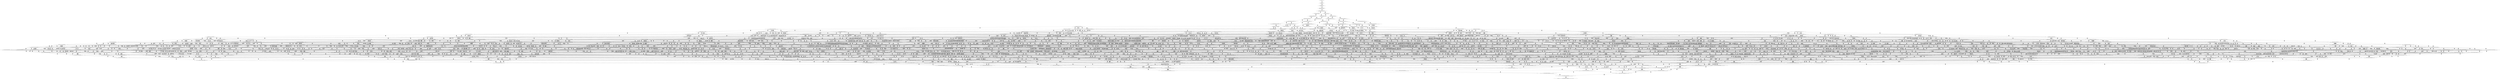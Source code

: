 digraph {
	S0[label="S0: [0, 0] [0, 0] [0, 0] [0, 0] \n{}{}"];
	S1[label="S1: [0, 0] [0, 0] [0, 0] [64, 80] \n{T0J0:64-80}{1}"];
	S2[label="S2: [64, 64] [64, 64] [64, 80] [109, 137] \n{T0J1:109-137}{1, 2}"];
	S3[label="S3: [64, 64] [64, 80] [109, 137] [124, 156] \n{T0J1:109-137, T0J2:124-156}{1, 2, 3}"];
	S4[label="S4: [64, 80] [101, 127] [109, 137] [124, 156] \n{T0J1:109-137, T0J2:124-156, T0J14:101-127}{1, 2, 3, 15}"];
	S5[label="S5: [124, 127] [124, 127] [124, 137] [164, 177] \n{T0J3:164-177}{1, 2, 3, 4, 15}"];
	S6[label="S6: [101, 127] [109, 137] [124, 156] [178, 224] \n{T0J15:178-224}{1, 2, 3, 15, 16}"];
	S7[label="S7: [124, 127] [124, 137] [134, 140] [164, 177] \n{T0J3:164-177, T0J6:134-140}{1, 2, 3, 4, 7, 15}"];
	S8[label="S8: [124, 137] [124, 156] [164, 177] [178, 224] \n{T0J3:164-177, T0J15:178-224}{1, 2, 3, 4, 15, 16}"];
	S9[label="S9: [105, 132] [109, 137] [124, 156] [178, 224] \n{T0J15:178-224, T0J20:105-132}{1, 2, 3, 15, 16, 21}"];
	S10[label="S10: [124, 137] [134, 140] [156, 168] [164, 177] \n{T0J3:164-177, T0J6:134-140, T0J7:156-168}{1, 2, 3, 4, 7, 8, 15}"];
	S11[label="S11: [124, 150] [134, 156] [164, 177] [178, 224] \n{T0J3:164-177, T0J6:134-150, T0J15:178-224}{1, 2, 3, 4, 7, 15, 16}"];
	S12[label="S12: [124, 142] [124, 156] [164, 182] [178, 224] \n{T0J3:164-182, T0J15:178-224}{1, 2, 3, 4, 15, 16, 21}"];
	S13[label="S13: [109, 137] [124, 156] [172, 216] [178, 224] \n{T0J15:178-224, T0J21:172-216}{1, 2, 3, 15, 16, 21, 22}"];
	S14[label="S14: [134, 140] [156, 168] [164, 177] [164, 188] \n{T0J3:164-177, T0J7:156-168, T0J10:164-188}{1, 2, 3, 4, 7, 8, 11, 15}"];
	S15[label="S15: [134, 156] [156, 177] [164, 191] [178, 234] \n{T0J3:164-177, T0J7:156-191, T0J15:178-234}{1, 2, 3, 4, 7, 8, 15, 16}"];
	S16[label="S16: [124, 156] [134, 168] [164, 182] [178, 224] \n{T0J3:164-182, T0J15:178-224}{1, 2, 3, 4, 7, 15, 16, 21}"];
	S17[label="S17: [124, 156] [164, 205] [172, 224] [178, 239] \n{T0J3:164-205, T0J15:178-224, T0J21:172-239}{1, 2, 3, 4, 15, 16, 21, 22}"];
	S18[label="S18: [124, 156] [133, 186] [172, 216] [178, 224] \n{T0J15:178-224, T0J21:172-216, T0J22:133-186}{1, 2, 3, 15, 16, 21, 22, 23}"];
	S19[label="S19: [156, 177] [164, 191] [164, 207] [178, 237] \n{T0J3:164-177, T0J7:156-191, T0J10:164-207, T0J15:178-237}{1, 2, 3, 4, 7, 8, 11, 15, 16}"];
	S20[label="S20: [134, 168] [156, 182] [164, 197] [178, 234] \n{T0J3:164-182, T0J7:156-197, T0J15:178-234}{1, 2, 3, 4, 7, 8, 15, 16, 21}"];
	S21[label="S21: [134, 169] [164, 205] [172, 224] [178, 239] \n{T0J3:164-205, T0J15:178-224, T0J21:172-239}{1, 2, 3, 4, 7, 15, 16, 21, 22}"];
	S22[label="S22: [133, 186] [164, 206] [172, 224] [178, 239] \n{T0J3:164-206, T0J15:178-224, T0J21:172-239}{1, 2, 3, 4, 15, 16, 21, 22, 23}"];
	S23[label="S23: [133, 186] [150, 188] [172, 216] [178, 224] \n{T0J15:178-224, T0J21:172-216, T0J23:150-188}{1, 2, 3, 15, 16, 21, 22, 23, 24}"];
	S24[label="S24: [156, 156] [161, 163] [164, 177] [178, 234] \n{T0J3:164-177, T0J8:161-163, T0J15:178-234}{1, 2, 3, 4, 7, 8, 9, 10, 15, 16}"];
	S25[label="S25: [156, 156] [164, 177] [178, 191] [184, 234] \n{T0J3:164-177, T0J9:184-191, T0J15:178-234}{1, 2, 3, 4, 7, 8, 9, 10, 15, 16}"];
	S26[label="S26: [164, 176] [164, 191] [178, 236] [212, 237] \n{T0J11:212-236, T0J15:178-237}{1, 2, 3, 4, 7, 8, 11, 12, 15, 16}"];
	S27[label="S27: [156, 182] [164, 197] [164, 219] [178, 237] \n{T0J15:178-237}{1, 2, 3, 4, 7, 8, 11, 15, 16, 21}"];
	S28[label="S28: [156, 205] [164, 210] [172, 234] [178, 239] \n{T0J7:156-210, T0J15:178-234, T0J21:172-239}{1, 2, 3, 4, 7, 8, 15, 16, 21, 22}"];
	S29[label="S29: [143, 199] [164, 206] [172, 224] [178, 239] \n{}{1, 2, 3, 4, 7, 15, 16, 21, 22, 23}"];
	S30[label="S30: [150, 188] [164, 216] [172, 224] [178, 239] \n{T0J3:164-236}{1, 2, 3, 4, 15, 16, 21, 22, 23, 24}"];
	S31[label="S31: [164, 191] [164, 207] [170, 221] [178, 237] \n{T0J15:178-237}{1, 2, 3, 4, 5, 6, 7, 8, 11, 15, 16}"];
	S32[label="S32: [161, 177] [164, 207] [164, 211] [178, 237] \n{T0J15:178-237}{1, 2, 3, 4, 7, 8, 9, 10, 11, 15, 16}"];
	S33[label="S33: [164, 168] [164, 197] [170, 212] [178, 234] \n{T0J15:178-234}{1, 2, 3, 4, 5, 6, 7, 8, 15, 16, 21}"];
	S34[label="S34: [156, 168] [161, 182] [164, 203] [178, 234] \n{T0J15:178-234}{1, 2, 3, 4, 7, 8, 9, 10, 15, 16, 21}"];
	S35[label="S35: [164, 169] [170, 213] [172, 224] [178, 239] \n{T0J15:178-224, T0J21:172-239}{1, 2, 3, 4, 5, 6, 7, 15, 16, 21, 22}"];
	S36[label="S36: [164, 186] [170, 224] [172, 230] [178, 239] \n{}{1, 2, 3, 4, 5, 6, 15, 16, 21, 22, 23}"];
	S37[label="S37: [164, 191] [178, 197] [180, 236] [212, 237] \n{T0J11:212-236, T0J12:180-197, T0J15:178-237}{1, 2, 3, 4, 7, 8, 11, 12, 13, 15, 16}"];
	S38[label="S38: [164, 197] [164, 219] [178, 237] [212, 242] \n{T0J11:212-242}{1, 2, 3, 4, 7, 8, 11, 12, 15, 16, 21}"];
	S39[label="S39: [178, 182] [178, 197] [178, 219] [226, 242] \n{T0J16:226-242}{1, 2, 3, 4, 7, 8, 11, 15, 16, 17, 21}"];
	S40[label="S40: [164, 210] [164, 234] [178, 239] [196, 266] \n{}{1, 2, 3, 4, 7, 8, 11, 15, 16, 21, 22}"];
	S41[label="S41: [164, 206] [172, 224] [175, 239] [178, 240] \n{T0J7:175-240}{1, 2, 3, 4, 7, 8, 15, 16, 21, 22, 23}"];
	S42[label="S42: [160, 201] [164, 216] [172, 224] [178, 239] \n{}{1, 2, 3, 4, 7, 15, 16, 21, 22, 23, 24}"];
	S43[label="S43: [164, 207] [170, 221] [178, 237] [212, 251] \n{T0J11:212-251}{1, 2, 3, 4, 5, 6, 7, 8, 11, 12, 15, 16}"];
	S44[label="S44: [164, 207] [164, 211] [178, 237] [212, 237] \n{T0J11:212-237, T0J15:178-237}{1, 2, 3, 4, 7, 8, 9, 10, 11, 12, 15, 16}"];
	S45[label="S45: [164, 197] [164, 219] [170, 226] [178, 237] \n{}{1, 2, 3, 4, 5, 6, 7, 8, 11, 15, 16, 21}"];
	S46[label="S46: [161, 197] [164, 217] [164, 219] [178, 237] \n{}{1, 2, 3, 4, 7, 8, 9, 10, 11, 15, 16, 21}"];
	S47[label="S47: [164, 210] [170, 234] [172, 239] [178, 249] \n{}{1, 2, 3, 4, 5, 6, 7, 8, 15, 16, 21, 22}"];
	S48[label="S48: [161, 205] [164, 234] [172, 239] [178, 240] \n{}{1, 2, 3, 4, 7, 8, 9, 10, 15, 16, 21, 22}"];
	S49[label="S49: [164, 206] [170, 224] [172, 239] [178, 243] \n{}{1, 2, 3, 4, 5, 6, 7, 15, 16, 21, 22, 23}"];
	S50[label="S50: [164, 216] [170, 224] [172, 232] [178, 239] \n{}{1, 2, 3, 4, 5, 6, 15, 16, 21, 22, 23, 24}"];
	S51[label="S51: [178, 191] [178, 207] [178, 221] [226, 251] \n{T0J16:226-251}{1, 2, 3, 4, 5, 6, 7, 8, 11, 15, 16, 17}"];
	S52[label="S52: [178, 197] [180, 236] [212, 237] [215, 255] \n{T0J11:212-236, T0J13:215-255}{1, 2, 3, 4, 7, 8, 11, 12, 13, 14, 15, 16}"];
	S53[label="S53: [178, 191] [180, 197] [212, 236] [226, 251] \n{T0J11:212-236, T0J16:226-251}{1, 2, 3, 4, 7, 8, 11, 12, 13, 15, 16, 17}"];
	S54[label="S54: [164, 218] [178, 219] [180, 237] [212, 242] \n{T0J11:212-242}{1, 2, 3, 4, 7, 8, 11, 12, 13, 15, 16, 21}"];
	S55[label="S55: [178, 219] [178, 237] [212, 242] [226, 257] \n{T0J11:212-256, T0J16:226-257}{1, 2, 3, 4, 7, 8, 11, 12, 15, 16, 17, 21}"];
	S56[label="S56: [164, 234] [178, 239] [196, 266] [212, 281] \n{T0J11:212-270}{1, 2, 3, 4, 7, 8, 11, 12, 15, 16, 21, 22}"];
	S57[label="S57: [178, 197] [178, 219] [226, 242] [246, 282] \n{T0J16:226-242, T0J17:246-282}{1, 2, 3, 4, 7, 8, 11, 15, 16, 17, 18, 21}"];
	S58[label="S58: [178, 234] [178, 239] [196, 266] [226, 280] \n{T0J16:226-270}{1, 2, 3, 4, 7, 8, 11, 15, 16, 17, 21, 22}"];
	S59[label="S59: [164, 234] [175, 239] [178, 241] [196, 266] \n{}{1, 2, 3, 4, 7, 8, 11, 15, 16, 21, 22, 23}"];
	S60[label="S60: [164, 216] [172, 224] [178, 239] [192, 242] \n{T0J7:192-242}{1, 2, 3, 4, 7, 8, 15, 16, 21, 22, 23, 24}"];
	S61[label="S61: [164, 207] [164, 221] [170, 226] [178, 237] \n{}{1, 2, 3, 4, 5, 6, 7, 8, 9, 10, 11, 15, 16}"];
	S62[label="S62: [164, 197] [164, 203] [170, 212] [178, 234] \n{T0J15:178-234}{1, 2, 3, 4, 5, 6, 7, 8, 9, 10, 15, 16, 21}"];
	S63[label="S63: [170, 221] [178, 235] [180, 237] [212, 251] \n{T0J11:212-251}{1, 2, 3, 4, 5, 6, 7, 8, 11, 12, 13, 15, 16}"];
	S64[label="S64: [164, 211] [178, 228] [180, 237] [212, 237] \n{T0J11:212-237}{1, 2, 3, 4, 7, 8, 9, 10, 11, 12, 13, 15, 16}"];
	S65[label="S65: [164, 219] [170, 237] [178, 241] [212, 272] \n{T0J11:212-272}{1, 2, 3, 4, 5, 6, 7, 8, 11, 12, 15, 16, 21}"];
	S66[label="S66: [164, 219] [164, 232] [178, 237] [212, 272] \n{T0J11:212-272}{1, 2, 3, 4, 7, 8, 9, 10, 11, 12, 15, 16, 21}"];
	S67[label="S67: [178, 219] [178, 226] [178, 240] [226, 272] \n{T0J16:226-272}{1, 2, 3, 4, 5, 6, 7, 8, 11, 15, 16, 17, 21}"];
	S68[label="S68: [178, 217] [178, 219] [178, 237] [226, 272] \n{T0J16:226-272}{1, 2, 3, 4, 7, 8, 9, 10, 11, 15, 16, 17, 21}"];
	S69[label="S69: [164, 234] [170, 239] [178, 254] [196, 296] \n{}{1, 2, 3, 4, 5, 6, 7, 8, 11, 15, 16, 21, 22}"];
	S70[label="S70: [164, 234] [164, 239] [178, 245] [196, 296] \n{}{1, 2, 3, 4, 7, 8, 9, 10, 11, 15, 16, 21, 22}"];
	S71[label="S71: [170, 224] [172, 239] [175, 243] [178, 250] \n{}{1, 2, 3, 4, 5, 6, 7, 8, 15, 16, 21, 22, 23}"];
	S72[label="S72: [175, 206] [175, 224] [178, 239] [180, 241] \n{}{1, 2, 3, 4, 7, 8, 9, 10, 15, 16, 21, 22, 23}"];
	S73[label="S73: [164, 224] [170, 229] [172, 239] [178, 245] \n{}{1, 2, 3, 4, 5, 6, 7, 15, 16, 21, 22, 23, 24}"];
	S74[label="S74: [178, 221] [178, 237] [212, 251] [226, 267] \n{T0J11:212-251, T0J16:226-267}{1, 2, 3, 4, 5, 6, 7, 8, 11, 12, 15, 16, 17}"];
	S75[label="S75: [178, 207] [178, 211] [212, 237] [226, 267] \n{T0J11:212-237, T0J16:226-267}{1, 2, 3, 4, 7, 8, 9, 10, 11, 12, 15, 16, 17}"];
	S76[label="S76: [199, 219] [199, 226] [199, 237] [248, 273] \n{T0J24:248-273}{1, 2, 3, 4, 5, 6, 7, 8, 11, 15, 16, 21, 25}"];
	S77[label="S77: [184, 217] [184, 219] [184, 233] [201, 237] \n{T0J25:201-233}{1, 2, 3, 4, 7, 8, 9, 10, 11, 15, 16, 21, 26}"];
	S78[label="S78: [178, 207] [178, 221] [226, 251] [246, 277] \n{T0J16:226-251, T0J17:246-277}{1, 2, 3, 4, 5, 6, 7, 8, 11, 15, 16, 17, 18}"];
	S79[label="S79: [180, 236] [212, 237] [215, 255] [226, 257] \n{T0J11:212-236, T0J13:215-255, T0J16:226-257}{1, 2, 3, 4, 7, 8, 11, 12, 13, 14, 15, 16, 17}"];
	S80[label="S80: [178, 219] [180, 237] [212, 242] [215, 282] \n{T0J13:215-282}{1, 2, 3, 4, 7, 8, 11, 12, 13, 14, 15, 16, 21}"];
	S81[label="S81: [180, 197] [212, 236] [226, 251] [246, 277] \n{T0J11:212-236, T0J16:226-251, T0J17:246-277}{1, 2, 3, 4, 7, 8, 11, 12, 13, 15, 16, 17, 18}"];
	S82[label="S82: [178, 237] [180, 240] [212, 242] [226, 278] \n{T0J16:226-278}{1, 2, 3, 4, 7, 8, 11, 12, 13, 15, 16, 17, 21}"];
	S83[label="S83: [178, 239] [180, 255] [196, 266] [212, 302] \n{}{1, 2, 3, 4, 7, 8, 11, 12, 13, 15, 16, 21, 22}"];
	S84[label="S84: [178, 237] [212, 242] [226, 272] [246, 305] \n{T0J16:226-257, T0J17:246-305}{1, 2, 3, 4, 7, 8, 11, 12, 15, 16, 17, 18, 21}"];
	S85[label="S85: [178, 239] [196, 266] [212, 281] [226, 303] \n{}{1, 2, 3, 4, 7, 8, 11, 12, 15, 16, 17, 21, 22}"];
	S86[label="S86: [175, 239] [178, 265] [196, 266] [212, 294] \n{}{1, 2, 3, 4, 7, 8, 11, 12, 15, 16, 21, 22, 23}"];
	S87[label="S87: [178, 219] [210, 242] [226, 252] [246, 282] \n{T0J16:226-242, T0J17:246-282, T0J18:210-252}{1, 2, 3, 4, 7, 8, 11, 15, 16, 17, 18, 19, 21}"];
	S88[label="S88: [178, 239] [196, 266] [226, 282] [246, 320] \n{T0J17:246-320}{1, 2, 3, 4, 7, 8, 11, 15, 16, 17, 18, 21, 22}"];
	S89[label="S89: [178, 239] [178, 265] [196, 266] [226, 294] \n{}{1, 2, 3, 4, 7, 8, 11, 15, 16, 17, 21, 22, 23}"];
	S90[label="S90: [172, 239] [178, 241] [190, 266] [196, 267] \n{}{1, 2, 3, 4, 7, 8, 11, 15, 16, 21, 22, 23, 24}"];
	S91[label="S91: [164, 221] [170, 237] [178, 242] [212, 267] \n{T0J11:212-267}{1, 2, 3, 4, 5, 6, 7, 8, 9, 10, 11, 12, 15, 16}"];
	S92[label="S92: [164, 219] [164, 226] [170, 237] [178, 256] \n{}{1, 2, 3, 4, 5, 6, 7, 8, 9, 10, 11, 15, 16, 21}"];
	S93[label="S93: [164, 234] [170, 239] [172, 245] [178, 249] \n{}{1, 2, 3, 4, 5, 6, 7, 8, 9, 10, 15, 16, 21, 22}"];
	S94[label="S94: [178, 221] [178, 226] [178, 237] [226, 267] \n{T0J16:226-267}{1, 2, 3, 4, 5, 6, 7, 8, 9, 10, 11, 15, 16, 17}"];
	S95[label="S95: [178, 236] [180, 237] [212, 251] [215, 285] \n{T0J13:215-285}{1, 2, 3, 4, 5, 6, 7, 8, 11, 12, 13, 14, 15, 16}"];
	S96[label="S96: [178, 232] [180, 237] [212, 237] [215, 275] \n{T0J11:212-237, T0J13:215-275}{1, 2, 3, 4, 7, 8, 9, 10, 11, 12, 13, 14, 15, 16}"];
	S97[label="S97: [178, 237] [180, 242] [212, 251] [226, 281] \n{T0J16:226-281}{1, 2, 3, 4, 5, 6, 7, 8, 11, 12, 13, 15, 16, 17}"];
	S98[label="S98: [180, 197] [212, 235] [213, 236] [226, 251] \n{T0J5:213-235, T0J11:212-236, T0J16:226-251}{1, 2, 3, 4, 5, 6, 7, 8, 11, 12, 13, 15, 16, 17}"];
	S99[label="S99: [178, 228] [180, 237] [212, 237] [226, 271] \n{T0J11:212-237, T0J16:226-271}{1, 2, 3, 4, 7, 8, 9, 10, 11, 12, 13, 15, 16, 17}"];
	S100[label="S100: [180, 197] [206, 226] [212, 236] [226, 251] \n{T0J9:206-226, T0J11:212-236, T0J16:226-251}{1, 2, 3, 4, 7, 8, 9, 10, 11, 12, 13, 15, 16, 17}"];
	S101[label="S101: [170, 237] [178, 241] [180, 247] [212, 272] \n{}{1, 2, 3, 4, 5, 6, 7, 8, 11, 12, 13, 15, 16, 21}"];
	S102[label="S102: [164, 232] [178, 237] [180, 247] [212, 272] \n{}{1, 2, 3, 4, 7, 8, 9, 10, 11, 12, 13, 15, 16, 21}"];
	S103[label="S103: [178, 237] [178, 242] [212, 272] [226, 286] \n{T0J16:226-286}{1, 2, 3, 4, 5, 6, 7, 8, 11, 12, 15, 16, 17, 21}"];
	S104[label="S104: [178, 237] [178, 242] [212, 272] [226, 286] \n{T0J16:226-286}{1, 2, 3, 4, 7, 8, 9, 10, 11, 12, 15, 16, 17, 21}"];
	S105[label="S105: [170, 239] [178, 266] [196, 294] [212, 310] \n{}{1, 2, 3, 4, 5, 6, 7, 8, 11, 12, 15, 16, 21, 22}"];
	S106[label="S106: [164, 239] [178, 266] [196, 294] [212, 310] \n{}{1, 2, 3, 4, 7, 8, 9, 10, 11, 12, 15, 16, 21, 22}"];
	S107[label="S107: [178, 226] [178, 242] [226, 272] [246, 312] \n{T0J16:226-272, T0J17:246-312}{1, 2, 3, 4, 5, 6, 7, 8, 11, 15, 16, 17, 18, 21}"];
	S108[label="S108: [178, 219] [178, 242] [226, 272] [246, 312] \n{T0J16:226-272, T0J17:246-312}{1, 2, 3, 4, 7, 8, 9, 10, 11, 15, 16, 17, 18, 21}"];
	S109[label="S109: [178, 239] [178, 266] [196, 294] [226, 310] \n{}{1, 2, 3, 4, 5, 6, 7, 8, 11, 15, 16, 17, 21, 22}"];
	S110[label="S110: [178, 239] [178, 266] [196, 294] [226, 310] \n{}{1, 2, 3, 4, 7, 8, 9, 10, 11, 15, 16, 17, 21, 22}"];
	S111[label="S111: [170, 239] [175, 254] [178, 266] [196, 296] \n{}{1, 2, 3, 4, 5, 6, 7, 8, 11, 15, 16, 21, 22, 23}"];
	S112[label="S112: [164, 239] [175, 245] [178, 266] [196, 296] \n{}{1, 2, 3, 4, 7, 8, 9, 10, 11, 15, 16, 21, 22, 23}"];
	S113[label="S113: [170, 229] [172, 239] [178, 245] [192, 265] \n{}{1, 2, 3, 4, 5, 6, 7, 8, 15, 16, 21, 22, 23, 24}"];
	S114[label="S114: [192, 216] [192, 224] [192, 239] [197, 251] \n{}{1, 2, 3, 4, 7, 8, 9, 10, 15, 16, 21, 22, 23, 24}"];
	S115[label="S115: [199, 237] [199, 241] [212, 273] [248, 287] \n{T0J24:248-287}{1, 2, 3, 4, 5, 6, 7, 8, 11, 12, 15, 16, 21, 25}"];
	S116[label="S116: [184, 232] [184, 237] [201, 247] [212, 286] \n{}{1, 2, 3, 4, 7, 8, 9, 10, 11, 12, 15, 16, 21, 26}"];
	S117[label="S117: [199, 226] [199, 240] [226, 273] [248, 287] \n{T0J16:226-286, T0J24:248-287}{1, 2, 3, 4, 5, 6, 7, 8, 11, 15, 16, 17, 21, 25}"];
	S118[label="S118: [184, 219] [184, 237] [201, 247] [226, 286] \n{T0J16:226-286}{1, 2, 3, 4, 7, 8, 9, 10, 11, 15, 16, 17, 21, 26}"];
	S119[label="S119: [199, 239] [199, 254] [199, 287] [248, 310] \n{T0J24:248-287}{1, 2, 3, 4, 5, 6, 7, 8, 11, 15, 16, 21, 22, 25}"];
	S120[label="S120: [184, 239] [184, 245] [196, 247] [201, 310] \n{}{1, 2, 3, 4, 7, 8, 9, 10, 11, 15, 16, 21, 22, 26}"];
	S121[label="S121: [178, 237] [212, 251] [226, 267] [246, 307] \n{T0J16:226-267, T0J17:246-307}{1, 2, 3, 4, 5, 6, 7, 8, 11, 12, 15, 16, 17, 18}"];
	S122[label="S122: [178, 211] [212, 237] [226, 267] [246, 293] \n{T0J11:212-237, T0J16:226-267, T0J17:246-293}{1, 2, 3, 4, 7, 8, 9, 10, 11, 12, 15, 16, 17, 18}"];
	S123[label="S123: [178, 221] [210, 247] [226, 251] [246, 277] \n{T0J16:226-251, T0J17:246-277, T0J18:210-247}{1, 2, 3, 4, 5, 6, 7, 8, 11, 15, 16, 17, 18, 19}"];
	S124[label="S124: [212, 237] [215, 255] [226, 261] [246, 321] \n{T0J17:246-321}{1, 2, 3, 4, 7, 8, 11, 12, 13, 14, 15, 16, 17, 18}"];
	S125[label="S125: [180, 240] [212, 242] [215, 282] [226, 299] \n{}{1, 2, 3, 4, 7, 8, 11, 12, 13, 14, 15, 16, 17, 21}"];
	S126[label="S126: [180, 255] [196, 266] [212, 299] [229, 319] \n{}{1, 2, 3, 4, 7, 8, 11, 12, 13, 14, 15, 16, 21, 22}"];
	S127[label="S127: [215, 235] [215, 237] [215, 242] [223, 246] \n{T0J26:223-246}{1, 2, 3, 4, 7, 8, 11, 12, 13, 14, 15, 16, 21, 27}"];
	S128[label="S128: [212, 236] [212, 237] [226, 251] [246, 277] \n{T0J11:212-236, T0J16:226-251, T0J17:246-277, T0J18:212-237}{1, 2, 3, 4, 7, 8, 11, 12, 13, 15, 16, 17, 18, 19}"];
	S129[label="S129: [180, 242] [212, 256] [226, 278] [246, 321] \n{T0J17:246-321}{1, 2, 3, 4, 7, 8, 11, 12, 13, 15, 16, 17, 18, 21}"];
	S130[label="S130: [180, 256] [196, 266] [212, 295] [226, 319] \n{}{1, 2, 3, 4, 7, 8, 11, 12, 13, 15, 16, 17, 21, 22}"];
	S131[label="S131: [178, 256] [191, 266] [196, 266] [212, 302] \n{}{1, 2, 3, 4, 7, 8, 11, 12, 13, 15, 16, 21, 22, 23}"];
	S132[label="S132: [210, 242] [212, 272] [226, 282] [246, 305] \n{T0J17:246-305}{1, 2, 3, 4, 7, 8, 11, 12, 15, 16, 17, 18, 19, 21}"];
	S133[label="S133: [196, 266] [212, 282] [226, 305] [246, 321] \n{T0J17:246-321}{1, 2, 3, 4, 7, 8, 11, 12, 15, 16, 17, 18, 21, 22}"];
	S134[label="S134: [178, 266] [196, 266] [212, 294] [226, 303] \n{}{1, 2, 3, 4, 7, 8, 11, 12, 15, 16, 17, 21, 22, 23}"];
	S135[label="S135: [178, 265] [190, 266] [196, 268] [212, 295] \n{}{1, 2, 3, 4, 7, 8, 11, 12, 15, 16, 21, 22, 23, 24}"];
	S136[label="S136: [210, 242] [226, 252] [242, 282] [246, 315] \n{T0J17:246-282, T0J19:242-315}{1, 2, 3, 4, 7, 8, 11, 15, 16, 17, 18, 19, 20, 21}"];
	S137[label="S137: [196, 266] [210, 275] [226, 282] [246, 320] \n{T0J17:246-320}{1, 2, 3, 4, 7, 8, 11, 15, 16, 17, 18, 19, 21, 22}"];
	S138[label="S138: [178, 266] [196, 266] [226, 294] [246, 321] \n{T0J17:246-321}{1, 2, 3, 4, 7, 8, 11, 15, 16, 17, 18, 21, 22, 23}"];
	S139[label="S139: [178, 265] [190, 266] [196, 268] [226, 295] \n{}{1, 2, 3, 4, 7, 8, 11, 15, 16, 17, 21, 22, 23, 24}"];
	S140[label="S140: [178, 241] [190, 266] [196, 267] [235, 314] \n{T0J28:235-314}{1, 2, 3, 4, 7, 8, 11, 15, 16, 21, 22, 23, 24, 29}"];
	S141[label="S141: [170, 237] [178, 242] [180, 251] [212, 267] \n{}{1, 2, 3, 4, 5, 6, 7, 8, 9, 10, 11, 12, 13, 15, 16}"];
	S142[label="S142: [164, 237] [170, 241] [178, 270] [212, 297] \n{}{1, 2, 3, 4, 5, 6, 7, 8, 9, 10, 11, 12, 15, 16, 21}"];
	S143[label="S143: [178, 226] [178, 240] [178, 270] [226, 297] \n{T0J16:226-297}{1, 2, 3, 4, 5, 6, 7, 8, 9, 10, 11, 15, 16, 17, 21}"];
	S144[label="S144: [164, 239] [170, 254] [178, 278] [196, 320] \n{}{1, 2, 3, 4, 5, 6, 7, 8, 9, 10, 11, 15, 16, 21, 22}"];
	S145[label="S145: [172, 239] [175, 243] [175, 250] [178, 259] \n{}{1, 2, 3, 4, 5, 6, 7, 8, 9, 10, 15, 16, 21, 22, 23}"];
	S146[label="S146: [178, 237] [178, 251] [212, 267] [226, 281] \n{T0J16:226-281}{1, 2, 3, 4, 5, 6, 7, 8, 9, 10, 11, 12, 15, 16, 17}"];
	S147[label="S147: [199, 226] [199, 237] [199, 261] [248, 298] \n{T0J24:248-298}{1, 2, 3, 4, 5, 6, 7, 8, 9, 10, 11, 15, 16, 21, 25}"];
	S148[label="S148: [184, 226] [184, 237] [184, 256] [201, 270] \n{}{1, 2, 3, 4, 5, 6, 7, 8, 9, 10, 11, 15, 16, 21, 26}"];
	S149[label="S149: [178, 226] [178, 242] [226, 267] [246, 307] \n{T0J16:226-267, T0J17:246-307}{1, 2, 3, 4, 5, 6, 7, 8, 9, 10, 11, 15, 16, 17, 18}"];
	S150[label="S150: [180, 242] [212, 255] [215, 285] [226, 301] \n{}{1, 2, 3, 4, 5, 6, 7, 8, 11, 12, 13, 14, 15, 16, 17}"];
	S151[label="S151: [180, 237] [212, 255] [215, 275] [226, 292] \n{}{1, 2, 3, 4, 7, 8, 9, 10, 11, 12, 13, 14, 15, 16, 17}"];
	S152[label="S152: [178, 241] [180, 247] [212, 280] [215, 301] \n{}{1, 2, 3, 4, 5, 6, 7, 8, 11, 12, 13, 14, 15, 16, 21}"];
	S153[label="S153: [178, 237] [180, 247] [212, 272] [215, 299] \n{}{1, 2, 3, 4, 7, 8, 9, 10, 11, 12, 13, 14, 15, 16, 21}"];
	S154[label="S154: [180, 251] [212, 258] [226, 281] [246, 323] \n{T0J17:246-323}{1, 2, 3, 4, 5, 6, 7, 8, 11, 12, 13, 15, 16, 17, 18}"];
	S155[label="S155: [212, 236] [215, 241] [226, 251] [246, 277] \n{T0J5:215-241, T0J11:212-236, T0J16:226-251, T0J17:246-277}{1, 2, 3, 4, 5, 6, 7, 8, 11, 12, 13, 15, 16, 17, 18}"];
	S156[label="S156: [180, 237] [212, 237] [226, 271] [246, 314] \n{T0J17:246-314}{1, 2, 3, 4, 7, 8, 9, 10, 11, 12, 13, 15, 16, 17, 18}"];
	S157[label="S157: [208, 232] [212, 236] [226, 251] [246, 277] \n{T0J9:208-232, T0J11:212-236, T0J16:226-251, T0J17:246-277}{1, 2, 3, 4, 7, 8, 9, 10, 11, 12, 13, 15, 16, 17, 18}"];
	S158[label="S158: [178, 242] [180, 258] [212, 278] [226, 297] \n{}{1, 2, 3, 4, 5, 6, 7, 8, 11, 12, 13, 15, 16, 17, 21}"];
	S159[label="S159: [178, 242] [180, 256] [212, 272] [226, 295] \n{}{1, 2, 3, 4, 7, 8, 9, 10, 11, 12, 13, 15, 16, 17, 21}"];
	S160[label="S160: [178, 260] [180, 266] [196, 294] [212, 320] \n{}{1, 2, 3, 4, 5, 6, 7, 8, 11, 12, 13, 15, 16, 21, 22}"];
	S161[label="S161: [178, 256] [180, 266] [196, 294] [212, 319] \n{}{1, 2, 3, 4, 7, 8, 9, 10, 11, 12, 13, 15, 16, 21, 22}"];
	S162[label="S162: [178, 242] [212, 272] [226, 297] [246, 323] \n{T0J17:246-323}{1, 2, 3, 4, 5, 6, 7, 8, 11, 12, 15, 16, 17, 18, 21}"];
	S163[label="S163: [178, 242] [212, 272] [226, 295] [246, 321] \n{T0J17:246-321}{1, 2, 3, 4, 7, 8, 9, 10, 11, 12, 15, 16, 17, 18, 21}"];
	S164[label="S164: [178, 266] [196, 294] [212, 299] [226, 320] \n{}{1, 2, 3, 4, 5, 6, 7, 8, 11, 12, 15, 16, 17, 21, 22}"];
	S165[label="S165: [178, 266] [196, 294] [212, 295] [226, 319] \n{}{1, 2, 3, 4, 7, 8, 9, 10, 11, 12, 15, 16, 17, 21, 22}"];
	S166[label="S166: [175, 266] [178, 267] [196, 296] [212, 310] \n{}{1, 2, 3, 4, 5, 6, 7, 8, 11, 12, 15, 16, 21, 22, 23}"];
	S167[label="S167: [175, 266] [178, 266] [196, 295] [212, 310] \n{}{1, 2, 3, 4, 7, 8, 9, 10, 11, 12, 15, 16, 21, 22, 23}"];
	S168[label="S168: [178, 242] [210, 272] [226, 280] [246, 312] \n{T0J17:246-312}{1, 2, 3, 4, 5, 6, 7, 8, 11, 15, 16, 17, 18, 19, 21}"];
	S169[label="S169: [178, 242] [210, 272] [226, 275] [246, 312] \n{T0J17:246-312}{1, 2, 3, 4, 7, 8, 9, 10, 11, 15, 16, 17, 18, 19, 21}"];
	S170[label="S170: [178, 266] [196, 294] [226, 312] [246, 325] \n{T0J17:246-325}{1, 2, 3, 4, 5, 6, 7, 8, 11, 15, 16, 17, 18, 21, 22}"];
	S171[label="S171: [178, 266] [196, 294] [226, 312] [246, 321] \n{T0J17:246-321}{1, 2, 3, 4, 7, 8, 9, 10, 11, 15, 16, 17, 18, 21, 22}"];
	S172[label="S172: [178, 266] [178, 267] [196, 296] [226, 310] \n{}{1, 2, 3, 4, 5, 6, 7, 8, 11, 15, 16, 17, 21, 22, 23}"];
	S173[label="S173: [178, 266] [178, 266] [196, 295] [226, 310] \n{}{1, 2, 3, 4, 7, 8, 9, 10, 11, 15, 16, 17, 21, 22, 23}"];
	S174[label="S174: [172, 254] [178, 266] [190, 269] [196, 296] \n{}{1, 2, 3, 4, 5, 6, 7, 8, 11, 15, 16, 21, 22, 23, 24}"];
	S175[label="S175: [175, 245] [178, 266] [190, 268] [196, 296] \n{}{1, 2, 3, 4, 7, 8, 9, 10, 11, 15, 16, 21, 22, 23, 24}"];
	S176[label="S176: [199, 241] [199, 258] [212, 273] [248, 298] \n{T0J24:248-298}{1, 2, 3, 4, 5, 6, 7, 8, 11, 12, 13, 15, 16, 21, 25}"];
	S177[label="S177: [184, 237] [184, 247] [201, 257] [212, 286] \n{}{1, 2, 3, 4, 7, 8, 9, 10, 11, 12, 13, 15, 16, 21, 26}"];
	S178[label="S178: [199, 242] [212, 273] [226, 287] [248, 298] \n{T0J24:248-298}{1, 2, 3, 4, 5, 6, 7, 8, 11, 12, 15, 16, 17, 21, 25}"];
	S179[label="S179: [184, 242] [201, 257] [212, 286] [226, 295] \n{}{1, 2, 3, 4, 7, 8, 9, 10, 11, 12, 15, 16, 17, 21, 26}"];
	S180[label="S180: [199, 266] [199, 294] [212, 299] [248, 320] \n{T0J24:248-298}{1, 2, 3, 4, 5, 6, 7, 8, 11, 12, 15, 16, 21, 22, 25}"];
	S181[label="S181: [184, 257] [196, 266] [201, 295] [212, 319] \n{}{1, 2, 3, 4, 7, 8, 9, 10, 11, 12, 15, 16, 21, 22, 26}"];
	S182[label="S182: [199, 242] [226, 273] [246, 298] [248, 323] \n{T0J17:246-323, T0J24:248-298}{1, 2, 3, 4, 5, 6, 7, 8, 11, 15, 16, 17, 18, 21, 25}"];
	S183[label="S183: [184, 242] [201, 257] [226, 286] [246, 321] \n{T0J17:246-321}{1, 2, 3, 4, 7, 8, 9, 10, 11, 15, 16, 17, 18, 21, 26}"];
	S184[label="S184: [199, 266] [199, 294] [226, 299] [248, 320] \n{T0J24:248-298}{1, 2, 3, 4, 5, 6, 7, 8, 11, 15, 16, 17, 21, 22, 25}"];
	S185[label="S185: [184, 257] [196, 266] [201, 295] [226, 319] \n{}{1, 2, 3, 4, 7, 8, 9, 10, 11, 15, 16, 17, 21, 22, 26}"];
	S186[label="S186: [199, 254] [199, 267] [199, 296] [248, 310] \n{T0J24:248-298}{1, 2, 3, 4, 5, 6, 7, 8, 11, 15, 16, 21, 22, 23, 25}"];
	S187[label="S187: [184, 245] [184, 257] [196, 266] [201, 310] \n{}{1, 2, 3, 4, 7, 8, 9, 10, 11, 15, 16, 21, 22, 23, 26}"];
	S188[label="S188: [210, 251] [212, 267] [226, 277] [246, 307] \n{T0J17:246-307}{1, 2, 3, 4, 5, 6, 7, 8, 11, 12, 15, 16, 17, 18, 19}"];
	S189[label="S189: [210, 237] [212, 251] [226, 267] [246, 293] \n{T0J11:212-237, T0J16:226-267, T0J17:246-293, T0J18:210-251}{1, 2, 3, 4, 7, 8, 9, 10, 11, 12, 15, 16, 17, 18, 19}"];
	S190[label="S190: [210, 247] [226, 251] [242, 277] [246, 301] \n{T0J16:226-251, T0J17:246-277, T0J19:242-301}{1, 2, 3, 4, 5, 6, 7, 8, 11, 15, 16, 17, 18, 19, 20}"];
	S191[label="S191: [212, 255] [226, 261] [244, 277] [246, 321] \n{T0J17:246-321}{1, 2, 3, 4, 7, 8, 11, 12, 13, 14, 15, 16, 17, 18, 19}"];
	S192[label="S192: [212, 256] [215, 282] [226, 299] [246, 321] \n{T0J17:246-321}{1, 2, 3, 4, 7, 8, 11, 12, 13, 14, 15, 16, 17, 18, 21}"];
	S193[label="S193: [196, 266] [212, 295] [226, 299] [229, 319] \n{}{1, 2, 3, 4, 7, 8, 11, 12, 13, 14, 15, 16, 17, 21, 22}"];
	S194[label="S194: [215, 242] [215, 246] [223, 282] [226, 299] \n{}{1, 2, 3, 4, 7, 8, 11, 12, 13, 14, 15, 16, 17, 21, 27}"];
	S195[label="S195: [191, 266] [196, 266] [212, 299] [229, 319] \n{}{1, 2, 3, 4, 7, 8, 11, 12, 13, 14, 15, 16, 21, 22, 23}"];
	S196[label="S196: [215, 246] [215, 266] [223, 299] [229, 319] \n{}{1, 2, 3, 4, 7, 8, 11, 12, 13, 14, 15, 16, 21, 22, 27}"];
	S197[label="S197: [212, 237] [226, 251] [246, 277] [276, 315] \n{T0J17:246-277, T0J19:276-315}{1, 2, 3, 4, 7, 8, 11, 12, 13, 15, 16, 17, 18, 19, 20}"];
	S198[label="S198: [212, 256] [212, 275] [226, 282] [246, 321] \n{T0J17:246-321}{1, 2, 3, 4, 7, 8, 11, 12, 13, 15, 16, 17, 18, 19, 21}"];
	S199[label="S199: [196, 266] [212, 295] [226, 319] [246, 321] \n{T0J17:246-321}{1, 2, 3, 4, 7, 8, 11, 12, 13, 15, 16, 17, 18, 21, 22}"];
	S200[label="S200: [191, 266] [196, 266] [212, 295] [226, 319] \n{}{1, 2, 3, 4, 7, 8, 11, 12, 13, 15, 16, 17, 21, 22, 23}"];
	S201[label="S201: [190, 266] [194, 266] [196, 268] [212, 302] \n{}{1, 2, 3, 4, 7, 8, 11, 12, 13, 15, 16, 21, 22, 23, 24}"];
	S202[label="S202: [212, 272] [226, 282] [246, 305] [258, 315] \n{T0J17:246-305, T0J19:242-315}{1, 2, 3, 4, 7, 8, 11, 12, 15, 16, 17, 18, 19, 20, 21}"];
	S203[label="S203: [210, 275] [226, 282] [228, 305] [246, 321] \n{T0J17:246-321}{1, 2, 3, 4, 7, 8, 11, 12, 15, 16, 17, 18, 19, 21, 22}"];
	S204[label="S204: [196, 266] [212, 294] [226, 305] [246, 321] \n{T0J17:246-321}{1, 2, 3, 4, 7, 8, 11, 12, 15, 16, 17, 18, 21, 22, 23}"];
	S205[label="S205: [190, 266] [196, 268] [212, 295] [226, 303] \n{}{1, 2, 3, 4, 7, 8, 11, 12, 15, 16, 17, 21, 22, 23, 24}"];
	S206[label="S206: [190, 266] [196, 268] [212, 295] [235, 314] \n{T0J28:235-314}{1, 2, 3, 4, 7, 8, 11, 12, 15, 16, 21, 22, 23, 24, 29}"];
	S207[label="S207: [210, 275] [226, 282] [246, 315] [260, 320] \n{T0J17:246-320, T0J19:242-315}{1, 2, 3, 4, 7, 8, 11, 15, 16, 17, 18, 19, 20, 21, 22}"];
	S208[label="S208: [196, 266] [210, 275] [226, 294] [246, 321] \n{T0J17:246-321}{1, 2, 3, 4, 7, 8, 11, 15, 16, 17, 18, 19, 21, 22, 23}"];
	S209[label="S209: [190, 266] [196, 268] [226, 295] [246, 321] \n{T0J17:246-321}{1, 2, 3, 4, 7, 8, 11, 15, 16, 17, 18, 21, 22, 23, 24}"];
	S210[label="S210: [190, 266] [196, 268] [226, 295] [235, 314] \n{T0J28:235-314}{1, 2, 3, 4, 7, 8, 11, 15, 16, 17, 21, 22, 23, 24, 29}"];
	S211[label="S211: [178, 242] [180, 251] [212, 275] [215, 301] \n{}{1, 2, 3, 4, 5, 6, 7, 8, 9, 10, 11, 12, 13, 14, 15, 16}"];
	S212[label="S212: [178, 251] [180, 258] [212, 272] [226, 297] \n{}{1, 2, 3, 4, 5, 6, 7, 8, 9, 10, 11, 12, 13, 15, 16, 17}"];
	S213[label="S213: [170, 241] [178, 258] [180, 272] [212, 297] \n{}{1, 2, 3, 4, 5, 6, 7, 8, 9, 10, 11, 12, 13, 15, 16, 21}"];
	S214[label="S214: [178, 242] [178, 272] [212, 297] [226, 297] \n{}{1, 2, 3, 4, 5, 6, 7, 8, 9, 10, 11, 12, 15, 16, 17, 21}"];
	S215[label="S215: [170, 266] [178, 283] [196, 299] [212, 320] \n{}{1, 2, 3, 4, 5, 6, 7, 8, 9, 10, 11, 12, 15, 16, 21, 22}"];
	S216[label="S216: [178, 242] [178, 272] [226, 297] [246, 323] \n{T0J17:246-323}{1, 2, 3, 4, 5, 6, 7, 8, 9, 10, 11, 15, 16, 17, 18, 21}"];
	S217[label="S217: [178, 266] [178, 283] [196, 299] [226, 320] \n{}{1, 2, 3, 4, 5, 6, 7, 8, 9, 10, 11, 15, 16, 17, 21, 22}"];
	S218[label="S218: [170, 254] [175, 267] [178, 283] [196, 320] \n{}{1, 2, 3, 4, 5, 6, 7, 8, 9, 10, 11, 15, 16, 21, 22, 23}"];
	S219[label="S219: [172, 239] [175, 245] [178, 264] [192, 265] \n{}{1, 2, 3, 4, 5, 6, 7, 8, 9, 10, 15, 16, 21, 22, 23, 24}"];
	S220[label="S220: [199, 241] [199, 272] [212, 297] [248, 298] \n{T0J24:248-298}{1, 2, 3, 4, 5, 6, 7, 8, 9, 10, 11, 12, 15, 16, 21, 25}"];
	S221[label="S221: [184, 241] [184, 258] [201, 280] [212, 297] \n{}{1, 2, 3, 4, 5, 6, 7, 8, 9, 10, 11, 12, 15, 16, 21, 26}"];
	S222[label="S222: [199, 240] [199, 272] [226, 297] [248, 298] \n{T0J24:248-298}{1, 2, 3, 4, 5, 6, 7, 8, 9, 10, 11, 15, 16, 17, 21, 25}"];
	S223[label="S223: [184, 240] [184, 258] [201, 280] [226, 297] \n{}{1, 2, 3, 4, 5, 6, 7, 8, 9, 10, 11, 15, 16, 17, 21, 26}"];
	S224[label="S224: [199, 254] [199, 278] [199, 298] [248, 320] \n{T0J24:248-298}{1, 2, 3, 4, 5, 6, 7, 8, 9, 10, 11, 15, 16, 21, 22, 25}"];
	S225[label="S225: [184, 254] [184, 258] [196, 283] [201, 320] \n{}{1, 2, 3, 4, 5, 6, 7, 8, 9, 10, 11, 15, 16, 21, 22, 26}"];
	S226[label="S226: [178, 251] [212, 267] [226, 286] [246, 323] \n{T0J17:246-323}{1, 2, 3, 4, 5, 6, 7, 8, 9, 10, 11, 12, 15, 16, 17, 18}"];
	S227[label="S227: [178, 247] [210, 266] [226, 267] [246, 307] \n{T0J16:226-267, T0J17:246-307}{1, 2, 3, 4, 5, 6, 7, 8, 9, 10, 11, 15, 16, 17, 18, 19}"];
	S228[label="S228: [212, 258] [215, 285] [226, 315] [246, 328] \n{}{1, 2, 3, 4, 5, 6, 7, 8, 11, 12, 13, 14, 15, 16, 17, 18}"];
	S229[label="S229: [212, 255] [215, 275] [226, 299] [246, 321] \n{T0J17:246-321}{1, 2, 3, 4, 7, 8, 9, 10, 11, 12, 13, 14, 15, 16, 17, 18}"];
	S230[label="S230: [180, 258] [212, 282] [215, 301] [226, 306] \n{}{1, 2, 3, 4, 5, 6, 7, 8, 11, 12, 13, 14, 15, 16, 17, 21}"];
	S231[label="S231: [180, 256] [212, 272] [215, 295] [226, 299] \n{}{1, 2, 3, 4, 7, 8, 9, 10, 11, 12, 13, 14, 15, 16, 17, 21}"];
	S232[label="S232: [180, 266] [196, 299] [212, 320] [229, 324] \n{}{1, 2, 3, 4, 5, 6, 7, 8, 11, 12, 13, 14, 15, 16, 21, 22}"];
	S233[label="S233: [180, 266] [196, 294] [212, 299] [229, 319] \n{}{1, 2, 3, 4, 7, 8, 9, 10, 11, 12, 13, 14, 15, 16, 21, 22}"];
	S234[label="S234: [215, 247] [215, 247] [215, 280] [223, 301] \n{}{1, 2, 3, 4, 5, 6, 7, 8, 11, 12, 13, 14, 15, 16, 21, 27}"];
	S235[label="S235: [215, 237] [215, 242] [223, 246] [250, 280] \n{T0J5:250-280}{1, 2, 3, 4, 5, 6, 7, 8, 11, 12, 13, 14, 15, 16, 21, 27}"];
	S236[label="S236: [215, 246] [215, 247] [215, 272] [223, 299] \n{}{1, 2, 3, 4, 7, 8, 9, 10, 11, 12, 13, 14, 15, 16, 21, 27}"];
	S237[label="S237: [212, 267] [212, 281] [226, 291] [246, 323] \n{}{1, 2, 3, 4, 5, 6, 7, 8, 11, 12, 13, 15, 16, 17, 18, 19}"];
	S238[label="S238: [212, 251] [212, 271] [226, 275] [246, 314] \n{T0J17:246-314}{1, 2, 3, 4, 7, 8, 9, 10, 11, 12, 13, 15, 16, 17, 18, 19}"];
	S239[label="S239: [180, 263] [212, 278] [226, 297] [246, 328] \n{T0J17:246-328}{1, 2, 3, 4, 5, 6, 7, 8, 11, 12, 13, 15, 16, 17, 18, 21}"];
	S240[label="S240: [180, 256] [212, 272] [226, 295] [246, 321] \n{T0J17:246-321}{1, 2, 3, 4, 7, 8, 9, 10, 11, 12, 13, 15, 16, 17, 18, 21}"];
	S241[label="S241: [180, 285] [196, 295] [212, 320] [226, 320] \n{}{1, 2, 3, 4, 5, 6, 7, 8, 11, 12, 13, 15, 16, 17, 21, 22}"];
	S242[label="S242: [180, 266] [196, 294] [212, 295] [226, 319] \n{}{1, 2, 3, 4, 7, 8, 9, 10, 11, 12, 13, 15, 16, 17, 21, 22}"];
	S243[label="S243: [178, 267] [191, 285] [196, 300] [212, 320] \n{}{1, 2, 3, 4, 5, 6, 7, 8, 11, 12, 13, 15, 16, 21, 22, 23}"];
	S244[label="S244: [178, 266] [191, 266] [196, 295] [212, 319] \n{}{1, 2, 3, 4, 7, 8, 9, 10, 11, 12, 13, 15, 16, 21, 22, 23}"];
	S245[label="S245: [210, 272] [212, 282] [226, 302] [246, 323] \n{T0J17:246-323}{1, 2, 3, 4, 5, 6, 7, 8, 11, 12, 15, 16, 17, 18, 19, 21}"];
	S246[label="S246: [210, 272] [212, 275] [226, 295] [246, 321] \n{T0J17:246-321}{1, 2, 3, 4, 7, 8, 9, 10, 11, 12, 15, 16, 17, 18, 19, 21}"];
	S247[label="S247: [196, 294] [212, 312] [226, 324] [246, 350] \n{}{1, 2, 3, 4, 5, 6, 7, 8, 11, 12, 15, 16, 17, 18, 21, 22}"];
	S248[label="S248: [196, 294] [212, 295] [226, 319] [246, 321] \n{T0J17:246-321}{1, 2, 3, 4, 7, 8, 9, 10, 11, 12, 15, 16, 17, 18, 21, 22}"];
	S249[label="S249: [178, 267] [196, 296] [212, 310] [226, 324] \n{}{1, 2, 3, 4, 5, 6, 7, 8, 11, 12, 15, 16, 17, 21, 22, 23}"];
	S250[label="S250: [178, 266] [196, 295] [212, 295] [226, 319] \n{}{1, 2, 3, 4, 7, 8, 9, 10, 11, 12, 15, 16, 17, 21, 22, 23}"];
	S251[label="S251: [178, 267] [190, 269] [196, 296] [212, 314] \n{}{1, 2, 3, 4, 5, 6, 7, 8, 11, 12, 15, 16, 21, 22, 23, 24}"];
	S252[label="S252: [178, 266] [190, 268] [196, 295] [212, 310] \n{}{1, 2, 3, 4, 7, 8, 9, 10, 11, 12, 15, 16, 21, 22, 23, 24}"];
	S253[label="S253: [210, 272] [226, 282] [242, 312] [246, 322] \n{}{1, 2, 3, 4, 5, 6, 7, 8, 11, 15, 16, 17, 18, 19, 20, 21}"];
	S254[label="S254: [210, 272] [226, 275] [242, 312] [246, 315] \n{T0J17:246-312, T0J19:242-315}{1, 2, 3, 4, 7, 8, 9, 10, 11, 15, 16, 17, 18, 19, 20, 21}"];
	S255[label="S255: [196, 294] [210, 304] [226, 312] [246, 325] \n{}{1, 2, 3, 4, 5, 6, 7, 8, 11, 15, 16, 17, 18, 19, 21, 22}"];
	S256[label="S256: [196, 275] [210, 294] [226, 312] [246, 321] \n{T0J17:246-321}{1, 2, 3, 4, 7, 8, 9, 10, 11, 15, 16, 17, 18, 19, 21, 22}"];
	S257[label="S257: [178, 267] [196, 296] [226, 312] [246, 350] \n{}{1, 2, 3, 4, 5, 6, 7, 8, 11, 15, 16, 17, 18, 21, 22, 23}"];
	S258[label="S258: [178, 266] [196, 295] [226, 312] [246, 321] \n{T0J17:246-321}{1, 2, 3, 4, 7, 8, 9, 10, 11, 15, 16, 17, 18, 21, 22, 23}"];
	S259[label="S259: [178, 267] [190, 269] [196, 296] [226, 314] \n{}{1, 2, 3, 4, 5, 6, 7, 8, 11, 15, 16, 17, 21, 22, 23, 24}"];
	S260[label="S260: [178, 266] [190, 268] [196, 295] [226, 310] \n{}{1, 2, 3, 4, 7, 8, 9, 10, 11, 15, 16, 17, 21, 22, 23, 24}"];
	S261[label="S261: [178, 266] [190, 269] [196, 296] [235, 315] \n{}{1, 2, 3, 4, 5, 6, 7, 8, 11, 15, 16, 21, 22, 23, 24, 29}"];
	S262[label="S262: [178, 266] [190, 268] [196, 296] [235, 314] \n{T0J28:235-314}{1, 2, 3, 4, 7, 8, 9, 10, 11, 15, 16, 21, 22, 23, 24, 29}"];
	S263[label="S263: [199, 237] [199, 258] [201, 270] [248, 298] \n{T0J24:248-298}{1, 2, 3, 4, 5, 6, 7, 8, 9, 10, 11, 15, 16, 21, 25, 26}"];
	S264[label="S264: [199, 258] [212, 280] [215, 298] [248, 305] \n{T0J24:248-298}{1, 2, 3, 4, 5, 6, 7, 8, 11, 12, 13, 14, 15, 16, 21, 25}"];
	S265[label="S265: [184, 247] [201, 257] [212, 286] [215, 299] \n{}{1, 2, 3, 4, 7, 8, 9, 10, 11, 12, 13, 14, 15, 16, 21, 26}"];
	S266[label="S266: [199, 263] [212, 278] [226, 298] [248, 301] \n{T0J24:248-298}{1, 2, 3, 4, 5, 6, 7, 8, 11, 12, 13, 15, 16, 17, 21, 25}"];
	S267[label="S267: [184, 256] [201, 257] [212, 286] [226, 295] \n{}{1, 2, 3, 4, 7, 8, 9, 10, 11, 12, 13, 15, 16, 17, 21, 26}"];
	S268[label="S268: [199, 285] [199, 294] [212, 299] [248, 320] \n{}{1, 2, 3, 4, 5, 6, 7, 8, 11, 12, 13, 15, 16, 21, 22, 25}"];
	S269[label="S269: [184, 257] [196, 266] [201, 295] [212, 319] \n{}{1, 2, 3, 4, 7, 8, 9, 10, 11, 12, 13, 15, 16, 21, 22, 26}"];
	S270[label="S270: [212, 273] [226, 298] [246, 302] [248, 328] \n{T0J17:246-328, T0J24:248-298}{1, 2, 3, 4, 5, 6, 7, 8, 11, 12, 15, 16, 17, 18, 21, 25}"];
	S271[label="S271: [201, 257] [212, 286] [226, 295] [246, 321] \n{T0J17:246-321}{1, 2, 3, 4, 7, 8, 9, 10, 11, 12, 15, 16, 17, 18, 21, 26}"];
	S272[label="S272: [199, 294] [212, 299] [226, 320] [248, 324] \n{}{1, 2, 3, 4, 5, 6, 7, 8, 11, 12, 15, 16, 17, 21, 22, 25}"];
	S273[label="S273: [196, 266] [201, 295] [212, 295] [226, 319] \n{}{1, 2, 3, 4, 7, 8, 9, 10, 11, 12, 15, 16, 17, 21, 22, 26}"];
	S274[label="S274: [199, 267] [199, 296] [212, 310] [248, 320] \n{}{1, 2, 3, 4, 5, 6, 7, 8, 11, 12, 15, 16, 21, 22, 23, 25}"];
	S275[label="S275: [184, 266] [196, 266] [201, 295] [212, 319] \n{}{1, 2, 3, 4, 7, 8, 9, 10, 11, 12, 15, 16, 21, 22, 23, 26}"];
	S276[label="S276: [210, 273] [226, 282] [246, 298] [248, 323] \n{T0J17:246-323, T0J24:248-298}{1, 2, 3, 4, 5, 6, 7, 8, 11, 15, 16, 17, 18, 19, 21, 25}"];
	S277[label="S277: [201, 257] [210, 275] [226, 286] [246, 321] \n{T0J17:246-321}{1, 2, 3, 4, 7, 8, 9, 10, 11, 15, 16, 17, 18, 19, 21, 26}"];
	S278[label="S278: [199, 294] [226, 299] [246, 320] [248, 350] \n{T0J17:246-350}{1, 2, 3, 4, 5, 6, 7, 8, 11, 15, 16, 17, 18, 21, 22, 25}"];
	S279[label="S279: [196, 266] [201, 295] [226, 319] [246, 321] \n{T0J17:246-321}{1, 2, 3, 4, 7, 8, 9, 10, 11, 15, 16, 17, 18, 21, 22, 26}"];
	S280[label="S280: [199, 267] [199, 296] [226, 310] [248, 320] \n{}{1, 2, 3, 4, 5, 6, 7, 8, 11, 15, 16, 17, 21, 22, 23, 25}"];
	S281[label="S281: [184, 266] [196, 266] [201, 295] [226, 319] \n{}{1, 2, 3, 4, 7, 8, 9, 10, 11, 15, 16, 17, 21, 22, 23, 26}"];
	S282[label="S282: [199, 267] [199, 269] [199, 296] [248, 310] \n{T0J24:248-298}{1, 2, 3, 4, 5, 6, 7, 8, 11, 15, 16, 21, 22, 23, 24, 25}"];
	S283[label="S283: [184, 257] [190, 266] [196, 268] [201, 310] \n{}{1, 2, 3, 4, 7, 8, 9, 10, 11, 15, 16, 21, 22, 23, 24, 26}"];
	S284[label="S284: [212, 267] [226, 277] [246, 307] [258, 331] \n{}{1, 2, 3, 4, 5, 6, 7, 8, 11, 12, 15, 16, 17, 18, 19, 20}"];
	S285[label="S285: [212, 251] [226, 267] [246, 293] [274, 315] \n{T0J17:246-293, T0J19:274-315}{1, 2, 3, 4, 7, 8, 9, 10, 11, 12, 15, 16, 17, 18, 19, 20}"];
	S286[label="S286: [226, 261] [244, 277] [246, 315] [276, 321] \n{T0J17:246-321, T0J19:276-315}{1, 2, 3, 4, 7, 8, 11, 12, 13, 14, 15, 16, 17, 18, 19, 20}"];
	S287[label="S287: [212, 275] [226, 282] [244, 299] [246, 321] \n{T0J17:246-321}{1, 2, 3, 4, 7, 8, 11, 12, 13, 14, 15, 16, 17, 18, 19, 21}"];
	S288[label="S288: [212, 295] [226, 299] [229, 319] [247, 321] \n{T0J17:246-321}{1, 2, 3, 4, 7, 8, 11, 12, 13, 14, 15, 16, 17, 18, 21, 22}"];
	S289[label="S289: [215, 246] [223, 282] [226, 299] [246, 321] \n{T0J17:246-321}{1, 2, 3, 4, 7, 8, 11, 12, 13, 14, 15, 16, 17, 18, 21, 27}"];
	S290[label="S290: [196, 266] [212, 295] [226, 299] [229, 319] \n{}{1, 2, 3, 4, 7, 8, 11, 12, 13, 14, 15, 16, 17, 21, 22, 23}"];
	S291[label="S291: [215, 266] [223, 295] [226, 299] [229, 319] \n{}{1, 2, 3, 4, 7, 8, 11, 12, 13, 14, 15, 16, 17, 21, 22, 27}"];
	S292[label="S292: [194, 266] [196, 268] [212, 299] [229, 319] \n{}{1, 2, 3, 4, 7, 8, 11, 12, 13, 14, 15, 16, 21, 22, 23, 24}"];
	S293[label="S293: [215, 266] [215, 266] [223, 299] [229, 319] \n{}{1, 2, 3, 4, 7, 8, 11, 12, 13, 14, 15, 16, 21, 22, 23, 27}"];
	S294[label="S294: [212, 275] [226, 282] [246, 315] [258, 321] \n{T0J17:246-321, T0J19:242-315}{1, 2, 3, 4, 7, 8, 11, 12, 13, 15, 16, 17, 18, 19, 20, 21}"];
	S295[label="S295: [212, 275] [226, 295] [228, 319] [246, 321] \n{T0J17:246-321}{1, 2, 3, 4, 7, 8, 11, 12, 13, 15, 16, 17, 18, 19, 21, 22}"];
	S296[label="S296: [196, 266] [212, 295] [226, 319] [246, 321] \n{T0J17:246-321}{1, 2, 3, 4, 7, 8, 11, 12, 13, 15, 16, 17, 18, 21, 22, 23}"];
	S297[label="S297: [194, 266] [196, 268] [212, 295] [226, 319] \n{}{1, 2, 3, 4, 7, 8, 11, 12, 13, 15, 16, 17, 21, 22, 23, 24}"];
	S298[label="S298: [194, 266] [196, 268] [212, 302] [235, 314] \n{T0J28:235-314}{1, 2, 3, 4, 7, 8, 11, 12, 13, 15, 16, 21, 22, 23, 24, 29}"];
	S299[label="S299: [226, 282] [228, 305] [246, 315] [260, 321] \n{T0J17:246-321, T0J19:242-315}{1, 2, 3, 4, 7, 8, 11, 12, 15, 16, 17, 18, 19, 20, 21, 22}"];
	S300[label="S300: [210, 275] [226, 294] [228, 305] [246, 321] \n{T0J17:246-321}{1, 2, 3, 4, 7, 8, 11, 12, 15, 16, 17, 18, 19, 21, 22, 23}"];
	S301[label="S301: [196, 268] [212, 295] [226, 305] [246, 321] \n{T0J17:246-321}{1, 2, 3, 4, 7, 8, 11, 12, 15, 16, 17, 18, 21, 22, 23, 24}"];
	S302[label="S302: [196, 268] [212, 295] [226, 303] [238, 314] \n{T0J28:235-314}{1, 2, 3, 4, 7, 8, 11, 12, 15, 16, 17, 21, 22, 23, 24, 29}"];
	S303[label="S303: [210, 275] [226, 294] [246, 315] [260, 321] \n{T0J17:246-321, T0J19:242-315}{1, 2, 3, 4, 7, 8, 11, 15, 16, 17, 18, 19, 20, 21, 22, 23}"];
	S304[label="S304: [196, 268] [222, 275] [226, 295] [246, 321] \n{T0J17:246-321}{1, 2, 3, 4, 7, 8, 11, 15, 16, 17, 18, 19, 21, 22, 23, 24}"];
	S305[label="S305: [196, 268] [226, 295] [235, 314] [253, 321] \n{T0J17:246-321, T0J28:235-314}{1, 2, 3, 4, 7, 8, 11, 15, 16, 17, 18, 21, 22, 23, 24, 29}"];
	S306[label="S306: [180, 258] [212, 277] [215, 301] [226, 315] \n{}{1, 2, 3, 4, 5, 6, 7, 8, 9, 10, 11, 12, 13, 14, 15, 16, 17}"];
	S307[label="S307: [178, 258] [180, 276] [212, 297] [215, 305] \n{}{1, 2, 3, 4, 5, 6, 7, 8, 9, 10, 11, 12, 13, 14, 15, 16, 21}"];
	S308[label="S308: [180, 267] [212, 281] [226, 297] [246, 337] \n{}{1, 2, 3, 4, 5, 6, 7, 8, 9, 10, 11, 12, 13, 15, 16, 17, 18}"];
	S309[label="S309: [178, 263] [180, 277] [212, 297] [226, 301] \n{}{1, 2, 3, 4, 5, 6, 7, 8, 9, 10, 11, 12, 13, 15, 16, 17, 21}"];
	S310[label="S310: [178, 283] [180, 294] [196, 300] [212, 320] \n{}{1, 2, 3, 4, 5, 6, 7, 8, 9, 10, 11, 12, 13, 15, 16, 21, 22}"];
	S311[label="S311: [178, 272] [212, 297] [226, 302] [246, 328] \n{T0J17:246-328}{1, 2, 3, 4, 5, 6, 7, 8, 9, 10, 11, 12, 15, 16, 17, 18, 21}"];
	S312[label="S312: [178, 294] [196, 299] [212, 320] [226, 326] \n{}{1, 2, 3, 4, 5, 6, 7, 8, 9, 10, 11, 12, 15, 16, 17, 21, 22}"];
	S313[label="S313: [175, 267] [178, 296] [196, 314] [212, 320] \n{}{1, 2, 3, 4, 5, 6, 7, 8, 9, 10, 11, 12, 15, 16, 21, 22, 23}"];
	S314[label="S314: [178, 272] [210, 282] [226, 297] [246, 323] \n{T0J17:246-323}{1, 2, 3, 4, 5, 6, 7, 8, 9, 10, 11, 15, 16, 17, 18, 19, 21}"];
	S315[label="S315: [178, 294] [196, 310] [226, 320] [246, 352] \n{}{1, 2, 3, 4, 5, 6, 7, 8, 9, 10, 11, 15, 16, 17, 18, 21, 22}"];
	S316[label="S316: [178, 267] [178, 296] [196, 314] [226, 320] \n{}{1, 2, 3, 4, 5, 6, 7, 8, 9, 10, 11, 15, 16, 17, 21, 22, 23}"];
	S317[label="S317: [175, 267] [178, 269] [190, 289] [196, 320] \n{}{1, 2, 3, 4, 5, 6, 7, 8, 9, 10, 11, 15, 16, 21, 22, 23, 24}"];
	S318[label="S318: [199, 262] [199, 273] [212, 297] [248, 298] \n{T0J24:248-298}{1, 2, 3, 4, 5, 6, 7, 8, 9, 10, 11, 12, 13, 15, 16, 21, 25}"];
	S319[label="S319: [184, 258] [184, 262] [201, 281] [212, 297] \n{}{1, 2, 3, 4, 5, 6, 7, 8, 9, 10, 11, 12, 13, 15, 16, 21, 26}"];
	S320[label="S320: [199, 273] [212, 297] [226, 298] [248, 301] \n{T0J24:248-298}{1, 2, 3, 4, 5, 6, 7, 8, 9, 10, 11, 12, 15, 16, 17, 21, 25}"];
	S321[label="S321: [184, 258] [201, 286] [212, 297] [226, 301] \n{}{1, 2, 3, 4, 5, 6, 7, 8, 9, 10, 11, 12, 15, 16, 17, 21, 26}"];
	S322[label="S322: [199, 294] [199, 299] [212, 314] [248, 320] \n{}{1, 2, 3, 4, 5, 6, 7, 8, 9, 10, 11, 12, 15, 16, 21, 22, 25}"];
	S323[label="S323: [184, 266] [196, 295] [201, 314] [212, 320] \n{}{1, 2, 3, 4, 5, 6, 7, 8, 9, 10, 11, 12, 15, 16, 21, 22, 26}"];
	S324[label="S324: [199, 273] [226, 297] [246, 298] [248, 326] \n{T0J17:246-326, T0J24:248-298}{1, 2, 3, 4, 5, 6, 7, 8, 9, 10, 11, 15, 16, 17, 18, 21, 25}"];
	S325[label="S325: [184, 258] [201, 286] [226, 297] [246, 326] \n{T0J17:246-326}{1, 2, 3, 4, 5, 6, 7, 8, 9, 10, 11, 15, 16, 17, 18, 21, 26}"];
	S326[label="S326: [199, 294] [199, 299] [226, 314] [248, 320] \n{}{1, 2, 3, 4, 5, 6, 7, 8, 9, 10, 11, 15, 16, 17, 21, 22, 25}"];
	S327[label="S327: [184, 266] [196, 295] [201, 314] [226, 320] \n{}{1, 2, 3, 4, 5, 6, 7, 8, 9, 10, 11, 15, 16, 17, 21, 22, 26}"];
	S328[label="S328: [199, 267] [199, 289] [199, 298] [248, 320] \n{}{1, 2, 3, 4, 5, 6, 7, 8, 9, 10, 11, 15, 16, 21, 22, 23, 25}"];
	S329[label="S329: [184, 258] [184, 267] [196, 289] [201, 320] \n{}{1, 2, 3, 4, 5, 6, 7, 8, 9, 10, 11, 15, 16, 21, 22, 23, 26}"];
	S330[label="S330: [210, 267] [212, 286] [226, 307] [246, 323] \n{}{1, 2, 3, 4, 5, 6, 7, 8, 9, 10, 11, 12, 15, 16, 17, 18, 19}"];
	S331[label="S331: [210, 266] [226, 277] [242, 307] [246, 327] \n{}{1, 2, 3, 4, 5, 6, 7, 8, 9, 10, 11, 15, 16, 17, 18, 19, 20}"];
	S332[label="S332: [212, 285] [226, 298] [244, 323] [246, 328] \n{}{1, 2, 3, 4, 5, 6, 7, 8, 11, 12, 13, 14, 15, 16, 17, 18, 19}"];
	S333[label="S333: [212, 275] [226, 275] [244, 299] [246, 321] \n{T0J17:246-321}{1, 2, 3, 4, 7, 8, 9, 10, 11, 12, 13, 14, 15, 16, 17, 18, 19}"];
	S334[label="S334: [212, 282] [215, 301] [226, 327] [246, 344] \n{}{1, 2, 3, 4, 5, 6, 7, 8, 11, 12, 13, 14, 15, 16, 17, 18, 21}"];
	S335[label="S335: [212, 272] [215, 295] [226, 299] [246, 321] \n{T0J17:246-321}{1, 2, 3, 4, 7, 8, 9, 10, 11, 12, 13, 14, 15, 16, 17, 18, 21}"];
	S336[label="S336: [196, 299] [212, 320] [226, 324] [229, 328] \n{}{1, 2, 3, 4, 5, 6, 7, 8, 11, 12, 13, 14, 15, 16, 17, 21, 22}"];
	S337[label="S337: [196, 294] [212, 295] [226, 299] [229, 319] \n{}{1, 2, 3, 4, 7, 8, 9, 10, 11, 12, 13, 14, 15, 16, 17, 21, 22}"];
	S338[label="S338: [215, 247] [215, 282] [223, 301] [226, 307] \n{}{1, 2, 3, 4, 5, 6, 7, 8, 11, 12, 13, 14, 15, 16, 17, 21, 27}"];
	S339[label="S339: [215, 247] [215, 272] [223, 295] [226, 299] \n{}{1, 2, 3, 4, 7, 8, 9, 10, 11, 12, 13, 14, 15, 16, 17, 21, 27}"];
	S340[label="S340: [191, 285] [196, 300] [212, 320] [229, 328] \n{}{1, 2, 3, 4, 5, 6, 7, 8, 11, 12, 13, 14, 15, 16, 21, 22, 23}"];
	S341[label="S341: [191, 266] [196, 295] [212, 299] [229, 319] \n{}{1, 2, 3, 4, 7, 8, 9, 10, 11, 12, 13, 14, 15, 16, 21, 22, 23}"];
	S342[label="S342: [215, 266] [215, 299] [223, 320] [229, 324] \n{}{1, 2, 3, 4, 5, 6, 7, 8, 11, 12, 13, 14, 15, 16, 21, 22, 27}"];
	S343[label="S343: [215, 266] [215, 294] [223, 299] [229, 319] \n{}{1, 2, 3, 4, 7, 8, 9, 10, 11, 12, 13, 14, 15, 16, 21, 22, 27}"];
	S344[label="S344: [212, 281] [226, 291] [246, 323] [258, 344] \n{}{1, 2, 3, 4, 5, 6, 7, 8, 11, 12, 13, 15, 16, 17, 18, 19, 20}"];
	S345[label="S345: [212, 271] [226, 275] [246, 314] [274, 315] \n{T0J17:246-314, T0J19:274-315}{1, 2, 3, 4, 7, 8, 9, 10, 11, 12, 13, 15, 16, 17, 18, 19, 20}"];
	S346[label="S346: [212, 282] [212, 297] [226, 303] [246, 328] \n{}{1, 2, 3, 4, 5, 6, 7, 8, 11, 12, 13, 15, 16, 17, 18, 19, 21}"];
	S347[label="S347: [212, 272] [212, 275] [226, 295] [246, 321] \n{T0J17:246-321}{1, 2, 3, 4, 7, 8, 9, 10, 11, 12, 13, 15, 16, 17, 18, 19, 21}"];
	S348[label="S348: [196, 295] [212, 320] [226, 324] [246, 350] \n{}{1, 2, 3, 4, 5, 6, 7, 8, 11, 12, 13, 15, 16, 17, 18, 21, 22}"];
	S349[label="S349: [196, 294] [212, 295] [226, 319] [246, 321] \n{T0J17:246-321}{1, 2, 3, 4, 7, 8, 9, 10, 11, 12, 13, 15, 16, 17, 18, 21, 22}"];
	S350[label="S350: [191, 285] [196, 300] [212, 320] [226, 324] \n{}{1, 2, 3, 4, 5, 6, 7, 8, 11, 12, 13, 15, 16, 17, 21, 22, 23}"];
	S351[label="S351: [191, 266] [196, 295] [212, 295] [226, 319] \n{}{1, 2, 3, 4, 7, 8, 9, 10, 11, 12, 13, 15, 16, 17, 21, 22, 23}"];
	S352[label="S352: [190, 269] [194, 285] [196, 302] [212, 320] \n{}{1, 2, 3, 4, 5, 6, 7, 8, 11, 12, 13, 15, 16, 21, 22, 23, 24}"];
	S353[label="S353: [190, 266] [194, 268] [196, 295] [212, 319] \n{}{1, 2, 3, 4, 7, 8, 9, 10, 11, 12, 13, 15, 16, 21, 22, 23, 24}"];
	S354[label="S354: [212, 282] [226, 312] [246, 323] [258, 344] \n{}{1, 2, 3, 4, 5, 6, 7, 8, 11, 12, 15, 16, 17, 18, 19, 20, 21}"];
	S355[label="S355: [212, 275] [226, 295] [246, 315] [258, 321] \n{T0J17:246-321, T0J19:242-315}{1, 2, 3, 4, 7, 8, 9, 10, 11, 12, 15, 16, 17, 18, 19, 20, 21}"];
	S356[label="S356: [210, 304] [226, 312] [228, 324] [246, 350] \n{}{1, 2, 3, 4, 5, 6, 7, 8, 11, 12, 15, 16, 17, 18, 19, 21, 22}"];
	S357[label="S357: [210, 294] [226, 295] [228, 319] [246, 321] \n{T0J17:246-321}{1, 2, 3, 4, 7, 8, 9, 10, 11, 12, 15, 16, 17, 18, 19, 21, 22}"];
	S358[label="S358: [196, 296] [212, 312] [226, 324] [246, 350] \n{}{1, 2, 3, 4, 5, 6, 7, 8, 11, 12, 15, 16, 17, 18, 21, 22, 23}"];
	S359[label="S359: [196, 295] [212, 295] [226, 319] [246, 321] \n{T0J17:246-321}{1, 2, 3, 4, 7, 8, 9, 10, 11, 12, 15, 16, 17, 18, 21, 22, 23}"];
	S360[label="S360: [190, 269] [196, 296] [212, 314] [226, 324] \n{}{1, 2, 3, 4, 5, 6, 7, 8, 11, 12, 15, 16, 17, 21, 22, 23, 24}"];
	S361[label="S361: [190, 268] [196, 295] [212, 295] [226, 319] \n{}{1, 2, 3, 4, 7, 8, 9, 10, 11, 12, 15, 16, 17, 21, 22, 23, 24}"];
	S362[label="S362: [190, 269] [196, 296] [212, 315] [235, 324] \n{}{1, 2, 3, 4, 5, 6, 7, 8, 11, 12, 15, 16, 21, 22, 23, 24, 29}"];
	S363[label="S363: [190, 268] [196, 295] [212, 310] [235, 314] \n{T0J28:235-314}{1, 2, 3, 4, 7, 8, 9, 10, 11, 12, 15, 16, 21, 22, 23, 24, 29}"];
	S364[label="S364: [210, 304] [226, 315] [246, 325] [260, 348] \n{}{1, 2, 3, 4, 5, 6, 7, 8, 11, 15, 16, 17, 18, 19, 20, 21, 22}"];
	S365[label="S365: [210, 294] [226, 312] [246, 315] [260, 321] \n{T0J17:246-321, T0J19:242-315}{1, 2, 3, 4, 7, 8, 9, 10, 11, 15, 16, 17, 18, 19, 20, 21, 22}"];
	S366[label="S366: [196, 296] [210, 304] [226, 312] [246, 350] \n{}{1, 2, 3, 4, 5, 6, 7, 8, 11, 15, 16, 17, 18, 19, 21, 22, 23}"];
	S367[label="S367: [196, 275] [210, 295] [226, 312] [246, 321] \n{T0J17:246-321}{1, 2, 3, 4, 7, 8, 9, 10, 11, 15, 16, 17, 18, 19, 21, 22, 23}"];
	S368[label="S368: [190, 269] [196, 296] [226, 314] [246, 350] \n{}{1, 2, 3, 4, 5, 6, 7, 8, 11, 15, 16, 17, 18, 21, 22, 23, 24}"];
	S369[label="S369: [190, 268] [196, 295] [226, 312] [246, 321] \n{T0J17:246-321}{1, 2, 3, 4, 7, 8, 9, 10, 11, 15, 16, 17, 18, 21, 22, 23, 24}"];
	S370[label="S370: [190, 269] [196, 296] [226, 315] [235, 324] \n{}{1, 2, 3, 4, 5, 6, 7, 8, 11, 15, 16, 17, 21, 22, 23, 24, 29}"];
	S371[label="S371: [190, 268] [196, 295] [226, 310] [235, 314] \n{T0J28:235-314}{1, 2, 3, 4, 7, 8, 9, 10, 11, 15, 16, 17, 21, 22, 23, 24, 29}"];
	S372[label="S372: [199, 258] [201, 280] [212, 297] [248, 298] \n{T0J24:248-298}{1, 2, 3, 4, 5, 6, 7, 8, 9, 10, 11, 12, 15, 16, 21, 25, 26}"];
	S373[label="S373: [199, 258] [201, 280] [226, 297] [248, 298] \n{T0J24:248-298}{1, 2, 3, 4, 5, 6, 7, 8, 9, 10, 11, 15, 16, 17, 21, 25, 26}"];
	S374[label="S374: [199, 258] [199, 283] [201, 298] [248, 320] \n{T0J24:248-298}{1, 2, 3, 4, 5, 6, 7, 8, 9, 10, 11, 15, 16, 21, 22, 25, 26}"];
	S375[label="S375: [212, 282] [215, 298] [226, 305] [248, 327] \n{}{1, 2, 3, 4, 5, 6, 7, 8, 11, 12, 13, 14, 15, 16, 17, 21, 25}"];
	S376[label="S376: [201, 257] [212, 286] [215, 295] [226, 299] \n{}{1, 2, 3, 4, 7, 8, 9, 10, 11, 12, 13, 14, 15, 16, 17, 21, 26}"];
	S377[label="S377: [199, 298] [212, 299] [229, 320] [248, 328] \n{}{1, 2, 3, 4, 5, 6, 7, 8, 11, 12, 13, 14, 15, 16, 21, 22, 25}"];
	S378[label="S378: [196, 266] [201, 295] [212, 299] [229, 319] \n{}{1, 2, 3, 4, 7, 8, 9, 10, 11, 12, 13, 14, 15, 16, 21, 22, 26}"];
	S379[label="S379: [215, 247] [215, 280] [223, 298] [248, 305] \n{T0J24:248-298}{1, 2, 3, 4, 5, 6, 7, 8, 11, 12, 13, 14, 15, 16, 21, 25, 27}"];
	S380[label="S380: [215, 247] [215, 257] [215, 286] [223, 299] \n{}{1, 2, 3, 4, 7, 8, 9, 10, 11, 12, 13, 14, 15, 16, 21, 26, 27}"];
	S381[label="S381: [212, 285] [226, 298] [246, 302] [248, 349] \n{}{1, 2, 3, 4, 5, 6, 7, 8, 11, 12, 13, 15, 16, 17, 18, 21, 25}"];
	S382[label="S382: [201, 257] [212, 286] [226, 295] [246, 321] \n{T0J17:246-321}{1, 2, 3, 4, 7, 8, 9, 10, 11, 12, 13, 15, 16, 17, 18, 21, 26}"];
	S383[label="S383: [199, 295] [212, 299] [226, 320] [248, 324] \n{}{1, 2, 3, 4, 5, 6, 7, 8, 11, 12, 13, 15, 16, 17, 21, 22, 25}"];
	S384[label="S384: [196, 266] [201, 295] [212, 295] [226, 319] \n{}{1, 2, 3, 4, 7, 8, 9, 10, 11, 12, 13, 15, 16, 17, 21, 22, 26}"];
	S385[label="S385: [199, 285] [199, 298] [212, 310] [248, 320] \n{}{1, 2, 3, 4, 5, 6, 7, 8, 11, 12, 13, 15, 16, 21, 22, 23, 25}"];
	S386[label="S386: [191, 266] [196, 266] [201, 295] [212, 319] \n{}{1, 2, 3, 4, 7, 8, 9, 10, 11, 12, 13, 15, 16, 21, 22, 23, 26}"];
	S387[label="S387: [212, 298] [226, 302] [246, 323] [248, 328] \n{}{1, 2, 3, 4, 5, 6, 7, 8, 11, 12, 15, 16, 17, 18, 19, 21, 25}"];
	S388[label="S388: [210, 275] [226, 286] [227, 295] [246, 321] \n{T0J17:246-321}{1, 2, 3, 4, 7, 8, 9, 10, 11, 12, 15, 16, 17, 18, 19, 21, 26}"];
	S389[label="S389: [212, 299] [226, 320] [246, 324] [248, 350] \n{}{1, 2, 3, 4, 5, 6, 7, 8, 11, 12, 15, 16, 17, 18, 21, 22, 25}"];
	S390[label="S390: [201, 295] [212, 295] [226, 319] [246, 321] \n{T0J17:246-321}{1, 2, 3, 4, 7, 8, 9, 10, 11, 12, 15, 16, 17, 18, 21, 22, 26}"];
	S391[label="S391: [199, 296] [212, 310] [226, 320] [248, 324] \n{}{1, 2, 3, 4, 5, 6, 7, 8, 11, 12, 15, 16, 17, 21, 22, 23, 25}"];
	S392[label="S392: [196, 266] [201, 295] [212, 295] [226, 319] \n{}{1, 2, 3, 4, 7, 8, 9, 10, 11, 12, 15, 16, 17, 21, 22, 23, 26}"];
	S393[label="S393: [199, 269] [199, 296] [212, 310] [248, 324] \n{}{1, 2, 3, 4, 5, 6, 7, 8, 11, 12, 15, 16, 21, 22, 23, 24, 25}"];
	S394[label="S394: [190, 266] [196, 268] [201, 295] [212, 319] \n{}{1, 2, 3, 4, 7, 8, 9, 10, 11, 12, 15, 16, 21, 22, 23, 24, 26}"];
	S395[label="S395: [226, 282] [242, 312] [246, 323] [259, 344] \n{}{1, 2, 3, 4, 5, 6, 7, 8, 11, 15, 16, 17, 18, 19, 20, 21, 25}"];
	S396[label="S396: [246, 282] [246, 312] [246, 322] [307, 328] \n{T0J27:307-328}{1, 2, 3, 4, 5, 6, 7, 8, 11, 15, 16, 17, 18, 19, 20, 21, 28}"];
	S397[label="S397: [210, 275] [226, 286] [242, 315] [246, 321] \n{T0J17:246-321, T0J19:242-315}{1, 2, 3, 4, 7, 8, 9, 10, 11, 15, 16, 17, 18, 19, 20, 21, 26}"];
	S398[label="S398: [210, 299] [226, 304] [246, 320] [248, 350] \n{}{1, 2, 3, 4, 5, 6, 7, 8, 11, 15, 16, 17, 18, 19, 21, 22, 25}"];
	S399[label="S399: [201, 275] [213, 295] [226, 319] [246, 321] \n{T0J17:246-321}{1, 2, 3, 4, 7, 8, 9, 10, 11, 15, 16, 17, 18, 19, 21, 22, 26}"];
	S400[label="S400: [199, 296] [226, 310] [246, 320] [248, 350] \n{}{1, 2, 3, 4, 5, 6, 7, 8, 11, 15, 16, 17, 18, 21, 22, 23, 25}"];
	S401[label="S401: [196, 266] [201, 295] [226, 319] [246, 321] \n{T0J17:246-321}{1, 2, 3, 4, 7, 8, 9, 10, 11, 15, 16, 17, 18, 21, 22, 23, 26}"];
	S402[label="S402: [199, 269] [199, 296] [226, 310] [248, 324] \n{}{1, 2, 3, 4, 5, 6, 7, 8, 11, 15, 16, 17, 21, 22, 23, 24, 25}"];
	S403[label="S403: [190, 266] [196, 268] [201, 295] [226, 319] \n{}{1, 2, 3, 4, 7, 8, 9, 10, 11, 15, 16, 17, 21, 22, 23, 24, 26}"];
	S404[label="S404: [199, 269] [199, 296] [235, 310] [248, 315] \n{T0J24:248-298}{1, 2, 3, 4, 5, 6, 7, 8, 11, 15, 16, 21, 22, 23, 24, 25, 29}"];
	S405[label="S405: [190, 266] [196, 268] [201, 310] [235, 314] \n{T0J28:235-314}{1, 2, 3, 4, 7, 8, 9, 10, 11, 15, 16, 21, 22, 23, 24, 26, 29}"];
	S406[label="S406: [226, 282] [244, 299] [246, 315] [263, 321] \n{T0J17:246-321, T0J19:242-315}{1, 2, 3, 4, 7, 8, 11, 12, 13, 14, 15, 16, 17, 18, 19, 20, 21}"];
	S407[label="S407: [226, 295] [228, 299] [244, 319] [247, 321] \n{T0J17:246-321}{1, 2, 3, 4, 7, 8, 11, 12, 13, 14, 15, 16, 17, 18, 19, 21, 22}"];
	S408[label="S408: [223, 275] [226, 282] [244, 299] [246, 321] \n{T0J17:246-321}{1, 2, 3, 4, 7, 8, 11, 12, 13, 14, 15, 16, 17, 18, 19, 21, 27}"];
	S409[label="S409: [212, 295] [226, 299] [229, 319] [247, 321] \n{T0J17:246-321}{1, 2, 3, 4, 7, 8, 11, 12, 13, 14, 15, 16, 17, 18, 21, 22, 23}"];
	S410[label="S410: [223, 295] [226, 299] [229, 319] [247, 321] \n{T0J17:246-321}{1, 2, 3, 4, 7, 8, 11, 12, 13, 14, 15, 16, 17, 18, 21, 22, 27}"];
	S411[label="S411: [196, 268] [212, 295] [226, 299] [229, 319] \n{}{1, 2, 3, 4, 7, 8, 11, 12, 13, 14, 15, 16, 17, 21, 22, 23, 24}"];
	S412[label="S412: [215, 266] [223, 295] [226, 299] [229, 319] \n{}{1, 2, 3, 4, 7, 8, 11, 12, 13, 14, 15, 16, 17, 21, 22, 23, 27}"];
	S413[label="S413: [215, 266] [215, 268] [223, 299] [229, 319] \n{}{1, 2, 3, 4, 7, 8, 11, 12, 13, 14, 15, 16, 21, 22, 23, 24, 27}"];
	S414[label="S414: [196, 268] [212, 299] [229, 314] [245, 319] \n{T0J28:235-314}{1, 2, 3, 4, 7, 8, 11, 12, 13, 14, 15, 16, 21, 22, 23, 24, 29}"];
	S415[label="S415: [226, 295] [228, 315] [246, 319] [260, 321] \n{T0J17:246-321, T0J19:242-315}{1, 2, 3, 4, 7, 8, 11, 12, 13, 15, 16, 17, 18, 19, 20, 21, 22}"];
	S416[label="S416: [212, 275] [226, 295] [228, 319] [246, 321] \n{T0J17:246-321}{1, 2, 3, 4, 7, 8, 11, 12, 13, 15, 16, 17, 18, 19, 21, 22, 23}"];
	S417[label="S417: [196, 268] [212, 295] [226, 319] [246, 321] \n{T0J17:246-321}{1, 2, 3, 4, 7, 8, 11, 12, 13, 15, 16, 17, 18, 21, 22, 23, 24}"];
	S418[label="S418: [196, 268] [212, 295] [226, 314] [238, 319] \n{T0J28:235-314}{1, 2, 3, 4, 7, 8, 11, 12, 13, 15, 16, 17, 21, 22, 23, 24, 29}"];
	S419[label="S419: [226, 294] [228, 305] [246, 315] [260, 321] \n{T0J17:246-321, T0J19:242-315}{1, 2, 3, 4, 7, 8, 11, 12, 15, 16, 17, 18, 19, 20, 21, 22, 23}"];
	S420[label="S420: [212, 275] [226, 295] [228, 305] [246, 321] \n{T0J17:246-321}{1, 2, 3, 4, 7, 8, 11, 12, 15, 16, 17, 18, 19, 21, 22, 23, 24}"];
	S421[label="S421: [212, 295] [226, 305] [238, 314] [253, 321] \n{T0J17:246-321, T0J28:235-314}{1, 2, 3, 4, 7, 8, 11, 12, 15, 16, 17, 18, 21, 22, 23, 24, 29}"];
	S422[label="S422: [222, 275] [226, 295] [246, 315] [260, 321] \n{T0J17:246-321, T0J19:242-315}{1, 2, 3, 4, 7, 8, 11, 15, 16, 17, 18, 19, 20, 21, 22, 23, 24}"];
	S423[label="S423: [222, 275] [226, 295] [235, 314] [253, 321] \n{T0J17:246-321, T0J28:235-314}{1, 2, 3, 4, 7, 8, 11, 15, 16, 17, 18, 19, 21, 22, 23, 24, 29}"];
	S424[label="S424: [212, 285] [215, 301] [226, 331] [246, 344] \n{}{1, 2, 3, 4, 5, 6, 7, 8, 9, 10, 11, 12, 13, 14, 15, 16, 17, 18}"];
	S425[label="S425: [180, 282] [212, 297] [215, 305] [226, 327] \n{}{1, 2, 3, 4, 5, 6, 7, 8, 9, 10, 11, 12, 13, 14, 15, 16, 17, 21}"];
	S426[label="S426: [180, 299] [196, 301] [212, 320] [229, 347] \n{}{1, 2, 3, 4, 5, 6, 7, 8, 9, 10, 11, 12, 13, 14, 15, 16, 21, 22}"];
	S427[label="S427: [215, 247] [215, 280] [215, 297] [223, 305] \n{}{1, 2, 3, 4, 5, 6, 7, 8, 9, 10, 11, 12, 13, 14, 15, 16, 21, 27}"];
	S428[label="S428: [212, 286] [212, 297] [226, 307] [246, 337] \n{}{1, 2, 3, 4, 5, 6, 7, 8, 9, 10, 11, 12, 13, 15, 16, 17, 18, 19}"];
	S429[label="S429: [180, 293] [212, 297] [226, 302] [246, 349] \n{}{1, 2, 3, 4, 5, 6, 7, 8, 9, 10, 11, 12, 13, 15, 16, 17, 18, 21}"];
	S430[label="S430: [180, 299] [196, 320] [212, 320] [226, 343] \n{}{1, 2, 3, 4, 5, 6, 7, 8, 9, 10, 11, 12, 13, 15, 16, 17, 21, 22}"];
	S431[label="S431: [178, 288] [191, 300] [196, 314] [212, 320] \n{}{1, 2, 3, 4, 5, 6, 7, 8, 9, 10, 11, 12, 13, 15, 16, 21, 22, 23}"];
	S432[label="S432: [210, 297] [212, 302] [226, 323] [246, 332] \n{}{1, 2, 3, 4, 5, 6, 7, 8, 9, 10, 11, 12, 15, 16, 17, 18, 19, 21}"];
	S433[label="S433: [196, 312] [212, 324] [226, 352] [246, 375] \n{}{1, 2, 3, 4, 5, 6, 7, 8, 9, 10, 11, 12, 15, 16, 17, 18, 21, 22}"];
	S434[label="S434: [178, 296] [196, 314] [212, 320] [226, 327] \n{}{1, 2, 3, 4, 5, 6, 7, 8, 9, 10, 11, 12, 15, 16, 17, 21, 22, 23}"];
	S435[label="S435: [178, 269] [190, 296] [196, 320] [212, 327] \n{}{1, 2, 3, 4, 5, 6, 7, 8, 9, 10, 11, 12, 15, 16, 21, 22, 23, 24}"];
	S436[label="S436: [210, 282] [226, 312] [242, 323] [246, 352] \n{}{1, 2, 3, 4, 5, 6, 7, 8, 9, 10, 11, 15, 16, 17, 18, 19, 20, 21}"];
	S437[label="S437: [196, 310] [210, 320] [226, 329] [246, 352] \n{}{1, 2, 3, 4, 5, 6, 7, 8, 9, 10, 11, 15, 16, 17, 18, 19, 21, 22}"];
	S438[label="S438: [178, 296] [196, 314] [226, 320] [246, 353] \n{}{1, 2, 3, 4, 5, 6, 7, 8, 9, 10, 11, 15, 16, 17, 18, 21, 22, 23}"];
	S439[label="S439: [178, 269] [190, 296] [196, 320] [226, 327] \n{}{1, 2, 3, 4, 5, 6, 7, 8, 9, 10, 11, 15, 16, 17, 21, 22, 23, 24}"];
	S440[label="S440: [178, 269] [190, 296] [196, 315] [235, 320] \n{}{1, 2, 3, 4, 5, 6, 7, 8, 9, 10, 11, 15, 16, 21, 22, 23, 24, 29}"];
	S441[label="S441: [199, 280] [212, 297] [215, 298] [248, 326] \n{}{1, 2, 3, 4, 5, 6, 7, 8, 9, 10, 11, 12, 13, 14, 15, 16, 21, 25}"];
	S442[label="S442: [184, 262] [201, 286] [212, 297] [215, 322] \n{}{1, 2, 3, 4, 5, 6, 7, 8, 9, 10, 11, 12, 13, 14, 15, 16, 21, 26}"];
	S443[label="S443: [199, 294] [212, 298] [226, 298] [248, 322] \n{}{1, 2, 3, 4, 5, 6, 7, 8, 9, 10, 11, 12, 13, 15, 16, 17, 21, 25}"];
	S444[label="S444: [184, 279] [201, 286] [212, 297] [226, 318] \n{}{1, 2, 3, 4, 5, 6, 7, 8, 9, 10, 11, 12, 13, 15, 16, 17, 21, 26}"];
	S445[label="S445: [199, 299] [199, 314] [212, 320] [248, 320] \n{}{1, 2, 3, 4, 5, 6, 7, 8, 9, 10, 11, 12, 13, 15, 16, 21, 22, 25}"];
	S446[label="S446: [184, 287] [196, 295] [201, 314] [212, 320] \n{}{1, 2, 3, 4, 5, 6, 7, 8, 9, 10, 11, 12, 13, 15, 16, 21, 22, 26}"];
	S447[label="S447: [212, 298] [226, 302] [246, 326] [248, 359] \n{}{1, 2, 3, 4, 5, 6, 7, 8, 9, 10, 11, 12, 15, 16, 17, 18, 21, 25}"];
	S448[label="S448: [201, 286] [212, 297] [226, 318] [246, 344] \n{}{1, 2, 3, 4, 5, 6, 7, 8, 9, 10, 11, 12, 15, 16, 17, 18, 21, 26}"];
	S449[label="S449: [199, 299] [212, 320] [226, 324] [248, 354] \n{}{1, 2, 3, 4, 5, 6, 7, 8, 9, 10, 11, 12, 15, 16, 17, 21, 22, 25}"];
	S450[label="S450: [196, 295] [201, 314] [212, 320] [226, 326] \n{}{1, 2, 3, 4, 5, 6, 7, 8, 9, 10, 11, 12, 15, 16, 17, 21, 22, 26}"];
	S451[label="S451: [199, 296] [199, 302] [212, 320] [248, 327] \n{}{1, 2, 3, 4, 5, 6, 7, 8, 9, 10, 11, 12, 15, 16, 21, 22, 23, 25}"];
	S452[label="S452: [184, 267] [196, 296] [201, 318] [212, 320] \n{}{1, 2, 3, 4, 5, 6, 7, 8, 9, 10, 11, 12, 15, 16, 21, 22, 23, 26}"];
	S453[label="S453: [210, 297] [226, 298] [246, 313] [248, 326] \n{}{1, 2, 3, 4, 5, 6, 7, 8, 9, 10, 11, 15, 16, 17, 18, 19, 21, 25}"];
	S454[label="S454: [201, 286] [210, 297] [226, 301] [246, 326] \n{}{1, 2, 3, 4, 5, 6, 7, 8, 9, 10, 11, 15, 16, 17, 18, 19, 21, 26}"];
	S455[label="S455: [199, 299] [226, 320] [246, 329] [248, 375] \n{}{1, 2, 3, 4, 5, 6, 7, 8, 9, 10, 11, 15, 16, 17, 18, 21, 22, 25}"];
	S456[label="S456: [196, 295] [201, 314] [226, 320] [246, 352] \n{}{1, 2, 3, 4, 5, 6, 7, 8, 9, 10, 11, 15, 16, 17, 18, 21, 22, 26}"];
	S457[label="S457: [199, 296] [199, 302] [226, 320] [248, 327] \n{}{1, 2, 3, 4, 5, 6, 7, 8, 9, 10, 11, 15, 16, 17, 21, 22, 23, 25}"];
	S458[label="S458: [184, 267] [196, 296] [201, 318] [226, 320] \n{}{1, 2, 3, 4, 5, 6, 7, 8, 9, 10, 11, 15, 16, 17, 21, 22, 23, 26}"];
	S459[label="S459: [199, 269] [199, 296] [199, 302] [248, 320] \n{}{1, 2, 3, 4, 5, 6, 7, 8, 9, 10, 11, 15, 16, 21, 22, 23, 24, 25}"];
	S460[label="S460: [184, 267] [190, 269] [196, 301] [201, 320] \n{}{1, 2, 3, 4, 5, 6, 7, 8, 9, 10, 11, 15, 16, 21, 22, 23, 24, 26}"];
	S461[label="S461: [212, 286] [226, 307] [246, 326] [258, 347] \n{}{1, 2, 3, 4, 5, 6, 7, 8, 9, 10, 11, 12, 15, 16, 17, 18, 19, 20}"];
	S462[label="S462: [226, 298] [244, 323] [246, 328] [263, 344] \n{}{1, 2, 3, 4, 5, 6, 7, 8, 11, 12, 13, 14, 15, 16, 17, 18, 19, 20}"];
	S463[label="S463: [226, 275] [244, 299] [246, 315] [274, 321] \n{T0J17:246-321, T0J19:274-315}{1, 2, 3, 4, 7, 8, 9, 10, 11, 12, 13, 14, 15, 16, 17, 18, 19, 20}"];
	S464[label="S464: [244, 270] [246, 277] [254, 315] [276, 321] \n{T0J9:254-270, T0J17:246-321, T0J19:276-315}{1, 2, 3, 4, 7, 8, 9, 10, 11, 12, 13, 14, 15, 16, 17, 18, 19, 20}"];
	S465[label="S465: [212, 301] [226, 304] [244, 328] [246, 344] \n{}{1, 2, 3, 4, 5, 6, 7, 8, 11, 12, 13, 14, 15, 16, 17, 18, 19, 21}"];
	S466[label="S466: [212, 275] [226, 295] [244, 299] [246, 321] \n{T0J17:246-321}{1, 2, 3, 4, 7, 8, 9, 10, 11, 12, 13, 14, 15, 16, 17, 18, 19, 21}"];
	S467[label="S467: [212, 320] [226, 324] [229, 328] [247, 350] \n{}{1, 2, 3, 4, 5, 6, 7, 8, 11, 12, 13, 14, 15, 16, 17, 18, 21, 22}"];
	S468[label="S468: [212, 295] [226, 299] [229, 319] [247, 321] \n{T0J17:246-321}{1, 2, 3, 4, 7, 8, 9, 10, 11, 12, 13, 14, 15, 16, 17, 18, 21, 22}"];
	S469[label="S469: [215, 282] [223, 301] [226, 327] [246, 344] \n{}{1, 2, 3, 4, 5, 6, 7, 8, 11, 12, 13, 14, 15, 16, 17, 18, 21, 27}"];
	S470[label="S470: [215, 272] [223, 295] [226, 299] [246, 321] \n{T0J17:246-321}{1, 2, 3, 4, 7, 8, 9, 10, 11, 12, 13, 14, 15, 16, 17, 18, 21, 27}"];
	S471[label="S471: [196, 300] [212, 320] [226, 324] [229, 328] \n{}{1, 2, 3, 4, 5, 6, 7, 8, 11, 12, 13, 14, 15, 16, 17, 21, 22, 23}"];
	S472[label="S472: [196, 295] [212, 295] [226, 299] [229, 319] \n{}{1, 2, 3, 4, 7, 8, 9, 10, 11, 12, 13, 14, 15, 16, 17, 21, 22, 23}"];
	S473[label="S473: [215, 299] [223, 320] [226, 324] [229, 328] \n{}{1, 2, 3, 4, 5, 6, 7, 8, 11, 12, 13, 14, 15, 16, 17, 21, 22, 27}"];
	S474[label="S474: [215, 294] [223, 295] [226, 299] [229, 319] \n{}{1, 2, 3, 4, 7, 8, 9, 10, 11, 12, 13, 14, 15, 16, 17, 21, 22, 27}"];
	S475[label="S475: [194, 285] [196, 302] [212, 320] [229, 328] \n{}{1, 2, 3, 4, 5, 6, 7, 8, 11, 12, 13, 14, 15, 16, 21, 22, 23, 24}"];
	S476[label="S476: [194, 268] [196, 295] [212, 299] [229, 319] \n{}{1, 2, 3, 4, 7, 8, 9, 10, 11, 12, 13, 14, 15, 16, 21, 22, 23, 24}"];
	S477[label="S477: [215, 267] [215, 300] [223, 320] [229, 328] \n{}{1, 2, 3, 4, 5, 6, 7, 8, 11, 12, 13, 14, 15, 16, 21, 22, 23, 27}"];
	S478[label="S478: [215, 266] [215, 295] [223, 299] [229, 319] \n{}{1, 2, 3, 4, 7, 8, 9, 10, 11, 12, 13, 14, 15, 16, 21, 22, 23, 27}"];
	S479[label="S479: [212, 297] [226, 315] [246, 328] [258, 344] \n{}{1, 2, 3, 4, 5, 6, 7, 8, 11, 12, 13, 15, 16, 17, 18, 19, 20, 21}"];
	S480[label="S480: [212, 275] [226, 295] [246, 315] [258, 321] \n{T0J17:246-321, T0J19:242-315}{1, 2, 3, 4, 7, 8, 9, 10, 11, 12, 13, 15, 16, 17, 18, 19, 20, 21}"];
	S481[label="S481: [212, 304] [226, 320] [228, 324] [246, 350] \n{}{1, 2, 3, 4, 5, 6, 7, 8, 11, 12, 13, 15, 16, 17, 18, 19, 21, 22}"];
	S482[label="S482: [212, 275] [226, 295] [228, 319] [246, 321] \n{T0J17:246-321}{1, 2, 3, 4, 7, 8, 9, 10, 11, 12, 13, 15, 16, 17, 18, 19, 21, 22}"];
	S483[label="S483: [196, 300] [212, 320] [226, 324] [246, 350] \n{}{1, 2, 3, 4, 5, 6, 7, 8, 11, 12, 13, 15, 16, 17, 18, 21, 22, 23}"];
	S484[label="S484: [196, 295] [212, 295] [226, 319] [246, 321] \n{T0J17:246-321}{1, 2, 3, 4, 7, 8, 9, 10, 11, 12, 13, 15, 16, 17, 18, 21, 22, 23}"];
	S485[label="S485: [194, 285] [196, 302] [212, 320] [226, 324] \n{}{1, 2, 3, 4, 5, 6, 7, 8, 11, 12, 13, 15, 16, 17, 21, 22, 23, 24}"];
	S486[label="S486: [194, 268] [196, 295] [212, 295] [226, 319] \n{}{1, 2, 3, 4, 7, 8, 9, 10, 11, 12, 13, 15, 16, 17, 21, 22, 23, 24}"];
	S487[label="S487: [194, 285] [196, 302] [212, 315] [235, 324] \n{}{1, 2, 3, 4, 5, 6, 7, 8, 11, 12, 13, 15, 16, 21, 22, 23, 24, 29}"];
	S488[label="S488: [194, 268] [196, 295] [212, 314] [235, 319] \n{T0J28:235-314}{1, 2, 3, 4, 7, 8, 9, 10, 11, 12, 13, 15, 16, 21, 22, 23, 24, 29}"];
	S489[label="S489: [226, 315] [228, 324] [246, 344] [260, 350] \n{}{1, 2, 3, 4, 5, 6, 7, 8, 11, 12, 15, 16, 17, 18, 19, 20, 21, 22}"];
	S490[label="S490: [226, 295] [228, 315] [246, 319] [260, 321] \n{T0J17:246-321, T0J19:242-315}{1, 2, 3, 4, 7, 8, 9, 10, 11, 12, 15, 16, 17, 18, 19, 20, 21, 22}"];
	S491[label="S491: [210, 304] [226, 312] [228, 324] [246, 350] \n{}{1, 2, 3, 4, 5, 6, 7, 8, 11, 12, 15, 16, 17, 18, 19, 21, 22, 23}"];
	S492[label="S492: [210, 295] [226, 295] [228, 319] [246, 321] \n{T0J17:246-321}{1, 2, 3, 4, 7, 8, 9, 10, 11, 12, 15, 16, 17, 18, 19, 21, 22, 23}"];
	S493[label="S493: [196, 296] [212, 314] [226, 324] [246, 350] \n{}{1, 2, 3, 4, 5, 6, 7, 8, 11, 12, 15, 16, 17, 18, 21, 22, 23, 24}"];
	S494[label="S494: [196, 295] [212, 295] [226, 319] [246, 321] \n{T0J17:246-321}{1, 2, 3, 4, 7, 8, 9, 10, 11, 12, 15, 16, 17, 18, 21, 22, 23, 24}"];
	S495[label="S495: [196, 296] [212, 315] [226, 324] [238, 324] \n{}{1, 2, 3, 4, 5, 6, 7, 8, 11, 12, 15, 16, 17, 21, 22, 23, 24, 29}"];
	S496[label="S496: [196, 295] [212, 295] [226, 314] [238, 319] \n{T0J28:235-314}{1, 2, 3, 4, 7, 8, 9, 10, 11, 12, 15, 16, 17, 21, 22, 23, 24, 29}"];
	S497[label="S497: [210, 304] [226, 315] [246, 344] [260, 350] \n{}{1, 2, 3, 4, 5, 6, 7, 8, 11, 15, 16, 17, 18, 19, 20, 21, 22, 23}"];
	S498[label="S498: [210, 295] [226, 312] [246, 315] [260, 321] \n{T0J17:246-321, T0J19:242-315}{1, 2, 3, 4, 7, 8, 9, 10, 11, 15, 16, 17, 18, 19, 20, 21, 22, 23}"];
	S499[label="S499: [196, 296] [222, 304] [226, 314] [246, 350] \n{}{1, 2, 3, 4, 5, 6, 7, 8, 11, 15, 16, 17, 18, 19, 21, 22, 23, 24}"];
	S500[label="S500: [196, 275] [222, 295] [226, 312] [246, 321] \n{T0J17:246-321}{1, 2, 3, 4, 7, 8, 9, 10, 11, 15, 16, 17, 18, 19, 21, 22, 23, 24}"];
	S501[label="S501: [196, 296] [226, 315] [235, 324] [253, 350] \n{}{1, 2, 3, 4, 5, 6, 7, 8, 11, 15, 16, 17, 18, 21, 22, 23, 24, 29}"];
	S502[label="S502: [196, 295] [226, 312] [235, 314] [253, 321] \n{T0J17:246-321, T0J28:235-314}{1, 2, 3, 4, 7, 8, 9, 10, 11, 15, 16, 17, 18, 21, 22, 23, 24, 29}"];
	S503[label="S503: [199, 279] [201, 281] [212, 297] [248, 298] \n{}{1, 2, 3, 4, 5, 6, 7, 8, 9, 10, 11, 12, 13, 15, 16, 21, 25, 26}"];
	S504[label="S504: [201, 286] [212, 297] [226, 298] [248, 318] \n{}{1, 2, 3, 4, 5, 6, 7, 8, 9, 10, 11, 12, 15, 16, 17, 21, 25, 26}"];
	S505[label="S505: [199, 295] [201, 299] [212, 318] [248, 320] \n{}{1, 2, 3, 4, 5, 6, 7, 8, 9, 10, 11, 12, 15, 16, 21, 22, 25, 26}"];
	S506[label="S506: [201, 286] [226, 297] [246, 298] [248, 344] \n{T0J17:246-344}{1, 2, 3, 4, 5, 6, 7, 8, 9, 10, 11, 15, 16, 17, 18, 21, 25, 26}"];
	S507[label="S507: [199, 295] [201, 299] [226, 318] [248, 320] \n{}{1, 2, 3, 4, 5, 6, 7, 8, 9, 10, 11, 15, 16, 17, 21, 22, 25, 26}"];
	S508[label="S508: [199, 267] [199, 289] [201, 298] [248, 320] \n{}{1, 2, 3, 4, 5, 6, 7, 8, 9, 10, 11, 15, 16, 21, 22, 23, 25, 26}"];
	S509[label="S509: [215, 298] [226, 305] [246, 328] [261, 350] \n{}{1, 2, 3, 4, 5, 6, 7, 8, 11, 12, 13, 14, 15, 16, 17, 18, 21, 25}"];
	S510[label="S510: [212, 286] [215, 295] [226, 299] [246, 321] \n{T0J17:246-321}{1, 2, 3, 4, 7, 8, 9, 10, 11, 12, 13, 14, 15, 16, 17, 18, 21, 26}"];
	S511[label="S511: [212, 299] [226, 320] [229, 324] [248, 328] \n{}{1, 2, 3, 4, 5, 6, 7, 8, 11, 12, 13, 14, 15, 16, 17, 21, 22, 25}"];
	S512[label="S512: [201, 295] [212, 295] [226, 299] [229, 319] \n{}{1, 2, 3, 4, 7, 8, 9, 10, 11, 12, 13, 14, 15, 16, 17, 21, 22, 26}"];
	S513[label="S513: [215, 282] [223, 298] [226, 305] [248, 327] \n{}{1, 2, 3, 4, 5, 6, 7, 8, 11, 12, 13, 14, 15, 16, 17, 21, 25, 27}"];
	S514[label="S514: [215, 257] [215, 286] [223, 295] [226, 299] \n{}{1, 2, 3, 4, 7, 8, 9, 10, 11, 12, 13, 14, 15, 16, 17, 21, 26, 27}"];
	S515[label="S515: [199, 298] [212, 310] [229, 320] [248, 328] \n{}{1, 2, 3, 4, 5, 6, 7, 8, 11, 12, 13, 14, 15, 16, 21, 22, 23, 25}"];
	S516[label="S516: [196, 266] [201, 295] [212, 299] [229, 319] \n{}{1, 2, 3, 4, 7, 8, 9, 10, 11, 12, 13, 14, 15, 16, 21, 22, 23, 26}"];
	S517[label="S517: [215, 298] [223, 299] [229, 320] [248, 328] \n{}{1, 2, 3, 4, 5, 6, 7, 8, 11, 12, 13, 14, 15, 16, 21, 22, 25, 27}"];
	S518[label="S518: [215, 257] [215, 295] [223, 299] [229, 319] \n{}{1, 2, 3, 4, 7, 8, 9, 10, 11, 12, 13, 14, 15, 16, 21, 22, 26, 27}"];
	S519[label="S519: [212, 298] [226, 302] [246, 323] [248, 349] \n{}{1, 2, 3, 4, 5, 6, 7, 8, 11, 12, 13, 15, 16, 17, 18, 19, 21, 25}"];
	S520[label="S520: [212, 275] [226, 286] [227, 295] [246, 321] \n{T0J17:246-321}{1, 2, 3, 4, 7, 8, 9, 10, 11, 12, 13, 15, 16, 17, 18, 19, 21, 26}"];
	S521[label="S521: [212, 299] [226, 320] [246, 324] [248, 350] \n{}{1, 2, 3, 4, 5, 6, 7, 8, 11, 12, 13, 15, 16, 17, 18, 21, 22, 25}"];
	S522[label="S522: [201, 295] [212, 295] [226, 319] [246, 321] \n{T0J17:246-321}{1, 2, 3, 4, 7, 8, 9, 10, 11, 12, 13, 15, 16, 17, 18, 21, 22, 26}"];
	S523[label="S523: [199, 298] [212, 310] [226, 320] [248, 324] \n{}{1, 2, 3, 4, 5, 6, 7, 8, 11, 12, 13, 15, 16, 17, 21, 22, 23, 25}"];
	S524[label="S524: [196, 266] [201, 295] [212, 295] [226, 319] \n{}{1, 2, 3, 4, 7, 8, 9, 10, 11, 12, 13, 15, 16, 17, 21, 22, 23, 26}"];
	S525[label="S525: [199, 285] [199, 298] [212, 310] [248, 324] \n{}{1, 2, 3, 4, 5, 6, 7, 8, 11, 12, 13, 15, 16, 21, 22, 23, 24, 25}"];
	S526[label="S526: [194, 266] [196, 268] [206, 295] [212, 319] \n{}{1, 2, 3, 4, 7, 8, 9, 10, 11, 12, 13, 15, 16, 21, 22, 23, 24, 26}"];
	S527[label="S527: [226, 312] [246, 323] [248, 328] [261, 344] \n{}{1, 2, 3, 4, 5, 6, 7, 8, 11, 12, 15, 16, 17, 18, 19, 20, 21, 25}"];
	S528[label="S528: [246, 312] [246, 323] [258, 341] [307, 344] \n{T0J27:307-341}{1, 2, 3, 4, 5, 6, 7, 8, 11, 12, 15, 16, 17, 18, 19, 20, 21, 28}"];
	S529[label="S529: [226, 286] [227, 295] [246, 315] [258, 321] \n{T0J17:246-321, T0J19:242-315}{1, 2, 3, 4, 7, 8, 9, 10, 11, 12, 15, 16, 17, 18, 19, 20, 21, 26}"];
	S530[label="S530: [226, 304] [228, 320] [246, 324] [248, 350] \n{}{1, 2, 3, 4, 5, 6, 7, 8, 11, 12, 15, 16, 17, 18, 19, 21, 22, 25}"];
	S531[label="S531: [212, 295] [226, 295] [228, 319] [246, 321] \n{T0J17:246-321}{1, 2, 3, 4, 7, 8, 9, 10, 11, 12, 15, 16, 17, 18, 19, 21, 22, 26}"];
	S532[label="S532: [212, 310] [226, 320] [246, 324] [248, 350] \n{}{1, 2, 3, 4, 5, 6, 7, 8, 11, 12, 15, 16, 17, 18, 21, 22, 23, 25}"];
	S533[label="S533: [201, 295] [212, 295] [226, 319] [246, 321] \n{T0J17:246-321}{1, 2, 3, 4, 7, 8, 9, 10, 11, 12, 15, 16, 17, 18, 21, 22, 23, 26}"];
	S534[label="S534: [199, 296] [212, 310] [226, 324] [248, 324] \n{}{1, 2, 3, 4, 5, 6, 7, 8, 11, 12, 15, 16, 17, 21, 22, 23, 24, 25}"];
	S535[label="S535: [196, 268] [201, 295] [212, 295] [226, 319] \n{}{1, 2, 3, 4, 7, 8, 9, 10, 11, 12, 15, 16, 17, 21, 22, 23, 24, 26}"];
	S536[label="S536: [199, 296] [212, 310] [235, 315] [248, 324] \n{}{1, 2, 3, 4, 5, 6, 7, 8, 11, 12, 15, 16, 21, 22, 23, 24, 25, 29}"];
	S537[label="S537: [196, 268] [201, 295] [212, 314] [235, 319] \n{T0J28:235-314}{1, 2, 3, 4, 7, 8, 9, 10, 11, 12, 15, 16, 21, 22, 23, 24, 26, 29}"];
	S538[label="S538: [226, 315] [246, 325] [248, 344] [260, 350] \n{}{1, 2, 3, 4, 5, 6, 7, 8, 11, 15, 16, 17, 18, 19, 20, 21, 22, 25}"];
	S539[label="S539: [246, 315] [246, 325] [260, 341] [307, 348] \n{T0J27:307-341}{1, 2, 3, 4, 5, 6, 7, 8, 11, 15, 16, 17, 18, 19, 20, 21, 22, 28}"];
	S540[label="S540: [213, 295] [226, 315] [246, 319] [260, 321] \n{T0J17:246-321, T0J19:242-315}{1, 2, 3, 4, 7, 8, 9, 10, 11, 15, 16, 17, 18, 19, 20, 21, 22, 26}"];
	S541[label="S541: [210, 304] [226, 310] [246, 320] [248, 350] \n{}{1, 2, 3, 4, 5, 6, 7, 8, 11, 15, 16, 17, 18, 19, 21, 22, 23, 25}"];
	S542[label="S542: [201, 275] [213, 295] [226, 319] [246, 321] \n{T0J17:246-321}{1, 2, 3, 4, 7, 8, 9, 10, 11, 15, 16, 17, 18, 19, 21, 22, 23, 26}"];
	S543[label="S543: [199, 296] [226, 310] [246, 324] [248, 350] \n{}{1, 2, 3, 4, 5, 6, 7, 8, 11, 15, 16, 17, 18, 21, 22, 23, 24, 25}"];
	S544[label="S544: [196, 268] [201, 295] [226, 319] [246, 321] \n{T0J17:246-321}{1, 2, 3, 4, 7, 8, 9, 10, 11, 15, 16, 17, 18, 21, 22, 23, 24, 26}"];
	S545[label="S545: [199, 296] [226, 310] [235, 315] [248, 324] \n{}{1, 2, 3, 4, 5, 6, 7, 8, 11, 15, 16, 17, 21, 22, 23, 24, 25, 29}"];
	S546[label="S546: [196, 268] [201, 295] [226, 314] [235, 319] \n{T0J28:235-314}{1, 2, 3, 4, 7, 8, 9, 10, 11, 15, 16, 17, 21, 22, 23, 24, 26, 29}"];
	S547[label="S547: [246, 312] [246, 323] [259, 341] [307, 344] \n{T0J27:307-341}{1, 2, 3, 4, 5, 6, 7, 8, 11, 15, 16, 17, 18, 19, 20, 21, 25, 28}"];
	S548[label="S548: [228, 299] [244, 315] [247, 319] [277, 321] \n{T0J17:246-321, T0J19:242-315}{1, 2, 3, 4, 7, 8, 11, 12, 13, 14, 15, 16, 17, 18, 19, 20, 21, 22}"];
	S549[label="S549: [226, 282] [244, 299] [246, 315] [263, 321] \n{T0J17:246-321, T0J19:242-315}{1, 2, 3, 4, 7, 8, 11, 12, 13, 14, 15, 16, 17, 18, 19, 20, 21, 27}"];
	S550[label="S550: [226, 295] [228, 299] [244, 319] [247, 321] \n{T0J17:246-321}{1, 2, 3, 4, 7, 8, 11, 12, 13, 14, 15, 16, 17, 18, 19, 21, 22, 23}"];
	S551[label="S551: [226, 282] [229, 299] [244, 319] [247, 321] \n{T0J17:246-321}{1, 2, 3, 4, 7, 8, 11, 12, 13, 14, 15, 16, 17, 18, 19, 21, 22, 27}"];
	S552[label="S552: [212, 295] [226, 299] [229, 319] [247, 321] \n{T0J17:246-321}{1, 2, 3, 4, 7, 8, 11, 12, 13, 14, 15, 16, 17, 18, 21, 22, 23, 24}"];
	S553[label="S553: [223, 295] [226, 299] [229, 319] [247, 321] \n{T0J17:246-321}{1, 2, 3, 4, 7, 8, 11, 12, 13, 14, 15, 16, 17, 18, 21, 22, 23, 27}"];
	S554[label="S554: [215, 268] [223, 295] [226, 299] [229, 319] \n{}{1, 2, 3, 4, 7, 8, 11, 12, 13, 14, 15, 16, 17, 21, 22, 23, 24, 27}"];
	S555[label="S555: [212, 295] [226, 299] [229, 314] [245, 319] \n{T0J28:235-314}{1, 2, 3, 4, 7, 8, 11, 12, 13, 14, 15, 16, 17, 21, 22, 23, 24, 29}"];
	S556[label="S556: [215, 268] [223, 299] [229, 314] [245, 319] \n{T0J28:235-314}{1, 2, 3, 4, 7, 8, 11, 12, 13, 14, 15, 16, 21, 22, 23, 24, 27, 29}"];
	S557[label="S557: [226, 295] [228, 315] [246, 319] [260, 321] \n{T0J17:246-321, T0J19:242-315}{1, 2, 3, 4, 7, 8, 11, 12, 13, 15, 16, 17, 18, 19, 20, 21, 22, 23}"];
	S558[label="S558: [212, 275] [226, 295] [228, 319] [246, 321] \n{T0J17:246-321}{1, 2, 3, 4, 7, 8, 11, 12, 13, 15, 16, 17, 18, 19, 21, 22, 23, 24}"];
	S559[label="S559: [212, 295] [226, 314] [238, 319] [253, 321] \n{T0J17:246-321, T0J28:235-314}{1, 2, 3, 4, 7, 8, 11, 12, 13, 15, 16, 17, 18, 21, 22, 23, 24, 29}"];
	S560[label="S560: [226, 295] [228, 305] [246, 315] [260, 321] \n{T0J17:246-321, T0J19:242-315}{1, 2, 3, 4, 7, 8, 11, 12, 15, 16, 17, 18, 19, 20, 21, 22, 23, 24}"];
	S561[label="S561: [226, 295] [228, 305] [244, 314] [253, 321] \n{T0J17:246-321, T0J28:235-314}{1, 2, 3, 4, 7, 8, 11, 12, 15, 16, 17, 18, 19, 21, 22, 23, 24, 29}"];
	S562[label="S562: [226, 295] [235, 314] [253, 315] [285, 321] \n{T0J17:246-321, T0J19:242-315, T0J28:235-314}{1, 2, 3, 4, 7, 8, 11, 15, 16, 17, 18, 19, 20, 21, 22, 23, 24, 29}"];
	S563[label="S563: [212, 301] [226, 325] [244, 337] [246, 350] \n{}{1, 2, 3, 4, 5, 6, 7, 8, 9, 10, 11, 12, 13, 14, 15, 16, 17, 18, 19}"];
	S564[label="S564: [212, 301] [215, 317] [226, 349] [246, 368] \n{}{1, 2, 3, 4, 5, 6, 7, 8, 9, 10, 11, 12, 13, 14, 15, 16, 17, 18, 21}"];
	S565[label="S565: [196, 320] [212, 324] [226, 347] [229, 363] \n{}{1, 2, 3, 4, 5, 6, 7, 8, 9, 10, 11, 12, 13, 14, 15, 16, 17, 21, 22}"];
	S566[label="S566: [215, 282] [215, 297] [223, 305] [226, 327] \n{}{1, 2, 3, 4, 5, 6, 7, 8, 9, 10, 11, 12, 13, 14, 15, 16, 17, 21, 27}"];
	S567[label="S567: [191, 300] [196, 320] [212, 320] [229, 352] \n{}{1, 2, 3, 4, 5, 6, 7, 8, 9, 10, 11, 12, 13, 14, 15, 16, 21, 22, 23}"];
	S568[label="S568: [215, 299] [215, 301] [223, 320] [229, 347] \n{}{1, 2, 3, 4, 5, 6, 7, 8, 9, 10, 11, 12, 13, 14, 15, 16, 21, 22, 27}"];
	S569[label="S569: [212, 307] [226, 316] [246, 337] [258, 366] \n{}{1, 2, 3, 4, 5, 6, 7, 8, 9, 10, 11, 12, 13, 15, 16, 17, 18, 19, 20}"];
	S570[label="S570: [212, 302] [212, 318] [226, 329] [246, 349] \n{}{1, 2, 3, 4, 5, 6, 7, 8, 9, 10, 11, 12, 13, 15, 16, 17, 18, 19, 21}"];
	S571[label="S571: [196, 324] [212, 333] [226, 352] [246, 375] \n{}{1, 2, 3, 4, 5, 6, 7, 8, 9, 10, 11, 12, 13, 15, 16, 17, 18, 21, 22}"];
	S572[label="S572: [191, 314] [196, 320] [212, 320] [226, 348] \n{}{1, 2, 3, 4, 5, 6, 7, 8, 9, 10, 11, 12, 13, 15, 16, 17, 21, 22, 23}"];
	S573[label="S573: [190, 290] [194, 302] [196, 320] [212, 327] \n{}{1, 2, 3, 4, 5, 6, 7, 8, 9, 10, 11, 12, 13, 15, 16, 21, 22, 23, 24}"];
	S574[label="S574: [212, 312] [226, 323] [246, 342] [258, 369] \n{}{1, 2, 3, 4, 5, 6, 7, 8, 9, 10, 11, 12, 15, 16, 17, 18, 19, 20, 21}"];
	S575[label="S575: [210, 324] [226, 329] [228, 352] [246, 375] \n{}{1, 2, 3, 4, 5, 6, 7, 8, 9, 10, 11, 12, 15, 16, 17, 18, 19, 21, 22}"];
	S576[label="S576: [196, 314] [212, 324] [226, 353] [246, 375] \n{}{1, 2, 3, 4, 5, 6, 7, 8, 9, 10, 11, 12, 15, 16, 17, 18, 21, 22, 23}"];
	S577[label="S577: [190, 296] [196, 320] [212, 327] [226, 329] \n{}{1, 2, 3, 4, 5, 6, 7, 8, 9, 10, 11, 12, 15, 16, 17, 21, 22, 23, 24}"];
	S578[label="S578: [190, 296] [196, 315] [212, 320] [235, 329] \n{}{1, 2, 3, 4, 5, 6, 7, 8, 9, 10, 11, 12, 15, 16, 21, 22, 23, 24, 29}"];
	S579[label="S579: [210, 320] [226, 329] [246, 352] [260, 369] \n{}{1, 2, 3, 4, 5, 6, 7, 8, 9, 10, 11, 15, 16, 17, 18, 19, 20, 21, 22}"];
	S580[label="S580: [196, 314] [210, 320] [226, 331] [246, 353] \n{}{1, 2, 3, 4, 5, 6, 7, 8, 9, 10, 11, 15, 16, 17, 18, 19, 21, 22, 23}"];
	S581[label="S581: [190, 296] [196, 320] [226, 327] [246, 355] \n{}{1, 2, 3, 4, 5, 6, 7, 8, 9, 10, 11, 15, 16, 17, 18, 21, 22, 23, 24}"];
	S582[label="S582: [190, 296] [196, 315] [226, 320] [235, 329] \n{}{1, 2, 3, 4, 5, 6, 7, 8, 9, 10, 11, 15, 16, 17, 21, 22, 23, 24, 29}"];
	S583[label="S583: [212, 298] [215, 305] [226, 326] [248, 358] \n{}{1, 2, 3, 4, 5, 6, 7, 8, 9, 10, 11, 12, 13, 14, 15, 16, 17, 21, 25}"];
	S584[label="S584: [201, 286] [212, 297] [215, 322] [226, 343] \n{}{1, 2, 3, 4, 5, 6, 7, 8, 9, 10, 11, 12, 13, 14, 15, 16, 17, 21, 26}"];
	S585[label="S585: [199, 314] [212, 320] [229, 328] [248, 363] \n{}{1, 2, 3, 4, 5, 6, 7, 8, 9, 10, 11, 12, 13, 14, 15, 16, 21, 22, 25}"];
	S586[label="S586: [196, 295] [201, 314] [212, 320] [229, 351] \n{}{1, 2, 3, 4, 5, 6, 7, 8, 9, 10, 11, 12, 13, 14, 15, 16, 21, 22, 26}"];
	S587[label="S587: [215, 280] [215, 297] [223, 298] [248, 326] \n{}{1, 2, 3, 4, 5, 6, 7, 8, 9, 10, 11, 12, 13, 14, 15, 16, 21, 25, 27}"];
	S588[label="S588: [215, 258] [215, 286] [215, 297] [223, 322] \n{}{1, 2, 3, 4, 5, 6, 7, 8, 9, 10, 11, 12, 13, 14, 15, 16, 21, 26, 27}"];
	S589[label="S589: [212, 302] [226, 319] [246, 326] [248, 375] \n{}{1, 2, 3, 4, 5, 6, 7, 8, 9, 10, 11, 12, 13, 15, 16, 17, 18, 21, 25}"];
	S590[label="S590: [201, 297] [212, 307] [226, 318] [246, 365] \n{}{1, 2, 3, 4, 5, 6, 7, 8, 9, 10, 11, 12, 13, 15, 16, 17, 18, 21, 26}"];
	S591[label="S591: [199, 320] [212, 320] [226, 324] [248, 354] \n{}{1, 2, 3, 4, 5, 6, 7, 8, 9, 10, 11, 12, 13, 15, 16, 17, 21, 22, 25}"];
	S592[label="S592: [196, 314] [201, 320] [212, 320] [226, 347] \n{}{1, 2, 3, 4, 5, 6, 7, 8, 9, 10, 11, 12, 13, 15, 16, 17, 21, 22, 26}"];
	S593[label="S593: [199, 302] [199, 317] [212, 320] [248, 327] \n{}{1, 2, 3, 4, 5, 6, 7, 8, 9, 10, 11, 12, 13, 15, 16, 21, 22, 23, 25}"];
	S594[label="S594: [191, 288] [196, 300] [201, 318] [212, 320] \n{}{1, 2, 3, 4, 5, 6, 7, 8, 9, 10, 11, 12, 13, 15, 16, 21, 22, 23, 26}"];
	S595[label="S595: [212, 302] [226, 326] [246, 329] [248, 359] \n{}{1, 2, 3, 4, 5, 6, 7, 8, 9, 10, 11, 12, 15, 16, 17, 18, 19, 21, 25}"];
	S596[label="S596: [210, 297] [226, 318] [227, 326] [246, 346] \n{}{1, 2, 3, 4, 5, 6, 7, 8, 9, 10, 11, 12, 15, 16, 17, 18, 19, 21, 26}"];
	S597[label="S597: [212, 320] [226, 329] [246, 359] [248, 375] \n{}{1, 2, 3, 4, 5, 6, 7, 8, 9, 10, 11, 12, 15, 16, 17, 18, 21, 22, 25}"];
	S598[label="S598: [201, 314] [212, 324] [226, 352] [246, 375] \n{}{1, 2, 3, 4, 5, 6, 7, 8, 9, 10, 11, 12, 15, 16, 17, 18, 21, 22, 26}"];
	S599[label="S599: [199, 310] [212, 320] [226, 327] [248, 356] \n{}{1, 2, 3, 4, 5, 6, 7, 8, 9, 10, 11, 12, 15, 16, 17, 21, 22, 23, 25}"];
	S600[label="S600: [196, 296] [201, 318] [212, 320] [226, 327] \n{}{1, 2, 3, 4, 5, 6, 7, 8, 9, 10, 11, 12, 15, 16, 17, 21, 22, 23, 26}"];
	S601[label="S601: [199, 296] [199, 304] [212, 320] [248, 329] \n{}{1, 2, 3, 4, 5, 6, 7, 8, 9, 10, 11, 12, 15, 16, 21, 22, 23, 24, 25}"];
	S602[label="S602: [190, 269] [196, 301] [201, 320] [212, 327] \n{}{1, 2, 3, 4, 5, 6, 7, 8, 9, 10, 11, 12, 15, 16, 21, 22, 23, 24, 26}"];
	S603[label="S603: [226, 312] [242, 323] [246, 332] [259, 369] \n{}{1, 2, 3, 4, 5, 6, 7, 8, 9, 10, 11, 15, 16, 17, 18, 19, 20, 21, 25}"];
	S604[label="S604: [246, 312] [246, 323] [246, 347] [307, 352] \n{T0J27:307-347}{1, 2, 3, 4, 5, 6, 7, 8, 9, 10, 11, 15, 16, 17, 18, 19, 20, 21, 28}"];
	S605[label="S605: [210, 297] [226, 315] [242, 326] [246, 366] \n{}{1, 2, 3, 4, 5, 6, 7, 8, 9, 10, 11, 15, 16, 17, 18, 19, 20, 21, 26}"];
	S606[label="S606: [210, 320] [226, 329] [246, 334] [248, 375] \n{}{1, 2, 3, 4, 5, 6, 7, 8, 9, 10, 11, 15, 16, 17, 18, 19, 21, 22, 25}"];
	S607[label="S607: [201, 314] [213, 320] [226, 329] [246, 352] \n{}{1, 2, 3, 4, 5, 6, 7, 8, 9, 10, 11, 15, 16, 17, 18, 19, 21, 22, 26}"];
	S608[label="S608: [199, 310] [226, 320] [246, 331] [248, 375] \n{}{1, 2, 3, 4, 5, 6, 7, 8, 9, 10, 11, 15, 16, 17, 18, 21, 22, 23, 25}"];
	S609[label="S609: [196, 296] [201, 318] [226, 320] [246, 353] \n{}{1, 2, 3, 4, 5, 6, 7, 8, 9, 10, 11, 15, 16, 17, 18, 21, 22, 23, 26}"];
	S610[label="S610: [199, 296] [199, 304] [226, 320] [248, 329] \n{}{1, 2, 3, 4, 5, 6, 7, 8, 9, 10, 11, 15, 16, 17, 21, 22, 23, 24, 25}"];
	S611[label="S611: [190, 269] [196, 301] [201, 320] [226, 327] \n{}{1, 2, 3, 4, 5, 6, 7, 8, 9, 10, 11, 15, 16, 17, 21, 22, 23, 24, 26}"];
	S612[label="S612: [199, 296] [199, 304] [235, 315] [248, 320] \n{}{1, 2, 3, 4, 5, 6, 7, 8, 9, 10, 11, 15, 16, 21, 22, 23, 24, 25, 29}"];
	S613[label="S613: [190, 269] [196, 310] [201, 315] [235, 320] \n{}{1, 2, 3, 4, 5, 6, 7, 8, 9, 10, 11, 15, 16, 21, 22, 23, 24, 26, 29}"];
	S614[label="S614: [226, 315] [244, 328] [246, 344] [263, 344] \n{}{1, 2, 3, 4, 5, 6, 7, 8, 11, 12, 13, 14, 15, 16, 17, 18, 19, 20, 21}"];
	S615[label="S615: [226, 295] [244, 299] [246, 315] [263, 321] \n{T0J17:246-321, T0J19:242-315}{1, 2, 3, 4, 7, 8, 9, 10, 11, 12, 13, 14, 15, 16, 17, 18, 19, 20, 21}"];
	S616[label="S616: [244, 270] [246, 299] [254, 315] [263, 321] \n{T0J9:254-270, T0J17:246-321, T0J19:242-315}{1, 2, 3, 4, 7, 8, 9, 10, 11, 12, 13, 14, 15, 16, 17, 18, 19, 20, 21}"];
	S617[label="S617: [226, 320] [228, 324] [244, 328] [247, 350] \n{}{1, 2, 3, 4, 5, 6, 7, 8, 11, 12, 13, 14, 15, 16, 17, 18, 19, 21, 22}"];
	S618[label="S618: [226, 295] [228, 299] [244, 319] [247, 321] \n{T0J17:246-321}{1, 2, 3, 4, 7, 8, 9, 10, 11, 12, 13, 14, 15, 16, 17, 18, 19, 21, 22}"];
	S619[label="S619: [223, 301] [226, 304] [244, 328] [246, 344] \n{}{1, 2, 3, 4, 5, 6, 7, 8, 11, 12, 13, 14, 15, 16, 17, 18, 19, 21, 27}"];
	S620[label="S620: [223, 275] [226, 295] [244, 299] [246, 321] \n{T0J17:246-321}{1, 2, 3, 4, 7, 8, 9, 10, 11, 12, 13, 14, 15, 16, 17, 18, 19, 21, 27}"];
	S621[label="S621: [212, 320] [226, 324] [229, 328] [247, 350] \n{}{1, 2, 3, 4, 5, 6, 7, 8, 11, 12, 13, 14, 15, 16, 17, 18, 21, 22, 23}"];
	S622[label="S622: [212, 295] [226, 299] [229, 319] [247, 321] \n{T0J17:246-321}{1, 2, 3, 4, 7, 8, 9, 10, 11, 12, 13, 14, 15, 16, 17, 18, 21, 22, 23}"];
	S623[label="S623: [223, 320] [226, 324] [229, 328] [247, 350] \n{}{1, 2, 3, 4, 5, 6, 7, 8, 11, 12, 13, 14, 15, 16, 17, 18, 21, 22, 27}"];
	S624[label="S624: [223, 295] [226, 299] [229, 319] [247, 321] \n{T0J17:246-321}{1, 2, 3, 4, 7, 8, 9, 10, 11, 12, 13, 14, 15, 16, 17, 18, 21, 22, 27}"];
	S625[label="S625: [196, 302] [212, 320] [226, 324] [229, 328] \n{}{1, 2, 3, 4, 5, 6, 7, 8, 11, 12, 13, 14, 15, 16, 17, 21, 22, 23, 24}"];
	S626[label="S626: [196, 295] [212, 295] [226, 299] [229, 319] \n{}{1, 2, 3, 4, 7, 8, 9, 10, 11, 12, 13, 14, 15, 16, 17, 21, 22, 23, 24}"];
	S627[label="S627: [215, 300] [223, 320] [226, 324] [229, 328] \n{}{1, 2, 3, 4, 5, 6, 7, 8, 11, 12, 13, 14, 15, 16, 17, 21, 22, 23, 27}"];
	S628[label="S628: [215, 295] [223, 295] [226, 299] [229, 319] \n{}{1, 2, 3, 4, 7, 8, 9, 10, 11, 12, 13, 14, 15, 16, 17, 21, 22, 23, 27}"];
	S629[label="S629: [215, 269] [215, 302] [223, 320] [229, 328] \n{}{1, 2, 3, 4, 5, 6, 7, 8, 11, 12, 13, 14, 15, 16, 21, 22, 23, 24, 27}"];
	S630[label="S630: [215, 268] [215, 295] [223, 299] [229, 319] \n{}{1, 2, 3, 4, 7, 8, 9, 10, 11, 12, 13, 14, 15, 16, 21, 22, 23, 24, 27}"];
	S631[label="S631: [196, 302] [212, 315] [229, 324] [245, 328] \n{}{1, 2, 3, 4, 5, 6, 7, 8, 11, 12, 13, 14, 15, 16, 21, 22, 23, 24, 29}"];
	S632[label="S632: [196, 295] [212, 299] [229, 314] [245, 319] \n{T0J28:235-314}{1, 2, 3, 4, 7, 8, 9, 10, 11, 12, 13, 14, 15, 16, 21, 22, 23, 24, 29}"];
	S633[label="S633: [226, 320] [228, 328] [246, 344] [260, 350] \n{}{1, 2, 3, 4, 5, 6, 7, 8, 11, 12, 13, 15, 16, 17, 18, 19, 20, 21, 22}"];
	S634[label="S634: [226, 295] [228, 315] [246, 319] [260, 321] \n{T0J17:246-321, T0J19:242-315}{1, 2, 3, 4, 7, 8, 9, 10, 11, 12, 13, 15, 16, 17, 18, 19, 20, 21, 22}"];
	S635[label="S635: [212, 304] [226, 320] [228, 324] [246, 350] \n{}{1, 2, 3, 4, 5, 6, 7, 8, 11, 12, 13, 15, 16, 17, 18, 19, 21, 22, 23}"];
	S636[label="S636: [212, 275] [226, 295] [228, 319] [246, 321] \n{T0J17:246-321}{1, 2, 3, 4, 7, 8, 9, 10, 11, 12, 13, 15, 16, 17, 18, 19, 21, 22, 23}"];
	S637[label="S637: [196, 302] [212, 320] [226, 324] [246, 350] \n{}{1, 2, 3, 4, 5, 6, 7, 8, 11, 12, 13, 15, 16, 17, 18, 21, 22, 23, 24}"];
	S638[label="S638: [196, 295] [212, 295] [226, 319] [246, 321] \n{T0J17:246-321}{1, 2, 3, 4, 7, 8, 9, 10, 11, 12, 13, 15, 16, 17, 18, 21, 22, 23, 24}"];
	S639[label="S639: [196, 302] [212, 315] [226, 324] [238, 324] \n{}{1, 2, 3, 4, 5, 6, 7, 8, 11, 12, 13, 15, 16, 17, 21, 22, 23, 24, 29}"];
	S640[label="S640: [196, 295] [212, 295] [226, 314] [238, 319] \n{T0J28:235-314}{1, 2, 3, 4, 7, 8, 9, 10, 11, 12, 13, 15, 16, 17, 21, 22, 23, 24, 29}"];
	S641[label="S641: [226, 315] [228, 324] [246, 344] [260, 350] \n{}{1, 2, 3, 4, 5, 6, 7, 8, 11, 12, 15, 16, 17, 18, 19, 20, 21, 22, 23}"];
	S642[label="S642: [226, 295] [228, 315] [246, 319] [260, 321] \n{T0J17:246-321, T0J19:242-315}{1, 2, 3, 4, 7, 8, 9, 10, 11, 12, 15, 16, 17, 18, 19, 20, 21, 22, 23}"];
	S643[label="S643: [212, 304] [226, 314] [228, 324] [246, 350] \n{}{1, 2, 3, 4, 5, 6, 7, 8, 11, 12, 15, 16, 17, 18, 19, 21, 22, 23, 24}"];
	S644[label="S644: [212, 295] [226, 295] [228, 319] [246, 321] \n{T0J17:246-321}{1, 2, 3, 4, 7, 8, 9, 10, 11, 12, 15, 16, 17, 18, 19, 21, 22, 23, 24}"];
	S645[label="S645: [212, 315] [226, 324] [238, 324] [253, 350] \n{}{1, 2, 3, 4, 5, 6, 7, 8, 11, 12, 15, 16, 17, 18, 21, 22, 23, 24, 29}"];
	S646[label="S646: [212, 295] [226, 314] [238, 319] [253, 321] \n{T0J17:246-321, T0J28:235-314}{1, 2, 3, 4, 7, 8, 9, 10, 11, 12, 15, 16, 17, 18, 21, 22, 23, 24, 29}"];
	S647[label="S647: [222, 304] [226, 315] [246, 344] [260, 350] \n{}{1, 2, 3, 4, 5, 6, 7, 8, 11, 15, 16, 17, 18, 19, 20, 21, 22, 23, 24}"];
	S648[label="S648: [222, 295] [226, 312] [246, 315] [260, 321] \n{T0J17:246-321, T0J19:242-315}{1, 2, 3, 4, 7, 8, 9, 10, 11, 15, 16, 17, 18, 19, 20, 21, 22, 23, 24}"];
	S649[label="S649: [222, 304] [226, 315] [235, 324] [253, 350] \n{}{1, 2, 3, 4, 5, 6, 7, 8, 11, 15, 16, 17, 18, 19, 21, 22, 23, 24, 29}"];
	S650[label="S650: [222, 295] [226, 312] [235, 314] [253, 321] \n{T0J17:246-321, T0J28:235-314}{1, 2, 3, 4, 7, 8, 9, 10, 11, 15, 16, 17, 18, 19, 21, 22, 23, 24, 29}"];
	S651[label="S651: [201, 286] [212, 297] [215, 298] [248, 343] \n{}{1, 2, 3, 4, 5, 6, 7, 8, 9, 10, 11, 12, 13, 14, 15, 16, 21, 25, 26}"];
	S652[label="S652: [201, 297] [212, 298] [226, 307] [248, 339] \n{}{1, 2, 3, 4, 5, 6, 7, 8, 9, 10, 11, 12, 13, 15, 16, 17, 21, 25, 26}"];
	S653[label="S653: [199, 299] [201, 316] [212, 320] [248, 320] \n{}{1, 2, 3, 4, 5, 6, 7, 8, 9, 10, 11, 12, 13, 15, 16, 21, 22, 25, 26}"];
	S654[label="S654: [212, 297] [226, 302] [246, 344] [248, 372] \n{}{1, 2, 3, 4, 5, 6, 7, 8, 9, 10, 11, 12, 15, 16, 17, 18, 21, 25, 26}"];
	S655[label="S655: [201, 299] [212, 320] [226, 324] [248, 355] \n{}{1, 2, 3, 4, 5, 6, 7, 8, 9, 10, 11, 12, 15, 16, 17, 21, 22, 25, 26}"];
	S656[label="S656: [199, 296] [201, 302] [212, 320] [248, 327] \n{}{1, 2, 3, 4, 5, 6, 7, 8, 9, 10, 11, 12, 15, 16, 21, 22, 23, 25, 26}"];
	S657[label="S657: [210, 297] [226, 298] [246, 326] [248, 344] \n{}{1, 2, 3, 4, 5, 6, 7, 8, 9, 10, 11, 15, 16, 17, 18, 19, 21, 25, 26}"];
	S658[label="S658: [201, 299] [226, 320] [246, 329] [248, 375] \n{}{1, 2, 3, 4, 5, 6, 7, 8, 9, 10, 11, 15, 16, 17, 18, 21, 22, 25, 26}"];
	S659[label="S659: [199, 296] [201, 302] [226, 320] [248, 327] \n{}{1, 2, 3, 4, 5, 6, 7, 8, 9, 10, 11, 15, 16, 17, 21, 22, 23, 25, 26}"];
	S660[label="S660: [199, 269] [199, 298] [201, 302] [248, 320] \n{}{1, 2, 3, 4, 5, 6, 7, 8, 9, 10, 11, 15, 16, 21, 22, 23, 24, 25, 26}"];
	S661[label="S661: [226, 304] [244, 323] [246, 328] [261, 350] \n{}{1, 2, 3, 4, 5, 6, 7, 8, 11, 12, 13, 14, 15, 16, 17, 18, 19, 21, 25}"];
	S662[label="S662: [215, 286] [226, 295] [244, 299] [246, 321] \n{T0J17:246-321}{1, 2, 3, 4, 7, 8, 9, 10, 11, 12, 13, 14, 15, 16, 17, 18, 19, 21, 26}"];
	S663[label="S663: [226, 320] [229, 324] [247, 328] [261, 350] \n{}{1, 2, 3, 4, 5, 6, 7, 8, 11, 12, 13, 14, 15, 16, 17, 18, 21, 22, 25}"];
	S664[label="S664: [212, 295] [226, 299] [229, 319] [247, 321] \n{T0J17:246-321}{1, 2, 3, 4, 7, 8, 9, 10, 11, 12, 13, 14, 15, 16, 17, 18, 21, 22, 26}"];
	S665[label="S665: [223, 298] [226, 305] [246, 328] [261, 350] \n{}{1, 2, 3, 4, 5, 6, 7, 8, 11, 12, 13, 14, 15, 16, 17, 18, 21, 25, 27}"];
	S666[label="S666: [215, 286] [223, 295] [226, 299] [246, 321] \n{T0J17:246-321}{1, 2, 3, 4, 7, 8, 9, 10, 11, 12, 13, 14, 15, 16, 17, 18, 21, 26, 27}"];
	S667[label="S667: [212, 310] [226, 320] [229, 324] [248, 328] \n{}{1, 2, 3, 4, 5, 6, 7, 8, 11, 12, 13, 14, 15, 16, 17, 21, 22, 23, 25}"];
	S668[label="S668: [201, 295] [212, 295] [226, 299] [229, 319] \n{}{1, 2, 3, 4, 7, 8, 9, 10, 11, 12, 13, 14, 15, 16, 17, 21, 22, 23, 26}"];
	S669[label="S669: [223, 299] [226, 320] [229, 324] [248, 328] \n{}{1, 2, 3, 4, 5, 6, 7, 8, 11, 12, 13, 14, 15, 16, 17, 21, 22, 25, 27}"];
	S670[label="S670: [215, 295] [223, 295] [226, 299] [229, 319] \n{}{1, 2, 3, 4, 7, 8, 9, 10, 11, 12, 13, 14, 15, 16, 17, 21, 22, 26, 27}"];
	S671[label="S671: [199, 298] [212, 310] [229, 324] [248, 328] \n{}{1, 2, 3, 4, 5, 6, 7, 8, 11, 12, 13, 14, 15, 16, 21, 22, 23, 24, 25}"];
	S672[label="S672: [196, 268] [206, 295] [212, 299] [229, 319] \n{}{1, 2, 3, 4, 7, 8, 9, 10, 11, 12, 13, 14, 15, 16, 21, 22, 23, 24, 26}"];
	S673[label="S673: [215, 298] [223, 310] [229, 320] [248, 328] \n{}{1, 2, 3, 4, 5, 6, 7, 8, 11, 12, 13, 14, 15, 16, 21, 22, 23, 25, 27}"];
	S674[label="S674: [215, 266] [215, 295] [223, 299] [229, 319] \n{}{1, 2, 3, 4, 7, 8, 9, 10, 11, 12, 13, 14, 15, 16, 21, 22, 23, 26, 27}"];
	S675[label="S675: [226, 315] [246, 326] [248, 344] [261, 349] \n{}{1, 2, 3, 4, 5, 6, 7, 8, 11, 12, 13, 15, 16, 17, 18, 19, 20, 21, 25}"];
	S676[label="S676: [246, 315] [246, 328] [258, 341] [307, 344] \n{T0J27:307-341}{1, 2, 3, 4, 5, 6, 7, 8, 11, 12, 13, 15, 16, 17, 18, 19, 20, 21, 28}"];
	S677[label="S677: [226, 286] [227, 295] [246, 315] [258, 321] \n{T0J17:246-321, T0J19:242-315}{1, 2, 3, 4, 7, 8, 9, 10, 11, 12, 13, 15, 16, 17, 18, 19, 20, 21, 26}"];
	S678[label="S678: [226, 304] [228, 320] [246, 324] [248, 350] \n{}{1, 2, 3, 4, 5, 6, 7, 8, 11, 12, 13, 15, 16, 17, 18, 19, 21, 22, 25}"];
	S679[label="S679: [212, 286] [226, 295] [228, 319] [246, 321] \n{T0J17:246-321}{1, 2, 3, 4, 7, 8, 9, 10, 11, 12, 13, 15, 16, 17, 18, 19, 21, 22, 26}"];
	S680[label="S680: [212, 310] [226, 320] [246, 324] [248, 350] \n{}{1, 2, 3, 4, 5, 6, 7, 8, 11, 12, 13, 15, 16, 17, 18, 21, 22, 23, 25}"];
	S681[label="S681: [201, 295] [212, 295] [226, 319] [246, 321] \n{T0J17:246-321}{1, 2, 3, 4, 7, 8, 9, 10, 11, 12, 13, 15, 16, 17, 18, 21, 22, 23, 26}"];
	S682[label="S682: [199, 298] [212, 310] [226, 324] [248, 324] \n{}{1, 2, 3, 4, 5, 6, 7, 8, 11, 12, 13, 15, 16, 17, 21, 22, 23, 24, 25}"];
	S683[label="S683: [196, 268] [206, 295] [212, 295] [226, 319] \n{}{1, 2, 3, 4, 7, 8, 9, 10, 11, 12, 13, 15, 16, 17, 21, 22, 23, 24, 26}"];
	S684[label="S684: [199, 298] [212, 310] [235, 315] [248, 324] \n{}{1, 2, 3, 4, 5, 6, 7, 8, 11, 12, 13, 15, 16, 21, 22, 23, 24, 25, 29}"];
	S685[label="S685: [196, 268] [206, 295] [212, 314] [235, 319] \n{T0J28:235-314}{1, 2, 3, 4, 7, 8, 9, 10, 11, 12, 13, 15, 16, 21, 22, 23, 24, 26, 29}"];
	S686[label="S686: [228, 324] [246, 328] [248, 344] [274, 350] \n{}{1, 2, 3, 4, 5, 6, 7, 8, 11, 12, 15, 16, 17, 18, 19, 20, 21, 22, 25}"];
	S687[label="S687: [246, 324] [246, 341] [260, 344] [307, 350] \n{T0J27:307-341}{1, 2, 3, 4, 5, 6, 7, 8, 11, 12, 15, 16, 17, 18, 19, 20, 21, 22, 28}"];
	S688[label="S688: [226, 295] [228, 315] [246, 319] [260, 321] \n{T0J17:246-321, T0J19:242-315}{1, 2, 3, 4, 7, 8, 9, 10, 11, 12, 15, 16, 17, 18, 19, 20, 21, 22, 26}"];
	S689[label="S689: [226, 310] [228, 320] [246, 324] [248, 350] \n{}{1, 2, 3, 4, 5, 6, 7, 8, 11, 12, 15, 16, 17, 18, 19, 21, 22, 23, 25}"];
	S690[label="S690: [212, 295] [226, 295] [228, 319] [246, 321] \n{T0J17:246-321}{1, 2, 3, 4, 7, 8, 9, 10, 11, 12, 15, 16, 17, 18, 19, 21, 22, 23, 26}"];
	S691[label="S691: [212, 310] [226, 324] [246, 324] [248, 350] \n{}{1, 2, 3, 4, 5, 6, 7, 8, 11, 12, 15, 16, 17, 18, 21, 22, 23, 24, 25}"];
	S692[label="S692: [201, 295] [212, 295] [226, 319] [246, 321] \n{T0J17:246-321}{1, 2, 3, 4, 7, 8, 9, 10, 11, 12, 15, 16, 17, 18, 21, 22, 23, 24, 26}"];
	S693[label="S693: [212, 310] [226, 315] [238, 324] [248, 324] \n{}{1, 2, 3, 4, 5, 6, 7, 8, 11, 12, 15, 16, 17, 21, 22, 23, 24, 25, 29}"];
	S694[label="S694: [201, 295] [212, 295] [226, 314] [238, 319] \n{T0J28:235-314}{1, 2, 3, 4, 7, 8, 9, 10, 11, 12, 15, 16, 17, 21, 22, 23, 24, 26, 29}"];
	S695[label="S695: [226, 315] [246, 326] [248, 344] [260, 350] \n{}{1, 2, 3, 4, 5, 6, 7, 8, 11, 15, 16, 17, 18, 19, 20, 21, 22, 23, 25}"];
	S696[label="S696: [246, 315] [246, 341] [260, 344] [307, 350] \n{T0J27:307-341}{1, 2, 3, 4, 5, 6, 7, 8, 11, 15, 16, 17, 18, 19, 20, 21, 22, 23, 28}"];
	S697[label="S697: [213, 295] [226, 315] [246, 319] [260, 321] \n{T0J17:246-321, T0J19:242-315}{1, 2, 3, 4, 7, 8, 9, 10, 11, 15, 16, 17, 18, 19, 20, 21, 22, 23, 26}"];
	S698[label="S698: [222, 304] [226, 310] [246, 324] [248, 350] \n{}{1, 2, 3, 4, 5, 6, 7, 8, 11, 15, 16, 17, 18, 19, 21, 22, 23, 24, 25}"];
	S699[label="S699: [201, 275] [222, 295] [226, 319] [246, 321] \n{T0J17:246-321}{1, 2, 3, 4, 7, 8, 9, 10, 11, 15, 16, 17, 18, 19, 21, 22, 23, 24, 26}"];
	S700[label="S700: [226, 310] [235, 315] [248, 324] [253, 350] \n{}{1, 2, 3, 4, 5, 6, 7, 8, 11, 15, 16, 17, 18, 21, 22, 23, 24, 25, 29}"];
	S701[label="S701: [201, 295] [226, 314] [235, 319] [253, 321] \n{T0J17:246-321, T0J28:235-314}{1, 2, 3, 4, 7, 8, 9, 10, 11, 15, 16, 17, 18, 21, 22, 23, 24, 26, 29}"];
	S702[label="S702: [246, 323] [248, 328] [261, 341] [307, 344] \n{T0J27:307-341}{1, 2, 3, 4, 5, 6, 7, 8, 11, 12, 15, 16, 17, 18, 19, 20, 21, 25, 28}"];
	S703[label="S703: [246, 325] [248, 341] [260, 344] [307, 350] \n{T0J27:307-341}{1, 2, 3, 4, 5, 6, 7, 8, 11, 15, 16, 17, 18, 19, 20, 21, 22, 25, 28}"];
	S704[label="S704: [228, 299] [244, 315] [247, 319] [277, 321] \n{T0J17:246-321, T0J19:242-315}{1, 2, 3, 4, 7, 8, 11, 12, 13, 14, 15, 16, 17, 18, 19, 20, 21, 22, 23}"];
	S705[label="S705: [229, 299] [244, 315] [247, 319] [277, 321] \n{T0J17:246-321, T0J19:242-315}{1, 2, 3, 4, 7, 8, 11, 12, 13, 14, 15, 16, 17, 18, 19, 20, 21, 22, 27}"];
	S706[label="S706: [226, 295] [228, 299] [244, 319] [247, 321] \n{T0J17:246-321}{1, 2, 3, 4, 7, 8, 11, 12, 13, 14, 15, 16, 17, 18, 19, 21, 22, 23, 24}"];
	S707[label="S707: [226, 275] [229, 299] [244, 319] [247, 321] \n{T0J17:246-321}{1, 2, 3, 4, 7, 8, 11, 12, 13, 14, 15, 16, 17, 18, 19, 21, 22, 23, 27}"];
	S708[label="S708: [223, 295] [226, 299] [229, 319] [247, 321] \n{T0J17:246-321}{1, 2, 3, 4, 7, 8, 11, 12, 13, 14, 15, 16, 17, 18, 21, 22, 23, 24, 27}"];
	S709[label="S709: [226, 299] [229, 314] [245, 319] [263, 321] \n{T0J17:246-321, T0J28:235-314}{1, 2, 3, 4, 7, 8, 11, 12, 13, 14, 15, 16, 17, 18, 21, 22, 23, 24, 29}"];
	S710[label="S710: [223, 295] [226, 299] [229, 314] [245, 319] \n{T0J28:235-314}{1, 2, 3, 4, 7, 8, 11, 12, 13, 14, 15, 16, 17, 21, 22, 23, 24, 27, 29}"];
	S711[label="S711: [226, 295] [228, 315] [246, 319] [260, 321] \n{T0J17:246-321, T0J19:242-315}{1, 2, 3, 4, 7, 8, 11, 12, 13, 15, 16, 17, 18, 19, 20, 21, 22, 23, 24}"];
	S712[label="S712: [226, 295] [228, 314] [244, 319] [253, 321] \n{T0J17:246-321, T0J28:235-314}{1, 2, 3, 4, 7, 8, 11, 12, 13, 15, 16, 17, 18, 19, 21, 22, 23, 24, 29}"];
	S713[label="S713: [228, 305] [244, 314] [253, 315] [285, 321] \n{T0J17:246-321, T0J19:242-315, T0J28:235-314}{1, 2, 3, 4, 7, 8, 11, 12, 15, 16, 17, 18, 19, 20, 21, 22, 23, 24, 29}"];
	S714[label="S714: [226, 325] [244, 337] [246, 366] [263, 381] \n{}{1, 2, 3, 4, 5, 6, 7, 8, 9, 10, 11, 12, 13, 14, 15, 16, 17, 18, 19, 20}"];
	S715[label="S715: [212, 318] [226, 341] [244, 349] [246, 368] \n{}{1, 2, 3, 4, 5, 6, 7, 8, 9, 10, 11, 12, 13, 14, 15, 16, 17, 18, 19, 21}"];
	S716[label="S716: [212, 333] [226, 352] [229, 375] [247, 406] \n{}{1, 2, 3, 4, 5, 6, 7, 8, 9, 10, 11, 12, 13, 14, 15, 16, 17, 18, 21, 22}"];
	S717[label="S717: [215, 301] [223, 317] [226, 349] [246, 368] \n{}{1, 2, 3, 4, 5, 6, 7, 8, 9, 10, 11, 12, 13, 14, 15, 16, 17, 18, 21, 27}"];
	S718[label="S718: [196, 320] [212, 324] [226, 352] [229, 378] \n{}{1, 2, 3, 4, 5, 6, 7, 8, 9, 10, 11, 12, 13, 14, 15, 16, 17, 21, 22, 23}"];
	S719[label="S719: [215, 320] [223, 324] [226, 347] [229, 363] \n{}{1, 2, 3, 4, 5, 6, 7, 8, 9, 10, 11, 12, 13, 14, 15, 16, 17, 21, 22, 27}"];
	S720[label="S720: [194, 302] [196, 320] [212, 327] [229, 354] \n{}{1, 2, 3, 4, 5, 6, 7, 8, 9, 10, 11, 12, 13, 14, 15, 16, 21, 22, 23, 24}"];
	S721[label="S721: [215, 300] [215, 320] [223, 320] [229, 352] \n{}{1, 2, 3, 4, 5, 6, 7, 8, 9, 10, 11, 12, 13, 14, 15, 16, 21, 22, 23, 27}"];
	S722[label="S722: [212, 323] [226, 333] [246, 349] [258, 369] \n{}{1, 2, 3, 4, 5, 6, 7, 8, 9, 10, 11, 12, 13, 15, 16, 17, 18, 19, 20, 21}"];
	S723[label="S723: [212, 329] [226, 345] [228, 352] [246, 375] \n{}{1, 2, 3, 4, 5, 6, 7, 8, 9, 10, 11, 12, 13, 15, 16, 17, 18, 19, 21, 22}"];
	S724[label="S724: [196, 324] [212, 335] [226, 353] [246, 375] \n{}{1, 2, 3, 4, 5, 6, 7, 8, 9, 10, 11, 12, 13, 15, 16, 17, 18, 21, 22, 23}"];
	S725[label="S725: [194, 317] [196, 320] [212, 327] [226, 349] \n{}{1, 2, 3, 4, 5, 6, 7, 8, 9, 10, 11, 12, 13, 15, 16, 17, 21, 22, 23, 24}"];
	S726[label="S726: [194, 315] [196, 317] [212, 320] [235, 329] \n{}{1, 2, 3, 4, 5, 6, 7, 8, 9, 10, 11, 12, 13, 15, 16, 21, 22, 23, 24, 29}"];
	S727[label="S727: [226, 329] [228, 352] [246, 369] [260, 380] \n{}{1, 2, 3, 4, 5, 6, 7, 8, 9, 10, 11, 12, 15, 16, 17, 18, 19, 20, 21, 22}"];
	S728[label="S728: [210, 324] [226, 331] [228, 353] [246, 375] \n{}{1, 2, 3, 4, 5, 6, 7, 8, 9, 10, 11, 12, 15, 16, 17, 18, 19, 21, 22, 23}"];
	S729[label="S729: [196, 320] [212, 327] [226, 355] [246, 375] \n{}{1, 2, 3, 4, 5, 6, 7, 8, 9, 10, 11, 12, 15, 16, 17, 18, 21, 22, 23, 24}"];
	S730[label="S730: [196, 315] [212, 324] [226, 329] [238, 356] \n{}{1, 2, 3, 4, 5, 6, 7, 8, 9, 10, 11, 12, 15, 16, 17, 21, 22, 23, 24, 29}"];
	S731[label="S731: [210, 320] [226, 339] [246, 353] [260, 369] \n{}{1, 2, 3, 4, 5, 6, 7, 8, 9, 10, 11, 15, 16, 17, 18, 19, 20, 21, 22, 23}"];
	S732[label="S732: [196, 320] [222, 327] [226, 331] [246, 355] \n{}{1, 2, 3, 4, 5, 6, 7, 8, 9, 10, 11, 15, 16, 17, 18, 19, 21, 22, 23, 24}"];
	S733[label="S733: [196, 315] [226, 324] [235, 331] [253, 375] \n{}{1, 2, 3, 4, 5, 6, 7, 8, 9, 10, 11, 15, 16, 17, 18, 21, 22, 23, 24, 29}"];
	S734[label="S734: [215, 319] [226, 328] [246, 366] [261, 384] \n{}{1, 2, 3, 4, 5, 6, 7, 8, 9, 10, 11, 12, 13, 14, 15, 16, 17, 18, 21, 25}"];
	S735[label="S735: [212, 307] [215, 322] [226, 361] [246, 372] \n{}{1, 2, 3, 4, 5, 6, 7, 8, 9, 10, 11, 12, 13, 14, 15, 16, 17, 18, 21, 26}"];
	S736[label="S736: [212, 320] [226, 328] [229, 363] [248, 384] \n{}{1, 2, 3, 4, 5, 6, 7, 8, 9, 10, 11, 12, 13, 14, 15, 16, 17, 21, 22, 25}"];
	S737[label="S737: [201, 320] [212, 324] [226, 351] [229, 378] \n{}{1, 2, 3, 4, 5, 6, 7, 8, 9, 10, 11, 12, 13, 14, 15, 16, 17, 21, 22, 26}"];
	S738[label="S738: [215, 298] [223, 305] [226, 326] [248, 358] \n{}{1, 2, 3, 4, 5, 6, 7, 8, 9, 10, 11, 12, 13, 14, 15, 16, 17, 21, 25, 27}"];
	S739[label="S739: [215, 286] [215, 297] [223, 322] [226, 343] \n{}{1, 2, 3, 4, 5, 6, 7, 8, 9, 10, 11, 12, 13, 14, 15, 16, 17, 21, 26, 27}"];
	S740[label="S740: [199, 317] [212, 320] [229, 328] [248, 366] \n{}{1, 2, 3, 4, 5, 6, 7, 8, 9, 10, 11, 12, 13, 14, 15, 16, 21, 22, 23, 25}"];
	S741[label="S741: [196, 300] [201, 320] [212, 320] [229, 352] \n{}{1, 2, 3, 4, 5, 6, 7, 8, 9, 10, 11, 12, 13, 14, 15, 16, 21, 22, 23, 26}"];
	S742[label="S742: [215, 299] [223, 320] [229, 328] [248, 363] \n{}{1, 2, 3, 4, 5, 6, 7, 8, 9, 10, 11, 12, 13, 14, 15, 16, 21, 22, 25, 27}"];
	S743[label="S743: [215, 295] [215, 314] [223, 320] [229, 351] \n{}{1, 2, 3, 4, 5, 6, 7, 8, 9, 10, 11, 12, 13, 14, 15, 16, 21, 22, 26, 27}"];
	S744[label="S744: [212, 323] [226, 326] [246, 333] [248, 375] \n{}{1, 2, 3, 4, 5, 6, 7, 8, 9, 10, 11, 12, 13, 15, 16, 17, 18, 19, 21, 25}"];
	S745[label="S745: [212, 318] [226, 318] [227, 329] [246, 365] \n{}{1, 2, 3, 4, 5, 6, 7, 8, 9, 10, 11, 12, 13, 15, 16, 17, 18, 19, 21, 26}"];
	S746[label="S746: [212, 329] [226, 341] [246, 359] [248, 375] \n{}{1, 2, 3, 4, 5, 6, 7, 8, 9, 10, 11, 12, 13, 15, 16, 17, 18, 21, 22, 25}"];
	S747[label="S747: [201, 324] [212, 335] [226, 352] [246, 375] \n{}{1, 2, 3, 4, 5, 6, 7, 8, 9, 10, 11, 12, 13, 15, 16, 17, 18, 21, 22, 26}"];
	S748[label="S748: [199, 320] [212, 327] [226, 331] [248, 356] \n{}{1, 2, 3, 4, 5, 6, 7, 8, 9, 10, 11, 12, 13, 15, 16, 17, 21, 22, 23, 25}"];
	S749[label="S749: [196, 317] [201, 320] [212, 320] [226, 348] \n{}{1, 2, 3, 4, 5, 6, 7, 8, 9, 10, 11, 12, 13, 15, 16, 17, 21, 22, 23, 26}"];
	S750[label="S750: [199, 304] [199, 317] [212, 320] [248, 329] \n{}{1, 2, 3, 4, 5, 6, 7, 8, 9, 10, 11, 12, 13, 15, 16, 21, 22, 23, 24, 25}"];
	S751[label="S751: [194, 290] [196, 302] [206, 320] [212, 327] \n{}{1, 2, 3, 4, 5, 6, 7, 8, 9, 10, 11, 12, 13, 15, 16, 21, 22, 23, 24, 26}"];
	S752[label="S752: [226, 326] [246, 342] [248, 369] [261, 372] \n{}{1, 2, 3, 4, 5, 6, 7, 8, 9, 10, 11, 12, 15, 16, 17, 18, 19, 20, 21, 25}"];
	S753[label="S753: [246, 323] [246, 347] [258, 366] [307, 372] \n{}{1, 2, 3, 4, 5, 6, 7, 8, 9, 10, 11, 12, 15, 16, 17, 18, 19, 20, 21, 28}"];
	S754[label="S754: [226, 318] [227, 326] [246, 357] [258, 369] \n{}{1, 2, 3, 4, 5, 6, 7, 8, 9, 10, 11, 12, 15, 16, 17, 18, 19, 20, 21, 26}"];
	S755[label="S755: [226, 329] [228, 334] [246, 375] [248, 380] \n{}{1, 2, 3, 4, 5, 6, 7, 8, 9, 10, 11, 12, 15, 16, 17, 18, 19, 21, 22, 25}"];
	S756[label="S756: [212, 324] [226, 329] [228, 352] [246, 375] \n{}{1, 2, 3, 4, 5, 6, 7, 8, 9, 10, 11, 12, 15, 16, 17, 18, 19, 21, 22, 26}"];
	S757[label="S757: [212, 320] [226, 331] [246, 370] [248, 375] \n{}{1, 2, 3, 4, 5, 6, 7, 8, 9, 10, 11, 12, 15, 16, 17, 18, 21, 22, 23, 25}"];
	S758[label="S758: [201, 318] [212, 324] [226, 353] [246, 375] \n{}{1, 2, 3, 4, 5, 6, 7, 8, 9, 10, 11, 12, 15, 16, 17, 18, 21, 22, 23, 26}"];
	S759[label="S759: [199, 310] [212, 324] [226, 329] [248, 356] \n{}{1, 2, 3, 4, 5, 6, 7, 8, 9, 10, 11, 12, 15, 16, 17, 21, 22, 23, 24, 25}"];
	S760[label="S760: [196, 301] [201, 320] [212, 327] [226, 329] \n{}{1, 2, 3, 4, 5, 6, 7, 8, 9, 10, 11, 12, 15, 16, 17, 21, 22, 23, 24, 26}"];
	S761[label="S761: [199, 310] [212, 315] [235, 324] [248, 356] \n{}{1, 2, 3, 4, 5, 6, 7, 8, 9, 10, 11, 12, 15, 16, 21, 22, 23, 24, 25, 29}"];
	S762[label="S762: [196, 310] [201, 315] [212, 320] [235, 329] \n{}{1, 2, 3, 4, 5, 6, 7, 8, 9, 10, 11, 12, 15, 16, 21, 22, 23, 24, 26, 29}"];
	S763[label="S763: [226, 329] [246, 351] [248, 369] [260, 375] \n{}{1, 2, 3, 4, 5, 6, 7, 8, 9, 10, 11, 15, 16, 17, 18, 19, 20, 21, 22, 25}"];
	S764[label="S764: [246, 329] [246, 352] [260, 366] [307, 373] \n{}{1, 2, 3, 4, 5, 6, 7, 8, 9, 10, 11, 15, 16, 17, 18, 19, 20, 21, 22, 28}"];
	S765[label="S765: [213, 320] [226, 329] [246, 366] [260, 373] \n{}{1, 2, 3, 4, 5, 6, 7, 8, 9, 10, 11, 15, 16, 17, 18, 19, 20, 21, 22, 26}"];
	S766[label="S766: [210, 320] [226, 329] [246, 339] [248, 375] \n{}{1, 2, 3, 4, 5, 6, 7, 8, 9, 10, 11, 15, 16, 17, 18, 19, 21, 22, 23, 25}"];
	S767[label="S767: [201, 318] [213, 320] [226, 331] [246, 353] \n{}{1, 2, 3, 4, 5, 6, 7, 8, 9, 10, 11, 15, 16, 17, 18, 19, 21, 22, 23, 26}"];
	S768[label="S768: [199, 310] [226, 324] [246, 331] [248, 375] \n{}{1, 2, 3, 4, 5, 6, 7, 8, 9, 10, 11, 15, 16, 17, 18, 21, 22, 23, 24, 25}"];
	S769[label="S769: [196, 301] [201, 320] [226, 327] [246, 355] \n{}{1, 2, 3, 4, 5, 6, 7, 8, 9, 10, 11, 15, 16, 17, 18, 21, 22, 23, 24, 26}"];
	S770[label="S770: [199, 310] [226, 315] [235, 324] [248, 349] \n{}{1, 2, 3, 4, 5, 6, 7, 8, 9, 10, 11, 15, 16, 17, 21, 22, 23, 24, 25, 29}"];
	S771[label="S771: [196, 310] [201, 315] [226, 320] [235, 329] \n{}{1, 2, 3, 4, 5, 6, 7, 8, 9, 10, 11, 15, 16, 17, 21, 22, 23, 24, 26, 29}"];
	S772[label="S772: [246, 323] [246, 347] [259, 366] [307, 369] \n{}{1, 2, 3, 4, 5, 6, 7, 8, 9, 10, 11, 15, 16, 17, 18, 19, 20, 21, 25, 28}"];
	S773[label="S773: [228, 328] [244, 344] [247, 344] [277, 350] \n{}{1, 2, 3, 4, 5, 6, 7, 8, 11, 12, 13, 14, 15, 16, 17, 18, 19, 20, 21, 22}"];
	S774[label="S774: [228, 299] [244, 315] [247, 319] [277, 321] \n{T0J17:246-321, T0J19:242-315}{1, 2, 3, 4, 7, 8, 9, 10, 11, 12, 13, 14, 15, 16, 17, 18, 19, 20, 21, 22}"];
	S775[label="S775: [244, 299] [246, 315] [256, 319] [277, 321] \n{T0J17:246-321, T0J19:242-315}{1, 2, 3, 4, 7, 8, 9, 10, 11, 12, 13, 14, 15, 16, 17, 18, 19, 20, 21, 22}"];
	S776[label="S776: [226, 304] [244, 328] [246, 344] [263, 344] \n{}{1, 2, 3, 4, 5, 6, 7, 8, 11, 12, 13, 14, 15, 16, 17, 18, 19, 20, 21, 27}"];
	S777[label="S777: [226, 295] [244, 299] [246, 315] [263, 321] \n{T0J17:246-321, T0J19:242-315}{1, 2, 3, 4, 7, 8, 9, 10, 11, 12, 13, 14, 15, 16, 17, 18, 19, 20, 21, 27}"];
	S778[label="S778: [244, 270] [246, 299] [254, 315] [263, 321] \n{T0J9:254-270, T0J17:246-321, T0J19:242-315}{1, 2, 3, 4, 7, 8, 9, 10, 11, 12, 13, 14, 15, 16, 17, 18, 19, 20, 21, 27}"];
	S779[label="S779: [226, 320] [228, 324] [244, 328] [247, 350] \n{}{1, 2, 3, 4, 5, 6, 7, 8, 11, 12, 13, 14, 15, 16, 17, 18, 19, 21, 22, 23}"];
	S780[label="S780: [226, 295] [228, 299] [244, 319] [247, 321] \n{T0J17:246-321}{1, 2, 3, 4, 7, 8, 9, 10, 11, 12, 13, 14, 15, 16, 17, 18, 19, 21, 22, 23}"];
	S781[label="S781: [226, 304] [229, 324] [244, 328] [247, 350] \n{}{1, 2, 3, 4, 5, 6, 7, 8, 11, 12, 13, 14, 15, 16, 17, 18, 19, 21, 22, 27}"];
	S782[label="S782: [226, 295] [229, 299] [244, 319] [247, 321] \n{T0J17:246-321}{1, 2, 3, 4, 7, 8, 9, 10, 11, 12, 13, 14, 15, 16, 17, 18, 19, 21, 22, 27}"];
	S783[label="S783: [212, 320] [226, 324] [229, 328] [247, 350] \n{}{1, 2, 3, 4, 5, 6, 7, 8, 11, 12, 13, 14, 15, 16, 17, 18, 21, 22, 23, 24}"];
	S784[label="S784: [212, 295] [226, 299] [229, 319] [247, 321] \n{T0J17:246-321}{1, 2, 3, 4, 7, 8, 9, 10, 11, 12, 13, 14, 15, 16, 17, 18, 21, 22, 23, 24}"];
	S785[label="S785: [223, 320] [226, 324] [229, 328] [247, 350] \n{}{1, 2, 3, 4, 5, 6, 7, 8, 11, 12, 13, 14, 15, 16, 17, 18, 21, 22, 23, 27}"];
	S786[label="S786: [223, 295] [226, 299] [229, 319] [247, 321] \n{T0J17:246-321}{1, 2, 3, 4, 7, 8, 9, 10, 11, 12, 13, 14, 15, 16, 17, 18, 21, 22, 23, 27}"];
	S787[label="S787: [215, 302] [223, 320] [226, 324] [229, 328] \n{}{1, 2, 3, 4, 5, 6, 7, 8, 11, 12, 13, 14, 15, 16, 17, 21, 22, 23, 24, 27}"];
	S788[label="S788: [215, 295] [223, 295] [226, 299] [229, 319] \n{}{1, 2, 3, 4, 7, 8, 9, 10, 11, 12, 13, 14, 15, 16, 17, 21, 22, 23, 24, 27}"];
	S789[label="S789: [212, 315] [226, 324] [229, 324] [245, 339] \n{}{1, 2, 3, 4, 5, 6, 7, 8, 11, 12, 13, 14, 15, 16, 17, 21, 22, 23, 24, 29}"];
	S790[label="S790: [212, 295] [226, 299] [229, 314] [245, 319] \n{T0J28:235-314}{1, 2, 3, 4, 7, 8, 9, 10, 11, 12, 13, 14, 15, 16, 17, 21, 22, 23, 24, 29}"];
	S791[label="S791: [215, 302] [223, 315] [229, 324] [245, 328] \n{}{1, 2, 3, 4, 5, 6, 7, 8, 11, 12, 13, 14, 15, 16, 21, 22, 23, 24, 27, 29}"];
	S792[label="S792: [215, 295] [223, 299] [229, 314] [245, 319] \n{T0J28:235-314}{1, 2, 3, 4, 7, 8, 9, 10, 11, 12, 13, 14, 15, 16, 21, 22, 23, 24, 27, 29}"];
	S793[label="S793: [226, 320] [228, 328] [246, 344] [260, 350] \n{}{1, 2, 3, 4, 5, 6, 7, 8, 11, 12, 13, 15, 16, 17, 18, 19, 20, 21, 22, 23}"];
	S794[label="S794: [226, 295] [228, 315] [246, 319] [260, 321] \n{T0J17:246-321, T0J19:242-315}{1, 2, 3, 4, 7, 8, 9, 10, 11, 12, 13, 15, 16, 17, 18, 19, 20, 21, 22, 23}"];
	S795[label="S795: [212, 304] [226, 320] [228, 324] [246, 350] \n{}{1, 2, 3, 4, 5, 6, 7, 8, 11, 12, 13, 15, 16, 17, 18, 19, 21, 22, 23, 24}"];
	S796[label="S796: [212, 275] [226, 295] [228, 319] [246, 321] \n{T0J17:246-321}{1, 2, 3, 4, 7, 8, 9, 10, 11, 12, 13, 15, 16, 17, 18, 19, 21, 22, 23, 24}"];
	S797[label="S797: [212, 315] [226, 324] [238, 324] [253, 350] \n{}{1, 2, 3, 4, 5, 6, 7, 8, 11, 12, 13, 15, 16, 17, 18, 21, 22, 23, 24, 29}"];
	S798[label="S798: [212, 295] [226, 314] [238, 319] [253, 321] \n{T0J17:246-321, T0J28:235-314}{1, 2, 3, 4, 7, 8, 9, 10, 11, 12, 13, 15, 16, 17, 18, 21, 22, 23, 24, 29}"];
	S799[label="S799: [226, 315] [228, 324] [246, 344] [260, 350] \n{}{1, 2, 3, 4, 5, 6, 7, 8, 11, 12, 15, 16, 17, 18, 19, 20, 21, 22, 23, 24}"];
	S800[label="S800: [226, 295] [228, 315] [246, 319] [260, 321] \n{T0J17:246-321, T0J19:242-315}{1, 2, 3, 4, 7, 8, 9, 10, 11, 12, 15, 16, 17, 18, 19, 20, 21, 22, 23, 24}"];
	S801[label="S801: [226, 315] [228, 324] [244, 324] [253, 350] \n{}{1, 2, 3, 4, 5, 6, 7, 8, 11, 12, 15, 16, 17, 18, 19, 21, 22, 23, 24, 29}"];
	S802[label="S802: [226, 295] [228, 314] [244, 319] [253, 321] \n{T0J17:246-321, T0J28:235-314}{1, 2, 3, 4, 7, 8, 9, 10, 11, 12, 15, 16, 17, 18, 19, 21, 22, 23, 24, 29}"];
	S803[label="S803: [226, 315] [235, 343] [253, 344] [285, 350] \n{}{1, 2, 3, 4, 5, 6, 7, 8, 11, 15, 16, 17, 18, 19, 20, 21, 22, 23, 24, 29}"];
	S804[label="S804: [226, 312] [235, 314] [253, 315] [285, 321] \n{T0J17:246-321, T0J19:242-315, T0J28:235-314}{1, 2, 3, 4, 7, 8, 9, 10, 11, 15, 16, 17, 18, 19, 20, 21, 22, 23, 24, 29}"];
	S805[label="S805: [212, 298] [215, 307] [226, 343] [248, 361] \n{}{1, 2, 3, 4, 5, 6, 7, 8, 9, 10, 11, 12, 13, 14, 15, 16, 17, 21, 25, 26}"];
	S806[label="S806: [201, 316] [212, 320] [229, 328] [248, 363] \n{}{1, 2, 3, 4, 5, 6, 7, 8, 9, 10, 11, 12, 13, 14, 15, 16, 21, 22, 25, 26}"];
	S807[label="S807: [215, 286] [215, 297] [223, 298] [248, 343] \n{}{1, 2, 3, 4, 5, 6, 7, 8, 9, 10, 11, 12, 13, 14, 15, 16, 21, 25, 26, 27}"];
	S808[label="S808: [212, 302] [226, 319] [246, 344] [248, 375] \n{}{1, 2, 3, 4, 5, 6, 7, 8, 9, 10, 11, 12, 13, 15, 16, 17, 18, 21, 25, 26}"];
	S809[label="S809: [201, 320] [212, 320] [226, 324] [248, 355] \n{}{1, 2, 3, 4, 5, 6, 7, 8, 9, 10, 11, 12, 13, 15, 16, 17, 21, 22, 25, 26}"];
	S810[label="S810: [199, 302] [201, 317] [212, 320] [248, 327] \n{}{1, 2, 3, 4, 5, 6, 7, 8, 9, 10, 11, 12, 13, 15, 16, 21, 22, 23, 25, 26}"];
	S811[label="S811: [226, 302] [227, 329] [246, 344] [248, 372] \n{}{1, 2, 3, 4, 5, 6, 7, 8, 9, 10, 11, 12, 15, 16, 17, 18, 19, 21, 25, 26}"];
	S812[label="S812: [212, 320] [226, 329] [246, 359] [248, 375] \n{}{1, 2, 3, 4, 5, 6, 7, 8, 9, 10, 11, 12, 15, 16, 17, 18, 21, 22, 25, 26}"];
	S813[label="S813: [201, 302] [212, 320] [226, 327] [248, 356] \n{}{1, 2, 3, 4, 5, 6, 7, 8, 9, 10, 11, 12, 15, 16, 17, 21, 22, 23, 25, 26}"];
	S814[label="S814: [199, 298] [201, 304] [212, 320] [248, 329] \n{}{1, 2, 3, 4, 5, 6, 7, 8, 9, 10, 11, 12, 15, 16, 21, 22, 23, 24, 25, 26}"];
	S815[label="S815: [226, 315] [242, 326] [246, 351] [259, 369] \n{}{1, 2, 3, 4, 5, 6, 7, 8, 9, 10, 11, 15, 16, 17, 18, 19, 20, 21, 25, 26}"];
	S816[label="S816: [246, 315] [246, 326] [246, 366] [307, 366] \n{T0J27:307-366}{1, 2, 3, 4, 5, 6, 7, 8, 9, 10, 11, 15, 16, 17, 18, 19, 20, 21, 26, 28}"];
	S817[label="S817: [213, 320] [226, 329] [246, 334] [248, 375] \n{}{1, 2, 3, 4, 5, 6, 7, 8, 9, 10, 11, 15, 16, 17, 18, 19, 21, 22, 25, 26}"];
	S818[label="S818: [201, 302] [226, 320] [246, 331] [248, 375] \n{}{1, 2, 3, 4, 5, 6, 7, 8, 9, 10, 11, 15, 16, 17, 18, 21, 22, 23, 25, 26}"];
	S819[label="S819: [199, 298] [201, 304] [226, 320] [248, 329] \n{}{1, 2, 3, 4, 5, 6, 7, 8, 9, 10, 11, 15, 16, 17, 21, 22, 23, 24, 25, 26}"];
	S820[label="S820: [199, 298] [201, 310] [235, 315] [248, 320] \n{}{1, 2, 3, 4, 5, 6, 7, 8, 9, 10, 11, 15, 16, 21, 22, 23, 24, 25, 26, 29}"];
	S821[label="S821: [244, 326] [246, 328] [261, 344] [275, 350] \n{}{1, 2, 3, 4, 5, 6, 7, 8, 11, 12, 13, 14, 15, 16, 17, 18, 19, 20, 21, 25}"];
	S822[label="S822: [246, 328] [246, 341] [263, 344] [307, 344] \n{T0J27:307-341}{1, 2, 3, 4, 5, 6, 7, 8, 11, 12, 13, 14, 15, 16, 17, 18, 19, 20, 21, 28}"];
	S823[label="S823: [226, 295] [244, 299] [246, 315] [263, 321] \n{T0J17:246-321, T0J19:242-315}{1, 2, 3, 4, 7, 8, 9, 10, 11, 12, 13, 14, 15, 16, 17, 18, 19, 20, 21, 26}"];
	S824[label="S824: [228, 320] [244, 324] [247, 328] [261, 350] \n{}{1, 2, 3, 4, 5, 6, 7, 8, 11, 12, 13, 14, 15, 16, 17, 18, 19, 21, 22, 25}"];
	S825[label="S825: [226, 295] [228, 299] [244, 319] [247, 321] \n{T0J17:246-321}{1, 2, 3, 4, 7, 8, 9, 10, 11, 12, 13, 14, 15, 16, 17, 18, 19, 21, 22, 26}"];
	S826[label="S826: [226, 304] [244, 323] [246, 328] [261, 350] \n{}{1, 2, 3, 4, 5, 6, 7, 8, 11, 12, 13, 14, 15, 16, 17, 18, 19, 21, 25, 27}"];
	S827[label="S827: [223, 275] [226, 295] [244, 299] [246, 321] \n{T0J17:246-321}{1, 2, 3, 4, 7, 8, 9, 10, 11, 12, 13, 14, 15, 16, 17, 18, 19, 21, 26, 27}"];
	S828[label="S828: [226, 320] [229, 324] [247, 328] [261, 350] \n{}{1, 2, 3, 4, 5, 6, 7, 8, 11, 12, 13, 14, 15, 16, 17, 18, 21, 22, 23, 25}"];
	S829[label="S829: [212, 295] [226, 299] [229, 319] [247, 321] \n{T0J17:246-321}{1, 2, 3, 4, 7, 8, 9, 10, 11, 12, 13, 14, 15, 16, 17, 18, 21, 22, 23, 26}"];
	S830[label="S830: [226, 320] [229, 324] [247, 328] [261, 350] \n{}{1, 2, 3, 4, 5, 6, 7, 8, 11, 12, 13, 14, 15, 16, 17, 18, 21, 22, 25, 27}"];
	S831[label="S831: [223, 295] [226, 299] [229, 319] [247, 321] \n{T0J17:246-321}{1, 2, 3, 4, 7, 8, 9, 10, 11, 12, 13, 14, 15, 16, 17, 18, 21, 22, 26, 27}"];
	S832[label="S832: [212, 310] [226, 324] [229, 324] [248, 328] \n{}{1, 2, 3, 4, 5, 6, 7, 8, 11, 12, 13, 14, 15, 16, 17, 21, 22, 23, 24, 25}"];
	S833[label="S833: [206, 295] [212, 295] [226, 299] [229, 319] \n{}{1, 2, 3, 4, 7, 8, 9, 10, 11, 12, 13, 14, 15, 16, 17, 21, 22, 23, 24, 26}"];
	S834[label="S834: [223, 310] [226, 320] [229, 324] [248, 328] \n{}{1, 2, 3, 4, 5, 6, 7, 8, 11, 12, 13, 14, 15, 16, 17, 21, 22, 23, 25, 27}"];
	S835[label="S835: [215, 295] [223, 295] [226, 299] [229, 319] \n{}{1, 2, 3, 4, 7, 8, 9, 10, 11, 12, 13, 14, 15, 16, 17, 21, 22, 23, 26, 27}"];
	S836[label="S836: [215, 298] [223, 310] [229, 324] [248, 328] \n{}{1, 2, 3, 4, 5, 6, 7, 8, 11, 12, 13, 14, 15, 16, 21, 22, 23, 24, 25, 27}"];
	S837[label="S837: [215, 268] [215, 295] [223, 299] [229, 319] \n{}{1, 2, 3, 4, 7, 8, 9, 10, 11, 12, 13, 14, 15, 16, 21, 22, 23, 24, 26, 27}"];
	S838[label="S838: [212, 310] [229, 315] [245, 324] [248, 328] \n{}{1, 2, 3, 4, 5, 6, 7, 8, 11, 12, 13, 14, 15, 16, 21, 22, 23, 24, 25, 29}"];
	S839[label="S839: [206, 295] [212, 299] [229, 314] [245, 319] \n{T0J28:235-314}{1, 2, 3, 4, 7, 8, 9, 10, 11, 12, 13, 14, 15, 16, 21, 22, 23, 24, 26, 29}"];
	S840[label="S840: [228, 326] [246, 344] [248, 348] [274, 350] \n{}{1, 2, 3, 4, 5, 6, 7, 8, 11, 12, 13, 15, 16, 17, 18, 19, 20, 21, 22, 25}"];
	S841[label="S841: [246, 328] [246, 341] [260, 344] [307, 350] \n{T0J27:307-341}{1, 2, 3, 4, 5, 6, 7, 8, 11, 12, 13, 15, 16, 17, 18, 19, 20, 21, 22, 28}"];
	S842[label="S842: [226, 295] [228, 315] [246, 319] [260, 321] \n{T0J17:246-321, T0J19:242-315}{1, 2, 3, 4, 7, 8, 9, 10, 11, 12, 13, 15, 16, 17, 18, 19, 20, 21, 22, 26}"];
	S843[label="S843: [226, 304] [228, 320] [246, 324] [248, 350] \n{}{1, 2, 3, 4, 5, 6, 7, 8, 11, 12, 13, 15, 16, 17, 18, 19, 21, 22, 23, 25}"];
	S844[label="S844: [212, 275] [226, 295] [228, 319] [246, 321] \n{T0J17:246-321}{1, 2, 3, 4, 7, 8, 9, 10, 11, 12, 13, 15, 16, 17, 18, 19, 21, 22, 23, 26}"];
	S845[label="S845: [212, 310] [226, 324] [246, 324] [248, 350] \n{}{1, 2, 3, 4, 5, 6, 7, 8, 11, 12, 13, 15, 16, 17, 18, 21, 22, 23, 24, 25}"];
	S846[label="S846: [206, 295] [212, 295] [226, 319] [246, 321] \n{T0J17:246-321}{1, 2, 3, 4, 7, 8, 9, 10, 11, 12, 13, 15, 16, 17, 18, 21, 22, 23, 24, 26}"];
	S847[label="S847: [212, 310] [226, 315] [238, 324] [248, 324] \n{}{1, 2, 3, 4, 5, 6, 7, 8, 11, 12, 13, 15, 16, 17, 21, 22, 23, 24, 25, 29}"];
	S848[label="S848: [206, 295] [212, 295] [226, 314] [238, 319] \n{T0J28:235-314}{1, 2, 3, 4, 7, 8, 9, 10, 11, 12, 13, 15, 16, 17, 21, 22, 23, 24, 26, 29}"];
	S849[label="S849: [228, 324] [246, 328] [248, 344] [274, 350] \n{}{1, 2, 3, 4, 5, 6, 7, 8, 11, 12, 15, 16, 17, 18, 19, 20, 21, 22, 23, 25}"];
	S850[label="S850: [246, 324] [246, 341] [260, 344] [307, 350] \n{T0J27:307-341}{1, 2, 3, 4, 5, 6, 7, 8, 11, 12, 15, 16, 17, 18, 19, 20, 21, 22, 23, 28}"];
	S851[label="S851: [226, 295] [228, 315] [246, 319] [260, 321] \n{T0J17:246-321, T0J19:242-315}{1, 2, 3, 4, 7, 8, 9, 10, 11, 12, 15, 16, 17, 18, 19, 20, 21, 22, 23, 26}"];
	S852[label="S852: [226, 310] [228, 324] [246, 324] [248, 350] \n{}{1, 2, 3, 4, 5, 6, 7, 8, 11, 12, 15, 16, 17, 18, 19, 21, 22, 23, 24, 25}"];
	S853[label="S853: [212, 295] [226, 295] [229, 319] [246, 321] \n{T0J17:246-321}{1, 2, 3, 4, 7, 8, 9, 10, 11, 12, 15, 16, 17, 18, 19, 21, 22, 23, 24, 26}"];
	S854[label="S854: [226, 315] [238, 324] [248, 324] [261, 350] \n{}{1, 2, 3, 4, 5, 6, 7, 8, 11, 12, 15, 16, 17, 18, 21, 22, 23, 24, 25, 29}"];
	S855[label="S855: [212, 295] [226, 314] [238, 319] [253, 321] \n{T0J17:246-321, T0J28:235-314}{1, 2, 3, 4, 7, 8, 9, 10, 11, 12, 15, 16, 17, 18, 21, 22, 23, 24, 26, 29}"];
	S856[label="S856: [226, 315] [246, 326] [248, 344] [260, 350] \n{}{1, 2, 3, 4, 5, 6, 7, 8, 11, 15, 16, 17, 18, 19, 20, 21, 22, 23, 24, 25}"];
	S857[label="S857: [246, 315] [246, 341] [260, 344] [307, 350] \n{T0J27:307-341}{1, 2, 3, 4, 5, 6, 7, 8, 11, 15, 16, 17, 18, 19, 20, 21, 22, 23, 24, 28}"];
	S858[label="S858: [222, 295] [226, 315] [246, 319] [260, 321] \n{T0J17:246-321, T0J19:242-315}{1, 2, 3, 4, 7, 8, 9, 10, 11, 15, 16, 17, 18, 19, 20, 21, 22, 23, 24, 26}"];
	S859[label="S859: [226, 310] [235, 315] [248, 324] [258, 350] \n{}{1, 2, 3, 4, 5, 6, 7, 8, 11, 15, 16, 17, 18, 19, 21, 22, 23, 24, 25, 29}"];
	S860[label="S860: [222, 295] [226, 314] [235, 319] [253, 321] \n{T0J17:246-321, T0J28:235-314}{1, 2, 3, 4, 7, 8, 9, 10, 11, 15, 16, 17, 18, 19, 21, 22, 23, 24, 26, 29}"];
	S861[label="S861: [246, 326] [248, 341] [261, 344] [307, 349] \n{T0J27:307-341}{1, 2, 3, 4, 5, 6, 7, 8, 11, 12, 13, 15, 16, 17, 18, 19, 20, 21, 25, 28}"];
	S862[label="S862: [246, 328] [248, 341] [274, 344] [307, 350] \n{T0J27:307-341}{1, 2, 3, 4, 5, 6, 7, 8, 11, 12, 15, 16, 17, 18, 19, 20, 21, 22, 25, 28}"];
	S863[label="S863: [246, 326] [248, 341] [260, 344] [307, 350] \n{T0J27:307-341}{1, 2, 3, 4, 5, 6, 7, 8, 11, 15, 16, 17, 18, 19, 20, 21, 22, 23, 25, 28}"];
	S864[label="S864: [228, 299] [244, 315] [247, 319] [277, 321] \n{T0J17:246-321, T0J19:242-315}{1, 2, 3, 4, 7, 8, 11, 12, 13, 14, 15, 16, 17, 18, 19, 20, 21, 22, 23, 24}"];
	S865[label="S865: [229, 299] [244, 315] [247, 319] [277, 321] \n{T0J17:246-321, T0J19:242-315}{1, 2, 3, 4, 7, 8, 11, 12, 13, 14, 15, 16, 17, 18, 19, 20, 21, 22, 23, 27}"];
	S866[label="S866: [226, 275] [229, 299] [244, 319] [247, 321] \n{T0J17:246-321}{1, 2, 3, 4, 7, 8, 11, 12, 13, 14, 15, 16, 17, 18, 19, 21, 22, 23, 24, 27}"];
	S867[label="S867: [228, 299] [244, 314] [247, 319] [263, 321] \n{T0J17:246-321, T0J28:235-314}{1, 2, 3, 4, 7, 8, 11, 12, 13, 14, 15, 16, 17, 18, 19, 21, 22, 23, 24, 29}"];
	S868[label="S868: [226, 299] [229, 314] [245, 319] [263, 321] \n{T0J17:246-321, T0J28:235-314}{1, 2, 3, 4, 7, 8, 11, 12, 13, 14, 15, 16, 17, 18, 21, 22, 23, 24, 27, 29}"];
	S869[label="S869: [228, 314] [244, 315] [253, 319] [285, 321] \n{T0J17:246-321, T0J19:242-315, T0J28:235-314}{1, 2, 3, 4, 7, 8, 11, 12, 13, 15, 16, 17, 18, 19, 20, 21, 22, 23, 24, 29}"];
	S870[label="S870: [226, 341] [244, 349] [246, 369] [263, 398] \n{}{1, 2, 3, 4, 5, 6, 7, 8, 9, 10, 11, 12, 13, 14, 15, 16, 17, 18, 19, 20, 21}"];
	S871[label="S871: [226, 352] [228, 373] [244, 375] [247, 406] \n{}{1, 2, 3, 4, 5, 6, 7, 8, 9, 10, 11, 12, 13, 14, 15, 16, 17, 18, 19, 21, 22}"];
	S872[label="S872: [223, 317] [226, 341] [244, 349] [246, 368] \n{}{1, 2, 3, 4, 5, 6, 7, 8, 9, 10, 11, 12, 13, 14, 15, 16, 17, 18, 19, 21, 27}"];
	S873[label="S873: [212, 335] [226, 353] [229, 378] [247, 406] \n{}{1, 2, 3, 4, 5, 6, 7, 8, 9, 10, 11, 12, 13, 14, 15, 16, 17, 18, 21, 22, 23}"];
	S874[label="S874: [223, 324] [226, 352] [229, 375] [247, 406] \n{}{1, 2, 3, 4, 5, 6, 7, 8, 9, 10, 11, 12, 13, 14, 15, 16, 17, 18, 21, 22, 27}"];
	S875[label="S875: [196, 320] [212, 327] [226, 354] [229, 381] \n{}{1, 2, 3, 4, 5, 6, 7, 8, 9, 10, 11, 12, 13, 14, 15, 16, 17, 21, 22, 23, 24}"];
	S876[label="S876: [215, 320] [223, 324] [226, 352] [229, 378] \n{}{1, 2, 3, 4, 5, 6, 7, 8, 9, 10, 11, 12, 13, 14, 15, 16, 17, 21, 22, 23, 27}"];
	S877[label="S877: [215, 302] [215, 320] [223, 327] [229, 354] \n{}{1, 2, 3, 4, 5, 6, 7, 8, 9, 10, 11, 12, 13, 14, 15, 16, 21, 22, 23, 24, 27}"];
	S878[label="S878: [196, 317] [212, 324] [229, 329] [245, 379] \n{}{1, 2, 3, 4, 5, 6, 7, 8, 9, 10, 11, 12, 13, 14, 15, 16, 21, 22, 23, 24, 29}"];
	S879[label="S879: [226, 350] [228, 352] [246, 369] [260, 380] \n{}{1, 2, 3, 4, 5, 6, 7, 8, 9, 10, 11, 12, 13, 15, 16, 17, 18, 19, 20, 21, 22}"];
	S880[label="S880: [212, 331] [226, 345] [228, 353] [246, 375] \n{}{1, 2, 3, 4, 5, 6, 7, 8, 9, 10, 11, 12, 13, 15, 16, 17, 18, 19, 21, 22, 23}"];
	S881[label="S881: [196, 327] [212, 341] [226, 355] [246, 375] \n{}{1, 2, 3, 4, 5, 6, 7, 8, 9, 10, 11, 12, 13, 15, 16, 17, 18, 21, 22, 23, 24}"];
	S882[label="S882: [196, 324] [212, 329] [226, 336] [238, 356] \n{}{1, 2, 3, 4, 5, 6, 7, 8, 9, 10, 11, 12, 13, 15, 16, 17, 21, 22, 23, 24, 29}"];
	S883[label="S883: [226, 339] [228, 353] [246, 369] [260, 380] \n{}{1, 2, 3, 4, 5, 6, 7, 8, 9, 10, 11, 12, 15, 16, 17, 18, 19, 20, 21, 22, 23}"];
	S884[label="S884: [212, 327] [226, 331] [228, 355] [246, 380] \n{}{1, 2, 3, 4, 5, 6, 7, 8, 9, 10, 11, 12, 15, 16, 17, 18, 19, 21, 22, 23, 24}"];
	S885[label="S885: [212, 324] [226, 331] [238, 375] [253, 375] \n{}{1, 2, 3, 4, 5, 6, 7, 8, 9, 10, 11, 12, 15, 16, 17, 18, 21, 22, 23, 24, 29}"];
	S886[label="S886: [222, 327] [226, 339] [246, 355] [260, 369] \n{}{1, 2, 3, 4, 5, 6, 7, 8, 9, 10, 11, 15, 16, 17, 18, 19, 20, 21, 22, 23, 24}"];
	S887[label="S887: [222, 324] [226, 329] [235, 339] [253, 375] \n{}{1, 2, 3, 4, 5, 6, 7, 8, 9, 10, 11, 15, 16, 17, 18, 19, 21, 22, 23, 24, 29}"];
	S888[label="S888: [226, 328] [244, 359] [246, 375] [261, 387] \n{}{1, 2, 3, 4, 5, 6, 7, 8, 9, 10, 11, 12, 13, 14, 15, 16, 17, 18, 19, 21, 25}"];
	S889[label="S889: [215, 322] [226, 347] [244, 365] [246, 382] \n{}{1, 2, 3, 4, 5, 6, 7, 8, 9, 10, 11, 12, 13, 14, 15, 16, 17, 18, 19, 21, 26}"];
	S890[label="S890: [226, 341] [229, 363] [247, 384] [261, 406] \n{}{1, 2, 3, 4, 5, 6, 7, 8, 9, 10, 11, 12, 13, 14, 15, 16, 17, 18, 21, 22, 25}"];
	S891[label="S891: [212, 335] [226, 352] [229, 378] [247, 406] \n{}{1, 2, 3, 4, 5, 6, 7, 8, 9, 10, 11, 12, 13, 14, 15, 16, 17, 18, 21, 22, 26}"];
	S892[label="S892: [223, 305] [226, 328] [246, 366] [261, 384] \n{}{1, 2, 3, 4, 5, 6, 7, 8, 9, 10, 11, 12, 13, 14, 15, 16, 17, 18, 21, 25, 27}"];
	S893[label="S893: [215, 297] [223, 322] [226, 361] [246, 372] \n{}{1, 2, 3, 4, 5, 6, 7, 8, 9, 10, 11, 12, 13, 14, 15, 16, 17, 18, 21, 26, 27}"];
	S894[label="S894: [212, 327] [226, 331] [229, 366] [248, 384] \n{}{1, 2, 3, 4, 5, 6, 7, 8, 9, 10, 11, 12, 13, 14, 15, 16, 17, 21, 22, 23, 25}"];
	S895[label="S895: [201, 320] [212, 324] [226, 352] [229, 381] \n{}{1, 2, 3, 4, 5, 6, 7, 8, 9, 10, 11, 12, 13, 14, 15, 16, 17, 21, 22, 23, 26}"];
	S896[label="S896: [223, 320] [226, 328] [229, 363] [248, 384] \n{}{1, 2, 3, 4, 5, 6, 7, 8, 9, 10, 11, 12, 13, 14, 15, 16, 17, 21, 22, 25, 27}"];
	S897[label="S897: [215, 314] [223, 324] [226, 351] [229, 378] \n{}{1, 2, 3, 4, 5, 6, 7, 8, 9, 10, 11, 12, 13, 14, 15, 16, 17, 21, 22, 26, 27}"];
	S898[label="S898: [199, 317] [212, 324] [229, 329] [248, 368] \n{}{1, 2, 3, 4, 5, 6, 7, 8, 9, 10, 11, 12, 13, 14, 15, 16, 21, 22, 23, 24, 25}"];
	S899[label="S899: [196, 302] [206, 320] [212, 327] [229, 354] \n{}{1, 2, 3, 4, 5, 6, 7, 8, 9, 10, 11, 12, 13, 14, 15, 16, 21, 22, 23, 24, 26}"];
	S900[label="S900: [215, 310] [223, 320] [229, 328] [248, 366] \n{}{1, 2, 3, 4, 5, 6, 7, 8, 9, 10, 11, 12, 13, 14, 15, 16, 21, 22, 23, 25, 27}"];
	S901[label="S901: [215, 295] [215, 320] [223, 320] [229, 352] \n{}{1, 2, 3, 4, 5, 6, 7, 8, 9, 10, 11, 12, 13, 14, 15, 16, 21, 22, 23, 26, 27}"];
	S902[label="S902: [226, 342] [246, 349] [248, 369] [261, 375] \n{}{1, 2, 3, 4, 5, 6, 7, 8, 9, 10, 11, 12, 13, 15, 16, 17, 18, 19, 20, 21, 25}"];
	S903[label="S903: [246, 344] [246, 349] [258, 366] [307, 372] \n{}{1, 2, 3, 4, 5, 6, 7, 8, 9, 10, 11, 12, 13, 15, 16, 17, 18, 19, 20, 21, 28}"];
	S904[label="S904: [226, 326] [227, 339] [246, 365] [258, 369] \n{}{1, 2, 3, 4, 5, 6, 7, 8, 9, 10, 11, 12, 13, 15, 16, 17, 18, 19, 20, 21, 26}"];
	S905[label="S905: [226, 334] [228, 350] [246, 375] [248, 380] \n{}{1, 2, 3, 4, 5, 6, 7, 8, 9, 10, 11, 12, 13, 15, 16, 17, 18, 19, 21, 22, 25}"];
	S906[label="S906: [212, 329] [226, 345] [228, 352] [246, 375] \n{}{1, 2, 3, 4, 5, 6, 7, 8, 9, 10, 11, 12, 13, 15, 16, 17, 18, 19, 21, 22, 26}"];
	S907[label="S907: [212, 331] [226, 341] [246, 370] [248, 375] \n{}{1, 2, 3, 4, 5, 6, 7, 8, 9, 10, 11, 12, 13, 15, 16, 17, 18, 21, 22, 23, 25}"];
	S908[label="S908: [201, 324] [212, 339] [226, 353] [246, 375] \n{}{1, 2, 3, 4, 5, 6, 7, 8, 9, 10, 11, 12, 13, 15, 16, 17, 18, 21, 22, 23, 26}"];
	S909[label="S909: [199, 324] [212, 329] [226, 331] [248, 356] \n{}{1, 2, 3, 4, 5, 6, 7, 8, 9, 10, 11, 12, 13, 15, 16, 17, 21, 22, 23, 24, 25}"];
	S910[label="S910: [196, 320] [206, 322] [212, 327] [226, 349] \n{}{1, 2, 3, 4, 5, 6, 7, 8, 9, 10, 11, 12, 13, 15, 16, 17, 21, 22, 23, 24, 26}"];
	S911[label="S911: [199, 315] [212, 324] [235, 331] [248, 356] \n{}{1, 2, 3, 4, 5, 6, 7, 8, 9, 10, 11, 12, 13, 15, 16, 21, 22, 23, 24, 25, 29}"];
	S912[label="S912: [196, 315] [206, 320] [212, 329] [235, 331] \n{}{1, 2, 3, 4, 5, 6, 7, 8, 9, 10, 11, 12, 13, 15, 16, 21, 22, 23, 24, 26, 29}"];
	S913[label="S913: [228, 351] [246, 369] [248, 375] [274, 389] \n{}{1, 2, 3, 4, 5, 6, 7, 8, 9, 10, 11, 12, 15, 16, 17, 18, 19, 20, 21, 22, 25}"];
	S914[label="S914: [246, 352] [246, 366] [260, 373] [307, 389] \n{}{1, 2, 3, 4, 5, 6, 7, 8, 9, 10, 11, 12, 15, 16, 17, 18, 19, 20, 21, 22, 28}"];
	S915[label="S915: [226, 329] [228, 366] [246, 373] [260, 380] \n{}{1, 2, 3, 4, 5, 6, 7, 8, 9, 10, 11, 12, 15, 16, 17, 18, 19, 20, 21, 22, 26}"];
	S916[label="S916: [226, 329] [228, 339] [246, 375] [248, 380] \n{}{1, 2, 3, 4, 5, 6, 7, 8, 9, 10, 11, 12, 15, 16, 17, 18, 19, 21, 22, 23, 25}"];
	S917[label="S917: [212, 324] [226, 331] [228, 353] [246, 378] \n{}{1, 2, 3, 4, 5, 6, 7, 8, 9, 10, 11, 12, 15, 16, 17, 18, 19, 21, 22, 23, 26}"];
	S918[label="S918: [212, 324] [226, 331] [246, 370] [248, 375] \n{}{1, 2, 3, 4, 5, 6, 7, 8, 9, 10, 11, 12, 15, 16, 17, 18, 21, 22, 23, 24, 25}"];
	S919[label="S919: [201, 320] [212, 327] [226, 355] [246, 375] \n{}{1, 2, 3, 4, 5, 6, 7, 8, 9, 10, 11, 12, 15, 16, 17, 18, 21, 22, 23, 24, 26}"];
	S920[label="S920: [212, 315] [226, 324] [238, 349] [248, 370] \n{}{1, 2, 3, 4, 5, 6, 7, 8, 9, 10, 11, 12, 15, 16, 17, 21, 22, 23, 24, 25, 29}"];
	S921[label="S921: [201, 315] [212, 324] [226, 329] [238, 370] \n{}{1, 2, 3, 4, 5, 6, 7, 8, 9, 10, 11, 12, 15, 16, 17, 21, 22, 23, 24, 26, 29}"];
	S922[label="S922: [226, 339] [246, 351] [248, 369] [260, 375] \n{}{1, 2, 3, 4, 5, 6, 7, 8, 9, 10, 11, 15, 16, 17, 18, 19, 20, 21, 22, 23, 25}"];
	S923[label="S923: [246, 341] [246, 353] [260, 366] [307, 373] \n{}{1, 2, 3, 4, 5, 6, 7, 8, 9, 10, 11, 15, 16, 17, 18, 19, 20, 21, 22, 23, 28}"];
	S924[label="S924: [213, 320] [226, 339] [246, 366] [260, 373] \n{}{1, 2, 3, 4, 5, 6, 7, 8, 9, 10, 11, 15, 16, 17, 18, 19, 20, 21, 22, 23, 26}"];
	S925[label="S925: [222, 324] [226, 329] [246, 339] [248, 375] \n{}{1, 2, 3, 4, 5, 6, 7, 8, 9, 10, 11, 15, 16, 17, 18, 19, 21, 22, 23, 24, 25}"];
	S926[label="S926: [201, 320] [222, 327] [226, 331] [246, 355] \n{}{1, 2, 3, 4, 5, 6, 7, 8, 9, 10, 11, 15, 16, 17, 18, 19, 21, 22, 23, 24, 26}"];
	S927[label="S927: [226, 315] [235, 324] [248, 349] [253, 375] \n{}{1, 2, 3, 4, 5, 6, 7, 8, 9, 10, 11, 15, 16, 17, 18, 21, 22, 23, 24, 25, 29}"];
	S928[label="S928: [201, 315] [226, 324] [235, 331] [253, 375] \n{}{1, 2, 3, 4, 5, 6, 7, 8, 9, 10, 11, 15, 16, 17, 18, 21, 22, 23, 24, 26, 29}"];
	S929[label="S929: [246, 347] [248, 366] [261, 369] [307, 383] \n{}{1, 2, 3, 4, 5, 6, 7, 8, 9, 10, 11, 12, 15, 16, 17, 18, 19, 20, 21, 25, 28}"];
	S930[label="S930: [246, 351] [248, 366] [260, 369] [307, 375] \n{}{1, 2, 3, 4, 5, 6, 7, 8, 9, 10, 11, 15, 16, 17, 18, 19, 20, 21, 22, 25, 28}"];
	S931[label="S931: [228, 328] [244, 344] [247, 344] [277, 350] \n{}{1, 2, 3, 4, 5, 6, 7, 8, 11, 12, 13, 14, 15, 16, 17, 18, 19, 20, 21, 22, 23}"];
	S932[label="S932: [228, 299] [244, 315] [247, 319] [277, 321] \n{T0J17:246-321, T0J19:242-315}{1, 2, 3, 4, 7, 8, 9, 10, 11, 12, 13, 14, 15, 16, 17, 18, 19, 20, 21, 22, 23}"];
	S933[label="S933: [244, 270] [247, 315] [252, 319] [277, 321] \n{T0J17:246-321, T0J19:242-315}{1, 2, 3, 4, 7, 8, 9, 10, 11, 12, 13, 14, 15, 16, 17, 18, 19, 20, 21, 22, 23}"];
	S934[label="S934: [229, 328] [244, 344] [247, 344] [277, 350] \n{}{1, 2, 3, 4, 5, 6, 7, 8, 11, 12, 13, 14, 15, 16, 17, 18, 19, 20, 21, 22, 27}"];
	S935[label="S935: [229, 299] [244, 315] [247, 319] [277, 321] \n{T0J17:246-321, T0J19:242-315}{1, 2, 3, 4, 7, 8, 9, 10, 11, 12, 13, 14, 15, 16, 17, 18, 19, 20, 21, 22, 27}"];
	S936[label="S936: [244, 270] [247, 315] [257, 319] [277, 321] \n{T0J9:257-270, T0J17:246-321, T0J19:242-315}{1, 2, 3, 4, 7, 8, 9, 10, 11, 12, 13, 14, 15, 16, 17, 18, 19, 20, 21, 22, 27}"];
	S937[label="S937: [226, 320] [228, 324] [244, 328] [247, 350] \n{}{1, 2, 3, 4, 5, 6, 7, 8, 11, 12, 13, 14, 15, 16, 17, 18, 19, 21, 22, 23, 24}"];
	S938[label="S938: [226, 295] [228, 299] [244, 319] [247, 321] \n{T0J17:246-321}{1, 2, 3, 4, 7, 8, 9, 10, 11, 12, 13, 14, 15, 16, 17, 18, 19, 21, 22, 23, 24}"];
	S939[label="S939: [226, 304] [229, 324] [244, 328] [247, 350] \n{}{1, 2, 3, 4, 5, 6, 7, 8, 11, 12, 13, 14, 15, 16, 17, 18, 19, 21, 22, 23, 27}"];
	S940[label="S940: [226, 275] [229, 299] [244, 319] [247, 321] \n{T0J17:246-321}{1, 2, 3, 4, 7, 8, 9, 10, 11, 12, 13, 14, 15, 16, 17, 18, 19, 21, 22, 23, 27}"];
	S941[label="S941: [223, 320] [226, 324] [229, 328] [247, 350] \n{}{1, 2, 3, 4, 5, 6, 7, 8, 11, 12, 13, 14, 15, 16, 17, 18, 21, 22, 23, 24, 27}"];
	S942[label="S942: [223, 295] [226, 299] [229, 319] [247, 321] \n{T0J17:246-321}{1, 2, 3, 4, 7, 8, 9, 10, 11, 12, 13, 14, 15, 16, 17, 18, 21, 22, 23, 24, 27}"];
	S943[label="S943: [226, 324] [229, 324] [245, 339] [263, 350] \n{}{1, 2, 3, 4, 5, 6, 7, 8, 11, 12, 13, 14, 15, 16, 17, 18, 21, 22, 23, 24, 29}"];
	S944[label="S944: [226, 299] [229, 314] [245, 319] [263, 321] \n{T0J17:246-321, T0J28:235-314}{1, 2, 3, 4, 7, 8, 9, 10, 11, 12, 13, 14, 15, 16, 17, 18, 21, 22, 23, 24, 29}"];
	S945[label="S945: [223, 315] [226, 324] [229, 324] [245, 339] \n{}{1, 2, 3, 4, 5, 6, 7, 8, 11, 12, 13, 14, 15, 16, 17, 21, 22, 23, 24, 27, 29}"];
	S946[label="S946: [223, 295] [226, 299] [229, 314] [245, 319] \n{T0J28:235-314}{1, 2, 3, 4, 7, 8, 9, 10, 11, 12, 13, 14, 15, 16, 17, 21, 22, 23, 24, 27, 29}"];
	S947[label="S947: [226, 320] [228, 328] [246, 344] [260, 350] \n{}{1, 2, 3, 4, 5, 6, 7, 8, 11, 12, 13, 15, 16, 17, 18, 19, 20, 21, 22, 23, 24}"];
	S948[label="S948: [226, 295] [228, 315] [246, 319] [260, 321] \n{T0J17:246-321, T0J19:242-315}{1, 2, 3, 4, 7, 8, 9, 10, 11, 12, 13, 15, 16, 17, 18, 19, 20, 21, 22, 23, 24}"];
	S949[label="S949: [226, 315] [228, 324] [244, 324] [253, 350] \n{}{1, 2, 3, 4, 5, 6, 7, 8, 11, 12, 13, 15, 16, 17, 18, 19, 21, 22, 23, 24, 29}"];
	S950[label="S950: [226, 295] [228, 314] [244, 319] [253, 321] \n{T0J17:246-321, T0J28:235-314}{1, 2, 3, 4, 7, 8, 9, 10, 11, 12, 13, 15, 16, 17, 18, 19, 21, 22, 23, 24, 29}"];
	S951[label="S951: [228, 324] [244, 343] [253, 344] [285, 350] \n{}{1, 2, 3, 4, 5, 6, 7, 8, 11, 12, 15, 16, 17, 18, 19, 20, 21, 22, 23, 24, 29}"];
	S952[label="S952: [228, 314] [244, 315] [253, 319] [285, 321] \n{T0J17:246-321, T0J19:242-315, T0J28:235-314}{1, 2, 3, 4, 7, 8, 9, 10, 11, 12, 15, 16, 17, 18, 19, 20, 21, 22, 23, 24, 29}"];
	S953[label="S953: [244, 270] [253, 314] [256, 315] [285, 321] \n{T0J9:256-270, T0J17:246-321, T0J19:242-315, T0J28:235-314}{1, 2, 3, 4, 7, 8, 9, 10, 11, 12, 15, 16, 17, 18, 19, 20, 21, 22, 23, 24, 29}"];
	S954[label="S954: [215, 319] [226, 344] [246, 366] [261, 384] \n{}{1, 2, 3, 4, 5, 6, 7, 8, 9, 10, 11, 12, 13, 14, 15, 16, 17, 18, 21, 25, 26}"];
	S955[label="S955: [212, 320] [226, 328] [229, 363] [248, 384] \n{}{1, 2, 3, 4, 5, 6, 7, 8, 9, 10, 11, 12, 13, 14, 15, 16, 17, 21, 22, 25, 26}"];
	S956[label="S956: [215, 297] [223, 307] [226, 343] [248, 361] \n{}{1, 2, 3, 4, 5, 6, 7, 8, 9, 10, 11, 12, 13, 14, 15, 16, 17, 21, 25, 26, 27}"];
	S957[label="S957: [201, 317] [212, 320] [229, 328] [248, 366] \n{}{1, 2, 3, 4, 5, 6, 7, 8, 9, 10, 11, 12, 13, 14, 15, 16, 21, 22, 23, 25, 26}"];
	S958[label="S958: [215, 298] [223, 320] [229, 328] [248, 363] \n{}{1, 2, 3, 4, 5, 6, 7, 8, 9, 10, 11, 12, 13, 14, 15, 16, 21, 22, 25, 26, 27}"];
	S959[label="S959: [226, 323] [227, 329] [246, 344] [248, 375] \n{}{1, 2, 3, 4, 5, 6, 7, 8, 9, 10, 11, 12, 13, 15, 16, 17, 18, 19, 21, 25, 26}"];
	S960[label="S960: [212, 329] [226, 341] [246, 359] [248, 375] \n{}{1, 2, 3, 4, 5, 6, 7, 8, 9, 10, 11, 12, 13, 15, 16, 17, 18, 21, 22, 25, 26}"];
	S961[label="S961: [201, 320] [212, 327] [226, 331] [248, 356] \n{}{1, 2, 3, 4, 5, 6, 7, 8, 9, 10, 11, 12, 13, 15, 16, 17, 21, 22, 23, 25, 26}"];
	S962[label="S962: [199, 304] [206, 319] [212, 320] [248, 329] \n{}{1, 2, 3, 4, 5, 6, 7, 8, 9, 10, 11, 12, 13, 15, 16, 21, 22, 23, 24, 25, 26}"];
	S963[label="S963: [227, 329] [246, 351] [248, 369] [261, 375] \n{}{1, 2, 3, 4, 5, 6, 7, 8, 9, 10, 11, 12, 15, 16, 17, 18, 19, 20, 21, 25, 26}"];
	S964[label="S964: [246, 326] [246, 366] [258, 366] [307, 375] \n{}{1, 2, 3, 4, 5, 6, 7, 8, 9, 10, 11, 12, 15, 16, 17, 18, 19, 20, 21, 26, 28}"];
	S965[label="S965: [226, 329] [228, 334] [246, 375] [248, 380] \n{}{1, 2, 3, 4, 5, 6, 7, 8, 9, 10, 11, 12, 15, 16, 17, 18, 19, 21, 22, 25, 26}"];
	S966[label="S966: [212, 320] [226, 331] [246, 370] [248, 375] \n{}{1, 2, 3, 4, 5, 6, 7, 8, 9, 10, 11, 12, 15, 16, 17, 18, 21, 22, 23, 25, 26}"];
	S967[label="S967: [201, 304] [212, 324] [226, 329] [248, 358] \n{}{1, 2, 3, 4, 5, 6, 7, 8, 9, 10, 11, 12, 15, 16, 17, 21, 22, 23, 24, 25, 26}"];
	S968[label="S968: [201, 310] [212, 315] [235, 324] [248, 358] \n{}{1, 2, 3, 4, 5, 6, 7, 8, 9, 10, 11, 12, 15, 16, 21, 22, 23, 24, 25, 26, 29}"];
	S969[label="S969: [226, 329] [246, 351] [248, 369] [260, 375] \n{}{1, 2, 3, 4, 5, 6, 7, 8, 9, 10, 11, 15, 16, 17, 18, 19, 20, 21, 22, 25, 26}"];
	S970[label="S970: [246, 329] [246, 366] [260, 366] [307, 373] \n{}{1, 2, 3, 4, 5, 6, 7, 8, 9, 10, 11, 15, 16, 17, 18, 19, 20, 21, 22, 26, 28}"];
	S971[label="S971: [213, 320] [226, 329] [246, 339] [248, 375] \n{}{1, 2, 3, 4, 5, 6, 7, 8, 9, 10, 11, 15, 16, 17, 18, 19, 21, 22, 23, 25, 26}"];
	S972[label="S972: [201, 304] [226, 324] [246, 331] [248, 375] \n{}{1, 2, 3, 4, 5, 6, 7, 8, 9, 10, 11, 15, 16, 17, 18, 21, 22, 23, 24, 25, 26}"];
	S973[label="S973: [201, 310] [226, 315] [235, 324] [248, 349] \n{}{1, 2, 3, 4, 5, 6, 7, 8, 9, 10, 11, 15, 16, 17, 21, 22, 23, 24, 25, 26, 29}"];
	S974[label="S974: [246, 326] [246, 351] [259, 366] [307, 369] \n{}{1, 2, 3, 4, 5, 6, 7, 8, 9, 10, 11, 15, 16, 17, 18, 19, 20, 21, 25, 26, 28}"];
	S975[label="S975: [244, 328] [247, 344] [261, 348] [277, 350] \n{}{1, 2, 3, 4, 5, 6, 7, 8, 11, 12, 13, 14, 15, 16, 17, 18, 19, 20, 21, 22, 25}"];
	S976[label="S976: [246, 341] [247, 344] [277, 344] [307, 350] \n{T0J27:307-341}{1, 2, 3, 4, 5, 6, 7, 8, 11, 12, 13, 14, 15, 16, 17, 18, 19, 20, 21, 22, 28}"];
	S977[label="S977: [228, 299] [244, 315] [247, 319] [277, 321] \n{T0J17:246-321, T0J19:242-315}{1, 2, 3, 4, 7, 8, 9, 10, 11, 12, 13, 14, 15, 16, 17, 18, 19, 20, 21, 22, 26}"];
	S978[label="S978: [244, 326] [246, 328] [261, 344] [275, 350] \n{}{1, 2, 3, 4, 5, 6, 7, 8, 11, 12, 13, 14, 15, 16, 17, 18, 19, 20, 21, 25, 27}"];
	S979[label="S979: [246, 328] [246, 341] [263, 344] [307, 344] \n{T0J27:307-341}{1, 2, 3, 4, 5, 6, 7, 8, 11, 12, 13, 14, 15, 16, 17, 18, 19, 20, 21, 27, 28}"];
	S980[label="S980: [226, 295] [244, 299] [246, 315] [263, 321] \n{T0J17:246-321, T0J19:242-315}{1, 2, 3, 4, 7, 8, 9, 10, 11, 12, 13, 14, 15, 16, 17, 18, 19, 20, 21, 26, 27}"];
	S981[label="S981: [228, 320] [244, 324] [247, 328] [261, 350] \n{}{1, 2, 3, 4, 5, 6, 7, 8, 11, 12, 13, 14, 15, 16, 17, 18, 19, 21, 22, 23, 25}"];
	S982[label="S982: [226, 295] [228, 299] [244, 319] [247, 321] \n{T0J17:246-321}{1, 2, 3, 4, 7, 8, 9, 10, 11, 12, 13, 14, 15, 16, 17, 18, 19, 21, 22, 23, 26}"];
	S983[label="S983: [229, 320] [244, 324] [247, 328] [261, 350] \n{}{1, 2, 3, 4, 5, 6, 7, 8, 11, 12, 13, 14, 15, 16, 17, 18, 19, 21, 22, 25, 27}"];
	S984[label="S984: [226, 295] [229, 299] [244, 319] [247, 321] \n{T0J17:246-321}{1, 2, 3, 4, 7, 8, 9, 10, 11, 12, 13, 14, 15, 16, 17, 18, 19, 21, 22, 26, 27}"];
	S985[label="S985: [226, 324] [229, 324] [247, 328] [261, 350] \n{}{1, 2, 3, 4, 5, 6, 7, 8, 11, 12, 13, 14, 15, 16, 17, 18, 21, 22, 23, 24, 25}"];
	S986[label="S986: [212, 295] [226, 299] [229, 319] [247, 321] \n{T0J17:246-321}{1, 2, 3, 4, 7, 8, 9, 10, 11, 12, 13, 14, 15, 16, 17, 18, 21, 22, 23, 24, 26}"];
	S987[label="S987: [226, 320] [229, 324] [247, 328] [261, 350] \n{}{1, 2, 3, 4, 5, 6, 7, 8, 11, 12, 13, 14, 15, 16, 17, 18, 21, 22, 23, 25, 27}"];
	S988[label="S988: [223, 295] [226, 299] [229, 319] [247, 321] \n{T0J17:246-321}{1, 2, 3, 4, 7, 8, 9, 10, 11, 12, 13, 14, 15, 16, 17, 18, 21, 22, 23, 26, 27}"];
	S989[label="S989: [223, 310] [226, 324] [229, 324] [248, 328] \n{}{1, 2, 3, 4, 5, 6, 7, 8, 11, 12, 13, 14, 15, 16, 17, 21, 22, 23, 24, 25, 27}"];
	S990[label="S990: [215, 295] [223, 295] [226, 299] [229, 319] \n{}{1, 2, 3, 4, 7, 8, 9, 10, 11, 12, 13, 14, 15, 16, 17, 21, 22, 23, 24, 26, 27}"];
	S991[label="S991: [226, 315] [229, 324] [245, 324] [260, 339] \n{}{1, 2, 3, 4, 5, 6, 7, 8, 11, 12, 13, 14, 15, 16, 17, 21, 22, 23, 24, 25, 29}"];
	S992[label="S992: [212, 295] [226, 299] [229, 314] [245, 319] \n{T0J28:235-314}{1, 2, 3, 4, 7, 8, 9, 10, 11, 12, 13, 14, 15, 16, 17, 21, 22, 23, 24, 26, 29}"];
	S993[label="S993: [223, 310] [229, 315] [245, 324] [248, 328] \n{}{1, 2, 3, 4, 5, 6, 7, 8, 11, 12, 13, 14, 15, 16, 21, 22, 23, 24, 25, 27, 29}"];
	S994[label="S994: [215, 295] [223, 299] [229, 314] [245, 319] \n{T0J28:235-314}{1, 2, 3, 4, 7, 8, 9, 10, 11, 12, 13, 14, 15, 16, 21, 22, 23, 24, 26, 27, 29}"];
	S995[label="S995: [228, 326] [246, 344] [248, 348] [274, 350] \n{}{1, 2, 3, 4, 5, 6, 7, 8, 11, 12, 13, 15, 16, 17, 18, 19, 20, 21, 22, 23, 25}"];
	S996[label="S996: [246, 328] [246, 341] [260, 344] [307, 350] \n{T0J27:307-341}{1, 2, 3, 4, 5, 6, 7, 8, 11, 12, 13, 15, 16, 17, 18, 19, 20, 21, 22, 23, 28}"];
	S997[label="S997: [226, 295] [228, 315] [246, 319] [260, 321] \n{T0J17:246-321, T0J19:242-315}{1, 2, 3, 4, 7, 8, 9, 10, 11, 12, 13, 15, 16, 17, 18, 19, 20, 21, 22, 23, 26}"];
	S998[label="S998: [226, 304] [228, 324] [246, 324] [248, 350] \n{}{1, 2, 3, 4, 5, 6, 7, 8, 11, 12, 13, 15, 16, 17, 18, 19, 21, 22, 23, 24, 25}"];
	S999[label="S999: [212, 275] [226, 295] [229, 319] [246, 321] \n{T0J17:246-321}{1, 2, 3, 4, 7, 8, 9, 10, 11, 12, 13, 15, 16, 17, 18, 19, 21, 22, 23, 24, 26}"];
	S1000[label="S1000: [226, 315] [238, 324] [248, 324] [261, 350] \n{}{1, 2, 3, 4, 5, 6, 7, 8, 11, 12, 13, 15, 16, 17, 18, 21, 22, 23, 24, 25, 29}"];
	S1001[label="S1001: [212, 295] [226, 314] [238, 319] [253, 321] \n{T0J17:246-321, T0J28:235-314}{1, 2, 3, 4, 7, 8, 9, 10, 11, 12, 13, 15, 16, 17, 18, 21, 22, 23, 24, 26, 29}"];
	S1002[label="S1002: [228, 324] [246, 328] [248, 344] [274, 350] \n{}{1, 2, 3, 4, 5, 6, 7, 8, 11, 12, 15, 16, 17, 18, 19, 20, 21, 22, 23, 24, 25}"];
	S1003[label="S1003: [246, 324] [246, 341] [260, 344] [307, 350] \n{T0J27:307-341}{1, 2, 3, 4, 5, 6, 7, 8, 11, 12, 15, 16, 17, 18, 19, 20, 21, 22, 23, 24, 28}"];
	S1004[label="S1004: [226, 295] [229, 315] [246, 319] [260, 321] \n{T0J17:246-321, T0J19:242-315}{1, 2, 3, 4, 7, 8, 9, 10, 11, 12, 15, 16, 17, 18, 19, 20, 21, 22, 23, 24, 26}"];
	S1005[label="S1005: [228, 315] [244, 324] [248, 324] [261, 350] \n{}{1, 2, 3, 4, 5, 6, 7, 8, 11, 12, 15, 16, 17, 18, 19, 21, 22, 23, 24, 25, 29}"];
	S1006[label="S1006: [226, 295] [229, 314] [244, 319] [253, 321] \n{T0J17:246-321, T0J28:235-314}{1, 2, 3, 4, 7, 8, 9, 10, 11, 12, 15, 16, 17, 18, 19, 21, 22, 23, 24, 26, 29}"];
	S1007[label="S1007: [235, 326] [248, 343] [258, 344] [285, 350] \n{}{1, 2, 3, 4, 5, 6, 7, 8, 11, 15, 16, 17, 18, 19, 20, 21, 22, 23, 24, 25, 29}"];
	S1008[label="S1008: [246, 341] [253, 343] [285, 344] [307, 350] \n{T0J27:307-341}{1, 2, 3, 4, 5, 6, 7, 8, 11, 15, 16, 17, 18, 19, 20, 21, 22, 23, 24, 28, 29}"];
	S1009[label="S1009: [226, 314] [235, 315] [253, 319] [285, 321] \n{T0J17:246-321, T0J19:242-315, T0J28:235-314}{1, 2, 3, 4, 7, 8, 9, 10, 11, 15, 16, 17, 18, 19, 20, 21, 22, 23, 24, 26, 29}"];
	S1010[label="S1010: [246, 328] [261, 341] [275, 344] [307, 350] \n{T0J27:307-341}{1, 2, 3, 4, 5, 6, 7, 8, 11, 12, 13, 14, 15, 16, 17, 18, 19, 20, 21, 25, 28}"];
	S1011[label="S1011: [246, 341] [248, 344] [274, 348] [307, 350] \n{T0J27:307-341}{1, 2, 3, 4, 5, 6, 7, 8, 11, 12, 13, 15, 16, 17, 18, 19, 20, 21, 22, 25, 28}"];
	S1012[label="S1012: [246, 328] [248, 341] [274, 344] [307, 350] \n{T0J27:307-341}{1, 2, 3, 4, 5, 6, 7, 8, 11, 12, 15, 16, 17, 18, 19, 20, 21, 22, 23, 25, 28}"];
	S1013[label="S1013: [246, 326] [248, 341] [260, 344] [307, 350] \n{T0J27:307-341}{1, 2, 3, 4, 5, 6, 7, 8, 11, 15, 16, 17, 18, 19, 20, 21, 22, 23, 24, 25, 28}"];
	S1014[label="S1014: [229, 299] [244, 315] [247, 319] [277, 321] \n{T0J17:246-321, T0J19:242-315}{1, 2, 3, 4, 7, 8, 11, 12, 13, 14, 15, 16, 17, 18, 19, 20, 21, 22, 23, 24, 27}"];
	S1015[label="S1015: [244, 314] [247, 315] [263, 319] [285, 321] \n{T0J17:246-321, T0J19:242-315, T0J28:235-314}{1, 2, 3, 4, 7, 8, 11, 12, 13, 14, 15, 16, 17, 18, 19, 20, 21, 22, 23, 24, 29}"];
	S1016[label="S1016: [229, 299] [244, 314] [247, 319] [263, 321] \n{T0J17:246-321, T0J28:235-314}{1, 2, 3, 4, 7, 8, 11, 12, 13, 14, 15, 16, 17, 18, 19, 21, 22, 23, 24, 27, 29}"];
	S1017[label="S1017: [228, 373] [244, 375] [247, 406] [277, 432] \n{}{1, 2, 3, 4, 5, 6, 7, 8, 9, 10, 11, 12, 13, 14, 15, 16, 17, 18, 19, 20, 21, 22}"];
	S1018[label="S1018: [226, 341] [244, 349] [246, 369] [263, 398] \n{}{1, 2, 3, 4, 5, 6, 7, 8, 9, 10, 11, 12, 13, 14, 15, 16, 17, 18, 19, 20, 21, 27}"];
	S1019[label="S1019: [226, 353] [228, 375] [244, 378] [247, 406] \n{}{1, 2, 3, 4, 5, 6, 7, 8, 9, 10, 11, 12, 13, 14, 15, 16, 17, 18, 19, 21, 22, 23}"];
	S1020[label="S1020: [226, 352] [229, 373] [244, 375] [247, 406] \n{}{1, 2, 3, 4, 5, 6, 7, 8, 9, 10, 11, 12, 13, 14, 15, 16, 17, 18, 19, 21, 22, 27}"];
	S1021[label="S1021: [212, 341] [226, 355] [229, 381] [247, 406] \n{}{1, 2, 3, 4, 5, 6, 7, 8, 9, 10, 11, 12, 13, 14, 15, 16, 17, 18, 21, 22, 23, 24}"];
	S1022[label="S1022: [223, 324] [226, 353] [229, 378] [247, 406] \n{}{1, 2, 3, 4, 5, 6, 7, 8, 9, 10, 11, 12, 13, 14, 15, 16, 17, 18, 21, 22, 23, 27}"];
	S1023[label="S1023: [215, 320] [223, 327] [226, 354] [229, 381] \n{}{1, 2, 3, 4, 5, 6, 7, 8, 9, 10, 11, 12, 13, 14, 15, 16, 17, 21, 22, 23, 24, 27}"];
	S1024[label="S1024: [212, 329] [226, 336] [229, 377] [245, 388] \n{}{1, 2, 3, 4, 5, 6, 7, 8, 9, 10, 11, 12, 13, 14, 15, 16, 17, 21, 22, 23, 24, 29}"];
	S1025[label="S1025: [215, 315] [223, 324] [229, 329] [245, 379] \n{}{1, 2, 3, 4, 5, 6, 7, 8, 9, 10, 11, 12, 13, 14, 15, 16, 21, 22, 23, 24, 27, 29}"];
	S1026[label="S1026: [226, 353] [228, 360] [246, 369] [260, 380] \n{}{1, 2, 3, 4, 5, 6, 7, 8, 9, 10, 11, 12, 13, 15, 16, 17, 18, 19, 20, 21, 22, 23}"];
	S1027[label="S1027: [212, 331] [226, 348] [228, 355] [246, 380] \n{}{1, 2, 3, 4, 5, 6, 7, 8, 9, 10, 11, 12, 13, 15, 16, 17, 18, 19, 21, 22, 23, 24}"];
	S1028[label="S1028: [212, 331] [226, 345] [238, 375] [253, 375] \n{}{1, 2, 3, 4, 5, 6, 7, 8, 9, 10, 11, 12, 13, 15, 16, 17, 18, 21, 22, 23, 24, 29}"];
	S1029[label="S1029: [226, 339] [228, 355] [246, 369] [260, 387] \n{}{1, 2, 3, 4, 5, 6, 7, 8, 9, 10, 11, 12, 15, 16, 17, 18, 19, 20, 21, 22, 23, 24}"];
	S1030[label="S1030: [226, 329] [228, 339] [244, 375] [253, 384] \n{}{1, 2, 3, 4, 5, 6, 7, 8, 9, 10, 11, 12, 15, 16, 17, 18, 19, 21, 22, 23, 24, 29}"];
	S1031[label="S1031: [226, 343] [235, 355] [253, 369] [285, 375] \n{}{1, 2, 3, 4, 5, 6, 7, 8, 9, 10, 11, 15, 16, 17, 18, 19, 20, 21, 22, 23, 24, 29}"];
	S1032[label="S1032: [244, 359] [246, 375] [261, 391] [275, 408] \n{}{1, 2, 3, 4, 5, 6, 7, 8, 9, 10, 11, 12, 13, 14, 15, 16, 17, 18, 19, 20, 21, 25}"];
	S1033[label="S1033: [246, 349] [246, 369] [263, 398] [307, 408] \n{}{1, 2, 3, 4, 5, 6, 7, 8, 9, 10, 11, 12, 13, 14, 15, 16, 17, 18, 19, 20, 21, 28}"];
	S1034[label="S1034: [226, 349] [244, 365] [246, 382] [263, 402] \n{}{1, 2, 3, 4, 5, 6, 7, 8, 9, 10, 11, 12, 13, 14, 15, 16, 17, 18, 19, 20, 21, 26}"];
	S1035[label="S1035: [228, 363] [244, 381] [247, 384] [261, 406] \n{}{1, 2, 3, 4, 5, 6, 7, 8, 9, 10, 11, 12, 13, 14, 15, 16, 17, 18, 19, 21, 22, 25}"];
	S1036[label="S1036: [226, 352] [228, 375] [244, 378] [247, 406] \n{}{1, 2, 3, 4, 5, 6, 7, 8, 9, 10, 11, 12, 13, 14, 15, 16, 17, 18, 19, 21, 22, 26}"];
	S1037[label="S1037: [226, 328] [244, 359] [246, 375] [261, 387] \n{}{1, 2, 3, 4, 5, 6, 7, 8, 9, 10, 11, 12, 13, 14, 15, 16, 17, 18, 19, 21, 25, 27}"];
	S1038[label="S1038: [223, 322] [226, 347] [244, 365] [246, 382] \n{}{1, 2, 3, 4, 5, 6, 7, 8, 9, 10, 11, 12, 13, 14, 15, 16, 17, 18, 19, 21, 26, 27}"];
	S1039[label="S1039: [226, 341] [229, 370] [247, 384] [261, 413] \n{}{1, 2, 3, 4, 5, 6, 7, 8, 9, 10, 11, 12, 13, 14, 15, 16, 17, 18, 21, 22, 23, 25}"];
	S1040[label="S1040: [212, 339] [226, 353] [229, 381] [247, 406] \n{}{1, 2, 3, 4, 5, 6, 7, 8, 9, 10, 11, 12, 13, 14, 15, 16, 17, 18, 21, 22, 23, 26}"];
	S1041[label="S1041: [226, 328] [229, 363] [247, 384] [261, 406] \n{}{1, 2, 3, 4, 5, 6, 7, 8, 9, 10, 11, 12, 13, 14, 15, 16, 17, 18, 21, 22, 25, 27}"];
	S1042[label="S1042: [223, 324] [226, 352] [229, 378] [247, 406] \n{}{1, 2, 3, 4, 5, 6, 7, 8, 9, 10, 11, 12, 13, 14, 15, 16, 17, 18, 21, 22, 26, 27}"];
	S1043[label="S1043: [212, 329] [226, 331] [229, 368] [248, 388] \n{}{1, 2, 3, 4, 5, 6, 7, 8, 9, 10, 11, 12, 13, 14, 15, 16, 17, 21, 22, 23, 24, 25}"];
	S1044[label="S1044: [206, 322] [212, 327] [226, 354] [229, 384] \n{}{1, 2, 3, 4, 5, 6, 7, 8, 9, 10, 11, 12, 13, 14, 15, 16, 17, 21, 22, 23, 24, 26}"];
	S1045[label="S1045: [223, 320] [226, 331] [229, 366] [248, 384] \n{}{1, 2, 3, 4, 5, 6, 7, 8, 9, 10, 11, 12, 13, 14, 15, 16, 17, 21, 22, 23, 25, 27}"];
	S1046[label="S1046: [215, 320] [223, 324] [226, 352] [229, 381] \n{}{1, 2, 3, 4, 5, 6, 7, 8, 9, 10, 11, 12, 13, 14, 15, 16, 17, 21, 22, 23, 26, 27}"];
	S1047[label="S1047: [215, 310] [223, 324] [229, 329] [248, 368] \n{}{1, 2, 3, 4, 5, 6, 7, 8, 9, 10, 11, 12, 13, 14, 15, 16, 21, 22, 23, 24, 25, 27}"];
	S1048[label="S1048: [215, 295] [215, 320] [223, 327] [229, 354] \n{}{1, 2, 3, 4, 5, 6, 7, 8, 9, 10, 11, 12, 13, 14, 15, 16, 21, 22, 23, 24, 26, 27}"];
	S1049[label="S1049: [212, 324] [229, 331] [245, 356] [248, 379] \n{}{1, 2, 3, 4, 5, 6, 7, 8, 9, 10, 11, 12, 13, 14, 15, 16, 21, 22, 23, 24, 25, 29}"];
	S1050[label="S1050: [206, 320] [212, 329] [229, 331] [245, 379] \n{}{1, 2, 3, 4, 5, 6, 7, 8, 9, 10, 11, 12, 13, 14, 15, 16, 21, 22, 23, 24, 26, 29}"];
	S1051[label="S1051: [228, 369] [246, 372] [248, 375] [274, 389] \n{}{1, 2, 3, 4, 5, 6, 7, 8, 9, 10, 11, 12, 13, 15, 16, 17, 18, 19, 20, 21, 22, 25}"];
	S1052[label="S1052: [246, 366] [246, 373] [260, 373] [307, 389] \n{}{1, 2, 3, 4, 5, 6, 7, 8, 9, 10, 11, 12, 13, 15, 16, 17, 18, 19, 20, 21, 22, 28}"];
	S1053[label="S1053: [226, 350] [228, 366] [246, 373] [260, 380] \n{}{1, 2, 3, 4, 5, 6, 7, 8, 9, 10, 11, 12, 13, 15, 16, 17, 18, 19, 20, 21, 22, 26}"];
	S1054[label="S1054: [226, 339] [228, 350] [246, 375] [248, 380] \n{}{1, 2, 3, 4, 5, 6, 7, 8, 9, 10, 11, 12, 13, 15, 16, 17, 18, 19, 21, 22, 23, 25}"];
	S1055[label="S1055: [212, 331] [226, 345] [228, 353] [246, 378] \n{}{1, 2, 3, 4, 5, 6, 7, 8, 9, 10, 11, 12, 13, 15, 16, 17, 18, 19, 21, 22, 23, 26}"];
	S1056[label="S1056: [212, 331] [226, 345] [246, 370] [248, 375] \n{}{1, 2, 3, 4, 5, 6, 7, 8, 9, 10, 11, 12, 13, 15, 16, 17, 18, 21, 22, 23, 24, 25}"];
	S1057[label="S1057: [206, 327] [212, 341] [226, 355] [246, 375] \n{}{1, 2, 3, 4, 5, 6, 7, 8, 9, 10, 11, 12, 13, 15, 16, 17, 18, 21, 22, 23, 24, 26}"];
	S1058[label="S1058: [212, 324] [226, 336] [238, 349] [248, 370] \n{}{1, 2, 3, 4, 5, 6, 7, 8, 9, 10, 11, 12, 13, 15, 16, 17, 21, 22, 23, 24, 25, 29}"];
	S1059[label="S1059: [206, 324] [212, 329] [226, 336] [238, 370] \n{}{1, 2, 3, 4, 5, 6, 7, 8, 9, 10, 11, 12, 13, 15, 16, 17, 21, 22, 23, 24, 26, 29}"];
	S1060[label="S1060: [228, 351] [246, 369] [248, 375] [274, 399] \n{}{1, 2, 3, 4, 5, 6, 7, 8, 9, 10, 11, 12, 15, 16, 17, 18, 19, 20, 21, 22, 23, 25}"];
	S1061[label="S1061: [246, 353] [246, 366] [260, 373] [307, 401] \n{}{1, 2, 3, 4, 5, 6, 7, 8, 9, 10, 11, 12, 15, 16, 17, 18, 19, 20, 21, 22, 23, 28}"];
	S1062[label="S1062: [226, 339] [228, 366] [246, 373] [260, 380] \n{}{1, 2, 3, 4, 5, 6, 7, 8, 9, 10, 11, 12, 15, 16, 17, 18, 19, 20, 21, 22, 23, 26}"];
	S1063[label="S1063: [226, 329] [228, 339] [246, 375] [248, 384] \n{}{1, 2, 3, 4, 5, 6, 7, 8, 9, 10, 11, 12, 15, 16, 17, 18, 19, 21, 22, 23, 24, 25}"];
	S1064[label="S1064: [212, 327] [226, 331] [229, 355] [246, 380] \n{}{1, 2, 3, 4, 5, 6, 7, 8, 9, 10, 11, 12, 15, 16, 17, 18, 19, 21, 22, 23, 24, 26}"];
	S1065[label="S1065: [226, 324] [238, 349] [248, 375] [261, 375] \n{}{1, 2, 3, 4, 5, 6, 7, 8, 9, 10, 11, 12, 15, 16, 17, 18, 21, 22, 23, 24, 25, 29}"];
	S1066[label="S1066: [212, 324] [226, 331] [238, 375] [253, 375] \n{}{1, 2, 3, 4, 5, 6, 7, 8, 9, 10, 11, 12, 15, 16, 17, 18, 21, 22, 23, 24, 26, 29}"];
	S1067[label="S1067: [226, 339] [246, 351] [248, 369] [260, 375] \n{}{1, 2, 3, 4, 5, 6, 7, 8, 9, 10, 11, 15, 16, 17, 18, 19, 20, 21, 22, 23, 24, 25}"];
	S1068[label="S1068: [246, 341] [246, 355] [260, 366] [307, 373] \n{}{1, 2, 3, 4, 5, 6, 7, 8, 9, 10, 11, 15, 16, 17, 18, 19, 20, 21, 22, 23, 24, 28}"];
	S1069[label="S1069: [222, 327] [226, 339] [246, 366] [260, 373] \n{}{1, 2, 3, 4, 5, 6, 7, 8, 9, 10, 11, 15, 16, 17, 18, 19, 20, 21, 22, 23, 24, 26}"];
	S1070[label="S1070: [226, 324] [235, 329] [248, 349] [258, 375] \n{}{1, 2, 3, 4, 5, 6, 7, 8, 9, 10, 11, 15, 16, 17, 18, 19, 21, 22, 23, 24, 25, 29}"];
	S1071[label="S1071: [222, 324] [226, 329] [235, 339] [253, 375] \n{}{1, 2, 3, 4, 5, 6, 7, 8, 9, 10, 11, 15, 16, 17, 18, 19, 21, 22, 23, 24, 26, 29}"];
	S1072[label="S1072: [246, 366] [248, 368] [261, 369] [307, 383] \n{}{1, 2, 3, 4, 5, 6, 7, 8, 9, 10, 11, 12, 13, 15, 16, 17, 18, 19, 20, 21, 25, 28}"];
	S1073[label="S1073: [246, 366] [248, 369] [274, 375] [307, 411] \n{}{1, 2, 3, 4, 5, 6, 7, 8, 9, 10, 11, 12, 15, 16, 17, 18, 19, 20, 21, 22, 25, 28}"];
	S1074[label="S1074: [246, 351] [248, 366] [260, 369] [307, 375] \n{}{1, 2, 3, 4, 5, 6, 7, 8, 9, 10, 11, 15, 16, 17, 18, 19, 20, 21, 22, 23, 25, 28}"];
	S1075[label="S1075: [228, 328] [244, 344] [247, 344] [277, 350] \n{}{1, 2, 3, 4, 5, 6, 7, 8, 11, 12, 13, 14, 15, 16, 17, 18, 19, 20, 21, 22, 23, 24}"];
	S1076[label="S1076: [228, 299] [244, 315] [247, 319] [277, 321] \n{T0J17:246-321, T0J19:242-315}{1, 2, 3, 4, 7, 8, 9, 10, 11, 12, 13, 14, 15, 16, 17, 18, 19, 20, 21, 22, 23, 24}"];
	S1077[label="S1077: [244, 270] [247, 315] [254, 319] [277, 321] \n{T0J17:246-321, T0J19:242-315}{1, 2, 3, 4, 7, 8, 9, 10, 11, 12, 13, 14, 15, 16, 17, 18, 19, 20, 21, 22, 23, 24}"];
	S1078[label="S1078: [229, 324] [244, 344] [247, 344] [277, 350] \n{}{1, 2, 3, 4, 5, 6, 7, 8, 11, 12, 13, 14, 15, 16, 17, 18, 19, 20, 21, 22, 23, 27}"];
	S1079[label="S1079: [229, 299] [244, 315] [247, 319] [277, 321] \n{T0J17:246-321, T0J19:242-315}{1, 2, 3, 4, 7, 8, 9, 10, 11, 12, 13, 14, 15, 16, 17, 18, 19, 20, 21, 22, 23, 27}"];
	S1080[label="S1080: [244, 270] [247, 315] [257, 319] [277, 321] \n{T0J9:257-270, T0J17:246-321, T0J19:242-315}{1, 2, 3, 4, 7, 8, 9, 10, 11, 12, 13, 14, 15, 16, 17, 18, 19, 20, 21, 22, 23, 27}"];
	S1081[label="S1081: [226, 304] [229, 324] [244, 328] [247, 350] \n{}{1, 2, 3, 4, 5, 6, 7, 8, 11, 12, 13, 14, 15, 16, 17, 18, 19, 21, 22, 23, 24, 27}"];
	S1082[label="S1082: [226, 275] [229, 299] [244, 319] [247, 321] \n{T0J17:246-321}{1, 2, 3, 4, 7, 8, 9, 10, 11, 12, 13, 14, 15, 16, 17, 18, 19, 21, 22, 23, 24, 27}"];
	S1083[label="S1083: [228, 324] [244, 324] [247, 339] [263, 350] \n{}{1, 2, 3, 4, 5, 6, 7, 8, 11, 12, 13, 14, 15, 16, 17, 18, 19, 21, 22, 23, 24, 29}"];
	S1084[label="S1084: [228, 299] [244, 314] [247, 319] [263, 321] \n{T0J17:246-321, T0J28:235-314}{1, 2, 3, 4, 7, 8, 9, 10, 11, 12, 13, 14, 15, 16, 17, 18, 19, 21, 22, 23, 24, 29}"];
	S1085[label="S1085: [244, 270] [247, 314] [256, 319] [263, 321] \n{T0J9:256-270, T0J17:246-321, T0J28:235-314}{1, 2, 3, 4, 7, 8, 9, 10, 11, 12, 13, 14, 15, 16, 17, 18, 19, 21, 22, 23, 24, 29}"];
	S1086[label="S1086: [226, 324] [229, 324] [245, 339] [263, 350] \n{}{1, 2, 3, 4, 5, 6, 7, 8, 11, 12, 13, 14, 15, 16, 17, 18, 21, 22, 23, 24, 27, 29}"];
	S1087[label="S1087: [226, 299] [229, 314] [245, 319] [263, 321] \n{T0J17:246-321, T0J28:235-314}{1, 2, 3, 4, 7, 8, 9, 10, 11, 12, 13, 14, 15, 16, 17, 18, 21, 22, 23, 24, 27, 29}"];
	S1088[label="S1088: [228, 328] [244, 343] [253, 344] [285, 358] \n{}{1, 2, 3, 4, 5, 6, 7, 8, 11, 12, 13, 15, 16, 17, 18, 19, 20, 21, 22, 23, 24, 29}"];
	S1089[label="S1089: [228, 314] [244, 315] [253, 319] [285, 321] \n{T0J17:246-321, T0J19:242-315, T0J28:235-314}{1, 2, 3, 4, 7, 8, 9, 10, 11, 12, 13, 15, 16, 17, 18, 19, 20, 21, 22, 23, 24, 29}"];
	S1090[label="S1090: [244, 270] [253, 315] [256, 319] [285, 321] \n{T0J9:256-270, T0J17:246-321, T0J19:242-315, T0J28:235-314}{1, 2, 3, 4, 7, 8, 9, 10, 11, 12, 13, 15, 16, 17, 18, 19, 20, 21, 22, 23, 24, 29}"];
	S1091[label="S1091: [226, 344] [244, 359] [246, 375] [261, 387] \n{}{1, 2, 3, 4, 5, 6, 7, 8, 9, 10, 11, 12, 13, 14, 15, 16, 17, 18, 19, 21, 25, 26}"];
	S1092[label="S1092: [226, 341] [229, 363] [247, 384] [261, 406] \n{}{1, 2, 3, 4, 5, 6, 7, 8, 9, 10, 11, 12, 13, 14, 15, 16, 17, 18, 21, 22, 25, 26}"];
	S1093[label="S1093: [223, 307] [226, 344] [246, 366] [261, 384] \n{}{1, 2, 3, 4, 5, 6, 7, 8, 9, 10, 11, 12, 13, 14, 15, 16, 17, 18, 21, 25, 26, 27}"];
	S1094[label="S1094: [212, 327] [226, 331] [229, 366] [248, 384] \n{}{1, 2, 3, 4, 5, 6, 7, 8, 9, 10, 11, 12, 13, 14, 15, 16, 17, 21, 22, 23, 25, 26}"];
	S1095[label="S1095: [223, 320] [226, 328] [229, 363] [248, 384] \n{}{1, 2, 3, 4, 5, 6, 7, 8, 9, 10, 11, 12, 13, 14, 15, 16, 17, 21, 22, 25, 26, 27}"];
	S1096[label="S1096: [206, 319] [212, 324] [229, 329] [248, 368] \n{}{1, 2, 3, 4, 5, 6, 7, 8, 9, 10, 11, 12, 13, 14, 15, 16, 21, 22, 23, 24, 25, 26}"];
	S1097[label="S1097: [215, 298] [223, 320] [229, 328] [248, 366] \n{}{1, 2, 3, 4, 5, 6, 7, 8, 9, 10, 11, 12, 13, 14, 15, 16, 21, 22, 23, 25, 26, 27}"];
	S1098[label="S1098: [227, 350] [246, 351] [248, 369] [261, 375] \n{}{1, 2, 3, 4, 5, 6, 7, 8, 9, 10, 11, 12, 13, 15, 16, 17, 18, 19, 20, 21, 25, 26}"];
	S1099[label="S1099: [246, 347] [246, 366] [258, 366] [307, 375] \n{}{1, 2, 3, 4, 5, 6, 7, 8, 9, 10, 11, 12, 13, 15, 16, 17, 18, 19, 20, 21, 26, 28}"];
	S1100[label="S1100: [226, 334] [228, 350] [246, 375] [248, 380] \n{}{1, 2, 3, 4, 5, 6, 7, 8, 9, 10, 11, 12, 13, 15, 16, 17, 18, 19, 21, 22, 25, 26}"];
	S1101[label="S1101: [212, 331] [226, 341] [246, 370] [248, 375] \n{}{1, 2, 3, 4, 5, 6, 7, 8, 9, 10, 11, 12, 13, 15, 16, 17, 18, 21, 22, 23, 25, 26}"];
	S1102[label="S1102: [206, 324] [212, 329] [226, 331] [248, 358] \n{}{1, 2, 3, 4, 5, 6, 7, 8, 9, 10, 11, 12, 13, 15, 16, 17, 21, 22, 23, 24, 25, 26}"];
	S1103[label="S1103: [206, 315] [212, 324] [235, 331] [248, 358] \n{}{1, 2, 3, 4, 5, 6, 7, 8, 9, 10, 11, 12, 13, 15, 16, 21, 22, 23, 24, 25, 26, 29}"];
	S1104[label="S1104: [228, 351] [246, 369] [248, 375] [274, 389] \n{}{1, 2, 3, 4, 5, 6, 7, 8, 9, 10, 11, 12, 15, 16, 17, 18, 19, 20, 21, 22, 25, 26}"];
	S1105[label="S1105: [246, 366] [246, 366] [260, 373] [307, 389] \n{}{1, 2, 3, 4, 5, 6, 7, 8, 9, 10, 11, 12, 15, 16, 17, 18, 19, 20, 21, 22, 26, 28}"];
	S1106[label="S1106: [226, 329] [228, 339] [246, 375] [248, 380] \n{}{1, 2, 3, 4, 5, 6, 7, 8, 9, 10, 11, 12, 15, 16, 17, 18, 19, 21, 22, 23, 25, 26}"];
	S1107[label="S1107: [212, 324] [226, 331] [246, 370] [248, 375] \n{}{1, 2, 3, 4, 5, 6, 7, 8, 9, 10, 11, 12, 15, 16, 17, 18, 21, 22, 23, 24, 25, 26}"];
	S1108[label="S1108: [212, 315] [226, 324] [238, 349] [248, 370] \n{}{1, 2, 3, 4, 5, 6, 7, 8, 9, 10, 11, 12, 15, 16, 17, 21, 22, 23, 24, 25, 26, 29}"];
	S1109[label="S1109: [226, 339] [246, 351] [248, 369] [260, 375] \n{}{1, 2, 3, 4, 5, 6, 7, 8, 9, 10, 11, 15, 16, 17, 18, 19, 20, 21, 22, 23, 25, 26}"];
	S1110[label="S1110: [246, 339] [246, 366] [260, 366] [307, 373] \n{}{1, 2, 3, 4, 5, 6, 7, 8, 9, 10, 11, 15, 16, 17, 18, 19, 20, 21, 22, 23, 26, 28}"];
	S1111[label="S1111: [222, 324] [226, 329] [246, 339] [248, 375] \n{}{1, 2, 3, 4, 5, 6, 7, 8, 9, 10, 11, 15, 16, 17, 18, 19, 21, 22, 23, 24, 25, 26}"];
	S1112[label="S1112: [226, 315] [235, 324] [248, 349] [253, 375] \n{}{1, 2, 3, 4, 5, 6, 7, 8, 9, 10, 11, 15, 16, 17, 18, 21, 22, 23, 24, 25, 26, 29}"];
	S1113[label="S1113: [246, 351] [248, 366] [261, 369] [307, 386] \n{}{1, 2, 3, 4, 5, 6, 7, 8, 9, 10, 11, 12, 15, 16, 17, 18, 19, 20, 21, 25, 26, 28}"];
	S1114[label="S1114: [246, 351] [248, 366] [260, 369] [307, 375] \n{}{1, 2, 3, 4, 5, 6, 7, 8, 9, 10, 11, 15, 16, 17, 18, 19, 20, 21, 22, 25, 26, 28}"];
	S1115[label="S1115: [244, 328] [247, 344] [261, 348] [277, 350] \n{}{1, 2, 3, 4, 5, 6, 7, 8, 11, 12, 13, 14, 15, 16, 17, 18, 19, 20, 21, 22, 23, 25}"];
	S1116[label="S1116: [246, 341] [247, 344] [277, 344] [307, 350] \n{T0J27:307-341}{1, 2, 3, 4, 5, 6, 7, 8, 11, 12, 13, 14, 15, 16, 17, 18, 19, 20, 21, 22, 23, 28}"];
	S1117[label="S1117: [228, 299] [244, 315] [247, 319] [277, 321] \n{T0J17:246-321, T0J19:242-315}{1, 2, 3, 4, 7, 8, 9, 10, 11, 12, 13, 14, 15, 16, 17, 18, 19, 20, 21, 22, 23, 26}"];
	S1118[label="S1118: [244, 328] [247, 344] [261, 348] [277, 350] \n{}{1, 2, 3, 4, 5, 6, 7, 8, 11, 12, 13, 14, 15, 16, 17, 18, 19, 20, 21, 22, 25, 27}"];
	S1119[label="S1119: [246, 341] [247, 344] [277, 344] [307, 350] \n{T0J27:307-341}{1, 2, 3, 4, 5, 6, 7, 8, 11, 12, 13, 14, 15, 16, 17, 18, 19, 20, 21, 22, 27, 28}"];
	S1120[label="S1120: [229, 299] [244, 315] [247, 319] [277, 321] \n{T0J17:246-321, T0J19:242-315}{1, 2, 3, 4, 7, 8, 9, 10, 11, 12, 13, 14, 15, 16, 17, 18, 19, 20, 21, 22, 26, 27}"];
	S1121[label="S1121: [228, 324] [244, 324] [247, 328] [261, 350] \n{}{1, 2, 3, 4, 5, 6, 7, 8, 11, 12, 13, 14, 15, 16, 17, 18, 19, 21, 22, 23, 24, 25}"];
	S1122[label="S1122: [226, 295] [229, 299] [244, 319] [247, 321] \n{T0J17:246-321}{1, 2, 3, 4, 7, 8, 9, 10, 11, 12, 13, 14, 15, 16, 17, 18, 19, 21, 22, 23, 24, 26}"];
	S1123[label="S1123: [229, 304] [244, 324] [247, 328] [261, 350] \n{}{1, 2, 3, 4, 5, 6, 7, 8, 11, 12, 13, 14, 15, 16, 17, 18, 19, 21, 22, 23, 25, 27}"];
	S1124[label="S1124: [226, 275] [229, 299] [244, 319] [247, 321] \n{T0J17:246-321}{1, 2, 3, 4, 7, 8, 9, 10, 11, 12, 13, 14, 15, 16, 17, 18, 19, 21, 22, 23, 26, 27}"];
	S1125[label="S1125: [226, 324] [229, 324] [247, 328] [261, 350] \n{}{1, 2, 3, 4, 5, 6, 7, 8, 11, 12, 13, 14, 15, 16, 17, 18, 21, 22, 23, 24, 25, 27}"];
	S1126[label="S1126: [223, 295] [226, 299] [229, 319] [247, 321] \n{T0J17:246-321}{1, 2, 3, 4, 7, 8, 9, 10, 11, 12, 13, 14, 15, 16, 17, 18, 21, 22, 23, 24, 26, 27}"];
	S1127[label="S1127: [229, 324] [245, 324] [260, 339] [275, 350] \n{}{1, 2, 3, 4, 5, 6, 7, 8, 11, 12, 13, 14, 15, 16, 17, 18, 21, 22, 23, 24, 25, 29}"];
	S1128[label="S1128: [226, 299] [229, 314] [245, 319] [263, 321] \n{T0J17:246-321, T0J28:235-314}{1, 2, 3, 4, 7, 8, 9, 10, 11, 12, 13, 14, 15, 16, 17, 18, 21, 22, 23, 24, 26, 29}"];
	S1129[label="S1129: [226, 315] [229, 324] [245, 324] [260, 339] \n{}{1, 2, 3, 4, 5, 6, 7, 8, 11, 12, 13, 14, 15, 16, 17, 21, 22, 23, 24, 25, 27, 29}"];
	S1130[label="S1130: [223, 295] [226, 299] [229, 314] [245, 319] \n{T0J28:235-314}{1, 2, 3, 4, 7, 8, 9, 10, 11, 12, 13, 14, 15, 16, 17, 21, 22, 23, 24, 26, 27, 29}"];
	S1131[label="S1131: [228, 326] [246, 344] [248, 348] [274, 350] \n{}{1, 2, 3, 4, 5, 6, 7, 8, 11, 12, 13, 15, 16, 17, 18, 19, 20, 21, 22, 23, 24, 25}"];
	S1132[label="S1132: [246, 328] [246, 341] [260, 344] [307, 350] \n{T0J27:307-341}{1, 2, 3, 4, 5, 6, 7, 8, 11, 12, 13, 15, 16, 17, 18, 19, 20, 21, 22, 23, 24, 28}"];
	S1133[label="S1133: [226, 295] [229, 315] [246, 319] [260, 321] \n{T0J17:246-321, T0J19:242-315}{1, 2, 3, 4, 7, 8, 9, 10, 11, 12, 13, 15, 16, 17, 18, 19, 20, 21, 22, 23, 24, 26}"];
	S1134[label="S1134: [228, 315] [244, 324] [248, 324] [261, 350] \n{}{1, 2, 3, 4, 5, 6, 7, 8, 11, 12, 13, 15, 16, 17, 18, 19, 21, 22, 23, 24, 25, 29}"];
	S1135[label="S1135: [226, 295] [229, 314] [244, 319] [253, 321] \n{T0J17:246-321, T0J28:235-314}{1, 2, 3, 4, 7, 8, 9, 10, 11, 12, 13, 15, 16, 17, 18, 19, 21, 22, 23, 24, 26, 29}"];
	S1136[label="S1136: [244, 328] [248, 343] [261, 344] [285, 350] \n{}{1, 2, 3, 4, 5, 6, 7, 8, 11, 12, 15, 16, 17, 18, 19, 20, 21, 22, 23, 24, 25, 29}"];
	S1137[label="S1137: [246, 341] [253, 343] [285, 344] [307, 350] \n{T0J27:307-341}{1, 2, 3, 4, 5, 6, 7, 8, 11, 12, 15, 16, 17, 18, 19, 20, 21, 22, 23, 24, 28, 29}"];
	S1138[label="S1138: [229, 314] [244, 315] [253, 319] [285, 321] \n{T0J17:246-321, T0J19:242-315, T0J28:235-314}{1, 2, 3, 4, 7, 8, 9, 10, 11, 12, 15, 16, 17, 18, 19, 20, 21, 22, 23, 24, 26, 29}"];
	S1139[label="S1139: [247, 341] [261, 344] [277, 348] [307, 350] \n{T0J27:307-341}{1, 2, 3, 4, 5, 6, 7, 8, 11, 12, 13, 14, 15, 16, 17, 18, 19, 20, 21, 22, 25, 28}"];
	S1140[label="S1140: [246, 328] [261, 341] [275, 344] [307, 350] \n{T0J27:307-341}{1, 2, 3, 4, 5, 6, 7, 8, 11, 12, 13, 14, 15, 16, 17, 18, 19, 20, 21, 25, 27, 28}"];
	S1141[label="S1141: [246, 341] [248, 344] [274, 348] [307, 350] \n{T0J27:307-341}{1, 2, 3, 4, 5, 6, 7, 8, 11, 12, 13, 15, 16, 17, 18, 19, 20, 21, 22, 23, 25, 28}"];
	S1142[label="S1142: [246, 328] [248, 341] [274, 344] [307, 350] \n{T0J27:307-341}{1, 2, 3, 4, 5, 6, 7, 8, 11, 12, 15, 16, 17, 18, 19, 20, 21, 22, 23, 24, 25, 28}"];
	S1143[label="S1143: [248, 341] [258, 343] [285, 344] [307, 350] \n{T0J27:307-341}{1, 2, 3, 4, 5, 6, 7, 8, 11, 15, 16, 17, 18, 19, 20, 21, 22, 23, 24, 25, 28, 29}"];
	S1144[label="S1144: [244, 314] [247, 315] [263, 319] [292, 321] \n{T0J17:246-321, T0J19:242-315, T0J28:235-314}{1, 2, 3, 4, 7, 8, 11, 12, 13, 14, 15, 16, 17, 18, 19, 20, 21, 22, 23, 24, 27, 29}"];
	S1145[label="S1145: [228, 375] [244, 404] [247, 406] [277, 433] \n{}{1, 2, 3, 4, 5, 6, 7, 8, 9, 10, 11, 12, 13, 14, 15, 16, 17, 18, 19, 20, 21, 22, 23}"];
	S1146[label="S1146: [229, 373] [244, 375] [247, 406] [277, 432] \n{}{1, 2, 3, 4, 5, 6, 7, 8, 9, 10, 11, 12, 13, 14, 15, 16, 17, 18, 19, 20, 21, 22, 27}"];
	S1147[label="S1147: [226, 355] [228, 381] [244, 381] [247, 406] \n{}{1, 2, 3, 4, 5, 6, 7, 8, 9, 10, 11, 12, 13, 14, 15, 16, 17, 18, 19, 21, 22, 23, 24}"];
	S1148[label="S1148: [226, 353] [229, 375] [244, 378] [247, 406] \n{}{1, 2, 3, 4, 5, 6, 7, 8, 9, 10, 11, 12, 13, 14, 15, 16, 17, 18, 19, 21, 22, 23, 27}"];
	S1149[label="S1149: [223, 327] [226, 355] [229, 381] [247, 406] \n{}{1, 2, 3, 4, 5, 6, 7, 8, 9, 10, 11, 12, 13, 14, 15, 16, 17, 18, 21, 22, 23, 24, 27}"];
	S1150[label="S1150: [226, 345] [229, 377] [245, 388] [263, 415] \n{}{1, 2, 3, 4, 5, 6, 7, 8, 9, 10, 11, 12, 13, 14, 15, 16, 17, 18, 21, 22, 23, 24, 29}"];
	S1151[label="S1151: [223, 324] [226, 336] [229, 377] [245, 388] \n{}{1, 2, 3, 4, 5, 6, 7, 8, 9, 10, 11, 12, 13, 14, 15, 16, 17, 21, 22, 23, 24, 27, 29}"];
	S1152[label="S1152: [226, 355] [228, 360] [246, 369] [260, 387] \n{}{1, 2, 3, 4, 5, 6, 7, 8, 9, 10, 11, 12, 13, 15, 16, 17, 18, 19, 20, 21, 22, 23, 24}"];
	S1153[label="S1153: [226, 339] [228, 350] [244, 375] [253, 384] \n{}{1, 2, 3, 4, 5, 6, 7, 8, 9, 10, 11, 12, 13, 15, 16, 17, 18, 19, 21, 22, 23, 24, 29}"];
	S1154[label="S1154: [228, 355] [244, 369] [253, 375] [285, 403] \n{}{1, 2, 3, 4, 5, 6, 7, 8, 9, 10, 11, 12, 15, 16, 17, 18, 19, 20, 21, 22, 23, 24, 29}"];
	S1155[label="S1155: [244, 381] [247, 391] [261, 408] [277, 443] \n{}{1, 2, 3, 4, 5, 6, 7, 8, 9, 10, 11, 12, 13, 14, 15, 16, 17, 18, 19, 20, 21, 22, 25}"];
	S1156[label="S1156: [246, 375] [247, 406] [277, 408] [307, 433] \n{}{1, 2, 3, 4, 5, 6, 7, 8, 9, 10, 11, 12, 13, 14, 15, 16, 17, 18, 19, 20, 21, 22, 28}"];
	S1157[label="S1157: [228, 375] [244, 382] [247, 406] [277, 433] \n{}{1, 2, 3, 4, 5, 6, 7, 8, 9, 10, 11, 12, 13, 14, 15, 16, 17, 18, 19, 20, 21, 22, 26}"];
	S1158[label="S1158: [244, 359] [246, 375] [261, 391] [275, 408] \n{}{1, 2, 3, 4, 5, 6, 7, 8, 9, 10, 11, 12, 13, 14, 15, 16, 17, 18, 19, 20, 21, 25, 27}"];
	S1159[label="S1159: [246, 349] [246, 369] [263, 398] [307, 408] \n{}{1, 2, 3, 4, 5, 6, 7, 8, 9, 10, 11, 12, 13, 14, 15, 16, 17, 18, 19, 20, 21, 27, 28}"];
	S1160[label="S1160: [226, 349] [244, 365] [246, 382] [263, 402] \n{}{1, 2, 3, 4, 5, 6, 7, 8, 9, 10, 11, 12, 13, 14, 15, 16, 17, 18, 19, 20, 21, 26, 27}"];
	S1161[label="S1161: [228, 370] [244, 381] [247, 384] [261, 413] \n{}{1, 2, 3, 4, 5, 6, 7, 8, 9, 10, 11, 12, 13, 14, 15, 16, 17, 18, 19, 21, 22, 23, 25}"];
	S1162[label="S1162: [226, 353] [228, 379] [244, 381] [247, 406] \n{}{1, 2, 3, 4, 5, 6, 7, 8, 9, 10, 11, 12, 13, 14, 15, 16, 17, 18, 19, 21, 22, 23, 26}"];
	S1163[label="S1163: [229, 363] [244, 381] [247, 384] [261, 406] \n{}{1, 2, 3, 4, 5, 6, 7, 8, 9, 10, 11, 12, 13, 14, 15, 16, 17, 18, 19, 21, 22, 25, 27}"];
	S1164[label="S1164: [226, 352] [229, 375] [244, 378] [247, 406] \n{}{1, 2, 3, 4, 5, 6, 7, 8, 9, 10, 11, 12, 13, 14, 15, 16, 17, 18, 19, 21, 22, 26, 27}"];
	S1165[label="S1165: [226, 345] [229, 370] [247, 388] [261, 415] \n{}{1, 2, 3, 4, 5, 6, 7, 8, 9, 10, 11, 12, 13, 14, 15, 16, 17, 18, 21, 22, 23, 24, 25}"];
	S1166[label="S1166: [212, 341] [226, 355] [229, 384] [247, 408] \n{}{1, 2, 3, 4, 5, 6, 7, 8, 9, 10, 11, 12, 13, 14, 15, 16, 17, 18, 21, 22, 23, 24, 26}"];
	S1167[label="S1167: [226, 331] [229, 370] [247, 384] [261, 413] \n{}{1, 2, 3, 4, 5, 6, 7, 8, 9, 10, 11, 12, 13, 14, 15, 16, 17, 18, 21, 22, 23, 25, 27}"];
	S1168[label="S1168: [223, 324] [226, 353] [229, 381] [247, 406] \n{}{1, 2, 3, 4, 5, 6, 7, 8, 9, 10, 11, 12, 13, 14, 15, 16, 17, 18, 21, 22, 23, 26, 27}"];
	S1169[label="S1169: [223, 324] [226, 331] [229, 368] [248, 388] \n{}{1, 2, 3, 4, 5, 6, 7, 8, 9, 10, 11, 12, 13, 14, 15, 16, 17, 21, 22, 23, 24, 25, 27}"];
	S1170[label="S1170: [215, 320] [223, 327] [226, 354] [229, 384] \n{}{1, 2, 3, 4, 5, 6, 7, 8, 9, 10, 11, 12, 13, 14, 15, 16, 17, 21, 22, 23, 24, 26, 27}"];
	S1171[label="S1171: [226, 336] [229, 356] [245, 379] [260, 388] \n{}{1, 2, 3, 4, 5, 6, 7, 8, 9, 10, 11, 12, 13, 14, 15, 16, 17, 21, 22, 23, 24, 25, 29}"];
	S1172[label="S1172: [212, 329] [226, 336] [229, 379] [245, 388] \n{}{1, 2, 3, 4, 5, 6, 7, 8, 9, 10, 11, 12, 13, 14, 15, 16, 17, 21, 22, 23, 24, 26, 29}"];
	S1173[label="S1173: [223, 315] [229, 331] [245, 356] [248, 379] \n{}{1, 2, 3, 4, 5, 6, 7, 8, 9, 10, 11, 12, 13, 14, 15, 16, 21, 22, 23, 24, 25, 27, 29}"];
	S1174[label="S1174: [215, 315] [223, 329] [229, 331] [245, 379] \n{}{1, 2, 3, 4, 5, 6, 7, 8, 9, 10, 11, 12, 13, 14, 15, 16, 21, 22, 23, 24, 26, 27, 29}"];
	S1175[label="S1175: [228, 369] [246, 372] [248, 375] [274, 399] \n{}{1, 2, 3, 4, 5, 6, 7, 8, 9, 10, 11, 12, 13, 15, 16, 17, 18, 19, 20, 21, 22, 23, 25}"];
	S1176[label="S1176: [246, 366] [246, 373] [260, 374] [307, 401] \n{}{1, 2, 3, 4, 5, 6, 7, 8, 9, 10, 11, 12, 13, 15, 16, 17, 18, 19, 20, 21, 22, 23, 28}"];
	S1177[label="S1177: [226, 360] [228, 366] [246, 373] [260, 380] \n{}{1, 2, 3, 4, 5, 6, 7, 8, 9, 10, 11, 12, 13, 15, 16, 17, 18, 19, 20, 21, 22, 23, 26}"];
	S1178[label="S1178: [226, 339] [228, 350] [246, 375] [248, 384] \n{}{1, 2, 3, 4, 5, 6, 7, 8, 9, 10, 11, 12, 13, 15, 16, 17, 18, 19, 21, 22, 23, 24, 25}"];
	S1179[label="S1179: [212, 331] [226, 348] [229, 355] [246, 380] \n{}{1, 2, 3, 4, 5, 6, 7, 8, 9, 10, 11, 12, 13, 15, 16, 17, 18, 19, 21, 22, 23, 24, 26}"];
	S1180[label="S1180: [226, 345] [238, 349] [248, 375] [261, 375] \n{}{1, 2, 3, 4, 5, 6, 7, 8, 9, 10, 11, 12, 13, 15, 16, 17, 18, 21, 22, 23, 24, 25, 29}"];
	S1181[label="S1181: [212, 331] [226, 345] [238, 375] [253, 375] \n{}{1, 2, 3, 4, 5, 6, 7, 8, 9, 10, 11, 12, 13, 15, 16, 17, 18, 21, 22, 23, 24, 26, 29}"];
	S1182[label="S1182: [228, 351] [246, 369] [248, 375] [274, 399] \n{}{1, 2, 3, 4, 5, 6, 7, 8, 9, 10, 11, 12, 15, 16, 17, 18, 19, 20, 21, 22, 23, 24, 25}"];
	S1183[label="S1183: [246, 355] [246, 366] [260, 373] [307, 401] \n{}{1, 2, 3, 4, 5, 6, 7, 8, 9, 10, 11, 12, 15, 16, 17, 18, 19, 20, 21, 22, 23, 24, 28}"];
	S1184[label="S1184: [226, 339] [229, 366] [246, 373] [260, 387] \n{}{1, 2, 3, 4, 5, 6, 7, 8, 9, 10, 11, 12, 15, 16, 17, 18, 19, 20, 21, 22, 23, 24, 26}"];
	S1185[label="S1185: [228, 329] [244, 349] [248, 375] [261, 384] \n{}{1, 2, 3, 4, 5, 6, 7, 8, 9, 10, 11, 12, 15, 16, 17, 18, 19, 21, 22, 23, 24, 25, 29}"];
	S1186[label="S1186: [226, 329] [229, 339] [244, 375] [253, 384] \n{}{1, 2, 3, 4, 5, 6, 7, 8, 9, 10, 11, 12, 15, 16, 17, 18, 19, 21, 22, 23, 24, 26, 29}"];
	S1187[label="S1187: [235, 351] [248, 368] [258, 369] [285, 375] \n{}{1, 2, 3, 4, 5, 6, 7, 8, 9, 10, 11, 15, 16, 17, 18, 19, 20, 21, 22, 23, 24, 25, 29}"];
	S1188[label="S1188: [246, 355] [253, 366] [285, 369] [307, 376] \n{}{1, 2, 3, 4, 5, 6, 7, 8, 9, 10, 11, 15, 16, 17, 18, 19, 20, 21, 22, 23, 24, 28, 29}"];
	S1189[label="S1189: [226, 339] [235, 366] [253, 369] [285, 375] \n{}{1, 2, 3, 4, 5, 6, 7, 8, 9, 10, 11, 15, 16, 17, 18, 19, 20, 21, 22, 23, 24, 26, 29}"];
	S1190[label="S1190: [246, 375] [261, 391] [275, 406] [307, 430] \n{}{1, 2, 3, 4, 5, 6, 7, 8, 9, 10, 11, 12, 13, 14, 15, 16, 17, 18, 19, 20, 21, 25, 28}"];
	S1191[label="S1191: [246, 369] [248, 375] [274, 387] [307, 411] \n{}{1, 2, 3, 4, 5, 6, 7, 8, 9, 10, 11, 12, 13, 15, 16, 17, 18, 19, 20, 21, 22, 25, 28}"];
	S1192[label="S1192: [246, 366] [248, 369] [274, 375] [307, 411] \n{}{1, 2, 3, 4, 5, 6, 7, 8, 9, 10, 11, 12, 15, 16, 17, 18, 19, 20, 21, 22, 23, 25, 28}"];
	S1193[label="S1193: [246, 351] [248, 366] [260, 369] [307, 375] \n{}{1, 2, 3, 4, 5, 6, 7, 8, 9, 10, 11, 15, 16, 17, 18, 19, 20, 21, 22, 23, 24, 25, 28}"];
	S1194[label="S1194: [229, 324] [244, 344] [247, 344] [277, 350] \n{}{1, 2, 3, 4, 5, 6, 7, 8, 11, 12, 13, 14, 15, 16, 17, 18, 19, 20, 21, 22, 23, 24, 27}"];
	S1195[label="S1195: [229, 299] [244, 315] [247, 319] [277, 321] \n{T0J17:246-321, T0J19:242-315}{1, 2, 3, 4, 7, 8, 9, 10, 11, 12, 13, 14, 15, 16, 17, 18, 19, 20, 21, 22, 23, 24, 27}"];
	S1196[label="S1196: [244, 270] [247, 315] [257, 319] [277, 321] \n{T0J9:257-270, T0J17:246-321, T0J19:242-315}{1, 2, 3, 4, 7, 8, 9, 10, 11, 12, 13, 14, 15, 16, 17, 18, 19, 20, 21, 22, 23, 24, 27}"];
	S1197[label="S1197: [244, 343] [247, 344] [263, 344] [285, 358] \n{}{1, 2, 3, 4, 5, 6, 7, 8, 11, 12, 13, 14, 15, 16, 17, 18, 19, 20, 21, 22, 23, 24, 29}"];
	S1198[label="S1198: [229, 315] [244, 324] [247, 339] [263, 350] \n{}{1, 2, 3, 4, 5, 6, 7, 8, 11, 12, 13, 14, 15, 16, 17, 18, 19, 21, 22, 23, 24, 27, 29}"];
	S1199[label="S1199: [229, 299] [244, 314] [247, 319] [263, 321] \n{T0J17:246-321, T0J28:235-314}{1, 2, 3, 4, 7, 8, 9, 10, 11, 12, 13, 14, 15, 16, 17, 18, 19, 21, 22, 23, 24, 27, 29}"];
	S1200[label="S1200: [244, 270] [247, 314] [257, 319] [263, 321] \n{T0J9:257-270, T0J17:246-321, T0J28:235-314}{1, 2, 3, 4, 7, 8, 9, 10, 11, 12, 13, 14, 15, 16, 17, 18, 19, 21, 22, 23, 24, 27, 29}"];
	S1201[label="S1201: [244, 365] [246, 382] [261, 391] [275, 424] \n{}{1, 2, 3, 4, 5, 6, 7, 8, 9, 10, 11, 12, 13, 14, 15, 16, 17, 18, 19, 20, 21, 25, 26}"];
	S1202[label="S1202: [246, 366] [246, 382] [263, 402] [307, 411] \n{}{1, 2, 3, 4, 5, 6, 7, 8, 9, 10, 11, 12, 13, 14, 15, 16, 17, 18, 19, 20, 21, 26, 28}"];
	S1203[label="S1203: [228, 363] [244, 381] [247, 384] [261, 406] \n{}{1, 2, 3, 4, 5, 6, 7, 8, 9, 10, 11, 12, 13, 14, 15, 16, 17, 18, 19, 21, 22, 25, 26}"];
	S1204[label="S1204: [226, 344] [244, 359] [246, 375] [261, 387] \n{}{1, 2, 3, 4, 5, 6, 7, 8, 9, 10, 11, 12, 13, 14, 15, 16, 17, 18, 19, 21, 25, 26, 27}"];
	S1205[label="S1205: [226, 341] [229, 370] [247, 384] [261, 413] \n{}{1, 2, 3, 4, 5, 6, 7, 8, 9, 10, 11, 12, 13, 14, 15, 16, 17, 18, 21, 22, 23, 25, 26}"];
	S1206[label="S1206: [226, 328] [229, 363] [247, 384] [261, 406] \n{}{1, 2, 3, 4, 5, 6, 7, 8, 9, 10, 11, 12, 13, 14, 15, 16, 17, 18, 21, 22, 25, 26, 27}"];
	S1207[label="S1207: [212, 329] [226, 331] [229, 368] [248, 388] \n{}{1, 2, 3, 4, 5, 6, 7, 8, 9, 10, 11, 12, 13, 14, 15, 16, 17, 21, 22, 23, 24, 25, 26}"];
	S1208[label="S1208: [223, 320] [226, 331] [229, 366] [248, 384] \n{}{1, 2, 3, 4, 5, 6, 7, 8, 9, 10, 11, 12, 13, 14, 15, 16, 17, 21, 22, 23, 25, 26, 27}"];
	S1209[label="S1209: [215, 298] [223, 324] [229, 329] [248, 368] \n{}{1, 2, 3, 4, 5, 6, 7, 8, 9, 10, 11, 12, 13, 14, 15, 16, 21, 22, 23, 24, 25, 26, 27}"];
	S1210[label="S1210: [212, 324] [229, 331] [245, 358] [248, 379] \n{}{1, 2, 3, 4, 5, 6, 7, 8, 9, 10, 11, 12, 13, 14, 15, 16, 21, 22, 23, 24, 25, 26, 29}"];
	S1211[label="S1211: [228, 369] [246, 372] [248, 375] [274, 389] \n{}{1, 2, 3, 4, 5, 6, 7, 8, 9, 10, 11, 12, 13, 15, 16, 17, 18, 19, 20, 21, 22, 25, 26}"];
	S1212[label="S1212: [246, 366] [246, 373] [260, 387] [307, 389] \n{}{1, 2, 3, 4, 5, 6, 7, 8, 9, 10, 11, 12, 13, 15, 16, 17, 18, 19, 20, 21, 22, 26, 28}"];
	S1213[label="S1213: [226, 339] [228, 350] [246, 375] [248, 380] \n{}{1, 2, 3, 4, 5, 6, 7, 8, 9, 10, 11, 12, 13, 15, 16, 17, 18, 19, 21, 22, 23, 25, 26}"];
	S1214[label="S1214: [212, 331] [226, 345] [246, 370] [248, 375] \n{}{1, 2, 3, 4, 5, 6, 7, 8, 9, 10, 11, 12, 13, 15, 16, 17, 18, 21, 22, 23, 24, 25, 26}"];
	S1215[label="S1215: [212, 324] [226, 336] [238, 349] [248, 370] \n{}{1, 2, 3, 4, 5, 6, 7, 8, 9, 10, 11, 12, 13, 15, 16, 17, 21, 22, 23, 24, 25, 26, 29}"];
	S1216[label="S1216: [228, 351] [246, 369] [248, 375] [274, 399] \n{}{1, 2, 3, 4, 5, 6, 7, 8, 9, 10, 11, 12, 15, 16, 17, 18, 19, 20, 21, 22, 23, 25, 26}"];
	S1217[label="S1217: [246, 366] [246, 366] [260, 373] [307, 401] \n{}{1, 2, 3, 4, 5, 6, 7, 8, 9, 10, 11, 12, 15, 16, 17, 18, 19, 20, 21, 22, 23, 26, 28}"];
	S1218[label="S1218: [226, 329] [229, 339] [246, 375] [248, 384] \n{}{1, 2, 3, 4, 5, 6, 7, 8, 9, 10, 11, 12, 15, 16, 17, 18, 19, 21, 22, 23, 24, 25, 26}"];
	S1219[label="S1219: [226, 324] [238, 349] [248, 375] [261, 375] \n{}{1, 2, 3, 4, 5, 6, 7, 8, 9, 10, 11, 12, 15, 16, 17, 18, 21, 22, 23, 24, 25, 26, 29}"];
	S1220[label="S1220: [226, 339] [246, 351] [248, 369] [260, 375] \n{}{1, 2, 3, 4, 5, 6, 7, 8, 9, 10, 11, 15, 16, 17, 18, 19, 20, 21, 22, 23, 24, 25, 26}"];
	S1221[label="S1221: [246, 339] [246, 366] [260, 366] [307, 373] \n{}{1, 2, 3, 4, 5, 6, 7, 8, 9, 10, 11, 15, 16, 17, 18, 19, 20, 21, 22, 23, 24, 26, 28}"];
	S1222[label="S1222: [226, 324] [235, 329] [248, 349] [258, 375] \n{}{1, 2, 3, 4, 5, 6, 7, 8, 9, 10, 11, 15, 16, 17, 18, 19, 21, 22, 23, 24, 25, 26, 29}"];
	S1223[label="S1223: [246, 366] [248, 369] [261, 372] [307, 386] \n{}{1, 2, 3, 4, 5, 6, 7, 8, 9, 10, 11, 12, 13, 15, 16, 17, 18, 19, 20, 21, 25, 26, 28}"];
	S1224[label="S1224: [246, 366] [248, 369] [274, 375] [307, 411] \n{}{1, 2, 3, 4, 5, 6, 7, 8, 9, 10, 11, 12, 15, 16, 17, 18, 19, 20, 21, 22, 25, 26, 28}"];
	S1225[label="S1225: [246, 351] [248, 366] [260, 369] [307, 375] \n{}{1, 2, 3, 4, 5, 6, 7, 8, 9, 10, 11, 15, 16, 17, 18, 19, 20, 21, 22, 23, 25, 26, 28}"];
	S1226[label="S1226: [244, 328] [247, 344] [261, 348] [277, 350] \n{}{1, 2, 3, 4, 5, 6, 7, 8, 11, 12, 13, 14, 15, 16, 17, 18, 19, 20, 21, 22, 23, 24, 25}"];
	S1227[label="S1227: [246, 341] [247, 344] [277, 344] [307, 350] \n{T0J27:307-341}{1, 2, 3, 4, 5, 6, 7, 8, 11, 12, 13, 14, 15, 16, 17, 18, 19, 20, 21, 22, 23, 24, 28}"];
	S1228[label="S1228: [229, 299] [244, 315] [247, 319] [277, 321] \n{T0J17:246-321, T0J19:242-315}{1, 2, 3, 4, 7, 8, 9, 10, 11, 12, 13, 14, 15, 16, 17, 18, 19, 20, 21, 22, 23, 24, 26}"];
	S1229[label="S1229: [244, 314] [247, 315] [263, 319] [285, 321] \n{T0J17:246-321, T0J19:242-315, T0J28:235-314}{1, 2, 3, 4, 7, 8, 9, 10, 11, 12, 13, 14, 15, 16, 17, 18, 19, 20, 21, 22, 23, 24, 29}"];
	S1230[label="S1230: [244, 326] [247, 344] [261, 348] [277, 350] \n{}{1, 2, 3, 4, 5, 6, 7, 8, 11, 12, 13, 14, 15, 16, 17, 18, 19, 20, 21, 22, 23, 25, 27}"];
	S1231[label="S1231: [246, 341] [247, 344] [277, 344] [307, 350] \n{T0J27:307-341}{1, 2, 3, 4, 5, 6, 7, 8, 11, 12, 13, 14, 15, 16, 17, 18, 19, 20, 21, 22, 23, 27, 28}"];
	S1232[label="S1232: [229, 299] [244, 315] [247, 319] [277, 321] \n{T0J17:246-321, T0J19:242-315}{1, 2, 3, 4, 7, 8, 9, 10, 11, 12, 13, 14, 15, 16, 17, 18, 19, 20, 21, 22, 23, 26, 27}"];
	S1233[label="S1233: [229, 304] [244, 324] [247, 328] [261, 350] \n{}{1, 2, 3, 4, 5, 6, 7, 8, 11, 12, 13, 14, 15, 16, 17, 18, 19, 21, 22, 23, 24, 25, 27}"];
	S1234[label="S1234: [226, 275] [229, 299] [244, 319] [247, 321] \n{T0J17:246-321}{1, 2, 3, 4, 7, 8, 9, 10, 11, 12, 13, 14, 15, 16, 17, 18, 19, 21, 22, 23, 24, 26, 27}"];
	S1235[label="S1235: [244, 324] [247, 324] [261, 339] [275, 350] \n{}{1, 2, 3, 4, 5, 6, 7, 8, 11, 12, 13, 14, 15, 16, 17, 18, 19, 21, 22, 23, 24, 25, 29}"];
	S1236[label="S1236: [229, 299] [244, 314] [247, 319] [263, 321] \n{T0J17:246-321, T0J28:235-314}{1, 2, 3, 4, 7, 8, 9, 10, 11, 12, 13, 14, 15, 16, 17, 18, 19, 21, 22, 23, 24, 26, 29}"];
	S1237[label="S1237: [229, 324] [245, 324] [260, 339] [275, 350] \n{}{1, 2, 3, 4, 5, 6, 7, 8, 11, 12, 13, 14, 15, 16, 17, 18, 21, 22, 23, 24, 25, 27, 29}"];
	S1238[label="S1238: [226, 299] [229, 314] [245, 319] [263, 321] \n{T0J17:246-321, T0J28:235-314}{1, 2, 3, 4, 7, 8, 9, 10, 11, 12, 13, 14, 15, 16, 17, 18, 21, 22, 23, 24, 26, 27, 29}"];
	S1239[label="S1239: [244, 343] [248, 344] [261, 348] [285, 358] \n{}{1, 2, 3, 4, 5, 6, 7, 8, 11, 12, 13, 15, 16, 17, 18, 19, 20, 21, 22, 23, 24, 25, 29}"];
	S1240[label="S1240: [246, 341] [253, 343] [285, 344] [307, 358] \n{T0J27:307-341}{1, 2, 3, 4, 5, 6, 7, 8, 11, 12, 13, 15, 16, 17, 18, 19, 20, 21, 22, 23, 24, 28, 29}"];
	S1241[label="S1241: [229, 314] [244, 315] [253, 319] [285, 321] \n{T0J17:246-321, T0J19:242-315, T0J28:235-314}{1, 2, 3, 4, 7, 8, 9, 10, 11, 12, 13, 15, 16, 17, 18, 19, 20, 21, 22, 23, 24, 26, 29}"];
	S1242[label="S1242: [247, 341] [261, 344] [277, 348] [307, 350] \n{T0J27:307-341}{1, 2, 3, 4, 5, 6, 7, 8, 11, 12, 13, 14, 15, 16, 17, 18, 19, 20, 21, 22, 23, 25, 28}"];
	S1243[label="S1243: [247, 341] [261, 344] [277, 348] [307, 350] \n{T0J27:307-341}{1, 2, 3, 4, 5, 6, 7, 8, 11, 12, 13, 14, 15, 16, 17, 18, 19, 20, 21, 22, 25, 27, 28}"];
	S1244[label="S1244: [246, 341] [248, 344] [274, 348] [307, 350] \n{T0J27:307-341}{1, 2, 3, 4, 5, 6, 7, 8, 11, 12, 13, 15, 16, 17, 18, 19, 20, 21, 22, 23, 24, 25, 28}"];
	S1245[label="S1245: [248, 341] [261, 343] [285, 344] [307, 350] \n{T0J27:307-341}{1, 2, 3, 4, 5, 6, 7, 8, 11, 12, 15, 16, 17, 18, 19, 20, 21, 22, 23, 24, 25, 28, 29}"];
	S1246[label="S1246: [228, 404] [244, 406] [247, 408] [277, 435] \n{}{1, 2, 3, 4, 5, 6, 7, 8, 9, 10, 11, 12, 13, 14, 15, 16, 17, 18, 19, 20, 21, 22, 23, 24}"];
	S1247[label="S1247: [229, 375] [244, 404] [247, 406] [277, 433] \n{}{1, 2, 3, 4, 5, 6, 7, 8, 9, 10, 11, 12, 13, 14, 15, 16, 17, 18, 19, 20, 21, 22, 23, 27}"];
	S1248[label="S1248: [226, 355] [229, 381] [244, 381] [247, 406] \n{}{1, 2, 3, 4, 5, 6, 7, 8, 9, 10, 11, 12, 13, 14, 15, 16, 17, 18, 19, 21, 22, 23, 24, 27}"];
	S1249[label="S1249: [228, 377] [244, 385] [247, 388] [263, 415] \n{}{1, 2, 3, 4, 5, 6, 7, 8, 9, 10, 11, 12, 13, 14, 15, 16, 17, 18, 19, 21, 22, 23, 24, 29}"];
	S1250[label="S1250: [226, 336] [229, 377] [245, 388] [263, 415] \n{}{1, 2, 3, 4, 5, 6, 7, 8, 9, 10, 11, 12, 13, 14, 15, 16, 17, 18, 21, 22, 23, 24, 27, 29}"];
	S1251[label="S1251: [228, 369] [244, 375] [253, 376] [285, 403] \n{}{1, 2, 3, 4, 5, 6, 7, 8, 9, 10, 11, 12, 13, 15, 16, 17, 18, 19, 20, 21, 22, 23, 24, 29}"];
	S1252[label="S1252: [244, 391] [247, 408] [261, 413] [277, 450] \n{}{1, 2, 3, 4, 5, 6, 7, 8, 9, 10, 11, 12, 13, 14, 15, 16, 17, 18, 19, 20, 21, 22, 23, 25}"];
	S1253[label="S1253: [246, 406] [247, 406] [277, 408] [307, 433] \n{}{1, 2, 3, 4, 5, 6, 7, 8, 9, 10, 11, 12, 13, 14, 15, 16, 17, 18, 19, 20, 21, 22, 23, 28}"];
	S1254[label="S1254: [228, 382] [244, 406] [247, 406] [277, 433] \n{}{1, 2, 3, 4, 5, 6, 7, 8, 9, 10, 11, 12, 13, 14, 15, 16, 17, 18, 19, 20, 21, 22, 23, 26}"];
	S1255[label="S1255: [244, 381] [247, 391] [261, 408] [277, 443] \n{}{1, 2, 3, 4, 5, 6, 7, 8, 9, 10, 11, 12, 13, 14, 15, 16, 17, 18, 19, 20, 21, 22, 25, 27}"];
	S1256[label="S1256: [246, 375] [247, 406] [277, 408] [307, 433] \n{}{1, 2, 3, 4, 5, 6, 7, 8, 9, 10, 11, 12, 13, 14, 15, 16, 17, 18, 19, 20, 21, 22, 27, 28}"];
	S1257[label="S1257: [229, 375] [244, 382] [247, 406] [277, 433] \n{}{1, 2, 3, 4, 5, 6, 7, 8, 9, 10, 11, 12, 13, 14, 15, 16, 17, 18, 19, 20, 21, 22, 26, 27}"];
	S1258[label="S1258: [228, 370] [244, 385] [247, 388] [261, 415] \n{}{1, 2, 3, 4, 5, 6, 7, 8, 9, 10, 11, 12, 13, 14, 15, 16, 17, 18, 19, 21, 22, 23, 24, 25}"];
	S1259[label="S1259: [226, 355] [229, 381] [244, 384] [247, 408] \n{}{1, 2, 3, 4, 5, 6, 7, 8, 9, 10, 11, 12, 13, 14, 15, 16, 17, 18, 19, 21, 22, 23, 24, 26}"];
	S1260[label="S1260: [229, 370] [244, 381] [247, 384] [261, 413] \n{}{1, 2, 3, 4, 5, 6, 7, 8, 9, 10, 11, 12, 13, 14, 15, 16, 17, 18, 19, 21, 22, 23, 25, 27}"];
	S1261[label="S1261: [226, 353] [229, 379] [244, 381] [247, 406] \n{}{1, 2, 3, 4, 5, 6, 7, 8, 9, 10, 11, 12, 13, 14, 15, 16, 17, 18, 19, 21, 22, 23, 26, 27}"];
	S1262[label="S1262: [226, 331] [229, 370] [247, 388] [261, 415] \n{}{1, 2, 3, 4, 5, 6, 7, 8, 9, 10, 11, 12, 13, 14, 15, 16, 17, 18, 21, 22, 23, 24, 25, 27}"];
	S1263[label="S1263: [223, 327] [226, 355] [229, 384] [247, 408] \n{}{1, 2, 3, 4, 5, 6, 7, 8, 9, 10, 11, 12, 13, 14, 15, 16, 17, 18, 21, 22, 23, 24, 26, 27}"];
	S1264[label="S1264: [229, 356] [245, 379] [260, 388] [275, 422] \n{}{1, 2, 3, 4, 5, 6, 7, 8, 9, 10, 11, 12, 13, 14, 15, 16, 17, 18, 21, 22, 23, 24, 25, 29}"];
	S1265[label="S1265: [226, 345] [229, 379] [245, 388] [263, 415] \n{}{1, 2, 3, 4, 5, 6, 7, 8, 9, 10, 11, 12, 13, 14, 15, 16, 17, 18, 21, 22, 23, 24, 26, 29}"];
	S1266[label="S1266: [226, 331] [229, 356] [245, 379] [260, 388] \n{}{1, 2, 3, 4, 5, 6, 7, 8, 9, 10, 11, 12, 13, 14, 15, 16, 17, 21, 22, 23, 24, 25, 27, 29}"];
	S1267[label="S1267: [223, 329] [226, 336] [229, 379] [245, 388] \n{}{1, 2, 3, 4, 5, 6, 7, 8, 9, 10, 11, 12, 13, 14, 15, 16, 17, 21, 22, 23, 24, 26, 27, 29}"];
	S1268[label="S1268: [228, 369] [246, 372] [248, 375] [274, 399] \n{}{1, 2, 3, 4, 5, 6, 7, 8, 9, 10, 11, 12, 13, 15, 16, 17, 18, 19, 20, 21, 22, 23, 24, 25}"];
	S1269[label="S1269: [246, 366] [246, 373] [260, 376] [307, 401] \n{}{1, 2, 3, 4, 5, 6, 7, 8, 9, 10, 11, 12, 13, 15, 16, 17, 18, 19, 20, 21, 22, 23, 24, 28}"];
	S1270[label="S1270: [226, 360] [229, 366] [246, 373] [260, 387] \n{}{1, 2, 3, 4, 5, 6, 7, 8, 9, 10, 11, 12, 13, 15, 16, 17, 18, 19, 20, 21, 22, 23, 24, 26}"];
	S1271[label="S1271: [228, 349] [244, 350] [248, 375] [261, 384] \n{}{1, 2, 3, 4, 5, 6, 7, 8, 9, 10, 11, 12, 13, 15, 16, 17, 18, 19, 21, 22, 23, 24, 25, 29}"];
	S1272[label="S1272: [226, 339] [229, 350] [244, 375] [253, 384] \n{}{1, 2, 3, 4, 5, 6, 7, 8, 9, 10, 11, 12, 13, 15, 16, 17, 18, 19, 21, 22, 23, 24, 26, 29}"];
	S1273[label="S1273: [244, 368] [248, 369] [261, 375] [285, 411] \n{}{1, 2, 3, 4, 5, 6, 7, 8, 9, 10, 11, 12, 15, 16, 17, 18, 19, 20, 21, 22, 23, 24, 25, 29}"];
	S1274[label="S1274: [246, 366] [253, 369] [285, 376] [307, 415] \n{}{1, 2, 3, 4, 5, 6, 7, 8, 9, 10, 11, 12, 15, 16, 17, 18, 19, 20, 21, 22, 23, 24, 28, 29}"];
	S1275[label="S1275: [229, 366] [244, 369] [253, 375] [285, 403] \n{}{1, 2, 3, 4, 5, 6, 7, 8, 9, 10, 11, 12, 15, 16, 17, 18, 19, 20, 21, 22, 23, 24, 26, 29}"];
	S1276[label="S1276: [247, 391] [261, 406] [277, 430] [307, 459] \n{}{1, 2, 3, 4, 5, 6, 7, 8, 9, 10, 11, 12, 13, 14, 15, 16, 17, 18, 19, 20, 21, 22, 25, 28}"];
	S1277[label="S1277: [246, 375] [261, 391] [275, 406] [307, 430] \n{}{1, 2, 3, 4, 5, 6, 7, 8, 9, 10, 11, 12, 13, 14, 15, 16, 17, 18, 19, 20, 21, 25, 27, 28}"];
	S1278[label="S1278: [246, 369] [248, 375] [274, 387] [307, 411] \n{}{1, 2, 3, 4, 5, 6, 7, 8, 9, 10, 11, 12, 13, 15, 16, 17, 18, 19, 20, 21, 22, 23, 25, 28}"];
	S1279[label="S1279: [246, 366] [248, 369] [274, 375] [307, 411] \n{}{1, 2, 3, 4, 5, 6, 7, 8, 9, 10, 11, 12, 15, 16, 17, 18, 19, 20, 21, 22, 23, 24, 25, 28}"];
	S1280[label="S1280: [248, 366] [258, 368] [285, 369] [307, 376] \n{}{1, 2, 3, 4, 5, 6, 7, 8, 9, 10, 11, 15, 16, 17, 18, 19, 20, 21, 22, 23, 24, 25, 28, 29}"];
	S1281[label="S1281: [244, 343] [247, 344] [263, 344] [285, 358] \n{}{1, 2, 3, 4, 5, 6, 7, 8, 11, 12, 13, 14, 15, 16, 17, 18, 19, 20, 21, 22, 23, 24, 27, 29}"];
	S1282[label="S1282: [244, 382] [247, 391] [261, 424] [277, 449] \n{}{1, 2, 3, 4, 5, 6, 7, 8, 9, 10, 11, 12, 13, 14, 15, 16, 17, 18, 19, 20, 21, 22, 25, 26}"];
	S1283[label="S1283: [246, 382] [247, 406] [277, 411] [307, 450] \n{}{1, 2, 3, 4, 5, 6, 7, 8, 9, 10, 11, 12, 13, 14, 15, 16, 17, 18, 19, 20, 21, 22, 26, 28}"];
	S1284[label="S1284: [244, 365] [246, 382] [261, 391] [275, 424] \n{}{1, 2, 3, 4, 5, 6, 7, 8, 9, 10, 11, 12, 13, 14, 15, 16, 17, 18, 19, 20, 21, 25, 26, 27}"];
	S1285[label="S1285: [246, 365] [246, 382] [263, 402] [307, 411] \n{}{1, 2, 3, 4, 5, 6, 7, 8, 9, 10, 11, 12, 13, 14, 15, 16, 17, 18, 19, 20, 21, 26, 27, 28}"];
	S1286[label="S1286: [228, 370] [244, 381] [247, 384] [261, 413] \n{}{1, 2, 3, 4, 5, 6, 7, 8, 9, 10, 11, 12, 13, 14, 15, 16, 17, 18, 19, 21, 22, 23, 25, 26}"];
	S1287[label="S1287: [229, 363] [244, 381] [247, 384] [261, 406] \n{}{1, 2, 3, 4, 5, 6, 7, 8, 9, 10, 11, 12, 13, 14, 15, 16, 17, 18, 19, 21, 22, 25, 26, 27}"];
	S1288[label="S1288: [226, 345] [229, 370] [247, 388] [261, 415] \n{}{1, 2, 3, 4, 5, 6, 7, 8, 9, 10, 11, 12, 13, 14, 15, 16, 17, 18, 21, 22, 23, 24, 25, 26}"];
	S1289[label="S1289: [226, 331] [229, 370] [247, 384] [261, 413] \n{}{1, 2, 3, 4, 5, 6, 7, 8, 9, 10, 11, 12, 13, 14, 15, 16, 17, 18, 21, 22, 23, 25, 26, 27}"];
	S1290[label="S1290: [223, 324] [226, 331] [229, 368] [248, 388] \n{}{1, 2, 3, 4, 5, 6, 7, 8, 9, 10, 11, 12, 13, 14, 15, 16, 17, 21, 22, 23, 24, 25, 26, 27}"];
	S1291[label="S1291: [226, 336] [229, 358] [245, 379] [260, 388] \n{}{1, 2, 3, 4, 5, 6, 7, 8, 9, 10, 11, 12, 13, 14, 15, 16, 17, 21, 22, 23, 24, 25, 26, 29}"];
	S1292[label="S1292: [223, 315] [229, 331] [245, 358] [248, 379] \n{}{1, 2, 3, 4, 5, 6, 7, 8, 9, 10, 11, 12, 13, 14, 15, 16, 21, 22, 23, 24, 25, 26, 27, 29}"];
	S1293[label="S1293: [228, 369] [246, 372] [248, 375] [274, 399] \n{}{1, 2, 3, 4, 5, 6, 7, 8, 9, 10, 11, 12, 13, 15, 16, 17, 18, 19, 20, 21, 22, 23, 25, 26}"];
	S1294[label="S1294: [246, 366] [246, 373] [260, 387] [307, 401] \n{}{1, 2, 3, 4, 5, 6, 7, 8, 9, 10, 11, 12, 13, 15, 16, 17, 18, 19, 20, 21, 22, 23, 26, 28}"];
	S1295[label="S1295: [226, 339] [229, 350] [246, 375] [248, 384] \n{}{1, 2, 3, 4, 5, 6, 7, 8, 9, 10, 11, 12, 13, 15, 16, 17, 18, 19, 21, 22, 23, 24, 25, 26}"];
	S1296[label="S1296: [226, 345] [238, 349] [248, 375] [261, 375] \n{}{1, 2, 3, 4, 5, 6, 7, 8, 9, 10, 11, 12, 13, 15, 16, 17, 18, 21, 22, 23, 24, 25, 26, 29}"];
	S1297[label="S1297: [229, 351] [246, 369] [248, 375] [274, 399] \n{}{1, 2, 3, 4, 5, 6, 7, 8, 9, 10, 11, 12, 15, 16, 17, 18, 19, 20, 21, 22, 23, 24, 25, 26}"];
	S1298[label="S1298: [246, 366] [246, 366] [260, 373] [307, 401] \n{}{1, 2, 3, 4, 5, 6, 7, 8, 9, 10, 11, 12, 15, 16, 17, 18, 19, 20, 21, 22, 23, 24, 26, 28}"];
	S1299[label="S1299: [229, 329] [244, 349] [248, 375] [261, 384] \n{}{1, 2, 3, 4, 5, 6, 7, 8, 9, 10, 11, 12, 15, 16, 17, 18, 19, 21, 22, 23, 24, 25, 26, 29}"];
	S1300[label="S1300: [235, 351] [248, 368] [258, 369] [285, 375] \n{}{1, 2, 3, 4, 5, 6, 7, 8, 9, 10, 11, 15, 16, 17, 18, 19, 20, 21, 22, 23, 24, 25, 26, 29}"];
	S1301[label="S1301: [246, 366] [253, 366] [285, 369] [307, 376] \n{}{1, 2, 3, 4, 5, 6, 7, 8, 9, 10, 11, 15, 16, 17, 18, 19, 20, 21, 22, 23, 24, 26, 28, 29}"];
	S1302[label="S1302: [246, 382] [261, 391] [275, 406] [307, 430] \n{}{1, 2, 3, 4, 5, 6, 7, 8, 9, 10, 11, 12, 13, 14, 15, 16, 17, 18, 19, 20, 21, 25, 26, 28}"];
	S1303[label="S1303: [246, 369] [248, 375] [274, 387] [307, 411] \n{}{1, 2, 3, 4, 5, 6, 7, 8, 9, 10, 11, 12, 13, 15, 16, 17, 18, 19, 20, 21, 22, 25, 26, 28}"];
	S1304[label="S1304: [246, 366] [248, 369] [274, 375] [307, 411] \n{}{1, 2, 3, 4, 5, 6, 7, 8, 9, 10, 11, 12, 15, 16, 17, 18, 19, 20, 21, 22, 23, 25, 26, 28}"];
	S1305[label="S1305: [246, 351] [248, 366] [260, 369] [307, 375] \n{}{1, 2, 3, 4, 5, 6, 7, 8, 9, 10, 11, 15, 16, 17, 18, 19, 20, 21, 22, 23, 24, 25, 26, 28}"];
	S1306[label="S1306: [244, 326] [247, 344] [261, 348] [277, 350] \n{}{1, 2, 3, 4, 5, 6, 7, 8, 11, 12, 13, 14, 15, 16, 17, 18, 19, 20, 21, 22, 23, 24, 25, 27}"];
	S1307[label="S1307: [246, 341] [247, 344] [277, 344] [307, 350] \n{T0J27:307-341}{1, 2, 3, 4, 5, 6, 7, 8, 11, 12, 13, 14, 15, 16, 17, 18, 19, 20, 21, 22, 23, 24, 27, 28}"];
	S1308[label="S1308: [229, 299] [244, 315] [247, 319] [277, 321] \n{T0J17:246-321, T0J19:242-315}{1, 2, 3, 4, 7, 8, 9, 10, 11, 12, 13, 14, 15, 16, 17, 18, 19, 20, 21, 22, 23, 24, 26, 27}"];
	S1309[label="S1309: [244, 314] [247, 315] [263, 319] [292, 321] \n{T0J17:246-321, T0J19:242-315, T0J28:235-314}{1, 2, 3, 4, 7, 8, 9, 10, 11, 12, 13, 14, 15, 16, 17, 18, 19, 20, 21, 22, 23, 24, 27, 29}"];
	S1310[label="S1310: [247, 343] [261, 344] [275, 348] [293, 358] \n{}{1, 2, 3, 4, 5, 6, 7, 8, 11, 12, 13, 14, 15, 16, 17, 18, 19, 20, 21, 22, 23, 24, 25, 29}"];
	S1311[label="S1311: [247, 343] [263, 344] [285, 344] [307, 358] \n{T0J27:307-341}{1, 2, 3, 4, 5, 6, 7, 8, 11, 12, 13, 14, 15, 16, 17, 18, 19, 20, 21, 22, 23, 24, 28, 29}"];
	S1312[label="S1312: [244, 315] [247, 324] [261, 339] [275, 350] \n{}{1, 2, 3, 4, 5, 6, 7, 8, 11, 12, 13, 14, 15, 16, 17, 18, 19, 21, 22, 23, 24, 25, 27, 29}"];
	S1313[label="S1313: [229, 299] [244, 314] [247, 319] [263, 321] \n{T0J17:246-321, T0J28:235-314}{1, 2, 3, 4, 7, 8, 9, 10, 11, 12, 13, 14, 15, 16, 17, 18, 19, 21, 22, 23, 24, 26, 27, 29}"];
	S1314[label="S1314: [247, 341] [261, 344] [277, 348] [307, 350] \n{T0J27:307-341}{1, 2, 3, 4, 5, 6, 7, 8, 11, 12, 13, 14, 15, 16, 17, 18, 19, 20, 21, 22, 23, 24, 25, 28}"];
	S1315[label="S1315: [244, 314] [247, 315] [263, 319] [285, 321] \n{T0J17:246-321, T0J19:242-315, T0J28:235-314}{1, 2, 3, 4, 7, 8, 9, 10, 11, 12, 13, 14, 15, 16, 17, 18, 19, 20, 21, 22, 23, 24, 26, 29}"];
	S1316[label="S1316: [247, 341] [261, 344] [277, 348] [307, 350] \n{T0J27:307-341}{1, 2, 3, 4, 5, 6, 7, 8, 11, 12, 13, 14, 15, 16, 17, 18, 19, 20, 21, 22, 23, 25, 27, 28}"];
	S1317[label="S1317: [248, 343] [261, 344] [285, 348] [307, 358] \n{T0J27:307-341}{1, 2, 3, 4, 5, 6, 7, 8, 11, 12, 13, 15, 16, 17, 18, 19, 20, 21, 22, 23, 24, 25, 28, 29}"];
	S1318[label="S1318: [229, 404] [244, 406] [247, 408] [277, 435] \n{}{1, 2, 3, 4, 5, 6, 7, 8, 9, 10, 11, 12, 13, 14, 15, 16, 17, 18, 19, 20, 21, 22, 23, 24, 27}"];
	S1319[label="S1319: [244, 406] [247, 408] [263, 435] [285, 457] \n{}{1, 2, 3, 4, 5, 6, 7, 8, 9, 10, 11, 12, 13, 14, 15, 16, 17, 18, 19, 20, 21, 22, 23, 24, 29}"];
	S1320[label="S1320: [229, 376] [244, 385] [247, 388] [263, 415] \n{}{1, 2, 3, 4, 5, 6, 7, 8, 9, 10, 11, 12, 13, 14, 15, 16, 17, 18, 19, 21, 22, 23, 24, 27, 29}"];
	S1321[label="S1321: [244, 408] [247, 413] [261, 435] [277, 466] \n{}{1, 2, 3, 4, 5, 6, 7, 8, 9, 10, 11, 12, 13, 14, 15, 16, 17, 18, 19, 20, 21, 22, 23, 24, 25}"];
	S1322[label="S1322: [246, 406] [247, 408] [277, 434] [307, 439] \n{}{1, 2, 3, 4, 5, 6, 7, 8, 9, 10, 11, 12, 13, 14, 15, 16, 17, 18, 19, 20, 21, 22, 23, 24, 28}"];
	S1323[label="S1323: [229, 406] [244, 406] [247, 415] [277, 435] \n{}{1, 2, 3, 4, 5, 6, 7, 8, 9, 10, 11, 12, 13, 14, 15, 16, 17, 18, 19, 20, 21, 22, 23, 24, 26}"];
	S1324[label="S1324: [244, 391] [247, 408] [261, 413] [277, 450] \n{}{1, 2, 3, 4, 5, 6, 7, 8, 9, 10, 11, 12, 13, 14, 15, 16, 17, 18, 19, 20, 21, 22, 23, 25, 27}"];
	S1325[label="S1325: [246, 406] [247, 406] [277, 408] [307, 433] \n{}{1, 2, 3, 4, 5, 6, 7, 8, 9, 10, 11, 12, 13, 14, 15, 16, 17, 18, 19, 20, 21, 22, 23, 27, 28}"];
	S1326[label="S1326: [229, 382] [244, 406] [247, 406] [277, 433] \n{}{1, 2, 3, 4, 5, 6, 7, 8, 9, 10, 11, 12, 13, 14, 15, 16, 17, 18, 19, 20, 21, 22, 23, 26, 27}"];
	S1327[label="S1327: [229, 370] [244, 385] [247, 388] [261, 415] \n{}{1, 2, 3, 4, 5, 6, 7, 8, 9, 10, 11, 12, 13, 14, 15, 16, 17, 18, 19, 21, 22, 23, 24, 25, 27}"];
	S1328[label="S1328: [226, 355] [229, 381] [244, 384] [247, 408] \n{}{1, 2, 3, 4, 5, 6, 7, 8, 9, 10, 11, 12, 13, 14, 15, 16, 17, 18, 19, 21, 22, 23, 24, 26, 27}"];
	S1329[label="S1329: [244, 379] [247, 388] [261, 396] [275, 422] \n{}{1, 2, 3, 4, 5, 6, 7, 8, 9, 10, 11, 12, 13, 14, 15, 16, 17, 18, 19, 21, 22, 23, 24, 25, 29}"];
	S1330[label="S1330: [229, 379] [244, 385] [247, 388] [263, 415] \n{}{1, 2, 3, 4, 5, 6, 7, 8, 9, 10, 11, 12, 13, 14, 15, 16, 17, 18, 19, 21, 22, 23, 24, 26, 29}"];
	S1331[label="S1331: [229, 356] [245, 379] [260, 388] [275, 422] \n{}{1, 2, 3, 4, 5, 6, 7, 8, 9, 10, 11, 12, 13, 14, 15, 16, 17, 18, 21, 22, 23, 24, 25, 27, 29}"];
	S1332[label="S1332: [226, 336] [229, 379] [245, 388] [263, 415] \n{}{1, 2, 3, 4, 5, 6, 7, 8, 9, 10, 11, 12, 13, 14, 15, 16, 17, 18, 21, 22, 23, 24, 26, 27, 29}"];
	S1333[label="S1333: [244, 369] [248, 375] [261, 389] [285, 411] \n{}{1, 2, 3, 4, 5, 6, 7, 8, 9, 10, 11, 12, 13, 15, 16, 17, 18, 19, 20, 21, 22, 23, 24, 25, 29}"];
	S1334[label="S1334: [246, 369] [253, 376] [285, 387] [307, 415] \n{}{1, 2, 3, 4, 5, 6, 7, 8, 9, 10, 11, 12, 13, 15, 16, 17, 18, 19, 20, 21, 22, 23, 24, 28, 29}"];
	S1335[label="S1335: [229, 369] [244, 375] [253, 387] [285, 403] \n{}{1, 2, 3, 4, 5, 6, 7, 8, 9, 10, 11, 12, 13, 15, 16, 17, 18, 19, 20, 21, 22, 23, 24, 26, 29}"];
	S1336[label="S1336: [247, 406] [261, 422] [277, 430] [307, 459] \n{}{1, 2, 3, 4, 5, 6, 7, 8, 9, 10, 11, 12, 13, 14, 15, 16, 17, 18, 19, 20, 21, 22, 23, 25, 28}"];
	S1337[label="S1337: [247, 391] [261, 406] [277, 430] [307, 459] \n{}{1, 2, 3, 4, 5, 6, 7, 8, 9, 10, 11, 12, 13, 14, 15, 16, 17, 18, 19, 20, 21, 22, 25, 27, 28}"];
	S1338[label="S1338: [246, 369] [248, 375] [274, 387] [307, 411] \n{}{1, 2, 3, 4, 5, 6, 7, 8, 9, 10, 11, 12, 13, 15, 16, 17, 18, 19, 20, 21, 22, 23, 24, 25, 28}"];
	S1339[label="S1339: [248, 368] [261, 369] [285, 376] [307, 426] \n{}{1, 2, 3, 4, 5, 6, 7, 8, 9, 10, 11, 12, 15, 16, 17, 18, 19, 20, 21, 22, 23, 24, 25, 28, 29}"];
	S1340[label="S1340: [244, 391] [247, 413] [261, 424] [277, 450] \n{}{1, 2, 3, 4, 5, 6, 7, 8, 9, 10, 11, 12, 13, 14, 15, 16, 17, 18, 19, 20, 21, 22, 23, 25, 26}"];
	S1341[label="S1341: [246, 406] [247, 411] [277, 413] [307, 450] \n{}{1, 2, 3, 4, 5, 6, 7, 8, 9, 10, 11, 12, 13, 14, 15, 16, 17, 18, 19, 20, 21, 22, 23, 26, 28}"];
	S1342[label="S1342: [244, 382] [247, 391] [261, 424] [277, 449] \n{}{1, 2, 3, 4, 5, 6, 7, 8, 9, 10, 11, 12, 13, 14, 15, 16, 17, 18, 19, 20, 21, 22, 25, 26, 27}"];
	S1343[label="S1343: [246, 382] [247, 406] [277, 411] [307, 450] \n{}{1, 2, 3, 4, 5, 6, 7, 8, 9, 10, 11, 12, 13, 14, 15, 16, 17, 18, 19, 20, 21, 22, 26, 27, 28}"];
	S1344[label="S1344: [229, 370] [244, 385] [247, 388] [261, 415] \n{}{1, 2, 3, 4, 5, 6, 7, 8, 9, 10, 11, 12, 13, 14, 15, 16, 17, 18, 19, 21, 22, 23, 24, 25, 26}"];
	S1345[label="S1345: [229, 370] [244, 381] [247, 384] [261, 413] \n{}{1, 2, 3, 4, 5, 6, 7, 8, 9, 10, 11, 12, 13, 14, 15, 16, 17, 18, 19, 21, 22, 23, 25, 26, 27}"];
	S1346[label="S1346: [226, 331] [229, 370] [247, 388] [261, 415] \n{}{1, 2, 3, 4, 5, 6, 7, 8, 9, 10, 11, 12, 13, 14, 15, 16, 17, 18, 21, 22, 23, 24, 25, 26, 27}"];
	S1347[label="S1347: [229, 358] [245, 379] [260, 388] [275, 422] \n{}{1, 2, 3, 4, 5, 6, 7, 8, 9, 10, 11, 12, 13, 14, 15, 16, 17, 18, 21, 22, 23, 24, 25, 26, 29}"];
	S1348[label="S1348: [226, 331] [229, 358] [245, 379] [260, 388] \n{}{1, 2, 3, 4, 5, 6, 7, 8, 9, 10, 11, 12, 13, 14, 15, 16, 17, 21, 22, 23, 24, 25, 26, 27, 29}"];
	S1349[label="S1349: [229, 369] [246, 372] [248, 375] [274, 399] \n{}{1, 2, 3, 4, 5, 6, 7, 8, 9, 10, 11, 12, 13, 15, 16, 17, 18, 19, 20, 21, 22, 23, 24, 25, 26}"];
	S1350[label="S1350: [246, 366] [246, 373] [260, 387] [307, 401] \n{}{1, 2, 3, 4, 5, 6, 7, 8, 9, 10, 11, 12, 13, 15, 16, 17, 18, 19, 20, 21, 22, 23, 24, 26, 28}"];
	S1351[label="S1351: [229, 349] [244, 350] [248, 375] [261, 384] \n{}{1, 2, 3, 4, 5, 6, 7, 8, 9, 10, 11, 12, 13, 15, 16, 17, 18, 19, 21, 22, 23, 24, 25, 26, 29}"];
	S1352[label="S1352: [244, 368] [248, 369] [261, 375] [285, 411] \n{}{1, 2, 3, 4, 5, 6, 7, 8, 9, 10, 11, 12, 15, 16, 17, 18, 19, 20, 21, 22, 23, 24, 25, 26, 29}"];
	S1353[label="S1353: [246, 366] [253, 369] [285, 376] [307, 426] \n{}{1, 2, 3, 4, 5, 6, 7, 8, 9, 10, 11, 12, 15, 16, 17, 18, 19, 20, 21, 22, 23, 24, 26, 28, 29}"];
	S1354[label="S1354: [247, 391] [261, 406] [277, 430] [307, 466] \n{}{1, 2, 3, 4, 5, 6, 7, 8, 9, 10, 11, 12, 13, 14, 15, 16, 17, 18, 19, 20, 21, 22, 25, 26, 28}"];
	S1355[label="S1355: [246, 382] [261, 391] [275, 406] [307, 430] \n{}{1, 2, 3, 4, 5, 6, 7, 8, 9, 10, 11, 12, 13, 14, 15, 16, 17, 18, 19, 20, 21, 25, 26, 27, 28}"];
	S1356[label="S1356: [246, 369] [248, 375] [274, 387] [307, 411] \n{}{1, 2, 3, 4, 5, 6, 7, 8, 9, 10, 11, 12, 13, 15, 16, 17, 18, 19, 20, 21, 22, 23, 25, 26, 28}"];
	S1357[label="S1357: [246, 366] [248, 369] [274, 375] [307, 411] \n{}{1, 2, 3, 4, 5, 6, 7, 8, 9, 10, 11, 12, 15, 16, 17, 18, 19, 20, 21, 22, 23, 24, 25, 26, 28}"];
	S1358[label="S1358: [248, 366] [258, 368] [285, 369] [307, 376] \n{}{1, 2, 3, 4, 5, 6, 7, 8, 9, 10, 11, 15, 16, 17, 18, 19, 20, 21, 22, 23, 24, 25, 26, 28, 29}"];
	S1359[label="S1359: [247, 343] [261, 344] [275, 348] [293, 358] \n{}{1, 2, 3, 4, 5, 6, 7, 8, 11, 12, 13, 14, 15, 16, 17, 18, 19, 20, 21, 22, 23, 24, 25, 27, 29}"];
	S1360[label="S1360: [247, 343] [263, 344] [285, 344] [307, 358] \n{T0J27:307-341}{1, 2, 3, 4, 5, 6, 7, 8, 11, 12, 13, 14, 15, 16, 17, 18, 19, 20, 21, 22, 23, 24, 27, 28, 29}"];
	S1361[label="S1361: [248, 382] [261, 391] [275, 413] [315, 424] \n{T0J29:315-413}{1, 2, 3, 4, 5, 6, 7, 8, 9, 10, 11, 12, 13, 14, 15, 16, 17, 18, 19, 20, 21, 25, 26, 27, 30}"];
	S1362[label="S1362: [247, 341] [261, 344] [277, 348] [307, 350] \n{T0J27:307-341}{1, 2, 3, 4, 5, 6, 7, 8, 11, 12, 13, 14, 15, 16, 17, 18, 19, 20, 21, 22, 23, 24, 25, 27, 28}"];
	S1363[label="S1363: [244, 314] [247, 315] [263, 319] [292, 321] \n{T0J17:246-321, T0J19:242-315, T0J28:235-314}{1, 2, 3, 4, 7, 8, 9, 10, 11, 12, 13, 14, 15, 16, 17, 18, 19, 20, 21, 22, 23, 24, 26, 27, 29}"];
	S1364[label="S1364: [261, 343] [275, 344] [293, 348] [307, 358] \n{T0J27:307-341}{1, 2, 3, 4, 5, 6, 7, 8, 11, 12, 13, 14, 15, 16, 17, 18, 19, 20, 21, 22, 23, 24, 25, 28, 29}"];
	S1365[label="S1365: [244, 406] [247, 408] [263, 435] [285, 457] \n{}{1, 2, 3, 4, 5, 6, 7, 8, 9, 10, 11, 12, 13, 14, 15, 16, 17, 18, 19, 20, 21, 22, 23, 24, 27, 29}"];
	S1366[label="S1366: [244, 408] [247, 413] [261, 435] [277, 466] \n{}{1, 2, 3, 4, 5, 6, 7, 8, 9, 10, 11, 12, 13, 14, 15, 16, 17, 18, 19, 20, 21, 22, 23, 24, 25, 27}"];
	S1367[label="S1367: [246, 406] [247, 408] [277, 434] [307, 439] \n{}{1, 2, 3, 4, 5, 6, 7, 8, 9, 10, 11, 12, 13, 14, 15, 16, 17, 18, 19, 20, 21, 22, 23, 24, 27, 28}"];
	S1368[label="S1368: [229, 406] [244, 406] [247, 415] [277, 435] \n{}{1, 2, 3, 4, 5, 6, 7, 8, 9, 10, 11, 12, 13, 14, 15, 16, 17, 18, 19, 20, 21, 22, 23, 24, 26, 27}"];
	S1369[label="S1369: [247, 413] [261, 435] [275, 457] [293, 468] \n{}{1, 2, 3, 4, 5, 6, 7, 8, 9, 10, 11, 12, 13, 14, 15, 16, 17, 18, 19, 20, 21, 22, 23, 24, 25, 29}"];
	S1370[label="S1370: [247, 408] [263, 434] [285, 436] [307, 457] \n{}{1, 2, 3, 4, 5, 6, 7, 8, 9, 10, 11, 12, 13, 14, 15, 16, 17, 18, 19, 20, 21, 22, 23, 24, 28, 29}"];
	S1371[label="S1371: [244, 379] [247, 388] [261, 396] [275, 422] \n{}{1, 2, 3, 4, 5, 6, 7, 8, 9, 10, 11, 12, 13, 14, 15, 16, 17, 18, 19, 21, 22, 23, 24, 25, 27, 29}"];
	S1372[label="S1372: [229, 376] [244, 385] [247, 388] [263, 415] \n{}{1, 2, 3, 4, 5, 6, 7, 8, 9, 10, 11, 12, 13, 14, 15, 16, 17, 18, 19, 21, 22, 23, 24, 26, 27, 29}"];
	S1373[label="S1373: [247, 422] [261, 435] [277, 454] [307, 468] \n{}{1, 2, 3, 4, 5, 6, 7, 8, 9, 10, 11, 12, 13, 14, 15, 16, 17, 18, 19, 20, 21, 22, 23, 24, 25, 28}"];
	S1374[label="S1374: [244, 406] [247, 415] [263, 435] [285, 459] \n{}{1, 2, 3, 4, 5, 6, 7, 8, 9, 10, 11, 12, 13, 14, 15, 16, 17, 18, 19, 20, 21, 22, 23, 24, 26, 29}"];
	S1375[label="S1375: [247, 406] [261, 422] [277, 430] [307, 459] \n{}{1, 2, 3, 4, 5, 6, 7, 8, 9, 10, 11, 12, 13, 14, 15, 16, 17, 18, 19, 20, 21, 22, 23, 25, 27, 28}"];
	S1376[label="S1376: [248, 369] [261, 376] [285, 389] [307, 426] \n{}{1, 2, 3, 4, 5, 6, 7, 8, 9, 10, 11, 12, 13, 15, 16, 17, 18, 19, 20, 21, 22, 23, 24, 25, 28, 29}"];
	S1377[label="S1377: [244, 413] [247, 430] [261, 435] [277, 468] \n{}{1, 2, 3, 4, 5, 6, 7, 8, 9, 10, 11, 12, 13, 14, 15, 16, 17, 18, 19, 20, 21, 22, 23, 24, 25, 26}"];
	S1378[label="S1378: [246, 411] [247, 415] [277, 439] [307, 450] \n{}{1, 2, 3, 4, 5, 6, 7, 8, 9, 10, 11, 12, 13, 14, 15, 16, 17, 18, 19, 20, 21, 22, 23, 24, 26, 28}"];
	S1379[label="S1379: [244, 391] [247, 413] [261, 424] [277, 450] \n{}{1, 2, 3, 4, 5, 6, 7, 8, 9, 10, 11, 12, 13, 14, 15, 16, 17, 18, 19, 20, 21, 22, 23, 25, 26, 27}"];
	S1380[label="S1380: [246, 406] [247, 411] [277, 413] [307, 450] \n{}{1, 2, 3, 4, 5, 6, 7, 8, 9, 10, 11, 12, 13, 14, 15, 16, 17, 18, 19, 20, 21, 22, 23, 26, 27, 28}"];
	S1381[label="S1381: [229, 370] [244, 385] [247, 388] [261, 415] \n{}{1, 2, 3, 4, 5, 6, 7, 8, 9, 10, 11, 12, 13, 14, 15, 16, 17, 18, 19, 21, 22, 23, 24, 25, 26, 27}"];
	S1382[label="S1382: [244, 379] [247, 388] [261, 398] [275, 422] \n{}{1, 2, 3, 4, 5, 6, 7, 8, 9, 10, 11, 12, 13, 14, 15, 16, 17, 18, 19, 21, 22, 23, 24, 25, 26, 29}"];
	S1383[label="S1383: [229, 358] [245, 379] [260, 388] [275, 422] \n{}{1, 2, 3, 4, 5, 6, 7, 8, 9, 10, 11, 12, 13, 14, 15, 16, 17, 18, 21, 22, 23, 24, 25, 26, 27, 29}"];
	S1384[label="S1384: [244, 369] [248, 375] [261, 389] [285, 411] \n{}{1, 2, 3, 4, 5, 6, 7, 8, 9, 10, 11, 12, 13, 15, 16, 17, 18, 19, 20, 21, 22, 23, 24, 25, 26, 29}"];
	S1385[label="S1385: [246, 369] [253, 376] [285, 387] [307, 426] \n{}{1, 2, 3, 4, 5, 6, 7, 8, 9, 10, 11, 12, 13, 15, 16, 17, 18, 19, 20, 21, 22, 23, 24, 26, 28, 29}"];
	S1386[label="S1386: [247, 406] [261, 422] [277, 430] [307, 466] \n{}{1, 2, 3, 4, 5, 6, 7, 8, 9, 10, 11, 12, 13, 14, 15, 16, 17, 18, 19, 20, 21, 22, 23, 25, 26, 28}"];
	S1387[label="S1387: [247, 391] [261, 406] [277, 430] [307, 466] \n{}{1, 2, 3, 4, 5, 6, 7, 8, 9, 10, 11, 12, 13, 14, 15, 16, 17, 18, 19, 20, 21, 22, 25, 26, 27, 28}"];
	S1388[label="S1388: [246, 369] [248, 375] [274, 387] [307, 411] \n{}{1, 2, 3, 4, 5, 6, 7, 8, 9, 10, 11, 12, 13, 15, 16, 17, 18, 19, 20, 21, 22, 23, 24, 25, 26, 28}"];
	S1389[label="S1389: [248, 368] [261, 369] [285, 376] [307, 426] \n{}{1, 2, 3, 4, 5, 6, 7, 8, 9, 10, 11, 12, 15, 16, 17, 18, 19, 20, 21, 22, 23, 24, 25, 26, 28, 29}"];
	S1390[label="S1390: [248, 391] [261, 413] [277, 424] [315, 466] \n{}{1, 2, 3, 4, 5, 6, 7, 8, 9, 10, 11, 12, 13, 14, 15, 16, 17, 18, 19, 20, 21, 22, 25, 26, 27, 30}"];
	S1391[label="S1391: [261, 391] [275, 406] [307, 413] [315, 430] \n{}{1, 2, 3, 4, 5, 6, 7, 8, 9, 10, 11, 12, 13, 14, 15, 16, 17, 18, 19, 20, 21, 25, 26, 27, 28, 30}"];
	S1392[label="S1392: [261, 343] [275, 344] [293, 348] [307, 358] \n{T0J27:307-341}{1, 2, 3, 4, 5, 6, 7, 8, 11, 12, 13, 14, 15, 16, 17, 18, 19, 20, 21, 22, 23, 24, 25, 27, 28, 29}"];
	S1393[label="S1393: [247, 413] [261, 435] [275, 457] [293, 468] \n{}{1, 2, 3, 4, 5, 6, 7, 8, 9, 10, 11, 12, 13, 14, 15, 16, 17, 18, 19, 20, 21, 22, 23, 24, 25, 27, 29}"];
	S1394[label="S1394: [247, 408] [263, 434] [285, 436] [307, 457] \n{}{1, 2, 3, 4, 5, 6, 7, 8, 9, 10, 11, 12, 13, 14, 15, 16, 17, 18, 19, 20, 21, 22, 23, 24, 27, 28, 29}"];
	S1395[label="S1395: [247, 422] [261, 435] [277, 454] [307, 468] \n{}{1, 2, 3, 4, 5, 6, 7, 8, 9, 10, 11, 12, 13, 14, 15, 16, 17, 18, 19, 20, 21, 22, 23, 24, 25, 27, 28}"];
	S1396[label="S1396: [244, 406] [247, 415] [263, 435] [285, 459] \n{}{1, 2, 3, 4, 5, 6, 7, 8, 9, 10, 11, 12, 13, 14, 15, 16, 17, 18, 19, 20, 21, 22, 23, 24, 26, 27, 29}"];
	S1397[label="S1397: [261, 435] [275, 454] [293, 457] [307, 470] \n{}{1, 2, 3, 4, 5, 6, 7, 8, 9, 10, 11, 12, 13, 14, 15, 16, 17, 18, 19, 20, 21, 22, 23, 24, 25, 28, 29}"];
	S1398[label="S1398: [244, 430] [247, 435] [261, 444] [277, 468] \n{}{1, 2, 3, 4, 5, 6, 7, 8, 9, 10, 11, 12, 13, 14, 15, 16, 17, 18, 19, 20, 21, 22, 23, 24, 25, 26, 27}"];
	S1399[label="S1399: [246, 411] [247, 415] [277, 439] [307, 450] \n{}{1, 2, 3, 4, 5, 6, 7, 8, 9, 10, 11, 12, 13, 14, 15, 16, 17, 18, 19, 20, 21, 22, 23, 24, 26, 27, 28}"];
	S1400[label="S1400: [247, 435] [261, 435] [275, 468] [293, 511] \n{}{1, 2, 3, 4, 5, 6, 7, 8, 9, 10, 11, 12, 13, 14, 15, 16, 17, 18, 19, 20, 21, 22, 23, 24, 25, 26, 29}"];
	S1401[label="S1401: [247, 415] [263, 436] [285, 439] [307, 459] \n{}{1, 2, 3, 4, 5, 6, 7, 8, 9, 10, 11, 12, 13, 14, 15, 16, 17, 18, 19, 20, 21, 22, 23, 24, 26, 28, 29}"];
	S1402[label="S1402: [307, 402] [307, 434] [307, 436] [343, 457] \n{T0J30:343-402}{1, 2, 3, 4, 5, 6, 7, 8, 9, 10, 11, 12, 13, 14, 15, 16, 17, 18, 19, 20, 21, 22, 23, 24, 28, 29, 31}"];
	S1403[label="S1403: [244, 379] [247, 388] [261, 398] [275, 422] \n{}{1, 2, 3, 4, 5, 6, 7, 8, 9, 10, 11, 12, 13, 14, 15, 16, 17, 18, 19, 21, 22, 23, 24, 25, 26, 27, 29}"];
	S1404[label="S1404: [247, 435] [261, 444] [277, 468] [307, 509] \n{}{1, 2, 3, 4, 5, 6, 7, 8, 9, 10, 11, 12, 13, 14, 15, 16, 17, 18, 19, 20, 21, 22, 23, 24, 25, 26, 28}"];
	S1405[label="S1405: [247, 406] [261, 422] [277, 430] [307, 466] \n{}{1, 2, 3, 4, 5, 6, 7, 8, 9, 10, 11, 12, 13, 14, 15, 16, 17, 18, 19, 20, 21, 22, 23, 25, 26, 27, 28}"];
	S1406[label="S1406: [248, 369] [261, 376] [285, 389] [307, 426] \n{}{1, 2, 3, 4, 5, 6, 7, 8, 9, 10, 11, 12, 13, 15, 16, 17, 18, 19, 20, 21, 22, 23, 24, 25, 26, 28, 29}"];
	S1407[label="S1407: [248, 413] [261, 422] [277, 424] [315, 466] \n{}{1, 2, 3, 4, 5, 6, 7, 8, 9, 10, 11, 12, 13, 14, 15, 16, 17, 18, 19, 20, 21, 22, 23, 25, 26, 27, 30}"];
	S1408[label="S1408: [261, 406] [277, 413] [307, 430] [315, 475] \n{}{1, 2, 3, 4, 5, 6, 7, 8, 9, 10, 11, 12, 13, 14, 15, 16, 17, 18, 19, 20, 21, 22, 25, 26, 27, 28, 30}"];
	S1409[label="S1409: [261, 435] [275, 454] [293, 457] [307, 470] \n{}{1, 2, 3, 4, 5, 6, 7, 8, 9, 10, 11, 12, 13, 14, 15, 16, 17, 18, 19, 20, 21, 22, 23, 24, 25, 27, 28, 29}"];
	S1410[label="S1410: [247, 435] [261, 446] [275, 468] [293, 537] \n{}{1, 2, 3, 4, 5, 6, 7, 8, 9, 10, 11, 12, 13, 14, 15, 16, 17, 18, 19, 20, 21, 22, 23, 24, 25, 26, 27, 29}"];
	S1411[label="S1411: [247, 415] [263, 436] [285, 439] [307, 459] \n{}{1, 2, 3, 4, 5, 6, 7, 8, 9, 10, 11, 12, 13, 14, 15, 16, 17, 18, 19, 20, 21, 22, 23, 24, 26, 27, 28, 29}"];
	S1412[label="S1412: [307, 402] [307, 434] [307, 436] [343, 457] \n{}{1, 2, 3, 4, 5, 6, 7, 8, 9, 10, 11, 12, 13, 14, 15, 16, 17, 18, 19, 20, 21, 22, 23, 24, 27, 28, 29, 31}"];
	S1413[label="S1413: [247, 444] [261, 446] [277, 468] [307, 536] \n{}{1, 2, 3, 4, 5, 6, 7, 8, 9, 10, 11, 12, 13, 14, 15, 16, 17, 18, 19, 20, 21, 22, 23, 24, 25, 26, 27, 28}"];
	S1414[label="S1414: [261, 454] [275, 468] [293, 509] [307, 511] \n{}{1, 2, 3, 4, 5, 6, 7, 8, 9, 10, 11, 12, 13, 14, 15, 16, 17, 18, 19, 20, 21, 22, 23, 24, 25, 26, 28, 29}"];
	S1415[label="S1415: [307, 434] [307, 454] [307, 457] [343, 470] \n{}{1, 2, 3, 4, 5, 6, 7, 8, 9, 10, 11, 12, 13, 14, 15, 16, 17, 18, 19, 20, 21, 22, 23, 24, 25, 28, 29, 31}"];
	S1416[label="S1416: [248, 435] [261, 444] [277, 468] [315, 542] \n{}{1, 2, 3, 4, 5, 6, 7, 8, 9, 10, 11, 12, 13, 14, 15, 16, 17, 18, 19, 20, 21, 22, 23, 24, 25, 26, 27, 30}"];
	S1417[label="S1417: [307, 402] [307, 436] [307, 439] [343, 459] \n{}{1, 2, 3, 4, 5, 6, 7, 8, 9, 10, 11, 12, 13, 14, 15, 16, 17, 18, 19, 20, 21, 22, 23, 24, 26, 28, 29, 31}"];
	S1418[label="S1418: [261, 413] [277, 430] [307, 437] [315, 475] \n{}{1, 2, 3, 4, 5, 6, 7, 8, 9, 10, 11, 12, 13, 14, 15, 16, 17, 18, 19, 20, 21, 22, 23, 25, 26, 27, 28, 30}"];
	S1419[label="S1419: [261, 465] [275, 468] [293, 536] [307, 554] \n{}{1, 2, 3, 4, 5, 6, 7, 8, 9, 10, 11, 12, 13, 14, 15, 16, 17, 18, 19, 20, 21, 22, 23, 24, 25, 26, 27, 28, 29}"];
	S1420[label="S1420: [307, 434] [307, 454] [307, 457] [343, 470] \n{}{1, 2, 3, 4, 5, 6, 7, 8, 9, 10, 11, 12, 13, 14, 15, 16, 17, 18, 19, 20, 21, 22, 23, 24, 25, 27, 28, 29, 31}"];
	S1421[label="S1421: [261, 446] [275, 468] [293, 537] [315, 542] \n{}{1, 2, 3, 4, 5, 6, 7, 8, 9, 10, 11, 12, 13, 14, 15, 16, 17, 18, 19, 20, 21, 22, 23, 24, 25, 26, 27, 29, 30}"];
	S1422[label="S1422: [307, 402] [307, 436] [307, 439] [343, 459] \n{}{1, 2, 3, 4, 5, 6, 7, 8, 9, 10, 11, 12, 13, 14, 15, 16, 17, 18, 19, 20, 21, 22, 23, 24, 26, 27, 28, 29, 31}"];
	S1423[label="S1423: [261, 446] [277, 468] [307, 536] [315, 558] \n{}{1, 2, 3, 4, 5, 6, 7, 8, 9, 10, 11, 12, 13, 14, 15, 16, 17, 18, 19, 20, 21, 22, 23, 24, 25, 26, 27, 28, 30}"];
	S1424[label="S1424: [307, 468] [307, 477] [307, 509] [343, 511] \n{}{1, 2, 3, 4, 5, 6, 7, 8, 9, 10, 11, 12, 13, 14, 15, 16, 17, 18, 19, 20, 21, 22, 23, 24, 25, 26, 28, 29, 31}"];
	S1425[label="S1425: [275, 468] [293, 536] [307, 554] [322, 561] \n{}{1, 2, 3, 4, 5, 6, 7, 8, 9, 10, 11, 12, 13, 14, 15, 16, 17, 18, 19, 20, 21, 22, 23, 24, 25, 26, 27, 28, 29, 30}"];
	S1426[label="S1426: [307, 477] [307, 521] [307, 536] [343, 554] \n{}{1, 2, 3, 4, 5, 6, 7, 8, 9, 10, 11, 12, 13, 14, 15, 16, 17, 18, 19, 20, 21, 22, 23, 24, 25, 26, 27, 28, 29, 31}"];
	S1427[label="S1427: [307, 536] [307, 554] [322, 561] [343, 599] \n{}{1, 2, 3, 4, 5, 6, 7, 8, 9, 10, 11, 12, 13, 14, 15, 16, 17, 18, 19, 20, 21, 22, 23, 24, 25, 26, 27, 28, 29, 30, 31}"];
	S1428[label="S1428: [343, 554] [343, 561] [343, 599] [389, 657] \n{T0J31:389-657}{1, 2, 3, 4, 5, 6, 7, 8, 9, 10, 11, 12, 13, 14, 15, 16, 17, 18, 19, 20, 21, 22, 23, 24, 25, 26, 27, 28, 29, 30, 31, 32}"];
	S0 -> S1[label="T0 J0\nDL=4000\nES=0\nLS=0\nEF=64\nLF=80",fontsize=8];
	S1 -> S2[label="T0 J1\nDL=4000\nES=64\nLS=80\nEF=109\nLF=137",fontsize=8];
	S2 -> S3[label="T0 J2\nDL=4000\nES=64\nLS=80\nEF=124\nLF=156",fontsize=8];
	S3 -> S4[label="T0 J14\nDL=4000\nES=64\nLS=80\nEF=101\nLF=127",fontsize=8];
	S4 -> S5[label="T0 J3\nDL=4000\nES=124\nLS=127\nEF=164\nLF=177",fontsize=8];
	S4 -> S6[label="T0 J15\nDL=4000\nES=101\nLS=127\nEF=178\nLF=224",fontsize=8];
	S5 -> S7[label="T0 J6\nDL=4000\nES=124\nLS=127\nEF=134\nLF=140",fontsize=8];
	S5 -> S8[label="T0 J15\nDL=4000\nES=124\nLS=127\nEF=201\nLF=224",fontsize=8];
	S6 -> S8[label="T0 J3\nDL=4000\nES=124\nLS=127\nEF=164\nLF=177",fontsize=8];
	S6 -> S9[label="T0 J20\nDL=4000\nES=101\nLS=127\nEF=105\nLF=132",fontsize=8];
	S7 -> S10[label="T0 J7\nDL=4000\nES=124\nLS=127\nEF=156\nLF=168",fontsize=8];
	S7 -> S11[label="T0 J15\nDL=4000\nES=124\nLS=127\nEF=201\nLF=224",fontsize=8];
	S8 -> S11[label="T0 J6\nDL=4000\nES=124\nLS=137\nEF=134\nLF=150",fontsize=8];
	S8 -> S12[label="T0 J20\nDL=4000\nES=124\nLS=137\nEF=128\nLF=142",fontsize=8];
	S9 -> S12[label="T0 J3\nDL=4000\nES=124\nLS=132\nEF=164\nLF=182",fontsize=8];
	S9 -> S13[label="T0 J21\nDL=4000\nES=105\nLS=132\nEF=172\nLF=216",fontsize=8];
	S10 -> S14[label="T0 J10\nDL=4000\nES=124\nLS=137\nEF=164\nLF=188",fontsize=8];
	S10 -> S15[label="T0 J15\nDL=4000\nES=124\nLS=137\nEF=201\nLF=234",fontsize=8];
	S11 -> S15[label="T0 J7\nDL=4000\nES=124\nLS=150\nEF=156\nLF=191",fontsize=8];
	S11 -> S16[label="T0 J20\nDL=4000\nES=124\nLS=150\nEF=128\nLF=155",fontsize=8];
	S12 -> S16[label="T0 J6\nDL=4000\nES=124\nLS=155\nEF=134\nLF=168",fontsize=8];
	S12 -> S17[label="T0 J21\nDL=4000\nES=124\nLS=155\nEF=191\nLF=239",fontsize=8];
	S13 -> S17[label="T0 J3\nDL=4000\nES=124\nLS=155\nEF=164\nLF=205",fontsize=8];
	S13 -> S18[label="T0 J22\nDL=4000\nES=109\nLS=155\nEF=133\nLF=186",fontsize=8];
	S14 -> S19[label="T0 J15\nDL=4000\nES=134\nLS=140\nEF=211\nLF=237",fontsize=8];
	S15 -> S24[label="T0 J8\nDL=4000\nES=156\nLS=156\nEF=161\nLF=163",fontsize=8];
	S15 -> S25[label="T0 J9\nDL=4000\nES=156\nLS=156\nEF=184\nLF=191",fontsize=8];
	S15 -> S19[label="T0 J10\nDL=4000\nES=134\nLS=156\nEF=174\nLF=207",fontsize=8];
	S15 -> S20[label="T0 J20\nDL=4000\nES=134\nLS=155\nEF=138\nLF=160",fontsize=8];
	S16 -> S20[label="T0 J7\nDL=4000\nES=124\nLS=156\nEF=156\nLF=197",fontsize=8];
	S16 -> S21[label="T0 J21\nDL=4000\nES=124\nLS=155\nEF=191\nLF=239",fontsize=8];
	S17 -> S21[label="T0 J6\nDL=4000\nES=124\nLS=156\nEF=134\nLF=169",fontsize=8];
	S17 -> S22[label="T0 J22\nDL=4000\nES=124\nLS=155\nEF=148\nLF=186",fontsize=8];
	S18 -> S22[label="T0 J3\nDL=4000\nES=124\nLS=156\nEF=164\nLF=206",fontsize=8];
	S18 -> S23[label="T0 J23\nDL=4000\nES=124\nLS=155\nEF=150\nLF=188",fontsize=8];
	S19 -> S31[label="T0 J4\nDL=4000\nES=164\nLS=177\nEF=170\nLF=185",fontsize=8];
	S19 -> S31[label="T0 J5\nDL=4000\nES=164\nLS=177\nEF=199\nLF=221",fontsize=8];
	S19 -> S32[label="T0 J8\nDL=4000\nES=156\nLS=176\nEF=161\nLF=183",fontsize=8];
	S19 -> S32[label="T0 J9\nDL=4000\nES=156\nLS=176\nEF=184\nLF=211",fontsize=8];
	S19 -> S26[label="T0 J11\nDL=4000\nES=164\nLS=176\nEF=212\nLF=236",fontsize=8];
	S19 -> S27[label="T0 J20\nDL=4000\nES=156\nLS=176\nEF=160\nLF=181",fontsize=8];
	S20 -> S33[label="T0 J4\nDL=4000\nES=164\nLS=168\nEF=170\nLF=176",fontsize=8];
	S20 -> S33[label="T0 J5\nDL=4000\nES=164\nLS=168\nEF=199\nLF=212",fontsize=8];
	S20 -> S34[label="T0 J8\nDL=4000\nES=156\nLS=168\nEF=161\nLF=175",fontsize=8];
	S20 -> S34[label="T0 J9\nDL=4000\nES=156\nLS=168\nEF=184\nLF=203",fontsize=8];
	S20 -> S27[label="T0 J10\nDL=4000\nES=134\nLS=168\nEF=174\nLF=219",fontsize=8];
	S20 -> S28[label="T0 J21\nDL=4000\nES=134\nLS=155\nEF=201\nLF=239",fontsize=8];
	S21 -> S35[label="T0 J4\nDL=4000\nES=164\nLS=169\nEF=170\nLF=177",fontsize=8];
	S21 -> S35[label="T0 J5\nDL=4000\nES=164\nLS=169\nEF=199\nLF=213",fontsize=8];
	S21 -> S28[label="T0 J7\nDL=4000\nES=134\nLS=169\nEF=166\nLF=210",fontsize=8];
	S21 -> S29[label="T0 J22\nDL=4000\nES=134\nLS=155\nEF=158\nLF=186",fontsize=8];
	S22 -> S36[label="T0 J4\nDL=4000\nES=164\nLS=186\nEF=170\nLF=194",fontsize=8];
	S22 -> S36[label="T0 J5\nDL=4000\nES=164\nLS=186\nEF=199\nLF=230",fontsize=8];
	S22 -> S29[label="T0 J6\nDL=4000\nES=133\nLS=186\nEF=143\nLF=199",fontsize=8];
	S22 -> S30[label="T0 J23\nDL=4000\nES=133\nLS=155\nEF=159\nLF=188",fontsize=8];
	S23 -> S30[label="T0 J3\nDL=4000\nES=133\nLS=186\nEF=173\nLF=236",fontsize=8];
	S24 -> S32[label="T0 J10\nDL=4000\nES=156\nLS=156\nEF=196\nLF=207",fontsize=8];
	S25 -> S32[label="T0 J10\nDL=4000\nES=156\nLS=156\nEF=196\nLF=207",fontsize=8];
	S26 -> S43[label="T0 J4\nDL=4000\nES=164\nLS=176\nEF=170\nLF=184",fontsize=8];
	S26 -> S43[label="T0 J5\nDL=4000\nES=164\nLS=176\nEF=199\nLF=220",fontsize=8];
	S26 -> S44[label="T0 J8\nDL=4000\nES=164\nLS=176\nEF=169\nLF=183",fontsize=8];
	S26 -> S44[label="T0 J9\nDL=4000\nES=164\nLS=176\nEF=192\nLF=211",fontsize=8];
	S26 -> S37[label="T0 J12\nDL=4000\nES=164\nLS=176\nEF=180\nLF=197",fontsize=8];
	S26 -> S38[label="T0 J20\nDL=4000\nES=164\nLS=176\nEF=168\nLF=181",fontsize=8];
	S27 -> S45[label="T0 J4\nDL=4000\nES=164\nLS=182\nEF=170\nLF=190",fontsize=8];
	S27 -> S45[label="T0 J5\nDL=4000\nES=164\nLS=182\nEF=199\nLF=226",fontsize=8];
	S27 -> S46[label="T0 J8\nDL=4000\nES=156\nLS=182\nEF=161\nLF=189",fontsize=8];
	S27 -> S46[label="T0 J9\nDL=4000\nES=156\nLS=182\nEF=184\nLF=217",fontsize=8];
	S27 -> S38[label="T0 J11\nDL=4000\nES=164\nLS=182\nEF=212\nLF=242",fontsize=8];
	S27 -> S39[label="T0 J16\nDL=4000\nES=178\nLS=182\nEF=226\nLF=242",fontsize=8];
	S27 -> S40[label="T0 J21\nDL=4000\nES=156\nLS=182\nEF=223\nLF=266",fontsize=8];
	S28 -> S47[label="T0 J4\nDL=4000\nES=164\nLS=205\nEF=170\nLF=213",fontsize=8];
	S28 -> S47[label="T0 J5\nDL=4000\nES=164\nLS=205\nEF=199\nLF=249",fontsize=8];
	S28 -> S48[label="T0 J8\nDL=4000\nES=156\nLS=205\nEF=161\nLF=212",fontsize=8];
	S28 -> S48[label="T0 J9\nDL=4000\nES=156\nLS=205\nEF=184\nLF=240",fontsize=8];
	S28 -> S40[label="T0 J10\nDL=4000\nES=156\nLS=205\nEF=196\nLF=256",fontsize=8];
	S29 -> S49[label="T0 J4\nDL=4000\nES=164\nLS=199\nEF=170\nLF=207",fontsize=8];
	S29 -> S49[label="T0 J5\nDL=4000\nES=164\nLS=199\nEF=199\nLF=243",fontsize=8];
	S29 -> S41[label="T0 J7\nDL=4000\nES=143\nLS=199\nEF=175\nLF=240",fontsize=8];
	S29 -> S42[label="T0 J23\nDL=4000\nES=143\nLS=155\nEF=169\nLF=188",fontsize=8];
	S30 -> S50[label="T0 J4\nDL=4000\nES=164\nLS=188\nEF=170\nLF=196",fontsize=8];
	S30 -> S50[label="T0 J5\nDL=4000\nES=164\nLS=188\nEF=199\nLF=232",fontsize=8];
	S30 -> S42[label="T0 J6\nDL=4000\nES=150\nLS=188\nEF=160\nLF=201",fontsize=8];
	S31 -> S61[label="T0 J8\nDL=4000\nES=164\nLS=191\nEF=169\nLF=198",fontsize=8];
	S31 -> S61[label="T0 J9\nDL=4000\nES=164\nLS=191\nEF=192\nLF=226",fontsize=8];
	S31 -> S43[label="T0 J11\nDL=4000\nES=164\nLS=191\nEF=212\nLF=251",fontsize=8];
	S31 -> S51[label="T0 J16\nDL=4000\nES=178\nLS=191\nEF=226\nLF=251",fontsize=8];
	S31 -> S45[label="T0 J20\nDL=4000\nES=164\nLS=191\nEF=168\nLF=196",fontsize=8];
	S32 -> S61[label="T0 J4\nDL=4000\nES=164\nLS=177\nEF=170\nLF=185",fontsize=8];
	S32 -> S61[label="T0 J5\nDL=4000\nES=164\nLS=177\nEF=199\nLF=221",fontsize=8];
	S32 -> S44[label="T0 J11\nDL=4000\nES=164\nLS=177\nEF=212\nLF=237",fontsize=8];
	S32 -> S46[label="T0 J20\nDL=4000\nES=161\nLS=177\nEF=165\nLF=182",fontsize=8];
	S33 -> S62[label="T0 J8\nDL=4000\nES=164\nLS=168\nEF=169\nLF=175",fontsize=8];
	S33 -> S62[label="T0 J9\nDL=4000\nES=164\nLS=168\nEF=192\nLF=203",fontsize=8];
	S33 -> S45[label="T0 J10\nDL=4000\nES=164\nLS=168\nEF=204\nLF=219",fontsize=8];
	S34 -> S62[label="T0 J4\nDL=4000\nES=164\nLS=168\nEF=170\nLF=176",fontsize=8];
	S34 -> S62[label="T0 J5\nDL=4000\nES=164\nLS=168\nEF=199\nLF=212",fontsize=8];
	S34 -> S46[label="T0 J10\nDL=4000\nES=156\nLS=168\nEF=196\nLF=219",fontsize=8];
	S35 -> S47[label="T0 J7\nDL=4000\nES=164\nLS=169\nEF=196\nLF=210",fontsize=8];
	S36 -> S49[label="T0 J6\nDL=4000\nES=164\nLS=186\nEF=174\nLF=199",fontsize=8];
	S37 -> S63[label="T0 J4\nDL=4000\nES=164\nLS=191\nEF=170\nLF=199",fontsize=8];
	S37 -> S63[label="T0 J5\nDL=4000\nES=164\nLS=191\nEF=199\nLF=235",fontsize=8];
	S37 -> S64[label="T0 J8\nDL=4000\nES=164\nLS=191\nEF=169\nLF=198",fontsize=8];
	S37 -> S64[label="T0 J9\nDL=4000\nES=164\nLS=191\nEF=192\nLF=226",fontsize=8];
	S37 -> S52[label="T0 J13\nDL=4000\nES=164\nLS=191\nEF=215\nLF=255",fontsize=8];
	S37 -> S53[label="T0 J16\nDL=4000\nES=178\nLS=191\nEF=226\nLF=251",fontsize=8];
	S37 -> S54[label="T0 J20\nDL=4000\nES=164\nLS=191\nEF=168\nLF=196",fontsize=8];
	S38 -> S65[label="T0 J4\nDL=4000\nES=164\nLS=197\nEF=170\nLF=205",fontsize=8];
	S38 -> S65[label="T0 J5\nDL=4000\nES=164\nLS=197\nEF=199\nLF=241",fontsize=8];
	S38 -> S66[label="T0 J8\nDL=4000\nES=164\nLS=197\nEF=169\nLF=204",fontsize=8];
	S38 -> S66[label="T0 J9\nDL=4000\nES=164\nLS=197\nEF=192\nLF=232",fontsize=8];
	S38 -> S54[label="T0 J12\nDL=4000\nES=164\nLS=197\nEF=180\nLF=218",fontsize=8];
	S38 -> S55[label="T0 J16\nDL=4000\nES=178\nLS=197\nEF=226\nLF=257",fontsize=8];
	S38 -> S56[label="T0 J21\nDL=4000\nES=164\nLS=197\nEF=231\nLF=281",fontsize=8];
	S39 -> S67[label="T0 J4\nDL=4000\nES=178\nLS=196\nEF=184\nLF=204",fontsize=8];
	S39 -> S67[label="T0 J5\nDL=4000\nES=178\nLS=196\nEF=213\nLF=240",fontsize=8];
	S39 -> S68[label="T0 J8\nDL=4000\nES=178\nLS=196\nEF=183\nLF=203",fontsize=8];
	S39 -> S68[label="T0 J9\nDL=4000\nES=178\nLS=196\nEF=206\nLF=231",fontsize=8];
	S39 -> S55[label="T0 J11\nDL=4000\nES=178\nLS=196\nEF=226\nLF=256",fontsize=8];
	S39 -> S57[label="T0 J17\nDL=4000\nES=178\nLS=196\nEF=246\nLF=282",fontsize=8];
	S39 -> S58[label="T0 J21\nDL=4000\nES=178\nLS=196\nEF=245\nLF=280",fontsize=8];
	S40 -> S69[label="T0 J4\nDL=4000\nES=164\nLS=210\nEF=170\nLF=218",fontsize=8];
	S40 -> S69[label="T0 J5\nDL=4000\nES=164\nLS=210\nEF=199\nLF=254",fontsize=8];
	S40 -> S70[label="T0 J8\nDL=4000\nES=164\nLS=210\nEF=169\nLF=217",fontsize=8];
	S40 -> S70[label="T0 J9\nDL=4000\nES=164\nLS=210\nEF=192\nLF=245",fontsize=8];
	S40 -> S56[label="T0 J11\nDL=4000\nES=164\nLS=210\nEF=212\nLF=270",fontsize=8];
	S40 -> S58[label="T0 J16\nDL=4000\nES=178\nLS=210\nEF=226\nLF=270",fontsize=8];
	S40 -> S59[label="T0 J22\nDL=4000\nES=164\nLS=210\nEF=188\nLF=241",fontsize=8];
	S41 -> S71[label="T0 J4\nDL=4000\nES=164\nLS=206\nEF=170\nLF=214",fontsize=8];
	S41 -> S71[label="T0 J5\nDL=4000\nES=164\nLS=206\nEF=199\nLF=250",fontsize=8];
	S41 -> S72[label="T0 J8\nDL=4000\nES=175\nLS=206\nEF=180\nLF=213",fontsize=8];
	S41 -> S72[label="T0 J9\nDL=4000\nES=175\nLS=206\nEF=203\nLF=241",fontsize=8];
	S41 -> S59[label="T0 J10\nDL=4000\nES=164\nLS=206\nEF=204\nLF=257",fontsize=8];
	S42 -> S73[label="T0 J4\nDL=4000\nES=164\nLS=201\nEF=170\nLF=209",fontsize=8];
	S42 -> S73[label="T0 J5\nDL=4000\nES=164\nLS=201\nEF=199\nLF=245",fontsize=8];
	S42 -> S60[label="T0 J7\nDL=4000\nES=160\nLS=201\nEF=192\nLF=242",fontsize=8];
	S43 -> S91[label="T0 J8\nDL=4000\nES=164\nLS=207\nEF=169\nLF=214",fontsize=8];
	S43 -> S91[label="T0 J9\nDL=4000\nES=164\nLS=207\nEF=192\nLF=242",fontsize=8];
	S43 -> S63[label="T0 J12\nDL=4000\nES=164\nLS=207\nEF=180\nLF=228",fontsize=8];
	S43 -> S74[label="T0 J16\nDL=4000\nES=178\nLS=207\nEF=226\nLF=267",fontsize=8];
	S43 -> S65[label="T0 J20\nDL=4000\nES=164\nLS=207\nEF=168\nLF=212",fontsize=8];
	S44 -> S91[label="T0 J4\nDL=4000\nES=164\nLS=207\nEF=170\nLF=215",fontsize=8];
	S44 -> S91[label="T0 J5\nDL=4000\nES=164\nLS=207\nEF=199\nLF=251",fontsize=8];
	S44 -> S64[label="T0 J12\nDL=4000\nES=164\nLS=207\nEF=180\nLF=228",fontsize=8];
	S44 -> S75[label="T0 J16\nDL=4000\nES=178\nLS=207\nEF=226\nLF=267",fontsize=8];
	S44 -> S66[label="T0 J20\nDL=4000\nES=164\nLS=207\nEF=168\nLF=212",fontsize=8];
	S45 -> S92[label="T0 J8\nDL=4000\nES=164\nLS=212\nEF=169\nLF=219",fontsize=8];
	S45 -> S92[label="T0 J9\nDL=4000\nES=164\nLS=212\nEF=192\nLF=247",fontsize=8];
	S45 -> S65[label="T0 J11\nDL=4000\nES=164\nLS=212\nEF=212\nLF=272",fontsize=8];
	S45 -> S67[label="T0 J16\nDL=4000\nES=178\nLS=212\nEF=226\nLF=272",fontsize=8];
	S45 -> S69[label="T0 J21\nDL=4000\nES=164\nLS=212\nEF=231\nLF=296",fontsize=8];
	S45 -> S76[label="T0 J24\nDL=4000\nES=199\nLS=211\nEF=248\nLF=273",fontsize=8];
	S46 -> S92[label="T0 J4\nDL=4000\nES=164\nLS=212\nEF=170\nLF=220",fontsize=8];
	S46 -> S92[label="T0 J5\nDL=4000\nES=164\nLS=212\nEF=199\nLF=256",fontsize=8];
	S46 -> S66[label="T0 J11\nDL=4000\nES=164\nLS=212\nEF=212\nLF=272",fontsize=8];
	S46 -> S68[label="T0 J16\nDL=4000\nES=178\nLS=212\nEF=226\nLF=272",fontsize=8];
	S46 -> S70[label="T0 J21\nDL=4000\nES=161\nLS=212\nEF=228\nLF=296",fontsize=8];
	S46 -> S77[label="T0 J25\nDL=4000\nES=184\nLS=211\nEF=201\nLF=233",fontsize=8];
	S47 -> S93[label="T0 J8\nDL=4000\nES=164\nLS=210\nEF=169\nLF=217",fontsize=8];
	S47 -> S93[label="T0 J9\nDL=4000\nES=164\nLS=210\nEF=192\nLF=245",fontsize=8];
	S47 -> S69[label="T0 J10\nDL=4000\nES=164\nLS=210\nEF=204\nLF=261",fontsize=8];
	S48 -> S93[label="T0 J4\nDL=4000\nES=164\nLS=205\nEF=170\nLF=213",fontsize=8];
	S48 -> S93[label="T0 J5\nDL=4000\nES=164\nLS=205\nEF=199\nLF=249",fontsize=8];
	S48 -> S70[label="T0 J10\nDL=4000\nES=161\nLS=205\nEF=201\nLF=256",fontsize=8];
	S49 -> S71[label="T0 J7\nDL=4000\nES=164\nLS=206\nEF=196\nLF=247",fontsize=8];
	S50 -> S73[label="T0 J6\nDL=4000\nES=164\nLS=216\nEF=174\nLF=229",fontsize=8];
	S51 -> S94[label="T0 J8\nDL=4000\nES=178\nLS=191\nEF=183\nLF=198",fontsize=8];
	S51 -> S94[label="T0 J9\nDL=4000\nES=178\nLS=191\nEF=206\nLF=226",fontsize=8];
	S51 -> S74[label="T0 J11\nDL=4000\nES=178\nLS=191\nEF=226\nLF=251",fontsize=8];
	S51 -> S78[label="T0 J17\nDL=4000\nES=178\nLS=191\nEF=246\nLF=277",fontsize=8];
	S51 -> S67[label="T0 J20\nDL=4000\nES=178\nLS=191\nEF=182\nLF=196",fontsize=8];
	S52 -> S95[label="T0 J4\nDL=4000\nES=178\nLS=197\nEF=184\nLF=205",fontsize=8];
	S52 -> S95[label="T0 J5\nDL=4000\nES=178\nLS=197\nEF=213\nLF=241",fontsize=8];
	S52 -> S96[label="T0 J8\nDL=4000\nES=178\nLS=197\nEF=183\nLF=204",fontsize=8];
	S52 -> S96[label="T0 J9\nDL=4000\nES=178\nLS=197\nEF=206\nLF=232",fontsize=8];
	S52 -> S79[label="T0 J16\nDL=4000\nES=178\nLS=197\nEF=226\nLF=257",fontsize=8];
	S52 -> S80[label="T0 J20\nDL=4000\nES=178\nLS=197\nEF=182\nLF=202",fontsize=8];
	S53 -> S97[label="T0 J4\nDL=4000\nES=178\nLS=191\nEF=184\nLF=199",fontsize=8];
	S53 -> S98[label="T0 J5\nDL=4000\nES=178\nLS=191\nEF=213\nLF=235",fontsize=8];
	S53 -> S99[label="T0 J8\nDL=4000\nES=178\nLS=191\nEF=183\nLF=198",fontsize=8];
	S53 -> S100[label="T0 J9\nDL=4000\nES=178\nLS=191\nEF=206\nLF=226",fontsize=8];
	S53 -> S79[label="T0 J13\nDL=4000\nES=178\nLS=191\nEF=229\nLF=255",fontsize=8];
	S53 -> S81[label="T0 J17\nDL=4000\nES=178\nLS=191\nEF=246\nLF=277",fontsize=8];
	S53 -> S82[label="T0 J20\nDL=4000\nES=178\nLS=191\nEF=182\nLF=196",fontsize=8];
	S54 -> S101[label="T0 J4\nDL=4000\nES=164\nLS=218\nEF=170\nLF=226",fontsize=8];
	S54 -> S101[label="T0 J5\nDL=4000\nES=164\nLS=218\nEF=199\nLF=262",fontsize=8];
	S54 -> S102[label="T0 J8\nDL=4000\nES=164\nLS=218\nEF=169\nLF=225",fontsize=8];
	S54 -> S102[label="T0 J9\nDL=4000\nES=164\nLS=218\nEF=192\nLF=253",fontsize=8];
	S54 -> S80[label="T0 J13\nDL=4000\nES=164\nLS=218\nEF=215\nLF=282",fontsize=8];
	S54 -> S82[label="T0 J16\nDL=4000\nES=178\nLS=218\nEF=226\nLF=278",fontsize=8];
	S54 -> S83[label="T0 J21\nDL=4000\nES=164\nLS=218\nEF=231\nLF=302",fontsize=8];
	S55 -> S103[label="T0 J4\nDL=4000\nES=178\nLS=219\nEF=184\nLF=227",fontsize=8];
	S55 -> S103[label="T0 J5\nDL=4000\nES=178\nLS=219\nEF=213\nLF=263",fontsize=8];
	S55 -> S104[label="T0 J8\nDL=4000\nES=178\nLS=219\nEF=183\nLF=226",fontsize=8];
	S55 -> S104[label="T0 J9\nDL=4000\nES=178\nLS=219\nEF=206\nLF=254",fontsize=8];
	S55 -> S82[label="T0 J12\nDL=4000\nES=178\nLS=219\nEF=194\nLF=240",fontsize=8];
	S55 -> S84[label="T0 J17\nDL=4000\nES=178\nLS=219\nEF=246\nLF=305",fontsize=8];
	S55 -> S85[label="T0 J21\nDL=4000\nES=178\nLS=219\nEF=245\nLF=303",fontsize=8];
	S56 -> S105[label="T0 J4\nDL=4000\nES=164\nLS=234\nEF=170\nLF=242",fontsize=8];
	S56 -> S105[label="T0 J5\nDL=4000\nES=164\nLS=234\nEF=199\nLF=278",fontsize=8];
	S56 -> S106[label="T0 J8\nDL=4000\nES=164\nLS=234\nEF=169\nLF=241",fontsize=8];
	S56 -> S106[label="T0 J9\nDL=4000\nES=164\nLS=234\nEF=192\nLF=269",fontsize=8];
	S56 -> S83[label="T0 J12\nDL=4000\nES=164\nLS=234\nEF=180\nLF=255",fontsize=8];
	S56 -> S85[label="T0 J16\nDL=4000\nES=178\nLS=234\nEF=226\nLF=294",fontsize=8];
	S56 -> S86[label="T0 J22\nDL=4000\nES=164\nLS=234\nEF=188\nLF=265",fontsize=8];
	S57 -> S107[label="T0 J4\nDL=4000\nES=178\nLS=212\nEF=184\nLF=220",fontsize=8];
	S57 -> S107[label="T0 J5\nDL=4000\nES=178\nLS=212\nEF=213\nLF=256",fontsize=8];
	S57 -> S108[label="T0 J8\nDL=4000\nES=178\nLS=212\nEF=183\nLF=219",fontsize=8];
	S57 -> S108[label="T0 J9\nDL=4000\nES=178\nLS=212\nEF=206\nLF=247",fontsize=8];
	S57 -> S84[label="T0 J11\nDL=4000\nES=178\nLS=212\nEF=226\nLF=272",fontsize=8];
	S57 -> S87[label="T0 J18\nDL=4000\nES=178\nLS=212\nEF=210\nLF=252",fontsize=8];
	S57 -> S88[label="T0 J21\nDL=4000\nES=178\nLS=212\nEF=245\nLF=296",fontsize=8];
	S58 -> S109[label="T0 J4\nDL=4000\nES=178\nLS=234\nEF=184\nLF=242",fontsize=8];
	S58 -> S109[label="T0 J5\nDL=4000\nES=178\nLS=234\nEF=213\nLF=278",fontsize=8];
	S58 -> S110[label="T0 J8\nDL=4000\nES=178\nLS=234\nEF=183\nLF=241",fontsize=8];
	S58 -> S110[label="T0 J9\nDL=4000\nES=178\nLS=234\nEF=206\nLF=269",fontsize=8];
	S58 -> S85[label="T0 J11\nDL=4000\nES=178\nLS=234\nEF=226\nLF=294",fontsize=8];
	S58 -> S88[label="T0 J17\nDL=4000\nES=178\nLS=234\nEF=246\nLF=320",fontsize=8];
	S58 -> S89[label="T0 J22\nDL=4000\nES=178\nLS=234\nEF=202\nLF=265",fontsize=8];
	S59 -> S111[label="T0 J4\nDL=4000\nES=164\nLS=234\nEF=170\nLF=242",fontsize=8];
	S59 -> S111[label="T0 J5\nDL=4000\nES=164\nLS=234\nEF=199\nLF=278",fontsize=8];
	S59 -> S112[label="T0 J8\nDL=4000\nES=164\nLS=234\nEF=169\nLF=241",fontsize=8];
	S59 -> S112[label="T0 J9\nDL=4000\nES=164\nLS=234\nEF=192\nLF=269",fontsize=8];
	S59 -> S86[label="T0 J11\nDL=4000\nES=164\nLS=234\nEF=212\nLF=294",fontsize=8];
	S59 -> S89[label="T0 J16\nDL=4000\nES=178\nLS=234\nEF=226\nLF=294",fontsize=8];
	S59 -> S90[label="T0 J23\nDL=4000\nES=164\nLS=234\nEF=190\nLF=267",fontsize=8];
	S60 -> S113[label="T0 J4\nDL=4000\nES=164\nLS=216\nEF=170\nLF=224",fontsize=8];
	S60 -> S113[label="T0 J5\nDL=4000\nES=164\nLS=216\nEF=199\nLF=260",fontsize=8];
	S60 -> S114[label="T0 J8\nDL=4000\nES=192\nLS=216\nEF=197\nLF=223",fontsize=8];
	S60 -> S114[label="T0 J9\nDL=4000\nES=192\nLS=216\nEF=220\nLF=251",fontsize=8];
	S60 -> S90[label="T0 J10\nDL=4000\nES=164\nLS=216\nEF=204\nLF=267",fontsize=8];
	S61 -> S91[label="T0 J11\nDL=4000\nES=164\nLS=207\nEF=212\nLF=267",fontsize=8];
	S61 -> S94[label="T0 J16\nDL=4000\nES=178\nLS=207\nEF=226\nLF=267",fontsize=8];
	S61 -> S92[label="T0 J20\nDL=4000\nES=164\nLS=207\nEF=168\nLF=212",fontsize=8];
	S62 -> S92[label="T0 J10\nDL=4000\nES=164\nLS=197\nEF=204\nLF=248",fontsize=8];
	S63 -> S141[label="T0 J8\nDL=4000\nES=170\nLS=221\nEF=175\nLF=228",fontsize=8];
	S63 -> S141[label="T0 J9\nDL=4000\nES=170\nLS=221\nEF=198\nLF=256",fontsize=8];
	S63 -> S95[label="T0 J13\nDL=4000\nES=170\nLS=221\nEF=221\nLF=285",fontsize=8];
	S63 -> S97[label="T0 J16\nDL=4000\nES=178\nLS=221\nEF=226\nLF=281",fontsize=8];
	S63 -> S101[label="T0 J20\nDL=4000\nES=170\nLS=221\nEF=174\nLF=226",fontsize=8];
	S64 -> S141[label="T0 J4\nDL=4000\nES=164\nLS=211\nEF=170\nLF=219",fontsize=8];
	S64 -> S141[label="T0 J5\nDL=4000\nES=164\nLS=211\nEF=199\nLF=255",fontsize=8];
	S64 -> S96[label="T0 J13\nDL=4000\nES=164\nLS=211\nEF=215\nLF=275",fontsize=8];
	S64 -> S99[label="T0 J16\nDL=4000\nES=178\nLS=211\nEF=226\nLF=271",fontsize=8];
	S64 -> S102[label="T0 J20\nDL=4000\nES=164\nLS=211\nEF=168\nLF=216",fontsize=8];
	S65 -> S142[label="T0 J8\nDL=4000\nES=164\nLS=226\nEF=169\nLF=233",fontsize=8];
	S65 -> S142[label="T0 J9\nDL=4000\nES=164\nLS=226\nEF=192\nLF=261",fontsize=8];
	S65 -> S101[label="T0 J12\nDL=4000\nES=164\nLS=226\nEF=180\nLF=247",fontsize=8];
	S65 -> S103[label="T0 J16\nDL=4000\nES=178\nLS=226\nEF=226\nLF=286",fontsize=8];
	S65 -> S105[label="T0 J21\nDL=4000\nES=164\nLS=226\nEF=231\nLF=310",fontsize=8];
	S65 -> S115[label="T0 J24\nDL=4000\nES=199\nLS=225\nEF=248\nLF=287",fontsize=8];
	S66 -> S142[label="T0 J4\nDL=4000\nES=164\nLS=226\nEF=170\nLF=234",fontsize=8];
	S66 -> S142[label="T0 J5\nDL=4000\nES=164\nLS=226\nEF=199\nLF=270",fontsize=8];
	S66 -> S102[label="T0 J12\nDL=4000\nES=164\nLS=226\nEF=180\nLF=247",fontsize=8];
	S66 -> S104[label="T0 J16\nDL=4000\nES=178\nLS=226\nEF=226\nLF=286",fontsize=8];
	S66 -> S106[label="T0 J21\nDL=4000\nES=164\nLS=226\nEF=231\nLF=310",fontsize=8];
	S66 -> S116[label="T0 J25\nDL=4000\nES=184\nLS=225\nEF=201\nLF=247",fontsize=8];
	S67 -> S143[label="T0 J8\nDL=4000\nES=178\nLS=226\nEF=183\nLF=233",fontsize=8];
	S67 -> S143[label="T0 J9\nDL=4000\nES=178\nLS=226\nEF=206\nLF=261",fontsize=8];
	S67 -> S103[label="T0 J11\nDL=4000\nES=178\nLS=226\nEF=226\nLF=286",fontsize=8];
	S67 -> S107[label="T0 J17\nDL=4000\nES=178\nLS=226\nEF=246\nLF=312",fontsize=8];
	S67 -> S109[label="T0 J21\nDL=4000\nES=178\nLS=226\nEF=245\nLF=310",fontsize=8];
	S67 -> S117[label="T0 J24\nDL=4000\nES=199\nLS=225\nEF=248\nLF=287",fontsize=8];
	S68 -> S143[label="T0 J4\nDL=4000\nES=178\nLS=226\nEF=184\nLF=234",fontsize=8];
	S68 -> S143[label="T0 J5\nDL=4000\nES=178\nLS=226\nEF=213\nLF=270",fontsize=8];
	S68 -> S104[label="T0 J11\nDL=4000\nES=178\nLS=226\nEF=226\nLF=286",fontsize=8];
	S68 -> S108[label="T0 J17\nDL=4000\nES=178\nLS=226\nEF=246\nLF=312",fontsize=8];
	S68 -> S110[label="T0 J21\nDL=4000\nES=178\nLS=226\nEF=245\nLF=310",fontsize=8];
	S68 -> S118[label="T0 J25\nDL=4000\nES=184\nLS=225\nEF=201\nLF=247",fontsize=8];
	S69 -> S144[label="T0 J8\nDL=4000\nES=164\nLS=234\nEF=169\nLF=241",fontsize=8];
	S69 -> S144[label="T0 J9\nDL=4000\nES=164\nLS=234\nEF=192\nLF=269",fontsize=8];
	S69 -> S105[label="T0 J11\nDL=4000\nES=164\nLS=234\nEF=212\nLF=294",fontsize=8];
	S69 -> S109[label="T0 J16\nDL=4000\nES=178\nLS=234\nEF=226\nLF=294",fontsize=8];
	S69 -> S111[label="T0 J22\nDL=4000\nES=164\nLS=234\nEF=188\nLF=265",fontsize=8];
	S69 -> S119[label="T0 J24\nDL=4000\nES=199\nLS=225\nEF=248\nLF=287",fontsize=8];
	S70 -> S144[label="T0 J4\nDL=4000\nES=164\nLS=234\nEF=170\nLF=242",fontsize=8];
	S70 -> S144[label="T0 J5\nDL=4000\nES=164\nLS=234\nEF=199\nLF=278",fontsize=8];
	S70 -> S106[label="T0 J11\nDL=4000\nES=164\nLS=234\nEF=212\nLF=294",fontsize=8];
	S70 -> S110[label="T0 J16\nDL=4000\nES=178\nLS=234\nEF=226\nLF=294",fontsize=8];
	S70 -> S112[label="T0 J22\nDL=4000\nES=164\nLS=234\nEF=188\nLF=265",fontsize=8];
	S70 -> S120[label="T0 J25\nDL=4000\nES=184\nLS=225\nEF=201\nLF=247",fontsize=8];
	S71 -> S145[label="T0 J8\nDL=4000\nES=170\nLS=224\nEF=175\nLF=231",fontsize=8];
	S71 -> S145[label="T0 J9\nDL=4000\nES=170\nLS=224\nEF=198\nLF=259",fontsize=8];
	S71 -> S111[label="T0 J10\nDL=4000\nES=170\nLS=224\nEF=210\nLF=275",fontsize=8];
	S72 -> S145[label="T0 J4\nDL=4000\nES=175\nLS=206\nEF=181\nLF=214",fontsize=8];
	S72 -> S145[label="T0 J5\nDL=4000\nES=175\nLS=206\nEF=210\nLF=250",fontsize=8];
	S72 -> S112[label="T0 J10\nDL=4000\nES=175\nLS=206\nEF=215\nLF=257",fontsize=8];
	S73 -> S113[label="T0 J7\nDL=4000\nES=164\nLS=224\nEF=196\nLF=265",fontsize=8];
	S74 -> S146[label="T0 J8\nDL=4000\nES=178\nLS=221\nEF=183\nLF=228",fontsize=8];
	S74 -> S146[label="T0 J9\nDL=4000\nES=178\nLS=221\nEF=206\nLF=256",fontsize=8];
	S74 -> S97[label="T0 J12\nDL=4000\nES=178\nLS=221\nEF=194\nLF=242",fontsize=8];
	S74 -> S121[label="T0 J17\nDL=4000\nES=178\nLS=221\nEF=246\nLF=307",fontsize=8];
	S74 -> S103[label="T0 J20\nDL=4000\nES=178\nLS=221\nEF=182\nLF=226",fontsize=8];
	S75 -> S146[label="T0 J4\nDL=4000\nES=178\nLS=207\nEF=184\nLF=215",fontsize=8];
	S75 -> S146[label="T0 J5\nDL=4000\nES=178\nLS=207\nEF=213\nLF=251",fontsize=8];
	S75 -> S99[label="T0 J12\nDL=4000\nES=178\nLS=207\nEF=194\nLF=228",fontsize=8];
	S75 -> S122[label="T0 J17\nDL=4000\nES=178\nLS=207\nEF=246\nLF=293",fontsize=8];
	S75 -> S104[label="T0 J20\nDL=4000\nES=178\nLS=207\nEF=182\nLF=212",fontsize=8];
	S76 -> S147[label="T0 J8\nDL=4000\nES=199\nLS=226\nEF=204\nLF=233",fontsize=8];
	S76 -> S147[label="T0 J9\nDL=4000\nES=199\nLS=226\nEF=227\nLF=261",fontsize=8];
	S76 -> S115[label="T0 J11\nDL=4000\nES=199\nLS=226\nEF=247\nLF=286",fontsize=8];
	S76 -> S117[label="T0 J16\nDL=4000\nES=199\nLS=226\nEF=247\nLF=286",fontsize=8];
	S76 -> S119[label="T0 J21\nDL=4000\nES=199\nLS=226\nEF=266\nLF=310",fontsize=8];
	S77 -> S148[label="T0 J4\nDL=4000\nES=184\nLS=226\nEF=190\nLF=234",fontsize=8];
	S77 -> S148[label="T0 J5\nDL=4000\nES=184\nLS=226\nEF=219\nLF=270",fontsize=8];
	S77 -> S116[label="T0 J11\nDL=4000\nES=184\nLS=226\nEF=232\nLF=286",fontsize=8];
	S77 -> S118[label="T0 J16\nDL=4000\nES=184\nLS=226\nEF=232\nLF=286",fontsize=8];
	S77 -> S120[label="T0 J21\nDL=4000\nES=184\nLS=226\nEF=251\nLF=310",fontsize=8];
	S78 -> S149[label="T0 J8\nDL=4000\nES=178\nLS=207\nEF=183\nLF=214",fontsize=8];
	S78 -> S149[label="T0 J9\nDL=4000\nES=178\nLS=207\nEF=206\nLF=242",fontsize=8];
	S78 -> S121[label="T0 J11\nDL=4000\nES=178\nLS=207\nEF=226\nLF=267",fontsize=8];
	S78 -> S123[label="T0 J18\nDL=4000\nES=178\nLS=207\nEF=210\nLF=247",fontsize=8];
	S78 -> S107[label="T0 J20\nDL=4000\nES=178\nLS=207\nEF=182\nLF=212",fontsize=8];
	S79 -> S150[label="T0 J4\nDL=4000\nES=180\nLS=236\nEF=186\nLF=244",fontsize=8];
	S79 -> S150[label="T0 J5\nDL=4000\nES=180\nLS=236\nEF=215\nLF=280",fontsize=8];
	S79 -> S151[label="T0 J8\nDL=4000\nES=180\nLS=235\nEF=185\nLF=242",fontsize=8];
	S79 -> S151[label="T0 J9\nDL=4000\nES=180\nLS=235\nEF=208\nLF=270",fontsize=8];
	S79 -> S124[label="T0 J17\nDL=4000\nES=180\nLS=235\nEF=248\nLF=321",fontsize=8];
	S79 -> S125[label="T0 J20\nDL=4000\nES=180\nLS=235\nEF=184\nLF=240",fontsize=8];
	S80 -> S152[label="T0 J4\nDL=4000\nES=178\nLS=236\nEF=184\nLF=244",fontsize=8];
	S80 -> S152[label="T0 J5\nDL=4000\nES=178\nLS=236\nEF=213\nLF=280",fontsize=8];
	S80 -> S153[label="T0 J8\nDL=4000\nES=178\nLS=235\nEF=183\nLF=242",fontsize=8];
	S80 -> S153[label="T0 J9\nDL=4000\nES=178\nLS=235\nEF=206\nLF=270",fontsize=8];
	S80 -> S125[label="T0 J16\nDL=4000\nES=178\nLS=235\nEF=226\nLF=295",fontsize=8];
	S80 -> S126[label="T0 J21\nDL=4000\nES=178\nLS=235\nEF=245\nLF=319",fontsize=8];
	S80 -> S127[label="T0 J26\nDL=4000\nES=215\nLS=235\nEF=223\nLF=246",fontsize=8];
	S81 -> S154[label="T0 J4\nDL=4000\nES=180\nLS=197\nEF=186\nLF=205",fontsize=8];
	S81 -> S155[label="T0 J5\nDL=4000\nES=180\nLS=197\nEF=215\nLF=241",fontsize=8];
	S81 -> S156[label="T0 J8\nDL=4000\nES=180\nLS=197\nEF=185\nLF=204",fontsize=8];
	S81 -> S157[label="T0 J9\nDL=4000\nES=180\nLS=197\nEF=208\nLF=232",fontsize=8];
	S81 -> S124[label="T0 J13\nDL=4000\nES=180\nLS=197\nEF=231\nLF=261",fontsize=8];
	S81 -> S128[label="T0 J18\nDL=4000\nES=180\nLS=197\nEF=212\nLF=237",fontsize=8];
	S81 -> S129[label="T0 J20\nDL=4000\nES=180\nLS=197\nEF=184\nLF=202",fontsize=8];
	S82 -> S158[label="T0 J4\nDL=4000\nES=178\nLS=237\nEF=184\nLF=245",fontsize=8];
	S82 -> S158[label="T0 J5\nDL=4000\nES=178\nLS=237\nEF=213\nLF=281",fontsize=8];
	S82 -> S159[label="T0 J8\nDL=4000\nES=178\nLS=235\nEF=183\nLF=242",fontsize=8];
	S82 -> S159[label="T0 J9\nDL=4000\nES=178\nLS=235\nEF=206\nLF=270",fontsize=8];
	S82 -> S125[label="T0 J13\nDL=4000\nES=178\nLS=235\nEF=229\nLF=299",fontsize=8];
	S82 -> S129[label="T0 J17\nDL=4000\nES=178\nLS=235\nEF=246\nLF=321",fontsize=8];
	S82 -> S130[label="T0 J21\nDL=4000\nES=178\nLS=235\nEF=245\nLF=319",fontsize=8];
	S83 -> S160[label="T0 J4\nDL=4000\nES=178\nLS=239\nEF=184\nLF=247",fontsize=8];
	S83 -> S160[label="T0 J5\nDL=4000\nES=178\nLS=239\nEF=213\nLF=283",fontsize=8];
	S83 -> S161[label="T0 J8\nDL=4000\nES=178\nLS=235\nEF=183\nLF=242",fontsize=8];
	S83 -> S161[label="T0 J9\nDL=4000\nES=178\nLS=235\nEF=206\nLF=270",fontsize=8];
	S83 -> S126[label="T0 J13\nDL=4000\nES=178\nLS=235\nEF=229\nLF=299",fontsize=8];
	S83 -> S130[label="T0 J16\nDL=4000\nES=178\nLS=235\nEF=226\nLF=295",fontsize=8];
	S83 -> S131[label="T0 J22\nDL=4000\nES=178\nLS=235\nEF=202\nLF=266",fontsize=8];
	S84 -> S162[label="T0 J4\nDL=4000\nES=178\nLS=237\nEF=184\nLF=245",fontsize=8];
	S84 -> S162[label="T0 J5\nDL=4000\nES=178\nLS=237\nEF=213\nLF=281",fontsize=8];
	S84 -> S163[label="T0 J8\nDL=4000\nES=178\nLS=235\nEF=183\nLF=242",fontsize=8];
	S84 -> S163[label="T0 J9\nDL=4000\nES=178\nLS=235\nEF=206\nLF=270",fontsize=8];
	S84 -> S129[label="T0 J12\nDL=4000\nES=178\nLS=235\nEF=194\nLF=256",fontsize=8];
	S84 -> S132[label="T0 J18\nDL=4000\nES=178\nLS=235\nEF=210\nLF=275",fontsize=8];
	S84 -> S133[label="T0 J21\nDL=4000\nES=178\nLS=235\nEF=245\nLF=319",fontsize=8];
	S85 -> S164[label="T0 J4\nDL=4000\nES=178\nLS=239\nEF=184\nLF=247",fontsize=8];
	S85 -> S164[label="T0 J5\nDL=4000\nES=178\nLS=239\nEF=213\nLF=283",fontsize=8];
	S85 -> S165[label="T0 J8\nDL=4000\nES=178\nLS=235\nEF=183\nLF=242",fontsize=8];
	S85 -> S165[label="T0 J9\nDL=4000\nES=178\nLS=235\nEF=206\nLF=270",fontsize=8];
	S85 -> S130[label="T0 J12\nDL=4000\nES=178\nLS=235\nEF=194\nLF=256",fontsize=8];
	S85 -> S133[label="T0 J17\nDL=4000\nES=178\nLS=235\nEF=246\nLF=321",fontsize=8];
	S85 -> S134[label="T0 J22\nDL=4000\nES=178\nLS=235\nEF=202\nLF=266",fontsize=8];
	S86 -> S166[label="T0 J4\nDL=4000\nES=175\nLS=239\nEF=181\nLF=247",fontsize=8];
	S86 -> S166[label="T0 J5\nDL=4000\nES=175\nLS=239\nEF=210\nLF=283",fontsize=8];
	S86 -> S167[label="T0 J8\nDL=4000\nES=175\nLS=235\nEF=180\nLF=242",fontsize=8];
	S86 -> S167[label="T0 J9\nDL=4000\nES=175\nLS=235\nEF=203\nLF=270",fontsize=8];
	S86 -> S131[label="T0 J12\nDL=4000\nES=175\nLS=235\nEF=191\nLF=256",fontsize=8];
	S86 -> S134[label="T0 J16\nDL=4000\nES=178\nLS=235\nEF=226\nLF=295",fontsize=8];
	S86 -> S135[label="T0 J23\nDL=4000\nES=175\nLS=235\nEF=201\nLF=268",fontsize=8];
	S87 -> S168[label="T0 J4\nDL=4000\nES=178\nLS=236\nEF=184\nLF=244",fontsize=8];
	S87 -> S168[label="T0 J5\nDL=4000\nES=178\nLS=236\nEF=213\nLF=280",fontsize=8];
	S87 -> S169[label="T0 J8\nDL=4000\nES=178\nLS=235\nEF=183\nLF=242",fontsize=8];
	S87 -> S169[label="T0 J9\nDL=4000\nES=178\nLS=235\nEF=206\nLF=270",fontsize=8];
	S87 -> S132[label="T0 J11\nDL=4000\nES=178\nLS=235\nEF=226\nLF=295",fontsize=8];
	S87 -> S136[label="T0 J19\nDL=4000\nES=178\nLS=235\nEF=242\nLF=315",fontsize=8];
	S87 -> S137[label="T0 J21\nDL=4000\nES=178\nLS=235\nEF=245\nLF=319",fontsize=8];
	S88 -> S170[label="T0 J4\nDL=4000\nES=178\nLS=239\nEF=184\nLF=247",fontsize=8];
	S88 -> S170[label="T0 J5\nDL=4000\nES=178\nLS=239\nEF=213\nLF=283",fontsize=8];
	S88 -> S171[label="T0 J8\nDL=4000\nES=178\nLS=235\nEF=183\nLF=242",fontsize=8];
	S88 -> S171[label="T0 J9\nDL=4000\nES=178\nLS=235\nEF=206\nLF=270",fontsize=8];
	S88 -> S133[label="T0 J11\nDL=4000\nES=178\nLS=235\nEF=226\nLF=295",fontsize=8];
	S88 -> S137[label="T0 J18\nDL=4000\nES=178\nLS=235\nEF=210\nLF=275",fontsize=8];
	S88 -> S138[label="T0 J22\nDL=4000\nES=178\nLS=235\nEF=202\nLF=266",fontsize=8];
	S89 -> S172[label="T0 J4\nDL=4000\nES=178\nLS=239\nEF=184\nLF=247",fontsize=8];
	S89 -> S172[label="T0 J5\nDL=4000\nES=178\nLS=239\nEF=213\nLF=283",fontsize=8];
	S89 -> S173[label="T0 J8\nDL=4000\nES=178\nLS=235\nEF=183\nLF=242",fontsize=8];
	S89 -> S173[label="T0 J9\nDL=4000\nES=178\nLS=235\nEF=206\nLF=270",fontsize=8];
	S89 -> S134[label="T0 J11\nDL=4000\nES=178\nLS=235\nEF=226\nLF=295",fontsize=8];
	S89 -> S138[label="T0 J17\nDL=4000\nES=178\nLS=235\nEF=246\nLF=321",fontsize=8];
	S89 -> S139[label="T0 J23\nDL=4000\nES=178\nLS=235\nEF=204\nLF=268",fontsize=8];
	S90 -> S174[label="T0 J4\nDL=4000\nES=172\nLS=239\nEF=178\nLF=247",fontsize=8];
	S90 -> S174[label="T0 J5\nDL=4000\nES=172\nLS=239\nEF=207\nLF=283",fontsize=8];
	S90 -> S175[label="T0 J8\nDL=4000\nES=172\nLS=235\nEF=177\nLF=242",fontsize=8];
	S90 -> S175[label="T0 J9\nDL=4000\nES=172\nLS=235\nEF=200\nLF=270",fontsize=8];
	S90 -> S135[label="T0 J11\nDL=4000\nES=172\nLS=235\nEF=220\nLF=295",fontsize=8];
	S90 -> S139[label="T0 J16\nDL=4000\nES=178\nLS=235\nEF=226\nLF=295",fontsize=8];
	S90 -> S140[label="T0 J28\nDL=4000\nES=172\nLS=235\nEF=235\nLF=314",fontsize=8];
	S91 -> S141[label="T0 J12\nDL=4000\nES=164\nLS=221\nEF=180\nLF=242",fontsize=8];
	S91 -> S146[label="T0 J16\nDL=4000\nES=178\nLS=221\nEF=226\nLF=281",fontsize=8];
	S91 -> S142[label="T0 J20\nDL=4000\nES=164\nLS=221\nEF=168\nLF=226",fontsize=8];
	S92 -> S142[label="T0 J11\nDL=4000\nES=164\nLS=237\nEF=212\nLF=297",fontsize=8];
	S92 -> S143[label="T0 J16\nDL=4000\nES=178\nLS=237\nEF=226\nLF=297",fontsize=8];
	S92 -> S144[label="T0 J21\nDL=4000\nES=164\nLS=236\nEF=231\nLF=320",fontsize=8];
	S92 -> S147[label="T0 J24\nDL=4000\nES=199\nLS=236\nEF=248\nLF=298",fontsize=8];
	S92 -> S148[label="T0 J25\nDL=4000\nES=184\nLS=236\nEF=201\nLF=258",fontsize=8];
	S93 -> S144[label="T0 J10\nDL=4000\nES=164\nLS=234\nEF=204\nLF=285",fontsize=8];
	S94 -> S146[label="T0 J11\nDL=4000\nES=178\nLS=221\nEF=226\nLF=281",fontsize=8];
	S94 -> S149[label="T0 J17\nDL=4000\nES=178\nLS=221\nEF=246\nLF=307",fontsize=8];
	S94 -> S143[label="T0 J20\nDL=4000\nES=178\nLS=221\nEF=182\nLF=226",fontsize=8];
	S95 -> S211[label="T0 J8\nDL=4000\nES=178\nLS=236\nEF=183\nLF=243",fontsize=8];
	S95 -> S211[label="T0 J9\nDL=4000\nES=178\nLS=236\nEF=206\nLF=271",fontsize=8];
	S95 -> S150[label="T0 J16\nDL=4000\nES=178\nLS=236\nEF=226\nLF=296",fontsize=8];
	S95 -> S152[label="T0 J20\nDL=4000\nES=178\nLS=236\nEF=182\nLF=241",fontsize=8];
	S96 -> S211[label="T0 J4\nDL=4000\nES=178\nLS=232\nEF=184\nLF=240",fontsize=8];
	S96 -> S211[label="T0 J5\nDL=4000\nES=178\nLS=232\nEF=213\nLF=276",fontsize=8];
	S96 -> S151[label="T0 J16\nDL=4000\nES=178\nLS=232\nEF=226\nLF=292",fontsize=8];
	S96 -> S153[label="T0 J20\nDL=4000\nES=178\nLS=232\nEF=182\nLF=237",fontsize=8];
	S97 -> S212[label="T0 J8\nDL=4000\nES=178\nLS=237\nEF=183\nLF=244",fontsize=8];
	S97 -> S212[label="T0 J9\nDL=4000\nES=178\nLS=237\nEF=206\nLF=272",fontsize=8];
	S97 -> S150[label="T0 J13\nDL=4000\nES=178\nLS=237\nEF=229\nLF=301",fontsize=8];
	S97 -> S154[label="T0 J17\nDL=4000\nES=178\nLS=237\nEF=246\nLF=323",fontsize=8];
	S97 -> S158[label="T0 J20\nDL=4000\nES=178\nLS=236\nEF=182\nLF=241",fontsize=8];
	S98 -> S212[label="T0 J8\nDL=4000\nES=180\nLS=197\nEF=185\nLF=204",fontsize=8];
	S98 -> S212[label="T0 J9\nDL=4000\nES=180\nLS=197\nEF=208\nLF=232",fontsize=8];
	S98 -> S150[label="T0 J13\nDL=4000\nES=180\nLS=197\nEF=231\nLF=261",fontsize=8];
	S98 -> S154[label="T0 J17\nDL=4000\nES=180\nLS=197\nEF=248\nLF=283",fontsize=8];
	S98 -> S158[label="T0 J20\nDL=4000\nES=180\nLS=197\nEF=184\nLF=202",fontsize=8];
	S99 -> S212[label="T0 J4\nDL=4000\nES=178\nLS=228\nEF=184\nLF=236",fontsize=8];
	S99 -> S212[label="T0 J5\nDL=4000\nES=178\nLS=228\nEF=213\nLF=272",fontsize=8];
	S99 -> S151[label="T0 J13\nDL=4000\nES=178\nLS=228\nEF=229\nLF=292",fontsize=8];
	S99 -> S156[label="T0 J17\nDL=4000\nES=178\nLS=228\nEF=246\nLF=314",fontsize=8];
	S99 -> S159[label="T0 J20\nDL=4000\nES=178\nLS=228\nEF=182\nLF=233",fontsize=8];
	S100 -> S212[label="T0 J4\nDL=4000\nES=180\nLS=197\nEF=186\nLF=205",fontsize=8];
	S100 -> S212[label="T0 J5\nDL=4000\nES=180\nLS=197\nEF=215\nLF=241",fontsize=8];
	S100 -> S151[label="T0 J13\nDL=4000\nES=180\nLS=197\nEF=231\nLF=261",fontsize=8];
	S100 -> S156[label="T0 J17\nDL=4000\nES=180\nLS=197\nEF=248\nLF=283",fontsize=8];
	S100 -> S159[label="T0 J20\nDL=4000\nES=180\nLS=197\nEF=184\nLF=202",fontsize=8];
	S101 -> S213[label="T0 J8\nDL=4000\nES=170\nLS=237\nEF=175\nLF=244",fontsize=8];
	S101 -> S213[label="T0 J9\nDL=4000\nES=170\nLS=237\nEF=198\nLF=272",fontsize=8];
	S101 -> S152[label="T0 J13\nDL=4000\nES=170\nLS=237\nEF=221\nLF=301",fontsize=8];
	S101 -> S158[label="T0 J16\nDL=4000\nES=178\nLS=237\nEF=226\nLF=297",fontsize=8];
	S101 -> S160[label="T0 J21\nDL=4000\nES=170\nLS=236\nEF=237\nLF=320",fontsize=8];
	S101 -> S176[label="T0 J24\nDL=4000\nES=199\nLS=236\nEF=248\nLF=298",fontsize=8];
	S102 -> S213[label="T0 J4\nDL=4000\nES=164\nLS=236\nEF=170\nLF=244",fontsize=8];
	S102 -> S213[label="T0 J5\nDL=4000\nES=164\nLS=236\nEF=199\nLF=280",fontsize=8];
	S102 -> S153[label="T0 J13\nDL=4000\nES=164\nLS=235\nEF=215\nLF=299",fontsize=8];
	S102 -> S159[label="T0 J16\nDL=4000\nES=178\nLS=235\nEF=226\nLF=295",fontsize=8];
	S102 -> S161[label="T0 J21\nDL=4000\nES=164\nLS=235\nEF=231\nLF=319",fontsize=8];
	S102 -> S177[label="T0 J25\nDL=4000\nES=184\nLS=235\nEF=201\nLF=257",fontsize=8];
	S103 -> S214[label="T0 J8\nDL=4000\nES=178\nLS=237\nEF=183\nLF=244",fontsize=8];
	S103 -> S214[label="T0 J9\nDL=4000\nES=178\nLS=237\nEF=206\nLF=272",fontsize=8];
	S103 -> S158[label="T0 J12\nDL=4000\nES=178\nLS=237\nEF=194\nLF=258",fontsize=8];
	S103 -> S162[label="T0 J17\nDL=4000\nES=178\nLS=237\nEF=246\nLF=323",fontsize=8];
	S103 -> S164[label="T0 J21\nDL=4000\nES=178\nLS=236\nEF=245\nLF=320",fontsize=8];
	S103 -> S178[label="T0 J24\nDL=4000\nES=199\nLS=236\nEF=248\nLF=298",fontsize=8];
	S104 -> S214[label="T0 J4\nDL=4000\nES=178\nLS=237\nEF=184\nLF=245",fontsize=8];
	S104 -> S214[label="T0 J5\nDL=4000\nES=178\nLS=237\nEF=213\nLF=281",fontsize=8];
	S104 -> S159[label="T0 J12\nDL=4000\nES=178\nLS=235\nEF=194\nLF=256",fontsize=8];
	S104 -> S163[label="T0 J17\nDL=4000\nES=178\nLS=235\nEF=246\nLF=321",fontsize=8];
	S104 -> S165[label="T0 J21\nDL=4000\nES=178\nLS=235\nEF=245\nLF=319",fontsize=8];
	S104 -> S179[label="T0 J25\nDL=4000\nES=184\nLS=235\nEF=201\nLF=257",fontsize=8];
	S105 -> S215[label="T0 J8\nDL=4000\nES=170\nLS=239\nEF=175\nLF=246",fontsize=8];
	S105 -> S215[label="T0 J9\nDL=4000\nES=170\nLS=239\nEF=198\nLF=274",fontsize=8];
	S105 -> S160[label="T0 J12\nDL=4000\nES=170\nLS=239\nEF=186\nLF=260",fontsize=8];
	S105 -> S164[label="T0 J16\nDL=4000\nES=178\nLS=239\nEF=226\nLF=299",fontsize=8];
	S105 -> S166[label="T0 J22\nDL=4000\nES=170\nLS=236\nEF=194\nLF=267",fontsize=8];
	S105 -> S180[label="T0 J24\nDL=4000\nES=199\nLS=236\nEF=248\nLF=298",fontsize=8];
	S106 -> S215[label="T0 J4\nDL=4000\nES=164\nLS=239\nEF=170\nLF=247",fontsize=8];
	S106 -> S215[label="T0 J5\nDL=4000\nES=164\nLS=239\nEF=199\nLF=283",fontsize=8];
	S106 -> S161[label="T0 J12\nDL=4000\nES=164\nLS=235\nEF=180\nLF=256",fontsize=8];
	S106 -> S165[label="T0 J16\nDL=4000\nES=178\nLS=235\nEF=226\nLF=295",fontsize=8];
	S106 -> S167[label="T0 J22\nDL=4000\nES=164\nLS=235\nEF=188\nLF=266",fontsize=8];
	S106 -> S181[label="T0 J25\nDL=4000\nES=184\nLS=235\nEF=201\nLF=257",fontsize=8];
	S107 -> S216[label="T0 J8\nDL=4000\nES=178\nLS=237\nEF=183\nLF=244",fontsize=8];
	S107 -> S216[label="T0 J9\nDL=4000\nES=178\nLS=237\nEF=206\nLF=272",fontsize=8];
	S107 -> S162[label="T0 J11\nDL=4000\nES=178\nLS=237\nEF=226\nLF=297",fontsize=8];
	S107 -> S168[label="T0 J18\nDL=4000\nES=178\nLS=237\nEF=210\nLF=277",fontsize=8];
	S107 -> S170[label="T0 J21\nDL=4000\nES=178\nLS=236\nEF=245\nLF=320",fontsize=8];
	S107 -> S182[label="T0 J24\nDL=4000\nES=199\nLS=236\nEF=248\nLF=298",fontsize=8];
	S108 -> S216[label="T0 J4\nDL=4000\nES=178\nLS=236\nEF=184\nLF=244",fontsize=8];
	S108 -> S216[label="T0 J5\nDL=4000\nES=178\nLS=236\nEF=213\nLF=280",fontsize=8];
	S108 -> S163[label="T0 J11\nDL=4000\nES=178\nLS=235\nEF=226\nLF=295",fontsize=8];
	S108 -> S169[label="T0 J18\nDL=4000\nES=178\nLS=235\nEF=210\nLF=275",fontsize=8];
	S108 -> S171[label="T0 J21\nDL=4000\nES=178\nLS=235\nEF=245\nLF=319",fontsize=8];
	S108 -> S183[label="T0 J25\nDL=4000\nES=184\nLS=235\nEF=201\nLF=257",fontsize=8];
	S109 -> S217[label="T0 J8\nDL=4000\nES=178\nLS=239\nEF=183\nLF=246",fontsize=8];
	S109 -> S217[label="T0 J9\nDL=4000\nES=178\nLS=239\nEF=206\nLF=274",fontsize=8];
	S109 -> S164[label="T0 J11\nDL=4000\nES=178\nLS=239\nEF=226\nLF=299",fontsize=8];
	S109 -> S170[label="T0 J17\nDL=4000\nES=178\nLS=239\nEF=246\nLF=325",fontsize=8];
	S109 -> S172[label="T0 J22\nDL=4000\nES=178\nLS=236\nEF=202\nLF=267",fontsize=8];
	S109 -> S184[label="T0 J24\nDL=4000\nES=199\nLS=236\nEF=248\nLF=298",fontsize=8];
	S110 -> S217[label="T0 J4\nDL=4000\nES=178\nLS=239\nEF=184\nLF=247",fontsize=8];
	S110 -> S217[label="T0 J5\nDL=4000\nES=178\nLS=239\nEF=213\nLF=283",fontsize=8];
	S110 -> S165[label="T0 J11\nDL=4000\nES=178\nLS=235\nEF=226\nLF=295",fontsize=8];
	S110 -> S171[label="T0 J17\nDL=4000\nES=178\nLS=235\nEF=246\nLF=321",fontsize=8];
	S110 -> S173[label="T0 J22\nDL=4000\nES=178\nLS=235\nEF=202\nLF=266",fontsize=8];
	S110 -> S185[label="T0 J25\nDL=4000\nES=184\nLS=235\nEF=201\nLF=257",fontsize=8];
	S111 -> S218[label="T0 J8\nDL=4000\nES=170\nLS=239\nEF=175\nLF=246",fontsize=8];
	S111 -> S218[label="T0 J9\nDL=4000\nES=170\nLS=239\nEF=198\nLF=274",fontsize=8];
	S111 -> S166[label="T0 J11\nDL=4000\nES=170\nLS=239\nEF=218\nLF=299",fontsize=8];
	S111 -> S172[label="T0 J16\nDL=4000\nES=178\nLS=239\nEF=226\nLF=299",fontsize=8];
	S111 -> S174[label="T0 J23\nDL=4000\nES=170\nLS=236\nEF=196\nLF=269",fontsize=8];
	S111 -> S186[label="T0 J24\nDL=4000\nES=199\nLS=236\nEF=248\nLF=298",fontsize=8];
	S112 -> S218[label="T0 J4\nDL=4000\nES=164\nLS=239\nEF=170\nLF=247",fontsize=8];
	S112 -> S218[label="T0 J5\nDL=4000\nES=164\nLS=239\nEF=199\nLF=283",fontsize=8];
	S112 -> S167[label="T0 J11\nDL=4000\nES=164\nLS=235\nEF=212\nLF=295",fontsize=8];
	S112 -> S173[label="T0 J16\nDL=4000\nES=178\nLS=235\nEF=226\nLF=295",fontsize=8];
	S112 -> S175[label="T0 J23\nDL=4000\nES=164\nLS=235\nEF=190\nLF=268",fontsize=8];
	S112 -> S187[label="T0 J25\nDL=4000\nES=184\nLS=235\nEF=201\nLF=257",fontsize=8];
	S113 -> S219[label="T0 J8\nDL=4000\nES=170\nLS=229\nEF=175\nLF=236",fontsize=8];
	S113 -> S219[label="T0 J9\nDL=4000\nES=170\nLS=229\nEF=198\nLF=264",fontsize=8];
	S113 -> S174[label="T0 J10\nDL=4000\nES=170\nLS=229\nEF=210\nLF=280",fontsize=8];
	S114 -> S219[label="T0 J4\nDL=4000\nES=192\nLS=216\nEF=198\nLF=224",fontsize=8];
	S114 -> S219[label="T0 J5\nDL=4000\nES=192\nLS=216\nEF=227\nLF=260",fontsize=8];
	S114 -> S175[label="T0 J10\nDL=4000\nES=192\nLS=216\nEF=232\nLF=267",fontsize=8];
	S115 -> S220[label="T0 J8\nDL=4000\nES=199\nLS=237\nEF=204\nLF=244",fontsize=8];
	S115 -> S220[label="T0 J9\nDL=4000\nES=199\nLS=237\nEF=227\nLF=272",fontsize=8];
	S115 -> S176[label="T0 J12\nDL=4000\nES=199\nLS=237\nEF=215\nLF=258",fontsize=8];
	S115 -> S178[label="T0 J16\nDL=4000\nES=199\nLS=237\nEF=247\nLF=297",fontsize=8];
	S115 -> S180[label="T0 J21\nDL=4000\nES=199\nLS=236\nEF=266\nLF=320",fontsize=8];
	S116 -> S221[label="T0 J4\nDL=4000\nES=184\nLS=236\nEF=190\nLF=244",fontsize=8];
	S116 -> S221[label="T0 J5\nDL=4000\nES=184\nLS=236\nEF=219\nLF=280",fontsize=8];
	S116 -> S177[label="T0 J12\nDL=4000\nES=184\nLS=235\nEF=200\nLF=256",fontsize=8];
	S116 -> S179[label="T0 J16\nDL=4000\nES=184\nLS=235\nEF=232\nLF=295",fontsize=8];
	S116 -> S181[label="T0 J21\nDL=4000\nES=184\nLS=235\nEF=251\nLF=319",fontsize=8];
	S117 -> S222[label="T0 J8\nDL=4000\nES=199\nLS=237\nEF=204\nLF=244",fontsize=8];
	S117 -> S222[label="T0 J9\nDL=4000\nES=199\nLS=237\nEF=227\nLF=272",fontsize=8];
	S117 -> S178[label="T0 J11\nDL=4000\nES=199\nLS=237\nEF=247\nLF=297",fontsize=8];
	S117 -> S182[label="T0 J17\nDL=4000\nES=199\nLS=237\nEF=267\nLF=323",fontsize=8];
	S117 -> S184[label="T0 J21\nDL=4000\nES=199\nLS=236\nEF=266\nLF=320",fontsize=8];
	S118 -> S223[label="T0 J4\nDL=4000\nES=184\nLS=236\nEF=190\nLF=244",fontsize=8];
	S118 -> S223[label="T0 J5\nDL=4000\nES=184\nLS=236\nEF=219\nLF=280",fontsize=8];
	S118 -> S179[label="T0 J11\nDL=4000\nES=184\nLS=235\nEF=232\nLF=295",fontsize=8];
	S118 -> S183[label="T0 J17\nDL=4000\nES=184\nLS=235\nEF=252\nLF=321",fontsize=8];
	S118 -> S185[label="T0 J21\nDL=4000\nES=184\nLS=235\nEF=251\nLF=319",fontsize=8];
	S119 -> S224[label="T0 J8\nDL=4000\nES=199\nLS=239\nEF=204\nLF=246",fontsize=8];
	S119 -> S224[label="T0 J9\nDL=4000\nES=199\nLS=239\nEF=227\nLF=274",fontsize=8];
	S119 -> S180[label="T0 J11\nDL=4000\nES=199\nLS=239\nEF=247\nLF=299",fontsize=8];
	S119 -> S184[label="T0 J16\nDL=4000\nES=199\nLS=239\nEF=247\nLF=299",fontsize=8];
	S119 -> S186[label="T0 J22\nDL=4000\nES=199\nLS=236\nEF=223\nLF=267",fontsize=8];
	S120 -> S225[label="T0 J4\nDL=4000\nES=184\nLS=239\nEF=190\nLF=247",fontsize=8];
	S120 -> S225[label="T0 J5\nDL=4000\nES=184\nLS=239\nEF=219\nLF=283",fontsize=8];
	S120 -> S181[label="T0 J11\nDL=4000\nES=184\nLS=235\nEF=232\nLF=295",fontsize=8];
	S120 -> S185[label="T0 J16\nDL=4000\nES=184\nLS=235\nEF=232\nLF=295",fontsize=8];
	S120 -> S187[label="T0 J22\nDL=4000\nES=184\nLS=235\nEF=208\nLF=266",fontsize=8];
	S121 -> S226[label="T0 J8\nDL=4000\nES=178\nLS=237\nEF=183\nLF=244",fontsize=8];
	S121 -> S226[label="T0 J9\nDL=4000\nES=178\nLS=237\nEF=206\nLF=272",fontsize=8];
	S121 -> S154[label="T0 J12\nDL=4000\nES=178\nLS=237\nEF=194\nLF=258",fontsize=8];
	S121 -> S188[label="T0 J18\nDL=4000\nES=178\nLS=237\nEF=210\nLF=277",fontsize=8];
	S121 -> S162[label="T0 J20\nDL=4000\nES=178\nLS=236\nEF=182\nLF=241",fontsize=8];
	S122 -> S226[label="T0 J4\nDL=4000\nES=178\nLS=211\nEF=184\nLF=219",fontsize=8];
	S122 -> S226[label="T0 J5\nDL=4000\nES=178\nLS=211\nEF=213\nLF=255",fontsize=8];
	S122 -> S156[label="T0 J12\nDL=4000\nES=178\nLS=211\nEF=194\nLF=232",fontsize=8];
	S122 -> S189[label="T0 J18\nDL=4000\nES=178\nLS=211\nEF=210\nLF=251",fontsize=8];
	S122 -> S163[label="T0 J20\nDL=4000\nES=178\nLS=211\nEF=182\nLF=216",fontsize=8];
	S123 -> S227[label="T0 J8\nDL=4000\nES=178\nLS=221\nEF=183\nLF=228",fontsize=8];
	S123 -> S227[label="T0 J9\nDL=4000\nES=178\nLS=221\nEF=206\nLF=256",fontsize=8];
	S123 -> S188[label="T0 J11\nDL=4000\nES=178\nLS=221\nEF=226\nLF=281",fontsize=8];
	S123 -> S190[label="T0 J19\nDL=4000\nES=178\nLS=221\nEF=242\nLF=301",fontsize=8];
	S123 -> S168[label="T0 J20\nDL=4000\nES=178\nLS=221\nEF=182\nLF=226",fontsize=8];
	S124 -> S228[label="T0 J4\nDL=4000\nES=212\nLS=237\nEF=218\nLF=245",fontsize=8];
	S124 -> S228[label="T0 J5\nDL=4000\nES=212\nLS=237\nEF=247\nLF=281",fontsize=8];
	S124 -> S229[label="T0 J8\nDL=4000\nES=212\nLS=235\nEF=217\nLF=242",fontsize=8];
	S124 -> S229[label="T0 J9\nDL=4000\nES=212\nLS=235\nEF=240\nLF=270",fontsize=8];
	S124 -> S191[label="T0 J18\nDL=4000\nES=212\nLS=235\nEF=244\nLF=275",fontsize=8];
	S124 -> S192[label="T0 J20\nDL=4000\nES=212\nLS=235\nEF=216\nLF=240",fontsize=8];
	S125 -> S230[label="T0 J4\nDL=4000\nES=180\nLS=240\nEF=186\nLF=248",fontsize=8];
	S125 -> S230[label="T0 J5\nDL=4000\nES=180\nLS=240\nEF=215\nLF=284",fontsize=8];
	S125 -> S231[label="T0 J8\nDL=4000\nES=180\nLS=235\nEF=185\nLF=242",fontsize=8];
	S125 -> S231[label="T0 J9\nDL=4000\nES=180\nLS=235\nEF=208\nLF=270",fontsize=8];
	S125 -> S192[label="T0 J17\nDL=4000\nES=180\nLS=235\nEF=248\nLF=321",fontsize=8];
	S125 -> S193[label="T0 J21\nDL=4000\nES=180\nLS=235\nEF=247\nLF=319",fontsize=8];
	S125 -> S194[label="T0 J26\nDL=4000\nES=215\nLS=235\nEF=223\nLF=246",fontsize=8];
	S126 -> S232[label="T0 J4\nDL=4000\nES=180\nLS=255\nEF=186\nLF=263",fontsize=8];
	S126 -> S232[label="T0 J5\nDL=4000\nES=180\nLS=255\nEF=215\nLF=299",fontsize=8];
	S126 -> S233[label="T0 J8\nDL=4000\nES=180\nLS=235\nEF=185\nLF=242",fontsize=8];
	S126 -> S233[label="T0 J9\nDL=4000\nES=180\nLS=235\nEF=208\nLF=270",fontsize=8];
	S126 -> S193[label="T0 J16\nDL=4000\nES=180\nLS=235\nEF=228\nLF=295",fontsize=8];
	S126 -> S195[label="T0 J22\nDL=4000\nES=180\nLS=235\nEF=204\nLF=266",fontsize=8];
	S126 -> S196[label="T0 J26\nDL=4000\nES=215\nLS=235\nEF=223\nLF=246",fontsize=8];
	S127 -> S234[label="T0 J4\nDL=4000\nES=215\nLS=236\nEF=221\nLF=244",fontsize=8];
	S127 -> S235[label="T0 J5\nDL=4000\nES=215\nLS=236\nEF=250\nLF=280",fontsize=8];
	S127 -> S236[label="T0 J8\nDL=4000\nES=215\nLS=235\nEF=220\nLF=242",fontsize=8];
	S127 -> S236[label="T0 J9\nDL=4000\nES=215\nLS=235\nEF=243\nLF=270",fontsize=8];
	S127 -> S194[label="T0 J16\nDL=4000\nES=215\nLS=235\nEF=263\nLF=295",fontsize=8];
	S127 -> S196[label="T0 J21\nDL=4000\nES=215\nLS=235\nEF=282\nLF=319",fontsize=8];
	S128 -> S237[label="T0 J4\nDL=4000\nES=212\nLS=236\nEF=218\nLF=244",fontsize=8];
	S128 -> S237[label="T0 J5\nDL=4000\nES=212\nLS=236\nEF=247\nLF=280",fontsize=8];
	S128 -> S238[label="T0 J8\nDL=4000\nES=212\nLS=235\nEF=217\nLF=242",fontsize=8];
	S128 -> S238[label="T0 J9\nDL=4000\nES=212\nLS=235\nEF=240\nLF=270",fontsize=8];
	S128 -> S191[label="T0 J13\nDL=4000\nES=212\nLS=235\nEF=263\nLF=299",fontsize=8];
	S128 -> S197[label="T0 J19\nDL=4000\nES=212\nLS=235\nEF=276\nLF=315",fontsize=8];
	S128 -> S198[label="T0 J20\nDL=4000\nES=212\nLS=235\nEF=216\nLF=240",fontsize=8];
	S129 -> S239[label="T0 J4\nDL=4000\nES=180\nLS=242\nEF=186\nLF=250",fontsize=8];
	S129 -> S239[label="T0 J5\nDL=4000\nES=180\nLS=242\nEF=215\nLF=286",fontsize=8];
	S129 -> S240[label="T0 J8\nDL=4000\nES=180\nLS=235\nEF=185\nLF=242",fontsize=8];
	S129 -> S240[label="T0 J9\nDL=4000\nES=180\nLS=235\nEF=208\nLF=270",fontsize=8];
	S129 -> S192[label="T0 J13\nDL=4000\nES=180\nLS=235\nEF=231\nLF=299",fontsize=8];
	S129 -> S198[label="T0 J18\nDL=4000\nES=180\nLS=235\nEF=212\nLF=275",fontsize=8];
	S129 -> S199[label="T0 J21\nDL=4000\nES=180\nLS=235\nEF=247\nLF=319",fontsize=8];
	S130 -> S241[label="T0 J4\nDL=4000\nES=180\nLS=256\nEF=186\nLF=264",fontsize=8];
	S130 -> S241[label="T0 J5\nDL=4000\nES=180\nLS=256\nEF=215\nLF=300",fontsize=8];
	S130 -> S242[label="T0 J8\nDL=4000\nES=180\nLS=235\nEF=185\nLF=242",fontsize=8];
	S130 -> S242[label="T0 J9\nDL=4000\nES=180\nLS=235\nEF=208\nLF=270",fontsize=8];
	S130 -> S193[label="T0 J13\nDL=4000\nES=180\nLS=235\nEF=231\nLF=299",fontsize=8];
	S130 -> S199[label="T0 J17\nDL=4000\nES=180\nLS=235\nEF=248\nLF=321",fontsize=8];
	S130 -> S200[label="T0 J22\nDL=4000\nES=180\nLS=235\nEF=204\nLF=266",fontsize=8];
	S131 -> S243[label="T0 J4\nDL=4000\nES=178\nLS=256\nEF=184\nLF=264",fontsize=8];
	S131 -> S243[label="T0 J5\nDL=4000\nES=178\nLS=256\nEF=213\nLF=300",fontsize=8];
	S131 -> S244[label="T0 J8\nDL=4000\nES=178\nLS=235\nEF=183\nLF=242",fontsize=8];
	S131 -> S244[label="T0 J9\nDL=4000\nES=178\nLS=235\nEF=206\nLF=270",fontsize=8];
	S131 -> S195[label="T0 J13\nDL=4000\nES=178\nLS=235\nEF=229\nLF=299",fontsize=8];
	S131 -> S200[label="T0 J16\nDL=4000\nES=178\nLS=235\nEF=226\nLF=295",fontsize=8];
	S131 -> S201[label="T0 J23\nDL=4000\nES=178\nLS=235\nEF=204\nLF=268",fontsize=8];
	S132 -> S245[label="T0 J4\nDL=4000\nES=210\nLS=242\nEF=216\nLF=250",fontsize=8];
	S132 -> S245[label="T0 J5\nDL=4000\nES=210\nLS=242\nEF=245\nLF=286",fontsize=8];
	S132 -> S246[label="T0 J8\nDL=4000\nES=210\nLS=235\nEF=215\nLF=242",fontsize=8];
	S132 -> S246[label="T0 J9\nDL=4000\nES=210\nLS=235\nEF=238\nLF=270",fontsize=8];
	S132 -> S198[label="T0 J12\nDL=4000\nES=210\nLS=235\nEF=226\nLF=256",fontsize=8];
	S132 -> S202[label="T0 J19\nDL=4000\nES=210\nLS=235\nEF=274\nLF=315",fontsize=8];
	S132 -> S203[label="T0 J21\nDL=4000\nES=210\nLS=235\nEF=277\nLF=319",fontsize=8];
	S133 -> S247[label="T0 J4\nDL=4000\nES=196\nLS=266\nEF=202\nLF=274",fontsize=8];
	S133 -> S247[label="T0 J5\nDL=4000\nES=196\nLS=266\nEF=231\nLF=310",fontsize=8];
	S133 -> S248[label="T0 J8\nDL=4000\nES=196\nLS=235\nEF=201\nLF=242",fontsize=8];
	S133 -> S248[label="T0 J9\nDL=4000\nES=196\nLS=235\nEF=224\nLF=270",fontsize=8];
	S133 -> S199[label="T0 J12\nDL=4000\nES=196\nLS=235\nEF=212\nLF=256",fontsize=8];
	S133 -> S203[label="T0 J18\nDL=4000\nES=196\nLS=235\nEF=228\nLF=275",fontsize=8];
	S133 -> S204[label="T0 J22\nDL=4000\nES=196\nLS=235\nEF=220\nLF=266",fontsize=8];
	S134 -> S249[label="T0 J4\nDL=4000\nES=178\nLS=266\nEF=184\nLF=274",fontsize=8];
	S134 -> S249[label="T0 J5\nDL=4000\nES=178\nLS=266\nEF=213\nLF=310",fontsize=8];
	S134 -> S250[label="T0 J8\nDL=4000\nES=178\nLS=235\nEF=183\nLF=242",fontsize=8];
	S134 -> S250[label="T0 J9\nDL=4000\nES=178\nLS=235\nEF=206\nLF=270",fontsize=8];
	S134 -> S200[label="T0 J12\nDL=4000\nES=178\nLS=235\nEF=194\nLF=256",fontsize=8];
	S134 -> S204[label="T0 J17\nDL=4000\nES=178\nLS=235\nEF=246\nLF=321",fontsize=8];
	S134 -> S205[label="T0 J23\nDL=4000\nES=178\nLS=235\nEF=204\nLF=268",fontsize=8];
	S135 -> S251[label="T0 J4\nDL=4000\nES=178\nLS=265\nEF=184\nLF=273",fontsize=8];
	S135 -> S251[label="T0 J5\nDL=4000\nES=178\nLS=265\nEF=213\nLF=309",fontsize=8];
	S135 -> S252[label="T0 J8\nDL=4000\nES=178\nLS=235\nEF=183\nLF=242",fontsize=8];
	S135 -> S252[label="T0 J9\nDL=4000\nES=178\nLS=235\nEF=206\nLF=270",fontsize=8];
	S135 -> S201[label="T0 J12\nDL=4000\nES=178\nLS=235\nEF=194\nLF=256",fontsize=8];
	S135 -> S205[label="T0 J16\nDL=4000\nES=178\nLS=235\nEF=226\nLF=295",fontsize=8];
	S135 -> S206[label="T0 J28\nDL=4000\nES=178\nLS=235\nEF=241\nLF=314",fontsize=8];
	S136 -> S253[label="T0 J4\nDL=4000\nES=210\nLS=242\nEF=216\nLF=250",fontsize=8];
	S136 -> S253[label="T0 J5\nDL=4000\nES=210\nLS=242\nEF=245\nLF=286",fontsize=8];
	S136 -> S254[label="T0 J8\nDL=4000\nES=210\nLS=235\nEF=215\nLF=242",fontsize=8];
	S136 -> S254[label="T0 J9\nDL=4000\nES=210\nLS=235\nEF=238\nLF=270",fontsize=8];
	S136 -> S202[label="T0 J11\nDL=4000\nES=210\nLS=235\nEF=258\nLF=295",fontsize=8];
	S136 -> S207[label="T0 J21\nDL=4000\nES=210\nLS=235\nEF=277\nLF=319",fontsize=8];
	S137 -> S255[label="T0 J4\nDL=4000\nES=196\nLS=266\nEF=202\nLF=274",fontsize=8];
	S137 -> S255[label="T0 J5\nDL=4000\nES=196\nLS=266\nEF=231\nLF=310",fontsize=8];
	S137 -> S256[label="T0 J8\nDL=4000\nES=196\nLS=235\nEF=201\nLF=242",fontsize=8];
	S137 -> S256[label="T0 J9\nDL=4000\nES=196\nLS=235\nEF=224\nLF=270",fontsize=8];
	S137 -> S203[label="T0 J11\nDL=4000\nES=196\nLS=235\nEF=244\nLF=295",fontsize=8];
	S137 -> S207[label="T0 J19\nDL=4000\nES=196\nLS=235\nEF=260\nLF=315",fontsize=8];
	S137 -> S208[label="T0 J22\nDL=4000\nES=196\nLS=235\nEF=220\nLF=266",fontsize=8];
	S138 -> S257[label="T0 J4\nDL=4000\nES=178\nLS=266\nEF=184\nLF=274",fontsize=8];
	S138 -> S257[label="T0 J5\nDL=4000\nES=178\nLS=266\nEF=213\nLF=310",fontsize=8];
	S138 -> S258[label="T0 J8\nDL=4000\nES=178\nLS=235\nEF=183\nLF=242",fontsize=8];
	S138 -> S258[label="T0 J9\nDL=4000\nES=178\nLS=235\nEF=206\nLF=270",fontsize=8];
	S138 -> S204[label="T0 J11\nDL=4000\nES=178\nLS=235\nEF=226\nLF=295",fontsize=8];
	S138 -> S208[label="T0 J18\nDL=4000\nES=178\nLS=235\nEF=210\nLF=275",fontsize=8];
	S138 -> S209[label="T0 J23\nDL=4000\nES=178\nLS=235\nEF=204\nLF=268",fontsize=8];
	S139 -> S259[label="T0 J4\nDL=4000\nES=178\nLS=265\nEF=184\nLF=273",fontsize=8];
	S139 -> S259[label="T0 J5\nDL=4000\nES=178\nLS=265\nEF=213\nLF=309",fontsize=8];
	S139 -> S260[label="T0 J8\nDL=4000\nES=178\nLS=235\nEF=183\nLF=242",fontsize=8];
	S139 -> S260[label="T0 J9\nDL=4000\nES=178\nLS=235\nEF=206\nLF=270",fontsize=8];
	S139 -> S205[label="T0 J11\nDL=4000\nES=178\nLS=235\nEF=226\nLF=295",fontsize=8];
	S139 -> S209[label="T0 J17\nDL=4000\nES=178\nLS=235\nEF=246\nLF=321",fontsize=8];
	S139 -> S210[label="T0 J28\nDL=4000\nES=178\nLS=235\nEF=241\nLF=314",fontsize=8];
	S140 -> S261[label="T0 J4\nDL=4000\nES=178\nLS=241\nEF=184\nLF=249",fontsize=8];
	S140 -> S261[label="T0 J5\nDL=4000\nES=178\nLS=241\nEF=213\nLF=285",fontsize=8];
	S140 -> S262[label="T0 J8\nDL=4000\nES=178\nLS=235\nEF=183\nLF=242",fontsize=8];
	S140 -> S262[label="T0 J9\nDL=4000\nES=178\nLS=235\nEF=206\nLF=270",fontsize=8];
	S140 -> S206[label="T0 J11\nDL=4000\nES=178\nLS=235\nEF=226\nLF=295",fontsize=8];
	S140 -> S210[label="T0 J16\nDL=4000\nES=178\nLS=235\nEF=226\nLF=295",fontsize=8];
	S141 -> S211[label="T0 J13\nDL=4000\nES=170\nLS=237\nEF=221\nLF=301",fontsize=8];
	S141 -> S212[label="T0 J16\nDL=4000\nES=178\nLS=237\nEF=226\nLF=297",fontsize=8];
	S141 -> S213[label="T0 J20\nDL=4000\nES=170\nLS=236\nEF=174\nLF=241",fontsize=8];
	S142 -> S213[label="T0 J12\nDL=4000\nES=164\nLS=237\nEF=180\nLF=258",fontsize=8];
	S142 -> S214[label="T0 J16\nDL=4000\nES=178\nLS=237\nEF=226\nLF=297",fontsize=8];
	S142 -> S215[label="T0 J21\nDL=4000\nES=164\nLS=236\nEF=231\nLF=320",fontsize=8];
	S142 -> S220[label="T0 J24\nDL=4000\nES=199\nLS=236\nEF=248\nLF=298",fontsize=8];
	S142 -> S221[label="T0 J25\nDL=4000\nES=184\nLS=236\nEF=201\nLF=258",fontsize=8];
	S143 -> S214[label="T0 J11\nDL=4000\nES=178\nLS=237\nEF=226\nLF=297",fontsize=8];
	S143 -> S216[label="T0 J17\nDL=4000\nES=178\nLS=237\nEF=246\nLF=323",fontsize=8];
	S143 -> S217[label="T0 J21\nDL=4000\nES=178\nLS=236\nEF=245\nLF=320",fontsize=8];
	S143 -> S222[label="T0 J24\nDL=4000\nES=199\nLS=236\nEF=248\nLF=298",fontsize=8];
	S143 -> S223[label="T0 J25\nDL=4000\nES=184\nLS=236\nEF=201\nLF=258",fontsize=8];
	S144 -> S215[label="T0 J11\nDL=4000\nES=164\nLS=239\nEF=212\nLF=299",fontsize=8];
	S144 -> S217[label="T0 J16\nDL=4000\nES=178\nLS=239\nEF=226\nLF=299",fontsize=8];
	S144 -> S218[label="T0 J22\nDL=4000\nES=164\nLS=236\nEF=188\nLF=267",fontsize=8];
	S144 -> S224[label="T0 J24\nDL=4000\nES=199\nLS=236\nEF=248\nLF=298",fontsize=8];
	S144 -> S225[label="T0 J25\nDL=4000\nES=184\nLS=236\nEF=201\nLF=258",fontsize=8];
	S145 -> S218[label="T0 J10\nDL=4000\nES=172\nLS=239\nEF=212\nLF=290",fontsize=8];
	S146 -> S212[label="T0 J12\nDL=4000\nES=178\nLS=237\nEF=194\nLF=258",fontsize=8];
	S146 -> S226[label="T0 J17\nDL=4000\nES=178\nLS=237\nEF=246\nLF=323",fontsize=8];
	S146 -> S214[label="T0 J20\nDL=4000\nES=178\nLS=236\nEF=182\nLF=241",fontsize=8];
	S147 -> S220[label="T0 J11\nDL=4000\nES=199\nLS=237\nEF=247\nLF=297",fontsize=8];
	S147 -> S222[label="T0 J16\nDL=4000\nES=199\nLS=237\nEF=247\nLF=297",fontsize=8];
	S147 -> S224[label="T0 J21\nDL=4000\nES=199\nLS=236\nEF=266\nLF=320",fontsize=8];
	S147 -> S263[label="T0 J25\nDL=4000\nES=199\nLS=236\nEF=216\nLF=258",fontsize=8];
	S148 -> S221[label="T0 J11\nDL=4000\nES=184\nLS=237\nEF=232\nLF=297",fontsize=8];
	S148 -> S223[label="T0 J16\nDL=4000\nES=184\nLS=237\nEF=232\nLF=297",fontsize=8];
	S148 -> S225[label="T0 J21\nDL=4000\nES=184\nLS=236\nEF=251\nLF=320",fontsize=8];
	S148 -> S263[label="T0 J24\nDL=4000\nES=199\nLS=236\nEF=248\nLF=298",fontsize=8];
	S149 -> S226[label="T0 J11\nDL=4000\nES=178\nLS=226\nEF=226\nLF=286",fontsize=8];
	S149 -> S227[label="T0 J18\nDL=4000\nES=178\nLS=226\nEF=210\nLF=266",fontsize=8];
	S149 -> S216[label="T0 J20\nDL=4000\nES=178\nLS=226\nEF=182\nLF=231",fontsize=8];
	S150 -> S306[label="T0 J8\nDL=4000\nES=180\nLS=242\nEF=185\nLF=249",fontsize=8];
	S150 -> S306[label="T0 J9\nDL=4000\nES=180\nLS=242\nEF=208\nLF=277",fontsize=8];
	S150 -> S228[label="T0 J17\nDL=4000\nES=180\nLS=242\nEF=248\nLF=328",fontsize=8];
	S150 -> S230[label="T0 J20\nDL=4000\nES=180\nLS=236\nEF=184\nLF=241",fontsize=8];
	S151 -> S306[label="T0 J4\nDL=4000\nES=180\nLS=237\nEF=186\nLF=245",fontsize=8];
	S151 -> S306[label="T0 J5\nDL=4000\nES=180\nLS=237\nEF=215\nLF=281",fontsize=8];
	S151 -> S229[label="T0 J17\nDL=4000\nES=180\nLS=235\nEF=248\nLF=321",fontsize=8];
	S151 -> S231[label="T0 J20\nDL=4000\nES=180\nLS=235\nEF=184\nLF=240",fontsize=8];
	S152 -> S307[label="T0 J8\nDL=4000\nES=178\nLS=241\nEF=183\nLF=248",fontsize=8];
	S152 -> S307[label="T0 J9\nDL=4000\nES=178\nLS=241\nEF=206\nLF=276",fontsize=8];
	S152 -> S230[label="T0 J16\nDL=4000\nES=178\nLS=241\nEF=226\nLF=301",fontsize=8];
	S152 -> S232[label="T0 J21\nDL=4000\nES=178\nLS=236\nEF=245\nLF=320",fontsize=8];
	S152 -> S264[label="T0 J24\nDL=4000\nES=199\nLS=236\nEF=248\nLF=298",fontsize=8];
	S152 -> S234[label="T0 J26\nDL=4000\nES=215\nLS=236\nEF=223\nLF=247",fontsize=8];
	S153 -> S307[label="T0 J4\nDL=4000\nES=178\nLS=237\nEF=184\nLF=245",fontsize=8];
	S153 -> S307[label="T0 J5\nDL=4000\nES=178\nLS=237\nEF=213\nLF=281",fontsize=8];
	S153 -> S231[label="T0 J16\nDL=4000\nES=178\nLS=235\nEF=226\nLF=295",fontsize=8];
	S153 -> S233[label="T0 J21\nDL=4000\nES=178\nLS=235\nEF=245\nLF=319",fontsize=8];
	S153 -> S265[label="T0 J25\nDL=4000\nES=184\nLS=235\nEF=201\nLF=257",fontsize=8];
	S153 -> S236[label="T0 J26\nDL=4000\nES=215\nLS=235\nEF=223\nLF=246",fontsize=8];
	S154 -> S308[label="T0 J8\nDL=4000\nES=180\nLS=251\nEF=185\nLF=258",fontsize=8];
	S154 -> S308[label="T0 J9\nDL=4000\nES=180\nLS=251\nEF=208\nLF=286",fontsize=8];
	S154 -> S228[label="T0 J13\nDL=4000\nES=180\nLS=251\nEF=231\nLF=315",fontsize=8];
	S154 -> S237[label="T0 J18\nDL=4000\nES=180\nLS=251\nEF=212\nLF=291",fontsize=8];
	S154 -> S239[label="T0 J20\nDL=4000\nES=180\nLS=236\nEF=184\nLF=241",fontsize=8];
	S155 -> S308[label="T0 J8\nDL=4000\nES=212\nLS=236\nEF=217\nLF=243",fontsize=8];
	S155 -> S308[label="T0 J9\nDL=4000\nES=212\nLS=236\nEF=240\nLF=271",fontsize=8];
	S155 -> S228[label="T0 J13\nDL=4000\nES=212\nLS=236\nEF=263\nLF=300",fontsize=8];
	S155 -> S237[label="T0 J18\nDL=4000\nES=212\nLS=236\nEF=244\nLF=276",fontsize=8];
	S155 -> S239[label="T0 J20\nDL=4000\nES=212\nLS=236\nEF=216\nLF=241",fontsize=8];
	S156 -> S308[label="T0 J4\nDL=4000\nES=180\nLS=237\nEF=186\nLF=245",fontsize=8];
	S156 -> S308[label="T0 J5\nDL=4000\nES=180\nLS=237\nEF=215\nLF=281",fontsize=8];
	S156 -> S229[label="T0 J13\nDL=4000\nES=180\nLS=235\nEF=231\nLF=299",fontsize=8];
	S156 -> S238[label="T0 J18\nDL=4000\nES=180\nLS=235\nEF=212\nLF=275",fontsize=8];
	S156 -> S240[label="T0 J20\nDL=4000\nES=180\nLS=235\nEF=184\nLF=240",fontsize=8];
	S157 -> S308[label="T0 J4\nDL=4000\nES=208\nLS=232\nEF=214\nLF=240",fontsize=8];
	S157 -> S308[label="T0 J5\nDL=4000\nES=208\nLS=232\nEF=243\nLF=276",fontsize=8];
	S157 -> S229[label="T0 J13\nDL=4000\nES=208\nLS=232\nEF=259\nLF=296",fontsize=8];
	S157 -> S238[label="T0 J18\nDL=4000\nES=208\nLS=232\nEF=240\nLF=272",fontsize=8];
	S157 -> S240[label="T0 J20\nDL=4000\nES=208\nLS=232\nEF=212\nLF=237",fontsize=8];
	S158 -> S309[label="T0 J8\nDL=4000\nES=178\nLS=242\nEF=183\nLF=249",fontsize=8];
	S158 -> S309[label="T0 J9\nDL=4000\nES=178\nLS=242\nEF=206\nLF=277",fontsize=8];
	S158 -> S230[label="T0 J13\nDL=4000\nES=178\nLS=242\nEF=229\nLF=306",fontsize=8];
	S158 -> S239[label="T0 J17\nDL=4000\nES=178\nLS=242\nEF=246\nLF=328",fontsize=8];
	S158 -> S241[label="T0 J21\nDL=4000\nES=178\nLS=236\nEF=245\nLF=320",fontsize=8];
	S158 -> S266[label="T0 J24\nDL=4000\nES=199\nLS=236\nEF=248\nLF=298",fontsize=8];
	S159 -> S309[label="T0 J4\nDL=4000\nES=178\nLS=242\nEF=184\nLF=250",fontsize=8];
	S159 -> S309[label="T0 J5\nDL=4000\nES=178\nLS=242\nEF=213\nLF=286",fontsize=8];
	S159 -> S231[label="T0 J13\nDL=4000\nES=178\nLS=235\nEF=229\nLF=299",fontsize=8];
	S159 -> S240[label="T0 J17\nDL=4000\nES=178\nLS=235\nEF=246\nLF=321",fontsize=8];
	S159 -> S242[label="T0 J21\nDL=4000\nES=178\nLS=235\nEF=245\nLF=319",fontsize=8];
	S159 -> S267[label="T0 J25\nDL=4000\nES=184\nLS=235\nEF=201\nLF=257",fontsize=8];
	S160 -> S310[label="T0 J8\nDL=4000\nES=178\nLS=260\nEF=183\nLF=267",fontsize=8];
	S160 -> S310[label="T0 J9\nDL=4000\nES=178\nLS=260\nEF=206\nLF=295",fontsize=8];
	S160 -> S232[label="T0 J13\nDL=4000\nES=178\nLS=260\nEF=229\nLF=324",fontsize=8];
	S160 -> S241[label="T0 J16\nDL=4000\nES=178\nLS=260\nEF=226\nLF=320",fontsize=8];
	S160 -> S243[label="T0 J22\nDL=4000\nES=178\nLS=236\nEF=202\nLF=267",fontsize=8];
	S160 -> S268[label="T0 J24\nDL=4000\nES=199\nLS=236\nEF=248\nLF=298",fontsize=8];
	S161 -> S310[label="T0 J4\nDL=4000\nES=178\nLS=256\nEF=184\nLF=264",fontsize=8];
	S161 -> S310[label="T0 J5\nDL=4000\nES=178\nLS=256\nEF=213\nLF=300",fontsize=8];
	S161 -> S233[label="T0 J13\nDL=4000\nES=178\nLS=235\nEF=229\nLF=299",fontsize=8];
	S161 -> S242[label="T0 J16\nDL=4000\nES=178\nLS=235\nEF=226\nLF=295",fontsize=8];
	S161 -> S244[label="T0 J22\nDL=4000\nES=178\nLS=235\nEF=202\nLF=266",fontsize=8];
	S161 -> S269[label="T0 J25\nDL=4000\nES=184\nLS=235\nEF=201\nLF=257",fontsize=8];
	S162 -> S311[label="T0 J8\nDL=4000\nES=178\nLS=242\nEF=183\nLF=249",fontsize=8];
	S162 -> S311[label="T0 J9\nDL=4000\nES=178\nLS=242\nEF=206\nLF=277",fontsize=8];
	S162 -> S239[label="T0 J12\nDL=4000\nES=178\nLS=242\nEF=194\nLF=263",fontsize=8];
	S162 -> S245[label="T0 J18\nDL=4000\nES=178\nLS=242\nEF=210\nLF=282",fontsize=8];
	S162 -> S247[label="T0 J21\nDL=4000\nES=178\nLS=236\nEF=245\nLF=320",fontsize=8];
	S162 -> S270[label="T0 J24\nDL=4000\nES=199\nLS=236\nEF=248\nLF=298",fontsize=8];
	S163 -> S311[label="T0 J4\nDL=4000\nES=178\nLS=242\nEF=184\nLF=250",fontsize=8];
	S163 -> S311[label="T0 J5\nDL=4000\nES=178\nLS=242\nEF=213\nLF=286",fontsize=8];
	S163 -> S240[label="T0 J12\nDL=4000\nES=178\nLS=235\nEF=194\nLF=256",fontsize=8];
	S163 -> S246[label="T0 J18\nDL=4000\nES=178\nLS=235\nEF=210\nLF=275",fontsize=8];
	S163 -> S248[label="T0 J21\nDL=4000\nES=178\nLS=235\nEF=245\nLF=319",fontsize=8];
	S163 -> S271[label="T0 J25\nDL=4000\nES=184\nLS=235\nEF=201\nLF=257",fontsize=8];
	S164 -> S312[label="T0 J8\nDL=4000\nES=178\nLS=266\nEF=183\nLF=273",fontsize=8];
	S164 -> S312[label="T0 J9\nDL=4000\nES=178\nLS=266\nEF=206\nLF=301",fontsize=8];
	S164 -> S241[label="T0 J12\nDL=4000\nES=178\nLS=264\nEF=194\nLF=285",fontsize=8];
	S164 -> S247[label="T0 J17\nDL=4000\nES=178\nLS=264\nEF=246\nLF=350",fontsize=8];
	S164 -> S249[label="T0 J22\nDL=4000\nES=178\nLS=236\nEF=202\nLF=267",fontsize=8];
	S164 -> S272[label="T0 J24\nDL=4000\nES=199\nLS=236\nEF=248\nLF=298",fontsize=8];
	S165 -> S312[label="T0 J4\nDL=4000\nES=178\nLS=266\nEF=184\nLF=274",fontsize=8];
	S165 -> S312[label="T0 J5\nDL=4000\nES=178\nLS=266\nEF=213\nLF=310",fontsize=8];
	S165 -> S242[label="T0 J12\nDL=4000\nES=178\nLS=235\nEF=194\nLF=256",fontsize=8];
	S165 -> S248[label="T0 J17\nDL=4000\nES=178\nLS=235\nEF=246\nLF=321",fontsize=8];
	S165 -> S250[label="T0 J22\nDL=4000\nES=178\nLS=235\nEF=202\nLF=266",fontsize=8];
	S165 -> S273[label="T0 J25\nDL=4000\nES=184\nLS=235\nEF=201\nLF=257",fontsize=8];
	S166 -> S313[label="T0 J8\nDL=4000\nES=175\nLS=266\nEF=180\nLF=273",fontsize=8];
	S166 -> S313[label="T0 J9\nDL=4000\nES=175\nLS=266\nEF=203\nLF=301",fontsize=8];
	S166 -> S243[label="T0 J12\nDL=4000\nES=175\nLS=264\nEF=191\nLF=285",fontsize=8];
	S166 -> S249[label="T0 J16\nDL=4000\nES=178\nLS=264\nEF=226\nLF=324",fontsize=8];
	S166 -> S251[label="T0 J23\nDL=4000\nES=175\nLS=236\nEF=201\nLF=269",fontsize=8];
	S166 -> S274[label="T0 J24\nDL=4000\nES=199\nLS=236\nEF=248\nLF=298",fontsize=8];
	S167 -> S313[label="T0 J4\nDL=4000\nES=175\nLS=266\nEF=181\nLF=274",fontsize=8];
	S167 -> S313[label="T0 J5\nDL=4000\nES=175\nLS=266\nEF=210\nLF=310",fontsize=8];
	S167 -> S244[label="T0 J12\nDL=4000\nES=175\nLS=235\nEF=191\nLF=256",fontsize=8];
	S167 -> S250[label="T0 J16\nDL=4000\nES=178\nLS=235\nEF=226\nLF=295",fontsize=8];
	S167 -> S252[label="T0 J23\nDL=4000\nES=175\nLS=235\nEF=201\nLF=268",fontsize=8];
	S167 -> S275[label="T0 J25\nDL=4000\nES=184\nLS=235\nEF=201\nLF=257",fontsize=8];
	S168 -> S314[label="T0 J8\nDL=4000\nES=178\nLS=242\nEF=183\nLF=249",fontsize=8];
	S168 -> S314[label="T0 J9\nDL=4000\nES=178\nLS=242\nEF=206\nLF=277",fontsize=8];
	S168 -> S245[label="T0 J11\nDL=4000\nES=178\nLS=242\nEF=226\nLF=302",fontsize=8];
	S168 -> S253[label="T0 J19\nDL=4000\nES=178\nLS=242\nEF=242\nLF=322",fontsize=8];
	S168 -> S255[label="T0 J21\nDL=4000\nES=178\nLS=236\nEF=245\nLF=320",fontsize=8];
	S168 -> S276[label="T0 J24\nDL=4000\nES=199\nLS=236\nEF=248\nLF=298",fontsize=8];
	S169 -> S314[label="T0 J4\nDL=4000\nES=178\nLS=242\nEF=184\nLF=250",fontsize=8];
	S169 -> S314[label="T0 J5\nDL=4000\nES=178\nLS=242\nEF=213\nLF=286",fontsize=8];
	S169 -> S246[label="T0 J11\nDL=4000\nES=178\nLS=235\nEF=226\nLF=295",fontsize=8];
	S169 -> S254[label="T0 J19\nDL=4000\nES=178\nLS=235\nEF=242\nLF=315",fontsize=8];
	S169 -> S256[label="T0 J21\nDL=4000\nES=178\nLS=235\nEF=245\nLF=319",fontsize=8];
	S169 -> S277[label="T0 J25\nDL=4000\nES=184\nLS=235\nEF=201\nLF=257",fontsize=8];
	S170 -> S315[label="T0 J8\nDL=4000\nES=178\nLS=266\nEF=183\nLF=273",fontsize=8];
	S170 -> S315[label="T0 J9\nDL=4000\nES=178\nLS=266\nEF=206\nLF=301",fontsize=8];
	S170 -> S247[label="T0 J11\nDL=4000\nES=178\nLS=264\nEF=226\nLF=324",fontsize=8];
	S170 -> S255[label="T0 J18\nDL=4000\nES=178\nLS=264\nEF=210\nLF=304",fontsize=8];
	S170 -> S257[label="T0 J22\nDL=4000\nES=178\nLS=236\nEF=202\nLF=267",fontsize=8];
	S170 -> S278[label="T0 J24\nDL=4000\nES=199\nLS=236\nEF=248\nLF=298",fontsize=8];
	S171 -> S315[label="T0 J4\nDL=4000\nES=178\nLS=266\nEF=184\nLF=274",fontsize=8];
	S171 -> S315[label="T0 J5\nDL=4000\nES=178\nLS=266\nEF=213\nLF=310",fontsize=8];
	S171 -> S248[label="T0 J11\nDL=4000\nES=178\nLS=235\nEF=226\nLF=295",fontsize=8];
	S171 -> S256[label="T0 J18\nDL=4000\nES=178\nLS=235\nEF=210\nLF=275",fontsize=8];
	S171 -> S258[label="T0 J22\nDL=4000\nES=178\nLS=235\nEF=202\nLF=266",fontsize=8];
	S171 -> S279[label="T0 J25\nDL=4000\nES=184\nLS=235\nEF=201\nLF=257",fontsize=8];
	S172 -> S316[label="T0 J8\nDL=4000\nES=178\nLS=266\nEF=183\nLF=273",fontsize=8];
	S172 -> S316[label="T0 J9\nDL=4000\nES=178\nLS=266\nEF=206\nLF=301",fontsize=8];
	S172 -> S249[label="T0 J11\nDL=4000\nES=178\nLS=264\nEF=226\nLF=324",fontsize=8];
	S172 -> S257[label="T0 J17\nDL=4000\nES=178\nLS=264\nEF=246\nLF=350",fontsize=8];
	S172 -> S259[label="T0 J23\nDL=4000\nES=178\nLS=236\nEF=204\nLF=269",fontsize=8];
	S172 -> S280[label="T0 J24\nDL=4000\nES=199\nLS=236\nEF=248\nLF=298",fontsize=8];
	S173 -> S316[label="T0 J4\nDL=4000\nES=178\nLS=266\nEF=184\nLF=274",fontsize=8];
	S173 -> S316[label="T0 J5\nDL=4000\nES=178\nLS=266\nEF=213\nLF=310",fontsize=8];
	S173 -> S250[label="T0 J11\nDL=4000\nES=178\nLS=235\nEF=226\nLF=295",fontsize=8];
	S173 -> S258[label="T0 J17\nDL=4000\nES=178\nLS=235\nEF=246\nLF=321",fontsize=8];
	S173 -> S260[label="T0 J23\nDL=4000\nES=178\nLS=235\nEF=204\nLF=268",fontsize=8];
	S173 -> S281[label="T0 J25\nDL=4000\nES=184\nLS=235\nEF=201\nLF=257",fontsize=8];
	S174 -> S317[label="T0 J8\nDL=4000\nES=172\nLS=254\nEF=177\nLF=261",fontsize=8];
	S174 -> S317[label="T0 J9\nDL=4000\nES=172\nLS=254\nEF=200\nLF=289",fontsize=8];
	S174 -> S251[label="T0 J11\nDL=4000\nES=172\nLS=254\nEF=220\nLF=314",fontsize=8];
	S174 -> S259[label="T0 J16\nDL=4000\nES=178\nLS=254\nEF=226\nLF=314",fontsize=8];
	S174 -> S282[label="T0 J24\nDL=4000\nES=199\nLS=236\nEF=248\nLF=298",fontsize=8];
	S174 -> S261[label="T0 J28\nDL=4000\nES=172\nLS=236\nEF=235\nLF=315",fontsize=8];
	S175 -> S317[label="T0 J4\nDL=4000\nES=175\nLS=245\nEF=181\nLF=253",fontsize=8];
	S175 -> S317[label="T0 J5\nDL=4000\nES=175\nLS=245\nEF=210\nLF=289",fontsize=8];
	S175 -> S252[label="T0 J11\nDL=4000\nES=175\nLS=235\nEF=223\nLF=295",fontsize=8];
	S175 -> S260[label="T0 J16\nDL=4000\nES=178\nLS=235\nEF=226\nLF=295",fontsize=8];
	S175 -> S283[label="T0 J25\nDL=4000\nES=184\nLS=235\nEF=201\nLF=257",fontsize=8];
	S175 -> S262[label="T0 J28\nDL=4000\nES=175\nLS=235\nEF=238\nLF=314",fontsize=8];
	S176 -> S318[label="T0 J8\nDL=4000\nES=199\nLS=241\nEF=204\nLF=248",fontsize=8];
	S176 -> S318[label="T0 J9\nDL=4000\nES=199\nLS=241\nEF=227\nLF=276",fontsize=8];
	S176 -> S264[label="T0 J13\nDL=4000\nES=199\nLS=241\nEF=250\nLF=305",fontsize=8];
	S176 -> S266[label="T0 J16\nDL=4000\nES=199\nLS=241\nEF=247\nLF=301",fontsize=8];
	S176 -> S268[label="T0 J21\nDL=4000\nES=199\nLS=236\nEF=266\nLF=320",fontsize=8];
	S177 -> S319[label="T0 J4\nDL=4000\nES=184\nLS=237\nEF=190\nLF=245",fontsize=8];
	S177 -> S319[label="T0 J5\nDL=4000\nES=184\nLS=237\nEF=219\nLF=281",fontsize=8];
	S177 -> S265[label="T0 J13\nDL=4000\nES=184\nLS=235\nEF=235\nLF=299",fontsize=8];
	S177 -> S267[label="T0 J16\nDL=4000\nES=184\nLS=235\nEF=232\nLF=295",fontsize=8];
	S177 -> S269[label="T0 J21\nDL=4000\nES=184\nLS=235\nEF=251\nLF=319",fontsize=8];
	S178 -> S320[label="T0 J8\nDL=4000\nES=199\nLS=242\nEF=204\nLF=249",fontsize=8];
	S178 -> S320[label="T0 J9\nDL=4000\nES=199\nLS=242\nEF=227\nLF=277",fontsize=8];
	S178 -> S266[label="T0 J12\nDL=4000\nES=199\nLS=242\nEF=215\nLF=263",fontsize=8];
	S178 -> S270[label="T0 J17\nDL=4000\nES=199\nLS=242\nEF=267\nLF=328",fontsize=8];
	S178 -> S272[label="T0 J21\nDL=4000\nES=199\nLS=236\nEF=266\nLF=320",fontsize=8];
	S179 -> S321[label="T0 J4\nDL=4000\nES=184\nLS=242\nEF=190\nLF=250",fontsize=8];
	S179 -> S321[label="T0 J5\nDL=4000\nES=184\nLS=242\nEF=219\nLF=286",fontsize=8];
	S179 -> S267[label="T0 J12\nDL=4000\nES=184\nLS=235\nEF=200\nLF=256",fontsize=8];
	S179 -> S271[label="T0 J17\nDL=4000\nES=184\nLS=235\nEF=252\nLF=321",fontsize=8];
	S179 -> S273[label="T0 J21\nDL=4000\nES=184\nLS=235\nEF=251\nLF=319",fontsize=8];
	S180 -> S322[label="T0 J8\nDL=4000\nES=199\nLS=266\nEF=204\nLF=273",fontsize=8];
	S180 -> S322[label="T0 J9\nDL=4000\nES=199\nLS=266\nEF=227\nLF=301",fontsize=8];
	S180 -> S268[label="T0 J12\nDL=4000\nES=199\nLS=264\nEF=215\nLF=285",fontsize=8];
	S180 -> S272[label="T0 J16\nDL=4000\nES=199\nLS=264\nEF=247\nLF=324",fontsize=8];
	S180 -> S274[label="T0 J22\nDL=4000\nES=199\nLS=236\nEF=223\nLF=267",fontsize=8];
	S181 -> S323[label="T0 J4\nDL=4000\nES=184\nLS=257\nEF=190\nLF=265",fontsize=8];
	S181 -> S323[label="T0 J5\nDL=4000\nES=184\nLS=257\nEF=219\nLF=301",fontsize=8];
	S181 -> S269[label="T0 J12\nDL=4000\nES=184\nLS=235\nEF=200\nLF=256",fontsize=8];
	S181 -> S273[label="T0 J16\nDL=4000\nES=184\nLS=235\nEF=232\nLF=295",fontsize=8];
	S181 -> S275[label="T0 J22\nDL=4000\nES=184\nLS=235\nEF=208\nLF=266",fontsize=8];
	S182 -> S324[label="T0 J8\nDL=4000\nES=199\nLS=242\nEF=204\nLF=249",fontsize=8];
	S182 -> S324[label="T0 J9\nDL=4000\nES=199\nLS=242\nEF=227\nLF=277",fontsize=8];
	S182 -> S270[label="T0 J11\nDL=4000\nES=199\nLS=242\nEF=247\nLF=302",fontsize=8];
	S182 -> S276[label="T0 J18\nDL=4000\nES=199\nLS=242\nEF=231\nLF=282",fontsize=8];
	S182 -> S278[label="T0 J21\nDL=4000\nES=199\nLS=236\nEF=266\nLF=320",fontsize=8];
	S183 -> S325[label="T0 J4\nDL=4000\nES=184\nLS=242\nEF=190\nLF=250",fontsize=8];
	S183 -> S325[label="T0 J5\nDL=4000\nES=184\nLS=242\nEF=219\nLF=286",fontsize=8];
	S183 -> S271[label="T0 J11\nDL=4000\nES=184\nLS=235\nEF=232\nLF=295",fontsize=8];
	S183 -> S277[label="T0 J18\nDL=4000\nES=184\nLS=235\nEF=216\nLF=275",fontsize=8];
	S183 -> S279[label="T0 J21\nDL=4000\nES=184\nLS=235\nEF=251\nLF=319",fontsize=8];
	S184 -> S326[label="T0 J8\nDL=4000\nES=199\nLS=266\nEF=204\nLF=273",fontsize=8];
	S184 -> S326[label="T0 J9\nDL=4000\nES=199\nLS=266\nEF=227\nLF=301",fontsize=8];
	S184 -> S272[label="T0 J11\nDL=4000\nES=199\nLS=264\nEF=247\nLF=324",fontsize=8];
	S184 -> S278[label="T0 J17\nDL=4000\nES=199\nLS=264\nEF=267\nLF=350",fontsize=8];
	S184 -> S280[label="T0 J22\nDL=4000\nES=199\nLS=236\nEF=223\nLF=267",fontsize=8];
	S185 -> S327[label="T0 J4\nDL=4000\nES=184\nLS=257\nEF=190\nLF=265",fontsize=8];
	S185 -> S327[label="T0 J5\nDL=4000\nES=184\nLS=257\nEF=219\nLF=301",fontsize=8];
	S185 -> S273[label="T0 J11\nDL=4000\nES=184\nLS=235\nEF=232\nLF=295",fontsize=8];
	S185 -> S279[label="T0 J17\nDL=4000\nES=184\nLS=235\nEF=252\nLF=321",fontsize=8];
	S185 -> S281[label="T0 J22\nDL=4000\nES=184\nLS=235\nEF=208\nLF=266",fontsize=8];
	S186 -> S328[label="T0 J8\nDL=4000\nES=199\nLS=254\nEF=204\nLF=261",fontsize=8];
	S186 -> S328[label="T0 J9\nDL=4000\nES=199\nLS=254\nEF=227\nLF=289",fontsize=8];
	S186 -> S274[label="T0 J11\nDL=4000\nES=199\nLS=254\nEF=247\nLF=314",fontsize=8];
	S186 -> S280[label="T0 J16\nDL=4000\nES=199\nLS=254\nEF=247\nLF=314",fontsize=8];
	S186 -> S282[label="T0 J23\nDL=4000\nES=199\nLS=236\nEF=225\nLF=269",fontsize=8];
	S187 -> S329[label="T0 J4\nDL=4000\nES=184\nLS=245\nEF=190\nLF=253",fontsize=8];
	S187 -> S329[label="T0 J5\nDL=4000\nES=184\nLS=245\nEF=219\nLF=289",fontsize=8];
	S187 -> S275[label="T0 J11\nDL=4000\nES=184\nLS=235\nEF=232\nLF=295",fontsize=8];
	S187 -> S281[label="T0 J16\nDL=4000\nES=184\nLS=235\nEF=232\nLF=295",fontsize=8];
	S187 -> S283[label="T0 J23\nDL=4000\nES=184\nLS=235\nEF=210\nLF=268",fontsize=8];
	S188 -> S330[label="T0 J8\nDL=4000\nES=210\nLS=251\nEF=215\nLF=258",fontsize=8];
	S188 -> S330[label="T0 J9\nDL=4000\nES=210\nLS=251\nEF=238\nLF=286",fontsize=8];
	S188 -> S237[label="T0 J12\nDL=4000\nES=210\nLS=251\nEF=226\nLF=272",fontsize=8];
	S188 -> S284[label="T0 J19\nDL=4000\nES=210\nLS=251\nEF=274\nLF=331",fontsize=8];
	S188 -> S245[label="T0 J20\nDL=4000\nES=210\nLS=236\nEF=214\nLF=241",fontsize=8];
	S189 -> S330[label="T0 J4\nDL=4000\nES=210\nLS=237\nEF=216\nLF=245",fontsize=8];
	S189 -> S330[label="T0 J5\nDL=4000\nES=210\nLS=237\nEF=245\nLF=281",fontsize=8];
	S189 -> S238[label="T0 J12\nDL=4000\nES=210\nLS=235\nEF=226\nLF=256",fontsize=8];
	S189 -> S285[label="T0 J19\nDL=4000\nES=210\nLS=235\nEF=274\nLF=315",fontsize=8];
	S189 -> S246[label="T0 J20\nDL=4000\nES=210\nLS=235\nEF=214\nLF=240",fontsize=8];
	S190 -> S331[label="T0 J8\nDL=4000\nES=210\nLS=247\nEF=215\nLF=254",fontsize=8];
	S190 -> S331[label="T0 J9\nDL=4000\nES=210\nLS=247\nEF=238\nLF=282",fontsize=8];
	S190 -> S284[label="T0 J11\nDL=4000\nES=210\nLS=247\nEF=258\nLF=307",fontsize=8];
	S190 -> S253[label="T0 J20\nDL=4000\nES=210\nLS=247\nEF=214\nLF=252",fontsize=8];
	S191 -> S332[label="T0 J4\nDL=4000\nES=212\nLS=255\nEF=218\nLF=263",fontsize=8];
	S191 -> S332[label="T0 J5\nDL=4000\nES=212\nLS=255\nEF=247\nLF=299",fontsize=8];
	S191 -> S333[label="T0 J8\nDL=4000\nES=212\nLS=235\nEF=217\nLF=242",fontsize=8];
	S191 -> S333[label="T0 J9\nDL=4000\nES=212\nLS=235\nEF=240\nLF=270",fontsize=8];
	S191 -> S286[label="T0 J19\nDL=4000\nES=212\nLS=235\nEF=276\nLF=315",fontsize=8];
	S191 -> S287[label="T0 J20\nDL=4000\nES=212\nLS=235\nEF=216\nLF=240",fontsize=8];
	S192 -> S334[label="T0 J4\nDL=4000\nES=212\nLS=256\nEF=218\nLF=264",fontsize=8];
	S192 -> S334[label="T0 J5\nDL=4000\nES=212\nLS=256\nEF=247\nLF=300",fontsize=8];
	S192 -> S335[label="T0 J8\nDL=4000\nES=212\nLS=235\nEF=217\nLF=242",fontsize=8];
	S192 -> S335[label="T0 J9\nDL=4000\nES=212\nLS=235\nEF=240\nLF=270",fontsize=8];
	S192 -> S287[label="T0 J18\nDL=4000\nES=212\nLS=235\nEF=244\nLF=275",fontsize=8];
	S192 -> S288[label="T0 J21\nDL=4000\nES=212\nLS=235\nEF=279\nLF=319",fontsize=8];
	S192 -> S289[label="T0 J26\nDL=4000\nES=215\nLS=235\nEF=223\nLF=246",fontsize=8];
	S193 -> S336[label="T0 J4\nDL=4000\nES=196\nLS=266\nEF=202\nLF=274",fontsize=8];
	S193 -> S336[label="T0 J5\nDL=4000\nES=196\nLS=266\nEF=231\nLF=310",fontsize=8];
	S193 -> S337[label="T0 J8\nDL=4000\nES=196\nLS=235\nEF=201\nLF=242",fontsize=8];
	S193 -> S337[label="T0 J9\nDL=4000\nES=196\nLS=235\nEF=224\nLF=270",fontsize=8];
	S193 -> S288[label="T0 J17\nDL=4000\nES=196\nLS=235\nEF=264\nLF=321",fontsize=8];
	S193 -> S290[label="T0 J22\nDL=4000\nES=196\nLS=235\nEF=220\nLF=266",fontsize=8];
	S193 -> S291[label="T0 J26\nDL=4000\nES=215\nLS=235\nEF=223\nLF=246",fontsize=8];
	S194 -> S338[label="T0 J4\nDL=4000\nES=215\nLS=242\nEF=221\nLF=250",fontsize=8];
	S194 -> S338[label="T0 J5\nDL=4000\nES=215\nLS=242\nEF=250\nLF=286",fontsize=8];
	S194 -> S339[label="T0 J8\nDL=4000\nES=215\nLS=235\nEF=220\nLF=242",fontsize=8];
	S194 -> S339[label="T0 J9\nDL=4000\nES=215\nLS=235\nEF=243\nLF=270",fontsize=8];
	S194 -> S289[label="T0 J17\nDL=4000\nES=215\nLS=235\nEF=283\nLF=321",fontsize=8];
	S194 -> S291[label="T0 J21\nDL=4000\nES=215\nLS=235\nEF=282\nLF=319",fontsize=8];
	S195 -> S340[label="T0 J4\nDL=4000\nES=191\nLS=266\nEF=197\nLF=274",fontsize=8];
	S195 -> S340[label="T0 J5\nDL=4000\nES=191\nLS=266\nEF=226\nLF=310",fontsize=8];
	S195 -> S341[label="T0 J8\nDL=4000\nES=191\nLS=235\nEF=196\nLF=242",fontsize=8];
	S195 -> S341[label="T0 J9\nDL=4000\nES=191\nLS=235\nEF=219\nLF=270",fontsize=8];
	S195 -> S290[label="T0 J16\nDL=4000\nES=191\nLS=235\nEF=239\nLF=295",fontsize=8];
	S195 -> S292[label="T0 J23\nDL=4000\nES=191\nLS=235\nEF=217\nLF=268",fontsize=8];
	S195 -> S293[label="T0 J26\nDL=4000\nES=215\nLS=235\nEF=223\nLF=246",fontsize=8];
	S196 -> S342[label="T0 J4\nDL=4000\nES=215\nLS=246\nEF=221\nLF=254",fontsize=8];
	S196 -> S342[label="T0 J5\nDL=4000\nES=215\nLS=246\nEF=250\nLF=290",fontsize=8];
	S196 -> S343[label="T0 J8\nDL=4000\nES=215\nLS=235\nEF=220\nLF=242",fontsize=8];
	S196 -> S343[label="T0 J9\nDL=4000\nES=215\nLS=235\nEF=243\nLF=270",fontsize=8];
	S196 -> S291[label="T0 J16\nDL=4000\nES=215\nLS=235\nEF=263\nLF=295",fontsize=8];
	S196 -> S293[label="T0 J22\nDL=4000\nES=215\nLS=235\nEF=239\nLF=266",fontsize=8];
	S197 -> S344[label="T0 J4\nDL=4000\nES=212\nLS=237\nEF=218\nLF=245",fontsize=8];
	S197 -> S344[label="T0 J5\nDL=4000\nES=212\nLS=237\nEF=247\nLF=281",fontsize=8];
	S197 -> S345[label="T0 J8\nDL=4000\nES=212\nLS=235\nEF=217\nLF=242",fontsize=8];
	S197 -> S345[label="T0 J9\nDL=4000\nES=212\nLS=235\nEF=240\nLF=270",fontsize=8];
	S197 -> S286[label="T0 J13\nDL=4000\nES=212\nLS=235\nEF=263\nLF=299",fontsize=8];
	S197 -> S294[label="T0 J20\nDL=4000\nES=212\nLS=235\nEF=216\nLF=240",fontsize=8];
	S198 -> S346[label="T0 J4\nDL=4000\nES=212\nLS=256\nEF=218\nLF=264",fontsize=8];
	S198 -> S346[label="T0 J5\nDL=4000\nES=212\nLS=256\nEF=247\nLF=300",fontsize=8];
	S198 -> S347[label="T0 J8\nDL=4000\nES=212\nLS=235\nEF=217\nLF=242",fontsize=8];
	S198 -> S347[label="T0 J9\nDL=4000\nES=212\nLS=235\nEF=240\nLF=270",fontsize=8];
	S198 -> S287[label="T0 J13\nDL=4000\nES=212\nLS=235\nEF=263\nLF=299",fontsize=8];
	S198 -> S294[label="T0 J19\nDL=4000\nES=212\nLS=235\nEF=276\nLF=315",fontsize=8];
	S198 -> S295[label="T0 J21\nDL=4000\nES=212\nLS=235\nEF=279\nLF=319",fontsize=8];
	S199 -> S348[label="T0 J4\nDL=4000\nES=196\nLS=266\nEF=202\nLF=274",fontsize=8];
	S199 -> S348[label="T0 J5\nDL=4000\nES=196\nLS=266\nEF=231\nLF=310",fontsize=8];
	S199 -> S349[label="T0 J8\nDL=4000\nES=196\nLS=235\nEF=201\nLF=242",fontsize=8];
	S199 -> S349[label="T0 J9\nDL=4000\nES=196\nLS=235\nEF=224\nLF=270",fontsize=8];
	S199 -> S288[label="T0 J13\nDL=4000\nES=196\nLS=235\nEF=247\nLF=299",fontsize=8];
	S199 -> S295[label="T0 J18\nDL=4000\nES=196\nLS=235\nEF=228\nLF=275",fontsize=8];
	S199 -> S296[label="T0 J22\nDL=4000\nES=196\nLS=235\nEF=220\nLF=266",fontsize=8];
	S200 -> S350[label="T0 J4\nDL=4000\nES=191\nLS=266\nEF=197\nLF=274",fontsize=8];
	S200 -> S350[label="T0 J5\nDL=4000\nES=191\nLS=266\nEF=226\nLF=310",fontsize=8];
	S200 -> S351[label="T0 J8\nDL=4000\nES=191\nLS=235\nEF=196\nLF=242",fontsize=8];
	S200 -> S351[label="T0 J9\nDL=4000\nES=191\nLS=235\nEF=219\nLF=270",fontsize=8];
	S200 -> S290[label="T0 J13\nDL=4000\nES=191\nLS=235\nEF=242\nLF=299",fontsize=8];
	S200 -> S296[label="T0 J17\nDL=4000\nES=191\nLS=235\nEF=259\nLF=321",fontsize=8];
	S200 -> S297[label="T0 J23\nDL=4000\nES=191\nLS=235\nEF=217\nLF=268",fontsize=8];
	S201 -> S352[label="T0 J4\nDL=4000\nES=190\nLS=266\nEF=196\nLF=274",fontsize=8];
	S201 -> S352[label="T0 J5\nDL=4000\nES=190\nLS=266\nEF=225\nLF=310",fontsize=8];
	S201 -> S353[label="T0 J8\nDL=4000\nES=190\nLS=235\nEF=195\nLF=242",fontsize=8];
	S201 -> S353[label="T0 J9\nDL=4000\nES=190\nLS=235\nEF=218\nLF=270",fontsize=8];
	S201 -> S292[label="T0 J13\nDL=4000\nES=190\nLS=235\nEF=241\nLF=299",fontsize=8];
	S201 -> S297[label="T0 J16\nDL=4000\nES=190\nLS=235\nEF=238\nLF=295",fontsize=8];
	S201 -> S298[label="T0 J28\nDL=4000\nES=190\nLS=235\nEF=253\nLF=314",fontsize=8];
	S202 -> S354[label="T0 J4\nDL=4000\nES=212\nLS=272\nEF=218\nLF=280",fontsize=8];
	S202 -> S354[label="T0 J5\nDL=4000\nES=212\nLS=272\nEF=247\nLF=316",fontsize=8];
	S202 -> S355[label="T0 J8\nDL=4000\nES=212\nLS=235\nEF=217\nLF=242",fontsize=8];
	S202 -> S355[label="T0 J9\nDL=4000\nES=212\nLS=235\nEF=240\nLF=270",fontsize=8];
	S202 -> S294[label="T0 J12\nDL=4000\nES=212\nLS=235\nEF=228\nLF=256",fontsize=8];
	S202 -> S299[label="T0 J21\nDL=4000\nES=212\nLS=235\nEF=279\nLF=319",fontsize=8];
	S203 -> S356[label="T0 J4\nDL=4000\nES=210\nLS=275\nEF=216\nLF=283",fontsize=8];
	S203 -> S356[label="T0 J5\nDL=4000\nES=210\nLS=275\nEF=245\nLF=319",fontsize=8];
	S203 -> S357[label="T0 J8\nDL=4000\nES=210\nLS=235\nEF=215\nLF=242",fontsize=8];
	S203 -> S357[label="T0 J9\nDL=4000\nES=210\nLS=235\nEF=238\nLF=270",fontsize=8];
	S203 -> S295[label="T0 J12\nDL=4000\nES=210\nLS=235\nEF=226\nLF=256",fontsize=8];
	S203 -> S299[label="T0 J19\nDL=4000\nES=210\nLS=235\nEF=274\nLF=315",fontsize=8];
	S203 -> S300[label="T0 J22\nDL=4000\nES=210\nLS=235\nEF=234\nLF=266",fontsize=8];
	S204 -> S358[label="T0 J4\nDL=4000\nES=196\nLS=266\nEF=202\nLF=274",fontsize=8];
	S204 -> S358[label="T0 J5\nDL=4000\nES=196\nLS=266\nEF=231\nLF=310",fontsize=8];
	S204 -> S359[label="T0 J8\nDL=4000\nES=196\nLS=235\nEF=201\nLF=242",fontsize=8];
	S204 -> S359[label="T0 J9\nDL=4000\nES=196\nLS=235\nEF=224\nLF=270",fontsize=8];
	S204 -> S296[label="T0 J12\nDL=4000\nES=196\nLS=235\nEF=212\nLF=256",fontsize=8];
	S204 -> S300[label="T0 J18\nDL=4000\nES=196\nLS=235\nEF=228\nLF=275",fontsize=8];
	S204 -> S301[label="T0 J23\nDL=4000\nES=196\nLS=235\nEF=222\nLF=268",fontsize=8];
	S205 -> S360[label="T0 J4\nDL=4000\nES=190\nLS=266\nEF=196\nLF=274",fontsize=8];
	S205 -> S360[label="T0 J5\nDL=4000\nES=190\nLS=266\nEF=225\nLF=310",fontsize=8];
	S205 -> S361[label="T0 J8\nDL=4000\nES=190\nLS=235\nEF=195\nLF=242",fontsize=8];
	S205 -> S361[label="T0 J9\nDL=4000\nES=190\nLS=235\nEF=218\nLF=270",fontsize=8];
	S205 -> S297[label="T0 J12\nDL=4000\nES=190\nLS=235\nEF=206\nLF=256",fontsize=8];
	S205 -> S301[label="T0 J17\nDL=4000\nES=190\nLS=235\nEF=258\nLF=321",fontsize=8];
	S205 -> S302[label="T0 J28\nDL=4000\nES=190\nLS=235\nEF=253\nLF=314",fontsize=8];
	S206 -> S362[label="T0 J4\nDL=4000\nES=190\nLS=266\nEF=196\nLF=274",fontsize=8];
	S206 -> S362[label="T0 J5\nDL=4000\nES=190\nLS=266\nEF=225\nLF=310",fontsize=8];
	S206 -> S363[label="T0 J8\nDL=4000\nES=190\nLS=235\nEF=195\nLF=242",fontsize=8];
	S206 -> S363[label="T0 J9\nDL=4000\nES=190\nLS=235\nEF=218\nLF=270",fontsize=8];
	S206 -> S298[label="T0 J12\nDL=4000\nES=190\nLS=235\nEF=206\nLF=256",fontsize=8];
	S206 -> S302[label="T0 J16\nDL=4000\nES=190\nLS=235\nEF=238\nLF=295",fontsize=8];
	S207 -> S364[label="T0 J4\nDL=4000\nES=210\nLS=275\nEF=216\nLF=283",fontsize=8];
	S207 -> S364[label="T0 J5\nDL=4000\nES=210\nLS=275\nEF=245\nLF=319",fontsize=8];
	S207 -> S365[label="T0 J8\nDL=4000\nES=210\nLS=235\nEF=215\nLF=242",fontsize=8];
	S207 -> S365[label="T0 J9\nDL=4000\nES=210\nLS=235\nEF=238\nLF=270",fontsize=8];
	S207 -> S299[label="T0 J11\nDL=4000\nES=210\nLS=235\nEF=258\nLF=295",fontsize=8];
	S207 -> S303[label="T0 J22\nDL=4000\nES=210\nLS=235\nEF=234\nLF=266",fontsize=8];
	S208 -> S366[label="T0 J4\nDL=4000\nES=196\nLS=266\nEF=202\nLF=274",fontsize=8];
	S208 -> S366[label="T0 J5\nDL=4000\nES=196\nLS=266\nEF=231\nLF=310",fontsize=8];
	S208 -> S367[label="T0 J8\nDL=4000\nES=196\nLS=235\nEF=201\nLF=242",fontsize=8];
	S208 -> S367[label="T0 J9\nDL=4000\nES=196\nLS=235\nEF=224\nLF=270",fontsize=8];
	S208 -> S300[label="T0 J11\nDL=4000\nES=196\nLS=235\nEF=244\nLF=295",fontsize=8];
	S208 -> S303[label="T0 J19\nDL=4000\nES=196\nLS=235\nEF=260\nLF=315",fontsize=8];
	S208 -> S304[label="T0 J23\nDL=4000\nES=196\nLS=235\nEF=222\nLF=268",fontsize=8];
	S209 -> S368[label="T0 J4\nDL=4000\nES=190\nLS=266\nEF=196\nLF=274",fontsize=8];
	S209 -> S368[label="T0 J5\nDL=4000\nES=190\nLS=266\nEF=225\nLF=310",fontsize=8];
	S209 -> S369[label="T0 J8\nDL=4000\nES=190\nLS=235\nEF=195\nLF=242",fontsize=8];
	S209 -> S369[label="T0 J9\nDL=4000\nES=190\nLS=235\nEF=218\nLF=270",fontsize=8];
	S209 -> S301[label="T0 J11\nDL=4000\nES=190\nLS=235\nEF=238\nLF=295",fontsize=8];
	S209 -> S304[label="T0 J18\nDL=4000\nES=190\nLS=235\nEF=222\nLF=275",fontsize=8];
	S209 -> S305[label="T0 J28\nDL=4000\nES=190\nLS=235\nEF=253\nLF=314",fontsize=8];
	S210 -> S370[label="T0 J4\nDL=4000\nES=190\nLS=266\nEF=196\nLF=274",fontsize=8];
	S210 -> S370[label="T0 J5\nDL=4000\nES=190\nLS=266\nEF=225\nLF=310",fontsize=8];
	S210 -> S371[label="T0 J8\nDL=4000\nES=190\nLS=235\nEF=195\nLF=242",fontsize=8];
	S210 -> S371[label="T0 J9\nDL=4000\nES=190\nLS=235\nEF=218\nLF=270",fontsize=8];
	S210 -> S302[label="T0 J11\nDL=4000\nES=190\nLS=235\nEF=238\nLF=295",fontsize=8];
	S210 -> S305[label="T0 J17\nDL=4000\nES=190\nLS=235\nEF=258\nLF=321",fontsize=8];
	S211 -> S306[label="T0 J16\nDL=4000\nES=178\nLS=242\nEF=226\nLF=302",fontsize=8];
	S211 -> S307[label="T0 J20\nDL=4000\nES=178\nLS=236\nEF=182\nLF=241",fontsize=8];
	S212 -> S306[label="T0 J13\nDL=4000\nES=178\nLS=251\nEF=229\nLF=315",fontsize=8];
	S212 -> S308[label="T0 J17\nDL=4000\nES=178\nLS=251\nEF=246\nLF=337",fontsize=8];
	S212 -> S309[label="T0 J20\nDL=4000\nES=178\nLS=236\nEF=182\nLF=241",fontsize=8];
	S213 -> S307[label="T0 J13\nDL=4000\nES=170\nLS=241\nEF=221\nLF=305",fontsize=8];
	S213 -> S309[label="T0 J16\nDL=4000\nES=178\nLS=241\nEF=226\nLF=301",fontsize=8];
	S213 -> S310[label="T0 J21\nDL=4000\nES=170\nLS=236\nEF=237\nLF=320",fontsize=8];
	S213 -> S318[label="T0 J24\nDL=4000\nES=199\nLS=236\nEF=248\nLF=298",fontsize=8];
	S213 -> S319[label="T0 J25\nDL=4000\nES=184\nLS=236\nEF=201\nLF=258",fontsize=8];
	S214 -> S309[label="T0 J12\nDL=4000\nES=178\nLS=242\nEF=194\nLF=263",fontsize=8];
	S214 -> S311[label="T0 J17\nDL=4000\nES=178\nLS=242\nEF=246\nLF=328",fontsize=8];
	S214 -> S312[label="T0 J21\nDL=4000\nES=178\nLS=236\nEF=245\nLF=320",fontsize=8];
	S214 -> S320[label="T0 J24\nDL=4000\nES=199\nLS=236\nEF=248\nLF=298",fontsize=8];
	S214 -> S321[label="T0 J25\nDL=4000\nES=184\nLS=236\nEF=201\nLF=258",fontsize=8];
	S215 -> S310[label="T0 J12\nDL=4000\nES=170\nLS=266\nEF=186\nLF=287",fontsize=8];
	S215 -> S312[label="T0 J16\nDL=4000\nES=178\nLS=266\nEF=226\nLF=326",fontsize=8];
	S215 -> S313[label="T0 J22\nDL=4000\nES=170\nLS=236\nEF=194\nLF=267",fontsize=8];
	S215 -> S322[label="T0 J24\nDL=4000\nES=199\nLS=236\nEF=248\nLF=298",fontsize=8];
	S215 -> S323[label="T0 J25\nDL=4000\nES=184\nLS=236\nEF=201\nLF=258",fontsize=8];
	S216 -> S311[label="T0 J11\nDL=4000\nES=178\nLS=242\nEF=226\nLF=302",fontsize=8];
	S216 -> S314[label="T0 J18\nDL=4000\nES=178\nLS=242\nEF=210\nLF=282",fontsize=8];
	S216 -> S315[label="T0 J21\nDL=4000\nES=178\nLS=236\nEF=245\nLF=320",fontsize=8];
	S216 -> S324[label="T0 J24\nDL=4000\nES=199\nLS=236\nEF=248\nLF=298",fontsize=8];
	S216 -> S325[label="T0 J25\nDL=4000\nES=184\nLS=236\nEF=201\nLF=258",fontsize=8];
	S217 -> S312[label="T0 J11\nDL=4000\nES=178\nLS=266\nEF=226\nLF=326",fontsize=8];
	S217 -> S315[label="T0 J17\nDL=4000\nES=178\nLS=266\nEF=246\nLF=352",fontsize=8];
	S217 -> S316[label="T0 J22\nDL=4000\nES=178\nLS=236\nEF=202\nLF=267",fontsize=8];
	S217 -> S326[label="T0 J24\nDL=4000\nES=199\nLS=236\nEF=248\nLF=298",fontsize=8];
	S217 -> S327[label="T0 J25\nDL=4000\nES=184\nLS=236\nEF=201\nLF=258",fontsize=8];
	S218 -> S313[label="T0 J11\nDL=4000\nES=170\nLS=254\nEF=218\nLF=314",fontsize=8];
	S218 -> S316[label="T0 J16\nDL=4000\nES=178\nLS=254\nEF=226\nLF=314",fontsize=8];
	S218 -> S317[label="T0 J23\nDL=4000\nES=170\nLS=236\nEF=196\nLF=269",fontsize=8];
	S218 -> S328[label="T0 J24\nDL=4000\nES=199\nLS=236\nEF=248\nLF=298",fontsize=8];
	S218 -> S329[label="T0 J25\nDL=4000\nES=184\nLS=236\nEF=201\nLF=258",fontsize=8];
	S219 -> S317[label="T0 J10\nDL=4000\nES=172\nLS=239\nEF=212\nLF=290",fontsize=8];
	S220 -> S318[label="T0 J12\nDL=4000\nES=199\nLS=241\nEF=215\nLF=262",fontsize=8];
	S220 -> S320[label="T0 J16\nDL=4000\nES=199\nLS=241\nEF=247\nLF=301",fontsize=8];
	S220 -> S322[label="T0 J21\nDL=4000\nES=199\nLS=236\nEF=266\nLF=320",fontsize=8];
	S220 -> S372[label="T0 J25\nDL=4000\nES=199\nLS=236\nEF=216\nLF=258",fontsize=8];
	S221 -> S319[label="T0 J12\nDL=4000\nES=184\nLS=241\nEF=200\nLF=262",fontsize=8];
	S221 -> S321[label="T0 J16\nDL=4000\nES=184\nLS=241\nEF=232\nLF=301",fontsize=8];
	S221 -> S323[label="T0 J21\nDL=4000\nES=184\nLS=236\nEF=251\nLF=320",fontsize=8];
	S221 -> S372[label="T0 J24\nDL=4000\nES=199\nLS=236\nEF=248\nLF=298",fontsize=8];
	S222 -> S320[label="T0 J11\nDL=4000\nES=199\nLS=240\nEF=247\nLF=300",fontsize=8];
	S222 -> S324[label="T0 J17\nDL=4000\nES=199\nLS=240\nEF=267\nLF=326",fontsize=8];
	S222 -> S326[label="T0 J21\nDL=4000\nES=199\nLS=236\nEF=266\nLF=320",fontsize=8];
	S222 -> S373[label="T0 J25\nDL=4000\nES=199\nLS=236\nEF=216\nLF=258",fontsize=8];
	S223 -> S321[label="T0 J11\nDL=4000\nES=184\nLS=240\nEF=232\nLF=300",fontsize=8];
	S223 -> S325[label="T0 J17\nDL=4000\nES=184\nLS=240\nEF=252\nLF=326",fontsize=8];
	S223 -> S327[label="T0 J21\nDL=4000\nES=184\nLS=236\nEF=251\nLF=320",fontsize=8];
	S223 -> S373[label="T0 J24\nDL=4000\nES=199\nLS=236\nEF=248\nLF=298",fontsize=8];
	S224 -> S322[label="T0 J11\nDL=4000\nES=199\nLS=254\nEF=247\nLF=314",fontsize=8];
	S224 -> S326[label="T0 J16\nDL=4000\nES=199\nLS=254\nEF=247\nLF=314",fontsize=8];
	S224 -> S328[label="T0 J22\nDL=4000\nES=199\nLS=236\nEF=223\nLF=267",fontsize=8];
	S224 -> S374[label="T0 J25\nDL=4000\nES=199\nLS=236\nEF=216\nLF=258",fontsize=8];
	S225 -> S323[label="T0 J11\nDL=4000\nES=184\nLS=254\nEF=232\nLF=314",fontsize=8];
	S225 -> S327[label="T0 J16\nDL=4000\nES=184\nLS=254\nEF=232\nLF=314",fontsize=8];
	S225 -> S329[label="T0 J22\nDL=4000\nES=184\nLS=236\nEF=208\nLF=267",fontsize=8];
	S225 -> S374[label="T0 J24\nDL=4000\nES=199\nLS=236\nEF=248\nLF=298",fontsize=8];
	S226 -> S308[label="T0 J12\nDL=4000\nES=178\nLS=251\nEF=194\nLF=272",fontsize=8];
	S226 -> S330[label="T0 J18\nDL=4000\nES=178\nLS=251\nEF=210\nLF=291",fontsize=8];
	S226 -> S311[label="T0 J20\nDL=4000\nES=178\nLS=236\nEF=182\nLF=241",fontsize=8];
	S227 -> S330[label="T0 J11\nDL=4000\nES=178\nLS=247\nEF=226\nLF=307",fontsize=8];
	S227 -> S331[label="T0 J19\nDL=4000\nES=178\nLS=247\nEF=242\nLF=327",fontsize=8];
	S227 -> S314[label="T0 J20\nDL=4000\nES=178\nLS=236\nEF=182\nLF=241",fontsize=8];
	S228 -> S424[label="T0 J8\nDL=4000\nES=212\nLS=258\nEF=217\nLF=265",fontsize=8];
	S228 -> S424[label="T0 J9\nDL=4000\nES=212\nLS=258\nEF=240\nLF=293",fontsize=8];
	S228 -> S332[label="T0 J18\nDL=4000\nES=212\nLS=258\nEF=244\nLF=298",fontsize=8];
	S228 -> S334[label="T0 J20\nDL=4000\nES=212\nLS=236\nEF=216\nLF=241",fontsize=8];
	S229 -> S424[label="T0 J4\nDL=4000\nES=212\nLS=255\nEF=218\nLF=263",fontsize=8];
	S229 -> S424[label="T0 J5\nDL=4000\nES=212\nLS=255\nEF=247\nLF=299",fontsize=8];
	S229 -> S333[label="T0 J18\nDL=4000\nES=212\nLS=235\nEF=244\nLF=275",fontsize=8];
	S229 -> S335[label="T0 J20\nDL=4000\nES=212\nLS=235\nEF=216\nLF=240",fontsize=8];
	S230 -> S425[label="T0 J8\nDL=4000\nES=180\nLS=258\nEF=185\nLF=265",fontsize=8];
	S230 -> S425[label="T0 J9\nDL=4000\nES=180\nLS=258\nEF=208\nLF=293",fontsize=8];
	S230 -> S334[label="T0 J17\nDL=4000\nES=180\nLS=258\nEF=248\nLF=344",fontsize=8];
	S230 -> S336[label="T0 J21\nDL=4000\nES=180\nLS=236\nEF=247\nLF=320",fontsize=8];
	S230 -> S375[label="T0 J24\nDL=4000\nES=199\nLS=236\nEF=248\nLF=298",fontsize=8];
	S230 -> S338[label="T0 J26\nDL=4000\nES=215\nLS=236\nEF=223\nLF=247",fontsize=8];
	S231 -> S425[label="T0 J4\nDL=4000\nES=180\nLS=256\nEF=186\nLF=264",fontsize=8];
	S231 -> S425[label="T0 J5\nDL=4000\nES=180\nLS=256\nEF=215\nLF=300",fontsize=8];
	S231 -> S335[label="T0 J17\nDL=4000\nES=180\nLS=235\nEF=248\nLF=321",fontsize=8];
	S231 -> S337[label="T0 J21\nDL=4000\nES=180\nLS=235\nEF=247\nLF=319",fontsize=8];
	S231 -> S376[label="T0 J25\nDL=4000\nES=184\nLS=235\nEF=201\nLF=257",fontsize=8];
	S231 -> S339[label="T0 J26\nDL=4000\nES=215\nLS=235\nEF=223\nLF=246",fontsize=8];
	S232 -> S426[label="T0 J8\nDL=4000\nES=180\nLS=266\nEF=185\nLF=273",fontsize=8];
	S232 -> S426[label="T0 J9\nDL=4000\nES=180\nLS=266\nEF=208\nLF=301",fontsize=8];
	S232 -> S336[label="T0 J16\nDL=4000\nES=180\nLS=264\nEF=228\nLF=324",fontsize=8];
	S232 -> S340[label="T0 J22\nDL=4000\nES=180\nLS=236\nEF=204\nLF=267",fontsize=8];
	S232 -> S377[label="T0 J24\nDL=4000\nES=199\nLS=236\nEF=248\nLF=298",fontsize=8];
	S232 -> S342[label="T0 J26\nDL=4000\nES=215\nLS=236\nEF=223\nLF=247",fontsize=8];
	S233 -> S426[label="T0 J4\nDL=4000\nES=180\nLS=266\nEF=186\nLF=274",fontsize=8];
	S233 -> S426[label="T0 J5\nDL=4000\nES=180\nLS=266\nEF=215\nLF=310",fontsize=8];
	S233 -> S337[label="T0 J16\nDL=4000\nES=180\nLS=235\nEF=228\nLF=295",fontsize=8];
	S233 -> S341[label="T0 J22\nDL=4000\nES=180\nLS=235\nEF=204\nLF=266",fontsize=8];
	S233 -> S378[label="T0 J25\nDL=4000\nES=184\nLS=235\nEF=201\nLF=257",fontsize=8];
	S233 -> S343[label="T0 J26\nDL=4000\nES=215\nLS=235\nEF=223\nLF=246",fontsize=8];
	S234 -> S427[label="T0 J8\nDL=4000\nES=215\nLS=247\nEF=220\nLF=254",fontsize=8];
	S234 -> S427[label="T0 J9\nDL=4000\nES=215\nLS=247\nEF=243\nLF=282",fontsize=8];
	S234 -> S338[label="T0 J16\nDL=4000\nES=215\nLS=247\nEF=263\nLF=307",fontsize=8];
	S234 -> S342[label="T0 J21\nDL=4000\nES=215\nLS=236\nEF=282\nLF=320",fontsize=8];
	S234 -> S379[label="T0 J24\nDL=4000\nES=215\nLS=236\nEF=264\nLF=298",fontsize=8];
	S235 -> S427[label="T0 J8\nDL=4000\nES=215\nLS=237\nEF=220\nLF=244",fontsize=8];
	S235 -> S427[label="T0 J9\nDL=4000\nES=215\nLS=237\nEF=243\nLF=272",fontsize=8];
	S235 -> S338[label="T0 J16\nDL=4000\nES=215\nLS=237\nEF=263\nLF=297",fontsize=8];
	S235 -> S342[label="T0 J21\nDL=4000\nES=215\nLS=236\nEF=282\nLF=320",fontsize=8];
	S236 -> S427[label="T0 J4\nDL=4000\nES=215\nLS=246\nEF=221\nLF=254",fontsize=8];
	S236 -> S427[label="T0 J5\nDL=4000\nES=215\nLS=246\nEF=250\nLF=290",fontsize=8];
	S236 -> S339[label="T0 J16\nDL=4000\nES=215\nLS=235\nEF=263\nLF=295",fontsize=8];
	S236 -> S343[label="T0 J21\nDL=4000\nES=215\nLS=235\nEF=282\nLF=319",fontsize=8];
	S236 -> S380[label="T0 J25\nDL=4000\nES=215\nLS=235\nEF=232\nLF=257",fontsize=8];
	S237 -> S428[label="T0 J8\nDL=4000\nES=212\nLS=267\nEF=217\nLF=274",fontsize=8];
	S237 -> S428[label="T0 J9\nDL=4000\nES=212\nLS=267\nEF=240\nLF=302",fontsize=8];
	S237 -> S332[label="T0 J13\nDL=4000\nES=212\nLS=264\nEF=263\nLF=328",fontsize=8];
	S237 -> S344[label="T0 J19\nDL=4000\nES=212\nLS=264\nEF=276\nLF=344",fontsize=8];
	S237 -> S346[label="T0 J20\nDL=4000\nES=212\nLS=236\nEF=216\nLF=241",fontsize=8];
	S238 -> S428[label="T0 J4\nDL=4000\nES=212\nLS=251\nEF=218\nLF=259",fontsize=8];
	S238 -> S428[label="T0 J5\nDL=4000\nES=212\nLS=251\nEF=247\nLF=295",fontsize=8];
	S238 -> S333[label="T0 J13\nDL=4000\nES=212\nLS=235\nEF=263\nLF=299",fontsize=8];
	S238 -> S345[label="T0 J19\nDL=4000\nES=212\nLS=235\nEF=276\nLF=315",fontsize=8];
	S238 -> S347[label="T0 J20\nDL=4000\nES=212\nLS=235\nEF=216\nLF=240",fontsize=8];
	S239 -> S429[label="T0 J8\nDL=4000\nES=180\nLS=263\nEF=185\nLF=270",fontsize=8];
	S239 -> S429[label="T0 J9\nDL=4000\nES=180\nLS=263\nEF=208\nLF=298",fontsize=8];
	S239 -> S334[label="T0 J13\nDL=4000\nES=180\nLS=263\nEF=231\nLF=327",fontsize=8];
	S239 -> S346[label="T0 J18\nDL=4000\nES=180\nLS=263\nEF=212\nLF=303",fontsize=8];
	S239 -> S348[label="T0 J21\nDL=4000\nES=180\nLS=236\nEF=247\nLF=320",fontsize=8];
	S239 -> S381[label="T0 J24\nDL=4000\nES=199\nLS=236\nEF=248\nLF=298",fontsize=8];
	S240 -> S429[label="T0 J4\nDL=4000\nES=180\nLS=256\nEF=186\nLF=264",fontsize=8];
	S240 -> S429[label="T0 J5\nDL=4000\nES=180\nLS=256\nEF=215\nLF=300",fontsize=8];
	S240 -> S335[label="T0 J13\nDL=4000\nES=180\nLS=235\nEF=231\nLF=299",fontsize=8];
	S240 -> S347[label="T0 J18\nDL=4000\nES=180\nLS=235\nEF=212\nLF=275",fontsize=8];
	S240 -> S349[label="T0 J21\nDL=4000\nES=180\nLS=235\nEF=247\nLF=319",fontsize=8];
	S240 -> S382[label="T0 J25\nDL=4000\nES=184\nLS=235\nEF=201\nLF=257",fontsize=8];
	S241 -> S430[label="T0 J8\nDL=4000\nES=180\nLS=285\nEF=185\nLF=292",fontsize=8];
	S241 -> S430[label="T0 J9\nDL=4000\nES=180\nLS=285\nEF=208\nLF=320",fontsize=8];
	S241 -> S336[label="T0 J13\nDL=4000\nES=180\nLS=264\nEF=231\nLF=328",fontsize=8];
	S241 -> S348[label="T0 J17\nDL=4000\nES=180\nLS=264\nEF=248\nLF=350",fontsize=8];
	S241 -> S350[label="T0 J22\nDL=4000\nES=180\nLS=236\nEF=204\nLF=267",fontsize=8];
	S241 -> S383[label="T0 J24\nDL=4000\nES=199\nLS=236\nEF=248\nLF=298",fontsize=8];
	S242 -> S430[label="T0 J4\nDL=4000\nES=180\nLS=266\nEF=186\nLF=274",fontsize=8];
	S242 -> S430[label="T0 J5\nDL=4000\nES=180\nLS=266\nEF=215\nLF=310",fontsize=8];
	S242 -> S337[label="T0 J13\nDL=4000\nES=180\nLS=235\nEF=231\nLF=299",fontsize=8];
	S242 -> S349[label="T0 J17\nDL=4000\nES=180\nLS=235\nEF=248\nLF=321",fontsize=8];
	S242 -> S351[label="T0 J22\nDL=4000\nES=180\nLS=235\nEF=204\nLF=266",fontsize=8];
	S242 -> S384[label="T0 J25\nDL=4000\nES=184\nLS=235\nEF=201\nLF=257",fontsize=8];
	S243 -> S431[label="T0 J8\nDL=4000\nES=178\nLS=267\nEF=183\nLF=274",fontsize=8];
	S243 -> S431[label="T0 J9\nDL=4000\nES=178\nLS=267\nEF=206\nLF=302",fontsize=8];
	S243 -> S340[label="T0 J13\nDL=4000\nES=178\nLS=264\nEF=229\nLF=328",fontsize=8];
	S243 -> S350[label="T0 J16\nDL=4000\nES=178\nLS=264\nEF=226\nLF=324",fontsize=8];
	S243 -> S352[label="T0 J23\nDL=4000\nES=178\nLS=236\nEF=204\nLF=269",fontsize=8];
	S243 -> S385[label="T0 J24\nDL=4000\nES=199\nLS=236\nEF=248\nLF=298",fontsize=8];
	S244 -> S431[label="T0 J4\nDL=4000\nES=178\nLS=266\nEF=184\nLF=274",fontsize=8];
	S244 -> S431[label="T0 J5\nDL=4000\nES=178\nLS=266\nEF=213\nLF=310",fontsize=8];
	S244 -> S341[label="T0 J13\nDL=4000\nES=178\nLS=235\nEF=229\nLF=299",fontsize=8];
	S244 -> S351[label="T0 J16\nDL=4000\nES=178\nLS=235\nEF=226\nLF=295",fontsize=8];
	S244 -> S353[label="T0 J23\nDL=4000\nES=178\nLS=235\nEF=204\nLF=268",fontsize=8];
	S244 -> S386[label="T0 J25\nDL=4000\nES=184\nLS=235\nEF=201\nLF=257",fontsize=8];
	S245 -> S432[label="T0 J8\nDL=4000\nES=210\nLS=272\nEF=215\nLF=279",fontsize=8];
	S245 -> S432[label="T0 J9\nDL=4000\nES=210\nLS=272\nEF=238\nLF=307",fontsize=8];
	S245 -> S346[label="T0 J12\nDL=4000\nES=210\nLS=264\nEF=226\nLF=285",fontsize=8];
	S245 -> S354[label="T0 J19\nDL=4000\nES=210\nLS=264\nEF=274\nLF=344",fontsize=8];
	S245 -> S356[label="T0 J21\nDL=4000\nES=210\nLS=236\nEF=277\nLF=320",fontsize=8];
	S245 -> S387[label="T0 J24\nDL=4000\nES=210\nLS=236\nEF=259\nLF=298",fontsize=8];
	S246 -> S432[label="T0 J4\nDL=4000\nES=210\nLS=272\nEF=216\nLF=280",fontsize=8];
	S246 -> S432[label="T0 J5\nDL=4000\nES=210\nLS=272\nEF=245\nLF=316",fontsize=8];
	S246 -> S347[label="T0 J12\nDL=4000\nES=210\nLS=235\nEF=226\nLF=256",fontsize=8];
	S246 -> S355[label="T0 J19\nDL=4000\nES=210\nLS=235\nEF=274\nLF=315",fontsize=8];
	S246 -> S357[label="T0 J21\nDL=4000\nES=210\nLS=235\nEF=277\nLF=319",fontsize=8];
	S246 -> S388[label="T0 J25\nDL=4000\nES=210\nLS=235\nEF=227\nLF=257",fontsize=8];
	S247 -> S433[label="T0 J8\nDL=4000\nES=196\nLS=294\nEF=201\nLF=301",fontsize=8];
	S247 -> S433[label="T0 J9\nDL=4000\nES=196\nLS=294\nEF=224\nLF=329",fontsize=8];
	S247 -> S348[label="T0 J12\nDL=4000\nES=196\nLS=264\nEF=212\nLF=285",fontsize=8];
	S247 -> S356[label="T0 J18\nDL=4000\nES=196\nLS=264\nEF=228\nLF=304",fontsize=8];
	S247 -> S358[label="T0 J22\nDL=4000\nES=196\nLS=236\nEF=220\nLF=267",fontsize=8];
	S247 -> S389[label="T0 J24\nDL=4000\nES=199\nLS=236\nEF=248\nLF=298",fontsize=8];
	S248 -> S433[label="T0 J4\nDL=4000\nES=196\nLS=294\nEF=202\nLF=302",fontsize=8];
	S248 -> S433[label="T0 J5\nDL=4000\nES=196\nLS=294\nEF=231\nLF=338",fontsize=8];
	S248 -> S349[label="T0 J12\nDL=4000\nES=196\nLS=235\nEF=212\nLF=256",fontsize=8];
	S248 -> S357[label="T0 J18\nDL=4000\nES=196\nLS=235\nEF=228\nLF=275",fontsize=8];
	S248 -> S359[label="T0 J22\nDL=4000\nES=196\nLS=235\nEF=220\nLF=266",fontsize=8];
	S248 -> S390[label="T0 J25\nDL=4000\nES=196\nLS=235\nEF=213\nLF=257",fontsize=8];
	S249 -> S434[label="T0 J8\nDL=4000\nES=178\nLS=267\nEF=183\nLF=274",fontsize=8];
	S249 -> S434[label="T0 J9\nDL=4000\nES=178\nLS=267\nEF=206\nLF=302",fontsize=8];
	S249 -> S350[label="T0 J12\nDL=4000\nES=178\nLS=264\nEF=194\nLF=285",fontsize=8];
	S249 -> S358[label="T0 J17\nDL=4000\nES=178\nLS=264\nEF=246\nLF=350",fontsize=8];
	S249 -> S360[label="T0 J23\nDL=4000\nES=178\nLS=236\nEF=204\nLF=269",fontsize=8];
	S249 -> S391[label="T0 J24\nDL=4000\nES=199\nLS=236\nEF=248\nLF=298",fontsize=8];
	S250 -> S434[label="T0 J4\nDL=4000\nES=178\nLS=266\nEF=184\nLF=274",fontsize=8];
	S250 -> S434[label="T0 J5\nDL=4000\nES=178\nLS=266\nEF=213\nLF=310",fontsize=8];
	S250 -> S351[label="T0 J12\nDL=4000\nES=178\nLS=235\nEF=194\nLF=256",fontsize=8];
	S250 -> S359[label="T0 J17\nDL=4000\nES=178\nLS=235\nEF=246\nLF=321",fontsize=8];
	S250 -> S361[label="T0 J23\nDL=4000\nES=178\nLS=235\nEF=204\nLF=268",fontsize=8];
	S250 -> S392[label="T0 J25\nDL=4000\nES=184\nLS=235\nEF=201\nLF=257",fontsize=8];
	S251 -> S435[label="T0 J8\nDL=4000\nES=178\nLS=267\nEF=183\nLF=274",fontsize=8];
	S251 -> S435[label="T0 J9\nDL=4000\nES=178\nLS=267\nEF=206\nLF=302",fontsize=8];
	S251 -> S352[label="T0 J12\nDL=4000\nES=178\nLS=264\nEF=194\nLF=285",fontsize=8];
	S251 -> S360[label="T0 J16\nDL=4000\nES=178\nLS=264\nEF=226\nLF=324",fontsize=8];
	S251 -> S393[label="T0 J24\nDL=4000\nES=199\nLS=236\nEF=248\nLF=298",fontsize=8];
	S251 -> S362[label="T0 J28\nDL=4000\nES=178\nLS=236\nEF=241\nLF=315",fontsize=8];
	S252 -> S435[label="T0 J4\nDL=4000\nES=178\nLS=266\nEF=184\nLF=274",fontsize=8];
	S252 -> S435[label="T0 J5\nDL=4000\nES=178\nLS=266\nEF=213\nLF=310",fontsize=8];
	S252 -> S353[label="T0 J12\nDL=4000\nES=178\nLS=235\nEF=194\nLF=256",fontsize=8];
	S252 -> S361[label="T0 J16\nDL=4000\nES=178\nLS=235\nEF=226\nLF=295",fontsize=8];
	S252 -> S394[label="T0 J25\nDL=4000\nES=184\nLS=235\nEF=201\nLF=257",fontsize=8];
	S252 -> S363[label="T0 J28\nDL=4000\nES=178\nLS=235\nEF=241\nLF=314",fontsize=8];
	S253 -> S436[label="T0 J8\nDL=4000\nES=210\nLS=272\nEF=215\nLF=279",fontsize=8];
	S253 -> S436[label="T0 J9\nDL=4000\nES=210\nLS=272\nEF=238\nLF=307",fontsize=8];
	S253 -> S354[label="T0 J11\nDL=4000\nES=210\nLS=264\nEF=258\nLF=324",fontsize=8];
	S253 -> S364[label="T0 J21\nDL=4000\nES=210\nLS=264\nEF=277\nLF=348",fontsize=8];
	S253 -> S395[label="T0 J24\nDL=4000\nES=210\nLS=251\nEF=259\nLF=313",fontsize=8];
	S253 -> S396[label="T0 J27\nDL=4000\nES=246\nLS=251\nEF=307\nLF=328",fontsize=8];
	S254 -> S436[label="T0 J4\nDL=4000\nES=210\nLS=272\nEF=216\nLF=280",fontsize=8];
	S254 -> S436[label="T0 J5\nDL=4000\nES=210\nLS=272\nEF=245\nLF=316",fontsize=8];
	S254 -> S355[label="T0 J11\nDL=4000\nES=210\nLS=235\nEF=258\nLF=295",fontsize=8];
	S254 -> S365[label="T0 J21\nDL=4000\nES=210\nLS=235\nEF=277\nLF=319",fontsize=8];
	S254 -> S397[label="T0 J25\nDL=4000\nES=210\nLS=235\nEF=227\nLF=257",fontsize=8];
	S255 -> S437[label="T0 J8\nDL=4000\nES=196\nLS=294\nEF=201\nLF=301",fontsize=8];
	S255 -> S437[label="T0 J9\nDL=4000\nES=196\nLS=294\nEF=224\nLF=329",fontsize=8];
	S255 -> S356[label="T0 J11\nDL=4000\nES=196\nLS=264\nEF=244\nLF=324",fontsize=8];
	S255 -> S364[label="T0 J19\nDL=4000\nES=196\nLS=264\nEF=260\nLF=344",fontsize=8];
	S255 -> S366[label="T0 J22\nDL=4000\nES=196\nLS=236\nEF=220\nLF=267",fontsize=8];
	S255 -> S398[label="T0 J24\nDL=4000\nES=199\nLS=236\nEF=248\nLF=298",fontsize=8];
	S256 -> S437[label="T0 J4\nDL=4000\nES=196\nLS=275\nEF=202\nLF=283",fontsize=8];
	S256 -> S437[label="T0 J5\nDL=4000\nES=196\nLS=275\nEF=231\nLF=319",fontsize=8];
	S256 -> S357[label="T0 J11\nDL=4000\nES=196\nLS=235\nEF=244\nLF=295",fontsize=8];
	S256 -> S365[label="T0 J19\nDL=4000\nES=196\nLS=235\nEF=260\nLF=315",fontsize=8];
	S256 -> S367[label="T0 J22\nDL=4000\nES=196\nLS=235\nEF=220\nLF=266",fontsize=8];
	S256 -> S399[label="T0 J25\nDL=4000\nES=196\nLS=235\nEF=213\nLF=257",fontsize=8];
	S257 -> S438[label="T0 J8\nDL=4000\nES=178\nLS=267\nEF=183\nLF=274",fontsize=8];
	S257 -> S438[label="T0 J9\nDL=4000\nES=178\nLS=267\nEF=206\nLF=302",fontsize=8];
	S257 -> S358[label="T0 J11\nDL=4000\nES=178\nLS=264\nEF=226\nLF=324",fontsize=8];
	S257 -> S366[label="T0 J18\nDL=4000\nES=178\nLS=264\nEF=210\nLF=304",fontsize=8];
	S257 -> S368[label="T0 J23\nDL=4000\nES=178\nLS=236\nEF=204\nLF=269",fontsize=8];
	S257 -> S400[label="T0 J24\nDL=4000\nES=199\nLS=236\nEF=248\nLF=298",fontsize=8];
	S258 -> S438[label="T0 J4\nDL=4000\nES=178\nLS=266\nEF=184\nLF=274",fontsize=8];
	S258 -> S438[label="T0 J5\nDL=4000\nES=178\nLS=266\nEF=213\nLF=310",fontsize=8];
	S258 -> S359[label="T0 J11\nDL=4000\nES=178\nLS=235\nEF=226\nLF=295",fontsize=8];
	S258 -> S367[label="T0 J18\nDL=4000\nES=178\nLS=235\nEF=210\nLF=275",fontsize=8];
	S258 -> S369[label="T0 J23\nDL=4000\nES=178\nLS=235\nEF=204\nLF=268",fontsize=8];
	S258 -> S401[label="T0 J25\nDL=4000\nES=184\nLS=235\nEF=201\nLF=257",fontsize=8];
	S259 -> S439[label="T0 J8\nDL=4000\nES=178\nLS=267\nEF=183\nLF=274",fontsize=8];
	S259 -> S439[label="T0 J9\nDL=4000\nES=178\nLS=267\nEF=206\nLF=302",fontsize=8];
	S259 -> S360[label="T0 J11\nDL=4000\nES=178\nLS=264\nEF=226\nLF=324",fontsize=8];
	S259 -> S368[label="T0 J17\nDL=4000\nES=178\nLS=264\nEF=246\nLF=350",fontsize=8];
	S259 -> S402[label="T0 J24\nDL=4000\nES=199\nLS=236\nEF=248\nLF=298",fontsize=8];
	S259 -> S370[label="T0 J28\nDL=4000\nES=178\nLS=236\nEF=241\nLF=315",fontsize=8];
	S260 -> S439[label="T0 J4\nDL=4000\nES=178\nLS=266\nEF=184\nLF=274",fontsize=8];
	S260 -> S439[label="T0 J5\nDL=4000\nES=178\nLS=266\nEF=213\nLF=310",fontsize=8];
	S260 -> S361[label="T0 J11\nDL=4000\nES=178\nLS=235\nEF=226\nLF=295",fontsize=8];
	S260 -> S369[label="T0 J17\nDL=4000\nES=178\nLS=235\nEF=246\nLF=321",fontsize=8];
	S260 -> S403[label="T0 J25\nDL=4000\nES=184\nLS=235\nEF=201\nLF=257",fontsize=8];
	S260 -> S371[label="T0 J28\nDL=4000\nES=178\nLS=235\nEF=241\nLF=314",fontsize=8];
	S261 -> S440[label="T0 J8\nDL=4000\nES=178\nLS=266\nEF=183\nLF=273",fontsize=8];
	S261 -> S440[label="T0 J9\nDL=4000\nES=178\nLS=266\nEF=206\nLF=301",fontsize=8];
	S261 -> S362[label="T0 J11\nDL=4000\nES=178\nLS=264\nEF=226\nLF=324",fontsize=8];
	S261 -> S370[label="T0 J16\nDL=4000\nES=178\nLS=264\nEF=226\nLF=324",fontsize=8];
	S261 -> S404[label="T0 J24\nDL=4000\nES=199\nLS=236\nEF=248\nLF=298",fontsize=8];
	S262 -> S440[label="T0 J4\nDL=4000\nES=178\nLS=266\nEF=184\nLF=274",fontsize=8];
	S262 -> S440[label="T0 J5\nDL=4000\nES=178\nLS=266\nEF=213\nLF=310",fontsize=8];
	S262 -> S363[label="T0 J11\nDL=4000\nES=178\nLS=235\nEF=226\nLF=295",fontsize=8];
	S262 -> S371[label="T0 J16\nDL=4000\nES=178\nLS=235\nEF=226\nLF=295",fontsize=8];
	S262 -> S405[label="T0 J25\nDL=4000\nES=184\nLS=235\nEF=201\nLF=257",fontsize=8];
	S263 -> S372[label="T0 J11\nDL=4000\nES=199\nLS=237\nEF=247\nLF=297",fontsize=8];
	S263 -> S373[label="T0 J16\nDL=4000\nES=199\nLS=237\nEF=247\nLF=297",fontsize=8];
	S263 -> S374[label="T0 J21\nDL=4000\nES=199\nLS=236\nEF=266\nLF=320",fontsize=8];
	S264 -> S441[label="T0 J8\nDL=4000\nES=199\nLS=258\nEF=204\nLF=265",fontsize=8];
	S264 -> S441[label="T0 J9\nDL=4000\nES=199\nLS=258\nEF=227\nLF=293",fontsize=8];
	S264 -> S375[label="T0 J16\nDL=4000\nES=199\nLS=258\nEF=247\nLF=318",fontsize=8];
	S264 -> S377[label="T0 J21\nDL=4000\nES=199\nLS=236\nEF=266\nLF=320",fontsize=8];
	S264 -> S379[label="T0 J26\nDL=4000\nES=215\nLS=236\nEF=223\nLF=247",fontsize=8];
	S265 -> S442[label="T0 J4\nDL=4000\nES=184\nLS=247\nEF=190\nLF=255",fontsize=8];
	S265 -> S442[label="T0 J5\nDL=4000\nES=184\nLS=247\nEF=219\nLF=291",fontsize=8];
	S265 -> S376[label="T0 J16\nDL=4000\nES=184\nLS=235\nEF=232\nLF=295",fontsize=8];
	S265 -> S378[label="T0 J21\nDL=4000\nES=184\nLS=235\nEF=251\nLF=319",fontsize=8];
	S265 -> S380[label="T0 J26\nDL=4000\nES=215\nLS=235\nEF=223\nLF=246",fontsize=8];
	S266 -> S443[label="T0 J8\nDL=4000\nES=199\nLS=263\nEF=204\nLF=270",fontsize=8];
	S266 -> S443[label="T0 J9\nDL=4000\nES=199\nLS=263\nEF=227\nLF=298",fontsize=8];
	S266 -> S375[label="T0 J13\nDL=4000\nES=199\nLS=263\nEF=250\nLF=327",fontsize=8];
	S266 -> S381[label="T0 J17\nDL=4000\nES=199\nLS=263\nEF=267\nLF=349",fontsize=8];
	S266 -> S383[label="T0 J21\nDL=4000\nES=199\nLS=236\nEF=266\nLF=320",fontsize=8];
	S267 -> S444[label="T0 J4\nDL=4000\nES=184\nLS=256\nEF=190\nLF=264",fontsize=8];
	S267 -> S444[label="T0 J5\nDL=4000\nES=184\nLS=256\nEF=219\nLF=300",fontsize=8];
	S267 -> S376[label="T0 J13\nDL=4000\nES=184\nLS=235\nEF=235\nLF=299",fontsize=8];
	S267 -> S382[label="T0 J17\nDL=4000\nES=184\nLS=235\nEF=252\nLF=321",fontsize=8];
	S267 -> S384[label="T0 J21\nDL=4000\nES=184\nLS=235\nEF=251\nLF=319",fontsize=8];
	S268 -> S445[label="T0 J8\nDL=4000\nES=199\nLS=285\nEF=204\nLF=292",fontsize=8];
	S268 -> S445[label="T0 J9\nDL=4000\nES=199\nLS=285\nEF=227\nLF=320",fontsize=8];
	S268 -> S377[label="T0 J13\nDL=4000\nES=199\nLS=264\nEF=250\nLF=328",fontsize=8];
	S268 -> S383[label="T0 J16\nDL=4000\nES=199\nLS=264\nEF=247\nLF=324",fontsize=8];
	S268 -> S385[label="T0 J22\nDL=4000\nES=199\nLS=236\nEF=223\nLF=267",fontsize=8];
	S269 -> S446[label="T0 J4\nDL=4000\nES=184\nLS=257\nEF=190\nLF=265",fontsize=8];
	S269 -> S446[label="T0 J5\nDL=4000\nES=184\nLS=257\nEF=219\nLF=301",fontsize=8];
	S269 -> S378[label="T0 J13\nDL=4000\nES=184\nLS=235\nEF=235\nLF=299",fontsize=8];
	S269 -> S384[label="T0 J16\nDL=4000\nES=184\nLS=235\nEF=232\nLF=295",fontsize=8];
	S269 -> S386[label="T0 J22\nDL=4000\nES=184\nLS=235\nEF=208\nLF=266",fontsize=8];
	S270 -> S447[label="T0 J8\nDL=4000\nES=212\nLS=273\nEF=217\nLF=280",fontsize=8];
	S270 -> S447[label="T0 J9\nDL=4000\nES=212\nLS=273\nEF=240\nLF=308",fontsize=8];
	S270 -> S381[label="T0 J12\nDL=4000\nES=212\nLS=264\nEF=228\nLF=285",fontsize=8];
	S270 -> S387[label="T0 J18\nDL=4000\nES=212\nLS=264\nEF=244\nLF=304",fontsize=8];
	S270 -> S389[label="T0 J21\nDL=4000\nES=212\nLS=236\nEF=279\nLF=320",fontsize=8];
	S271 -> S448[label="T0 J4\nDL=4000\nES=201\nLS=257\nEF=207\nLF=265",fontsize=8];
	S271 -> S448[label="T0 J5\nDL=4000\nES=201\nLS=257\nEF=236\nLF=301",fontsize=8];
	S271 -> S382[label="T0 J12\nDL=4000\nES=201\nLS=235\nEF=217\nLF=256",fontsize=8];
	S271 -> S388[label="T0 J18\nDL=4000\nES=201\nLS=235\nEF=233\nLF=275",fontsize=8];
	S271 -> S390[label="T0 J21\nDL=4000\nES=201\nLS=235\nEF=268\nLF=319",fontsize=8];
	S272 -> S449[label="T0 J8\nDL=4000\nES=199\nLS=294\nEF=204\nLF=301",fontsize=8];
	S272 -> S449[label="T0 J9\nDL=4000\nES=199\nLS=294\nEF=227\nLF=329",fontsize=8];
	S272 -> S383[label="T0 J12\nDL=4000\nES=199\nLS=264\nEF=215\nLF=285",fontsize=8];
	S272 -> S389[label="T0 J17\nDL=4000\nES=199\nLS=264\nEF=267\nLF=350",fontsize=8];
	S272 -> S391[label="T0 J22\nDL=4000\nES=199\nLS=236\nEF=223\nLF=267",fontsize=8];
	S273 -> S450[label="T0 J4\nDL=4000\nES=196\nLS=266\nEF=202\nLF=274",fontsize=8];
	S273 -> S450[label="T0 J5\nDL=4000\nES=196\nLS=266\nEF=231\nLF=310",fontsize=8];
	S273 -> S384[label="T0 J12\nDL=4000\nES=196\nLS=235\nEF=212\nLF=256",fontsize=8];
	S273 -> S390[label="T0 J17\nDL=4000\nES=196\nLS=235\nEF=264\nLF=321",fontsize=8];
	S273 -> S392[label="T0 J22\nDL=4000\nES=196\nLS=235\nEF=220\nLF=266",fontsize=8];
	S274 -> S451[label="T0 J8\nDL=4000\nES=199\nLS=267\nEF=204\nLF=274",fontsize=8];
	S274 -> S451[label="T0 J9\nDL=4000\nES=199\nLS=267\nEF=227\nLF=302",fontsize=8];
	S274 -> S385[label="T0 J12\nDL=4000\nES=199\nLS=264\nEF=215\nLF=285",fontsize=8];
	S274 -> S391[label="T0 J16\nDL=4000\nES=199\nLS=264\nEF=247\nLF=324",fontsize=8];
	S274 -> S393[label="T0 J23\nDL=4000\nES=199\nLS=236\nEF=225\nLF=269",fontsize=8];
	S275 -> S452[label="T0 J4\nDL=4000\nES=184\nLS=266\nEF=190\nLF=274",fontsize=8];
	S275 -> S452[label="T0 J5\nDL=4000\nES=184\nLS=266\nEF=219\nLF=310",fontsize=8];
	S275 -> S386[label="T0 J12\nDL=4000\nES=184\nLS=235\nEF=200\nLF=256",fontsize=8];
	S275 -> S392[label="T0 J16\nDL=4000\nES=184\nLS=235\nEF=232\nLF=295",fontsize=8];
	S275 -> S394[label="T0 J23\nDL=4000\nES=184\nLS=235\nEF=210\nLF=268",fontsize=8];
	S276 -> S453[label="T0 J8\nDL=4000\nES=210\nLS=273\nEF=215\nLF=280",fontsize=8];
	S276 -> S453[label="T0 J9\nDL=4000\nES=210\nLS=273\nEF=238\nLF=308",fontsize=8];
	S276 -> S387[label="T0 J11\nDL=4000\nES=210\nLS=264\nEF=258\nLF=324",fontsize=8];
	S276 -> S395[label="T0 J19\nDL=4000\nES=210\nLS=264\nEF=274\nLF=344",fontsize=8];
	S276 -> S398[label="T0 J21\nDL=4000\nES=210\nLS=236\nEF=277\nLF=320",fontsize=8];
	S277 -> S454[label="T0 J4\nDL=4000\nES=201\nLS=257\nEF=207\nLF=265",fontsize=8];
	S277 -> S454[label="T0 J5\nDL=4000\nES=201\nLS=257\nEF=236\nLF=301",fontsize=8];
	S277 -> S388[label="T0 J11\nDL=4000\nES=201\nLS=235\nEF=249\nLF=295",fontsize=8];
	S277 -> S397[label="T0 J19\nDL=4000\nES=201\nLS=235\nEF=265\nLF=315",fontsize=8];
	S277 -> S399[label="T0 J21\nDL=4000\nES=201\nLS=235\nEF=268\nLF=319",fontsize=8];
	S278 -> S455[label="T0 J8\nDL=4000\nES=199\nLS=294\nEF=204\nLF=301",fontsize=8];
	S278 -> S455[label="T0 J9\nDL=4000\nES=199\nLS=294\nEF=227\nLF=329",fontsize=8];
	S278 -> S389[label="T0 J11\nDL=4000\nES=199\nLS=264\nEF=247\nLF=324",fontsize=8];
	S278 -> S398[label="T0 J18\nDL=4000\nES=199\nLS=264\nEF=231\nLF=304",fontsize=8];
	S278 -> S400[label="T0 J22\nDL=4000\nES=199\nLS=236\nEF=223\nLF=267",fontsize=8];
	S279 -> S456[label="T0 J4\nDL=4000\nES=196\nLS=266\nEF=202\nLF=274",fontsize=8];
	S279 -> S456[label="T0 J5\nDL=4000\nES=196\nLS=266\nEF=231\nLF=310",fontsize=8];
	S279 -> S390[label="T0 J11\nDL=4000\nES=196\nLS=235\nEF=244\nLF=295",fontsize=8];
	S279 -> S399[label="T0 J18\nDL=4000\nES=196\nLS=235\nEF=228\nLF=275",fontsize=8];
	S279 -> S401[label="T0 J22\nDL=4000\nES=196\nLS=235\nEF=220\nLF=266",fontsize=8];
	S280 -> S457[label="T0 J8\nDL=4000\nES=199\nLS=267\nEF=204\nLF=274",fontsize=8];
	S280 -> S457[label="T0 J9\nDL=4000\nES=199\nLS=267\nEF=227\nLF=302",fontsize=8];
	S280 -> S391[label="T0 J11\nDL=4000\nES=199\nLS=264\nEF=247\nLF=324",fontsize=8];
	S280 -> S400[label="T0 J17\nDL=4000\nES=199\nLS=264\nEF=267\nLF=350",fontsize=8];
	S280 -> S402[label="T0 J23\nDL=4000\nES=199\nLS=236\nEF=225\nLF=269",fontsize=8];
	S281 -> S458[label="T0 J4\nDL=4000\nES=184\nLS=266\nEF=190\nLF=274",fontsize=8];
	S281 -> S458[label="T0 J5\nDL=4000\nES=184\nLS=266\nEF=219\nLF=310",fontsize=8];
	S281 -> S392[label="T0 J11\nDL=4000\nES=184\nLS=235\nEF=232\nLF=295",fontsize=8];
	S281 -> S401[label="T0 J17\nDL=4000\nES=184\nLS=235\nEF=252\nLF=321",fontsize=8];
	S281 -> S403[label="T0 J23\nDL=4000\nES=184\nLS=235\nEF=210\nLF=268",fontsize=8];
	S282 -> S459[label="T0 J8\nDL=4000\nES=199\nLS=267\nEF=204\nLF=274",fontsize=8];
	S282 -> S459[label="T0 J9\nDL=4000\nES=199\nLS=267\nEF=227\nLF=302",fontsize=8];
	S282 -> S393[label="T0 J11\nDL=4000\nES=199\nLS=264\nEF=247\nLF=324",fontsize=8];
	S282 -> S402[label="T0 J16\nDL=4000\nES=199\nLS=264\nEF=247\nLF=324",fontsize=8];
	S282 -> S404[label="T0 J28\nDL=4000\nES=199\nLS=236\nEF=262\nLF=315",fontsize=8];
	S283 -> S460[label="T0 J4\nDL=4000\nES=184\nLS=257\nEF=190\nLF=265",fontsize=8];
	S283 -> S460[label="T0 J5\nDL=4000\nES=184\nLS=257\nEF=219\nLF=301",fontsize=8];
	S283 -> S394[label="T0 J11\nDL=4000\nES=184\nLS=235\nEF=232\nLF=295",fontsize=8];
	S283 -> S403[label="T0 J16\nDL=4000\nES=184\nLS=235\nEF=232\nLF=295",fontsize=8];
	S283 -> S405[label="T0 J28\nDL=4000\nES=184\nLS=235\nEF=247\nLF=314",fontsize=8];
	S284 -> S461[label="T0 J8\nDL=4000\nES=212\nLS=267\nEF=217\nLF=274",fontsize=8];
	S284 -> S461[label="T0 J9\nDL=4000\nES=212\nLS=267\nEF=240\nLF=302",fontsize=8];
	S284 -> S344[label="T0 J12\nDL=4000\nES=212\nLS=264\nEF=228\nLF=285",fontsize=8];
	S284 -> S354[label="T0 J20\nDL=4000\nES=212\nLS=264\nEF=216\nLF=269",fontsize=8];
	S285 -> S461[label="T0 J4\nDL=4000\nES=212\nLS=251\nEF=218\nLF=259",fontsize=8];
	S285 -> S461[label="T0 J5\nDL=4000\nES=212\nLS=251\nEF=247\nLF=295",fontsize=8];
	S285 -> S345[label="T0 J12\nDL=4000\nES=212\nLS=235\nEF=228\nLF=256",fontsize=8];
	S285 -> S355[label="T0 J20\nDL=4000\nES=212\nLS=235\nEF=216\nLF=240",fontsize=8];
	S286 -> S462[label="T0 J4\nDL=4000\nES=226\nLS=261\nEF=232\nLF=269",fontsize=8];
	S286 -> S462[label="T0 J5\nDL=4000\nES=226\nLS=261\nEF=261\nLF=305",fontsize=8];
	S286 -> S463[label="T0 J8\nDL=4000\nES=226\nLS=235\nEF=231\nLF=242",fontsize=8];
	S286 -> S464[label="T0 J9\nDL=4000\nES=226\nLS=235\nEF=254\nLF=270",fontsize=8];
	S286 -> S406[label="T0 J20\nDL=4000\nES=226\nLS=235\nEF=230\nLF=240",fontsize=8];
	S287 -> S465[label="T0 J4\nDL=4000\nES=212\nLS=275\nEF=218\nLF=283",fontsize=8];
	S287 -> S465[label="T0 J5\nDL=4000\nES=212\nLS=275\nEF=247\nLF=319",fontsize=8];
	S287 -> S466[label="T0 J8\nDL=4000\nES=212\nLS=235\nEF=217\nLF=242",fontsize=8];
	S287 -> S466[label="T0 J9\nDL=4000\nES=212\nLS=235\nEF=240\nLF=270",fontsize=8];
	S287 -> S406[label="T0 J19\nDL=4000\nES=212\nLS=235\nEF=276\nLF=315",fontsize=8];
	S287 -> S407[label="T0 J21\nDL=4000\nES=212\nLS=235\nEF=279\nLF=319",fontsize=8];
	S287 -> S408[label="T0 J26\nDL=4000\nES=215\nLS=235\nEF=223\nLF=246",fontsize=8];
	S288 -> S467[label="T0 J4\nDL=4000\nES=212\nLS=295\nEF=218\nLF=303",fontsize=8];
	S288 -> S467[label="T0 J5\nDL=4000\nES=212\nLS=295\nEF=247\nLF=339",fontsize=8];
	S288 -> S468[label="T0 J8\nDL=4000\nES=212\nLS=235\nEF=217\nLF=242",fontsize=8];
	S288 -> S468[label="T0 J9\nDL=4000\nES=212\nLS=235\nEF=240\nLF=270",fontsize=8];
	S288 -> S407[label="T0 J18\nDL=4000\nES=212\nLS=235\nEF=244\nLF=275",fontsize=8];
	S288 -> S409[label="T0 J22\nDL=4000\nES=212\nLS=235\nEF=236\nLF=266",fontsize=8];
	S288 -> S410[label="T0 J26\nDL=4000\nES=215\nLS=235\nEF=223\nLF=246",fontsize=8];
	S289 -> S469[label="T0 J4\nDL=4000\nES=215\nLS=246\nEF=221\nLF=254",fontsize=8];
	S289 -> S469[label="T0 J5\nDL=4000\nES=215\nLS=246\nEF=250\nLF=290",fontsize=8];
	S289 -> S470[label="T0 J8\nDL=4000\nES=215\nLS=235\nEF=220\nLF=242",fontsize=8];
	S289 -> S470[label="T0 J9\nDL=4000\nES=215\nLS=235\nEF=243\nLF=270",fontsize=8];
	S289 -> S408[label="T0 J18\nDL=4000\nES=215\nLS=235\nEF=247\nLF=275",fontsize=8];
	S289 -> S410[label="T0 J21\nDL=4000\nES=215\nLS=235\nEF=282\nLF=319",fontsize=8];
	S290 -> S471[label="T0 J4\nDL=4000\nES=196\nLS=266\nEF=202\nLF=274",fontsize=8];
	S290 -> S471[label="T0 J5\nDL=4000\nES=196\nLS=266\nEF=231\nLF=310",fontsize=8];
	S290 -> S472[label="T0 J8\nDL=4000\nES=196\nLS=235\nEF=201\nLF=242",fontsize=8];
	S290 -> S472[label="T0 J9\nDL=4000\nES=196\nLS=235\nEF=224\nLF=270",fontsize=8];
	S290 -> S409[label="T0 J17\nDL=4000\nES=196\nLS=235\nEF=264\nLF=321",fontsize=8];
	S290 -> S411[label="T0 J23\nDL=4000\nES=196\nLS=235\nEF=222\nLF=268",fontsize=8];
	S290 -> S412[label="T0 J26\nDL=4000\nES=215\nLS=235\nEF=223\nLF=246",fontsize=8];
	S291 -> S473[label="T0 J4\nDL=4000\nES=215\nLS=266\nEF=221\nLF=274",fontsize=8];
	S291 -> S473[label="T0 J5\nDL=4000\nES=215\nLS=266\nEF=250\nLF=310",fontsize=8];
	S291 -> S474[label="T0 J8\nDL=4000\nES=215\nLS=235\nEF=220\nLF=242",fontsize=8];
	S291 -> S474[label="T0 J9\nDL=4000\nES=215\nLS=235\nEF=243\nLF=270",fontsize=8];
	S291 -> S410[label="T0 J17\nDL=4000\nES=215\nLS=235\nEF=283\nLF=321",fontsize=8];
	S291 -> S412[label="T0 J22\nDL=4000\nES=215\nLS=235\nEF=239\nLF=266",fontsize=8];
	S292 -> S475[label="T0 J4\nDL=4000\nES=194\nLS=266\nEF=200\nLF=274",fontsize=8];
	S292 -> S475[label="T0 J5\nDL=4000\nES=194\nLS=266\nEF=229\nLF=310",fontsize=8];
	S292 -> S476[label="T0 J8\nDL=4000\nES=194\nLS=235\nEF=199\nLF=242",fontsize=8];
	S292 -> S476[label="T0 J9\nDL=4000\nES=194\nLS=235\nEF=222\nLF=270",fontsize=8];
	S292 -> S411[label="T0 J16\nDL=4000\nES=194\nLS=235\nEF=242\nLF=295",fontsize=8];
	S292 -> S413[label="T0 J26\nDL=4000\nES=215\nLS=235\nEF=223\nLF=246",fontsize=8];
	S292 -> S414[label="T0 J28\nDL=4000\nES=194\nLS=235\nEF=257\nLF=314",fontsize=8];
	S293 -> S477[label="T0 J4\nDL=4000\nES=215\nLS=266\nEF=221\nLF=274",fontsize=8];
	S293 -> S477[label="T0 J5\nDL=4000\nES=215\nLS=266\nEF=250\nLF=310",fontsize=8];
	S293 -> S478[label="T0 J8\nDL=4000\nES=215\nLS=235\nEF=220\nLF=242",fontsize=8];
	S293 -> S478[label="T0 J9\nDL=4000\nES=215\nLS=235\nEF=243\nLF=270",fontsize=8];
	S293 -> S412[label="T0 J16\nDL=4000\nES=215\nLS=235\nEF=263\nLF=295",fontsize=8];
	S293 -> S413[label="T0 J23\nDL=4000\nES=215\nLS=235\nEF=241\nLF=268",fontsize=8];
	S294 -> S479[label="T0 J4\nDL=4000\nES=212\nLS=275\nEF=218\nLF=283",fontsize=8];
	S294 -> S479[label="T0 J5\nDL=4000\nES=212\nLS=275\nEF=247\nLF=319",fontsize=8];
	S294 -> S480[label="T0 J8\nDL=4000\nES=212\nLS=235\nEF=217\nLF=242",fontsize=8];
	S294 -> S480[label="T0 J9\nDL=4000\nES=212\nLS=235\nEF=240\nLF=270",fontsize=8];
	S294 -> S406[label="T0 J13\nDL=4000\nES=212\nLS=235\nEF=263\nLF=299",fontsize=8];
	S294 -> S415[label="T0 J21\nDL=4000\nES=212\nLS=235\nEF=279\nLF=319",fontsize=8];
	S295 -> S481[label="T0 J4\nDL=4000\nES=212\nLS=275\nEF=218\nLF=283",fontsize=8];
	S295 -> S481[label="T0 J5\nDL=4000\nES=212\nLS=275\nEF=247\nLF=319",fontsize=8];
	S295 -> S482[label="T0 J8\nDL=4000\nES=212\nLS=235\nEF=217\nLF=242",fontsize=8];
	S295 -> S482[label="T0 J9\nDL=4000\nES=212\nLS=235\nEF=240\nLF=270",fontsize=8];
	S295 -> S407[label="T0 J13\nDL=4000\nES=212\nLS=235\nEF=263\nLF=299",fontsize=8];
	S295 -> S415[label="T0 J19\nDL=4000\nES=212\nLS=235\nEF=276\nLF=315",fontsize=8];
	S295 -> S416[label="T0 J22\nDL=4000\nES=212\nLS=235\nEF=236\nLF=266",fontsize=8];
	S296 -> S483[label="T0 J4\nDL=4000\nES=196\nLS=266\nEF=202\nLF=274",fontsize=8];
	S296 -> S483[label="T0 J5\nDL=4000\nES=196\nLS=266\nEF=231\nLF=310",fontsize=8];
	S296 -> S484[label="T0 J8\nDL=4000\nES=196\nLS=235\nEF=201\nLF=242",fontsize=8];
	S296 -> S484[label="T0 J9\nDL=4000\nES=196\nLS=235\nEF=224\nLF=270",fontsize=8];
	S296 -> S409[label="T0 J13\nDL=4000\nES=196\nLS=235\nEF=247\nLF=299",fontsize=8];
	S296 -> S416[label="T0 J18\nDL=4000\nES=196\nLS=235\nEF=228\nLF=275",fontsize=8];
	S296 -> S417[label="T0 J23\nDL=4000\nES=196\nLS=235\nEF=222\nLF=268",fontsize=8];
	S297 -> S485[label="T0 J4\nDL=4000\nES=194\nLS=266\nEF=200\nLF=274",fontsize=8];
	S297 -> S485[label="T0 J5\nDL=4000\nES=194\nLS=266\nEF=229\nLF=310",fontsize=8];
	S297 -> S486[label="T0 J8\nDL=4000\nES=194\nLS=235\nEF=199\nLF=242",fontsize=8];
	S297 -> S486[label="T0 J9\nDL=4000\nES=194\nLS=235\nEF=222\nLF=270",fontsize=8];
	S297 -> S411[label="T0 J13\nDL=4000\nES=194\nLS=235\nEF=245\nLF=299",fontsize=8];
	S297 -> S417[label="T0 J17\nDL=4000\nES=194\nLS=235\nEF=262\nLF=321",fontsize=8];
	S297 -> S418[label="T0 J28\nDL=4000\nES=194\nLS=235\nEF=257\nLF=314",fontsize=8];
	S298 -> S487[label="T0 J4\nDL=4000\nES=194\nLS=266\nEF=200\nLF=274",fontsize=8];
	S298 -> S487[label="T0 J5\nDL=4000\nES=194\nLS=266\nEF=229\nLF=310",fontsize=8];
	S298 -> S488[label="T0 J8\nDL=4000\nES=194\nLS=235\nEF=199\nLF=242",fontsize=8];
	S298 -> S488[label="T0 J9\nDL=4000\nES=194\nLS=235\nEF=222\nLF=270",fontsize=8];
	S298 -> S414[label="T0 J13\nDL=4000\nES=194\nLS=235\nEF=245\nLF=299",fontsize=8];
	S298 -> S418[label="T0 J16\nDL=4000\nES=194\nLS=235\nEF=242\nLF=295",fontsize=8];
	S299 -> S489[label="T0 J4\nDL=4000\nES=226\nLS=282\nEF=232\nLF=290",fontsize=8];
	S299 -> S489[label="T0 J5\nDL=4000\nES=226\nLS=282\nEF=261\nLF=326",fontsize=8];
	S299 -> S490[label="T0 J8\nDL=4000\nES=226\nLS=235\nEF=231\nLF=242",fontsize=8];
	S299 -> S490[label="T0 J9\nDL=4000\nES=226\nLS=235\nEF=254\nLF=270",fontsize=8];
	S299 -> S415[label="T0 J12\nDL=4000\nES=226\nLS=235\nEF=242\nLF=256",fontsize=8];
	S299 -> S419[label="T0 J22\nDL=4000\nES=226\nLS=235\nEF=250\nLF=266",fontsize=8];
	S300 -> S491[label="T0 J4\nDL=4000\nES=210\nLS=275\nEF=216\nLF=283",fontsize=8];
	S300 -> S491[label="T0 J5\nDL=4000\nES=210\nLS=275\nEF=245\nLF=319",fontsize=8];
	S300 -> S492[label="T0 J8\nDL=4000\nES=210\nLS=235\nEF=215\nLF=242",fontsize=8];
	S300 -> S492[label="T0 J9\nDL=4000\nES=210\nLS=235\nEF=238\nLF=270",fontsize=8];
	S300 -> S416[label="T0 J12\nDL=4000\nES=210\nLS=235\nEF=226\nLF=256",fontsize=8];
	S300 -> S419[label="T0 J19\nDL=4000\nES=210\nLS=235\nEF=274\nLF=315",fontsize=8];
	S300 -> S420[label="T0 J23\nDL=4000\nES=210\nLS=235\nEF=236\nLF=268",fontsize=8];
	S301 -> S493[label="T0 J4\nDL=4000\nES=196\nLS=268\nEF=202\nLF=276",fontsize=8];
	S301 -> S493[label="T0 J5\nDL=4000\nES=196\nLS=268\nEF=231\nLF=312",fontsize=8];
	S301 -> S494[label="T0 J8\nDL=4000\nES=196\nLS=235\nEF=201\nLF=242",fontsize=8];
	S301 -> S494[label="T0 J9\nDL=4000\nES=196\nLS=235\nEF=224\nLF=270",fontsize=8];
	S301 -> S417[label="T0 J12\nDL=4000\nES=196\nLS=235\nEF=212\nLF=256",fontsize=8];
	S301 -> S420[label="T0 J18\nDL=4000\nES=196\nLS=235\nEF=228\nLF=275",fontsize=8];
	S301 -> S421[label="T0 J28\nDL=4000\nES=196\nLS=235\nEF=259\nLF=314",fontsize=8];
	S302 -> S495[label="T0 J4\nDL=4000\nES=196\nLS=268\nEF=202\nLF=276",fontsize=8];
	S302 -> S495[label="T0 J5\nDL=4000\nES=196\nLS=268\nEF=231\nLF=312",fontsize=8];
	S302 -> S496[label="T0 J8\nDL=4000\nES=196\nLS=235\nEF=201\nLF=242",fontsize=8];
	S302 -> S496[label="T0 J9\nDL=4000\nES=196\nLS=235\nEF=224\nLF=270",fontsize=8];
	S302 -> S418[label="T0 J12\nDL=4000\nES=196\nLS=235\nEF=212\nLF=256",fontsize=8];
	S302 -> S421[label="T0 J17\nDL=4000\nES=196\nLS=235\nEF=264\nLF=321",fontsize=8];
	S303 -> S497[label="T0 J4\nDL=4000\nES=210\nLS=275\nEF=216\nLF=283",fontsize=8];
	S303 -> S497[label="T0 J5\nDL=4000\nES=210\nLS=275\nEF=245\nLF=319",fontsize=8];
	S303 -> S498[label="T0 J8\nDL=4000\nES=210\nLS=235\nEF=215\nLF=242",fontsize=8];
	S303 -> S498[label="T0 J9\nDL=4000\nES=210\nLS=235\nEF=238\nLF=270",fontsize=8];
	S303 -> S419[label="T0 J11\nDL=4000\nES=210\nLS=235\nEF=258\nLF=295",fontsize=8];
	S303 -> S422[label="T0 J23\nDL=4000\nES=210\nLS=235\nEF=236\nLF=268",fontsize=8];
	S304 -> S499[label="T0 J4\nDL=4000\nES=196\nLS=268\nEF=202\nLF=276",fontsize=8];
	S304 -> S499[label="T0 J5\nDL=4000\nES=196\nLS=268\nEF=231\nLF=312",fontsize=8];
	S304 -> S500[label="T0 J8\nDL=4000\nES=196\nLS=235\nEF=201\nLF=242",fontsize=8];
	S304 -> S500[label="T0 J9\nDL=4000\nES=196\nLS=235\nEF=224\nLF=270",fontsize=8];
	S304 -> S420[label="T0 J11\nDL=4000\nES=196\nLS=235\nEF=244\nLF=295",fontsize=8];
	S304 -> S422[label="T0 J19\nDL=4000\nES=196\nLS=235\nEF=260\nLF=315",fontsize=8];
	S304 -> S423[label="T0 J28\nDL=4000\nES=196\nLS=235\nEF=259\nLF=314",fontsize=8];
	S305 -> S501[label="T0 J4\nDL=4000\nES=196\nLS=268\nEF=202\nLF=276",fontsize=8];
	S305 -> S501[label="T0 J5\nDL=4000\nES=196\nLS=268\nEF=231\nLF=312",fontsize=8];
	S305 -> S502[label="T0 J8\nDL=4000\nES=196\nLS=235\nEF=201\nLF=242",fontsize=8];
	S305 -> S502[label="T0 J9\nDL=4000\nES=196\nLS=235\nEF=224\nLF=270",fontsize=8];
	S305 -> S421[label="T0 J11\nDL=4000\nES=196\nLS=235\nEF=244\nLF=295",fontsize=8];
	S305 -> S423[label="T0 J18\nDL=4000\nES=196\nLS=235\nEF=228\nLF=275",fontsize=8];
	S306 -> S424[label="T0 J17\nDL=4000\nES=180\nLS=258\nEF=248\nLF=344",fontsize=8];
	S306 -> S425[label="T0 J20\nDL=4000\nES=180\nLS=236\nEF=184\nLF=241",fontsize=8];
	S307 -> S425[label="T0 J16\nDL=4000\nES=178\nLS=258\nEF=226\nLF=318",fontsize=8];
	S307 -> S426[label="T0 J21\nDL=4000\nES=178\nLS=236\nEF=245\nLF=320",fontsize=8];
	S307 -> S441[label="T0 J24\nDL=4000\nES=199\nLS=236\nEF=248\nLF=298",fontsize=8];
	S307 -> S442[label="T0 J25\nDL=4000\nES=184\nLS=236\nEF=201\nLF=258",fontsize=8];
	S307 -> S427[label="T0 J26\nDL=4000\nES=215\nLS=236\nEF=223\nLF=247",fontsize=8];
	S308 -> S424[label="T0 J13\nDL=4000\nES=180\nLS=267\nEF=231\nLF=331",fontsize=8];
	S308 -> S428[label="T0 J18\nDL=4000\nES=180\nLS=267\nEF=212\nLF=307",fontsize=8];
	S308 -> S429[label="T0 J20\nDL=4000\nES=180\nLS=236\nEF=184\nLF=241",fontsize=8];
	S309 -> S425[label="T0 J13\nDL=4000\nES=178\nLS=263\nEF=229\nLF=327",fontsize=8];
	S309 -> S429[label="T0 J17\nDL=4000\nES=178\nLS=263\nEF=246\nLF=349",fontsize=8];
	S309 -> S430[label="T0 J21\nDL=4000\nES=178\nLS=236\nEF=245\nLF=320",fontsize=8];
	S309 -> S443[label="T0 J24\nDL=4000\nES=199\nLS=236\nEF=248\nLF=298",fontsize=8];
	S309 -> S444[label="T0 J25\nDL=4000\nES=184\nLS=236\nEF=201\nLF=258",fontsize=8];
	S310 -> S426[label="T0 J13\nDL=4000\nES=178\nLS=283\nEF=229\nLF=347",fontsize=8];
	S310 -> S430[label="T0 J16\nDL=4000\nES=178\nLS=283\nEF=226\nLF=343",fontsize=8];
	S310 -> S431[label="T0 J22\nDL=4000\nES=178\nLS=236\nEF=202\nLF=267",fontsize=8];
	S310 -> S445[label="T0 J24\nDL=4000\nES=199\nLS=236\nEF=248\nLF=298",fontsize=8];
	S310 -> S446[label="T0 J25\nDL=4000\nES=184\nLS=236\nEF=201\nLF=258",fontsize=8];
	S311 -> S429[label="T0 J12\nDL=4000\nES=178\nLS=272\nEF=194\nLF=293",fontsize=8];
	S311 -> S432[label="T0 J18\nDL=4000\nES=178\nLS=272\nEF=210\nLF=312",fontsize=8];
	S311 -> S433[label="T0 J21\nDL=4000\nES=178\nLS=236\nEF=245\nLF=320",fontsize=8];
	S311 -> S447[label="T0 J24\nDL=4000\nES=199\nLS=236\nEF=248\nLF=298",fontsize=8];
	S311 -> S448[label="T0 J25\nDL=4000\nES=184\nLS=236\nEF=201\nLF=258",fontsize=8];
	S312 -> S430[label="T0 J12\nDL=4000\nES=178\nLS=294\nEF=194\nLF=315",fontsize=8];
	S312 -> S433[label="T0 J17\nDL=4000\nES=178\nLS=289\nEF=246\nLF=375",fontsize=8];
	S312 -> S434[label="T0 J22\nDL=4000\nES=178\nLS=236\nEF=202\nLF=267",fontsize=8];
	S312 -> S449[label="T0 J24\nDL=4000\nES=199\nLS=236\nEF=248\nLF=298",fontsize=8];
	S312 -> S450[label="T0 J25\nDL=4000\nES=184\nLS=236\nEF=201\nLF=258",fontsize=8];
	S313 -> S431[label="T0 J12\nDL=4000\nES=175\nLS=267\nEF=191\nLF=288",fontsize=8];
	S313 -> S434[label="T0 J16\nDL=4000\nES=178\nLS=267\nEF=226\nLF=327",fontsize=8];
	S313 -> S435[label="T0 J23\nDL=4000\nES=175\nLS=236\nEF=201\nLF=269",fontsize=8];
	S313 -> S451[label="T0 J24\nDL=4000\nES=199\nLS=236\nEF=248\nLF=298",fontsize=8];
	S313 -> S452[label="T0 J25\nDL=4000\nES=184\nLS=236\nEF=201\nLF=258",fontsize=8];
	S314 -> S432[label="T0 J11\nDL=4000\nES=178\nLS=272\nEF=226\nLF=332",fontsize=8];
	S314 -> S436[label="T0 J19\nDL=4000\nES=178\nLS=272\nEF=242\nLF=352",fontsize=8];
	S314 -> S437[label="T0 J21\nDL=4000\nES=178\nLS=236\nEF=245\nLF=320",fontsize=8];
	S314 -> S453[label="T0 J24\nDL=4000\nES=199\nLS=236\nEF=248\nLF=298",fontsize=8];
	S314 -> S454[label="T0 J25\nDL=4000\nES=184\nLS=236\nEF=201\nLF=258",fontsize=8];
	S315 -> S433[label="T0 J11\nDL=4000\nES=178\nLS=294\nEF=226\nLF=354",fontsize=8];
	S315 -> S437[label="T0 J18\nDL=4000\nES=178\nLS=289\nEF=210\nLF=329",fontsize=8];
	S315 -> S438[label="T0 J22\nDL=4000\nES=178\nLS=236\nEF=202\nLF=267",fontsize=8];
	S315 -> S455[label="T0 J24\nDL=4000\nES=199\nLS=236\nEF=248\nLF=298",fontsize=8];
	S315 -> S456[label="T0 J25\nDL=4000\nES=184\nLS=236\nEF=201\nLF=258",fontsize=8];
	S316 -> S434[label="T0 J11\nDL=4000\nES=178\nLS=267\nEF=226\nLF=327",fontsize=8];
	S316 -> S438[label="T0 J17\nDL=4000\nES=178\nLS=267\nEF=246\nLF=353",fontsize=8];
	S316 -> S439[label="T0 J23\nDL=4000\nES=178\nLS=236\nEF=204\nLF=269",fontsize=8];
	S316 -> S457[label="T0 J24\nDL=4000\nES=199\nLS=236\nEF=248\nLF=298",fontsize=8];
	S316 -> S458[label="T0 J25\nDL=4000\nES=184\nLS=236\nEF=201\nLF=258",fontsize=8];
	S317 -> S435[label="T0 J11\nDL=4000\nES=175\nLS=267\nEF=223\nLF=327",fontsize=8];
	S317 -> S439[label="T0 J16\nDL=4000\nES=178\nLS=267\nEF=226\nLF=327",fontsize=8];
	S317 -> S459[label="T0 J24\nDL=4000\nES=199\nLS=236\nEF=248\nLF=298",fontsize=8];
	S317 -> S460[label="T0 J25\nDL=4000\nES=184\nLS=236\nEF=201\nLF=258",fontsize=8];
	S317 -> S440[label="T0 J28\nDL=4000\nES=175\nLS=236\nEF=238\nLF=315",fontsize=8];
	S318 -> S441[label="T0 J13\nDL=4000\nES=199\nLS=262\nEF=250\nLF=326",fontsize=8];
	S318 -> S443[label="T0 J16\nDL=4000\nES=199\nLS=262\nEF=247\nLF=322",fontsize=8];
	S318 -> S445[label="T0 J21\nDL=4000\nES=199\nLS=236\nEF=266\nLF=320",fontsize=8];
	S318 -> S503[label="T0 J25\nDL=4000\nES=199\nLS=236\nEF=216\nLF=258",fontsize=8];
	S319 -> S442[label="T0 J13\nDL=4000\nES=184\nLS=258\nEF=235\nLF=322",fontsize=8];
	S319 -> S444[label="T0 J16\nDL=4000\nES=184\nLS=258\nEF=232\nLF=318",fontsize=8];
	S319 -> S446[label="T0 J21\nDL=4000\nES=184\nLS=236\nEF=251\nLF=320",fontsize=8];
	S319 -> S503[label="T0 J24\nDL=4000\nES=199\nLS=236\nEF=248\nLF=298",fontsize=8];
	S320 -> S443[label="T0 J12\nDL=4000\nES=199\nLS=273\nEF=215\nLF=294",fontsize=8];
	S320 -> S447[label="T0 J17\nDL=4000\nES=199\nLS=273\nEF=267\nLF=359",fontsize=8];
	S320 -> S449[label="T0 J21\nDL=4000\nES=199\nLS=236\nEF=266\nLF=320",fontsize=8];
	S320 -> S504[label="T0 J25\nDL=4000\nES=199\nLS=236\nEF=216\nLF=258",fontsize=8];
	S321 -> S444[label="T0 J12\nDL=4000\nES=184\nLS=258\nEF=200\nLF=279",fontsize=8];
	S321 -> S448[label="T0 J17\nDL=4000\nES=184\nLS=258\nEF=252\nLF=344",fontsize=8];
	S321 -> S450[label="T0 J21\nDL=4000\nES=184\nLS=236\nEF=251\nLF=320",fontsize=8];
	S321 -> S504[label="T0 J24\nDL=4000\nES=199\nLS=236\nEF=248\nLF=298",fontsize=8];
	S322 -> S445[label="T0 J12\nDL=4000\nES=199\nLS=294\nEF=215\nLF=315",fontsize=8];
	S322 -> S449[label="T0 J16\nDL=4000\nES=199\nLS=289\nEF=247\nLF=349",fontsize=8];
	S322 -> S451[label="T0 J22\nDL=4000\nES=199\nLS=236\nEF=223\nLF=267",fontsize=8];
	S322 -> S505[label="T0 J25\nDL=4000\nES=199\nLS=236\nEF=216\nLF=258",fontsize=8];
	S323 -> S446[label="T0 J12\nDL=4000\nES=184\nLS=266\nEF=200\nLF=287",fontsize=8];
	S323 -> S450[label="T0 J16\nDL=4000\nES=184\nLS=266\nEF=232\nLF=326",fontsize=8];
	S323 -> S452[label="T0 J22\nDL=4000\nES=184\nLS=236\nEF=208\nLF=267",fontsize=8];
	S323 -> S505[label="T0 J24\nDL=4000\nES=199\nLS=236\nEF=248\nLF=298",fontsize=8];
	S324 -> S447[label="T0 J11\nDL=4000\nES=199\nLS=273\nEF=247\nLF=333",fontsize=8];
	S324 -> S453[label="T0 J18\nDL=4000\nES=199\nLS=273\nEF=231\nLF=313",fontsize=8];
	S324 -> S455[label="T0 J21\nDL=4000\nES=199\nLS=236\nEF=266\nLF=320",fontsize=8];
	S324 -> S506[label="T0 J25\nDL=4000\nES=199\nLS=236\nEF=216\nLF=258",fontsize=8];
	S325 -> S448[label="T0 J11\nDL=4000\nES=184\nLS=258\nEF=232\nLF=318",fontsize=8];
	S325 -> S454[label="T0 J18\nDL=4000\nES=184\nLS=258\nEF=216\nLF=298",fontsize=8];
	S325 -> S456[label="T0 J21\nDL=4000\nES=184\nLS=236\nEF=251\nLF=320",fontsize=8];
	S325 -> S506[label="T0 J24\nDL=4000\nES=199\nLS=236\nEF=248\nLF=298",fontsize=8];
	S326 -> S449[label="T0 J11\nDL=4000\nES=199\nLS=294\nEF=247\nLF=354",fontsize=8];
	S326 -> S455[label="T0 J17\nDL=4000\nES=199\nLS=289\nEF=267\nLF=375",fontsize=8];
	S326 -> S457[label="T0 J22\nDL=4000\nES=199\nLS=236\nEF=223\nLF=267",fontsize=8];
	S326 -> S507[label="T0 J25\nDL=4000\nES=199\nLS=236\nEF=216\nLF=258",fontsize=8];
	S327 -> S450[label="T0 J11\nDL=4000\nES=184\nLS=266\nEF=232\nLF=326",fontsize=8];
	S327 -> S456[label="T0 J17\nDL=4000\nES=184\nLS=266\nEF=252\nLF=352",fontsize=8];
	S327 -> S458[label="T0 J22\nDL=4000\nES=184\nLS=236\nEF=208\nLF=267",fontsize=8];
	S327 -> S507[label="T0 J24\nDL=4000\nES=199\nLS=236\nEF=248\nLF=298",fontsize=8];
	S328 -> S451[label="T0 J11\nDL=4000\nES=199\nLS=267\nEF=247\nLF=327",fontsize=8];
	S328 -> S457[label="T0 J16\nDL=4000\nES=199\nLS=267\nEF=247\nLF=327",fontsize=8];
	S328 -> S459[label="T0 J23\nDL=4000\nES=199\nLS=236\nEF=225\nLF=269",fontsize=8];
	S328 -> S508[label="T0 J25\nDL=4000\nES=199\nLS=236\nEF=216\nLF=258",fontsize=8];
	S329 -> S452[label="T0 J11\nDL=4000\nES=184\nLS=258\nEF=232\nLF=318",fontsize=8];
	S329 -> S458[label="T0 J16\nDL=4000\nES=184\nLS=258\nEF=232\nLF=318",fontsize=8];
	S329 -> S460[label="T0 J23\nDL=4000\nES=184\nLS=236\nEF=210\nLF=269",fontsize=8];
	S329 -> S508[label="T0 J24\nDL=4000\nES=199\nLS=236\nEF=248\nLF=298",fontsize=8];
	S330 -> S428[label="T0 J12\nDL=4000\nES=210\nLS=267\nEF=226\nLF=288",fontsize=8];
	S330 -> S461[label="T0 J19\nDL=4000\nES=210\nLS=267\nEF=274\nLF=347",fontsize=8];
	S330 -> S432[label="T0 J20\nDL=4000\nES=210\nLS=236\nEF=214\nLF=241",fontsize=8];
	S331 -> S461[label="T0 J11\nDL=4000\nES=210\nLS=266\nEF=258\nLF=326",fontsize=8];
	S331 -> S436[label="T0 J20\nDL=4000\nES=210\nLS=266\nEF=214\nLF=271",fontsize=8];
	S332 -> S563[label="T0 J8\nDL=4000\nES=212\nLS=285\nEF=217\nLF=292",fontsize=8];
	S332 -> S563[label="T0 J9\nDL=4000\nES=212\nLS=285\nEF=240\nLF=320",fontsize=8];
	S332 -> S462[label="T0 J19\nDL=4000\nES=212\nLS=264\nEF=276\nLF=344",fontsize=8];
	S332 -> S465[label="T0 J20\nDL=4000\nES=212\nLS=236\nEF=216\nLF=241",fontsize=8];
	S333 -> S563[label="T0 J4\nDL=4000\nES=212\nLS=275\nEF=218\nLF=283",fontsize=8];
	S333 -> S563[label="T0 J5\nDL=4000\nES=212\nLS=275\nEF=247\nLF=319",fontsize=8];
	S333 -> S463[label="T0 J19\nDL=4000\nES=212\nLS=235\nEF=276\nLF=315",fontsize=8];
	S333 -> S466[label="T0 J20\nDL=4000\nES=212\nLS=235\nEF=216\nLF=240",fontsize=8];
	S334 -> S564[label="T0 J8\nDL=4000\nES=212\nLS=282\nEF=217\nLF=289",fontsize=8];
	S334 -> S564[label="T0 J9\nDL=4000\nES=212\nLS=282\nEF=240\nLF=317",fontsize=8];
	S334 -> S465[label="T0 J18\nDL=4000\nES=212\nLS=264\nEF=244\nLF=304",fontsize=8];
	S334 -> S467[label="T0 J21\nDL=4000\nES=212\nLS=236\nEF=279\nLF=320",fontsize=8];
	S334 -> S509[label="T0 J24\nDL=4000\nES=212\nLS=236\nEF=261\nLF=298",fontsize=8];
	S334 -> S469[label="T0 J26\nDL=4000\nES=215\nLS=236\nEF=223\nLF=247",fontsize=8];
	S335 -> S564[label="T0 J4\nDL=4000\nES=212\nLS=272\nEF=218\nLF=280",fontsize=8];
	S335 -> S564[label="T0 J5\nDL=4000\nES=212\nLS=272\nEF=247\nLF=316",fontsize=8];
	S335 -> S466[label="T0 J18\nDL=4000\nES=212\nLS=235\nEF=244\nLF=275",fontsize=8];
	S335 -> S468[label="T0 J21\nDL=4000\nES=212\nLS=235\nEF=279\nLF=319",fontsize=8];
	S335 -> S510[label="T0 J25\nDL=4000\nES=212\nLS=235\nEF=229\nLF=257",fontsize=8];
	S335 -> S470[label="T0 J26\nDL=4000\nES=215\nLS=235\nEF=223\nLF=246",fontsize=8];
	S336 -> S565[label="T0 J8\nDL=4000\nES=196\nLS=299\nEF=201\nLF=306",fontsize=8];
	S336 -> S565[label="T0 J9\nDL=4000\nES=196\nLS=299\nEF=224\nLF=334",fontsize=8];
	S336 -> S467[label="T0 J17\nDL=4000\nES=196\nLS=264\nEF=264\nLF=350",fontsize=8];
	S336 -> S471[label="T0 J22\nDL=4000\nES=196\nLS=236\nEF=220\nLF=267",fontsize=8];
	S336 -> S511[label="T0 J24\nDL=4000\nES=199\nLS=236\nEF=248\nLF=298",fontsize=8];
	S336 -> S473[label="T0 J26\nDL=4000\nES=215\nLS=236\nEF=223\nLF=247",fontsize=8];
	S337 -> S565[label="T0 J4\nDL=4000\nES=196\nLS=294\nEF=202\nLF=302",fontsize=8];
	S337 -> S565[label="T0 J5\nDL=4000\nES=196\nLS=294\nEF=231\nLF=338",fontsize=8];
	S337 -> S468[label="T0 J17\nDL=4000\nES=196\nLS=235\nEF=264\nLF=321",fontsize=8];
	S337 -> S472[label="T0 J22\nDL=4000\nES=196\nLS=235\nEF=220\nLF=266",fontsize=8];
	S337 -> S512[label="T0 J25\nDL=4000\nES=196\nLS=235\nEF=213\nLF=257",fontsize=8];
	S337 -> S474[label="T0 J26\nDL=4000\nES=215\nLS=235\nEF=223\nLF=246",fontsize=8];
	S338 -> S566[label="T0 J8\nDL=4000\nES=215\nLS=247\nEF=220\nLF=254",fontsize=8];
	S338 -> S566[label="T0 J9\nDL=4000\nES=215\nLS=247\nEF=243\nLF=282",fontsize=8];
	S338 -> S469[label="T0 J17\nDL=4000\nES=215\nLS=247\nEF=283\nLF=333",fontsize=8];
	S338 -> S473[label="T0 J21\nDL=4000\nES=215\nLS=236\nEF=282\nLF=320",fontsize=8];
	S338 -> S513[label="T0 J24\nDL=4000\nES=215\nLS=236\nEF=264\nLF=298",fontsize=8];
	S339 -> S566[label="T0 J4\nDL=4000\nES=215\nLS=247\nEF=221\nLF=255",fontsize=8];
	S339 -> S566[label="T0 J5\nDL=4000\nES=215\nLS=247\nEF=250\nLF=291",fontsize=8];
	S339 -> S470[label="T0 J17\nDL=4000\nES=215\nLS=235\nEF=283\nLF=321",fontsize=8];
	S339 -> S474[label="T0 J21\nDL=4000\nES=215\nLS=235\nEF=282\nLF=319",fontsize=8];
	S339 -> S514[label="T0 J25\nDL=4000\nES=215\nLS=235\nEF=232\nLF=257",fontsize=8];
	S340 -> S567[label="T0 J8\nDL=4000\nES=191\nLS=285\nEF=196\nLF=292",fontsize=8];
	S340 -> S567[label="T0 J9\nDL=4000\nES=191\nLS=285\nEF=219\nLF=320",fontsize=8];
	S340 -> S471[label="T0 J16\nDL=4000\nES=191\nLS=264\nEF=239\nLF=324",fontsize=8];
	S340 -> S475[label="T0 J23\nDL=4000\nES=191\nLS=236\nEF=217\nLF=269",fontsize=8];
	S340 -> S515[label="T0 J24\nDL=4000\nES=199\nLS=236\nEF=248\nLF=298",fontsize=8];
	S340 -> S477[label="T0 J26\nDL=4000\nES=215\nLS=236\nEF=223\nLF=247",fontsize=8];
	S341 -> S567[label="T0 J4\nDL=4000\nES=191\nLS=266\nEF=197\nLF=274",fontsize=8];
	S341 -> S567[label="T0 J5\nDL=4000\nES=191\nLS=266\nEF=226\nLF=310",fontsize=8];
	S341 -> S472[label="T0 J16\nDL=4000\nES=191\nLS=235\nEF=239\nLF=295",fontsize=8];
	S341 -> S476[label="T0 J23\nDL=4000\nES=191\nLS=235\nEF=217\nLF=268",fontsize=8];
	S341 -> S516[label="T0 J25\nDL=4000\nES=191\nLS=235\nEF=208\nLF=257",fontsize=8];
	S341 -> S478[label="T0 J26\nDL=4000\nES=215\nLS=235\nEF=223\nLF=246",fontsize=8];
	S342 -> S568[label="T0 J8\nDL=4000\nES=215\nLS=266\nEF=220\nLF=273",fontsize=8];
	S342 -> S568[label="T0 J9\nDL=4000\nES=215\nLS=266\nEF=243\nLF=301",fontsize=8];
	S342 -> S473[label="T0 J16\nDL=4000\nES=215\nLS=264\nEF=263\nLF=324",fontsize=8];
	S342 -> S477[label="T0 J22\nDL=4000\nES=215\nLS=236\nEF=239\nLF=267",fontsize=8];
	S342 -> S517[label="T0 J24\nDL=4000\nES=215\nLS=236\nEF=264\nLF=298",fontsize=8];
	S343 -> S568[label="T0 J4\nDL=4000\nES=215\nLS=266\nEF=221\nLF=274",fontsize=8];
	S343 -> S568[label="T0 J5\nDL=4000\nES=215\nLS=266\nEF=250\nLF=310",fontsize=8];
	S343 -> S474[label="T0 J16\nDL=4000\nES=215\nLS=235\nEF=263\nLF=295",fontsize=8];
	S343 -> S478[label="T0 J22\nDL=4000\nES=215\nLS=235\nEF=239\nLF=266",fontsize=8];
	S343 -> S518[label="T0 J25\nDL=4000\nES=215\nLS=235\nEF=232\nLF=257",fontsize=8];
	S344 -> S569[label="T0 J8\nDL=4000\nES=212\nLS=281\nEF=217\nLF=288",fontsize=8];
	S344 -> S569[label="T0 J9\nDL=4000\nES=212\nLS=281\nEF=240\nLF=316",fontsize=8];
	S344 -> S462[label="T0 J13\nDL=4000\nES=212\nLS=264\nEF=263\nLF=328",fontsize=8];
	S344 -> S479[label="T0 J20\nDL=4000\nES=212\nLS=264\nEF=216\nLF=269",fontsize=8];
	S345 -> S569[label="T0 J4\nDL=4000\nES=212\nLS=271\nEF=218\nLF=279",fontsize=8];
	S345 -> S569[label="T0 J5\nDL=4000\nES=212\nLS=271\nEF=247\nLF=315",fontsize=8];
	S345 -> S463[label="T0 J13\nDL=4000\nES=212\nLS=235\nEF=263\nLF=299",fontsize=8];
	S345 -> S480[label="T0 J20\nDL=4000\nES=212\nLS=235\nEF=216\nLF=240",fontsize=8];
	S346 -> S570[label="T0 J8\nDL=4000\nES=212\nLS=282\nEF=217\nLF=289",fontsize=8];
	S346 -> S570[label="T0 J9\nDL=4000\nES=212\nLS=282\nEF=240\nLF=317",fontsize=8];
	S346 -> S465[label="T0 J13\nDL=4000\nES=212\nLS=264\nEF=263\nLF=328",fontsize=8];
	S346 -> S479[label="T0 J19\nDL=4000\nES=212\nLS=264\nEF=276\nLF=344",fontsize=8];
	S346 -> S481[label="T0 J21\nDL=4000\nES=212\nLS=236\nEF=279\nLF=320",fontsize=8];
	S346 -> S519[label="T0 J24\nDL=4000\nES=212\nLS=236\nEF=261\nLF=298",fontsize=8];
	S347 -> S570[label="T0 J4\nDL=4000\nES=212\nLS=272\nEF=218\nLF=280",fontsize=8];
	S347 -> S570[label="T0 J5\nDL=4000\nES=212\nLS=272\nEF=247\nLF=316",fontsize=8];
	S347 -> S466[label="T0 J13\nDL=4000\nES=212\nLS=235\nEF=263\nLF=299",fontsize=8];
	S347 -> S480[label="T0 J19\nDL=4000\nES=212\nLS=235\nEF=276\nLF=315",fontsize=8];
	S347 -> S482[label="T0 J21\nDL=4000\nES=212\nLS=235\nEF=279\nLF=319",fontsize=8];
	S347 -> S520[label="T0 J25\nDL=4000\nES=212\nLS=235\nEF=229\nLF=257",fontsize=8];
	S348 -> S571[label="T0 J8\nDL=4000\nES=196\nLS=295\nEF=201\nLF=302",fontsize=8];
	S348 -> S571[label="T0 J9\nDL=4000\nES=196\nLS=295\nEF=224\nLF=330",fontsize=8];
	S348 -> S467[label="T0 J13\nDL=4000\nES=196\nLS=264\nEF=247\nLF=328",fontsize=8];
	S348 -> S481[label="T0 J18\nDL=4000\nES=196\nLS=264\nEF=228\nLF=304",fontsize=8];
	S348 -> S483[label="T0 J22\nDL=4000\nES=196\nLS=236\nEF=220\nLF=267",fontsize=8];
	S348 -> S521[label="T0 J24\nDL=4000\nES=199\nLS=236\nEF=248\nLF=298",fontsize=8];
	S349 -> S571[label="T0 J4\nDL=4000\nES=196\nLS=294\nEF=202\nLF=302",fontsize=8];
	S349 -> S571[label="T0 J5\nDL=4000\nES=196\nLS=294\nEF=231\nLF=338",fontsize=8];
	S349 -> S468[label="T0 J13\nDL=4000\nES=196\nLS=235\nEF=247\nLF=299",fontsize=8];
	S349 -> S482[label="T0 J18\nDL=4000\nES=196\nLS=235\nEF=228\nLF=275",fontsize=8];
	S349 -> S484[label="T0 J22\nDL=4000\nES=196\nLS=235\nEF=220\nLF=266",fontsize=8];
	S349 -> S522[label="T0 J25\nDL=4000\nES=196\nLS=235\nEF=213\nLF=257",fontsize=8];
	S350 -> S572[label="T0 J8\nDL=4000\nES=191\nLS=285\nEF=196\nLF=292",fontsize=8];
	S350 -> S572[label="T0 J9\nDL=4000\nES=191\nLS=285\nEF=219\nLF=320",fontsize=8];
	S350 -> S471[label="T0 J13\nDL=4000\nES=191\nLS=264\nEF=242\nLF=328",fontsize=8];
	S350 -> S483[label="T0 J17\nDL=4000\nES=191\nLS=264\nEF=259\nLF=350",fontsize=8];
	S350 -> S485[label="T0 J23\nDL=4000\nES=191\nLS=236\nEF=217\nLF=269",fontsize=8];
	S350 -> S523[label="T0 J24\nDL=4000\nES=199\nLS=236\nEF=248\nLF=298",fontsize=8];
	S351 -> S572[label="T0 J4\nDL=4000\nES=191\nLS=266\nEF=197\nLF=274",fontsize=8];
	S351 -> S572[label="T0 J5\nDL=4000\nES=191\nLS=266\nEF=226\nLF=310",fontsize=8];
	S351 -> S472[label="T0 J13\nDL=4000\nES=191\nLS=235\nEF=242\nLF=299",fontsize=8];
	S351 -> S484[label="T0 J17\nDL=4000\nES=191\nLS=235\nEF=259\nLF=321",fontsize=8];
	S351 -> S486[label="T0 J23\nDL=4000\nES=191\nLS=235\nEF=217\nLF=268",fontsize=8];
	S351 -> S524[label="T0 J25\nDL=4000\nES=191\nLS=235\nEF=208\nLF=257",fontsize=8];
	S352 -> S573[label="T0 J8\nDL=4000\nES=190\nLS=269\nEF=195\nLF=276",fontsize=8];
	S352 -> S573[label="T0 J9\nDL=4000\nES=190\nLS=269\nEF=218\nLF=304",fontsize=8];
	S352 -> S475[label="T0 J13\nDL=4000\nES=190\nLS=264\nEF=241\nLF=328",fontsize=8];
	S352 -> S485[label="T0 J16\nDL=4000\nES=190\nLS=264\nEF=238\nLF=324",fontsize=8];
	S352 -> S525[label="T0 J24\nDL=4000\nES=199\nLS=236\nEF=248\nLF=298",fontsize=8];
	S352 -> S487[label="T0 J28\nDL=4000\nES=190\nLS=236\nEF=253\nLF=315",fontsize=8];
	S353 -> S573[label="T0 J4\nDL=4000\nES=190\nLS=266\nEF=196\nLF=274",fontsize=8];
	S353 -> S573[label="T0 J5\nDL=4000\nES=190\nLS=266\nEF=225\nLF=310",fontsize=8];
	S353 -> S476[label="T0 J13\nDL=4000\nES=190\nLS=235\nEF=241\nLF=299",fontsize=8];
	S353 -> S486[label="T0 J16\nDL=4000\nES=190\nLS=235\nEF=238\nLF=295",fontsize=8];
	S353 -> S526[label="T0 J25\nDL=4000\nES=190\nLS=235\nEF=207\nLF=257",fontsize=8];
	S353 -> S488[label="T0 J28\nDL=4000\nES=190\nLS=235\nEF=253\nLF=314",fontsize=8];
	S354 -> S574[label="T0 J8\nDL=4000\nES=212\nLS=282\nEF=217\nLF=289",fontsize=8];
	S354 -> S574[label="T0 J9\nDL=4000\nES=212\nLS=282\nEF=240\nLF=317",fontsize=8];
	S354 -> S479[label="T0 J12\nDL=4000\nES=212\nLS=264\nEF=228\nLF=285",fontsize=8];
	S354 -> S489[label="T0 J21\nDL=4000\nES=212\nLS=264\nEF=279\nLF=348",fontsize=8];
	S354 -> S527[label="T0 J24\nDL=4000\nES=212\nLS=264\nEF=261\nLF=326",fontsize=8];
	S354 -> S528[label="T0 J27\nDL=4000\nES=246\nLS=264\nEF=307\nLF=341",fontsize=8];
	S355 -> S574[label="T0 J4\nDL=4000\nES=212\nLS=275\nEF=218\nLF=283",fontsize=8];
	S355 -> S574[label="T0 J5\nDL=4000\nES=212\nLS=275\nEF=247\nLF=319",fontsize=8];
	S355 -> S480[label="T0 J12\nDL=4000\nES=212\nLS=235\nEF=228\nLF=256",fontsize=8];
	S355 -> S490[label="T0 J21\nDL=4000\nES=212\nLS=235\nEF=279\nLF=319",fontsize=8];
	S355 -> S529[label="T0 J25\nDL=4000\nES=212\nLS=235\nEF=229\nLF=257",fontsize=8];
	S356 -> S575[label="T0 J8\nDL=4000\nES=210\nLS=304\nEF=215\nLF=311",fontsize=8];
	S356 -> S575[label="T0 J9\nDL=4000\nES=210\nLS=304\nEF=238\nLF=339",fontsize=8];
	S356 -> S481[label="T0 J12\nDL=4000\nES=210\nLS=264\nEF=226\nLF=285",fontsize=8];
	S356 -> S489[label="T0 J19\nDL=4000\nES=210\nLS=264\nEF=274\nLF=344",fontsize=8];
	S356 -> S491[label="T0 J22\nDL=4000\nES=210\nLS=236\nEF=234\nLF=267",fontsize=8];
	S356 -> S530[label="T0 J24\nDL=4000\nES=210\nLS=236\nEF=259\nLF=298",fontsize=8];
	S357 -> S575[label="T0 J4\nDL=4000\nES=210\nLS=294\nEF=216\nLF=302",fontsize=8];
	S357 -> S575[label="T0 J5\nDL=4000\nES=210\nLS=294\nEF=245\nLF=338",fontsize=8];
	S357 -> S482[label="T0 J12\nDL=4000\nES=210\nLS=235\nEF=226\nLF=256",fontsize=8];
	S357 -> S490[label="T0 J19\nDL=4000\nES=210\nLS=235\nEF=274\nLF=315",fontsize=8];
	S357 -> S492[label="T0 J22\nDL=4000\nES=210\nLS=235\nEF=234\nLF=266",fontsize=8];
	S357 -> S531[label="T0 J25\nDL=4000\nES=210\nLS=235\nEF=227\nLF=257",fontsize=8];
	S358 -> S576[label="T0 J8\nDL=4000\nES=196\nLS=296\nEF=201\nLF=303",fontsize=8];
	S358 -> S576[label="T0 J9\nDL=4000\nES=196\nLS=296\nEF=224\nLF=331",fontsize=8];
	S358 -> S483[label="T0 J12\nDL=4000\nES=196\nLS=264\nEF=212\nLF=285",fontsize=8];
	S358 -> S491[label="T0 J18\nDL=4000\nES=196\nLS=264\nEF=228\nLF=304",fontsize=8];
	S358 -> S493[label="T0 J23\nDL=4000\nES=196\nLS=236\nEF=222\nLF=269",fontsize=8];
	S358 -> S532[label="T0 J24\nDL=4000\nES=199\nLS=236\nEF=248\nLF=298",fontsize=8];
	S359 -> S576[label="T0 J4\nDL=4000\nES=196\nLS=295\nEF=202\nLF=303",fontsize=8];
	S359 -> S576[label="T0 J5\nDL=4000\nES=196\nLS=295\nEF=231\nLF=339",fontsize=8];
	S359 -> S484[label="T0 J12\nDL=4000\nES=196\nLS=235\nEF=212\nLF=256",fontsize=8];
	S359 -> S492[label="T0 J18\nDL=4000\nES=196\nLS=235\nEF=228\nLF=275",fontsize=8];
	S359 -> S494[label="T0 J23\nDL=4000\nES=196\nLS=235\nEF=222\nLF=268",fontsize=8];
	S359 -> S533[label="T0 J25\nDL=4000\nES=196\nLS=235\nEF=213\nLF=257",fontsize=8];
	S360 -> S577[label="T0 J8\nDL=4000\nES=190\nLS=269\nEF=195\nLF=276",fontsize=8];
	S360 -> S577[label="T0 J9\nDL=4000\nES=190\nLS=269\nEF=218\nLF=304",fontsize=8];
	S360 -> S485[label="T0 J12\nDL=4000\nES=190\nLS=264\nEF=206\nLF=285",fontsize=8];
	S360 -> S493[label="T0 J17\nDL=4000\nES=190\nLS=264\nEF=258\nLF=350",fontsize=8];
	S360 -> S534[label="T0 J24\nDL=4000\nES=199\nLS=236\nEF=248\nLF=298",fontsize=8];
	S360 -> S495[label="T0 J28\nDL=4000\nES=190\nLS=236\nEF=253\nLF=315",fontsize=8];
	S361 -> S577[label="T0 J4\nDL=4000\nES=190\nLS=268\nEF=196\nLF=276",fontsize=8];
	S361 -> S577[label="T0 J5\nDL=4000\nES=190\nLS=268\nEF=225\nLF=312",fontsize=8];
	S361 -> S486[label="T0 J12\nDL=4000\nES=190\nLS=235\nEF=206\nLF=256",fontsize=8];
	S361 -> S494[label="T0 J17\nDL=4000\nES=190\nLS=235\nEF=258\nLF=321",fontsize=8];
	S361 -> S535[label="T0 J25\nDL=4000\nES=190\nLS=235\nEF=207\nLF=257",fontsize=8];
	S361 -> S496[label="T0 J28\nDL=4000\nES=190\nLS=235\nEF=253\nLF=314",fontsize=8];
	S362 -> S578[label="T0 J8\nDL=4000\nES=190\nLS=269\nEF=195\nLF=276",fontsize=8];
	S362 -> S578[label="T0 J9\nDL=4000\nES=190\nLS=269\nEF=218\nLF=304",fontsize=8];
	S362 -> S487[label="T0 J12\nDL=4000\nES=190\nLS=264\nEF=206\nLF=285",fontsize=8];
	S362 -> S495[label="T0 J16\nDL=4000\nES=190\nLS=264\nEF=238\nLF=324",fontsize=8];
	S362 -> S536[label="T0 J24\nDL=4000\nES=199\nLS=236\nEF=248\nLF=298",fontsize=8];
	S363 -> S578[label="T0 J4\nDL=4000\nES=190\nLS=268\nEF=196\nLF=276",fontsize=8];
	S363 -> S578[label="T0 J5\nDL=4000\nES=190\nLS=268\nEF=225\nLF=312",fontsize=8];
	S363 -> S488[label="T0 J12\nDL=4000\nES=190\nLS=235\nEF=206\nLF=256",fontsize=8];
	S363 -> S496[label="T0 J16\nDL=4000\nES=190\nLS=235\nEF=238\nLF=295",fontsize=8];
	S363 -> S537[label="T0 J25\nDL=4000\nES=190\nLS=235\nEF=207\nLF=257",fontsize=8];
	S364 -> S579[label="T0 J8\nDL=4000\nES=210\nLS=304\nEF=215\nLF=311",fontsize=8];
	S364 -> S579[label="T0 J9\nDL=4000\nES=210\nLS=304\nEF=238\nLF=339",fontsize=8];
	S364 -> S489[label="T0 J11\nDL=4000\nES=210\nLS=264\nEF=258\nLF=324",fontsize=8];
	S364 -> S497[label="T0 J22\nDL=4000\nES=210\nLS=264\nEF=234\nLF=295",fontsize=8];
	S364 -> S538[label="T0 J24\nDL=4000\nES=210\nLS=264\nEF=259\nLF=326",fontsize=8];
	S364 -> S539[label="T0 J27\nDL=4000\nES=246\nLS=264\nEF=307\nLF=341",fontsize=8];
	S365 -> S579[label="T0 J4\nDL=4000\nES=210\nLS=294\nEF=216\nLF=302",fontsize=8];
	S365 -> S579[label="T0 J5\nDL=4000\nES=210\nLS=294\nEF=245\nLF=338",fontsize=8];
	S365 -> S490[label="T0 J11\nDL=4000\nES=210\nLS=235\nEF=258\nLF=295",fontsize=8];
	S365 -> S498[label="T0 J22\nDL=4000\nES=210\nLS=235\nEF=234\nLF=266",fontsize=8];
	S365 -> S540[label="T0 J25\nDL=4000\nES=210\nLS=235\nEF=227\nLF=257",fontsize=8];
	S366 -> S580[label="T0 J8\nDL=4000\nES=196\nLS=296\nEF=201\nLF=303",fontsize=8];
	S366 -> S580[label="T0 J9\nDL=4000\nES=196\nLS=296\nEF=224\nLF=331",fontsize=8];
	S366 -> S491[label="T0 J11\nDL=4000\nES=196\nLS=264\nEF=244\nLF=324",fontsize=8];
	S366 -> S497[label="T0 J19\nDL=4000\nES=196\nLS=264\nEF=260\nLF=344",fontsize=8];
	S366 -> S499[label="T0 J23\nDL=4000\nES=196\nLS=236\nEF=222\nLF=269",fontsize=8];
	S366 -> S541[label="T0 J24\nDL=4000\nES=199\nLS=236\nEF=248\nLF=298",fontsize=8];
	S367 -> S580[label="T0 J4\nDL=4000\nES=196\nLS=275\nEF=202\nLF=283",fontsize=8];
	S367 -> S580[label="T0 J5\nDL=4000\nES=196\nLS=275\nEF=231\nLF=319",fontsize=8];
	S367 -> S492[label="T0 J11\nDL=4000\nES=196\nLS=235\nEF=244\nLF=295",fontsize=8];
	S367 -> S498[label="T0 J19\nDL=4000\nES=196\nLS=235\nEF=260\nLF=315",fontsize=8];
	S367 -> S500[label="T0 J23\nDL=4000\nES=196\nLS=235\nEF=222\nLF=268",fontsize=8];
	S367 -> S542[label="T0 J25\nDL=4000\nES=196\nLS=235\nEF=213\nLF=257",fontsize=8];
	S368 -> S581[label="T0 J8\nDL=4000\nES=190\nLS=269\nEF=195\nLF=276",fontsize=8];
	S368 -> S581[label="T0 J9\nDL=4000\nES=190\nLS=269\nEF=218\nLF=304",fontsize=8];
	S368 -> S493[label="T0 J11\nDL=4000\nES=190\nLS=264\nEF=238\nLF=324",fontsize=8];
	S368 -> S499[label="T0 J18\nDL=4000\nES=190\nLS=264\nEF=222\nLF=304",fontsize=8];
	S368 -> S543[label="T0 J24\nDL=4000\nES=199\nLS=236\nEF=248\nLF=298",fontsize=8];
	S368 -> S501[label="T0 J28\nDL=4000\nES=190\nLS=236\nEF=253\nLF=315",fontsize=8];
	S369 -> S581[label="T0 J4\nDL=4000\nES=190\nLS=268\nEF=196\nLF=276",fontsize=8];
	S369 -> S581[label="T0 J5\nDL=4000\nES=190\nLS=268\nEF=225\nLF=312",fontsize=8];
	S369 -> S494[label="T0 J11\nDL=4000\nES=190\nLS=235\nEF=238\nLF=295",fontsize=8];
	S369 -> S500[label="T0 J18\nDL=4000\nES=190\nLS=235\nEF=222\nLF=275",fontsize=8];
	S369 -> S544[label="T0 J25\nDL=4000\nES=190\nLS=235\nEF=207\nLF=257",fontsize=8];
	S369 -> S502[label="T0 J28\nDL=4000\nES=190\nLS=235\nEF=253\nLF=314",fontsize=8];
	S370 -> S582[label="T0 J8\nDL=4000\nES=190\nLS=269\nEF=195\nLF=276",fontsize=8];
	S370 -> S582[label="T0 J9\nDL=4000\nES=190\nLS=269\nEF=218\nLF=304",fontsize=8];
	S370 -> S495[label="T0 J11\nDL=4000\nES=190\nLS=264\nEF=238\nLF=324",fontsize=8];
	S370 -> S501[label="T0 J17\nDL=4000\nES=190\nLS=264\nEF=258\nLF=350",fontsize=8];
	S370 -> S545[label="T0 J24\nDL=4000\nES=199\nLS=236\nEF=248\nLF=298",fontsize=8];
	S371 -> S582[label="T0 J4\nDL=4000\nES=190\nLS=268\nEF=196\nLF=276",fontsize=8];
	S371 -> S582[label="T0 J5\nDL=4000\nES=190\nLS=268\nEF=225\nLF=312",fontsize=8];
	S371 -> S496[label="T0 J11\nDL=4000\nES=190\nLS=235\nEF=238\nLF=295",fontsize=8];
	S371 -> S502[label="T0 J17\nDL=4000\nES=190\nLS=235\nEF=258\nLF=321",fontsize=8];
	S371 -> S546[label="T0 J25\nDL=4000\nES=190\nLS=235\nEF=207\nLF=257",fontsize=8];
	S372 -> S503[label="T0 J12\nDL=4000\nES=199\nLS=258\nEF=215\nLF=279",fontsize=8];
	S372 -> S504[label="T0 J16\nDL=4000\nES=199\nLS=258\nEF=247\nLF=318",fontsize=8];
	S372 -> S505[label="T0 J21\nDL=4000\nES=199\nLS=236\nEF=266\nLF=320",fontsize=8];
	S373 -> S504[label="T0 J11\nDL=4000\nES=199\nLS=258\nEF=247\nLF=318",fontsize=8];
	S373 -> S506[label="T0 J17\nDL=4000\nES=199\nLS=258\nEF=267\nLF=344",fontsize=8];
	S373 -> S507[label="T0 J21\nDL=4000\nES=199\nLS=236\nEF=266\nLF=320",fontsize=8];
	S374 -> S505[label="T0 J11\nDL=4000\nES=199\nLS=258\nEF=247\nLF=318",fontsize=8];
	S374 -> S507[label="T0 J16\nDL=4000\nES=199\nLS=258\nEF=247\nLF=318",fontsize=8];
	S374 -> S508[label="T0 J22\nDL=4000\nES=199\nLS=236\nEF=223\nLF=267",fontsize=8];
	S375 -> S583[label="T0 J8\nDL=4000\nES=212\nLS=282\nEF=217\nLF=289",fontsize=8];
	S375 -> S583[label="T0 J9\nDL=4000\nES=212\nLS=282\nEF=240\nLF=317",fontsize=8];
	S375 -> S509[label="T0 J17\nDL=4000\nES=212\nLS=264\nEF=280\nLF=350",fontsize=8];
	S375 -> S511[label="T0 J21\nDL=4000\nES=212\nLS=236\nEF=279\nLF=320",fontsize=8];
	S375 -> S513[label="T0 J26\nDL=4000\nES=215\nLS=236\nEF=223\nLF=247",fontsize=8];
	S376 -> S584[label="T0 J4\nDL=4000\nES=201\nLS=257\nEF=207\nLF=265",fontsize=8];
	S376 -> S584[label="T0 J5\nDL=4000\nES=201\nLS=257\nEF=236\nLF=301",fontsize=8];
	S376 -> S510[label="T0 J17\nDL=4000\nES=201\nLS=235\nEF=269\nLF=321",fontsize=8];
	S376 -> S512[label="T0 J21\nDL=4000\nES=201\nLS=235\nEF=268\nLF=319",fontsize=8];
	S376 -> S514[label="T0 J26\nDL=4000\nES=215\nLS=235\nEF=223\nLF=246",fontsize=8];
	S377 -> S585[label="T0 J8\nDL=4000\nES=199\nLS=298\nEF=204\nLF=305",fontsize=8];
	S377 -> S585[label="T0 J9\nDL=4000\nES=199\nLS=298\nEF=227\nLF=333",fontsize=8];
	S377 -> S511[label="T0 J16\nDL=4000\nES=199\nLS=264\nEF=247\nLF=324",fontsize=8];
	S377 -> S515[label="T0 J22\nDL=4000\nES=199\nLS=236\nEF=223\nLF=267",fontsize=8];
	S377 -> S517[label="T0 J26\nDL=4000\nES=215\nLS=236\nEF=223\nLF=247",fontsize=8];
	S378 -> S586[label="T0 J4\nDL=4000\nES=196\nLS=266\nEF=202\nLF=274",fontsize=8];
	S378 -> S586[label="T0 J5\nDL=4000\nES=196\nLS=266\nEF=231\nLF=310",fontsize=8];
	S378 -> S512[label="T0 J16\nDL=4000\nES=196\nLS=235\nEF=244\nLF=295",fontsize=8];
	S378 -> S516[label="T0 J22\nDL=4000\nES=196\nLS=235\nEF=220\nLF=266",fontsize=8];
	S378 -> S518[label="T0 J26\nDL=4000\nES=215\nLS=235\nEF=223\nLF=246",fontsize=8];
	S379 -> S587[label="T0 J8\nDL=4000\nES=215\nLS=247\nEF=220\nLF=254",fontsize=8];
	S379 -> S587[label="T0 J9\nDL=4000\nES=215\nLS=247\nEF=243\nLF=282",fontsize=8];
	S379 -> S513[label="T0 J16\nDL=4000\nES=215\nLS=247\nEF=263\nLF=307",fontsize=8];
	S379 -> S517[label="T0 J21\nDL=4000\nES=215\nLS=236\nEF=282\nLF=320",fontsize=8];
	S380 -> S588[label="T0 J4\nDL=4000\nES=215\nLS=247\nEF=221\nLF=255",fontsize=8];
	S380 -> S588[label="T0 J5\nDL=4000\nES=215\nLS=247\nEF=250\nLF=291",fontsize=8];
	S380 -> S514[label="T0 J16\nDL=4000\nES=215\nLS=235\nEF=263\nLF=295",fontsize=8];
	S380 -> S518[label="T0 J21\nDL=4000\nES=215\nLS=235\nEF=282\nLF=319",fontsize=8];
	S381 -> S589[label="T0 J8\nDL=4000\nES=212\nLS=285\nEF=217\nLF=292",fontsize=8];
	S381 -> S589[label="T0 J9\nDL=4000\nES=212\nLS=285\nEF=240\nLF=320",fontsize=8];
	S381 -> S509[label="T0 J13\nDL=4000\nES=212\nLS=264\nEF=263\nLF=328",fontsize=8];
	S381 -> S519[label="T0 J18\nDL=4000\nES=212\nLS=264\nEF=244\nLF=304",fontsize=8];
	S381 -> S521[label="T0 J21\nDL=4000\nES=212\nLS=236\nEF=279\nLF=320",fontsize=8];
	S382 -> S590[label="T0 J4\nDL=4000\nES=201\nLS=257\nEF=207\nLF=265",fontsize=8];
	S382 -> S590[label="T0 J5\nDL=4000\nES=201\nLS=257\nEF=236\nLF=301",fontsize=8];
	S382 -> S510[label="T0 J13\nDL=4000\nES=201\nLS=235\nEF=252\nLF=299",fontsize=8];
	S382 -> S520[label="T0 J18\nDL=4000\nES=201\nLS=235\nEF=233\nLF=275",fontsize=8];
	S382 -> S522[label="T0 J21\nDL=4000\nES=201\nLS=235\nEF=268\nLF=319",fontsize=8];
	S383 -> S591[label="T0 J8\nDL=4000\nES=199\nLS=295\nEF=204\nLF=302",fontsize=8];
	S383 -> S591[label="T0 J9\nDL=4000\nES=199\nLS=295\nEF=227\nLF=330",fontsize=8];
	S383 -> S511[label="T0 J13\nDL=4000\nES=199\nLS=264\nEF=250\nLF=328",fontsize=8];
	S383 -> S521[label="T0 J17\nDL=4000\nES=199\nLS=264\nEF=267\nLF=350",fontsize=8];
	S383 -> S523[label="T0 J22\nDL=4000\nES=199\nLS=236\nEF=223\nLF=267",fontsize=8];
	S384 -> S592[label="T0 J4\nDL=4000\nES=196\nLS=266\nEF=202\nLF=274",fontsize=8];
	S384 -> S592[label="T0 J5\nDL=4000\nES=196\nLS=266\nEF=231\nLF=310",fontsize=8];
	S384 -> S512[label="T0 J13\nDL=4000\nES=196\nLS=235\nEF=247\nLF=299",fontsize=8];
	S384 -> S522[label="T0 J17\nDL=4000\nES=196\nLS=235\nEF=264\nLF=321",fontsize=8];
	S384 -> S524[label="T0 J22\nDL=4000\nES=196\nLS=235\nEF=220\nLF=266",fontsize=8];
	S385 -> S593[label="T0 J8\nDL=4000\nES=199\nLS=285\nEF=204\nLF=292",fontsize=8];
	S385 -> S593[label="T0 J9\nDL=4000\nES=199\nLS=285\nEF=227\nLF=320",fontsize=8];
	S385 -> S515[label="T0 J13\nDL=4000\nES=199\nLS=264\nEF=250\nLF=328",fontsize=8];
	S385 -> S523[label="T0 J16\nDL=4000\nES=199\nLS=264\nEF=247\nLF=324",fontsize=8];
	S385 -> S525[label="T0 J23\nDL=4000\nES=199\nLS=236\nEF=225\nLF=269",fontsize=8];
	S386 -> S594[label="T0 J4\nDL=4000\nES=191\nLS=266\nEF=197\nLF=274",fontsize=8];
	S386 -> S594[label="T0 J5\nDL=4000\nES=191\nLS=266\nEF=226\nLF=310",fontsize=8];
	S386 -> S516[label="T0 J13\nDL=4000\nES=191\nLS=235\nEF=242\nLF=299",fontsize=8];
	S386 -> S524[label="T0 J16\nDL=4000\nES=191\nLS=235\nEF=239\nLF=295",fontsize=8];
	S386 -> S526[label="T0 J23\nDL=4000\nES=191\nLS=235\nEF=217\nLF=268",fontsize=8];
	S387 -> S595[label="T0 J8\nDL=4000\nES=212\nLS=298\nEF=217\nLF=305",fontsize=8];
	S387 -> S595[label="T0 J9\nDL=4000\nES=212\nLS=298\nEF=240\nLF=333",fontsize=8];
	S387 -> S519[label="T0 J12\nDL=4000\nES=212\nLS=264\nEF=228\nLF=285",fontsize=8];
	S387 -> S527[label="T0 J19\nDL=4000\nES=212\nLS=264\nEF=276\nLF=344",fontsize=8];
	S387 -> S530[label="T0 J21\nDL=4000\nES=212\nLS=236\nEF=279\nLF=320",fontsize=8];
	S388 -> S596[label="T0 J4\nDL=4000\nES=210\nLS=275\nEF=216\nLF=283",fontsize=8];
	S388 -> S596[label="T0 J5\nDL=4000\nES=210\nLS=275\nEF=245\nLF=319",fontsize=8];
	S388 -> S520[label="T0 J12\nDL=4000\nES=210\nLS=235\nEF=226\nLF=256",fontsize=8];
	S388 -> S529[label="T0 J19\nDL=4000\nES=210\nLS=235\nEF=274\nLF=315",fontsize=8];
	S388 -> S531[label="T0 J21\nDL=4000\nES=210\nLS=235\nEF=277\nLF=319",fontsize=8];
	S389 -> S597[label="T0 J8\nDL=4000\nES=212\nLS=299\nEF=217\nLF=306",fontsize=8];
	S389 -> S597[label="T0 J9\nDL=4000\nES=212\nLS=299\nEF=240\nLF=334",fontsize=8];
	S389 -> S521[label="T0 J12\nDL=4000\nES=212\nLS=264\nEF=228\nLF=285",fontsize=8];
	S389 -> S530[label="T0 J18\nDL=4000\nES=212\nLS=264\nEF=244\nLF=304",fontsize=8];
	S389 -> S532[label="T0 J22\nDL=4000\nES=212\nLS=236\nEF=236\nLF=267",fontsize=8];
	S390 -> S598[label="T0 J4\nDL=4000\nES=201\nLS=295\nEF=207\nLF=303",fontsize=8];
	S390 -> S598[label="T0 J5\nDL=4000\nES=201\nLS=295\nEF=236\nLF=339",fontsize=8];
	S390 -> S522[label="T0 J12\nDL=4000\nES=201\nLS=235\nEF=217\nLF=256",fontsize=8];
	S390 -> S531[label="T0 J18\nDL=4000\nES=201\nLS=235\nEF=233\nLF=275",fontsize=8];
	S390 -> S533[label="T0 J22\nDL=4000\nES=201\nLS=235\nEF=225\nLF=266",fontsize=8];
	S391 -> S599[label="T0 J8\nDL=4000\nES=199\nLS=296\nEF=204\nLF=303",fontsize=8];
	S391 -> S599[label="T0 J9\nDL=4000\nES=199\nLS=296\nEF=227\nLF=331",fontsize=8];
	S391 -> S523[label="T0 J12\nDL=4000\nES=199\nLS=264\nEF=215\nLF=285",fontsize=8];
	S391 -> S532[label="T0 J17\nDL=4000\nES=199\nLS=264\nEF=267\nLF=350",fontsize=8];
	S391 -> S534[label="T0 J23\nDL=4000\nES=199\nLS=236\nEF=225\nLF=269",fontsize=8];
	S392 -> S600[label="T0 J4\nDL=4000\nES=196\nLS=266\nEF=202\nLF=274",fontsize=8];
	S392 -> S600[label="T0 J5\nDL=4000\nES=196\nLS=266\nEF=231\nLF=310",fontsize=8];
	S392 -> S524[label="T0 J12\nDL=4000\nES=196\nLS=235\nEF=212\nLF=256",fontsize=8];
	S392 -> S533[label="T0 J17\nDL=4000\nES=196\nLS=235\nEF=264\nLF=321",fontsize=8];
	S392 -> S535[label="T0 J23\nDL=4000\nES=196\nLS=235\nEF=222\nLF=268",fontsize=8];
	S393 -> S601[label="T0 J8\nDL=4000\nES=199\nLS=269\nEF=204\nLF=276",fontsize=8];
	S393 -> S601[label="T0 J9\nDL=4000\nES=199\nLS=269\nEF=227\nLF=304",fontsize=8];
	S393 -> S525[label="T0 J12\nDL=4000\nES=199\nLS=264\nEF=215\nLF=285",fontsize=8];
	S393 -> S534[label="T0 J16\nDL=4000\nES=199\nLS=264\nEF=247\nLF=324",fontsize=8];
	S393 -> S536[label="T0 J28\nDL=4000\nES=199\nLS=236\nEF=262\nLF=315",fontsize=8];
	S394 -> S602[label="T0 J4\nDL=4000\nES=190\nLS=266\nEF=196\nLF=274",fontsize=8];
	S394 -> S602[label="T0 J5\nDL=4000\nES=190\nLS=266\nEF=225\nLF=310",fontsize=8];
	S394 -> S526[label="T0 J12\nDL=4000\nES=190\nLS=235\nEF=206\nLF=256",fontsize=8];
	S394 -> S535[label="T0 J16\nDL=4000\nES=190\nLS=235\nEF=238\nLF=295",fontsize=8];
	S394 -> S537[label="T0 J28\nDL=4000\nES=190\nLS=235\nEF=253\nLF=314",fontsize=8];
	S395 -> S603[label="T0 J8\nDL=4000\nES=226\nLS=282\nEF=231\nLF=289",fontsize=8];
	S395 -> S603[label="T0 J9\nDL=4000\nES=226\nLS=282\nEF=254\nLF=317",fontsize=8];
	S395 -> S527[label="T0 J11\nDL=4000\nES=226\nLS=264\nEF=274\nLF=324",fontsize=8];
	S395 -> S538[label="T0 J21\nDL=4000\nES=226\nLS=264\nEF=293\nLF=348",fontsize=8];
	S395 -> S547[label="T0 J27\nDL=4000\nES=246\nLS=264\nEF=307\nLF=341",fontsize=8];
	S396 -> S604[label="T0 J8\nDL=4000\nES=246\nLS=282\nEF=251\nLF=289",fontsize=8];
	S396 -> S604[label="T0 J9\nDL=4000\nES=246\nLS=282\nEF=274\nLF=317",fontsize=8];
	S396 -> S528[label="T0 J11\nDL=4000\nES=246\nLS=264\nEF=294\nLF=324",fontsize=8];
	S396 -> S539[label="T0 J21\nDL=4000\nES=246\nLS=264\nEF=313\nLF=348",fontsize=8];
	S396 -> S547[label="T0 J24\nDL=4000\nES=246\nLS=264\nEF=295\nLF=326",fontsize=8];
	S397 -> S605[label="T0 J4\nDL=4000\nES=210\nLS=275\nEF=216\nLF=283",fontsize=8];
	S397 -> S605[label="T0 J5\nDL=4000\nES=210\nLS=275\nEF=245\nLF=319",fontsize=8];
	S397 -> S529[label="T0 J11\nDL=4000\nES=210\nLS=235\nEF=258\nLF=295",fontsize=8];
	S397 -> S540[label="T0 J21\nDL=4000\nES=210\nLS=235\nEF=277\nLF=319",fontsize=8];
	S398 -> S606[label="T0 J8\nDL=4000\nES=210\nLS=299\nEF=215\nLF=306",fontsize=8];
	S398 -> S606[label="T0 J9\nDL=4000\nES=210\nLS=299\nEF=238\nLF=334",fontsize=8];
	S398 -> S530[label="T0 J11\nDL=4000\nES=210\nLS=264\nEF=258\nLF=324",fontsize=8];
	S398 -> S538[label="T0 J19\nDL=4000\nES=210\nLS=264\nEF=274\nLF=344",fontsize=8];
	S398 -> S541[label="T0 J22\nDL=4000\nES=210\nLS=236\nEF=234\nLF=267",fontsize=8];
	S399 -> S607[label="T0 J4\nDL=4000\nES=201\nLS=275\nEF=207\nLF=283",fontsize=8];
	S399 -> S607[label="T0 J5\nDL=4000\nES=201\nLS=275\nEF=236\nLF=319",fontsize=8];
	S399 -> S531[label="T0 J11\nDL=4000\nES=201\nLS=235\nEF=249\nLF=295",fontsize=8];
	S399 -> S540[label="T0 J19\nDL=4000\nES=201\nLS=235\nEF=265\nLF=315",fontsize=8];
	S399 -> S542[label="T0 J22\nDL=4000\nES=201\nLS=235\nEF=225\nLF=266",fontsize=8];
	S400 -> S608[label="T0 J8\nDL=4000\nES=199\nLS=296\nEF=204\nLF=303",fontsize=8];
	S400 -> S608[label="T0 J9\nDL=4000\nES=199\nLS=296\nEF=227\nLF=331",fontsize=8];
	S400 -> S532[label="T0 J11\nDL=4000\nES=199\nLS=264\nEF=247\nLF=324",fontsize=8];
	S400 -> S541[label="T0 J18\nDL=4000\nES=199\nLS=264\nEF=231\nLF=304",fontsize=8];
	S400 -> S543[label="T0 J23\nDL=4000\nES=199\nLS=236\nEF=225\nLF=269",fontsize=8];
	S401 -> S609[label="T0 J4\nDL=4000\nES=196\nLS=266\nEF=202\nLF=274",fontsize=8];
	S401 -> S609[label="T0 J5\nDL=4000\nES=196\nLS=266\nEF=231\nLF=310",fontsize=8];
	S401 -> S533[label="T0 J11\nDL=4000\nES=196\nLS=235\nEF=244\nLF=295",fontsize=8];
	S401 -> S542[label="T0 J18\nDL=4000\nES=196\nLS=235\nEF=228\nLF=275",fontsize=8];
	S401 -> S544[label="T0 J23\nDL=4000\nES=196\nLS=235\nEF=222\nLF=268",fontsize=8];
	S402 -> S610[label="T0 J8\nDL=4000\nES=199\nLS=269\nEF=204\nLF=276",fontsize=8];
	S402 -> S610[label="T0 J9\nDL=4000\nES=199\nLS=269\nEF=227\nLF=304",fontsize=8];
	S402 -> S534[label="T0 J11\nDL=4000\nES=199\nLS=264\nEF=247\nLF=324",fontsize=8];
	S402 -> S543[label="T0 J17\nDL=4000\nES=199\nLS=264\nEF=267\nLF=350",fontsize=8];
	S402 -> S545[label="T0 J28\nDL=4000\nES=199\nLS=236\nEF=262\nLF=315",fontsize=8];
	S403 -> S611[label="T0 J4\nDL=4000\nES=190\nLS=266\nEF=196\nLF=274",fontsize=8];
	S403 -> S611[label="T0 J5\nDL=4000\nES=190\nLS=266\nEF=225\nLF=310",fontsize=8];
	S403 -> S535[label="T0 J11\nDL=4000\nES=190\nLS=235\nEF=238\nLF=295",fontsize=8];
	S403 -> S544[label="T0 J17\nDL=4000\nES=190\nLS=235\nEF=258\nLF=321",fontsize=8];
	S403 -> S546[label="T0 J28\nDL=4000\nES=190\nLS=235\nEF=253\nLF=314",fontsize=8];
	S404 -> S612[label="T0 J8\nDL=4000\nES=199\nLS=269\nEF=204\nLF=276",fontsize=8];
	S404 -> S612[label="T0 J9\nDL=4000\nES=199\nLS=269\nEF=227\nLF=304",fontsize=8];
	S404 -> S536[label="T0 J11\nDL=4000\nES=199\nLS=264\nEF=247\nLF=324",fontsize=8];
	S404 -> S545[label="T0 J16\nDL=4000\nES=199\nLS=264\nEF=247\nLF=324",fontsize=8];
	S405 -> S613[label="T0 J4\nDL=4000\nES=190\nLS=266\nEF=196\nLF=274",fontsize=8];
	S405 -> S613[label="T0 J5\nDL=4000\nES=190\nLS=266\nEF=225\nLF=310",fontsize=8];
	S405 -> S537[label="T0 J11\nDL=4000\nES=190\nLS=235\nEF=238\nLF=295",fontsize=8];
	S405 -> S546[label="T0 J16\nDL=4000\nES=190\nLS=235\nEF=238\nLF=295",fontsize=8];
	S406 -> S614[label="T0 J4\nDL=4000\nES=226\nLS=282\nEF=232\nLF=290",fontsize=8];
	S406 -> S614[label="T0 J5\nDL=4000\nES=226\nLS=282\nEF=261\nLF=326",fontsize=8];
	S406 -> S615[label="T0 J8\nDL=4000\nES=226\nLS=235\nEF=231\nLF=242",fontsize=8];
	S406 -> S616[label="T0 J9\nDL=4000\nES=226\nLS=235\nEF=254\nLF=270",fontsize=8];
	S406 -> S548[label="T0 J21\nDL=4000\nES=226\nLS=235\nEF=293\nLF=319",fontsize=8];
	S406 -> S549[label="T0 J26\nDL=4000\nES=226\nLS=235\nEF=234\nLF=246",fontsize=8];
	S407 -> S617[label="T0 J4\nDL=4000\nES=226\nLS=295\nEF=232\nLF=303",fontsize=8];
	S407 -> S617[label="T0 J5\nDL=4000\nES=226\nLS=295\nEF=261\nLF=339",fontsize=8];
	S407 -> S618[label="T0 J8\nDL=4000\nES=226\nLS=235\nEF=231\nLF=242",fontsize=8];
	S407 -> S618[label="T0 J9\nDL=4000\nES=226\nLS=235\nEF=254\nLF=270",fontsize=8];
	S407 -> S548[label="T0 J19\nDL=4000\nES=226\nLS=235\nEF=290\nLF=315",fontsize=8];
	S407 -> S550[label="T0 J22\nDL=4000\nES=226\nLS=235\nEF=250\nLF=266",fontsize=8];
	S407 -> S551[label="T0 J26\nDL=4000\nES=226\nLS=235\nEF=234\nLF=246",fontsize=8];
	S408 -> S619[label="T0 J4\nDL=4000\nES=223\nLS=275\nEF=229\nLF=283",fontsize=8];
	S408 -> S619[label="T0 J5\nDL=4000\nES=223\nLS=275\nEF=258\nLF=319",fontsize=8];
	S408 -> S620[label="T0 J8\nDL=4000\nES=223\nLS=235\nEF=228\nLF=242",fontsize=8];
	S408 -> S620[label="T0 J9\nDL=4000\nES=223\nLS=235\nEF=251\nLF=270",fontsize=8];
	S408 -> S549[label="T0 J19\nDL=4000\nES=223\nLS=235\nEF=287\nLF=315",fontsize=8];
	S408 -> S551[label="T0 J21\nDL=4000\nES=223\nLS=235\nEF=290\nLF=319",fontsize=8];
	S409 -> S621[label="T0 J4\nDL=4000\nES=212\nLS=295\nEF=218\nLF=303",fontsize=8];
	S409 -> S621[label="T0 J5\nDL=4000\nES=212\nLS=295\nEF=247\nLF=339",fontsize=8];
	S409 -> S622[label="T0 J8\nDL=4000\nES=212\nLS=235\nEF=217\nLF=242",fontsize=8];
	S409 -> S622[label="T0 J9\nDL=4000\nES=212\nLS=235\nEF=240\nLF=270",fontsize=8];
	S409 -> S550[label="T0 J18\nDL=4000\nES=212\nLS=235\nEF=244\nLF=275",fontsize=8];
	S409 -> S552[label="T0 J23\nDL=4000\nES=212\nLS=235\nEF=238\nLF=268",fontsize=8];
	S409 -> S553[label="T0 J26\nDL=4000\nES=215\nLS=235\nEF=223\nLF=246",fontsize=8];
	S410 -> S623[label="T0 J4\nDL=4000\nES=223\nLS=295\nEF=229\nLF=303",fontsize=8];
	S410 -> S623[label="T0 J5\nDL=4000\nES=223\nLS=295\nEF=258\nLF=339",fontsize=8];
	S410 -> S624[label="T0 J8\nDL=4000\nES=223\nLS=235\nEF=228\nLF=242",fontsize=8];
	S410 -> S624[label="T0 J9\nDL=4000\nES=223\nLS=235\nEF=251\nLF=270",fontsize=8];
	S410 -> S551[label="T0 J18\nDL=4000\nES=223\nLS=235\nEF=255\nLF=275",fontsize=8];
	S410 -> S553[label="T0 J22\nDL=4000\nES=223\nLS=235\nEF=247\nLF=266",fontsize=8];
	S411 -> S625[label="T0 J4\nDL=4000\nES=196\nLS=268\nEF=202\nLF=276",fontsize=8];
	S411 -> S625[label="T0 J5\nDL=4000\nES=196\nLS=268\nEF=231\nLF=312",fontsize=8];
	S411 -> S626[label="T0 J8\nDL=4000\nES=196\nLS=235\nEF=201\nLF=242",fontsize=8];
	S411 -> S626[label="T0 J9\nDL=4000\nES=196\nLS=235\nEF=224\nLF=270",fontsize=8];
	S411 -> S552[label="T0 J17\nDL=4000\nES=196\nLS=235\nEF=264\nLF=321",fontsize=8];
	S411 -> S554[label="T0 J26\nDL=4000\nES=215\nLS=235\nEF=223\nLF=246",fontsize=8];
	S411 -> S555[label="T0 J28\nDL=4000\nES=196\nLS=235\nEF=259\nLF=314",fontsize=8];
	S412 -> S627[label="T0 J4\nDL=4000\nES=215\nLS=266\nEF=221\nLF=274",fontsize=8];
	S412 -> S627[label="T0 J5\nDL=4000\nES=215\nLS=266\nEF=250\nLF=310",fontsize=8];
	S412 -> S628[label="T0 J8\nDL=4000\nES=215\nLS=235\nEF=220\nLF=242",fontsize=8];
	S412 -> S628[label="T0 J9\nDL=4000\nES=215\nLS=235\nEF=243\nLF=270",fontsize=8];
	S412 -> S553[label="T0 J17\nDL=4000\nES=215\nLS=235\nEF=283\nLF=321",fontsize=8];
	S412 -> S554[label="T0 J23\nDL=4000\nES=215\nLS=235\nEF=241\nLF=268",fontsize=8];
	S413 -> S629[label="T0 J4\nDL=4000\nES=215\nLS=266\nEF=221\nLF=274",fontsize=8];
	S413 -> S629[label="T0 J5\nDL=4000\nES=215\nLS=266\nEF=250\nLF=310",fontsize=8];
	S413 -> S630[label="T0 J8\nDL=4000\nES=215\nLS=235\nEF=220\nLF=242",fontsize=8];
	S413 -> S630[label="T0 J9\nDL=4000\nES=215\nLS=235\nEF=243\nLF=270",fontsize=8];
	S413 -> S554[label="T0 J16\nDL=4000\nES=215\nLS=235\nEF=263\nLF=295",fontsize=8];
	S413 -> S556[label="T0 J28\nDL=4000\nES=215\nLS=235\nEF=278\nLF=314",fontsize=8];
	S414 -> S631[label="T0 J4\nDL=4000\nES=196\nLS=268\nEF=202\nLF=276",fontsize=8];
	S414 -> S631[label="T0 J5\nDL=4000\nES=196\nLS=268\nEF=231\nLF=312",fontsize=8];
	S414 -> S632[label="T0 J8\nDL=4000\nES=196\nLS=235\nEF=201\nLF=242",fontsize=8];
	S414 -> S632[label="T0 J9\nDL=4000\nES=196\nLS=235\nEF=224\nLF=270",fontsize=8];
	S414 -> S555[label="T0 J16\nDL=4000\nES=196\nLS=235\nEF=244\nLF=295",fontsize=8];
	S414 -> S556[label="T0 J26\nDL=4000\nES=215\nLS=235\nEF=223\nLF=246",fontsize=8];
	S415 -> S633[label="T0 J4\nDL=4000\nES=226\nLS=295\nEF=232\nLF=303",fontsize=8];
	S415 -> S633[label="T0 J5\nDL=4000\nES=226\nLS=295\nEF=261\nLF=339",fontsize=8];
	S415 -> S634[label="T0 J8\nDL=4000\nES=226\nLS=235\nEF=231\nLF=242",fontsize=8];
	S415 -> S634[label="T0 J9\nDL=4000\nES=226\nLS=235\nEF=254\nLF=270",fontsize=8];
	S415 -> S548[label="T0 J13\nDL=4000\nES=226\nLS=235\nEF=277\nLF=299",fontsize=8];
	S415 -> S557[label="T0 J22\nDL=4000\nES=226\nLS=235\nEF=250\nLF=266",fontsize=8];
	S416 -> S635[label="T0 J4\nDL=4000\nES=212\nLS=275\nEF=218\nLF=283",fontsize=8];
	S416 -> S635[label="T0 J5\nDL=4000\nES=212\nLS=275\nEF=247\nLF=319",fontsize=8];
	S416 -> S636[label="T0 J8\nDL=4000\nES=212\nLS=235\nEF=217\nLF=242",fontsize=8];
	S416 -> S636[label="T0 J9\nDL=4000\nES=212\nLS=235\nEF=240\nLF=270",fontsize=8];
	S416 -> S550[label="T0 J13\nDL=4000\nES=212\nLS=235\nEF=263\nLF=299",fontsize=8];
	S416 -> S557[label="T0 J19\nDL=4000\nES=212\nLS=235\nEF=276\nLF=315",fontsize=8];
	S416 -> S558[label="T0 J23\nDL=4000\nES=212\nLS=235\nEF=238\nLF=268",fontsize=8];
	S417 -> S637[label="T0 J4\nDL=4000\nES=196\nLS=268\nEF=202\nLF=276",fontsize=8];
	S417 -> S637[label="T0 J5\nDL=4000\nES=196\nLS=268\nEF=231\nLF=312",fontsize=8];
	S417 -> S638[label="T0 J8\nDL=4000\nES=196\nLS=235\nEF=201\nLF=242",fontsize=8];
	S417 -> S638[label="T0 J9\nDL=4000\nES=196\nLS=235\nEF=224\nLF=270",fontsize=8];
	S417 -> S552[label="T0 J13\nDL=4000\nES=196\nLS=235\nEF=247\nLF=299",fontsize=8];
	S417 -> S558[label="T0 J18\nDL=4000\nES=196\nLS=235\nEF=228\nLF=275",fontsize=8];
	S417 -> S559[label="T0 J28\nDL=4000\nES=196\nLS=235\nEF=259\nLF=314",fontsize=8];
	S418 -> S639[label="T0 J4\nDL=4000\nES=196\nLS=268\nEF=202\nLF=276",fontsize=8];
	S418 -> S639[label="T0 J5\nDL=4000\nES=196\nLS=268\nEF=231\nLF=312",fontsize=8];
	S418 -> S640[label="T0 J8\nDL=4000\nES=196\nLS=235\nEF=201\nLF=242",fontsize=8];
	S418 -> S640[label="T0 J9\nDL=4000\nES=196\nLS=235\nEF=224\nLF=270",fontsize=8];
	S418 -> S555[label="T0 J13\nDL=4000\nES=196\nLS=235\nEF=247\nLF=299",fontsize=8];
	S418 -> S559[label="T0 J17\nDL=4000\nES=196\nLS=235\nEF=264\nLF=321",fontsize=8];
	S419 -> S641[label="T0 J4\nDL=4000\nES=226\nLS=294\nEF=232\nLF=302",fontsize=8];
	S419 -> S641[label="T0 J5\nDL=4000\nES=226\nLS=294\nEF=261\nLF=338",fontsize=8];
	S419 -> S642[label="T0 J8\nDL=4000\nES=226\nLS=235\nEF=231\nLF=242",fontsize=8];
	S419 -> S642[label="T0 J9\nDL=4000\nES=226\nLS=235\nEF=254\nLF=270",fontsize=8];
	S419 -> S557[label="T0 J12\nDL=4000\nES=226\nLS=235\nEF=242\nLF=256",fontsize=8];
	S419 -> S560[label="T0 J23\nDL=4000\nES=226\nLS=235\nEF=252\nLF=268",fontsize=8];
	S420 -> S643[label="T0 J4\nDL=4000\nES=212\nLS=275\nEF=218\nLF=283",fontsize=8];
	S420 -> S643[label="T0 J5\nDL=4000\nES=212\nLS=275\nEF=247\nLF=319",fontsize=8];
	S420 -> S644[label="T0 J8\nDL=4000\nES=212\nLS=235\nEF=217\nLF=242",fontsize=8];
	S420 -> S644[label="T0 J9\nDL=4000\nES=212\nLS=235\nEF=240\nLF=270",fontsize=8];
	S420 -> S558[label="T0 J12\nDL=4000\nES=212\nLS=235\nEF=228\nLF=256",fontsize=8];
	S420 -> S560[label="T0 J19\nDL=4000\nES=212\nLS=235\nEF=276\nLF=315",fontsize=8];
	S420 -> S561[label="T0 J28\nDL=4000\nES=212\nLS=235\nEF=275\nLF=314",fontsize=8];
	S421 -> S645[label="T0 J4\nDL=4000\nES=212\nLS=295\nEF=218\nLF=303",fontsize=8];
	S421 -> S645[label="T0 J5\nDL=4000\nES=212\nLS=295\nEF=247\nLF=339",fontsize=8];
	S421 -> S646[label="T0 J8\nDL=4000\nES=212\nLS=235\nEF=217\nLF=242",fontsize=8];
	S421 -> S646[label="T0 J9\nDL=4000\nES=212\nLS=235\nEF=240\nLF=270",fontsize=8];
	S421 -> S559[label="T0 J12\nDL=4000\nES=212\nLS=235\nEF=228\nLF=256",fontsize=8];
	S421 -> S561[label="T0 J18\nDL=4000\nES=212\nLS=235\nEF=244\nLF=275",fontsize=8];
	S422 -> S647[label="T0 J4\nDL=4000\nES=222\nLS=275\nEF=228\nLF=283",fontsize=8];
	S422 -> S647[label="T0 J5\nDL=4000\nES=222\nLS=275\nEF=257\nLF=319",fontsize=8];
	S422 -> S648[label="T0 J8\nDL=4000\nES=222\nLS=235\nEF=227\nLF=242",fontsize=8];
	S422 -> S648[label="T0 J9\nDL=4000\nES=222\nLS=235\nEF=250\nLF=270",fontsize=8];
	S422 -> S560[label="T0 J11\nDL=4000\nES=222\nLS=235\nEF=270\nLF=295",fontsize=8];
	S422 -> S562[label="T0 J28\nDL=4000\nES=222\nLS=235\nEF=285\nLF=314",fontsize=8];
	S423 -> S649[label="T0 J4\nDL=4000\nES=222\nLS=275\nEF=228\nLF=283",fontsize=8];
	S423 -> S649[label="T0 J5\nDL=4000\nES=222\nLS=275\nEF=257\nLF=319",fontsize=8];
	S423 -> S650[label="T0 J8\nDL=4000\nES=222\nLS=235\nEF=227\nLF=242",fontsize=8];
	S423 -> S650[label="T0 J9\nDL=4000\nES=222\nLS=235\nEF=250\nLF=270",fontsize=8];
	S423 -> S561[label="T0 J11\nDL=4000\nES=222\nLS=235\nEF=270\nLF=295",fontsize=8];
	S423 -> S562[label="T0 J19\nDL=4000\nES=222\nLS=235\nEF=286\nLF=315",fontsize=8];
	S424 -> S563[label="T0 J18\nDL=4000\nES=212\nLS=285\nEF=244\nLF=325",fontsize=8];
	S424 -> S564[label="T0 J20\nDL=4000\nES=212\nLS=236\nEF=216\nLF=241",fontsize=8];
	S425 -> S564[label="T0 J17\nDL=4000\nES=180\nLS=282\nEF=248\nLF=368",fontsize=8];
	S425 -> S565[label="T0 J21\nDL=4000\nES=180\nLS=236\nEF=247\nLF=320",fontsize=8];
	S425 -> S583[label="T0 J24\nDL=4000\nES=199\nLS=236\nEF=248\nLF=298",fontsize=8];
	S425 -> S584[label="T0 J25\nDL=4000\nES=184\nLS=236\nEF=201\nLF=258",fontsize=8];
	S425 -> S566[label="T0 J26\nDL=4000\nES=215\nLS=236\nEF=223\nLF=247",fontsize=8];
	S426 -> S565[label="T0 J16\nDL=4000\nES=180\nLS=299\nEF=228\nLF=359",fontsize=8];
	S426 -> S567[label="T0 J22\nDL=4000\nES=180\nLS=236\nEF=204\nLF=267",fontsize=8];
	S426 -> S585[label="T0 J24\nDL=4000\nES=199\nLS=236\nEF=248\nLF=298",fontsize=8];
	S426 -> S586[label="T0 J25\nDL=4000\nES=184\nLS=236\nEF=201\nLF=258",fontsize=8];
	S426 -> S568[label="T0 J26\nDL=4000\nES=215\nLS=236\nEF=223\nLF=247",fontsize=8];
	S427 -> S566[label="T0 J16\nDL=4000\nES=215\nLS=247\nEF=263\nLF=307",fontsize=8];
	S427 -> S568[label="T0 J21\nDL=4000\nES=215\nLS=236\nEF=282\nLF=320",fontsize=8];
	S427 -> S587[label="T0 J24\nDL=4000\nES=215\nLS=236\nEF=264\nLF=298",fontsize=8];
	S427 -> S588[label="T0 J25\nDL=4000\nES=215\nLS=236\nEF=232\nLF=258",fontsize=8];
	S428 -> S563[label="T0 J13\nDL=4000\nES=212\nLS=286\nEF=263\nLF=350",fontsize=8];
	S428 -> S569[label="T0 J19\nDL=4000\nES=212\nLS=286\nEF=276\nLF=366",fontsize=8];
	S428 -> S570[label="T0 J20\nDL=4000\nES=212\nLS=236\nEF=216\nLF=241",fontsize=8];
	S429 -> S564[label="T0 J13\nDL=4000\nES=180\nLS=293\nEF=231\nLF=357",fontsize=8];
	S429 -> S570[label="T0 J18\nDL=4000\nES=180\nLS=289\nEF=212\nLF=329",fontsize=8];
	S429 -> S571[label="T0 J21\nDL=4000\nES=180\nLS=236\nEF=247\nLF=320",fontsize=8];
	S429 -> S589[label="T0 J24\nDL=4000\nES=199\nLS=236\nEF=248\nLF=298",fontsize=8];
	S429 -> S590[label="T0 J25\nDL=4000\nES=184\nLS=236\nEF=201\nLF=258",fontsize=8];
	S430 -> S565[label="T0 J13\nDL=4000\nES=180\nLS=299\nEF=231\nLF=363",fontsize=8];
	S430 -> S571[label="T0 J17\nDL=4000\nES=180\nLS=289\nEF=248\nLF=375",fontsize=8];
	S430 -> S572[label="T0 J22\nDL=4000\nES=180\nLS=236\nEF=204\nLF=267",fontsize=8];
	S430 -> S591[label="T0 J24\nDL=4000\nES=199\nLS=236\nEF=248\nLF=298",fontsize=8];
	S430 -> S592[label="T0 J25\nDL=4000\nES=184\nLS=236\nEF=201\nLF=258",fontsize=8];
	S431 -> S567[label="T0 J13\nDL=4000\nES=178\nLS=288\nEF=229\nLF=352",fontsize=8];
	S431 -> S572[label="T0 J16\nDL=4000\nES=178\nLS=288\nEF=226\nLF=348",fontsize=8];
	S431 -> S573[label="T0 J23\nDL=4000\nES=178\nLS=236\nEF=204\nLF=269",fontsize=8];
	S431 -> S593[label="T0 J24\nDL=4000\nES=199\nLS=236\nEF=248\nLF=298",fontsize=8];
	S431 -> S594[label="T0 J25\nDL=4000\nES=184\nLS=236\nEF=201\nLF=258",fontsize=8];
	S432 -> S570[label="T0 J12\nDL=4000\nES=210\nLS=297\nEF=226\nLF=318",fontsize=8];
	S432 -> S574[label="T0 J19\nDL=4000\nES=210\nLS=289\nEF=274\nLF=369",fontsize=8];
	S432 -> S575[label="T0 J21\nDL=4000\nES=210\nLS=236\nEF=277\nLF=320",fontsize=8];
	S432 -> S595[label="T0 J24\nDL=4000\nES=210\nLS=236\nEF=259\nLF=298",fontsize=8];
	S432 -> S596[label="T0 J25\nDL=4000\nES=210\nLS=236\nEF=227\nLF=258",fontsize=8];
	S433 -> S571[label="T0 J12\nDL=4000\nES=196\nLS=312\nEF=212\nLF=333",fontsize=8];
	S433 -> S575[label="T0 J18\nDL=4000\nES=196\nLS=289\nEF=228\nLF=329",fontsize=8];
	S433 -> S576[label="T0 J22\nDL=4000\nES=196\nLS=236\nEF=220\nLF=267",fontsize=8];
	S433 -> S597[label="T0 J24\nDL=4000\nES=199\nLS=236\nEF=248\nLF=298",fontsize=8];
	S433 -> S598[label="T0 J25\nDL=4000\nES=196\nLS=236\nEF=213\nLF=258",fontsize=8];
	S434 -> S572[label="T0 J12\nDL=4000\nES=178\nLS=296\nEF=194\nLF=317",fontsize=8];
	S434 -> S576[label="T0 J17\nDL=4000\nES=178\nLS=289\nEF=246\nLF=375",fontsize=8];
	S434 -> S577[label="T0 J23\nDL=4000\nES=178\nLS=236\nEF=204\nLF=269",fontsize=8];
	S434 -> S599[label="T0 J24\nDL=4000\nES=199\nLS=236\nEF=248\nLF=298",fontsize=8];
	S434 -> S600[label="T0 J25\nDL=4000\nES=184\nLS=236\nEF=201\nLF=258",fontsize=8];
	S435 -> S573[label="T0 J12\nDL=4000\nES=178\nLS=269\nEF=194\nLF=290",fontsize=8];
	S435 -> S577[label="T0 J16\nDL=4000\nES=178\nLS=269\nEF=226\nLF=329",fontsize=8];
	S435 -> S601[label="T0 J24\nDL=4000\nES=199\nLS=236\nEF=248\nLF=298",fontsize=8];
	S435 -> S602[label="T0 J25\nDL=4000\nES=184\nLS=236\nEF=201\nLF=258",fontsize=8];
	S435 -> S578[label="T0 J28\nDL=4000\nES=178\nLS=236\nEF=241\nLF=315",fontsize=8];
	S436 -> S574[label="T0 J11\nDL=4000\nES=210\nLS=282\nEF=258\nLF=342",fontsize=8];
	S436 -> S579[label="T0 J21\nDL=4000\nES=210\nLS=282\nEF=277\nLF=366",fontsize=8];
	S436 -> S603[label="T0 J24\nDL=4000\nES=210\nLS=270\nEF=259\nLF=332",fontsize=8];
	S436 -> S605[label="T0 J25\nDL=4000\nES=210\nLS=270\nEF=227\nLF=292",fontsize=8];
	S436 -> S604[label="T0 J27\nDL=4000\nES=246\nLS=270\nEF=307\nLF=347",fontsize=8];
	S437 -> S575[label="T0 J11\nDL=4000\nES=196\nLS=310\nEF=244\nLF=370",fontsize=8];
	S437 -> S579[label="T0 J19\nDL=4000\nES=196\nLS=289\nEF=260\nLF=369",fontsize=8];
	S437 -> S580[label="T0 J22\nDL=4000\nES=196\nLS=236\nEF=220\nLF=267",fontsize=8];
	S437 -> S606[label="T0 J24\nDL=4000\nES=199\nLS=236\nEF=248\nLF=298",fontsize=8];
	S437 -> S607[label="T0 J25\nDL=4000\nES=196\nLS=236\nEF=213\nLF=258",fontsize=8];
	S438 -> S576[label="T0 J11\nDL=4000\nES=178\nLS=296\nEF=226\nLF=356",fontsize=8];
	S438 -> S580[label="T0 J18\nDL=4000\nES=178\nLS=289\nEF=210\nLF=329",fontsize=8];
	S438 -> S581[label="T0 J23\nDL=4000\nES=178\nLS=236\nEF=204\nLF=269",fontsize=8];
	S438 -> S608[label="T0 J24\nDL=4000\nES=199\nLS=236\nEF=248\nLF=298",fontsize=8];
	S438 -> S609[label="T0 J25\nDL=4000\nES=184\nLS=236\nEF=201\nLF=258",fontsize=8];
	S439 -> S577[label="T0 J11\nDL=4000\nES=178\nLS=269\nEF=226\nLF=329",fontsize=8];
	S439 -> S581[label="T0 J17\nDL=4000\nES=178\nLS=269\nEF=246\nLF=355",fontsize=8];
	S439 -> S610[label="T0 J24\nDL=4000\nES=199\nLS=236\nEF=248\nLF=298",fontsize=8];
	S439 -> S611[label="T0 J25\nDL=4000\nES=184\nLS=236\nEF=201\nLF=258",fontsize=8];
	S439 -> S582[label="T0 J28\nDL=4000\nES=178\nLS=236\nEF=241\nLF=315",fontsize=8];
	S440 -> S578[label="T0 J11\nDL=4000\nES=178\nLS=269\nEF=226\nLF=329",fontsize=8];
	S440 -> S582[label="T0 J16\nDL=4000\nES=178\nLS=269\nEF=226\nLF=329",fontsize=8];
	S440 -> S612[label="T0 J24\nDL=4000\nES=199\nLS=236\nEF=248\nLF=298",fontsize=8];
	S440 -> S613[label="T0 J25\nDL=4000\nES=184\nLS=236\nEF=201\nLF=258",fontsize=8];
	S441 -> S583[label="T0 J16\nDL=4000\nES=199\nLS=280\nEF=247\nLF=340",fontsize=8];
	S441 -> S585[label="T0 J21\nDL=4000\nES=199\nLS=236\nEF=266\nLF=320",fontsize=8];
	S441 -> S651[label="T0 J25\nDL=4000\nES=199\nLS=236\nEF=216\nLF=258",fontsize=8];
	S441 -> S587[label="T0 J26\nDL=4000\nES=215\nLS=236\nEF=223\nLF=247",fontsize=8];
	S442 -> S584[label="T0 J16\nDL=4000\nES=184\nLS=262\nEF=232\nLF=322",fontsize=8];
	S442 -> S586[label="T0 J21\nDL=4000\nES=184\nLS=236\nEF=251\nLF=320",fontsize=8];
	S442 -> S651[label="T0 J24\nDL=4000\nES=199\nLS=236\nEF=248\nLF=298",fontsize=8];
	S442 -> S588[label="T0 J26\nDL=4000\nES=215\nLS=236\nEF=223\nLF=247",fontsize=8];
	S443 -> S583[label="T0 J13\nDL=4000\nES=199\nLS=294\nEF=250\nLF=358",fontsize=8];
	S443 -> S589[label="T0 J17\nDL=4000\nES=199\nLS=289\nEF=267\nLF=375",fontsize=8];
	S443 -> S591[label="T0 J21\nDL=4000\nES=199\nLS=236\nEF=266\nLF=320",fontsize=8];
	S443 -> S652[label="T0 J25\nDL=4000\nES=199\nLS=236\nEF=216\nLF=258",fontsize=8];
	S444 -> S584[label="T0 J13\nDL=4000\nES=184\nLS=279\nEF=235\nLF=343",fontsize=8];
	S444 -> S590[label="T0 J17\nDL=4000\nES=184\nLS=279\nEF=252\nLF=365",fontsize=8];
	S444 -> S592[label="T0 J21\nDL=4000\nES=184\nLS=236\nEF=251\nLF=320",fontsize=8];
	S444 -> S652[label="T0 J24\nDL=4000\nES=199\nLS=236\nEF=248\nLF=298",fontsize=8];
	S445 -> S585[label="T0 J13\nDL=4000\nES=199\nLS=299\nEF=250\nLF=363",fontsize=8];
	S445 -> S591[label="T0 J16\nDL=4000\nES=199\nLS=289\nEF=247\nLF=349",fontsize=8];
	S445 -> S593[label="T0 J22\nDL=4000\nES=199\nLS=236\nEF=223\nLF=267",fontsize=8];
	S445 -> S653[label="T0 J25\nDL=4000\nES=199\nLS=236\nEF=216\nLF=258",fontsize=8];
	S446 -> S586[label="T0 J13\nDL=4000\nES=184\nLS=287\nEF=235\nLF=351",fontsize=8];
	S446 -> S592[label="T0 J16\nDL=4000\nES=184\nLS=287\nEF=232\nLF=347",fontsize=8];
	S446 -> S594[label="T0 J22\nDL=4000\nES=184\nLS=236\nEF=208\nLF=267",fontsize=8];
	S446 -> S653[label="T0 J24\nDL=4000\nES=199\nLS=236\nEF=248\nLF=298",fontsize=8];
	S447 -> S589[label="T0 J12\nDL=4000\nES=212\nLS=298\nEF=228\nLF=319",fontsize=8];
	S447 -> S595[label="T0 J18\nDL=4000\nES=212\nLS=289\nEF=244\nLF=329",fontsize=8];
	S447 -> S597[label="T0 J21\nDL=4000\nES=212\nLS=236\nEF=279\nLF=320",fontsize=8];
	S447 -> S654[label="T0 J25\nDL=4000\nES=212\nLS=236\nEF=229\nLF=258",fontsize=8];
	S448 -> S590[label="T0 J12\nDL=4000\nES=201\nLS=286\nEF=217\nLF=307",fontsize=8];
	S448 -> S596[label="T0 J18\nDL=4000\nES=201\nLS=286\nEF=233\nLF=326",fontsize=8];
	S448 -> S598[label="T0 J21\nDL=4000\nES=201\nLS=236\nEF=268\nLF=320",fontsize=8];
	S448 -> S654[label="T0 J24\nDL=4000\nES=201\nLS=236\nEF=250\nLF=298",fontsize=8];
	S449 -> S591[label="T0 J12\nDL=4000\nES=199\nLS=299\nEF=215\nLF=320",fontsize=8];
	S449 -> S597[label="T0 J17\nDL=4000\nES=199\nLS=289\nEF=267\nLF=375",fontsize=8];
	S449 -> S599[label="T0 J22\nDL=4000\nES=199\nLS=236\nEF=223\nLF=267",fontsize=8];
	S449 -> S655[label="T0 J25\nDL=4000\nES=199\nLS=236\nEF=216\nLF=258",fontsize=8];
	S450 -> S592[label="T0 J12\nDL=4000\nES=196\nLS=295\nEF=212\nLF=316",fontsize=8];
	S450 -> S598[label="T0 J17\nDL=4000\nES=196\nLS=289\nEF=264\nLF=375",fontsize=8];
	S450 -> S600[label="T0 J22\nDL=4000\nES=196\nLS=236\nEF=220\nLF=267",fontsize=8];
	S450 -> S655[label="T0 J24\nDL=4000\nES=199\nLS=236\nEF=248\nLF=298",fontsize=8];
	S451 -> S593[label="T0 J12\nDL=4000\nES=199\nLS=296\nEF=215\nLF=317",fontsize=8];
	S451 -> S599[label="T0 J16\nDL=4000\nES=199\nLS=289\nEF=247\nLF=349",fontsize=8];
	S451 -> S601[label="T0 J23\nDL=4000\nES=199\nLS=236\nEF=225\nLF=269",fontsize=8];
	S451 -> S656[label="T0 J25\nDL=4000\nES=199\nLS=236\nEF=216\nLF=258",fontsize=8];
	S452 -> S594[label="T0 J12\nDL=4000\nES=184\nLS=267\nEF=200\nLF=288",fontsize=8];
	S452 -> S600[label="T0 J16\nDL=4000\nES=184\nLS=267\nEF=232\nLF=327",fontsize=8];
	S452 -> S602[label="T0 J23\nDL=4000\nES=184\nLS=236\nEF=210\nLF=269",fontsize=8];
	S452 -> S656[label="T0 J24\nDL=4000\nES=199\nLS=236\nEF=248\nLF=298",fontsize=8];
	S453 -> S595[label="T0 J11\nDL=4000\nES=210\nLS=297\nEF=258\nLF=357",fontsize=8];
	S453 -> S603[label="T0 J19\nDL=4000\nES=210\nLS=289\nEF=274\nLF=369",fontsize=8];
	S453 -> S606[label="T0 J21\nDL=4000\nES=210\nLS=236\nEF=277\nLF=320",fontsize=8];
	S453 -> S657[label="T0 J25\nDL=4000\nES=210\nLS=236\nEF=227\nLF=258",fontsize=8];
	S454 -> S596[label="T0 J11\nDL=4000\nES=201\nLS=286\nEF=249\nLF=346",fontsize=8];
	S454 -> S605[label="T0 J19\nDL=4000\nES=201\nLS=286\nEF=265\nLF=366",fontsize=8];
	S454 -> S607[label="T0 J21\nDL=4000\nES=201\nLS=236\nEF=268\nLF=320",fontsize=8];
	S454 -> S657[label="T0 J24\nDL=4000\nES=201\nLS=236\nEF=250\nLF=298",fontsize=8];
	S455 -> S597[label="T0 J11\nDL=4000\nES=199\nLS=299\nEF=247\nLF=359",fontsize=8];
	S455 -> S606[label="T0 J18\nDL=4000\nES=199\nLS=289\nEF=231\nLF=329",fontsize=8];
	S455 -> S608[label="T0 J22\nDL=4000\nES=199\nLS=236\nEF=223\nLF=267",fontsize=8];
	S455 -> S658[label="T0 J25\nDL=4000\nES=199\nLS=236\nEF=216\nLF=258",fontsize=8];
	S456 -> S598[label="T0 J11\nDL=4000\nES=196\nLS=295\nEF=244\nLF=355",fontsize=8];
	S456 -> S607[label="T0 J18\nDL=4000\nES=196\nLS=289\nEF=228\nLF=329",fontsize=8];
	S456 -> S609[label="T0 J22\nDL=4000\nES=196\nLS=236\nEF=220\nLF=267",fontsize=8];
	S456 -> S658[label="T0 J24\nDL=4000\nES=199\nLS=236\nEF=248\nLF=298",fontsize=8];
	S457 -> S599[label="T0 J11\nDL=4000\nES=199\nLS=296\nEF=247\nLF=356",fontsize=8];
	S457 -> S608[label="T0 J17\nDL=4000\nES=199\nLS=289\nEF=267\nLF=375",fontsize=8];
	S457 -> S610[label="T0 J23\nDL=4000\nES=199\nLS=236\nEF=225\nLF=269",fontsize=8];
	S457 -> S659[label="T0 J25\nDL=4000\nES=199\nLS=236\nEF=216\nLF=258",fontsize=8];
	S458 -> S600[label="T0 J11\nDL=4000\nES=184\nLS=267\nEF=232\nLF=327",fontsize=8];
	S458 -> S609[label="T0 J17\nDL=4000\nES=184\nLS=267\nEF=252\nLF=353",fontsize=8];
	S458 -> S611[label="T0 J23\nDL=4000\nES=184\nLS=236\nEF=210\nLF=269",fontsize=8];
	S458 -> S659[label="T0 J24\nDL=4000\nES=199\nLS=236\nEF=248\nLF=298",fontsize=8];
	S459 -> S601[label="T0 J11\nDL=4000\nES=199\nLS=269\nEF=247\nLF=329",fontsize=8];
	S459 -> S610[label="T0 J16\nDL=4000\nES=199\nLS=269\nEF=247\nLF=329",fontsize=8];
	S459 -> S660[label="T0 J25\nDL=4000\nES=199\nLS=236\nEF=216\nLF=258",fontsize=8];
	S459 -> S612[label="T0 J28\nDL=4000\nES=199\nLS=236\nEF=262\nLF=315",fontsize=8];
	S460 -> S602[label="T0 J11\nDL=4000\nES=184\nLS=267\nEF=232\nLF=327",fontsize=8];
	S460 -> S611[label="T0 J16\nDL=4000\nES=184\nLS=267\nEF=232\nLF=327",fontsize=8];
	S460 -> S660[label="T0 J24\nDL=4000\nES=199\nLS=236\nEF=248\nLF=298",fontsize=8];
	S460 -> S613[label="T0 J28\nDL=4000\nES=184\nLS=236\nEF=247\nLF=315",fontsize=8];
	S461 -> S569[label="T0 J12\nDL=4000\nES=212\nLS=286\nEF=228\nLF=307",fontsize=8];
	S461 -> S574[label="T0 J20\nDL=4000\nES=212\nLS=286\nEF=216\nLF=291",fontsize=8];
	S462 -> S714[label="T0 J8\nDL=4000\nES=226\nLS=298\nEF=231\nLF=305",fontsize=8];
	S462 -> S714[label="T0 J9\nDL=4000\nES=226\nLS=298\nEF=254\nLF=333",fontsize=8];
	S462 -> S614[label="T0 J20\nDL=4000\nES=226\nLS=264\nEF=230\nLF=269",fontsize=8];
	S463 -> S714[label="T0 J4\nDL=4000\nES=226\nLS=275\nEF=232\nLF=283",fontsize=8];
	S463 -> S714[label="T0 J5\nDL=4000\nES=226\nLS=275\nEF=261\nLF=319",fontsize=8];
	S463 -> S615[label="T0 J20\nDL=4000\nES=226\nLS=235\nEF=230\nLF=240",fontsize=8];
	S464 -> S714[label="T0 J4\nDL=4000\nES=244\nLS=270\nEF=250\nLF=278",fontsize=8];
	S464 -> S714[label="T0 J5\nDL=4000\nES=244\nLS=270\nEF=279\nLF=314",fontsize=8];
	S465 -> S715[label="T0 J8\nDL=4000\nES=212\nLS=301\nEF=217\nLF=308",fontsize=8];
	S465 -> S715[label="T0 J9\nDL=4000\nES=212\nLS=301\nEF=240\nLF=336",fontsize=8];
	S465 -> S614[label="T0 J19\nDL=4000\nES=212\nLS=264\nEF=276\nLF=344",fontsize=8];
	S465 -> S617[label="T0 J21\nDL=4000\nES=212\nLS=236\nEF=279\nLF=320",fontsize=8];
	S465 -> S661[label="T0 J24\nDL=4000\nES=212\nLS=236\nEF=261\nLF=298",fontsize=8];
	S465 -> S619[label="T0 J26\nDL=4000\nES=215\nLS=236\nEF=223\nLF=247",fontsize=8];
	S466 -> S715[label="T0 J4\nDL=4000\nES=212\nLS=275\nEF=218\nLF=283",fontsize=8];
	S466 -> S715[label="T0 J5\nDL=4000\nES=212\nLS=275\nEF=247\nLF=319",fontsize=8];
	S466 -> S615[label="T0 J19\nDL=4000\nES=212\nLS=235\nEF=276\nLF=315",fontsize=8];
	S466 -> S618[label="T0 J21\nDL=4000\nES=212\nLS=235\nEF=279\nLF=319",fontsize=8];
	S466 -> S662[label="T0 J25\nDL=4000\nES=212\nLS=235\nEF=229\nLF=257",fontsize=8];
	S466 -> S620[label="T0 J26\nDL=4000\nES=215\nLS=235\nEF=223\nLF=246",fontsize=8];
	S467 -> S716[label="T0 J8\nDL=4000\nES=212\nLS=320\nEF=217\nLF=327",fontsize=8];
	S467 -> S716[label="T0 J9\nDL=4000\nES=212\nLS=320\nEF=240\nLF=355",fontsize=8];
	S467 -> S617[label="T0 J18\nDL=4000\nES=212\nLS=264\nEF=244\nLF=304",fontsize=8];
	S467 -> S621[label="T0 J22\nDL=4000\nES=212\nLS=236\nEF=236\nLF=267",fontsize=8];
	S467 -> S663[label="T0 J24\nDL=4000\nES=212\nLS=236\nEF=261\nLF=298",fontsize=8];
	S467 -> S623[label="T0 J26\nDL=4000\nES=215\nLS=236\nEF=223\nLF=247",fontsize=8];
	S468 -> S716[label="T0 J4\nDL=4000\nES=212\nLS=295\nEF=218\nLF=303",fontsize=8];
	S468 -> S716[label="T0 J5\nDL=4000\nES=212\nLS=295\nEF=247\nLF=339",fontsize=8];
	S468 -> S618[label="T0 J18\nDL=4000\nES=212\nLS=235\nEF=244\nLF=275",fontsize=8];
	S468 -> S622[label="T0 J22\nDL=4000\nES=212\nLS=235\nEF=236\nLF=266",fontsize=8];
	S468 -> S664[label="T0 J25\nDL=4000\nES=212\nLS=235\nEF=229\nLF=257",fontsize=8];
	S468 -> S624[label="T0 J26\nDL=4000\nES=215\nLS=235\nEF=223\nLF=246",fontsize=8];
	S469 -> S717[label="T0 J8\nDL=4000\nES=215\nLS=282\nEF=220\nLF=289",fontsize=8];
	S469 -> S717[label="T0 J9\nDL=4000\nES=215\nLS=282\nEF=243\nLF=317",fontsize=8];
	S469 -> S619[label="T0 J18\nDL=4000\nES=215\nLS=264\nEF=247\nLF=304",fontsize=8];
	S469 -> S623[label="T0 J21\nDL=4000\nES=215\nLS=236\nEF=282\nLF=320",fontsize=8];
	S469 -> S665[label="T0 J24\nDL=4000\nES=215\nLS=236\nEF=264\nLF=298",fontsize=8];
	S470 -> S717[label="T0 J4\nDL=4000\nES=215\nLS=272\nEF=221\nLF=280",fontsize=8];
	S470 -> S717[label="T0 J5\nDL=4000\nES=215\nLS=272\nEF=250\nLF=316",fontsize=8];
	S470 -> S620[label="T0 J18\nDL=4000\nES=215\nLS=235\nEF=247\nLF=275",fontsize=8];
	S470 -> S624[label="T0 J21\nDL=4000\nES=215\nLS=235\nEF=282\nLF=319",fontsize=8];
	S470 -> S666[label="T0 J25\nDL=4000\nES=215\nLS=235\nEF=232\nLF=257",fontsize=8];
	S471 -> S718[label="T0 J8\nDL=4000\nES=196\nLS=300\nEF=201\nLF=307",fontsize=8];
	S471 -> S718[label="T0 J9\nDL=4000\nES=196\nLS=300\nEF=224\nLF=335",fontsize=8];
	S471 -> S621[label="T0 J17\nDL=4000\nES=196\nLS=264\nEF=264\nLF=350",fontsize=8];
	S471 -> S625[label="T0 J23\nDL=4000\nES=196\nLS=236\nEF=222\nLF=269",fontsize=8];
	S471 -> S667[label="T0 J24\nDL=4000\nES=199\nLS=236\nEF=248\nLF=298",fontsize=8];
	S471 -> S627[label="T0 J26\nDL=4000\nES=215\nLS=236\nEF=223\nLF=247",fontsize=8];
	S472 -> S718[label="T0 J4\nDL=4000\nES=196\nLS=295\nEF=202\nLF=303",fontsize=8];
	S472 -> S718[label="T0 J5\nDL=4000\nES=196\nLS=295\nEF=231\nLF=339",fontsize=8];
	S472 -> S622[label="T0 J17\nDL=4000\nES=196\nLS=235\nEF=264\nLF=321",fontsize=8];
	S472 -> S626[label="T0 J23\nDL=4000\nES=196\nLS=235\nEF=222\nLF=268",fontsize=8];
	S472 -> S668[label="T0 J25\nDL=4000\nES=196\nLS=235\nEF=213\nLF=257",fontsize=8];
	S472 -> S628[label="T0 J26\nDL=4000\nES=215\nLS=235\nEF=223\nLF=246",fontsize=8];
	S473 -> S719[label="T0 J8\nDL=4000\nES=215\nLS=299\nEF=220\nLF=306",fontsize=8];
	S473 -> S719[label="T0 J9\nDL=4000\nES=215\nLS=299\nEF=243\nLF=334",fontsize=8];
	S473 -> S623[label="T0 J17\nDL=4000\nES=215\nLS=264\nEF=283\nLF=350",fontsize=8];
	S473 -> S627[label="T0 J22\nDL=4000\nES=215\nLS=236\nEF=239\nLF=267",fontsize=8];
	S473 -> S669[label="T0 J24\nDL=4000\nES=215\nLS=236\nEF=264\nLF=298",fontsize=8];
	S474 -> S719[label="T0 J4\nDL=4000\nES=215\nLS=294\nEF=221\nLF=302",fontsize=8];
	S474 -> S719[label="T0 J5\nDL=4000\nES=215\nLS=294\nEF=250\nLF=338",fontsize=8];
	S474 -> S624[label="T0 J17\nDL=4000\nES=215\nLS=235\nEF=283\nLF=321",fontsize=8];
	S474 -> S628[label="T0 J22\nDL=4000\nES=215\nLS=235\nEF=239\nLF=266",fontsize=8];
	S474 -> S670[label="T0 J25\nDL=4000\nES=215\nLS=235\nEF=232\nLF=257",fontsize=8];
	S475 -> S720[label="T0 J8\nDL=4000\nES=194\nLS=285\nEF=199\nLF=292",fontsize=8];
	S475 -> S720[label="T0 J9\nDL=4000\nES=194\nLS=285\nEF=222\nLF=320",fontsize=8];
	S475 -> S625[label="T0 J16\nDL=4000\nES=194\nLS=264\nEF=242\nLF=324",fontsize=8];
	S475 -> S671[label="T0 J24\nDL=4000\nES=199\nLS=236\nEF=248\nLF=298",fontsize=8];
	S475 -> S629[label="T0 J26\nDL=4000\nES=215\nLS=236\nEF=223\nLF=247",fontsize=8];
	S475 -> S631[label="T0 J28\nDL=4000\nES=194\nLS=236\nEF=257\nLF=315",fontsize=8];
	S476 -> S720[label="T0 J4\nDL=4000\nES=194\nLS=268\nEF=200\nLF=276",fontsize=8];
	S476 -> S720[label="T0 J5\nDL=4000\nES=194\nLS=268\nEF=229\nLF=312",fontsize=8];
	S476 -> S626[label="T0 J16\nDL=4000\nES=194\nLS=235\nEF=242\nLF=295",fontsize=8];
	S476 -> S672[label="T0 J25\nDL=4000\nES=194\nLS=235\nEF=211\nLF=257",fontsize=8];
	S476 -> S630[label="T0 J26\nDL=4000\nES=215\nLS=235\nEF=223\nLF=246",fontsize=8];
	S476 -> S632[label="T0 J28\nDL=4000\nES=194\nLS=235\nEF=257\nLF=314",fontsize=8];
	S477 -> S721[label="T0 J8\nDL=4000\nES=215\nLS=267\nEF=220\nLF=274",fontsize=8];
	S477 -> S721[label="T0 J9\nDL=4000\nES=215\nLS=267\nEF=243\nLF=302",fontsize=8];
	S477 -> S627[label="T0 J16\nDL=4000\nES=215\nLS=264\nEF=263\nLF=324",fontsize=8];
	S477 -> S629[label="T0 J23\nDL=4000\nES=215\nLS=236\nEF=241\nLF=269",fontsize=8];
	S477 -> S673[label="T0 J24\nDL=4000\nES=215\nLS=236\nEF=264\nLF=298",fontsize=8];
	S478 -> S721[label="T0 J4\nDL=4000\nES=215\nLS=266\nEF=221\nLF=274",fontsize=8];
	S478 -> S721[label="T0 J5\nDL=4000\nES=215\nLS=266\nEF=250\nLF=310",fontsize=8];
	S478 -> S628[label="T0 J16\nDL=4000\nES=215\nLS=235\nEF=263\nLF=295",fontsize=8];
	S478 -> S630[label="T0 J23\nDL=4000\nES=215\nLS=235\nEF=241\nLF=268",fontsize=8];
	S478 -> S674[label="T0 J25\nDL=4000\nES=215\nLS=235\nEF=232\nLF=257",fontsize=8];
	S479 -> S722[label="T0 J8\nDL=4000\nES=212\nLS=297\nEF=217\nLF=304",fontsize=8];
	S479 -> S722[label="T0 J9\nDL=4000\nES=212\nLS=297\nEF=240\nLF=332",fontsize=8];
	S479 -> S614[label="T0 J13\nDL=4000\nES=212\nLS=264\nEF=263\nLF=328",fontsize=8];
	S479 -> S633[label="T0 J21\nDL=4000\nES=212\nLS=264\nEF=279\nLF=348",fontsize=8];
	S479 -> S675[label="T0 J24\nDL=4000\nES=212\nLS=264\nEF=261\nLF=326",fontsize=8];
	S479 -> S676[label="T0 J27\nDL=4000\nES=246\nLS=264\nEF=307\nLF=341",fontsize=8];
	S480 -> S722[label="T0 J4\nDL=4000\nES=212\nLS=275\nEF=218\nLF=283",fontsize=8];
	S480 -> S722[label="T0 J5\nDL=4000\nES=212\nLS=275\nEF=247\nLF=319",fontsize=8];
	S480 -> S615[label="T0 J13\nDL=4000\nES=212\nLS=235\nEF=263\nLF=299",fontsize=8];
	S480 -> S634[label="T0 J21\nDL=4000\nES=212\nLS=235\nEF=279\nLF=319",fontsize=8];
	S480 -> S677[label="T0 J25\nDL=4000\nES=212\nLS=235\nEF=229\nLF=257",fontsize=8];
	S481 -> S723[label="T0 J8\nDL=4000\nES=212\nLS=304\nEF=217\nLF=311",fontsize=8];
	S481 -> S723[label="T0 J9\nDL=4000\nES=212\nLS=304\nEF=240\nLF=339",fontsize=8];
	S481 -> S617[label="T0 J13\nDL=4000\nES=212\nLS=264\nEF=263\nLF=328",fontsize=8];
	S481 -> S633[label="T0 J19\nDL=4000\nES=212\nLS=264\nEF=276\nLF=344",fontsize=8];
	S481 -> S635[label="T0 J22\nDL=4000\nES=212\nLS=236\nEF=236\nLF=267",fontsize=8];
	S481 -> S678[label="T0 J24\nDL=4000\nES=212\nLS=236\nEF=261\nLF=298",fontsize=8];
	S482 -> S723[label="T0 J4\nDL=4000\nES=212\nLS=275\nEF=218\nLF=283",fontsize=8];
	S482 -> S723[label="T0 J5\nDL=4000\nES=212\nLS=275\nEF=247\nLF=319",fontsize=8];
	S482 -> S618[label="T0 J13\nDL=4000\nES=212\nLS=235\nEF=263\nLF=299",fontsize=8];
	S482 -> S634[label="T0 J19\nDL=4000\nES=212\nLS=235\nEF=276\nLF=315",fontsize=8];
	S482 -> S636[label="T0 J22\nDL=4000\nES=212\nLS=235\nEF=236\nLF=266",fontsize=8];
	S482 -> S679[label="T0 J25\nDL=4000\nES=212\nLS=235\nEF=229\nLF=257",fontsize=8];
	S483 -> S724[label="T0 J8\nDL=4000\nES=196\nLS=300\nEF=201\nLF=307",fontsize=8];
	S483 -> S724[label="T0 J9\nDL=4000\nES=196\nLS=300\nEF=224\nLF=335",fontsize=8];
	S483 -> S621[label="T0 J13\nDL=4000\nES=196\nLS=264\nEF=247\nLF=328",fontsize=8];
	S483 -> S635[label="T0 J18\nDL=4000\nES=196\nLS=264\nEF=228\nLF=304",fontsize=8];
	S483 -> S637[label="T0 J23\nDL=4000\nES=196\nLS=236\nEF=222\nLF=269",fontsize=8];
	S483 -> S680[label="T0 J24\nDL=4000\nES=199\nLS=236\nEF=248\nLF=298",fontsize=8];
	S484 -> S724[label="T0 J4\nDL=4000\nES=196\nLS=295\nEF=202\nLF=303",fontsize=8];
	S484 -> S724[label="T0 J5\nDL=4000\nES=196\nLS=295\nEF=231\nLF=339",fontsize=8];
	S484 -> S622[label="T0 J13\nDL=4000\nES=196\nLS=235\nEF=247\nLF=299",fontsize=8];
	S484 -> S636[label="T0 J18\nDL=4000\nES=196\nLS=235\nEF=228\nLF=275",fontsize=8];
	S484 -> S638[label="T0 J23\nDL=4000\nES=196\nLS=235\nEF=222\nLF=268",fontsize=8];
	S484 -> S681[label="T0 J25\nDL=4000\nES=196\nLS=235\nEF=213\nLF=257",fontsize=8];
	S485 -> S725[label="T0 J8\nDL=4000\nES=194\nLS=285\nEF=199\nLF=292",fontsize=8];
	S485 -> S725[label="T0 J9\nDL=4000\nES=194\nLS=285\nEF=222\nLF=320",fontsize=8];
	S485 -> S625[label="T0 J13\nDL=4000\nES=194\nLS=264\nEF=245\nLF=328",fontsize=8];
	S485 -> S637[label="T0 J17\nDL=4000\nES=194\nLS=264\nEF=262\nLF=350",fontsize=8];
	S485 -> S682[label="T0 J24\nDL=4000\nES=199\nLS=236\nEF=248\nLF=298",fontsize=8];
	S485 -> S639[label="T0 J28\nDL=4000\nES=194\nLS=236\nEF=257\nLF=315",fontsize=8];
	S486 -> S725[label="T0 J4\nDL=4000\nES=194\nLS=268\nEF=200\nLF=276",fontsize=8];
	S486 -> S725[label="T0 J5\nDL=4000\nES=194\nLS=268\nEF=229\nLF=312",fontsize=8];
	S486 -> S626[label="T0 J13\nDL=4000\nES=194\nLS=235\nEF=245\nLF=299",fontsize=8];
	S486 -> S638[label="T0 J17\nDL=4000\nES=194\nLS=235\nEF=262\nLF=321",fontsize=8];
	S486 -> S683[label="T0 J25\nDL=4000\nES=194\nLS=235\nEF=211\nLF=257",fontsize=8];
	S486 -> S640[label="T0 J28\nDL=4000\nES=194\nLS=235\nEF=257\nLF=314",fontsize=8];
	S487 -> S726[label="T0 J8\nDL=4000\nES=194\nLS=285\nEF=199\nLF=292",fontsize=8];
	S487 -> S726[label="T0 J9\nDL=4000\nES=194\nLS=285\nEF=222\nLF=320",fontsize=8];
	S487 -> S631[label="T0 J13\nDL=4000\nES=194\nLS=264\nEF=245\nLF=328",fontsize=8];
	S487 -> S639[label="T0 J16\nDL=4000\nES=194\nLS=264\nEF=242\nLF=324",fontsize=8];
	S487 -> S684[label="T0 J24\nDL=4000\nES=199\nLS=236\nEF=248\nLF=298",fontsize=8];
	S488 -> S726[label="T0 J4\nDL=4000\nES=194\nLS=268\nEF=200\nLF=276",fontsize=8];
	S488 -> S726[label="T0 J5\nDL=4000\nES=194\nLS=268\nEF=229\nLF=312",fontsize=8];
	S488 -> S632[label="T0 J13\nDL=4000\nES=194\nLS=235\nEF=245\nLF=299",fontsize=8];
	S488 -> S640[label="T0 J16\nDL=4000\nES=194\nLS=235\nEF=242\nLF=295",fontsize=8];
	S488 -> S685[label="T0 J25\nDL=4000\nES=194\nLS=235\nEF=211\nLF=257",fontsize=8];
	S489 -> S727[label="T0 J8\nDL=4000\nES=226\nLS=315\nEF=231\nLF=322",fontsize=8];
	S489 -> S727[label="T0 J9\nDL=4000\nES=226\nLS=315\nEF=254\nLF=350",fontsize=8];
	S489 -> S633[label="T0 J12\nDL=4000\nES=226\nLS=264\nEF=242\nLF=285",fontsize=8];
	S489 -> S641[label="T0 J22\nDL=4000\nES=226\nLS=264\nEF=250\nLF=295",fontsize=8];
	S489 -> S686[label="T0 J24\nDL=4000\nES=226\nLS=264\nEF=275\nLF=326",fontsize=8];
	S489 -> S687[label="T0 J27\nDL=4000\nES=246\nLS=264\nEF=307\nLF=341",fontsize=8];
	S490 -> S727[label="T0 J4\nDL=4000\nES=226\nLS=295\nEF=232\nLF=303",fontsize=8];
	S490 -> S727[label="T0 J5\nDL=4000\nES=226\nLS=295\nEF=261\nLF=339",fontsize=8];
	S490 -> S634[label="T0 J12\nDL=4000\nES=226\nLS=235\nEF=242\nLF=256",fontsize=8];
	S490 -> S642[label="T0 J22\nDL=4000\nES=226\nLS=235\nEF=250\nLF=266",fontsize=8];
	S490 -> S688[label="T0 J25\nDL=4000\nES=226\nLS=235\nEF=243\nLF=257",fontsize=8];
	S491 -> S728[label="T0 J8\nDL=4000\nES=210\nLS=304\nEF=215\nLF=311",fontsize=8];
	S491 -> S728[label="T0 J9\nDL=4000\nES=210\nLS=304\nEF=238\nLF=339",fontsize=8];
	S491 -> S635[label="T0 J12\nDL=4000\nES=210\nLS=264\nEF=226\nLF=285",fontsize=8];
	S491 -> S641[label="T0 J19\nDL=4000\nES=210\nLS=264\nEF=274\nLF=344",fontsize=8];
	S491 -> S643[label="T0 J23\nDL=4000\nES=210\nLS=236\nEF=236\nLF=269",fontsize=8];
	S491 -> S689[label="T0 J24\nDL=4000\nES=210\nLS=236\nEF=259\nLF=298",fontsize=8];
	S492 -> S728[label="T0 J4\nDL=4000\nES=210\nLS=295\nEF=216\nLF=303",fontsize=8];
	S492 -> S728[label="T0 J5\nDL=4000\nES=210\nLS=295\nEF=245\nLF=339",fontsize=8];
	S492 -> S636[label="T0 J12\nDL=4000\nES=210\nLS=235\nEF=226\nLF=256",fontsize=8];
	S492 -> S642[label="T0 J19\nDL=4000\nES=210\nLS=235\nEF=274\nLF=315",fontsize=8];
	S492 -> S644[label="T0 J23\nDL=4000\nES=210\nLS=235\nEF=236\nLF=268",fontsize=8];
	S492 -> S690[label="T0 J25\nDL=4000\nES=210\nLS=235\nEF=227\nLF=257",fontsize=8];
	S493 -> S729[label="T0 J8\nDL=4000\nES=196\nLS=296\nEF=201\nLF=303",fontsize=8];
	S493 -> S729[label="T0 J9\nDL=4000\nES=196\nLS=296\nEF=224\nLF=331",fontsize=8];
	S493 -> S637[label="T0 J12\nDL=4000\nES=196\nLS=264\nEF=212\nLF=285",fontsize=8];
	S493 -> S643[label="T0 J18\nDL=4000\nES=196\nLS=264\nEF=228\nLF=304",fontsize=8];
	S493 -> S691[label="T0 J24\nDL=4000\nES=199\nLS=236\nEF=248\nLF=298",fontsize=8];
	S493 -> S645[label="T0 J28\nDL=4000\nES=196\nLS=236\nEF=259\nLF=315",fontsize=8];
	S494 -> S729[label="T0 J4\nDL=4000\nES=196\nLS=295\nEF=202\nLF=303",fontsize=8];
	S494 -> S729[label="T0 J5\nDL=4000\nES=196\nLS=295\nEF=231\nLF=339",fontsize=8];
	S494 -> S638[label="T0 J12\nDL=4000\nES=196\nLS=235\nEF=212\nLF=256",fontsize=8];
	S494 -> S644[label="T0 J18\nDL=4000\nES=196\nLS=235\nEF=228\nLF=275",fontsize=8];
	S494 -> S692[label="T0 J25\nDL=4000\nES=196\nLS=235\nEF=213\nLF=257",fontsize=8];
	S494 -> S646[label="T0 J28\nDL=4000\nES=196\nLS=235\nEF=259\nLF=314",fontsize=8];
	S495 -> S730[label="T0 J8\nDL=4000\nES=196\nLS=296\nEF=201\nLF=303",fontsize=8];
	S495 -> S730[label="T0 J9\nDL=4000\nES=196\nLS=296\nEF=224\nLF=331",fontsize=8];
	S495 -> S639[label="T0 J12\nDL=4000\nES=196\nLS=264\nEF=212\nLF=285",fontsize=8];
	S495 -> S645[label="T0 J17\nDL=4000\nES=196\nLS=264\nEF=264\nLF=350",fontsize=8];
	S495 -> S693[label="T0 J24\nDL=4000\nES=199\nLS=236\nEF=248\nLF=298",fontsize=8];
	S496 -> S730[label="T0 J4\nDL=4000\nES=196\nLS=295\nEF=202\nLF=303",fontsize=8];
	S496 -> S730[label="T0 J5\nDL=4000\nES=196\nLS=295\nEF=231\nLF=339",fontsize=8];
	S496 -> S640[label="T0 J12\nDL=4000\nES=196\nLS=235\nEF=212\nLF=256",fontsize=8];
	S496 -> S646[label="T0 J17\nDL=4000\nES=196\nLS=235\nEF=264\nLF=321",fontsize=8];
	S496 -> S694[label="T0 J25\nDL=4000\nES=196\nLS=235\nEF=213\nLF=257",fontsize=8];
	S497 -> S731[label="T0 J8\nDL=4000\nES=210\nLS=304\nEF=215\nLF=311",fontsize=8];
	S497 -> S731[label="T0 J9\nDL=4000\nES=210\nLS=304\nEF=238\nLF=339",fontsize=8];
	S497 -> S641[label="T0 J11\nDL=4000\nES=210\nLS=264\nEF=258\nLF=324",fontsize=8];
	S497 -> S647[label="T0 J23\nDL=4000\nES=210\nLS=264\nEF=236\nLF=297",fontsize=8];
	S497 -> S695[label="T0 J24\nDL=4000\nES=210\nLS=264\nEF=259\nLF=326",fontsize=8];
	S497 -> S696[label="T0 J27\nDL=4000\nES=246\nLS=264\nEF=307\nLF=341",fontsize=8];
	S498 -> S731[label="T0 J4\nDL=4000\nES=210\nLS=295\nEF=216\nLF=303",fontsize=8];
	S498 -> S731[label="T0 J5\nDL=4000\nES=210\nLS=295\nEF=245\nLF=339",fontsize=8];
	S498 -> S642[label="T0 J11\nDL=4000\nES=210\nLS=235\nEF=258\nLF=295",fontsize=8];
	S498 -> S648[label="T0 J23\nDL=4000\nES=210\nLS=235\nEF=236\nLF=268",fontsize=8];
	S498 -> S697[label="T0 J25\nDL=4000\nES=210\nLS=235\nEF=227\nLF=257",fontsize=8];
	S499 -> S732[label="T0 J8\nDL=4000\nES=196\nLS=296\nEF=201\nLF=303",fontsize=8];
	S499 -> S732[label="T0 J9\nDL=4000\nES=196\nLS=296\nEF=224\nLF=331",fontsize=8];
	S499 -> S643[label="T0 J11\nDL=4000\nES=196\nLS=264\nEF=244\nLF=324",fontsize=8];
	S499 -> S647[label="T0 J19\nDL=4000\nES=196\nLS=264\nEF=260\nLF=344",fontsize=8];
	S499 -> S698[label="T0 J24\nDL=4000\nES=199\nLS=236\nEF=248\nLF=298",fontsize=8];
	S499 -> S649[label="T0 J28\nDL=4000\nES=196\nLS=236\nEF=259\nLF=315",fontsize=8];
	S500 -> S732[label="T0 J4\nDL=4000\nES=196\nLS=275\nEF=202\nLF=283",fontsize=8];
	S500 -> S732[label="T0 J5\nDL=4000\nES=196\nLS=275\nEF=231\nLF=319",fontsize=8];
	S500 -> S644[label="T0 J11\nDL=4000\nES=196\nLS=235\nEF=244\nLF=295",fontsize=8];
	S500 -> S648[label="T0 J19\nDL=4000\nES=196\nLS=235\nEF=260\nLF=315",fontsize=8];
	S500 -> S699[label="T0 J25\nDL=4000\nES=196\nLS=235\nEF=213\nLF=257",fontsize=8];
	S500 -> S650[label="T0 J28\nDL=4000\nES=196\nLS=235\nEF=259\nLF=314",fontsize=8];
	S501 -> S733[label="T0 J8\nDL=4000\nES=196\nLS=296\nEF=201\nLF=303",fontsize=8];
	S501 -> S733[label="T0 J9\nDL=4000\nES=196\nLS=296\nEF=224\nLF=331",fontsize=8];
	S501 -> S645[label="T0 J11\nDL=4000\nES=196\nLS=264\nEF=244\nLF=324",fontsize=8];
	S501 -> S649[label="T0 J18\nDL=4000\nES=196\nLS=264\nEF=228\nLF=304",fontsize=8];
	S501 -> S700[label="T0 J24\nDL=4000\nES=199\nLS=236\nEF=248\nLF=298",fontsize=8];
	S502 -> S733[label="T0 J4\nDL=4000\nES=196\nLS=295\nEF=202\nLF=303",fontsize=8];
	S502 -> S733[label="T0 J5\nDL=4000\nES=196\nLS=295\nEF=231\nLF=339",fontsize=8];
	S502 -> S646[label="T0 J11\nDL=4000\nES=196\nLS=235\nEF=244\nLF=295",fontsize=8];
	S502 -> S650[label="T0 J18\nDL=4000\nES=196\nLS=235\nEF=228\nLF=275",fontsize=8];
	S502 -> S701[label="T0 J25\nDL=4000\nES=196\nLS=235\nEF=213\nLF=257",fontsize=8];
	S503 -> S651[label="T0 J13\nDL=4000\nES=199\nLS=279\nEF=250\nLF=343",fontsize=8];
	S503 -> S652[label="T0 J16\nDL=4000\nES=199\nLS=279\nEF=247\nLF=339",fontsize=8];
	S503 -> S653[label="T0 J21\nDL=4000\nES=199\nLS=236\nEF=266\nLF=320",fontsize=8];
	S504 -> S652[label="T0 J12\nDL=4000\nES=201\nLS=286\nEF=217\nLF=307",fontsize=8];
	S504 -> S654[label="T0 J17\nDL=4000\nES=201\nLS=286\nEF=269\nLF=372",fontsize=8];
	S504 -> S655[label="T0 J21\nDL=4000\nES=201\nLS=236\nEF=268\nLF=320",fontsize=8];
	S505 -> S653[label="T0 J12\nDL=4000\nES=199\nLS=295\nEF=215\nLF=316",fontsize=8];
	S505 -> S655[label="T0 J16\nDL=4000\nES=199\nLS=289\nEF=247\nLF=349",fontsize=8];
	S505 -> S656[label="T0 J22\nDL=4000\nES=199\nLS=236\nEF=223\nLF=267",fontsize=8];
	S506 -> S654[label="T0 J11\nDL=4000\nES=201\nLS=286\nEF=249\nLF=346",fontsize=8];
	S506 -> S657[label="T0 J18\nDL=4000\nES=201\nLS=286\nEF=233\nLF=326",fontsize=8];
	S506 -> S658[label="T0 J21\nDL=4000\nES=201\nLS=236\nEF=268\nLF=320",fontsize=8];
	S507 -> S655[label="T0 J11\nDL=4000\nES=199\nLS=295\nEF=247\nLF=355",fontsize=8];
	S507 -> S658[label="T0 J17\nDL=4000\nES=199\nLS=289\nEF=267\nLF=375",fontsize=8];
	S507 -> S659[label="T0 J22\nDL=4000\nES=199\nLS=236\nEF=223\nLF=267",fontsize=8];
	S508 -> S656[label="T0 J11\nDL=4000\nES=199\nLS=267\nEF=247\nLF=327",fontsize=8];
	S508 -> S659[label="T0 J16\nDL=4000\nES=199\nLS=267\nEF=247\nLF=327",fontsize=8];
	S508 -> S660[label="T0 J23\nDL=4000\nES=199\nLS=236\nEF=225\nLF=269",fontsize=8];
	S509 -> S734[label="T0 J8\nDL=4000\nES=215\nLS=298\nEF=220\nLF=305",fontsize=8];
	S509 -> S734[label="T0 J9\nDL=4000\nES=215\nLS=298\nEF=243\nLF=333",fontsize=8];
	S509 -> S661[label="T0 J18\nDL=4000\nES=215\nLS=264\nEF=247\nLF=304",fontsize=8];
	S509 -> S663[label="T0 J21\nDL=4000\nES=215\nLS=236\nEF=282\nLF=320",fontsize=8];
	S509 -> S665[label="T0 J26\nDL=4000\nES=215\nLS=236\nEF=223\nLF=247",fontsize=8];
	S510 -> S735[label="T0 J4\nDL=4000\nES=212\nLS=286\nEF=218\nLF=294",fontsize=8];
	S510 -> S735[label="T0 J5\nDL=4000\nES=212\nLS=286\nEF=247\nLF=330",fontsize=8];
	S510 -> S662[label="T0 J18\nDL=4000\nES=212\nLS=235\nEF=244\nLF=275",fontsize=8];
	S510 -> S664[label="T0 J21\nDL=4000\nES=212\nLS=235\nEF=279\nLF=319",fontsize=8];
	S510 -> S666[label="T0 J26\nDL=4000\nES=215\nLS=235\nEF=223\nLF=246",fontsize=8];
	S511 -> S736[label="T0 J8\nDL=4000\nES=212\nLS=299\nEF=217\nLF=306",fontsize=8];
	S511 -> S736[label="T0 J9\nDL=4000\nES=212\nLS=299\nEF=240\nLF=334",fontsize=8];
	S511 -> S663[label="T0 J17\nDL=4000\nES=212\nLS=264\nEF=280\nLF=350",fontsize=8];
	S511 -> S667[label="T0 J22\nDL=4000\nES=212\nLS=236\nEF=236\nLF=267",fontsize=8];
	S511 -> S669[label="T0 J26\nDL=4000\nES=215\nLS=236\nEF=223\nLF=247",fontsize=8];
	S512 -> S737[label="T0 J4\nDL=4000\nES=201\nLS=295\nEF=207\nLF=303",fontsize=8];
	S512 -> S737[label="T0 J5\nDL=4000\nES=201\nLS=295\nEF=236\nLF=339",fontsize=8];
	S512 -> S664[label="T0 J17\nDL=4000\nES=201\nLS=235\nEF=269\nLF=321",fontsize=8];
	S512 -> S668[label="T0 J22\nDL=4000\nES=201\nLS=235\nEF=225\nLF=266",fontsize=8];
	S512 -> S670[label="T0 J26\nDL=4000\nES=215\nLS=235\nEF=223\nLF=246",fontsize=8];
	S513 -> S738[label="T0 J8\nDL=4000\nES=215\nLS=282\nEF=220\nLF=289",fontsize=8];
	S513 -> S738[label="T0 J9\nDL=4000\nES=215\nLS=282\nEF=243\nLF=317",fontsize=8];
	S513 -> S665[label="T0 J17\nDL=4000\nES=215\nLS=264\nEF=283\nLF=350",fontsize=8];
	S513 -> S669[label="T0 J21\nDL=4000\nES=215\nLS=236\nEF=282\nLF=320",fontsize=8];
	S514 -> S739[label="T0 J4\nDL=4000\nES=215\nLS=257\nEF=221\nLF=265",fontsize=8];
	S514 -> S739[label="T0 J5\nDL=4000\nES=215\nLS=257\nEF=250\nLF=301",fontsize=8];
	S514 -> S666[label="T0 J17\nDL=4000\nES=215\nLS=235\nEF=283\nLF=321",fontsize=8];
	S514 -> S670[label="T0 J21\nDL=4000\nES=215\nLS=235\nEF=282\nLF=319",fontsize=8];
	S515 -> S740[label="T0 J8\nDL=4000\nES=199\nLS=298\nEF=204\nLF=305",fontsize=8];
	S515 -> S740[label="T0 J9\nDL=4000\nES=199\nLS=298\nEF=227\nLF=333",fontsize=8];
	S515 -> S667[label="T0 J16\nDL=4000\nES=199\nLS=264\nEF=247\nLF=324",fontsize=8];
	S515 -> S671[label="T0 J23\nDL=4000\nES=199\nLS=236\nEF=225\nLF=269",fontsize=8];
	S515 -> S673[label="T0 J26\nDL=4000\nES=215\nLS=236\nEF=223\nLF=247",fontsize=8];
	S516 -> S741[label="T0 J4\nDL=4000\nES=196\nLS=266\nEF=202\nLF=274",fontsize=8];
	S516 -> S741[label="T0 J5\nDL=4000\nES=196\nLS=266\nEF=231\nLF=310",fontsize=8];
	S516 -> S668[label="T0 J16\nDL=4000\nES=196\nLS=235\nEF=244\nLF=295",fontsize=8];
	S516 -> S672[label="T0 J23\nDL=4000\nES=196\nLS=235\nEF=222\nLF=268",fontsize=8];
	S516 -> S674[label="T0 J26\nDL=4000\nES=215\nLS=235\nEF=223\nLF=246",fontsize=8];
	S517 -> S742[label="T0 J8\nDL=4000\nES=215\nLS=298\nEF=220\nLF=305",fontsize=8];
	S517 -> S742[label="T0 J9\nDL=4000\nES=215\nLS=298\nEF=243\nLF=333",fontsize=8];
	S517 -> S669[label="T0 J16\nDL=4000\nES=215\nLS=264\nEF=263\nLF=324",fontsize=8];
	S517 -> S673[label="T0 J22\nDL=4000\nES=215\nLS=236\nEF=239\nLF=267",fontsize=8];
	S518 -> S743[label="T0 J4\nDL=4000\nES=215\nLS=257\nEF=221\nLF=265",fontsize=8];
	S518 -> S743[label="T0 J5\nDL=4000\nES=215\nLS=257\nEF=250\nLF=301",fontsize=8];
	S518 -> S670[label="T0 J16\nDL=4000\nES=215\nLS=235\nEF=263\nLF=295",fontsize=8];
	S518 -> S674[label="T0 J22\nDL=4000\nES=215\nLS=235\nEF=239\nLF=266",fontsize=8];
	S519 -> S744[label="T0 J8\nDL=4000\nES=212\nLS=298\nEF=217\nLF=305",fontsize=8];
	S519 -> S744[label="T0 J9\nDL=4000\nES=212\nLS=298\nEF=240\nLF=333",fontsize=8];
	S519 -> S661[label="T0 J13\nDL=4000\nES=212\nLS=264\nEF=263\nLF=328",fontsize=8];
	S519 -> S675[label="T0 J19\nDL=4000\nES=212\nLS=264\nEF=276\nLF=344",fontsize=8];
	S519 -> S678[label="T0 J21\nDL=4000\nES=212\nLS=236\nEF=279\nLF=320",fontsize=8];
	S520 -> S745[label="T0 J4\nDL=4000\nES=212\nLS=275\nEF=218\nLF=283",fontsize=8];
	S520 -> S745[label="T0 J5\nDL=4000\nES=212\nLS=275\nEF=247\nLF=319",fontsize=8];
	S520 -> S662[label="T0 J13\nDL=4000\nES=212\nLS=235\nEF=263\nLF=299",fontsize=8];
	S520 -> S677[label="T0 J19\nDL=4000\nES=212\nLS=235\nEF=276\nLF=315",fontsize=8];
	S520 -> S679[label="T0 J21\nDL=4000\nES=212\nLS=235\nEF=279\nLF=319",fontsize=8];
	S521 -> S746[label="T0 J8\nDL=4000\nES=212\nLS=299\nEF=217\nLF=306",fontsize=8];
	S521 -> S746[label="T0 J9\nDL=4000\nES=212\nLS=299\nEF=240\nLF=334",fontsize=8];
	S521 -> S663[label="T0 J13\nDL=4000\nES=212\nLS=264\nEF=263\nLF=328",fontsize=8];
	S521 -> S678[label="T0 J18\nDL=4000\nES=212\nLS=264\nEF=244\nLF=304",fontsize=8];
	S521 -> S680[label="T0 J22\nDL=4000\nES=212\nLS=236\nEF=236\nLF=267",fontsize=8];
	S522 -> S747[label="T0 J4\nDL=4000\nES=201\nLS=295\nEF=207\nLF=303",fontsize=8];
	S522 -> S747[label="T0 J5\nDL=4000\nES=201\nLS=295\nEF=236\nLF=339",fontsize=8];
	S522 -> S664[label="T0 J13\nDL=4000\nES=201\nLS=235\nEF=252\nLF=299",fontsize=8];
	S522 -> S679[label="T0 J18\nDL=4000\nES=201\nLS=235\nEF=233\nLF=275",fontsize=8];
	S522 -> S681[label="T0 J22\nDL=4000\nES=201\nLS=235\nEF=225\nLF=266",fontsize=8];
	S523 -> S748[label="T0 J8\nDL=4000\nES=199\nLS=298\nEF=204\nLF=305",fontsize=8];
	S523 -> S748[label="T0 J9\nDL=4000\nES=199\nLS=298\nEF=227\nLF=333",fontsize=8];
	S523 -> S667[label="T0 J13\nDL=4000\nES=199\nLS=264\nEF=250\nLF=328",fontsize=8];
	S523 -> S680[label="T0 J17\nDL=4000\nES=199\nLS=264\nEF=267\nLF=350",fontsize=8];
	S523 -> S682[label="T0 J23\nDL=4000\nES=199\nLS=236\nEF=225\nLF=269",fontsize=8];
	S524 -> S749[label="T0 J4\nDL=4000\nES=196\nLS=266\nEF=202\nLF=274",fontsize=8];
	S524 -> S749[label="T0 J5\nDL=4000\nES=196\nLS=266\nEF=231\nLF=310",fontsize=8];
	S524 -> S668[label="T0 J13\nDL=4000\nES=196\nLS=235\nEF=247\nLF=299",fontsize=8];
	S524 -> S681[label="T0 J17\nDL=4000\nES=196\nLS=235\nEF=264\nLF=321",fontsize=8];
	S524 -> S683[label="T0 J23\nDL=4000\nES=196\nLS=235\nEF=222\nLF=268",fontsize=8];
	S525 -> S750[label="T0 J8\nDL=4000\nES=199\nLS=285\nEF=204\nLF=292",fontsize=8];
	S525 -> S750[label="T0 J9\nDL=4000\nES=199\nLS=285\nEF=227\nLF=320",fontsize=8];
	S525 -> S671[label="T0 J13\nDL=4000\nES=199\nLS=264\nEF=250\nLF=328",fontsize=8];
	S525 -> S682[label="T0 J16\nDL=4000\nES=199\nLS=264\nEF=247\nLF=324",fontsize=8];
	S525 -> S684[label="T0 J28\nDL=4000\nES=199\nLS=236\nEF=262\nLF=315",fontsize=8];
	S526 -> S751[label="T0 J4\nDL=4000\nES=194\nLS=266\nEF=200\nLF=274",fontsize=8];
	S526 -> S751[label="T0 J5\nDL=4000\nES=194\nLS=266\nEF=229\nLF=310",fontsize=8];
	S526 -> S672[label="T0 J13\nDL=4000\nES=194\nLS=235\nEF=245\nLF=299",fontsize=8];
	S526 -> S683[label="T0 J16\nDL=4000\nES=194\nLS=235\nEF=242\nLF=295",fontsize=8];
	S526 -> S685[label="T0 J28\nDL=4000\nES=194\nLS=235\nEF=257\nLF=314",fontsize=8];
	S527 -> S752[label="T0 J8\nDL=4000\nES=226\nLS=312\nEF=231\nLF=319",fontsize=8];
	S527 -> S752[label="T0 J9\nDL=4000\nES=226\nLS=312\nEF=254\nLF=347",fontsize=8];
	S527 -> S675[label="T0 J12\nDL=4000\nES=226\nLS=264\nEF=242\nLF=285",fontsize=8];
	S527 -> S686[label="T0 J21\nDL=4000\nES=226\nLS=264\nEF=293\nLF=348",fontsize=8];
	S527 -> S702[label="T0 J27\nDL=4000\nES=246\nLS=264\nEF=307\nLF=341",fontsize=8];
	S528 -> S753[label="T0 J8\nDL=4000\nES=246\nLS=312\nEF=251\nLF=319",fontsize=8];
	S528 -> S753[label="T0 J9\nDL=4000\nES=246\nLS=312\nEF=274\nLF=347",fontsize=8];
	S528 -> S676[label="T0 J12\nDL=4000\nES=246\nLS=264\nEF=262\nLF=285",fontsize=8];
	S528 -> S687[label="T0 J21\nDL=4000\nES=246\nLS=264\nEF=313\nLF=348",fontsize=8];
	S528 -> S702[label="T0 J24\nDL=4000\nES=246\nLS=264\nEF=295\nLF=326",fontsize=8];
	S529 -> S754[label="T0 J4\nDL=4000\nES=226\nLS=286\nEF=232\nLF=294",fontsize=8];
	S529 -> S754[label="T0 J5\nDL=4000\nES=226\nLS=286\nEF=261\nLF=330",fontsize=8];
	S529 -> S677[label="T0 J12\nDL=4000\nES=226\nLS=235\nEF=242\nLF=256",fontsize=8];
	S529 -> S688[label="T0 J21\nDL=4000\nES=226\nLS=235\nEF=293\nLF=319",fontsize=8];
	S530 -> S755[label="T0 J8\nDL=4000\nES=226\nLS=304\nEF=231\nLF=311",fontsize=8];
	S530 -> S755[label="T0 J9\nDL=4000\nES=226\nLS=304\nEF=254\nLF=339",fontsize=8];
	S530 -> S678[label="T0 J12\nDL=4000\nES=226\nLS=264\nEF=242\nLF=285",fontsize=8];
	S530 -> S686[label="T0 J19\nDL=4000\nES=226\nLS=264\nEF=290\nLF=344",fontsize=8];
	S530 -> S689[label="T0 J22\nDL=4000\nES=226\nLS=236\nEF=250\nLF=267",fontsize=8];
	S531 -> S756[label="T0 J4\nDL=4000\nES=212\nLS=295\nEF=218\nLF=303",fontsize=8];
	S531 -> S756[label="T0 J5\nDL=4000\nES=212\nLS=295\nEF=247\nLF=339",fontsize=8];
	S531 -> S679[label="T0 J12\nDL=4000\nES=212\nLS=235\nEF=228\nLF=256",fontsize=8];
	S531 -> S688[label="T0 J19\nDL=4000\nES=212\nLS=235\nEF=276\nLF=315",fontsize=8];
	S531 -> S690[label="T0 J22\nDL=4000\nES=212\nLS=235\nEF=236\nLF=266",fontsize=8];
	S532 -> S757[label="T0 J8\nDL=4000\nES=212\nLS=310\nEF=217\nLF=317",fontsize=8];
	S532 -> S757[label="T0 J9\nDL=4000\nES=212\nLS=310\nEF=240\nLF=345",fontsize=8];
	S532 -> S680[label="T0 J12\nDL=4000\nES=212\nLS=264\nEF=228\nLF=285",fontsize=8];
	S532 -> S689[label="T0 J18\nDL=4000\nES=212\nLS=264\nEF=244\nLF=304",fontsize=8];
	S532 -> S691[label="T0 J23\nDL=4000\nES=212\nLS=236\nEF=238\nLF=269",fontsize=8];
	S533 -> S758[label="T0 J4\nDL=4000\nES=201\nLS=295\nEF=207\nLF=303",fontsize=8];
	S533 -> S758[label="T0 J5\nDL=4000\nES=201\nLS=295\nEF=236\nLF=339",fontsize=8];
	S533 -> S681[label="T0 J12\nDL=4000\nES=201\nLS=235\nEF=217\nLF=256",fontsize=8];
	S533 -> S690[label="T0 J18\nDL=4000\nES=201\nLS=235\nEF=233\nLF=275",fontsize=8];
	S533 -> S692[label="T0 J23\nDL=4000\nES=201\nLS=235\nEF=227\nLF=268",fontsize=8];
	S534 -> S759[label="T0 J8\nDL=4000\nES=199\nLS=296\nEF=204\nLF=303",fontsize=8];
	S534 -> S759[label="T0 J9\nDL=4000\nES=199\nLS=296\nEF=227\nLF=331",fontsize=8];
	S534 -> S682[label="T0 J12\nDL=4000\nES=199\nLS=264\nEF=215\nLF=285",fontsize=8];
	S534 -> S691[label="T0 J17\nDL=4000\nES=199\nLS=264\nEF=267\nLF=350",fontsize=8];
	S534 -> S693[label="T0 J28\nDL=4000\nES=199\nLS=236\nEF=262\nLF=315",fontsize=8];
	S535 -> S760[label="T0 J4\nDL=4000\nES=196\nLS=268\nEF=202\nLF=276",fontsize=8];
	S535 -> S760[label="T0 J5\nDL=4000\nES=196\nLS=268\nEF=231\nLF=312",fontsize=8];
	S535 -> S683[label="T0 J12\nDL=4000\nES=196\nLS=235\nEF=212\nLF=256",fontsize=8];
	S535 -> S692[label="T0 J17\nDL=4000\nES=196\nLS=235\nEF=264\nLF=321",fontsize=8];
	S535 -> S694[label="T0 J28\nDL=4000\nES=196\nLS=235\nEF=259\nLF=314",fontsize=8];
	S536 -> S761[label="T0 J8\nDL=4000\nES=199\nLS=296\nEF=204\nLF=303",fontsize=8];
	S536 -> S761[label="T0 J9\nDL=4000\nES=199\nLS=296\nEF=227\nLF=331",fontsize=8];
	S536 -> S684[label="T0 J12\nDL=4000\nES=199\nLS=264\nEF=215\nLF=285",fontsize=8];
	S536 -> S693[label="T0 J16\nDL=4000\nES=199\nLS=264\nEF=247\nLF=324",fontsize=8];
	S537 -> S762[label="T0 J4\nDL=4000\nES=196\nLS=268\nEF=202\nLF=276",fontsize=8];
	S537 -> S762[label="T0 J5\nDL=4000\nES=196\nLS=268\nEF=231\nLF=312",fontsize=8];
	S537 -> S685[label="T0 J12\nDL=4000\nES=196\nLS=235\nEF=212\nLF=256",fontsize=8];
	S537 -> S694[label="T0 J16\nDL=4000\nES=196\nLS=235\nEF=244\nLF=295",fontsize=8];
	S538 -> S763[label="T0 J8\nDL=4000\nES=226\nLS=315\nEF=231\nLF=322",fontsize=8];
	S538 -> S763[label="T0 J9\nDL=4000\nES=226\nLS=315\nEF=254\nLF=350",fontsize=8];
	S538 -> S686[label="T0 J11\nDL=4000\nES=226\nLS=264\nEF=274\nLF=324",fontsize=8];
	S538 -> S695[label="T0 J22\nDL=4000\nES=226\nLS=264\nEF=250\nLF=295",fontsize=8];
	S538 -> S703[label="T0 J27\nDL=4000\nES=246\nLS=264\nEF=307\nLF=341",fontsize=8];
	S539 -> S764[label="T0 J8\nDL=4000\nES=246\nLS=315\nEF=251\nLF=322",fontsize=8];
	S539 -> S764[label="T0 J9\nDL=4000\nES=246\nLS=315\nEF=274\nLF=350",fontsize=8];
	S539 -> S687[label="T0 J11\nDL=4000\nES=246\nLS=264\nEF=294\nLF=324",fontsize=8];
	S539 -> S696[label="T0 J22\nDL=4000\nES=246\nLS=264\nEF=270\nLF=295",fontsize=8];
	S539 -> S703[label="T0 J24\nDL=4000\nES=246\nLS=264\nEF=295\nLF=326",fontsize=8];
	S540 -> S765[label="T0 J4\nDL=4000\nES=213\nLS=295\nEF=219\nLF=303",fontsize=8];
	S540 -> S765[label="T0 J5\nDL=4000\nES=213\nLS=295\nEF=248\nLF=339",fontsize=8];
	S540 -> S688[label="T0 J11\nDL=4000\nES=213\nLS=235\nEF=261\nLF=295",fontsize=8];
	S540 -> S697[label="T0 J22\nDL=4000\nES=213\nLS=235\nEF=237\nLF=266",fontsize=8];
	S541 -> S766[label="T0 J8\nDL=4000\nES=210\nLS=304\nEF=215\nLF=311",fontsize=8];
	S541 -> S766[label="T0 J9\nDL=4000\nES=210\nLS=304\nEF=238\nLF=339",fontsize=8];
	S541 -> S689[label="T0 J11\nDL=4000\nES=210\nLS=264\nEF=258\nLF=324",fontsize=8];
	S541 -> S695[label="T0 J19\nDL=4000\nES=210\nLS=264\nEF=274\nLF=344",fontsize=8];
	S541 -> S698[label="T0 J23\nDL=4000\nES=210\nLS=236\nEF=236\nLF=269",fontsize=8];
	S542 -> S767[label="T0 J4\nDL=4000\nES=201\nLS=275\nEF=207\nLF=283",fontsize=8];
	S542 -> S767[label="T0 J5\nDL=4000\nES=201\nLS=275\nEF=236\nLF=319",fontsize=8];
	S542 -> S690[label="T0 J11\nDL=4000\nES=201\nLS=235\nEF=249\nLF=295",fontsize=8];
	S542 -> S697[label="T0 J19\nDL=4000\nES=201\nLS=235\nEF=265\nLF=315",fontsize=8];
	S542 -> S699[label="T0 J23\nDL=4000\nES=201\nLS=235\nEF=227\nLF=268",fontsize=8];
	S543 -> S768[label="T0 J8\nDL=4000\nES=199\nLS=296\nEF=204\nLF=303",fontsize=8];
	S543 -> S768[label="T0 J9\nDL=4000\nES=199\nLS=296\nEF=227\nLF=331",fontsize=8];
	S543 -> S691[label="T0 J11\nDL=4000\nES=199\nLS=264\nEF=247\nLF=324",fontsize=8];
	S543 -> S698[label="T0 J18\nDL=4000\nES=199\nLS=264\nEF=231\nLF=304",fontsize=8];
	S543 -> S700[label="T0 J28\nDL=4000\nES=199\nLS=236\nEF=262\nLF=315",fontsize=8];
	S544 -> S769[label="T0 J4\nDL=4000\nES=196\nLS=268\nEF=202\nLF=276",fontsize=8];
	S544 -> S769[label="T0 J5\nDL=4000\nES=196\nLS=268\nEF=231\nLF=312",fontsize=8];
	S544 -> S692[label="T0 J11\nDL=4000\nES=196\nLS=235\nEF=244\nLF=295",fontsize=8];
	S544 -> S699[label="T0 J18\nDL=4000\nES=196\nLS=235\nEF=228\nLF=275",fontsize=8];
	S544 -> S701[label="T0 J28\nDL=4000\nES=196\nLS=235\nEF=259\nLF=314",fontsize=8];
	S545 -> S770[label="T0 J8\nDL=4000\nES=199\nLS=296\nEF=204\nLF=303",fontsize=8];
	S545 -> S770[label="T0 J9\nDL=4000\nES=199\nLS=296\nEF=227\nLF=331",fontsize=8];
	S545 -> S693[label="T0 J11\nDL=4000\nES=199\nLS=264\nEF=247\nLF=324",fontsize=8];
	S545 -> S700[label="T0 J17\nDL=4000\nES=199\nLS=264\nEF=267\nLF=350",fontsize=8];
	S546 -> S771[label="T0 J4\nDL=4000\nES=196\nLS=268\nEF=202\nLF=276",fontsize=8];
	S546 -> S771[label="T0 J5\nDL=4000\nES=196\nLS=268\nEF=231\nLF=312",fontsize=8];
	S546 -> S694[label="T0 J11\nDL=4000\nES=196\nLS=235\nEF=244\nLF=295",fontsize=8];
	S546 -> S701[label="T0 J17\nDL=4000\nES=196\nLS=235\nEF=264\nLF=321",fontsize=8];
	S547 -> S772[label="T0 J8\nDL=4000\nES=246\nLS=312\nEF=251\nLF=319",fontsize=8];
	S547 -> S772[label="T0 J9\nDL=4000\nES=246\nLS=312\nEF=274\nLF=347",fontsize=8];
	S547 -> S702[label="T0 J11\nDL=4000\nES=246\nLS=264\nEF=294\nLF=324",fontsize=8];
	S547 -> S703[label="T0 J21\nDL=4000\nES=246\nLS=264\nEF=313\nLF=348",fontsize=8];
	S548 -> S773[label="T0 J4\nDL=4000\nES=228\nLS=299\nEF=234\nLF=307",fontsize=8];
	S548 -> S773[label="T0 J5\nDL=4000\nES=228\nLS=299\nEF=263\nLF=343",fontsize=8];
	S548 -> S774[label="T0 J8\nDL=4000\nES=228\nLS=235\nEF=233\nLF=242",fontsize=8];
	S548 -> S775[label="T0 J9\nDL=4000\nES=228\nLS=235\nEF=256\nLF=270",fontsize=8];
	S548 -> S704[label="T0 J22\nDL=4000\nES=228\nLS=235\nEF=252\nLF=266",fontsize=8];
	S548 -> S705[label="T0 J26\nDL=4000\nES=228\nLS=235\nEF=236\nLF=246",fontsize=8];
	S549 -> S776[label="T0 J4\nDL=4000\nES=226\nLS=282\nEF=232\nLF=290",fontsize=8];
	S549 -> S776[label="T0 J5\nDL=4000\nES=226\nLS=282\nEF=261\nLF=326",fontsize=8];
	S549 -> S777[label="T0 J8\nDL=4000\nES=226\nLS=235\nEF=231\nLF=242",fontsize=8];
	S549 -> S778[label="T0 J9\nDL=4000\nES=226\nLS=235\nEF=254\nLF=270",fontsize=8];
	S549 -> S705[label="T0 J21\nDL=4000\nES=226\nLS=235\nEF=293\nLF=319",fontsize=8];
	S550 -> S779[label="T0 J4\nDL=4000\nES=226\nLS=295\nEF=232\nLF=303",fontsize=8];
	S550 -> S779[label="T0 J5\nDL=4000\nES=226\nLS=295\nEF=261\nLF=339",fontsize=8];
	S550 -> S780[label="T0 J8\nDL=4000\nES=226\nLS=235\nEF=231\nLF=242",fontsize=8];
	S550 -> S780[label="T0 J9\nDL=4000\nES=226\nLS=235\nEF=254\nLF=270",fontsize=8];
	S550 -> S704[label="T0 J19\nDL=4000\nES=226\nLS=235\nEF=290\nLF=315",fontsize=8];
	S550 -> S706[label="T0 J23\nDL=4000\nES=226\nLS=235\nEF=252\nLF=268",fontsize=8];
	S550 -> S707[label="T0 J26\nDL=4000\nES=226\nLS=235\nEF=234\nLF=246",fontsize=8];
	S551 -> S781[label="T0 J4\nDL=4000\nES=226\nLS=282\nEF=232\nLF=290",fontsize=8];
	S551 -> S781[label="T0 J5\nDL=4000\nES=226\nLS=282\nEF=261\nLF=326",fontsize=8];
	S551 -> S782[label="T0 J8\nDL=4000\nES=226\nLS=235\nEF=231\nLF=242",fontsize=8];
	S551 -> S782[label="T0 J9\nDL=4000\nES=226\nLS=235\nEF=254\nLF=270",fontsize=8];
	S551 -> S705[label="T0 J19\nDL=4000\nES=226\nLS=235\nEF=290\nLF=315",fontsize=8];
	S551 -> S707[label="T0 J22\nDL=4000\nES=226\nLS=235\nEF=250\nLF=266",fontsize=8];
	S552 -> S783[label="T0 J4\nDL=4000\nES=212\nLS=295\nEF=218\nLF=303",fontsize=8];
	S552 -> S783[label="T0 J5\nDL=4000\nES=212\nLS=295\nEF=247\nLF=339",fontsize=8];
	S552 -> S784[label="T0 J8\nDL=4000\nES=212\nLS=235\nEF=217\nLF=242",fontsize=8];
	S552 -> S784[label="T0 J9\nDL=4000\nES=212\nLS=235\nEF=240\nLF=270",fontsize=8];
	S552 -> S706[label="T0 J18\nDL=4000\nES=212\nLS=235\nEF=244\nLF=275",fontsize=8];
	S552 -> S708[label="T0 J26\nDL=4000\nES=215\nLS=235\nEF=223\nLF=246",fontsize=8];
	S552 -> S709[label="T0 J28\nDL=4000\nES=212\nLS=235\nEF=275\nLF=314",fontsize=8];
	S553 -> S785[label="T0 J4\nDL=4000\nES=223\nLS=295\nEF=229\nLF=303",fontsize=8];
	S553 -> S785[label="T0 J5\nDL=4000\nES=223\nLS=295\nEF=258\nLF=339",fontsize=8];
	S553 -> S786[label="T0 J8\nDL=4000\nES=223\nLS=235\nEF=228\nLF=242",fontsize=8];
	S553 -> S786[label="T0 J9\nDL=4000\nES=223\nLS=235\nEF=251\nLF=270",fontsize=8];
	S553 -> S707[label="T0 J18\nDL=4000\nES=223\nLS=235\nEF=255\nLF=275",fontsize=8];
	S553 -> S708[label="T0 J23\nDL=4000\nES=223\nLS=235\nEF=249\nLF=268",fontsize=8];
	S554 -> S787[label="T0 J4\nDL=4000\nES=215\nLS=268\nEF=221\nLF=276",fontsize=8];
	S554 -> S787[label="T0 J5\nDL=4000\nES=215\nLS=268\nEF=250\nLF=312",fontsize=8];
	S554 -> S788[label="T0 J8\nDL=4000\nES=215\nLS=235\nEF=220\nLF=242",fontsize=8];
	S554 -> S788[label="T0 J9\nDL=4000\nES=215\nLS=235\nEF=243\nLF=270",fontsize=8];
	S554 -> S708[label="T0 J17\nDL=4000\nES=215\nLS=235\nEF=283\nLF=321",fontsize=8];
	S554 -> S710[label="T0 J28\nDL=4000\nES=215\nLS=235\nEF=278\nLF=314",fontsize=8];
	S555 -> S789[label="T0 J4\nDL=4000\nES=212\nLS=295\nEF=218\nLF=303",fontsize=8];
	S555 -> S789[label="T0 J5\nDL=4000\nES=212\nLS=295\nEF=247\nLF=339",fontsize=8];
	S555 -> S790[label="T0 J8\nDL=4000\nES=212\nLS=235\nEF=217\nLF=242",fontsize=8];
	S555 -> S790[label="T0 J9\nDL=4000\nES=212\nLS=235\nEF=240\nLF=270",fontsize=8];
	S555 -> S709[label="T0 J17\nDL=4000\nES=212\nLS=235\nEF=280\nLF=321",fontsize=8];
	S555 -> S710[label="T0 J26\nDL=4000\nES=215\nLS=235\nEF=223\nLF=246",fontsize=8];
	S556 -> S791[label="T0 J4\nDL=4000\nES=215\nLS=268\nEF=221\nLF=276",fontsize=8];
	S556 -> S791[label="T0 J5\nDL=4000\nES=215\nLS=268\nEF=250\nLF=312",fontsize=8];
	S556 -> S792[label="T0 J8\nDL=4000\nES=215\nLS=235\nEF=220\nLF=242",fontsize=8];
	S556 -> S792[label="T0 J9\nDL=4000\nES=215\nLS=235\nEF=243\nLF=270",fontsize=8];
	S556 -> S710[label="T0 J16\nDL=4000\nES=215\nLS=235\nEF=263\nLF=295",fontsize=8];
	S557 -> S793[label="T0 J4\nDL=4000\nES=226\nLS=295\nEF=232\nLF=303",fontsize=8];
	S557 -> S793[label="T0 J5\nDL=4000\nES=226\nLS=295\nEF=261\nLF=339",fontsize=8];
	S557 -> S794[label="T0 J8\nDL=4000\nES=226\nLS=235\nEF=231\nLF=242",fontsize=8];
	S557 -> S794[label="T0 J9\nDL=4000\nES=226\nLS=235\nEF=254\nLF=270",fontsize=8];
	S557 -> S704[label="T0 J13\nDL=4000\nES=226\nLS=235\nEF=277\nLF=299",fontsize=8];
	S557 -> S711[label="T0 J23\nDL=4000\nES=226\nLS=235\nEF=252\nLF=268",fontsize=8];
	S558 -> S795[label="T0 J4\nDL=4000\nES=212\nLS=275\nEF=218\nLF=283",fontsize=8];
	S558 -> S795[label="T0 J5\nDL=4000\nES=212\nLS=275\nEF=247\nLF=319",fontsize=8];
	S558 -> S796[label="T0 J8\nDL=4000\nES=212\nLS=235\nEF=217\nLF=242",fontsize=8];
	S558 -> S796[label="T0 J9\nDL=4000\nES=212\nLS=235\nEF=240\nLF=270",fontsize=8];
	S558 -> S706[label="T0 J13\nDL=4000\nES=212\nLS=235\nEF=263\nLF=299",fontsize=8];
	S558 -> S711[label="T0 J19\nDL=4000\nES=212\nLS=235\nEF=276\nLF=315",fontsize=8];
	S558 -> S712[label="T0 J28\nDL=4000\nES=212\nLS=235\nEF=275\nLF=314",fontsize=8];
	S559 -> S797[label="T0 J4\nDL=4000\nES=212\nLS=295\nEF=218\nLF=303",fontsize=8];
	S559 -> S797[label="T0 J5\nDL=4000\nES=212\nLS=295\nEF=247\nLF=339",fontsize=8];
	S559 -> S798[label="T0 J8\nDL=4000\nES=212\nLS=235\nEF=217\nLF=242",fontsize=8];
	S559 -> S798[label="T0 J9\nDL=4000\nES=212\nLS=235\nEF=240\nLF=270",fontsize=8];
	S559 -> S709[label="T0 J13\nDL=4000\nES=212\nLS=235\nEF=263\nLF=299",fontsize=8];
	S559 -> S712[label="T0 J18\nDL=4000\nES=212\nLS=235\nEF=244\nLF=275",fontsize=8];
	S560 -> S799[label="T0 J4\nDL=4000\nES=226\nLS=295\nEF=232\nLF=303",fontsize=8];
	S560 -> S799[label="T0 J5\nDL=4000\nES=226\nLS=295\nEF=261\nLF=339",fontsize=8];
	S560 -> S800[label="T0 J8\nDL=4000\nES=226\nLS=235\nEF=231\nLF=242",fontsize=8];
	S560 -> S800[label="T0 J9\nDL=4000\nES=226\nLS=235\nEF=254\nLF=270",fontsize=8];
	S560 -> S711[label="T0 J12\nDL=4000\nES=226\nLS=235\nEF=242\nLF=256",fontsize=8];
	S560 -> S713[label="T0 J28\nDL=4000\nES=226\nLS=235\nEF=289\nLF=314",fontsize=8];
	S561 -> S801[label="T0 J4\nDL=4000\nES=226\nLS=295\nEF=232\nLF=303",fontsize=8];
	S561 -> S801[label="T0 J5\nDL=4000\nES=226\nLS=295\nEF=261\nLF=339",fontsize=8];
	S561 -> S802[label="T0 J8\nDL=4000\nES=226\nLS=235\nEF=231\nLF=242",fontsize=8];
	S561 -> S802[label="T0 J9\nDL=4000\nES=226\nLS=235\nEF=254\nLF=270",fontsize=8];
	S561 -> S712[label="T0 J12\nDL=4000\nES=226\nLS=235\nEF=242\nLF=256",fontsize=8];
	S561 -> S713[label="T0 J19\nDL=4000\nES=226\nLS=235\nEF=290\nLF=315",fontsize=8];
	S562 -> S803[label="T0 J4\nDL=4000\nES=226\nLS=295\nEF=232\nLF=303",fontsize=8];
	S562 -> S803[label="T0 J5\nDL=4000\nES=226\nLS=295\nEF=261\nLF=339",fontsize=8];
	S562 -> S804[label="T0 J8\nDL=4000\nES=226\nLS=235\nEF=231\nLF=242",fontsize=8];
	S562 -> S804[label="T0 J9\nDL=4000\nES=226\nLS=235\nEF=254\nLF=270",fontsize=8];
	S562 -> S713[label="T0 J11\nDL=4000\nES=226\nLS=235\nEF=274\nLF=295",fontsize=8];
	S563 -> S714[label="T0 J19\nDL=4000\nES=212\nLS=301\nEF=276\nLF=381",fontsize=8];
	S563 -> S715[label="T0 J20\nDL=4000\nES=212\nLS=236\nEF=216\nLF=241",fontsize=8];
	S564 -> S715[label="T0 J18\nDL=4000\nES=212\nLS=301\nEF=244\nLF=341",fontsize=8];
	S564 -> S716[label="T0 J21\nDL=4000\nES=212\nLS=236\nEF=279\nLF=320",fontsize=8];
	S564 -> S734[label="T0 J24\nDL=4000\nES=212\nLS=236\nEF=261\nLF=298",fontsize=8];
	S564 -> S735[label="T0 J25\nDL=4000\nES=212\nLS=236\nEF=229\nLF=258",fontsize=8];
	S564 -> S717[label="T0 J26\nDL=4000\nES=215\nLS=236\nEF=223\nLF=247",fontsize=8];
	S565 -> S716[label="T0 J17\nDL=4000\nES=196\nLS=320\nEF=264\nLF=406",fontsize=8];
	S565 -> S718[label="T0 J22\nDL=4000\nES=196\nLS=236\nEF=220\nLF=267",fontsize=8];
	S565 -> S736[label="T0 J24\nDL=4000\nES=199\nLS=236\nEF=248\nLF=298",fontsize=8];
	S565 -> S737[label="T0 J25\nDL=4000\nES=196\nLS=236\nEF=213\nLF=258",fontsize=8];
	S565 -> S719[label="T0 J26\nDL=4000\nES=215\nLS=236\nEF=223\nLF=247",fontsize=8];
	S566 -> S717[label="T0 J17\nDL=4000\nES=215\nLS=282\nEF=283\nLF=368",fontsize=8];
	S566 -> S719[label="T0 J21\nDL=4000\nES=215\nLS=236\nEF=282\nLF=320",fontsize=8];
	S566 -> S738[label="T0 J24\nDL=4000\nES=215\nLS=236\nEF=264\nLF=298",fontsize=8];
	S566 -> S739[label="T0 J25\nDL=4000\nES=215\nLS=236\nEF=232\nLF=258",fontsize=8];
	S567 -> S718[label="T0 J16\nDL=4000\nES=191\nLS=300\nEF=239\nLF=360",fontsize=8];
	S567 -> S720[label="T0 J23\nDL=4000\nES=191\nLS=236\nEF=217\nLF=269",fontsize=8];
	S567 -> S740[label="T0 J24\nDL=4000\nES=199\nLS=236\nEF=248\nLF=298",fontsize=8];
	S567 -> S741[label="T0 J25\nDL=4000\nES=191\nLS=236\nEF=208\nLF=258",fontsize=8];
	S567 -> S721[label="T0 J26\nDL=4000\nES=215\nLS=236\nEF=223\nLF=247",fontsize=8];
	S568 -> S719[label="T0 J16\nDL=4000\nES=215\nLS=299\nEF=263\nLF=359",fontsize=8];
	S568 -> S721[label="T0 J22\nDL=4000\nES=215\nLS=236\nEF=239\nLF=267",fontsize=8];
	S568 -> S742[label="T0 J24\nDL=4000\nES=215\nLS=236\nEF=264\nLF=298",fontsize=8];
	S568 -> S743[label="T0 J25\nDL=4000\nES=215\nLS=236\nEF=232\nLF=258",fontsize=8];
	S569 -> S714[label="T0 J13\nDL=4000\nES=212\nLS=307\nEF=263\nLF=371",fontsize=8];
	S569 -> S722[label="T0 J20\nDL=4000\nES=212\nLS=289\nEF=216\nLF=294",fontsize=8];
	S570 -> S715[label="T0 J13\nDL=4000\nES=212\nLS=302\nEF=263\nLF=366",fontsize=8];
	S570 -> S722[label="T0 J19\nDL=4000\nES=212\nLS=289\nEF=276\nLF=369",fontsize=8];
	S570 -> S723[label="T0 J21\nDL=4000\nES=212\nLS=236\nEF=279\nLF=320",fontsize=8];
	S570 -> S744[label="T0 J24\nDL=4000\nES=212\nLS=236\nEF=261\nLF=298",fontsize=8];
	S570 -> S745[label="T0 J25\nDL=4000\nES=212\nLS=236\nEF=229\nLF=258",fontsize=8];
	S571 -> S716[label="T0 J13\nDL=4000\nES=196\nLS=324\nEF=247\nLF=388",fontsize=8];
	S571 -> S723[label="T0 J18\nDL=4000\nES=196\nLS=289\nEF=228\nLF=329",fontsize=8];
	S571 -> S724[label="T0 J22\nDL=4000\nES=196\nLS=236\nEF=220\nLF=267",fontsize=8];
	S571 -> S746[label="T0 J24\nDL=4000\nES=199\nLS=236\nEF=248\nLF=298",fontsize=8];
	S571 -> S747[label="T0 J25\nDL=4000\nES=196\nLS=236\nEF=213\nLF=258",fontsize=8];
	S572 -> S718[label="T0 J13\nDL=4000\nES=191\nLS=314\nEF=242\nLF=378",fontsize=8];
	S572 -> S724[label="T0 J17\nDL=4000\nES=191\nLS=289\nEF=259\nLF=375",fontsize=8];
	S572 -> S725[label="T0 J23\nDL=4000\nES=191\nLS=236\nEF=217\nLF=269",fontsize=8];
	S572 -> S748[label="T0 J24\nDL=4000\nES=199\nLS=236\nEF=248\nLF=298",fontsize=8];
	S572 -> S749[label="T0 J25\nDL=4000\nES=191\nLS=236\nEF=208\nLF=258",fontsize=8];
	S573 -> S720[label="T0 J13\nDL=4000\nES=190\nLS=290\nEF=241\nLF=354",fontsize=8];
	S573 -> S725[label="T0 J16\nDL=4000\nES=190\nLS=289\nEF=238\nLF=349",fontsize=8];
	S573 -> S750[label="T0 J24\nDL=4000\nES=199\nLS=236\nEF=248\nLF=298",fontsize=8];
	S573 -> S751[label="T0 J25\nDL=4000\nES=190\nLS=236\nEF=207\nLF=258",fontsize=8];
	S573 -> S726[label="T0 J28\nDL=4000\nES=190\nLS=236\nEF=253\nLF=315",fontsize=8];
	S574 -> S722[label="T0 J12\nDL=4000\nES=212\nLS=312\nEF=228\nLF=333",fontsize=8];
	S574 -> S727[label="T0 J21\nDL=4000\nES=212\nLS=289\nEF=279\nLF=373",fontsize=8];
	S574 -> S752[label="T0 J24\nDL=4000\nES=212\nLS=289\nEF=261\nLF=351",fontsize=8];
	S574 -> S754[label="T0 J25\nDL=4000\nES=212\nLS=289\nEF=229\nLF=311",fontsize=8];
	S574 -> S753[label="T0 J27\nDL=4000\nES=246\nLS=289\nEF=307\nLF=366",fontsize=8];
	S575 -> S723[label="T0 J12\nDL=4000\nES=210\nLS=324\nEF=226\nLF=345",fontsize=8];
	S575 -> S727[label="T0 J19\nDL=4000\nES=210\nLS=289\nEF=274\nLF=369",fontsize=8];
	S575 -> S728[label="T0 J22\nDL=4000\nES=210\nLS=236\nEF=234\nLF=267",fontsize=8];
	S575 -> S755[label="T0 J24\nDL=4000\nES=210\nLS=236\nEF=259\nLF=298",fontsize=8];
	S575 -> S756[label="T0 J25\nDL=4000\nES=210\nLS=236\nEF=227\nLF=258",fontsize=8];
	S576 -> S724[label="T0 J12\nDL=4000\nES=196\nLS=314\nEF=212\nLF=335",fontsize=8];
	S576 -> S728[label="T0 J18\nDL=4000\nES=196\nLS=289\nEF=228\nLF=329",fontsize=8];
	S576 -> S729[label="T0 J23\nDL=4000\nES=196\nLS=236\nEF=222\nLF=269",fontsize=8];
	S576 -> S757[label="T0 J24\nDL=4000\nES=199\nLS=236\nEF=248\nLF=298",fontsize=8];
	S576 -> S758[label="T0 J25\nDL=4000\nES=196\nLS=236\nEF=213\nLF=258",fontsize=8];
	S577 -> S725[label="T0 J12\nDL=4000\nES=190\nLS=296\nEF=206\nLF=317",fontsize=8];
	S577 -> S729[label="T0 J17\nDL=4000\nES=190\nLS=289\nEF=258\nLF=375",fontsize=8];
	S577 -> S759[label="T0 J24\nDL=4000\nES=199\nLS=236\nEF=248\nLF=298",fontsize=8];
	S577 -> S760[label="T0 J25\nDL=4000\nES=190\nLS=236\nEF=207\nLF=258",fontsize=8];
	S577 -> S730[label="T0 J28\nDL=4000\nES=190\nLS=236\nEF=253\nLF=315",fontsize=8];
	S578 -> S726[label="T0 J12\nDL=4000\nES=190\nLS=296\nEF=206\nLF=317",fontsize=8];
	S578 -> S730[label="T0 J16\nDL=4000\nES=190\nLS=289\nEF=238\nLF=349",fontsize=8];
	S578 -> S761[label="T0 J24\nDL=4000\nES=199\nLS=236\nEF=248\nLF=298",fontsize=8];
	S578 -> S762[label="T0 J25\nDL=4000\nES=190\nLS=236\nEF=207\nLF=258",fontsize=8];
	S579 -> S727[label="T0 J11\nDL=4000\nES=210\nLS=320\nEF=258\nLF=380",fontsize=8];
	S579 -> S731[label="T0 J22\nDL=4000\nES=210\nLS=289\nEF=234\nLF=320",fontsize=8];
	S579 -> S763[label="T0 J24\nDL=4000\nES=210\nLS=289\nEF=259\nLF=351",fontsize=8];
	S579 -> S765[label="T0 J25\nDL=4000\nES=210\nLS=289\nEF=227\nLF=311",fontsize=8];
	S579 -> S764[label="T0 J27\nDL=4000\nES=246\nLS=289\nEF=307\nLF=366",fontsize=8];
	S580 -> S728[label="T0 J11\nDL=4000\nES=196\nLS=314\nEF=244\nLF=374",fontsize=8];
	S580 -> S731[label="T0 J19\nDL=4000\nES=196\nLS=289\nEF=260\nLF=369",fontsize=8];
	S580 -> S732[label="T0 J23\nDL=4000\nES=196\nLS=236\nEF=222\nLF=269",fontsize=8];
	S580 -> S766[label="T0 J24\nDL=4000\nES=199\nLS=236\nEF=248\nLF=298",fontsize=8];
	S580 -> S767[label="T0 J25\nDL=4000\nES=196\nLS=236\nEF=213\nLF=258",fontsize=8];
	S581 -> S729[label="T0 J11\nDL=4000\nES=190\nLS=296\nEF=238\nLF=356",fontsize=8];
	S581 -> S732[label="T0 J18\nDL=4000\nES=190\nLS=289\nEF=222\nLF=329",fontsize=8];
	S581 -> S768[label="T0 J24\nDL=4000\nES=199\nLS=236\nEF=248\nLF=298",fontsize=8];
	S581 -> S769[label="T0 J25\nDL=4000\nES=190\nLS=236\nEF=207\nLF=258",fontsize=8];
	S581 -> S733[label="T0 J28\nDL=4000\nES=190\nLS=236\nEF=253\nLF=315",fontsize=8];
	S582 -> S730[label="T0 J11\nDL=4000\nES=190\nLS=296\nEF=238\nLF=356",fontsize=8];
	S582 -> S733[label="T0 J17\nDL=4000\nES=190\nLS=289\nEF=258\nLF=375",fontsize=8];
	S582 -> S770[label="T0 J24\nDL=4000\nES=199\nLS=236\nEF=248\nLF=298",fontsize=8];
	S582 -> S771[label="T0 J25\nDL=4000\nES=190\nLS=236\nEF=207\nLF=258",fontsize=8];
	S583 -> S734[label="T0 J17\nDL=4000\nES=212\nLS=298\nEF=280\nLF=384",fontsize=8];
	S583 -> S736[label="T0 J21\nDL=4000\nES=212\nLS=236\nEF=279\nLF=320",fontsize=8];
	S583 -> S805[label="T0 J25\nDL=4000\nES=212\nLS=236\nEF=229\nLF=258",fontsize=8];
	S583 -> S738[label="T0 J26\nDL=4000\nES=215\nLS=236\nEF=223\nLF=247",fontsize=8];
	S584 -> S735[label="T0 J17\nDL=4000\nES=201\nLS=286\nEF=269\nLF=372",fontsize=8];
	S584 -> S737[label="T0 J21\nDL=4000\nES=201\nLS=236\nEF=268\nLF=320",fontsize=8];
	S584 -> S805[label="T0 J24\nDL=4000\nES=201\nLS=236\nEF=250\nLF=298",fontsize=8];
	S584 -> S739[label="T0 J26\nDL=4000\nES=215\nLS=236\nEF=223\nLF=247",fontsize=8];
	S585 -> S736[label="T0 J16\nDL=4000\nES=199\nLS=314\nEF=247\nLF=374",fontsize=8];
	S585 -> S740[label="T0 J22\nDL=4000\nES=199\nLS=236\nEF=223\nLF=267",fontsize=8];
	S585 -> S806[label="T0 J25\nDL=4000\nES=199\nLS=236\nEF=216\nLF=258",fontsize=8];
	S585 -> S742[label="T0 J26\nDL=4000\nES=215\nLS=236\nEF=223\nLF=247",fontsize=8];
	S586 -> S737[label="T0 J16\nDL=4000\nES=196\nLS=295\nEF=244\nLF=355",fontsize=8];
	S586 -> S741[label="T0 J22\nDL=4000\nES=196\nLS=236\nEF=220\nLF=267",fontsize=8];
	S586 -> S806[label="T0 J24\nDL=4000\nES=199\nLS=236\nEF=248\nLF=298",fontsize=8];
	S586 -> S743[label="T0 J26\nDL=4000\nES=215\nLS=236\nEF=223\nLF=247",fontsize=8];
	S587 -> S738[label="T0 J16\nDL=4000\nES=215\nLS=280\nEF=263\nLF=340",fontsize=8];
	S587 -> S742[label="T0 J21\nDL=4000\nES=215\nLS=236\nEF=282\nLF=320",fontsize=8];
	S587 -> S807[label="T0 J25\nDL=4000\nES=215\nLS=236\nEF=232\nLF=258",fontsize=8];
	S588 -> S739[label="T0 J16\nDL=4000\nES=215\nLS=258\nEF=263\nLF=318",fontsize=8];
	S588 -> S743[label="T0 J21\nDL=4000\nES=215\nLS=236\nEF=282\nLF=320",fontsize=8];
	S588 -> S807[label="T0 J24\nDL=4000\nES=215\nLS=236\nEF=264\nLF=298",fontsize=8];
	S589 -> S734[label="T0 J13\nDL=4000\nES=212\nLS=302\nEF=263\nLF=366",fontsize=8];
	S589 -> S744[label="T0 J18\nDL=4000\nES=212\nLS=289\nEF=244\nLF=329",fontsize=8];
	S589 -> S746[label="T0 J21\nDL=4000\nES=212\nLS=236\nEF=279\nLF=320",fontsize=8];
	S589 -> S808[label="T0 J25\nDL=4000\nES=212\nLS=236\nEF=229\nLF=258",fontsize=8];
	S590 -> S735[label="T0 J13\nDL=4000\nES=201\nLS=297\nEF=252\nLF=361",fontsize=8];
	S590 -> S745[label="T0 J18\nDL=4000\nES=201\nLS=289\nEF=233\nLF=329",fontsize=8];
	S590 -> S747[label="T0 J21\nDL=4000\nES=201\nLS=236\nEF=268\nLF=320",fontsize=8];
	S590 -> S808[label="T0 J24\nDL=4000\nES=201\nLS=236\nEF=250\nLF=298",fontsize=8];
	S591 -> S736[label="T0 J13\nDL=4000\nES=199\nLS=320\nEF=250\nLF=384",fontsize=8];
	S591 -> S746[label="T0 J17\nDL=4000\nES=199\nLS=289\nEF=267\nLF=375",fontsize=8];
	S591 -> S748[label="T0 J22\nDL=4000\nES=199\nLS=236\nEF=223\nLF=267",fontsize=8];
	S591 -> S809[label="T0 J25\nDL=4000\nES=199\nLS=236\nEF=216\nLF=258",fontsize=8];
	S592 -> S737[label="T0 J13\nDL=4000\nES=196\nLS=314\nEF=247\nLF=378",fontsize=8];
	S592 -> S747[label="T0 J17\nDL=4000\nES=196\nLS=289\nEF=264\nLF=375",fontsize=8];
	S592 -> S749[label="T0 J22\nDL=4000\nES=196\nLS=236\nEF=220\nLF=267",fontsize=8];
	S592 -> S809[label="T0 J24\nDL=4000\nES=199\nLS=236\nEF=248\nLF=298",fontsize=8];
	S593 -> S740[label="T0 J13\nDL=4000\nES=199\nLS=302\nEF=250\nLF=366",fontsize=8];
	S593 -> S748[label="T0 J16\nDL=4000\nES=199\nLS=289\nEF=247\nLF=349",fontsize=8];
	S593 -> S750[label="T0 J23\nDL=4000\nES=199\nLS=236\nEF=225\nLF=269",fontsize=8];
	S593 -> S810[label="T0 J25\nDL=4000\nES=199\nLS=236\nEF=216\nLF=258",fontsize=8];
	S594 -> S741[label="T0 J13\nDL=4000\nES=191\nLS=288\nEF=242\nLF=352",fontsize=8];
	S594 -> S749[label="T0 J16\nDL=4000\nES=191\nLS=288\nEF=239\nLF=348",fontsize=8];
	S594 -> S751[label="T0 J23\nDL=4000\nES=191\nLS=236\nEF=217\nLF=269",fontsize=8];
	S594 -> S810[label="T0 J24\nDL=4000\nES=199\nLS=236\nEF=248\nLF=298",fontsize=8];
	S595 -> S744[label="T0 J12\nDL=4000\nES=212\nLS=302\nEF=228\nLF=323",fontsize=8];
	S595 -> S752[label="T0 J19\nDL=4000\nES=212\nLS=289\nEF=276\nLF=369",fontsize=8];
	S595 -> S755[label="T0 J21\nDL=4000\nES=212\nLS=236\nEF=279\nLF=320",fontsize=8];
	S595 -> S811[label="T0 J25\nDL=4000\nES=212\nLS=236\nEF=229\nLF=258",fontsize=8];
	S596 -> S745[label="T0 J12\nDL=4000\nES=210\nLS=297\nEF=226\nLF=318",fontsize=8];
	S596 -> S754[label="T0 J19\nDL=4000\nES=210\nLS=289\nEF=274\nLF=369",fontsize=8];
	S596 -> S756[label="T0 J21\nDL=4000\nES=210\nLS=236\nEF=277\nLF=320",fontsize=8];
	S596 -> S811[label="T0 J24\nDL=4000\nES=210\nLS=236\nEF=259\nLF=298",fontsize=8];
	S597 -> S746[label="T0 J12\nDL=4000\nES=212\nLS=320\nEF=228\nLF=341",fontsize=8];
	S597 -> S755[label="T0 J18\nDL=4000\nES=212\nLS=289\nEF=244\nLF=329",fontsize=8];
	S597 -> S757[label="T0 J22\nDL=4000\nES=212\nLS=236\nEF=236\nLF=267",fontsize=8];
	S597 -> S812[label="T0 J25\nDL=4000\nES=212\nLS=236\nEF=229\nLF=258",fontsize=8];
	S598 -> S747[label="T0 J12\nDL=4000\nES=201\nLS=314\nEF=217\nLF=335",fontsize=8];
	S598 -> S756[label="T0 J18\nDL=4000\nES=201\nLS=289\nEF=233\nLF=329",fontsize=8];
	S598 -> S758[label="T0 J22\nDL=4000\nES=201\nLS=236\nEF=225\nLF=267",fontsize=8];
	S598 -> S812[label="T0 J24\nDL=4000\nES=201\nLS=236\nEF=250\nLF=298",fontsize=8];
	S599 -> S748[label="T0 J12\nDL=4000\nES=199\nLS=310\nEF=215\nLF=331",fontsize=8];
	S599 -> S757[label="T0 J17\nDL=4000\nES=199\nLS=289\nEF=267\nLF=375",fontsize=8];
	S599 -> S759[label="T0 J23\nDL=4000\nES=199\nLS=236\nEF=225\nLF=269",fontsize=8];
	S599 -> S813[label="T0 J25\nDL=4000\nES=199\nLS=236\nEF=216\nLF=258",fontsize=8];
	S600 -> S749[label="T0 J12\nDL=4000\nES=196\nLS=296\nEF=212\nLF=317",fontsize=8];
	S600 -> S758[label="T0 J17\nDL=4000\nES=196\nLS=289\nEF=264\nLF=375",fontsize=8];
	S600 -> S760[label="T0 J23\nDL=4000\nES=196\nLS=236\nEF=222\nLF=269",fontsize=8];
	S600 -> S813[label="T0 J24\nDL=4000\nES=199\nLS=236\nEF=248\nLF=298",fontsize=8];
	S601 -> S750[label="T0 J12\nDL=4000\nES=199\nLS=296\nEF=215\nLF=317",fontsize=8];
	S601 -> S759[label="T0 J16\nDL=4000\nES=199\nLS=289\nEF=247\nLF=349",fontsize=8];
	S601 -> S814[label="T0 J25\nDL=4000\nES=199\nLS=236\nEF=216\nLF=258",fontsize=8];
	S601 -> S761[label="T0 J28\nDL=4000\nES=199\nLS=236\nEF=262\nLF=315",fontsize=8];
	S602 -> S751[label="T0 J12\nDL=4000\nES=190\nLS=269\nEF=206\nLF=290",fontsize=8];
	S602 -> S760[label="T0 J16\nDL=4000\nES=190\nLS=269\nEF=238\nLF=329",fontsize=8];
	S602 -> S814[label="T0 J24\nDL=4000\nES=199\nLS=236\nEF=248\nLF=298",fontsize=8];
	S602 -> S762[label="T0 J28\nDL=4000\nES=190\nLS=236\nEF=253\nLF=315",fontsize=8];
	S603 -> S752[label="T0 J11\nDL=4000\nES=226\nLS=312\nEF=274\nLF=372",fontsize=8];
	S603 -> S763[label="T0 J21\nDL=4000\nES=226\nLS=289\nEF=293\nLF=373",fontsize=8];
	S603 -> S815[label="T0 J25\nDL=4000\nES=226\nLS=289\nEF=243\nLF=311",fontsize=8];
	S603 -> S772[label="T0 J27\nDL=4000\nES=246\nLS=289\nEF=307\nLF=366",fontsize=8];
	S604 -> S753[label="T0 J11\nDL=4000\nES=246\nLS=312\nEF=294\nLF=372",fontsize=8];
	S604 -> S764[label="T0 J21\nDL=4000\nES=246\nLS=289\nEF=313\nLF=373",fontsize=8];
	S604 -> S772[label="T0 J24\nDL=4000\nES=246\nLS=289\nEF=295\nLF=351",fontsize=8];
	S604 -> S816[label="T0 J25\nDL=4000\nES=246\nLS=289\nEF=263\nLF=311",fontsize=8];
	S605 -> S754[label="T0 J11\nDL=4000\nES=210\nLS=297\nEF=258\nLF=357",fontsize=8];
	S605 -> S765[label="T0 J21\nDL=4000\nES=210\nLS=289\nEF=277\nLF=373",fontsize=8];
	S605 -> S815[label="T0 J24\nDL=4000\nES=210\nLS=289\nEF=259\nLF=351",fontsize=8];
	S605 -> S816[label="T0 J27\nDL=4000\nES=246\nLS=289\nEF=307\nLF=366",fontsize=8];
	S606 -> S755[label="T0 J11\nDL=4000\nES=210\nLS=320\nEF=258\nLF=380",fontsize=8];
	S606 -> S763[label="T0 J19\nDL=4000\nES=210\nLS=289\nEF=274\nLF=369",fontsize=8];
	S606 -> S766[label="T0 J22\nDL=4000\nES=210\nLS=236\nEF=234\nLF=267",fontsize=8];
	S606 -> S817[label="T0 J25\nDL=4000\nES=210\nLS=236\nEF=227\nLF=258",fontsize=8];
	S607 -> S756[label="T0 J11\nDL=4000\nES=201\nLS=314\nEF=249\nLF=374",fontsize=8];
	S607 -> S765[label="T0 J19\nDL=4000\nES=201\nLS=289\nEF=265\nLF=369",fontsize=8];
	S607 -> S767[label="T0 J22\nDL=4000\nES=201\nLS=236\nEF=225\nLF=267",fontsize=8];
	S607 -> S817[label="T0 J24\nDL=4000\nES=201\nLS=236\nEF=250\nLF=298",fontsize=8];
	S608 -> S757[label="T0 J11\nDL=4000\nES=199\nLS=310\nEF=247\nLF=370",fontsize=8];
	S608 -> S766[label="T0 J18\nDL=4000\nES=199\nLS=289\nEF=231\nLF=329",fontsize=8];
	S608 -> S768[label="T0 J23\nDL=4000\nES=199\nLS=236\nEF=225\nLF=269",fontsize=8];
	S608 -> S818[label="T0 J25\nDL=4000\nES=199\nLS=236\nEF=216\nLF=258",fontsize=8];
	S609 -> S758[label="T0 J11\nDL=4000\nES=196\nLS=296\nEF=244\nLF=356",fontsize=8];
	S609 -> S767[label="T0 J18\nDL=4000\nES=196\nLS=289\nEF=228\nLF=329",fontsize=8];
	S609 -> S769[label="T0 J23\nDL=4000\nES=196\nLS=236\nEF=222\nLF=269",fontsize=8];
	S609 -> S818[label="T0 J24\nDL=4000\nES=199\nLS=236\nEF=248\nLF=298",fontsize=8];
	S610 -> S759[label="T0 J11\nDL=4000\nES=199\nLS=296\nEF=247\nLF=356",fontsize=8];
	S610 -> S768[label="T0 J17\nDL=4000\nES=199\nLS=289\nEF=267\nLF=375",fontsize=8];
	S610 -> S819[label="T0 J25\nDL=4000\nES=199\nLS=236\nEF=216\nLF=258",fontsize=8];
	S610 -> S770[label="T0 J28\nDL=4000\nES=199\nLS=236\nEF=262\nLF=315",fontsize=8];
	S611 -> S760[label="T0 J11\nDL=4000\nES=190\nLS=269\nEF=238\nLF=329",fontsize=8];
	S611 -> S769[label="T0 J17\nDL=4000\nES=190\nLS=269\nEF=258\nLF=355",fontsize=8];
	S611 -> S819[label="T0 J24\nDL=4000\nES=199\nLS=236\nEF=248\nLF=298",fontsize=8];
	S611 -> S771[label="T0 J28\nDL=4000\nES=190\nLS=236\nEF=253\nLF=315",fontsize=8];
	S612 -> S761[label="T0 J11\nDL=4000\nES=199\nLS=296\nEF=247\nLF=356",fontsize=8];
	S612 -> S770[label="T0 J16\nDL=4000\nES=199\nLS=289\nEF=247\nLF=349",fontsize=8];
	S612 -> S820[label="T0 J25\nDL=4000\nES=199\nLS=236\nEF=216\nLF=258",fontsize=8];
	S613 -> S762[label="T0 J11\nDL=4000\nES=190\nLS=269\nEF=238\nLF=329",fontsize=8];
	S613 -> S771[label="T0 J16\nDL=4000\nES=190\nLS=269\nEF=238\nLF=329",fontsize=8];
	S613 -> S820[label="T0 J24\nDL=4000\nES=199\nLS=236\nEF=248\nLF=298",fontsize=8];
	S614 -> S870[label="T0 J8\nDL=4000\nES=226\nLS=315\nEF=231\nLF=322",fontsize=8];
	S614 -> S870[label="T0 J9\nDL=4000\nES=226\nLS=315\nEF=254\nLF=350",fontsize=8];
	S614 -> S773[label="T0 J21\nDL=4000\nES=226\nLS=264\nEF=293\nLF=348",fontsize=8];
	S614 -> S821[label="T0 J24\nDL=4000\nES=226\nLS=264\nEF=275\nLF=326",fontsize=8];
	S614 -> S776[label="T0 J26\nDL=4000\nES=226\nLS=264\nEF=234\nLF=275",fontsize=8];
	S614 -> S822[label="T0 J27\nDL=4000\nES=246\nLS=264\nEF=307\nLF=341",fontsize=8];
	S615 -> S870[label="T0 J4\nDL=4000\nES=226\nLS=295\nEF=232\nLF=303",fontsize=8];
	S615 -> S870[label="T0 J5\nDL=4000\nES=226\nLS=295\nEF=261\nLF=339",fontsize=8];
	S615 -> S775[label="T0 J21\nDL=4000\nES=226\nLS=235\nEF=293\nLF=319",fontsize=8];
	S615 -> S823[label="T0 J25\nDL=4000\nES=226\nLS=235\nEF=243\nLF=257",fontsize=8];
	S615 -> S777[label="T0 J26\nDL=4000\nES=226\nLS=235\nEF=234\nLF=246",fontsize=8];
	S616 -> S870[label="T0 J4\nDL=4000\nES=244\nLS=270\nEF=250\nLF=278",fontsize=8];
	S616 -> S870[label="T0 J5\nDL=4000\nES=244\nLS=270\nEF=279\nLF=314",fontsize=8];
	S617 -> S871[label="T0 J8\nDL=4000\nES=226\nLS=320\nEF=231\nLF=327",fontsize=8];
	S617 -> S871[label="T0 J9\nDL=4000\nES=226\nLS=320\nEF=254\nLF=355",fontsize=8];
	S617 -> S773[label="T0 J19\nDL=4000\nES=226\nLS=264\nEF=290\nLF=344",fontsize=8];
	S617 -> S779[label="T0 J22\nDL=4000\nES=226\nLS=236\nEF=250\nLF=267",fontsize=8];
	S617 -> S824[label="T0 J24\nDL=4000\nES=226\nLS=236\nEF=275\nLF=298",fontsize=8];
	S617 -> S781[label="T0 J26\nDL=4000\nES=226\nLS=236\nEF=234\nLF=247",fontsize=8];
	S618 -> S871[label="T0 J4\nDL=4000\nES=226\nLS=295\nEF=232\nLF=303",fontsize=8];
	S618 -> S871[label="T0 J5\nDL=4000\nES=226\nLS=295\nEF=261\nLF=339",fontsize=8];
	S618 -> S774[label="T0 J19\nDL=4000\nES=226\nLS=235\nEF=290\nLF=315",fontsize=8];
	S618 -> S780[label="T0 J22\nDL=4000\nES=226\nLS=235\nEF=250\nLF=266",fontsize=8];
	S618 -> S825[label="T0 J25\nDL=4000\nES=226\nLS=235\nEF=243\nLF=257",fontsize=8];
	S618 -> S782[label="T0 J26\nDL=4000\nES=226\nLS=235\nEF=234\nLF=246",fontsize=8];
	S619 -> S872[label="T0 J8\nDL=4000\nES=223\nLS=301\nEF=228\nLF=308",fontsize=8];
	S619 -> S872[label="T0 J9\nDL=4000\nES=223\nLS=301\nEF=251\nLF=336",fontsize=8];
	S619 -> S776[label="T0 J19\nDL=4000\nES=223\nLS=264\nEF=287\nLF=344",fontsize=8];
	S619 -> S781[label="T0 J21\nDL=4000\nES=223\nLS=236\nEF=290\nLF=320",fontsize=8];
	S619 -> S826[label="T0 J24\nDL=4000\nES=223\nLS=236\nEF=272\nLF=298",fontsize=8];
	S620 -> S872[label="T0 J4\nDL=4000\nES=223\nLS=275\nEF=229\nLF=283",fontsize=8];
	S620 -> S872[label="T0 J5\nDL=4000\nES=223\nLS=275\nEF=258\nLF=319",fontsize=8];
	S620 -> S777[label="T0 J19\nDL=4000\nES=223\nLS=235\nEF=287\nLF=315",fontsize=8];
	S620 -> S782[label="T0 J21\nDL=4000\nES=223\nLS=235\nEF=290\nLF=319",fontsize=8];
	S620 -> S827[label="T0 J25\nDL=4000\nES=223\nLS=235\nEF=240\nLF=257",fontsize=8];
	S621 -> S873[label="T0 J8\nDL=4000\nES=212\nLS=320\nEF=217\nLF=327",fontsize=8];
	S621 -> S873[label="T0 J9\nDL=4000\nES=212\nLS=320\nEF=240\nLF=355",fontsize=8];
	S621 -> S779[label="T0 J18\nDL=4000\nES=212\nLS=264\nEF=244\nLF=304",fontsize=8];
	S621 -> S783[label="T0 J23\nDL=4000\nES=212\nLS=236\nEF=238\nLF=269",fontsize=8];
	S621 -> S828[label="T0 J24\nDL=4000\nES=212\nLS=236\nEF=261\nLF=298",fontsize=8];
	S621 -> S785[label="T0 J26\nDL=4000\nES=215\nLS=236\nEF=223\nLF=247",fontsize=8];
	S622 -> S873[label="T0 J4\nDL=4000\nES=212\nLS=295\nEF=218\nLF=303",fontsize=8];
	S622 -> S873[label="T0 J5\nDL=4000\nES=212\nLS=295\nEF=247\nLF=339",fontsize=8];
	S622 -> S780[label="T0 J18\nDL=4000\nES=212\nLS=235\nEF=244\nLF=275",fontsize=8];
	S622 -> S784[label="T0 J23\nDL=4000\nES=212\nLS=235\nEF=238\nLF=268",fontsize=8];
	S622 -> S829[label="T0 J25\nDL=4000\nES=212\nLS=235\nEF=229\nLF=257",fontsize=8];
	S622 -> S786[label="T0 J26\nDL=4000\nES=215\nLS=235\nEF=223\nLF=246",fontsize=8];
	S623 -> S874[label="T0 J8\nDL=4000\nES=223\nLS=320\nEF=228\nLF=327",fontsize=8];
	S623 -> S874[label="T0 J9\nDL=4000\nES=223\nLS=320\nEF=251\nLF=355",fontsize=8];
	S623 -> S781[label="T0 J18\nDL=4000\nES=223\nLS=264\nEF=255\nLF=304",fontsize=8];
	S623 -> S785[label="T0 J22\nDL=4000\nES=223\nLS=236\nEF=247\nLF=267",fontsize=8];
	S623 -> S830[label="T0 J24\nDL=4000\nES=223\nLS=236\nEF=272\nLF=298",fontsize=8];
	S624 -> S874[label="T0 J4\nDL=4000\nES=223\nLS=295\nEF=229\nLF=303",fontsize=8];
	S624 -> S874[label="T0 J5\nDL=4000\nES=223\nLS=295\nEF=258\nLF=339",fontsize=8];
	S624 -> S782[label="T0 J18\nDL=4000\nES=223\nLS=235\nEF=255\nLF=275",fontsize=8];
	S624 -> S786[label="T0 J22\nDL=4000\nES=223\nLS=235\nEF=247\nLF=266",fontsize=8];
	S624 -> S831[label="T0 J25\nDL=4000\nES=223\nLS=235\nEF=240\nLF=257",fontsize=8];
	S625 -> S875[label="T0 J8\nDL=4000\nES=196\nLS=302\nEF=201\nLF=309",fontsize=8];
	S625 -> S875[label="T0 J9\nDL=4000\nES=196\nLS=302\nEF=224\nLF=337",fontsize=8];
	S625 -> S783[label="T0 J17\nDL=4000\nES=196\nLS=264\nEF=264\nLF=350",fontsize=8];
	S625 -> S832[label="T0 J24\nDL=4000\nES=199\nLS=236\nEF=248\nLF=298",fontsize=8];
	S625 -> S787[label="T0 J26\nDL=4000\nES=215\nLS=236\nEF=223\nLF=247",fontsize=8];
	S625 -> S789[label="T0 J28\nDL=4000\nES=196\nLS=236\nEF=259\nLF=315",fontsize=8];
	S626 -> S875[label="T0 J4\nDL=4000\nES=196\nLS=295\nEF=202\nLF=303",fontsize=8];
	S626 -> S875[label="T0 J5\nDL=4000\nES=196\nLS=295\nEF=231\nLF=339",fontsize=8];
	S626 -> S784[label="T0 J17\nDL=4000\nES=196\nLS=235\nEF=264\nLF=321",fontsize=8];
	S626 -> S833[label="T0 J25\nDL=4000\nES=196\nLS=235\nEF=213\nLF=257",fontsize=8];
	S626 -> S788[label="T0 J26\nDL=4000\nES=215\nLS=235\nEF=223\nLF=246",fontsize=8];
	S626 -> S790[label="T0 J28\nDL=4000\nES=196\nLS=235\nEF=259\nLF=314",fontsize=8];
	S627 -> S876[label="T0 J8\nDL=4000\nES=215\nLS=300\nEF=220\nLF=307",fontsize=8];
	S627 -> S876[label="T0 J9\nDL=4000\nES=215\nLS=300\nEF=243\nLF=335",fontsize=8];
	S627 -> S785[label="T0 J17\nDL=4000\nES=215\nLS=264\nEF=283\nLF=350",fontsize=8];
	S627 -> S787[label="T0 J23\nDL=4000\nES=215\nLS=236\nEF=241\nLF=269",fontsize=8];
	S627 -> S834[label="T0 J24\nDL=4000\nES=215\nLS=236\nEF=264\nLF=298",fontsize=8];
	S628 -> S876[label="T0 J4\nDL=4000\nES=215\nLS=295\nEF=221\nLF=303",fontsize=8];
	S628 -> S876[label="T0 J5\nDL=4000\nES=215\nLS=295\nEF=250\nLF=339",fontsize=8];
	S628 -> S786[label="T0 J17\nDL=4000\nES=215\nLS=235\nEF=283\nLF=321",fontsize=8];
	S628 -> S788[label="T0 J23\nDL=4000\nES=215\nLS=235\nEF=241\nLF=268",fontsize=8];
	S628 -> S835[label="T0 J25\nDL=4000\nES=215\nLS=235\nEF=232\nLF=257",fontsize=8];
	S629 -> S877[label="T0 J8\nDL=4000\nES=215\nLS=269\nEF=220\nLF=276",fontsize=8];
	S629 -> S877[label="T0 J9\nDL=4000\nES=215\nLS=269\nEF=243\nLF=304",fontsize=8];
	S629 -> S787[label="T0 J16\nDL=4000\nES=215\nLS=264\nEF=263\nLF=324",fontsize=8];
	S629 -> S836[label="T0 J24\nDL=4000\nES=215\nLS=236\nEF=264\nLF=298",fontsize=8];
	S629 -> S791[label="T0 J28\nDL=4000\nES=215\nLS=236\nEF=278\nLF=315",fontsize=8];
	S630 -> S877[label="T0 J4\nDL=4000\nES=215\nLS=268\nEF=221\nLF=276",fontsize=8];
	S630 -> S877[label="T0 J5\nDL=4000\nES=215\nLS=268\nEF=250\nLF=312",fontsize=8];
	S630 -> S788[label="T0 J16\nDL=4000\nES=215\nLS=235\nEF=263\nLF=295",fontsize=8];
	S630 -> S837[label="T0 J25\nDL=4000\nES=215\nLS=235\nEF=232\nLF=257",fontsize=8];
	S630 -> S792[label="T0 J28\nDL=4000\nES=215\nLS=235\nEF=278\nLF=314",fontsize=8];
	S631 -> S878[label="T0 J8\nDL=4000\nES=196\nLS=302\nEF=201\nLF=309",fontsize=8];
	S631 -> S878[label="T0 J9\nDL=4000\nES=196\nLS=302\nEF=224\nLF=337",fontsize=8];
	S631 -> S789[label="T0 J16\nDL=4000\nES=196\nLS=264\nEF=244\nLF=324",fontsize=8];
	S631 -> S838[label="T0 J24\nDL=4000\nES=199\nLS=236\nEF=248\nLF=298",fontsize=8];
	S631 -> S791[label="T0 J26\nDL=4000\nES=215\nLS=236\nEF=223\nLF=247",fontsize=8];
	S632 -> S878[label="T0 J4\nDL=4000\nES=196\nLS=295\nEF=202\nLF=303",fontsize=8];
	S632 -> S878[label="T0 J5\nDL=4000\nES=196\nLS=295\nEF=231\nLF=339",fontsize=8];
	S632 -> S790[label="T0 J16\nDL=4000\nES=196\nLS=235\nEF=244\nLF=295",fontsize=8];
	S632 -> S839[label="T0 J25\nDL=4000\nES=196\nLS=235\nEF=213\nLF=257",fontsize=8];
	S632 -> S792[label="T0 J26\nDL=4000\nES=215\nLS=235\nEF=223\nLF=246",fontsize=8];
	S633 -> S879[label="T0 J8\nDL=4000\nES=226\nLS=320\nEF=231\nLF=327",fontsize=8];
	S633 -> S879[label="T0 J9\nDL=4000\nES=226\nLS=320\nEF=254\nLF=355",fontsize=8];
	S633 -> S773[label="T0 J13\nDL=4000\nES=226\nLS=264\nEF=277\nLF=328",fontsize=8];
	S633 -> S793[label="T0 J22\nDL=4000\nES=226\nLS=264\nEF=250\nLF=295",fontsize=8];
	S633 -> S840[label="T0 J24\nDL=4000\nES=226\nLS=264\nEF=275\nLF=326",fontsize=8];
	S633 -> S841[label="T0 J27\nDL=4000\nES=246\nLS=264\nEF=307\nLF=341",fontsize=8];
	S634 -> S879[label="T0 J4\nDL=4000\nES=226\nLS=295\nEF=232\nLF=303",fontsize=8];
	S634 -> S879[label="T0 J5\nDL=4000\nES=226\nLS=295\nEF=261\nLF=339",fontsize=8];
	S634 -> S774[label="T0 J13\nDL=4000\nES=226\nLS=235\nEF=277\nLF=299",fontsize=8];
	S634 -> S794[label="T0 J22\nDL=4000\nES=226\nLS=235\nEF=250\nLF=266",fontsize=8];
	S634 -> S842[label="T0 J25\nDL=4000\nES=226\nLS=235\nEF=243\nLF=257",fontsize=8];
	S635 -> S880[label="T0 J8\nDL=4000\nES=212\nLS=304\nEF=217\nLF=311",fontsize=8];
	S635 -> S880[label="T0 J9\nDL=4000\nES=212\nLS=304\nEF=240\nLF=339",fontsize=8];
	S635 -> S779[label="T0 J13\nDL=4000\nES=212\nLS=264\nEF=263\nLF=328",fontsize=8];
	S635 -> S793[label="T0 J19\nDL=4000\nES=212\nLS=264\nEF=276\nLF=344",fontsize=8];
	S635 -> S795[label="T0 J23\nDL=4000\nES=212\nLS=236\nEF=238\nLF=269",fontsize=8];
	S635 -> S843[label="T0 J24\nDL=4000\nES=212\nLS=236\nEF=261\nLF=298",fontsize=8];
	S636 -> S880[label="T0 J4\nDL=4000\nES=212\nLS=275\nEF=218\nLF=283",fontsize=8];
	S636 -> S880[label="T0 J5\nDL=4000\nES=212\nLS=275\nEF=247\nLF=319",fontsize=8];
	S636 -> S780[label="T0 J13\nDL=4000\nES=212\nLS=235\nEF=263\nLF=299",fontsize=8];
	S636 -> S794[label="T0 J19\nDL=4000\nES=212\nLS=235\nEF=276\nLF=315",fontsize=8];
	S636 -> S796[label="T0 J23\nDL=4000\nES=212\nLS=235\nEF=238\nLF=268",fontsize=8];
	S636 -> S844[label="T0 J25\nDL=4000\nES=212\nLS=235\nEF=229\nLF=257",fontsize=8];
	S637 -> S881[label="T0 J8\nDL=4000\nES=196\nLS=302\nEF=201\nLF=309",fontsize=8];
	S637 -> S881[label="T0 J9\nDL=4000\nES=196\nLS=302\nEF=224\nLF=337",fontsize=8];
	S637 -> S783[label="T0 J13\nDL=4000\nES=196\nLS=264\nEF=247\nLF=328",fontsize=8];
	S637 -> S795[label="T0 J18\nDL=4000\nES=196\nLS=264\nEF=228\nLF=304",fontsize=8];
	S637 -> S845[label="T0 J24\nDL=4000\nES=199\nLS=236\nEF=248\nLF=298",fontsize=8];
	S637 -> S797[label="T0 J28\nDL=4000\nES=196\nLS=236\nEF=259\nLF=315",fontsize=8];
	S638 -> S881[label="T0 J4\nDL=4000\nES=196\nLS=295\nEF=202\nLF=303",fontsize=8];
	S638 -> S881[label="T0 J5\nDL=4000\nES=196\nLS=295\nEF=231\nLF=339",fontsize=8];
	S638 -> S784[label="T0 J13\nDL=4000\nES=196\nLS=235\nEF=247\nLF=299",fontsize=8];
	S638 -> S796[label="T0 J18\nDL=4000\nES=196\nLS=235\nEF=228\nLF=275",fontsize=8];
	S638 -> S846[label="T0 J25\nDL=4000\nES=196\nLS=235\nEF=213\nLF=257",fontsize=8];
	S638 -> S798[label="T0 J28\nDL=4000\nES=196\nLS=235\nEF=259\nLF=314",fontsize=8];
	S639 -> S882[label="T0 J8\nDL=4000\nES=196\nLS=302\nEF=201\nLF=309",fontsize=8];
	S639 -> S882[label="T0 J9\nDL=4000\nES=196\nLS=302\nEF=224\nLF=337",fontsize=8];
	S639 -> S789[label="T0 J13\nDL=4000\nES=196\nLS=264\nEF=247\nLF=328",fontsize=8];
	S639 -> S797[label="T0 J17\nDL=4000\nES=196\nLS=264\nEF=264\nLF=350",fontsize=8];
	S639 -> S847[label="T0 J24\nDL=4000\nES=199\nLS=236\nEF=248\nLF=298",fontsize=8];
	S640 -> S882[label="T0 J4\nDL=4000\nES=196\nLS=295\nEF=202\nLF=303",fontsize=8];
	S640 -> S882[label="T0 J5\nDL=4000\nES=196\nLS=295\nEF=231\nLF=339",fontsize=8];
	S640 -> S790[label="T0 J13\nDL=4000\nES=196\nLS=235\nEF=247\nLF=299",fontsize=8];
	S640 -> S798[label="T0 J17\nDL=4000\nES=196\nLS=235\nEF=264\nLF=321",fontsize=8];
	S640 -> S848[label="T0 J25\nDL=4000\nES=196\nLS=235\nEF=213\nLF=257",fontsize=8];
	S641 -> S883[label="T0 J8\nDL=4000\nES=226\nLS=315\nEF=231\nLF=322",fontsize=8];
	S641 -> S883[label="T0 J9\nDL=4000\nES=226\nLS=315\nEF=254\nLF=350",fontsize=8];
	S641 -> S793[label="T0 J12\nDL=4000\nES=226\nLS=264\nEF=242\nLF=285",fontsize=8];
	S641 -> S799[label="T0 J23\nDL=4000\nES=226\nLS=264\nEF=252\nLF=297",fontsize=8];
	S641 -> S849[label="T0 J24\nDL=4000\nES=226\nLS=264\nEF=275\nLF=326",fontsize=8];
	S641 -> S850[label="T0 J27\nDL=4000\nES=246\nLS=264\nEF=307\nLF=341",fontsize=8];
	S642 -> S883[label="T0 J4\nDL=4000\nES=226\nLS=295\nEF=232\nLF=303",fontsize=8];
	S642 -> S883[label="T0 J5\nDL=4000\nES=226\nLS=295\nEF=261\nLF=339",fontsize=8];
	S642 -> S794[label="T0 J12\nDL=4000\nES=226\nLS=235\nEF=242\nLF=256",fontsize=8];
	S642 -> S800[label="T0 J23\nDL=4000\nES=226\nLS=235\nEF=252\nLF=268",fontsize=8];
	S642 -> S851[label="T0 J25\nDL=4000\nES=226\nLS=235\nEF=243\nLF=257",fontsize=8];
	S643 -> S884[label="T0 J8\nDL=4000\nES=212\nLS=304\nEF=217\nLF=311",fontsize=8];
	S643 -> S884[label="T0 J9\nDL=4000\nES=212\nLS=304\nEF=240\nLF=339",fontsize=8];
	S643 -> S795[label="T0 J12\nDL=4000\nES=212\nLS=264\nEF=228\nLF=285",fontsize=8];
	S643 -> S799[label="T0 J19\nDL=4000\nES=212\nLS=264\nEF=276\nLF=344",fontsize=8];
	S643 -> S852[label="T0 J24\nDL=4000\nES=212\nLS=236\nEF=261\nLF=298",fontsize=8];
	S643 -> S801[label="T0 J28\nDL=4000\nES=212\nLS=236\nEF=275\nLF=315",fontsize=8];
	S644 -> S884[label="T0 J4\nDL=4000\nES=212\nLS=295\nEF=218\nLF=303",fontsize=8];
	S644 -> S884[label="T0 J5\nDL=4000\nES=212\nLS=295\nEF=247\nLF=339",fontsize=8];
	S644 -> S796[label="T0 J12\nDL=4000\nES=212\nLS=235\nEF=228\nLF=256",fontsize=8];
	S644 -> S800[label="T0 J19\nDL=4000\nES=212\nLS=235\nEF=276\nLF=315",fontsize=8];
	S644 -> S853[label="T0 J25\nDL=4000\nES=212\nLS=235\nEF=229\nLF=257",fontsize=8];
	S644 -> S802[label="T0 J28\nDL=4000\nES=212\nLS=235\nEF=275\nLF=314",fontsize=8];
	S645 -> S885[label="T0 J8\nDL=4000\nES=212\nLS=315\nEF=217\nLF=322",fontsize=8];
	S645 -> S885[label="T0 J9\nDL=4000\nES=212\nLS=315\nEF=240\nLF=350",fontsize=8];
	S645 -> S797[label="T0 J12\nDL=4000\nES=212\nLS=264\nEF=228\nLF=285",fontsize=8];
	S645 -> S801[label="T0 J18\nDL=4000\nES=212\nLS=264\nEF=244\nLF=304",fontsize=8];
	S645 -> S854[label="T0 J24\nDL=4000\nES=212\nLS=236\nEF=261\nLF=298",fontsize=8];
	S646 -> S885[label="T0 J4\nDL=4000\nES=212\nLS=295\nEF=218\nLF=303",fontsize=8];
	S646 -> S885[label="T0 J5\nDL=4000\nES=212\nLS=295\nEF=247\nLF=339",fontsize=8];
	S646 -> S798[label="T0 J12\nDL=4000\nES=212\nLS=235\nEF=228\nLF=256",fontsize=8];
	S646 -> S802[label="T0 J18\nDL=4000\nES=212\nLS=235\nEF=244\nLF=275",fontsize=8];
	S646 -> S855[label="T0 J25\nDL=4000\nES=212\nLS=235\nEF=229\nLF=257",fontsize=8];
	S647 -> S886[label="T0 J8\nDL=4000\nES=222\nLS=304\nEF=227\nLF=311",fontsize=8];
	S647 -> S886[label="T0 J9\nDL=4000\nES=222\nLS=304\nEF=250\nLF=339",fontsize=8];
	S647 -> S799[label="T0 J11\nDL=4000\nES=222\nLS=264\nEF=270\nLF=324",fontsize=8];
	S647 -> S856[label="T0 J24\nDL=4000\nES=222\nLS=264\nEF=271\nLF=326",fontsize=8];
	S647 -> S857[label="T0 J27\nDL=4000\nES=246\nLS=264\nEF=307\nLF=341",fontsize=8];
	S647 -> S803[label="T0 J28\nDL=4000\nES=222\nLS=264\nEF=285\nLF=343",fontsize=8];
	S648 -> S886[label="T0 J4\nDL=4000\nES=222\nLS=295\nEF=228\nLF=303",fontsize=8];
	S648 -> S886[label="T0 J5\nDL=4000\nES=222\nLS=295\nEF=257\nLF=339",fontsize=8];
	S648 -> S800[label="T0 J11\nDL=4000\nES=222\nLS=235\nEF=270\nLF=295",fontsize=8];
	S648 -> S858[label="T0 J25\nDL=4000\nES=222\nLS=235\nEF=239\nLF=257",fontsize=8];
	S648 -> S804[label="T0 J28\nDL=4000\nES=222\nLS=235\nEF=285\nLF=314",fontsize=8];
	S649 -> S887[label="T0 J8\nDL=4000\nES=222\nLS=304\nEF=227\nLF=311",fontsize=8];
	S649 -> S887[label="T0 J9\nDL=4000\nES=222\nLS=304\nEF=250\nLF=339",fontsize=8];
	S649 -> S801[label="T0 J11\nDL=4000\nES=222\nLS=264\nEF=270\nLF=324",fontsize=8];
	S649 -> S803[label="T0 J19\nDL=4000\nES=222\nLS=264\nEF=286\nLF=344",fontsize=8];
	S649 -> S859[label="T0 J24\nDL=4000\nES=222\nLS=236\nEF=271\nLF=298",fontsize=8];
	S650 -> S887[label="T0 J4\nDL=4000\nES=222\nLS=295\nEF=228\nLF=303",fontsize=8];
	S650 -> S887[label="T0 J5\nDL=4000\nES=222\nLS=295\nEF=257\nLF=339",fontsize=8];
	S650 -> S802[label="T0 J11\nDL=4000\nES=222\nLS=235\nEF=270\nLF=295",fontsize=8];
	S650 -> S804[label="T0 J19\nDL=4000\nES=222\nLS=235\nEF=286\nLF=315",fontsize=8];
	S650 -> S860[label="T0 J25\nDL=4000\nES=222\nLS=235\nEF=239\nLF=257",fontsize=8];
	S651 -> S805[label="T0 J16\nDL=4000\nES=201\nLS=286\nEF=249\nLF=346",fontsize=8];
	S651 -> S806[label="T0 J21\nDL=4000\nES=201\nLS=236\nEF=268\nLF=320",fontsize=8];
	S651 -> S807[label="T0 J26\nDL=4000\nES=215\nLS=236\nEF=223\nLF=247",fontsize=8];
	S652 -> S805[label="T0 J13\nDL=4000\nES=201\nLS=297\nEF=252\nLF=361",fontsize=8];
	S652 -> S808[label="T0 J17\nDL=4000\nES=201\nLS=289\nEF=269\nLF=375",fontsize=8];
	S652 -> S809[label="T0 J21\nDL=4000\nES=201\nLS=236\nEF=268\nLF=320",fontsize=8];
	S653 -> S806[label="T0 J13\nDL=4000\nES=199\nLS=299\nEF=250\nLF=363",fontsize=8];
	S653 -> S809[label="T0 J16\nDL=4000\nES=199\nLS=289\nEF=247\nLF=349",fontsize=8];
	S653 -> S810[label="T0 J22\nDL=4000\nES=199\nLS=236\nEF=223\nLF=267",fontsize=8];
	S654 -> S808[label="T0 J12\nDL=4000\nES=212\nLS=297\nEF=228\nLF=318",fontsize=8];
	S654 -> S811[label="T0 J18\nDL=4000\nES=212\nLS=289\nEF=244\nLF=329",fontsize=8];
	S654 -> S812[label="T0 J21\nDL=4000\nES=212\nLS=236\nEF=279\nLF=320",fontsize=8];
	S655 -> S809[label="T0 J12\nDL=4000\nES=201\nLS=299\nEF=217\nLF=320",fontsize=8];
	S655 -> S812[label="T0 J17\nDL=4000\nES=201\nLS=289\nEF=269\nLF=375",fontsize=8];
	S655 -> S813[label="T0 J22\nDL=4000\nES=201\nLS=236\nEF=225\nLF=267",fontsize=8];
	S656 -> S810[label="T0 J12\nDL=4000\nES=199\nLS=296\nEF=215\nLF=317",fontsize=8];
	S656 -> S813[label="T0 J16\nDL=4000\nES=199\nLS=289\nEF=247\nLF=349",fontsize=8];
	S656 -> S814[label="T0 J23\nDL=4000\nES=199\nLS=236\nEF=225\nLF=269",fontsize=8];
	S657 -> S811[label="T0 J11\nDL=4000\nES=210\nLS=297\nEF=258\nLF=357",fontsize=8];
	S657 -> S815[label="T0 J19\nDL=4000\nES=210\nLS=289\nEF=274\nLF=369",fontsize=8];
	S657 -> S817[label="T0 J21\nDL=4000\nES=210\nLS=236\nEF=277\nLF=320",fontsize=8];
	S658 -> S812[label="T0 J11\nDL=4000\nES=201\nLS=299\nEF=249\nLF=359",fontsize=8];
	S658 -> S817[label="T0 J18\nDL=4000\nES=201\nLS=289\nEF=233\nLF=329",fontsize=8];
	S658 -> S818[label="T0 J22\nDL=4000\nES=201\nLS=236\nEF=225\nLF=267",fontsize=8];
	S659 -> S813[label="T0 J11\nDL=4000\nES=199\nLS=296\nEF=247\nLF=356",fontsize=8];
	S659 -> S818[label="T0 J17\nDL=4000\nES=199\nLS=289\nEF=267\nLF=375",fontsize=8];
	S659 -> S819[label="T0 J23\nDL=4000\nES=199\nLS=236\nEF=225\nLF=269",fontsize=8];
	S660 -> S814[label="T0 J11\nDL=4000\nES=199\nLS=269\nEF=247\nLF=329",fontsize=8];
	S660 -> S819[label="T0 J16\nDL=4000\nES=199\nLS=269\nEF=247\nLF=329",fontsize=8];
	S660 -> S820[label="T0 J28\nDL=4000\nES=199\nLS=236\nEF=262\nLF=315",fontsize=8];
	S661 -> S888[label="T0 J8\nDL=4000\nES=226\nLS=304\nEF=231\nLF=311",fontsize=8];
	S661 -> S888[label="T0 J9\nDL=4000\nES=226\nLS=304\nEF=254\nLF=339",fontsize=8];
	S661 -> S821[label="T0 J19\nDL=4000\nES=226\nLS=264\nEF=290\nLF=344",fontsize=8];
	S661 -> S824[label="T0 J21\nDL=4000\nES=226\nLS=236\nEF=293\nLF=320",fontsize=8];
	S661 -> S826[label="T0 J26\nDL=4000\nES=226\nLS=236\nEF=234\nLF=247",fontsize=8];
	S662 -> S889[label="T0 J4\nDL=4000\nES=215\nLS=286\nEF=221\nLF=294",fontsize=8];
	S662 -> S889[label="T0 J5\nDL=4000\nES=215\nLS=286\nEF=250\nLF=330",fontsize=8];
	S662 -> S823[label="T0 J19\nDL=4000\nES=215\nLS=235\nEF=279\nLF=315",fontsize=8];
	S662 -> S825[label="T0 J21\nDL=4000\nES=215\nLS=235\nEF=282\nLF=319",fontsize=8];
	S662 -> S827[label="T0 J26\nDL=4000\nES=215\nLS=235\nEF=223\nLF=246",fontsize=8];
	S663 -> S890[label="T0 J8\nDL=4000\nES=226\nLS=320\nEF=231\nLF=327",fontsize=8];
	S663 -> S890[label="T0 J9\nDL=4000\nES=226\nLS=320\nEF=254\nLF=355",fontsize=8];
	S663 -> S824[label="T0 J18\nDL=4000\nES=226\nLS=264\nEF=258\nLF=304",fontsize=8];
	S663 -> S828[label="T0 J22\nDL=4000\nES=226\nLS=236\nEF=250\nLF=267",fontsize=8];
	S663 -> S830[label="T0 J26\nDL=4000\nES=226\nLS=236\nEF=234\nLF=247",fontsize=8];
	S664 -> S891[label="T0 J4\nDL=4000\nES=212\nLS=295\nEF=218\nLF=303",fontsize=8];
	S664 -> S891[label="T0 J5\nDL=4000\nES=212\nLS=295\nEF=247\nLF=339",fontsize=8];
	S664 -> S825[label="T0 J18\nDL=4000\nES=212\nLS=235\nEF=244\nLF=275",fontsize=8];
	S664 -> S829[label="T0 J22\nDL=4000\nES=212\nLS=235\nEF=236\nLF=266",fontsize=8];
	S664 -> S831[label="T0 J26\nDL=4000\nES=215\nLS=235\nEF=223\nLF=246",fontsize=8];
	S665 -> S892[label="T0 J8\nDL=4000\nES=223\nLS=298\nEF=228\nLF=305",fontsize=8];
	S665 -> S892[label="T0 J9\nDL=4000\nES=223\nLS=298\nEF=251\nLF=333",fontsize=8];
	S665 -> S826[label="T0 J18\nDL=4000\nES=223\nLS=264\nEF=255\nLF=304",fontsize=8];
	S665 -> S830[label="T0 J21\nDL=4000\nES=223\nLS=236\nEF=290\nLF=320",fontsize=8];
	S666 -> S893[label="T0 J4\nDL=4000\nES=215\nLS=286\nEF=221\nLF=294",fontsize=8];
	S666 -> S893[label="T0 J5\nDL=4000\nES=215\nLS=286\nEF=250\nLF=330",fontsize=8];
	S666 -> S827[label="T0 J18\nDL=4000\nES=215\nLS=235\nEF=247\nLF=275",fontsize=8];
	S666 -> S831[label="T0 J21\nDL=4000\nES=215\nLS=235\nEF=282\nLF=319",fontsize=8];
	S667 -> S894[label="T0 J8\nDL=4000\nES=212\nLS=310\nEF=217\nLF=317",fontsize=8];
	S667 -> S894[label="T0 J9\nDL=4000\nES=212\nLS=310\nEF=240\nLF=345",fontsize=8];
	S667 -> S828[label="T0 J17\nDL=4000\nES=212\nLS=264\nEF=280\nLF=350",fontsize=8];
	S667 -> S832[label="T0 J23\nDL=4000\nES=212\nLS=236\nEF=238\nLF=269",fontsize=8];
	S667 -> S834[label="T0 J26\nDL=4000\nES=215\nLS=236\nEF=223\nLF=247",fontsize=8];
	S668 -> S895[label="T0 J4\nDL=4000\nES=201\nLS=295\nEF=207\nLF=303",fontsize=8];
	S668 -> S895[label="T0 J5\nDL=4000\nES=201\nLS=295\nEF=236\nLF=339",fontsize=8];
	S668 -> S829[label="T0 J17\nDL=4000\nES=201\nLS=235\nEF=269\nLF=321",fontsize=8];
	S668 -> S833[label="T0 J23\nDL=4000\nES=201\nLS=235\nEF=227\nLF=268",fontsize=8];
	S668 -> S835[label="T0 J26\nDL=4000\nES=215\nLS=235\nEF=223\nLF=246",fontsize=8];
	S669 -> S896[label="T0 J8\nDL=4000\nES=223\nLS=299\nEF=228\nLF=306",fontsize=8];
	S669 -> S896[label="T0 J9\nDL=4000\nES=223\nLS=299\nEF=251\nLF=334",fontsize=8];
	S669 -> S830[label="T0 J17\nDL=4000\nES=223\nLS=264\nEF=291\nLF=350",fontsize=8];
	S669 -> S834[label="T0 J22\nDL=4000\nES=223\nLS=236\nEF=247\nLF=267",fontsize=8];
	S670 -> S897[label="T0 J4\nDL=4000\nES=215\nLS=295\nEF=221\nLF=303",fontsize=8];
	S670 -> S897[label="T0 J5\nDL=4000\nES=215\nLS=295\nEF=250\nLF=339",fontsize=8];
	S670 -> S831[label="T0 J17\nDL=4000\nES=215\nLS=235\nEF=283\nLF=321",fontsize=8];
	S670 -> S835[label="T0 J22\nDL=4000\nES=215\nLS=235\nEF=239\nLF=266",fontsize=8];
	S671 -> S898[label="T0 J8\nDL=4000\nES=199\nLS=298\nEF=204\nLF=305",fontsize=8];
	S671 -> S898[label="T0 J9\nDL=4000\nES=199\nLS=298\nEF=227\nLF=333",fontsize=8];
	S671 -> S832[label="T0 J16\nDL=4000\nES=199\nLS=264\nEF=247\nLF=324",fontsize=8];
	S671 -> S836[label="T0 J26\nDL=4000\nES=215\nLS=236\nEF=223\nLF=247",fontsize=8];
	S671 -> S838[label="T0 J28\nDL=4000\nES=199\nLS=236\nEF=262\nLF=315",fontsize=8];
	S672 -> S899[label="T0 J4\nDL=4000\nES=196\nLS=268\nEF=202\nLF=276",fontsize=8];
	S672 -> S899[label="T0 J5\nDL=4000\nES=196\nLS=268\nEF=231\nLF=312",fontsize=8];
	S672 -> S833[label="T0 J16\nDL=4000\nES=196\nLS=235\nEF=244\nLF=295",fontsize=8];
	S672 -> S837[label="T0 J26\nDL=4000\nES=215\nLS=235\nEF=223\nLF=246",fontsize=8];
	S672 -> S839[label="T0 J28\nDL=4000\nES=196\nLS=235\nEF=259\nLF=314",fontsize=8];
	S673 -> S900[label="T0 J8\nDL=4000\nES=215\nLS=298\nEF=220\nLF=305",fontsize=8];
	S673 -> S900[label="T0 J9\nDL=4000\nES=215\nLS=298\nEF=243\nLF=333",fontsize=8];
	S673 -> S834[label="T0 J16\nDL=4000\nES=215\nLS=264\nEF=263\nLF=324",fontsize=8];
	S673 -> S836[label="T0 J23\nDL=4000\nES=215\nLS=236\nEF=241\nLF=269",fontsize=8];
	S674 -> S901[label="T0 J4\nDL=4000\nES=215\nLS=266\nEF=221\nLF=274",fontsize=8];
	S674 -> S901[label="T0 J5\nDL=4000\nES=215\nLS=266\nEF=250\nLF=310",fontsize=8];
	S674 -> S835[label="T0 J16\nDL=4000\nES=215\nLS=235\nEF=263\nLF=295",fontsize=8];
	S674 -> S837[label="T0 J23\nDL=4000\nES=215\nLS=235\nEF=241\nLF=268",fontsize=8];
	S675 -> S902[label="T0 J8\nDL=4000\nES=226\nLS=315\nEF=231\nLF=322",fontsize=8];
	S675 -> S902[label="T0 J9\nDL=4000\nES=226\nLS=315\nEF=254\nLF=350",fontsize=8];
	S675 -> S821[label="T0 J13\nDL=4000\nES=226\nLS=264\nEF=277\nLF=328",fontsize=8];
	S675 -> S840[label="T0 J21\nDL=4000\nES=226\nLS=264\nEF=293\nLF=348",fontsize=8];
	S675 -> S861[label="T0 J27\nDL=4000\nES=246\nLS=264\nEF=307\nLF=341",fontsize=8];
	S676 -> S903[label="T0 J8\nDL=4000\nES=246\nLS=315\nEF=251\nLF=322",fontsize=8];
	S676 -> S903[label="T0 J9\nDL=4000\nES=246\nLS=315\nEF=274\nLF=350",fontsize=8];
	S676 -> S822[label="T0 J13\nDL=4000\nES=246\nLS=264\nEF=297\nLF=328",fontsize=8];
	S676 -> S841[label="T0 J21\nDL=4000\nES=246\nLS=264\nEF=313\nLF=348",fontsize=8];
	S676 -> S861[label="T0 J24\nDL=4000\nES=246\nLS=264\nEF=295\nLF=326",fontsize=8];
	S677 -> S904[label="T0 J4\nDL=4000\nES=226\nLS=286\nEF=232\nLF=294",fontsize=8];
	S677 -> S904[label="T0 J5\nDL=4000\nES=226\nLS=286\nEF=261\nLF=330",fontsize=8];
	S677 -> S823[label="T0 J13\nDL=4000\nES=226\nLS=235\nEF=277\nLF=299",fontsize=8];
	S677 -> S842[label="T0 J21\nDL=4000\nES=226\nLS=235\nEF=293\nLF=319",fontsize=8];
	S678 -> S905[label="T0 J8\nDL=4000\nES=226\nLS=304\nEF=231\nLF=311",fontsize=8];
	S678 -> S905[label="T0 J9\nDL=4000\nES=226\nLS=304\nEF=254\nLF=339",fontsize=8];
	S678 -> S824[label="T0 J13\nDL=4000\nES=226\nLS=264\nEF=277\nLF=328",fontsize=8];
	S678 -> S840[label="T0 J19\nDL=4000\nES=226\nLS=264\nEF=290\nLF=344",fontsize=8];
	S678 -> S843[label="T0 J22\nDL=4000\nES=226\nLS=236\nEF=250\nLF=267",fontsize=8];
	S679 -> S906[label="T0 J4\nDL=4000\nES=212\nLS=286\nEF=218\nLF=294",fontsize=8];
	S679 -> S906[label="T0 J5\nDL=4000\nES=212\nLS=286\nEF=247\nLF=330",fontsize=8];
	S679 -> S825[label="T0 J13\nDL=4000\nES=212\nLS=235\nEF=263\nLF=299",fontsize=8];
	S679 -> S842[label="T0 J19\nDL=4000\nES=212\nLS=235\nEF=276\nLF=315",fontsize=8];
	S679 -> S844[label="T0 J22\nDL=4000\nES=212\nLS=235\nEF=236\nLF=266",fontsize=8];
	S680 -> S907[label="T0 J8\nDL=4000\nES=212\nLS=310\nEF=217\nLF=317",fontsize=8];
	S680 -> S907[label="T0 J9\nDL=4000\nES=212\nLS=310\nEF=240\nLF=345",fontsize=8];
	S680 -> S828[label="T0 J13\nDL=4000\nES=212\nLS=264\nEF=263\nLF=328",fontsize=8];
	S680 -> S843[label="T0 J18\nDL=4000\nES=212\nLS=264\nEF=244\nLF=304",fontsize=8];
	S680 -> S845[label="T0 J23\nDL=4000\nES=212\nLS=236\nEF=238\nLF=269",fontsize=8];
	S681 -> S908[label="T0 J4\nDL=4000\nES=201\nLS=295\nEF=207\nLF=303",fontsize=8];
	S681 -> S908[label="T0 J5\nDL=4000\nES=201\nLS=295\nEF=236\nLF=339",fontsize=8];
	S681 -> S829[label="T0 J13\nDL=4000\nES=201\nLS=235\nEF=252\nLF=299",fontsize=8];
	S681 -> S844[label="T0 J18\nDL=4000\nES=201\nLS=235\nEF=233\nLF=275",fontsize=8];
	S681 -> S846[label="T0 J23\nDL=4000\nES=201\nLS=235\nEF=227\nLF=268",fontsize=8];
	S682 -> S909[label="T0 J8\nDL=4000\nES=199\nLS=298\nEF=204\nLF=305",fontsize=8];
	S682 -> S909[label="T0 J9\nDL=4000\nES=199\nLS=298\nEF=227\nLF=333",fontsize=8];
	S682 -> S832[label="T0 J13\nDL=4000\nES=199\nLS=264\nEF=250\nLF=328",fontsize=8];
	S682 -> S845[label="T0 J17\nDL=4000\nES=199\nLS=264\nEF=267\nLF=350",fontsize=8];
	S682 -> S847[label="T0 J28\nDL=4000\nES=199\nLS=236\nEF=262\nLF=315",fontsize=8];
	S683 -> S910[label="T0 J4\nDL=4000\nES=196\nLS=268\nEF=202\nLF=276",fontsize=8];
	S683 -> S910[label="T0 J5\nDL=4000\nES=196\nLS=268\nEF=231\nLF=312",fontsize=8];
	S683 -> S833[label="T0 J13\nDL=4000\nES=196\nLS=235\nEF=247\nLF=299",fontsize=8];
	S683 -> S846[label="T0 J17\nDL=4000\nES=196\nLS=235\nEF=264\nLF=321",fontsize=8];
	S683 -> S848[label="T0 J28\nDL=4000\nES=196\nLS=235\nEF=259\nLF=314",fontsize=8];
	S684 -> S911[label="T0 J8\nDL=4000\nES=199\nLS=298\nEF=204\nLF=305",fontsize=8];
	S684 -> S911[label="T0 J9\nDL=4000\nES=199\nLS=298\nEF=227\nLF=333",fontsize=8];
	S684 -> S838[label="T0 J13\nDL=4000\nES=199\nLS=264\nEF=250\nLF=328",fontsize=8];
	S684 -> S847[label="T0 J16\nDL=4000\nES=199\nLS=264\nEF=247\nLF=324",fontsize=8];
	S685 -> S912[label="T0 J4\nDL=4000\nES=196\nLS=268\nEF=202\nLF=276",fontsize=8];
	S685 -> S912[label="T0 J5\nDL=4000\nES=196\nLS=268\nEF=231\nLF=312",fontsize=8];
	S685 -> S839[label="T0 J13\nDL=4000\nES=196\nLS=235\nEF=247\nLF=299",fontsize=8];
	S685 -> S848[label="T0 J16\nDL=4000\nES=196\nLS=235\nEF=244\nLF=295",fontsize=8];
	S686 -> S913[label="T0 J8\nDL=4000\nES=228\nLS=324\nEF=233\nLF=331",fontsize=8];
	S686 -> S913[label="T0 J9\nDL=4000\nES=228\nLS=324\nEF=256\nLF=359",fontsize=8];
	S686 -> S840[label="T0 J12\nDL=4000\nES=228\nLS=264\nEF=244\nLF=285",fontsize=8];
	S686 -> S849[label="T0 J22\nDL=4000\nES=228\nLS=264\nEF=252\nLF=295",fontsize=8];
	S686 -> S862[label="T0 J27\nDL=4000\nES=246\nLS=264\nEF=307\nLF=341",fontsize=8];
	S687 -> S914[label="T0 J8\nDL=4000\nES=246\nLS=324\nEF=251\nLF=331",fontsize=8];
	S687 -> S914[label="T0 J9\nDL=4000\nES=246\nLS=324\nEF=274\nLF=359",fontsize=8];
	S687 -> S841[label="T0 J12\nDL=4000\nES=246\nLS=264\nEF=262\nLF=285",fontsize=8];
	S687 -> S850[label="T0 J22\nDL=4000\nES=246\nLS=264\nEF=270\nLF=295",fontsize=8];
	S687 -> S862[label="T0 J24\nDL=4000\nES=246\nLS=264\nEF=295\nLF=326",fontsize=8];
	S688 -> S915[label="T0 J4\nDL=4000\nES=226\nLS=295\nEF=232\nLF=303",fontsize=8];
	S688 -> S915[label="T0 J5\nDL=4000\nES=226\nLS=295\nEF=261\nLF=339",fontsize=8];
	S688 -> S842[label="T0 J12\nDL=4000\nES=226\nLS=235\nEF=242\nLF=256",fontsize=8];
	S688 -> S851[label="T0 J22\nDL=4000\nES=226\nLS=235\nEF=250\nLF=266",fontsize=8];
	S689 -> S916[label="T0 J8\nDL=4000\nES=226\nLS=310\nEF=231\nLF=317",fontsize=8];
	S689 -> S916[label="T0 J9\nDL=4000\nES=226\nLS=310\nEF=254\nLF=345",fontsize=8];
	S689 -> S843[label="T0 J12\nDL=4000\nES=226\nLS=264\nEF=242\nLF=285",fontsize=8];
	S689 -> S849[label="T0 J19\nDL=4000\nES=226\nLS=264\nEF=290\nLF=344",fontsize=8];
	S689 -> S852[label="T0 J23\nDL=4000\nES=226\nLS=236\nEF=252\nLF=269",fontsize=8];
	S690 -> S917[label="T0 J4\nDL=4000\nES=212\nLS=295\nEF=218\nLF=303",fontsize=8];
	S690 -> S917[label="T0 J5\nDL=4000\nES=212\nLS=295\nEF=247\nLF=339",fontsize=8];
	S690 -> S844[label="T0 J12\nDL=4000\nES=212\nLS=235\nEF=228\nLF=256",fontsize=8];
	S690 -> S851[label="T0 J19\nDL=4000\nES=212\nLS=235\nEF=276\nLF=315",fontsize=8];
	S690 -> S853[label="T0 J23\nDL=4000\nES=212\nLS=235\nEF=238\nLF=268",fontsize=8];
	S691 -> S918[label="T0 J8\nDL=4000\nES=212\nLS=310\nEF=217\nLF=317",fontsize=8];
	S691 -> S918[label="T0 J9\nDL=4000\nES=212\nLS=310\nEF=240\nLF=345",fontsize=8];
	S691 -> S845[label="T0 J12\nDL=4000\nES=212\nLS=264\nEF=228\nLF=285",fontsize=8];
	S691 -> S852[label="T0 J18\nDL=4000\nES=212\nLS=264\nEF=244\nLF=304",fontsize=8];
	S691 -> S854[label="T0 J28\nDL=4000\nES=212\nLS=236\nEF=275\nLF=315",fontsize=8];
	S692 -> S919[label="T0 J4\nDL=4000\nES=201\nLS=295\nEF=207\nLF=303",fontsize=8];
	S692 -> S919[label="T0 J5\nDL=4000\nES=201\nLS=295\nEF=236\nLF=339",fontsize=8];
	S692 -> S846[label="T0 J12\nDL=4000\nES=201\nLS=235\nEF=217\nLF=256",fontsize=8];
	S692 -> S853[label="T0 J18\nDL=4000\nES=201\nLS=235\nEF=233\nLF=275",fontsize=8];
	S692 -> S855[label="T0 J28\nDL=4000\nES=201\nLS=235\nEF=264\nLF=314",fontsize=8];
	S693 -> S920[label="T0 J8\nDL=4000\nES=212\nLS=310\nEF=217\nLF=317",fontsize=8];
	S693 -> S920[label="T0 J9\nDL=4000\nES=212\nLS=310\nEF=240\nLF=345",fontsize=8];
	S693 -> S847[label="T0 J12\nDL=4000\nES=212\nLS=264\nEF=228\nLF=285",fontsize=8];
	S693 -> S854[label="T0 J17\nDL=4000\nES=212\nLS=264\nEF=280\nLF=350",fontsize=8];
	S694 -> S921[label="T0 J4\nDL=4000\nES=201\nLS=295\nEF=207\nLF=303",fontsize=8];
	S694 -> S921[label="T0 J5\nDL=4000\nES=201\nLS=295\nEF=236\nLF=339",fontsize=8];
	S694 -> S848[label="T0 J12\nDL=4000\nES=201\nLS=235\nEF=217\nLF=256",fontsize=8];
	S694 -> S855[label="T0 J17\nDL=4000\nES=201\nLS=235\nEF=269\nLF=321",fontsize=8];
	S695 -> S922[label="T0 J8\nDL=4000\nES=226\nLS=315\nEF=231\nLF=322",fontsize=8];
	S695 -> S922[label="T0 J9\nDL=4000\nES=226\nLS=315\nEF=254\nLF=350",fontsize=8];
	S695 -> S849[label="T0 J11\nDL=4000\nES=226\nLS=264\nEF=274\nLF=324",fontsize=8];
	S695 -> S856[label="T0 J23\nDL=4000\nES=226\nLS=264\nEF=252\nLF=297",fontsize=8];
	S695 -> S863[label="T0 J27\nDL=4000\nES=246\nLS=264\nEF=307\nLF=341",fontsize=8];
	S696 -> S923[label="T0 J8\nDL=4000\nES=246\nLS=315\nEF=251\nLF=322",fontsize=8];
	S696 -> S923[label="T0 J9\nDL=4000\nES=246\nLS=315\nEF=274\nLF=350",fontsize=8];
	S696 -> S850[label="T0 J11\nDL=4000\nES=246\nLS=264\nEF=294\nLF=324",fontsize=8];
	S696 -> S857[label="T0 J23\nDL=4000\nES=246\nLS=264\nEF=272\nLF=297",fontsize=8];
	S696 -> S863[label="T0 J24\nDL=4000\nES=246\nLS=264\nEF=295\nLF=326",fontsize=8];
	S697 -> S924[label="T0 J4\nDL=4000\nES=213\nLS=295\nEF=219\nLF=303",fontsize=8];
	S697 -> S924[label="T0 J5\nDL=4000\nES=213\nLS=295\nEF=248\nLF=339",fontsize=8];
	S697 -> S851[label="T0 J11\nDL=4000\nES=213\nLS=235\nEF=261\nLF=295",fontsize=8];
	S697 -> S858[label="T0 J23\nDL=4000\nES=213\nLS=235\nEF=239\nLF=268",fontsize=8];
	S698 -> S925[label="T0 J8\nDL=4000\nES=222\nLS=304\nEF=227\nLF=311",fontsize=8];
	S698 -> S925[label="T0 J9\nDL=4000\nES=222\nLS=304\nEF=250\nLF=339",fontsize=8];
	S698 -> S852[label="T0 J11\nDL=4000\nES=222\nLS=264\nEF=270\nLF=324",fontsize=8];
	S698 -> S856[label="T0 J19\nDL=4000\nES=222\nLS=264\nEF=286\nLF=344",fontsize=8];
	S698 -> S859[label="T0 J28\nDL=4000\nES=222\nLS=236\nEF=285\nLF=315",fontsize=8];
	S699 -> S926[label="T0 J4\nDL=4000\nES=201\nLS=275\nEF=207\nLF=283",fontsize=8];
	S699 -> S926[label="T0 J5\nDL=4000\nES=201\nLS=275\nEF=236\nLF=319",fontsize=8];
	S699 -> S853[label="T0 J11\nDL=4000\nES=201\nLS=235\nEF=249\nLF=295",fontsize=8];
	S699 -> S858[label="T0 J19\nDL=4000\nES=201\nLS=235\nEF=265\nLF=315",fontsize=8];
	S699 -> S860[label="T0 J28\nDL=4000\nES=201\nLS=235\nEF=264\nLF=314",fontsize=8];
	S700 -> S927[label="T0 J8\nDL=4000\nES=226\nLS=310\nEF=231\nLF=317",fontsize=8];
	S700 -> S927[label="T0 J9\nDL=4000\nES=226\nLS=310\nEF=254\nLF=345",fontsize=8];
	S700 -> S854[label="T0 J11\nDL=4000\nES=226\nLS=264\nEF=274\nLF=324",fontsize=8];
	S700 -> S859[label="T0 J18\nDL=4000\nES=226\nLS=264\nEF=258\nLF=304",fontsize=8];
	S701 -> S928[label="T0 J4\nDL=4000\nES=201\nLS=295\nEF=207\nLF=303",fontsize=8];
	S701 -> S928[label="T0 J5\nDL=4000\nES=201\nLS=295\nEF=236\nLF=339",fontsize=8];
	S701 -> S855[label="T0 J11\nDL=4000\nES=201\nLS=235\nEF=249\nLF=295",fontsize=8];
	S701 -> S860[label="T0 J18\nDL=4000\nES=201\nLS=235\nEF=233\nLF=275",fontsize=8];
	S702 -> S929[label="T0 J8\nDL=4000\nES=246\nLS=323\nEF=251\nLF=330",fontsize=8];
	S702 -> S929[label="T0 J9\nDL=4000\nES=246\nLS=323\nEF=274\nLF=358",fontsize=8];
	S702 -> S861[label="T0 J12\nDL=4000\nES=246\nLS=264\nEF=262\nLF=285",fontsize=8];
	S702 -> S862[label="T0 J21\nDL=4000\nES=246\nLS=264\nEF=313\nLF=348",fontsize=8];
	S703 -> S930[label="T0 J8\nDL=4000\nES=246\nLS=325\nEF=251\nLF=332",fontsize=8];
	S703 -> S930[label="T0 J9\nDL=4000\nES=246\nLS=325\nEF=274\nLF=360",fontsize=8];
	S703 -> S862[label="T0 J11\nDL=4000\nES=246\nLS=264\nEF=294\nLF=324",fontsize=8];
	S703 -> S863[label="T0 J22\nDL=4000\nES=246\nLS=264\nEF=270\nLF=295",fontsize=8];
	S704 -> S931[label="T0 J4\nDL=4000\nES=228\nLS=299\nEF=234\nLF=307",fontsize=8];
	S704 -> S931[label="T0 J5\nDL=4000\nES=228\nLS=299\nEF=263\nLF=343",fontsize=8];
	S704 -> S932[label="T0 J8\nDL=4000\nES=228\nLS=235\nEF=233\nLF=242",fontsize=8];
	S704 -> S933[label="T0 J9\nDL=4000\nES=228\nLS=235\nEF=256\nLF=270",fontsize=8];
	S704 -> S864[label="T0 J23\nDL=4000\nES=228\nLS=235\nEF=254\nLF=268",fontsize=8];
	S704 -> S865[label="T0 J26\nDL=4000\nES=228\nLS=235\nEF=236\nLF=246",fontsize=8];
	S705 -> S934[label="T0 J4\nDL=4000\nES=229\nLS=299\nEF=235\nLF=307",fontsize=8];
	S705 -> S934[label="T0 J5\nDL=4000\nES=229\nLS=299\nEF=264\nLF=343",fontsize=8];
	S705 -> S935[label="T0 J8\nDL=4000\nES=229\nLS=235\nEF=234\nLF=242",fontsize=8];
	S705 -> S936[label="T0 J9\nDL=4000\nES=229\nLS=235\nEF=257\nLF=270",fontsize=8];
	S705 -> S865[label="T0 J22\nDL=4000\nES=229\nLS=235\nEF=253\nLF=266",fontsize=8];
	S706 -> S937[label="T0 J4\nDL=4000\nES=226\nLS=295\nEF=232\nLF=303",fontsize=8];
	S706 -> S937[label="T0 J5\nDL=4000\nES=226\nLS=295\nEF=261\nLF=339",fontsize=8];
	S706 -> S938[label="T0 J8\nDL=4000\nES=226\nLS=235\nEF=231\nLF=242",fontsize=8];
	S706 -> S938[label="T0 J9\nDL=4000\nES=226\nLS=235\nEF=254\nLF=270",fontsize=8];
	S706 -> S864[label="T0 J19\nDL=4000\nES=226\nLS=235\nEF=290\nLF=315",fontsize=8];
	S706 -> S866[label="T0 J26\nDL=4000\nES=226\nLS=235\nEF=234\nLF=246",fontsize=8];
	S706 -> S867[label="T0 J28\nDL=4000\nES=226\nLS=235\nEF=289\nLF=314",fontsize=8];
	S707 -> S939[label="T0 J4\nDL=4000\nES=226\nLS=275\nEF=232\nLF=283",fontsize=8];
	S707 -> S939[label="T0 J5\nDL=4000\nES=226\nLS=275\nEF=261\nLF=319",fontsize=8];
	S707 -> S940[label="T0 J8\nDL=4000\nES=226\nLS=235\nEF=231\nLF=242",fontsize=8];
	S707 -> S940[label="T0 J9\nDL=4000\nES=226\nLS=235\nEF=254\nLF=270",fontsize=8];
	S707 -> S865[label="T0 J19\nDL=4000\nES=226\nLS=235\nEF=290\nLF=315",fontsize=8];
	S707 -> S866[label="T0 J23\nDL=4000\nES=226\nLS=235\nEF=252\nLF=268",fontsize=8];
	S708 -> S941[label="T0 J4\nDL=4000\nES=223\nLS=295\nEF=229\nLF=303",fontsize=8];
	S708 -> S941[label="T0 J5\nDL=4000\nES=223\nLS=295\nEF=258\nLF=339",fontsize=8];
	S708 -> S942[label="T0 J8\nDL=4000\nES=223\nLS=235\nEF=228\nLF=242",fontsize=8];
	S708 -> S942[label="T0 J9\nDL=4000\nES=223\nLS=235\nEF=251\nLF=270",fontsize=8];
	S708 -> S866[label="T0 J18\nDL=4000\nES=223\nLS=235\nEF=255\nLF=275",fontsize=8];
	S708 -> S868[label="T0 J28\nDL=4000\nES=223\nLS=235\nEF=286\nLF=314",fontsize=8];
	S709 -> S943[label="T0 J4\nDL=4000\nES=226\nLS=299\nEF=232\nLF=307",fontsize=8];
	S709 -> S943[label="T0 J5\nDL=4000\nES=226\nLS=299\nEF=261\nLF=343",fontsize=8];
	S709 -> S944[label="T0 J8\nDL=4000\nES=226\nLS=235\nEF=231\nLF=242",fontsize=8];
	S709 -> S944[label="T0 J9\nDL=4000\nES=226\nLS=235\nEF=254\nLF=270",fontsize=8];
	S709 -> S867[label="T0 J18\nDL=4000\nES=226\nLS=235\nEF=258\nLF=275",fontsize=8];
	S709 -> S868[label="T0 J26\nDL=4000\nES=226\nLS=235\nEF=234\nLF=246",fontsize=8];
	S710 -> S945[label="T0 J4\nDL=4000\nES=223\nLS=295\nEF=229\nLF=303",fontsize=8];
	S710 -> S945[label="T0 J5\nDL=4000\nES=223\nLS=295\nEF=258\nLF=339",fontsize=8];
	S710 -> S946[label="T0 J8\nDL=4000\nES=223\nLS=235\nEF=228\nLF=242",fontsize=8];
	S710 -> S946[label="T0 J9\nDL=4000\nES=223\nLS=235\nEF=251\nLF=270",fontsize=8];
	S710 -> S868[label="T0 J17\nDL=4000\nES=223\nLS=235\nEF=291\nLF=321",fontsize=8];
	S711 -> S947[label="T0 J4\nDL=4000\nES=226\nLS=295\nEF=232\nLF=303",fontsize=8];
	S711 -> S947[label="T0 J5\nDL=4000\nES=226\nLS=295\nEF=261\nLF=339",fontsize=8];
	S711 -> S948[label="T0 J8\nDL=4000\nES=226\nLS=235\nEF=231\nLF=242",fontsize=8];
	S711 -> S948[label="T0 J9\nDL=4000\nES=226\nLS=235\nEF=254\nLF=270",fontsize=8];
	S711 -> S864[label="T0 J13\nDL=4000\nES=226\nLS=235\nEF=277\nLF=299",fontsize=8];
	S711 -> S869[label="T0 J28\nDL=4000\nES=226\nLS=235\nEF=289\nLF=314",fontsize=8];
	S712 -> S949[label="T0 J4\nDL=4000\nES=226\nLS=295\nEF=232\nLF=303",fontsize=8];
	S712 -> S949[label="T0 J5\nDL=4000\nES=226\nLS=295\nEF=261\nLF=339",fontsize=8];
	S712 -> S950[label="T0 J8\nDL=4000\nES=226\nLS=235\nEF=231\nLF=242",fontsize=8];
	S712 -> S950[label="T0 J9\nDL=4000\nES=226\nLS=235\nEF=254\nLF=270",fontsize=8];
	S712 -> S867[label="T0 J13\nDL=4000\nES=226\nLS=235\nEF=277\nLF=299",fontsize=8];
	S712 -> S869[label="T0 J19\nDL=4000\nES=226\nLS=235\nEF=290\nLF=315",fontsize=8];
	S713 -> S951[label="T0 J4\nDL=4000\nES=228\nLS=305\nEF=234\nLF=313",fontsize=8];
	S713 -> S951[label="T0 J5\nDL=4000\nES=228\nLS=305\nEF=263\nLF=349",fontsize=8];
	S713 -> S952[label="T0 J8\nDL=4000\nES=228\nLS=235\nEF=233\nLF=242",fontsize=8];
	S713 -> S953[label="T0 J9\nDL=4000\nES=228\nLS=235\nEF=256\nLF=270",fontsize=8];
	S713 -> S869[label="T0 J12\nDL=4000\nES=228\nLS=235\nEF=244\nLF=256",fontsize=8];
	S714 -> S870[label="T0 J20\nDL=4000\nES=226\nLS=325\nEF=230\nLF=330",fontsize=8];
	S715 -> S870[label="T0 J19\nDL=4000\nES=212\nLS=318\nEF=276\nLF=398",fontsize=8];
	S715 -> S871[label="T0 J21\nDL=4000\nES=212\nLS=236\nEF=279\nLF=320",fontsize=8];
	S715 -> S888[label="T0 J24\nDL=4000\nES=212\nLS=236\nEF=261\nLF=298",fontsize=8];
	S715 -> S889[label="T0 J25\nDL=4000\nES=212\nLS=236\nEF=229\nLF=258",fontsize=8];
	S715 -> S872[label="T0 J26\nDL=4000\nES=215\nLS=236\nEF=223\nLF=247",fontsize=8];
	S716 -> S871[label="T0 J18\nDL=4000\nES=212\nLS=333\nEF=244\nLF=373",fontsize=8];
	S716 -> S873[label="T0 J22\nDL=4000\nES=212\nLS=236\nEF=236\nLF=267",fontsize=8];
	S716 -> S890[label="T0 J24\nDL=4000\nES=212\nLS=236\nEF=261\nLF=298",fontsize=8];
	S716 -> S891[label="T0 J25\nDL=4000\nES=212\nLS=236\nEF=229\nLF=258",fontsize=8];
	S716 -> S874[label="T0 J26\nDL=4000\nES=215\nLS=236\nEF=223\nLF=247",fontsize=8];
	S717 -> S872[label="T0 J18\nDL=4000\nES=215\nLS=301\nEF=247\nLF=341",fontsize=8];
	S717 -> S874[label="T0 J21\nDL=4000\nES=215\nLS=236\nEF=282\nLF=320",fontsize=8];
	S717 -> S892[label="T0 J24\nDL=4000\nES=215\nLS=236\nEF=264\nLF=298",fontsize=8];
	S717 -> S893[label="T0 J25\nDL=4000\nES=215\nLS=236\nEF=232\nLF=258",fontsize=8];
	S718 -> S873[label="T0 J17\nDL=4000\nES=196\nLS=320\nEF=264\nLF=406",fontsize=8];
	S718 -> S875[label="T0 J23\nDL=4000\nES=196\nLS=236\nEF=222\nLF=269",fontsize=8];
	S718 -> S894[label="T0 J24\nDL=4000\nES=199\nLS=236\nEF=248\nLF=298",fontsize=8];
	S718 -> S895[label="T0 J25\nDL=4000\nES=196\nLS=236\nEF=213\nLF=258",fontsize=8];
	S718 -> S876[label="T0 J26\nDL=4000\nES=215\nLS=236\nEF=223\nLF=247",fontsize=8];
	S719 -> S874[label="T0 J17\nDL=4000\nES=215\nLS=320\nEF=283\nLF=406",fontsize=8];
	S719 -> S876[label="T0 J22\nDL=4000\nES=215\nLS=236\nEF=239\nLF=267",fontsize=8];
	S719 -> S896[label="T0 J24\nDL=4000\nES=215\nLS=236\nEF=264\nLF=298",fontsize=8];
	S719 -> S897[label="T0 J25\nDL=4000\nES=215\nLS=236\nEF=232\nLF=258",fontsize=8];
	S720 -> S875[label="T0 J16\nDL=4000\nES=194\nLS=302\nEF=242\nLF=362",fontsize=8];
	S720 -> S898[label="T0 J24\nDL=4000\nES=199\nLS=236\nEF=248\nLF=298",fontsize=8];
	S720 -> S899[label="T0 J25\nDL=4000\nES=194\nLS=236\nEF=211\nLF=258",fontsize=8];
	S720 -> S877[label="T0 J26\nDL=4000\nES=215\nLS=236\nEF=223\nLF=247",fontsize=8];
	S720 -> S878[label="T0 J28\nDL=4000\nES=194\nLS=236\nEF=257\nLF=315",fontsize=8];
	S721 -> S876[label="T0 J16\nDL=4000\nES=215\nLS=300\nEF=263\nLF=360",fontsize=8];
	S721 -> S877[label="T0 J23\nDL=4000\nES=215\nLS=236\nEF=241\nLF=269",fontsize=8];
	S721 -> S900[label="T0 J24\nDL=4000\nES=215\nLS=236\nEF=264\nLF=298",fontsize=8];
	S721 -> S901[label="T0 J25\nDL=4000\nES=215\nLS=236\nEF=232\nLF=258",fontsize=8];
	S722 -> S870[label="T0 J13\nDL=4000\nES=212\nLS=323\nEF=263\nLF=387",fontsize=8];
	S722 -> S879[label="T0 J21\nDL=4000\nES=212\nLS=289\nEF=279\nLF=373",fontsize=8];
	S722 -> S902[label="T0 J24\nDL=4000\nES=212\nLS=289\nEF=261\nLF=351",fontsize=8];
	S722 -> S904[label="T0 J25\nDL=4000\nES=212\nLS=289\nEF=229\nLF=311",fontsize=8];
	S722 -> S903[label="T0 J27\nDL=4000\nES=246\nLS=289\nEF=307\nLF=366",fontsize=8];
	S723 -> S871[label="T0 J13\nDL=4000\nES=212\nLS=329\nEF=263\nLF=393",fontsize=8];
	S723 -> S879[label="T0 J19\nDL=4000\nES=212\nLS=289\nEF=276\nLF=369",fontsize=8];
	S723 -> S880[label="T0 J22\nDL=4000\nES=212\nLS=236\nEF=236\nLF=267",fontsize=8];
	S723 -> S905[label="T0 J24\nDL=4000\nES=212\nLS=236\nEF=261\nLF=298",fontsize=8];
	S723 -> S906[label="T0 J25\nDL=4000\nES=212\nLS=236\nEF=229\nLF=258",fontsize=8];
	S724 -> S873[label="T0 J13\nDL=4000\nES=196\nLS=324\nEF=247\nLF=388",fontsize=8];
	S724 -> S880[label="T0 J18\nDL=4000\nES=196\nLS=289\nEF=228\nLF=329",fontsize=8];
	S724 -> S881[label="T0 J23\nDL=4000\nES=196\nLS=236\nEF=222\nLF=269",fontsize=8];
	S724 -> S907[label="T0 J24\nDL=4000\nES=199\nLS=236\nEF=248\nLF=298",fontsize=8];
	S724 -> S908[label="T0 J25\nDL=4000\nES=196\nLS=236\nEF=213\nLF=258",fontsize=8];
	S725 -> S875[label="T0 J13\nDL=4000\nES=194\nLS=317\nEF=245\nLF=381",fontsize=8];
	S725 -> S881[label="T0 J17\nDL=4000\nES=194\nLS=289\nEF=262\nLF=375",fontsize=8];
	S725 -> S909[label="T0 J24\nDL=4000\nES=199\nLS=236\nEF=248\nLF=298",fontsize=8];
	S725 -> S910[label="T0 J25\nDL=4000\nES=194\nLS=236\nEF=211\nLF=258",fontsize=8];
	S725 -> S882[label="T0 J28\nDL=4000\nES=194\nLS=236\nEF=257\nLF=315",fontsize=8];
	S726 -> S878[label="T0 J13\nDL=4000\nES=194\nLS=315\nEF=245\nLF=379",fontsize=8];
	S726 -> S882[label="T0 J16\nDL=4000\nES=194\nLS=289\nEF=242\nLF=349",fontsize=8];
	S726 -> S911[label="T0 J24\nDL=4000\nES=199\nLS=236\nEF=248\nLF=298",fontsize=8];
	S726 -> S912[label="T0 J25\nDL=4000\nES=194\nLS=236\nEF=211\nLF=258",fontsize=8];
	S727 -> S879[label="T0 J12\nDL=4000\nES=226\nLS=329\nEF=242\nLF=350",fontsize=8];
	S727 -> S883[label="T0 J22\nDL=4000\nES=226\nLS=289\nEF=250\nLF=320",fontsize=8];
	S727 -> S913[label="T0 J24\nDL=4000\nES=226\nLS=289\nEF=275\nLF=351",fontsize=8];
	S727 -> S915[label="T0 J25\nDL=4000\nES=226\nLS=289\nEF=243\nLF=311",fontsize=8];
	S727 -> S914[label="T0 J27\nDL=4000\nES=246\nLS=289\nEF=307\nLF=366",fontsize=8];
	S728 -> S880[label="T0 J12\nDL=4000\nES=210\nLS=324\nEF=226\nLF=345",fontsize=8];
	S728 -> S883[label="T0 J19\nDL=4000\nES=210\nLS=289\nEF=274\nLF=369",fontsize=8];
	S728 -> S884[label="T0 J23\nDL=4000\nES=210\nLS=236\nEF=236\nLF=269",fontsize=8];
	S728 -> S916[label="T0 J24\nDL=4000\nES=210\nLS=236\nEF=259\nLF=298",fontsize=8];
	S728 -> S917[label="T0 J25\nDL=4000\nES=210\nLS=236\nEF=227\nLF=258",fontsize=8];
	S729 -> S881[label="T0 J12\nDL=4000\nES=196\nLS=320\nEF=212\nLF=341",fontsize=8];
	S729 -> S884[label="T0 J18\nDL=4000\nES=196\nLS=289\nEF=228\nLF=329",fontsize=8];
	S729 -> S918[label="T0 J24\nDL=4000\nES=199\nLS=236\nEF=248\nLF=298",fontsize=8];
	S729 -> S919[label="T0 J25\nDL=4000\nES=196\nLS=236\nEF=213\nLF=258",fontsize=8];
	S729 -> S885[label="T0 J28\nDL=4000\nES=196\nLS=236\nEF=259\nLF=315",fontsize=8];
	S730 -> S882[label="T0 J12\nDL=4000\nES=196\nLS=315\nEF=212\nLF=336",fontsize=8];
	S730 -> S885[label="T0 J17\nDL=4000\nES=196\nLS=289\nEF=264\nLF=375",fontsize=8];
	S730 -> S920[label="T0 J24\nDL=4000\nES=199\nLS=236\nEF=248\nLF=298",fontsize=8];
	S730 -> S921[label="T0 J25\nDL=4000\nES=196\nLS=236\nEF=213\nLF=258",fontsize=8];
	S731 -> S883[label="T0 J11\nDL=4000\nES=210\nLS=320\nEF=258\nLF=380",fontsize=8];
	S731 -> S886[label="T0 J23\nDL=4000\nES=210\nLS=289\nEF=236\nLF=322",fontsize=8];
	S731 -> S922[label="T0 J24\nDL=4000\nES=210\nLS=289\nEF=259\nLF=351",fontsize=8];
	S731 -> S924[label="T0 J25\nDL=4000\nES=210\nLS=289\nEF=227\nLF=311",fontsize=8];
	S731 -> S923[label="T0 J27\nDL=4000\nES=246\nLS=289\nEF=307\nLF=366",fontsize=8];
	S732 -> S884[label="T0 J11\nDL=4000\nES=196\nLS=320\nEF=244\nLF=380",fontsize=8];
	S732 -> S886[label="T0 J19\nDL=4000\nES=196\nLS=289\nEF=260\nLF=369",fontsize=8];
	S732 -> S925[label="T0 J24\nDL=4000\nES=199\nLS=236\nEF=248\nLF=298",fontsize=8];
	S732 -> S926[label="T0 J25\nDL=4000\nES=196\nLS=236\nEF=213\nLF=258",fontsize=8];
	S732 -> S887[label="T0 J28\nDL=4000\nES=196\nLS=236\nEF=259\nLF=315",fontsize=8];
	S733 -> S885[label="T0 J11\nDL=4000\nES=196\nLS=315\nEF=244\nLF=375",fontsize=8];
	S733 -> S887[label="T0 J18\nDL=4000\nES=196\nLS=289\nEF=228\nLF=329",fontsize=8];
	S733 -> S927[label="T0 J24\nDL=4000\nES=199\nLS=236\nEF=248\nLF=298",fontsize=8];
	S733 -> S928[label="T0 J25\nDL=4000\nES=196\nLS=236\nEF=213\nLF=258",fontsize=8];
	S734 -> S888[label="T0 J18\nDL=4000\nES=215\nLS=319\nEF=247\nLF=359",fontsize=8];
	S734 -> S890[label="T0 J21\nDL=4000\nES=215\nLS=236\nEF=282\nLF=320",fontsize=8];
	S734 -> S954[label="T0 J25\nDL=4000\nES=215\nLS=236\nEF=232\nLF=258",fontsize=8];
	S734 -> S892[label="T0 J26\nDL=4000\nES=215\nLS=236\nEF=223\nLF=247",fontsize=8];
	S735 -> S889[label="T0 J18\nDL=4000\nES=212\nLS=307\nEF=244\nLF=347",fontsize=8];
	S735 -> S891[label="T0 J21\nDL=4000\nES=212\nLS=236\nEF=279\nLF=320",fontsize=8];
	S735 -> S954[label="T0 J24\nDL=4000\nES=212\nLS=236\nEF=261\nLF=298",fontsize=8];
	S735 -> S893[label="T0 J26\nDL=4000\nES=215\nLS=236\nEF=223\nLF=247",fontsize=8];
	S736 -> S890[label="T0 J17\nDL=4000\nES=212\nLS=320\nEF=280\nLF=406",fontsize=8];
	S736 -> S894[label="T0 J22\nDL=4000\nES=212\nLS=236\nEF=236\nLF=267",fontsize=8];
	S736 -> S955[label="T0 J25\nDL=4000\nES=212\nLS=236\nEF=229\nLF=258",fontsize=8];
	S736 -> S896[label="T0 J26\nDL=4000\nES=215\nLS=236\nEF=223\nLF=247",fontsize=8];
	S737 -> S891[label="T0 J17\nDL=4000\nES=201\nLS=320\nEF=269\nLF=406",fontsize=8];
	S737 -> S895[label="T0 J22\nDL=4000\nES=201\nLS=236\nEF=225\nLF=267",fontsize=8];
	S737 -> S955[label="T0 J24\nDL=4000\nES=201\nLS=236\nEF=250\nLF=298",fontsize=8];
	S737 -> S897[label="T0 J26\nDL=4000\nES=215\nLS=236\nEF=223\nLF=247",fontsize=8];
	S738 -> S892[label="T0 J17\nDL=4000\nES=215\nLS=298\nEF=283\nLF=384",fontsize=8];
	S738 -> S896[label="T0 J21\nDL=4000\nES=215\nLS=236\nEF=282\nLF=320",fontsize=8];
	S738 -> S956[label="T0 J25\nDL=4000\nES=215\nLS=236\nEF=232\nLF=258",fontsize=8];
	S739 -> S893[label="T0 J17\nDL=4000\nES=215\nLS=286\nEF=283\nLF=372",fontsize=8];
	S739 -> S897[label="T0 J21\nDL=4000\nES=215\nLS=236\nEF=282\nLF=320",fontsize=8];
	S739 -> S956[label="T0 J24\nDL=4000\nES=215\nLS=236\nEF=264\nLF=298",fontsize=8];
	S740 -> S894[label="T0 J16\nDL=4000\nES=199\nLS=317\nEF=247\nLF=377",fontsize=8];
	S740 -> S898[label="T0 J23\nDL=4000\nES=199\nLS=236\nEF=225\nLF=269",fontsize=8];
	S740 -> S957[label="T0 J25\nDL=4000\nES=199\nLS=236\nEF=216\nLF=258",fontsize=8];
	S740 -> S900[label="T0 J26\nDL=4000\nES=215\nLS=236\nEF=223\nLF=247",fontsize=8];
	S741 -> S895[label="T0 J16\nDL=4000\nES=196\nLS=300\nEF=244\nLF=360",fontsize=8];
	S741 -> S899[label="T0 J23\nDL=4000\nES=196\nLS=236\nEF=222\nLF=269",fontsize=8];
	S741 -> S957[label="T0 J24\nDL=4000\nES=199\nLS=236\nEF=248\nLF=298",fontsize=8];
	S741 -> S901[label="T0 J26\nDL=4000\nES=215\nLS=236\nEF=223\nLF=247",fontsize=8];
	S742 -> S896[label="T0 J16\nDL=4000\nES=215\nLS=299\nEF=263\nLF=359",fontsize=8];
	S742 -> S900[label="T0 J22\nDL=4000\nES=215\nLS=236\nEF=239\nLF=267",fontsize=8];
	S742 -> S958[label="T0 J25\nDL=4000\nES=215\nLS=236\nEF=232\nLF=258",fontsize=8];
	S743 -> S897[label="T0 J16\nDL=4000\nES=215\nLS=295\nEF=263\nLF=355",fontsize=8];
	S743 -> S901[label="T0 J22\nDL=4000\nES=215\nLS=236\nEF=239\nLF=267",fontsize=8];
	S743 -> S958[label="T0 J24\nDL=4000\nES=215\nLS=236\nEF=264\nLF=298",fontsize=8];
	S744 -> S888[label="T0 J13\nDL=4000\nES=212\nLS=323\nEF=263\nLF=387",fontsize=8];
	S744 -> S902[label="T0 J19\nDL=4000\nES=212\nLS=289\nEF=276\nLF=369",fontsize=8];
	S744 -> S905[label="T0 J21\nDL=4000\nES=212\nLS=236\nEF=279\nLF=320",fontsize=8];
	S744 -> S959[label="T0 J25\nDL=4000\nES=212\nLS=236\nEF=229\nLF=258",fontsize=8];
	S745 -> S889[label="T0 J13\nDL=4000\nES=212\nLS=318\nEF=263\nLF=382",fontsize=8];
	S745 -> S904[label="T0 J19\nDL=4000\nES=212\nLS=289\nEF=276\nLF=369",fontsize=8];
	S745 -> S906[label="T0 J21\nDL=4000\nES=212\nLS=236\nEF=279\nLF=320",fontsize=8];
	S745 -> S959[label="T0 J24\nDL=4000\nES=212\nLS=236\nEF=261\nLF=298",fontsize=8];
	S746 -> S890[label="T0 J13\nDL=4000\nES=212\nLS=329\nEF=263\nLF=393",fontsize=8];
	S746 -> S905[label="T0 J18\nDL=4000\nES=212\nLS=289\nEF=244\nLF=329",fontsize=8];
	S746 -> S907[label="T0 J22\nDL=4000\nES=212\nLS=236\nEF=236\nLF=267",fontsize=8];
	S746 -> S960[label="T0 J25\nDL=4000\nES=212\nLS=236\nEF=229\nLF=258",fontsize=8];
	S747 -> S891[label="T0 J13\nDL=4000\nES=201\nLS=324\nEF=252\nLF=388",fontsize=8];
	S747 -> S906[label="T0 J18\nDL=4000\nES=201\nLS=289\nEF=233\nLF=329",fontsize=8];
	S747 -> S908[label="T0 J22\nDL=4000\nES=201\nLS=236\nEF=225\nLF=267",fontsize=8];
	S747 -> S960[label="T0 J24\nDL=4000\nES=201\nLS=236\nEF=250\nLF=298",fontsize=8];
	S748 -> S894[label="T0 J13\nDL=4000\nES=199\nLS=320\nEF=250\nLF=384",fontsize=8];
	S748 -> S907[label="T0 J17\nDL=4000\nES=199\nLS=289\nEF=267\nLF=375",fontsize=8];
	S748 -> S909[label="T0 J23\nDL=4000\nES=199\nLS=236\nEF=225\nLF=269",fontsize=8];
	S748 -> S961[label="T0 J25\nDL=4000\nES=199\nLS=236\nEF=216\nLF=258",fontsize=8];
	S749 -> S895[label="T0 J13\nDL=4000\nES=196\nLS=317\nEF=247\nLF=381",fontsize=8];
	S749 -> S908[label="T0 J17\nDL=4000\nES=196\nLS=289\nEF=264\nLF=375",fontsize=8];
	S749 -> S910[label="T0 J23\nDL=4000\nES=196\nLS=236\nEF=222\nLF=269",fontsize=8];
	S749 -> S961[label="T0 J24\nDL=4000\nES=199\nLS=236\nEF=248\nLF=298",fontsize=8];
	S750 -> S898[label="T0 J13\nDL=4000\nES=199\nLS=304\nEF=250\nLF=368",fontsize=8];
	S750 -> S909[label="T0 J16\nDL=4000\nES=199\nLS=289\nEF=247\nLF=349",fontsize=8];
	S750 -> S962[label="T0 J25\nDL=4000\nES=199\nLS=236\nEF=216\nLF=258",fontsize=8];
	S750 -> S911[label="T0 J28\nDL=4000\nES=199\nLS=236\nEF=262\nLF=315",fontsize=8];
	S751 -> S899[label="T0 J13\nDL=4000\nES=194\nLS=290\nEF=245\nLF=354",fontsize=8];
	S751 -> S910[label="T0 J16\nDL=4000\nES=194\nLS=289\nEF=242\nLF=349",fontsize=8];
	S751 -> S962[label="T0 J24\nDL=4000\nES=199\nLS=236\nEF=248\nLF=298",fontsize=8];
	S751 -> S912[label="T0 J28\nDL=4000\nES=194\nLS=236\nEF=257\nLF=315",fontsize=8];
	S752 -> S902[label="T0 J12\nDL=4000\nES=226\nLS=326\nEF=242\nLF=347",fontsize=8];
	S752 -> S913[label="T0 J21\nDL=4000\nES=226\nLS=289\nEF=293\nLF=373",fontsize=8];
	S752 -> S963[label="T0 J25\nDL=4000\nES=226\nLS=289\nEF=243\nLF=311",fontsize=8];
	S752 -> S929[label="T0 J27\nDL=4000\nES=246\nLS=289\nEF=307\nLF=366",fontsize=8];
	S753 -> S903[label="T0 J12\nDL=4000\nES=246\nLS=323\nEF=262\nLF=344",fontsize=8];
	S753 -> S914[label="T0 J21\nDL=4000\nES=246\nLS=289\nEF=313\nLF=373",fontsize=8];
	S753 -> S929[label="T0 J24\nDL=4000\nES=246\nLS=289\nEF=295\nLF=351",fontsize=8];
	S753 -> S964[label="T0 J25\nDL=4000\nES=246\nLS=289\nEF=263\nLF=311",fontsize=8];
	S754 -> S904[label="T0 J12\nDL=4000\nES=226\nLS=318\nEF=242\nLF=339",fontsize=8];
	S754 -> S915[label="T0 J21\nDL=4000\nES=226\nLS=289\nEF=293\nLF=373",fontsize=8];
	S754 -> S963[label="T0 J24\nDL=4000\nES=226\nLS=289\nEF=275\nLF=351",fontsize=8];
	S754 -> S964[label="T0 J27\nDL=4000\nES=246\nLS=289\nEF=307\nLF=366",fontsize=8];
	S755 -> S905[label="T0 J12\nDL=4000\nES=226\nLS=329\nEF=242\nLF=350",fontsize=8];
	S755 -> S913[label="T0 J19\nDL=4000\nES=226\nLS=289\nEF=290\nLF=369",fontsize=8];
	S755 -> S916[label="T0 J22\nDL=4000\nES=226\nLS=236\nEF=250\nLF=267",fontsize=8];
	S755 -> S965[label="T0 J25\nDL=4000\nES=226\nLS=236\nEF=243\nLF=258",fontsize=8];
	S756 -> S906[label="T0 J12\nDL=4000\nES=212\nLS=324\nEF=228\nLF=345",fontsize=8];
	S756 -> S915[label="T0 J19\nDL=4000\nES=212\nLS=289\nEF=276\nLF=369",fontsize=8];
	S756 -> S917[label="T0 J22\nDL=4000\nES=212\nLS=236\nEF=236\nLF=267",fontsize=8];
	S756 -> S965[label="T0 J24\nDL=4000\nES=212\nLS=236\nEF=261\nLF=298",fontsize=8];
	S757 -> S907[label="T0 J12\nDL=4000\nES=212\nLS=320\nEF=228\nLF=341",fontsize=8];
	S757 -> S916[label="T0 J18\nDL=4000\nES=212\nLS=289\nEF=244\nLF=329",fontsize=8];
	S757 -> S918[label="T0 J23\nDL=4000\nES=212\nLS=236\nEF=238\nLF=269",fontsize=8];
	S757 -> S966[label="T0 J25\nDL=4000\nES=212\nLS=236\nEF=229\nLF=258",fontsize=8];
	S758 -> S908[label="T0 J12\nDL=4000\nES=201\nLS=318\nEF=217\nLF=339",fontsize=8];
	S758 -> S917[label="T0 J18\nDL=4000\nES=201\nLS=289\nEF=233\nLF=329",fontsize=8];
	S758 -> S919[label="T0 J23\nDL=4000\nES=201\nLS=236\nEF=227\nLF=269",fontsize=8];
	S758 -> S966[label="T0 J24\nDL=4000\nES=201\nLS=236\nEF=250\nLF=298",fontsize=8];
	S759 -> S909[label="T0 J12\nDL=4000\nES=199\nLS=310\nEF=215\nLF=331",fontsize=8];
	S759 -> S918[label="T0 J17\nDL=4000\nES=199\nLS=289\nEF=267\nLF=375",fontsize=8];
	S759 -> S967[label="T0 J25\nDL=4000\nES=199\nLS=236\nEF=216\nLF=258",fontsize=8];
	S759 -> S920[label="T0 J28\nDL=4000\nES=199\nLS=236\nEF=262\nLF=315",fontsize=8];
	S760 -> S910[label="T0 J12\nDL=4000\nES=196\nLS=301\nEF=212\nLF=322",fontsize=8];
	S760 -> S919[label="T0 J17\nDL=4000\nES=196\nLS=289\nEF=264\nLF=375",fontsize=8];
	S760 -> S967[label="T0 J24\nDL=4000\nES=199\nLS=236\nEF=248\nLF=298",fontsize=8];
	S760 -> S921[label="T0 J28\nDL=4000\nES=196\nLS=236\nEF=259\nLF=315",fontsize=8];
	S761 -> S911[label="T0 J12\nDL=4000\nES=199\nLS=310\nEF=215\nLF=331",fontsize=8];
	S761 -> S920[label="T0 J16\nDL=4000\nES=199\nLS=289\nEF=247\nLF=349",fontsize=8];
	S761 -> S968[label="T0 J25\nDL=4000\nES=199\nLS=236\nEF=216\nLF=258",fontsize=8];
	S762 -> S912[label="T0 J12\nDL=4000\nES=196\nLS=310\nEF=212\nLF=331",fontsize=8];
	S762 -> S921[label="T0 J16\nDL=4000\nES=196\nLS=289\nEF=244\nLF=349",fontsize=8];
	S762 -> S968[label="T0 J24\nDL=4000\nES=199\nLS=236\nEF=248\nLF=298",fontsize=8];
	S763 -> S913[label="T0 J11\nDL=4000\nES=226\nLS=329\nEF=274\nLF=389",fontsize=8];
	S763 -> S922[label="T0 J22\nDL=4000\nES=226\nLS=289\nEF=250\nLF=320",fontsize=8];
	S763 -> S969[label="T0 J25\nDL=4000\nES=226\nLS=289\nEF=243\nLF=311",fontsize=8];
	S763 -> S930[label="T0 J27\nDL=4000\nES=246\nLS=289\nEF=307\nLF=366",fontsize=8];
	S764 -> S914[label="T0 J11\nDL=4000\nES=246\nLS=329\nEF=294\nLF=389",fontsize=8];
	S764 -> S923[label="T0 J22\nDL=4000\nES=246\nLS=289\nEF=270\nLF=320",fontsize=8];
	S764 -> S930[label="T0 J24\nDL=4000\nES=246\nLS=289\nEF=295\nLF=351",fontsize=8];
	S764 -> S970[label="T0 J25\nDL=4000\nES=246\nLS=289\nEF=263\nLF=311",fontsize=8];
	S765 -> S915[label="T0 J11\nDL=4000\nES=213\nLS=320\nEF=261\nLF=380",fontsize=8];
	S765 -> S924[label="T0 J22\nDL=4000\nES=213\nLS=289\nEF=237\nLF=320",fontsize=8];
	S765 -> S969[label="T0 J24\nDL=4000\nES=213\nLS=289\nEF=262\nLF=351",fontsize=8];
	S765 -> S970[label="T0 J27\nDL=4000\nES=246\nLS=289\nEF=307\nLF=366",fontsize=8];
	S766 -> S916[label="T0 J11\nDL=4000\nES=210\nLS=320\nEF=258\nLF=380",fontsize=8];
	S766 -> S922[label="T0 J19\nDL=4000\nES=210\nLS=289\nEF=274\nLF=369",fontsize=8];
	S766 -> S925[label="T0 J23\nDL=4000\nES=210\nLS=236\nEF=236\nLF=269",fontsize=8];
	S766 -> S971[label="T0 J25\nDL=4000\nES=210\nLS=236\nEF=227\nLF=258",fontsize=8];
	S767 -> S917[label="T0 J11\nDL=4000\nES=201\nLS=318\nEF=249\nLF=378",fontsize=8];
	S767 -> S924[label="T0 J19\nDL=4000\nES=201\nLS=289\nEF=265\nLF=369",fontsize=8];
	S767 -> S926[label="T0 J23\nDL=4000\nES=201\nLS=236\nEF=227\nLF=269",fontsize=8];
	S767 -> S971[label="T0 J24\nDL=4000\nES=201\nLS=236\nEF=250\nLF=298",fontsize=8];
	S768 -> S918[label="T0 J11\nDL=4000\nES=199\nLS=310\nEF=247\nLF=370",fontsize=8];
	S768 -> S925[label="T0 J18\nDL=4000\nES=199\nLS=289\nEF=231\nLF=329",fontsize=8];
	S768 -> S972[label="T0 J25\nDL=4000\nES=199\nLS=236\nEF=216\nLF=258",fontsize=8];
	S768 -> S927[label="T0 J28\nDL=4000\nES=199\nLS=236\nEF=262\nLF=315",fontsize=8];
	S769 -> S919[label="T0 J11\nDL=4000\nES=196\nLS=301\nEF=244\nLF=361",fontsize=8];
	S769 -> S926[label="T0 J18\nDL=4000\nES=196\nLS=289\nEF=228\nLF=329",fontsize=8];
	S769 -> S972[label="T0 J24\nDL=4000\nES=199\nLS=236\nEF=248\nLF=298",fontsize=8];
	S769 -> S928[label="T0 J28\nDL=4000\nES=196\nLS=236\nEF=259\nLF=315",fontsize=8];
	S770 -> S920[label="T0 J11\nDL=4000\nES=199\nLS=310\nEF=247\nLF=370",fontsize=8];
	S770 -> S927[label="T0 J17\nDL=4000\nES=199\nLS=289\nEF=267\nLF=375",fontsize=8];
	S770 -> S973[label="T0 J25\nDL=4000\nES=199\nLS=236\nEF=216\nLF=258",fontsize=8];
	S771 -> S921[label="T0 J11\nDL=4000\nES=196\nLS=310\nEF=244\nLF=370",fontsize=8];
	S771 -> S928[label="T0 J17\nDL=4000\nES=196\nLS=289\nEF=264\nLF=375",fontsize=8];
	S771 -> S973[label="T0 J24\nDL=4000\nES=199\nLS=236\nEF=248\nLF=298",fontsize=8];
	S772 -> S929[label="T0 J11\nDL=4000\nES=246\nLS=323\nEF=294\nLF=383",fontsize=8];
	S772 -> S930[label="T0 J21\nDL=4000\nES=246\nLS=289\nEF=313\nLF=373",fontsize=8];
	S772 -> S974[label="T0 J25\nDL=4000\nES=246\nLS=289\nEF=263\nLF=311",fontsize=8];
	S773 -> S1017[label="T0 J8\nDL=4000\nES=228\nLS=328\nEF=233\nLF=335",fontsize=8];
	S773 -> S1017[label="T0 J9\nDL=4000\nES=228\nLS=328\nEF=256\nLF=363",fontsize=8];
	S773 -> S931[label="T0 J22\nDL=4000\nES=228\nLS=264\nEF=252\nLF=295",fontsize=8];
	S773 -> S975[label="T0 J24\nDL=4000\nES=228\nLS=264\nEF=277\nLF=326",fontsize=8];
	S773 -> S934[label="T0 J26\nDL=4000\nES=228\nLS=264\nEF=236\nLF=275",fontsize=8];
	S773 -> S976[label="T0 J27\nDL=4000\nES=246\nLS=264\nEF=307\nLF=341",fontsize=8];
	S774 -> S1017[label="T0 J4\nDL=4000\nES=228\nLS=299\nEF=234\nLF=307",fontsize=8];
	S774 -> S1017[label="T0 J5\nDL=4000\nES=228\nLS=299\nEF=263\nLF=343",fontsize=8];
	S774 -> S933[label="T0 J22\nDL=4000\nES=228\nLS=235\nEF=252\nLF=266",fontsize=8];
	S774 -> S977[label="T0 J25\nDL=4000\nES=228\nLS=235\nEF=245\nLF=257",fontsize=8];
	S774 -> S935[label="T0 J26\nDL=4000\nES=228\nLS=235\nEF=236\nLF=246",fontsize=8];
	S775 -> S1017[label="T0 J4\nDL=4000\nES=244\nLS=299\nEF=250\nLF=307",fontsize=8];
	S775 -> S1017[label="T0 J5\nDL=4000\nES=244\nLS=299\nEF=279\nLF=343",fontsize=8];
	S776 -> S1018[label="T0 J8\nDL=4000\nES=226\nLS=304\nEF=231\nLF=311",fontsize=8];
	S776 -> S1018[label="T0 J9\nDL=4000\nES=226\nLS=304\nEF=254\nLF=339",fontsize=8];
	S776 -> S934[label="T0 J21\nDL=4000\nES=226\nLS=264\nEF=293\nLF=348",fontsize=8];
	S776 -> S978[label="T0 J24\nDL=4000\nES=226\nLS=264\nEF=275\nLF=326",fontsize=8];
	S776 -> S979[label="T0 J27\nDL=4000\nES=246\nLS=264\nEF=307\nLF=341",fontsize=8];
	S777 -> S1018[label="T0 J4\nDL=4000\nES=226\nLS=295\nEF=232\nLF=303",fontsize=8];
	S777 -> S1018[label="T0 J5\nDL=4000\nES=226\nLS=295\nEF=261\nLF=339",fontsize=8];
	S777 -> S935[label="T0 J21\nDL=4000\nES=226\nLS=235\nEF=293\nLF=319",fontsize=8];
	S777 -> S980[label="T0 J25\nDL=4000\nES=226\nLS=235\nEF=243\nLF=257",fontsize=8];
	S778 -> S1018[label="T0 J4\nDL=4000\nES=244\nLS=270\nEF=250\nLF=278",fontsize=8];
	S778 -> S1018[label="T0 J5\nDL=4000\nES=244\nLS=270\nEF=279\nLF=314",fontsize=8];
	S779 -> S1019[label="T0 J8\nDL=4000\nES=226\nLS=320\nEF=231\nLF=327",fontsize=8];
	S779 -> S1019[label="T0 J9\nDL=4000\nES=226\nLS=320\nEF=254\nLF=355",fontsize=8];
	S779 -> S931[label="T0 J19\nDL=4000\nES=226\nLS=264\nEF=290\nLF=344",fontsize=8];
	S779 -> S937[label="T0 J23\nDL=4000\nES=226\nLS=236\nEF=252\nLF=269",fontsize=8];
	S779 -> S981[label="T0 J24\nDL=4000\nES=226\nLS=236\nEF=275\nLF=298",fontsize=8];
	S779 -> S939[label="T0 J26\nDL=4000\nES=226\nLS=236\nEF=234\nLF=247",fontsize=8];
	S780 -> S1019[label="T0 J4\nDL=4000\nES=226\nLS=295\nEF=232\nLF=303",fontsize=8];
	S780 -> S1019[label="T0 J5\nDL=4000\nES=226\nLS=295\nEF=261\nLF=339",fontsize=8];
	S780 -> S932[label="T0 J19\nDL=4000\nES=226\nLS=235\nEF=290\nLF=315",fontsize=8];
	S780 -> S938[label="T0 J23\nDL=4000\nES=226\nLS=235\nEF=252\nLF=268",fontsize=8];
	S780 -> S982[label="T0 J25\nDL=4000\nES=226\nLS=235\nEF=243\nLF=257",fontsize=8];
	S780 -> S940[label="T0 J26\nDL=4000\nES=226\nLS=235\nEF=234\nLF=246",fontsize=8];
	S781 -> S1020[label="T0 J8\nDL=4000\nES=226\nLS=304\nEF=231\nLF=311",fontsize=8];
	S781 -> S1020[label="T0 J9\nDL=4000\nES=226\nLS=304\nEF=254\nLF=339",fontsize=8];
	S781 -> S934[label="T0 J19\nDL=4000\nES=226\nLS=264\nEF=290\nLF=344",fontsize=8];
	S781 -> S939[label="T0 J22\nDL=4000\nES=226\nLS=236\nEF=250\nLF=267",fontsize=8];
	S781 -> S983[label="T0 J24\nDL=4000\nES=226\nLS=236\nEF=275\nLF=298",fontsize=8];
	S782 -> S1020[label="T0 J4\nDL=4000\nES=226\nLS=295\nEF=232\nLF=303",fontsize=8];
	S782 -> S1020[label="T0 J5\nDL=4000\nES=226\nLS=295\nEF=261\nLF=339",fontsize=8];
	S782 -> S935[label="T0 J19\nDL=4000\nES=226\nLS=235\nEF=290\nLF=315",fontsize=8];
	S782 -> S940[label="T0 J22\nDL=4000\nES=226\nLS=235\nEF=250\nLF=266",fontsize=8];
	S782 -> S984[label="T0 J25\nDL=4000\nES=226\nLS=235\nEF=243\nLF=257",fontsize=8];
	S783 -> S1021[label="T0 J8\nDL=4000\nES=212\nLS=320\nEF=217\nLF=327",fontsize=8];
	S783 -> S1021[label="T0 J9\nDL=4000\nES=212\nLS=320\nEF=240\nLF=355",fontsize=8];
	S783 -> S937[label="T0 J18\nDL=4000\nES=212\nLS=264\nEF=244\nLF=304",fontsize=8];
	S783 -> S985[label="T0 J24\nDL=4000\nES=212\nLS=236\nEF=261\nLF=298",fontsize=8];
	S783 -> S941[label="T0 J26\nDL=4000\nES=215\nLS=236\nEF=223\nLF=247",fontsize=8];
	S783 -> S943[label="T0 J28\nDL=4000\nES=212\nLS=236\nEF=275\nLF=315",fontsize=8];
	S784 -> S1021[label="T0 J4\nDL=4000\nES=212\nLS=295\nEF=218\nLF=303",fontsize=8];
	S784 -> S1021[label="T0 J5\nDL=4000\nES=212\nLS=295\nEF=247\nLF=339",fontsize=8];
	S784 -> S938[label="T0 J18\nDL=4000\nES=212\nLS=235\nEF=244\nLF=275",fontsize=8];
	S784 -> S986[label="T0 J25\nDL=4000\nES=212\nLS=235\nEF=229\nLF=257",fontsize=8];
	S784 -> S942[label="T0 J26\nDL=4000\nES=215\nLS=235\nEF=223\nLF=246",fontsize=8];
	S784 -> S944[label="T0 J28\nDL=4000\nES=212\nLS=235\nEF=275\nLF=314",fontsize=8];
	S785 -> S1022[label="T0 J8\nDL=4000\nES=223\nLS=320\nEF=228\nLF=327",fontsize=8];
	S785 -> S1022[label="T0 J9\nDL=4000\nES=223\nLS=320\nEF=251\nLF=355",fontsize=8];
	S785 -> S939[label="T0 J18\nDL=4000\nES=223\nLS=264\nEF=255\nLF=304",fontsize=8];
	S785 -> S941[label="T0 J23\nDL=4000\nES=223\nLS=236\nEF=249\nLF=269",fontsize=8];
	S785 -> S987[label="T0 J24\nDL=4000\nES=223\nLS=236\nEF=272\nLF=298",fontsize=8];
	S786 -> S1022[label="T0 J4\nDL=4000\nES=223\nLS=295\nEF=229\nLF=303",fontsize=8];
	S786 -> S1022[label="T0 J5\nDL=4000\nES=223\nLS=295\nEF=258\nLF=339",fontsize=8];
	S786 -> S940[label="T0 J18\nDL=4000\nES=223\nLS=235\nEF=255\nLF=275",fontsize=8];
	S786 -> S942[label="T0 J23\nDL=4000\nES=223\nLS=235\nEF=249\nLF=268",fontsize=8];
	S786 -> S988[label="T0 J25\nDL=4000\nES=223\nLS=235\nEF=240\nLF=257",fontsize=8];
	S787 -> S1023[label="T0 J8\nDL=4000\nES=215\nLS=302\nEF=220\nLF=309",fontsize=8];
	S787 -> S1023[label="T0 J9\nDL=4000\nES=215\nLS=302\nEF=243\nLF=337",fontsize=8];
	S787 -> S941[label="T0 J17\nDL=4000\nES=215\nLS=264\nEF=283\nLF=350",fontsize=8];
	S787 -> S989[label="T0 J24\nDL=4000\nES=215\nLS=236\nEF=264\nLF=298",fontsize=8];
	S787 -> S945[label="T0 J28\nDL=4000\nES=215\nLS=236\nEF=278\nLF=315",fontsize=8];
	S788 -> S1023[label="T0 J4\nDL=4000\nES=215\nLS=295\nEF=221\nLF=303",fontsize=8];
	S788 -> S1023[label="T0 J5\nDL=4000\nES=215\nLS=295\nEF=250\nLF=339",fontsize=8];
	S788 -> S942[label="T0 J17\nDL=4000\nES=215\nLS=235\nEF=283\nLF=321",fontsize=8];
	S788 -> S990[label="T0 J25\nDL=4000\nES=215\nLS=235\nEF=232\nLF=257",fontsize=8];
	S788 -> S946[label="T0 J28\nDL=4000\nES=215\nLS=235\nEF=278\nLF=314",fontsize=8];
	S789 -> S1024[label="T0 J8\nDL=4000\nES=212\nLS=315\nEF=217\nLF=322",fontsize=8];
	S789 -> S1024[label="T0 J9\nDL=4000\nES=212\nLS=315\nEF=240\nLF=350",fontsize=8];
	S789 -> S943[label="T0 J17\nDL=4000\nES=212\nLS=264\nEF=280\nLF=350",fontsize=8];
	S789 -> S991[label="T0 J24\nDL=4000\nES=212\nLS=236\nEF=261\nLF=298",fontsize=8];
	S789 -> S945[label="T0 J26\nDL=4000\nES=215\nLS=236\nEF=223\nLF=247",fontsize=8];
	S790 -> S1024[label="T0 J4\nDL=4000\nES=212\nLS=295\nEF=218\nLF=303",fontsize=8];
	S790 -> S1024[label="T0 J5\nDL=4000\nES=212\nLS=295\nEF=247\nLF=339",fontsize=8];
	S790 -> S944[label="T0 J17\nDL=4000\nES=212\nLS=235\nEF=280\nLF=321",fontsize=8];
	S790 -> S992[label="T0 J25\nDL=4000\nES=212\nLS=235\nEF=229\nLF=257",fontsize=8];
	S790 -> S946[label="T0 J26\nDL=4000\nES=215\nLS=235\nEF=223\nLF=246",fontsize=8];
	S791 -> S1025[label="T0 J8\nDL=4000\nES=215\nLS=302\nEF=220\nLF=309",fontsize=8];
	S791 -> S1025[label="T0 J9\nDL=4000\nES=215\nLS=302\nEF=243\nLF=337",fontsize=8];
	S791 -> S945[label="T0 J16\nDL=4000\nES=215\nLS=264\nEF=263\nLF=324",fontsize=8];
	S791 -> S993[label="T0 J24\nDL=4000\nES=215\nLS=236\nEF=264\nLF=298",fontsize=8];
	S792 -> S1025[label="T0 J4\nDL=4000\nES=215\nLS=295\nEF=221\nLF=303",fontsize=8];
	S792 -> S1025[label="T0 J5\nDL=4000\nES=215\nLS=295\nEF=250\nLF=339",fontsize=8];
	S792 -> S946[label="T0 J16\nDL=4000\nES=215\nLS=235\nEF=263\nLF=295",fontsize=8];
	S792 -> S994[label="T0 J25\nDL=4000\nES=215\nLS=235\nEF=232\nLF=257",fontsize=8];
	S793 -> S1026[label="T0 J8\nDL=4000\nES=226\nLS=320\nEF=231\nLF=327",fontsize=8];
	S793 -> S1026[label="T0 J9\nDL=4000\nES=226\nLS=320\nEF=254\nLF=355",fontsize=8];
	S793 -> S931[label="T0 J13\nDL=4000\nES=226\nLS=264\nEF=277\nLF=328",fontsize=8];
	S793 -> S947[label="T0 J23\nDL=4000\nES=226\nLS=264\nEF=252\nLF=297",fontsize=8];
	S793 -> S995[label="T0 J24\nDL=4000\nES=226\nLS=264\nEF=275\nLF=326",fontsize=8];
	S793 -> S996[label="T0 J27\nDL=4000\nES=246\nLS=264\nEF=307\nLF=341",fontsize=8];
	S794 -> S1026[label="T0 J4\nDL=4000\nES=226\nLS=295\nEF=232\nLF=303",fontsize=8];
	S794 -> S1026[label="T0 J5\nDL=4000\nES=226\nLS=295\nEF=261\nLF=339",fontsize=8];
	S794 -> S932[label="T0 J13\nDL=4000\nES=226\nLS=235\nEF=277\nLF=299",fontsize=8];
	S794 -> S948[label="T0 J23\nDL=4000\nES=226\nLS=235\nEF=252\nLF=268",fontsize=8];
	S794 -> S997[label="T0 J25\nDL=4000\nES=226\nLS=235\nEF=243\nLF=257",fontsize=8];
	S795 -> S1027[label="T0 J8\nDL=4000\nES=212\nLS=304\nEF=217\nLF=311",fontsize=8];
	S795 -> S1027[label="T0 J9\nDL=4000\nES=212\nLS=304\nEF=240\nLF=339",fontsize=8];
	S795 -> S937[label="T0 J13\nDL=4000\nES=212\nLS=264\nEF=263\nLF=328",fontsize=8];
	S795 -> S947[label="T0 J19\nDL=4000\nES=212\nLS=264\nEF=276\nLF=344",fontsize=8];
	S795 -> S998[label="T0 J24\nDL=4000\nES=212\nLS=236\nEF=261\nLF=298",fontsize=8];
	S795 -> S949[label="T0 J28\nDL=4000\nES=212\nLS=236\nEF=275\nLF=315",fontsize=8];
	S796 -> S1027[label="T0 J4\nDL=4000\nES=212\nLS=275\nEF=218\nLF=283",fontsize=8];
	S796 -> S1027[label="T0 J5\nDL=4000\nES=212\nLS=275\nEF=247\nLF=319",fontsize=8];
	S796 -> S938[label="T0 J13\nDL=4000\nES=212\nLS=235\nEF=263\nLF=299",fontsize=8];
	S796 -> S948[label="T0 J19\nDL=4000\nES=212\nLS=235\nEF=276\nLF=315",fontsize=8];
	S796 -> S999[label="T0 J25\nDL=4000\nES=212\nLS=235\nEF=229\nLF=257",fontsize=8];
	S796 -> S950[label="T0 J28\nDL=4000\nES=212\nLS=235\nEF=275\nLF=314",fontsize=8];
	S797 -> S1028[label="T0 J8\nDL=4000\nES=212\nLS=315\nEF=217\nLF=322",fontsize=8];
	S797 -> S1028[label="T0 J9\nDL=4000\nES=212\nLS=315\nEF=240\nLF=350",fontsize=8];
	S797 -> S943[label="T0 J13\nDL=4000\nES=212\nLS=264\nEF=263\nLF=328",fontsize=8];
	S797 -> S949[label="T0 J18\nDL=4000\nES=212\nLS=264\nEF=244\nLF=304",fontsize=8];
	S797 -> S1000[label="T0 J24\nDL=4000\nES=212\nLS=236\nEF=261\nLF=298",fontsize=8];
	S798 -> S1028[label="T0 J4\nDL=4000\nES=212\nLS=295\nEF=218\nLF=303",fontsize=8];
	S798 -> S1028[label="T0 J5\nDL=4000\nES=212\nLS=295\nEF=247\nLF=339",fontsize=8];
	S798 -> S944[label="T0 J13\nDL=4000\nES=212\nLS=235\nEF=263\nLF=299",fontsize=8];
	S798 -> S950[label="T0 J18\nDL=4000\nES=212\nLS=235\nEF=244\nLF=275",fontsize=8];
	S798 -> S1001[label="T0 J25\nDL=4000\nES=212\nLS=235\nEF=229\nLF=257",fontsize=8];
	S799 -> S1029[label="T0 J8\nDL=4000\nES=226\nLS=315\nEF=231\nLF=322",fontsize=8];
	S799 -> S1029[label="T0 J9\nDL=4000\nES=226\nLS=315\nEF=254\nLF=350",fontsize=8];
	S799 -> S947[label="T0 J12\nDL=4000\nES=226\nLS=264\nEF=242\nLF=285",fontsize=8];
	S799 -> S1002[label="T0 J24\nDL=4000\nES=226\nLS=264\nEF=275\nLF=326",fontsize=8];
	S799 -> S1003[label="T0 J27\nDL=4000\nES=246\nLS=264\nEF=307\nLF=341",fontsize=8];
	S799 -> S951[label="T0 J28\nDL=4000\nES=226\nLS=264\nEF=289\nLF=343",fontsize=8];
	S800 -> S1029[label="T0 J4\nDL=4000\nES=226\nLS=295\nEF=232\nLF=303",fontsize=8];
	S800 -> S1029[label="T0 J5\nDL=4000\nES=226\nLS=295\nEF=261\nLF=339",fontsize=8];
	S800 -> S948[label="T0 J12\nDL=4000\nES=226\nLS=235\nEF=242\nLF=256",fontsize=8];
	S800 -> S1004[label="T0 J25\nDL=4000\nES=226\nLS=235\nEF=243\nLF=257",fontsize=8];
	S800 -> S952[label="T0 J28\nDL=4000\nES=226\nLS=235\nEF=289\nLF=314",fontsize=8];
	S801 -> S1030[label="T0 J8\nDL=4000\nES=226\nLS=315\nEF=231\nLF=322",fontsize=8];
	S801 -> S1030[label="T0 J9\nDL=4000\nES=226\nLS=315\nEF=254\nLF=350",fontsize=8];
	S801 -> S949[label="T0 J12\nDL=4000\nES=226\nLS=264\nEF=242\nLF=285",fontsize=8];
	S801 -> S951[label="T0 J19\nDL=4000\nES=226\nLS=264\nEF=290\nLF=344",fontsize=8];
	S801 -> S1005[label="T0 J24\nDL=4000\nES=226\nLS=236\nEF=275\nLF=298",fontsize=8];
	S802 -> S1030[label="T0 J4\nDL=4000\nES=226\nLS=295\nEF=232\nLF=303",fontsize=8];
	S802 -> S1030[label="T0 J5\nDL=4000\nES=226\nLS=295\nEF=261\nLF=339",fontsize=8];
	S802 -> S950[label="T0 J12\nDL=4000\nES=226\nLS=235\nEF=242\nLF=256",fontsize=8];
	S802 -> S952[label="T0 J19\nDL=4000\nES=226\nLS=235\nEF=290\nLF=315",fontsize=8];
	S802 -> S1006[label="T0 J25\nDL=4000\nES=226\nLS=235\nEF=243\nLF=257",fontsize=8];
	S803 -> S1031[label="T0 J8\nDL=4000\nES=226\nLS=315\nEF=231\nLF=322",fontsize=8];
	S803 -> S1031[label="T0 J9\nDL=4000\nES=226\nLS=315\nEF=254\nLF=350",fontsize=8];
	S803 -> S951[label="T0 J11\nDL=4000\nES=226\nLS=264\nEF=274\nLF=324",fontsize=8];
	S803 -> S1007[label="T0 J24\nDL=4000\nES=226\nLS=264\nEF=275\nLF=326",fontsize=8];
	S803 -> S1008[label="T0 J27\nDL=4000\nES=246\nLS=264\nEF=307\nLF=341",fontsize=8];
	S804 -> S1031[label="T0 J4\nDL=4000\nES=226\nLS=312\nEF=232\nLF=320",fontsize=8];
	S804 -> S1031[label="T0 J5\nDL=4000\nES=226\nLS=312\nEF=261\nLF=356",fontsize=8];
	S804 -> S952[label="T0 J11\nDL=4000\nES=226\nLS=235\nEF=274\nLF=295",fontsize=8];
	S804 -> S1009[label="T0 J25\nDL=4000\nES=226\nLS=235\nEF=243\nLF=257",fontsize=8];
	S805 -> S954[label="T0 J17\nDL=4000\nES=212\nLS=298\nEF=280\nLF=384",fontsize=8];
	S805 -> S955[label="T0 J21\nDL=4000\nES=212\nLS=236\nEF=279\nLF=320",fontsize=8];
	S805 -> S956[label="T0 J26\nDL=4000\nES=215\nLS=236\nEF=223\nLF=247",fontsize=8];
	S806 -> S955[label="T0 J16\nDL=4000\nES=201\nLS=316\nEF=249\nLF=376",fontsize=8];
	S806 -> S957[label="T0 J22\nDL=4000\nES=201\nLS=236\nEF=225\nLF=267",fontsize=8];
	S806 -> S958[label="T0 J26\nDL=4000\nES=215\nLS=236\nEF=223\nLF=247",fontsize=8];
	S807 -> S956[label="T0 J16\nDL=4000\nES=215\nLS=286\nEF=263\nLF=346",fontsize=8];
	S807 -> S958[label="T0 J21\nDL=4000\nES=215\nLS=236\nEF=282\nLF=320",fontsize=8];
	S808 -> S954[label="T0 J13\nDL=4000\nES=212\nLS=302\nEF=263\nLF=366",fontsize=8];
	S808 -> S959[label="T0 J18\nDL=4000\nES=212\nLS=289\nEF=244\nLF=329",fontsize=8];
	S808 -> S960[label="T0 J21\nDL=4000\nES=212\nLS=236\nEF=279\nLF=320",fontsize=8];
	S809 -> S955[label="T0 J13\nDL=4000\nES=201\nLS=320\nEF=252\nLF=384",fontsize=8];
	S809 -> S960[label="T0 J17\nDL=4000\nES=201\nLS=289\nEF=269\nLF=375",fontsize=8];
	S809 -> S961[label="T0 J22\nDL=4000\nES=201\nLS=236\nEF=225\nLF=267",fontsize=8];
	S810 -> S957[label="T0 J13\nDL=4000\nES=199\nLS=302\nEF=250\nLF=366",fontsize=8];
	S810 -> S961[label="T0 J16\nDL=4000\nES=199\nLS=289\nEF=247\nLF=349",fontsize=8];
	S810 -> S962[label="T0 J23\nDL=4000\nES=199\nLS=236\nEF=225\nLF=269",fontsize=8];
	S811 -> S959[label="T0 J12\nDL=4000\nES=226\nLS=302\nEF=242\nLF=323",fontsize=8];
	S811 -> S963[label="T0 J19\nDL=4000\nES=226\nLS=289\nEF=290\nLF=369",fontsize=8];
	S811 -> S965[label="T0 J21\nDL=4000\nES=226\nLS=236\nEF=293\nLF=320",fontsize=8];
	S812 -> S960[label="T0 J12\nDL=4000\nES=212\nLS=320\nEF=228\nLF=341",fontsize=8];
	S812 -> S965[label="T0 J18\nDL=4000\nES=212\nLS=289\nEF=244\nLF=329",fontsize=8];
	S812 -> S966[label="T0 J22\nDL=4000\nES=212\nLS=236\nEF=236\nLF=267",fontsize=8];
	S813 -> S961[label="T0 J12\nDL=4000\nES=201\nLS=302\nEF=217\nLF=323",fontsize=8];
	S813 -> S966[label="T0 J17\nDL=4000\nES=201\nLS=289\nEF=269\nLF=375",fontsize=8];
	S813 -> S967[label="T0 J23\nDL=4000\nES=201\nLS=236\nEF=227\nLF=269",fontsize=8];
	S814 -> S962[label="T0 J12\nDL=4000\nES=199\nLS=298\nEF=215\nLF=319",fontsize=8];
	S814 -> S967[label="T0 J16\nDL=4000\nES=199\nLS=289\nEF=247\nLF=349",fontsize=8];
	S814 -> S968[label="T0 J28\nDL=4000\nES=199\nLS=236\nEF=262\nLF=315",fontsize=8];
	S815 -> S963[label="T0 J11\nDL=4000\nES=226\nLS=315\nEF=274\nLF=375",fontsize=8];
	S815 -> S969[label="T0 J21\nDL=4000\nES=226\nLS=289\nEF=293\nLF=373",fontsize=8];
	S815 -> S974[label="T0 J27\nDL=4000\nES=246\nLS=289\nEF=307\nLF=366",fontsize=8];
	S816 -> S964[label="T0 J11\nDL=4000\nES=246\nLS=315\nEF=294\nLF=375",fontsize=8];
	S816 -> S970[label="T0 J21\nDL=4000\nES=246\nLS=289\nEF=313\nLF=373",fontsize=8];
	S816 -> S974[label="T0 J24\nDL=4000\nES=246\nLS=289\nEF=295\nLF=351",fontsize=8];
	S817 -> S965[label="T0 J11\nDL=4000\nES=213\nLS=320\nEF=261\nLF=380",fontsize=8];
	S817 -> S969[label="T0 J19\nDL=4000\nES=213\nLS=289\nEF=277\nLF=369",fontsize=8];
	S817 -> S971[label="T0 J22\nDL=4000\nES=213\nLS=236\nEF=237\nLF=267",fontsize=8];
	S818 -> S966[label="T0 J11\nDL=4000\nES=201\nLS=302\nEF=249\nLF=362",fontsize=8];
	S818 -> S971[label="T0 J18\nDL=4000\nES=201\nLS=289\nEF=233\nLF=329",fontsize=8];
	S818 -> S972[label="T0 J23\nDL=4000\nES=201\nLS=236\nEF=227\nLF=269",fontsize=8];
	S819 -> S967[label="T0 J11\nDL=4000\nES=199\nLS=298\nEF=247\nLF=358",fontsize=8];
	S819 -> S972[label="T0 J17\nDL=4000\nES=199\nLS=289\nEF=267\nLF=375",fontsize=8];
	S819 -> S973[label="T0 J28\nDL=4000\nES=199\nLS=236\nEF=262\nLF=315",fontsize=8];
	S820 -> S968[label="T0 J11\nDL=4000\nES=199\nLS=298\nEF=247\nLF=358",fontsize=8];
	S820 -> S973[label="T0 J16\nDL=4000\nES=199\nLS=289\nEF=247\nLF=349",fontsize=8];
	S821 -> S1032[label="T0 J8\nDL=4000\nES=244\nLS=326\nEF=249\nLF=333",fontsize=8];
	S821 -> S1032[label="T0 J9\nDL=4000\nES=244\nLS=326\nEF=272\nLF=361",fontsize=8];
	S821 -> S975[label="T0 J21\nDL=4000\nES=244\nLS=264\nEF=311\nLF=348",fontsize=8];
	S821 -> S978[label="T0 J26\nDL=4000\nES=244\nLS=264\nEF=252\nLF=275",fontsize=8];
	S821 -> S1010[label="T0 J27\nDL=4000\nES=246\nLS=264\nEF=307\nLF=341",fontsize=8];
	S822 -> S1033[label="T0 J8\nDL=4000\nES=246\nLS=328\nEF=251\nLF=335",fontsize=8];
	S822 -> S1033[label="T0 J9\nDL=4000\nES=246\nLS=328\nEF=274\nLF=363",fontsize=8];
	S822 -> S976[label="T0 J21\nDL=4000\nES=246\nLS=264\nEF=313\nLF=348",fontsize=8];
	S822 -> S1010[label="T0 J24\nDL=4000\nES=246\nLS=264\nEF=295\nLF=326",fontsize=8];
	S822 -> S979[label="T0 J26\nDL=4000\nES=246\nLS=264\nEF=254\nLF=275",fontsize=8];
	S823 -> S1034[label="T0 J4\nDL=4000\nES=226\nLS=295\nEF=232\nLF=303",fontsize=8];
	S823 -> S1034[label="T0 J5\nDL=4000\nES=226\nLS=295\nEF=261\nLF=339",fontsize=8];
	S823 -> S977[label="T0 J21\nDL=4000\nES=226\nLS=235\nEF=293\nLF=319",fontsize=8];
	S823 -> S980[label="T0 J26\nDL=4000\nES=226\nLS=235\nEF=234\nLF=246",fontsize=8];
	S824 -> S1035[label="T0 J8\nDL=4000\nES=228\nLS=320\nEF=233\nLF=327",fontsize=8];
	S824 -> S1035[label="T0 J9\nDL=4000\nES=228\nLS=320\nEF=256\nLF=355",fontsize=8];
	S824 -> S975[label="T0 J19\nDL=4000\nES=228\nLS=264\nEF=292\nLF=344",fontsize=8];
	S824 -> S981[label="T0 J22\nDL=4000\nES=228\nLS=236\nEF=252\nLF=267",fontsize=8];
	S824 -> S983[label="T0 J26\nDL=4000\nES=228\nLS=236\nEF=236\nLF=247",fontsize=8];
	S825 -> S1036[label="T0 J4\nDL=4000\nES=226\nLS=295\nEF=232\nLF=303",fontsize=8];
	S825 -> S1036[label="T0 J5\nDL=4000\nES=226\nLS=295\nEF=261\nLF=339",fontsize=8];
	S825 -> S977[label="T0 J19\nDL=4000\nES=226\nLS=235\nEF=290\nLF=315",fontsize=8];
	S825 -> S982[label="T0 J22\nDL=4000\nES=226\nLS=235\nEF=250\nLF=266",fontsize=8];
	S825 -> S984[label="T0 J26\nDL=4000\nES=226\nLS=235\nEF=234\nLF=246",fontsize=8];
	S826 -> S1037[label="T0 J8\nDL=4000\nES=226\nLS=304\nEF=231\nLF=311",fontsize=8];
	S826 -> S1037[label="T0 J9\nDL=4000\nES=226\nLS=304\nEF=254\nLF=339",fontsize=8];
	S826 -> S978[label="T0 J19\nDL=4000\nES=226\nLS=264\nEF=290\nLF=344",fontsize=8];
	S826 -> S983[label="T0 J21\nDL=4000\nES=226\nLS=236\nEF=293\nLF=320",fontsize=8];
	S827 -> S1038[label="T0 J4\nDL=4000\nES=223\nLS=275\nEF=229\nLF=283",fontsize=8];
	S827 -> S1038[label="T0 J5\nDL=4000\nES=223\nLS=275\nEF=258\nLF=319",fontsize=8];
	S827 -> S980[label="T0 J19\nDL=4000\nES=223\nLS=235\nEF=287\nLF=315",fontsize=8];
	S827 -> S984[label="T0 J21\nDL=4000\nES=223\nLS=235\nEF=290\nLF=319",fontsize=8];
	S828 -> S1039[label="T0 J8\nDL=4000\nES=226\nLS=320\nEF=231\nLF=327",fontsize=8];
	S828 -> S1039[label="T0 J9\nDL=4000\nES=226\nLS=320\nEF=254\nLF=355",fontsize=8];
	S828 -> S981[label="T0 J18\nDL=4000\nES=226\nLS=264\nEF=258\nLF=304",fontsize=8];
	S828 -> S985[label="T0 J23\nDL=4000\nES=226\nLS=236\nEF=252\nLF=269",fontsize=8];
	S828 -> S987[label="T0 J26\nDL=4000\nES=226\nLS=236\nEF=234\nLF=247",fontsize=8];
	S829 -> S1040[label="T0 J4\nDL=4000\nES=212\nLS=295\nEF=218\nLF=303",fontsize=8];
	S829 -> S1040[label="T0 J5\nDL=4000\nES=212\nLS=295\nEF=247\nLF=339",fontsize=8];
	S829 -> S982[label="T0 J18\nDL=4000\nES=212\nLS=235\nEF=244\nLF=275",fontsize=8];
	S829 -> S986[label="T0 J23\nDL=4000\nES=212\nLS=235\nEF=238\nLF=268",fontsize=8];
	S829 -> S988[label="T0 J26\nDL=4000\nES=215\nLS=235\nEF=223\nLF=246",fontsize=8];
	S830 -> S1041[label="T0 J8\nDL=4000\nES=226\nLS=320\nEF=231\nLF=327",fontsize=8];
	S830 -> S1041[label="T0 J9\nDL=4000\nES=226\nLS=320\nEF=254\nLF=355",fontsize=8];
	S830 -> S983[label="T0 J18\nDL=4000\nES=226\nLS=264\nEF=258\nLF=304",fontsize=8];
	S830 -> S987[label="T0 J22\nDL=4000\nES=226\nLS=236\nEF=250\nLF=267",fontsize=8];
	S831 -> S1042[label="T0 J4\nDL=4000\nES=223\nLS=295\nEF=229\nLF=303",fontsize=8];
	S831 -> S1042[label="T0 J5\nDL=4000\nES=223\nLS=295\nEF=258\nLF=339",fontsize=8];
	S831 -> S984[label="T0 J18\nDL=4000\nES=223\nLS=235\nEF=255\nLF=275",fontsize=8];
	S831 -> S988[label="T0 J22\nDL=4000\nES=223\nLS=235\nEF=247\nLF=266",fontsize=8];
	S832 -> S1043[label="T0 J8\nDL=4000\nES=212\nLS=310\nEF=217\nLF=317",fontsize=8];
	S832 -> S1043[label="T0 J9\nDL=4000\nES=212\nLS=310\nEF=240\nLF=345",fontsize=8];
	S832 -> S985[label="T0 J17\nDL=4000\nES=212\nLS=264\nEF=280\nLF=350",fontsize=8];
	S832 -> S989[label="T0 J26\nDL=4000\nES=215\nLS=236\nEF=223\nLF=247",fontsize=8];
	S832 -> S991[label="T0 J28\nDL=4000\nES=212\nLS=236\nEF=275\nLF=315",fontsize=8];
	S833 -> S1044[label="T0 J4\nDL=4000\nES=206\nLS=295\nEF=212\nLF=303",fontsize=8];
	S833 -> S1044[label="T0 J5\nDL=4000\nES=206\nLS=295\nEF=241\nLF=339",fontsize=8];
	S833 -> S986[label="T0 J17\nDL=4000\nES=206\nLS=235\nEF=274\nLF=321",fontsize=8];
	S833 -> S990[label="T0 J26\nDL=4000\nES=215\nLS=235\nEF=223\nLF=246",fontsize=8];
	S833 -> S992[label="T0 J28\nDL=4000\nES=206\nLS=235\nEF=269\nLF=314",fontsize=8];
	S834 -> S1045[label="T0 J8\nDL=4000\nES=223\nLS=310\nEF=228\nLF=317",fontsize=8];
	S834 -> S1045[label="T0 J9\nDL=4000\nES=223\nLS=310\nEF=251\nLF=345",fontsize=8];
	S834 -> S987[label="T0 J17\nDL=4000\nES=223\nLS=264\nEF=291\nLF=350",fontsize=8];
	S834 -> S989[label="T0 J23\nDL=4000\nES=223\nLS=236\nEF=249\nLF=269",fontsize=8];
	S835 -> S1046[label="T0 J4\nDL=4000\nES=215\nLS=295\nEF=221\nLF=303",fontsize=8];
	S835 -> S1046[label="T0 J5\nDL=4000\nES=215\nLS=295\nEF=250\nLF=339",fontsize=8];
	S835 -> S988[label="T0 J17\nDL=4000\nES=215\nLS=235\nEF=283\nLF=321",fontsize=8];
	S835 -> S990[label="T0 J23\nDL=4000\nES=215\nLS=235\nEF=241\nLF=268",fontsize=8];
	S836 -> S1047[label="T0 J8\nDL=4000\nES=215\nLS=298\nEF=220\nLF=305",fontsize=8];
	S836 -> S1047[label="T0 J9\nDL=4000\nES=215\nLS=298\nEF=243\nLF=333",fontsize=8];
	S836 -> S989[label="T0 J16\nDL=4000\nES=215\nLS=264\nEF=263\nLF=324",fontsize=8];
	S836 -> S993[label="T0 J28\nDL=4000\nES=215\nLS=236\nEF=278\nLF=315",fontsize=8];
	S837 -> S1048[label="T0 J4\nDL=4000\nES=215\nLS=268\nEF=221\nLF=276",fontsize=8];
	S837 -> S1048[label="T0 J5\nDL=4000\nES=215\nLS=268\nEF=250\nLF=312",fontsize=8];
	S837 -> S990[label="T0 J16\nDL=4000\nES=215\nLS=235\nEF=263\nLF=295",fontsize=8];
	S837 -> S994[label="T0 J28\nDL=4000\nES=215\nLS=235\nEF=278\nLF=314",fontsize=8];
	S838 -> S1049[label="T0 J8\nDL=4000\nES=212\nLS=310\nEF=217\nLF=317",fontsize=8];
	S838 -> S1049[label="T0 J9\nDL=4000\nES=212\nLS=310\nEF=240\nLF=345",fontsize=8];
	S838 -> S991[label="T0 J16\nDL=4000\nES=212\nLS=264\nEF=260\nLF=324",fontsize=8];
	S838 -> S993[label="T0 J26\nDL=4000\nES=215\nLS=236\nEF=223\nLF=247",fontsize=8];
	S839 -> S1050[label="T0 J4\nDL=4000\nES=206\nLS=295\nEF=212\nLF=303",fontsize=8];
	S839 -> S1050[label="T0 J5\nDL=4000\nES=206\nLS=295\nEF=241\nLF=339",fontsize=8];
	S839 -> S992[label="T0 J16\nDL=4000\nES=206\nLS=235\nEF=254\nLF=295",fontsize=8];
	S839 -> S994[label="T0 J26\nDL=4000\nES=215\nLS=235\nEF=223\nLF=246",fontsize=8];
	S840 -> S1051[label="T0 J8\nDL=4000\nES=228\nLS=326\nEF=233\nLF=333",fontsize=8];
	S840 -> S1051[label="T0 J9\nDL=4000\nES=228\nLS=326\nEF=256\nLF=361",fontsize=8];
	S840 -> S975[label="T0 J13\nDL=4000\nES=228\nLS=264\nEF=279\nLF=328",fontsize=8];
	S840 -> S995[label="T0 J22\nDL=4000\nES=228\nLS=264\nEF=252\nLF=295",fontsize=8];
	S840 -> S1011[label="T0 J27\nDL=4000\nES=246\nLS=264\nEF=307\nLF=341",fontsize=8];
	S841 -> S1052[label="T0 J8\nDL=4000\nES=246\nLS=328\nEF=251\nLF=335",fontsize=8];
	S841 -> S1052[label="T0 J9\nDL=4000\nES=246\nLS=328\nEF=274\nLF=363",fontsize=8];
	S841 -> S976[label="T0 J13\nDL=4000\nES=246\nLS=264\nEF=297\nLF=328",fontsize=8];
	S841 -> S996[label="T0 J22\nDL=4000\nES=246\nLS=264\nEF=270\nLF=295",fontsize=8];
	S841 -> S1011[label="T0 J24\nDL=4000\nES=246\nLS=264\nEF=295\nLF=326",fontsize=8];
	S842 -> S1053[label="T0 J4\nDL=4000\nES=226\nLS=295\nEF=232\nLF=303",fontsize=8];
	S842 -> S1053[label="T0 J5\nDL=4000\nES=226\nLS=295\nEF=261\nLF=339",fontsize=8];
	S842 -> S977[label="T0 J13\nDL=4000\nES=226\nLS=235\nEF=277\nLF=299",fontsize=8];
	S842 -> S997[label="T0 J22\nDL=4000\nES=226\nLS=235\nEF=250\nLF=266",fontsize=8];
	S843 -> S1054[label="T0 J8\nDL=4000\nES=226\nLS=304\nEF=231\nLF=311",fontsize=8];
	S843 -> S1054[label="T0 J9\nDL=4000\nES=226\nLS=304\nEF=254\nLF=339",fontsize=8];
	S843 -> S981[label="T0 J13\nDL=4000\nES=226\nLS=264\nEF=277\nLF=328",fontsize=8];
	S843 -> S995[label="T0 J19\nDL=4000\nES=226\nLS=264\nEF=290\nLF=344",fontsize=8];
	S843 -> S998[label="T0 J23\nDL=4000\nES=226\nLS=236\nEF=252\nLF=269",fontsize=8];
	S844 -> S1055[label="T0 J4\nDL=4000\nES=212\nLS=275\nEF=218\nLF=283",fontsize=8];
	S844 -> S1055[label="T0 J5\nDL=4000\nES=212\nLS=275\nEF=247\nLF=319",fontsize=8];
	S844 -> S982[label="T0 J13\nDL=4000\nES=212\nLS=235\nEF=263\nLF=299",fontsize=8];
	S844 -> S997[label="T0 J19\nDL=4000\nES=212\nLS=235\nEF=276\nLF=315",fontsize=8];
	S844 -> S999[label="T0 J23\nDL=4000\nES=212\nLS=235\nEF=238\nLF=268",fontsize=8];
	S845 -> S1056[label="T0 J8\nDL=4000\nES=212\nLS=310\nEF=217\nLF=317",fontsize=8];
	S845 -> S1056[label="T0 J9\nDL=4000\nES=212\nLS=310\nEF=240\nLF=345",fontsize=8];
	S845 -> S985[label="T0 J13\nDL=4000\nES=212\nLS=264\nEF=263\nLF=328",fontsize=8];
	S845 -> S998[label="T0 J18\nDL=4000\nES=212\nLS=264\nEF=244\nLF=304",fontsize=8];
	S845 -> S1000[label="T0 J28\nDL=4000\nES=212\nLS=236\nEF=275\nLF=315",fontsize=8];
	S846 -> S1057[label="T0 J4\nDL=4000\nES=206\nLS=295\nEF=212\nLF=303",fontsize=8];
	S846 -> S1057[label="T0 J5\nDL=4000\nES=206\nLS=295\nEF=241\nLF=339",fontsize=8];
	S846 -> S986[label="T0 J13\nDL=4000\nES=206\nLS=235\nEF=257\nLF=299",fontsize=8];
	S846 -> S999[label="T0 J18\nDL=4000\nES=206\nLS=235\nEF=238\nLF=275",fontsize=8];
	S846 -> S1001[label="T0 J28\nDL=4000\nES=206\nLS=235\nEF=269\nLF=314",fontsize=8];
	S847 -> S1058[label="T0 J8\nDL=4000\nES=212\nLS=310\nEF=217\nLF=317",fontsize=8];
	S847 -> S1058[label="T0 J9\nDL=4000\nES=212\nLS=310\nEF=240\nLF=345",fontsize=8];
	S847 -> S991[label="T0 J13\nDL=4000\nES=212\nLS=264\nEF=263\nLF=328",fontsize=8];
	S847 -> S1000[label="T0 J17\nDL=4000\nES=212\nLS=264\nEF=280\nLF=350",fontsize=8];
	S848 -> S1059[label="T0 J4\nDL=4000\nES=206\nLS=295\nEF=212\nLF=303",fontsize=8];
	S848 -> S1059[label="T0 J5\nDL=4000\nES=206\nLS=295\nEF=241\nLF=339",fontsize=8];
	S848 -> S992[label="T0 J13\nDL=4000\nES=206\nLS=235\nEF=257\nLF=299",fontsize=8];
	S848 -> S1001[label="T0 J17\nDL=4000\nES=206\nLS=235\nEF=274\nLF=321",fontsize=8];
	S849 -> S1060[label="T0 J8\nDL=4000\nES=228\nLS=324\nEF=233\nLF=331",fontsize=8];
	S849 -> S1060[label="T0 J9\nDL=4000\nES=228\nLS=324\nEF=256\nLF=359",fontsize=8];
	S849 -> S995[label="T0 J12\nDL=4000\nES=228\nLS=264\nEF=244\nLF=285",fontsize=8];
	S849 -> S1002[label="T0 J23\nDL=4000\nES=228\nLS=264\nEF=254\nLF=297",fontsize=8];
	S849 -> S1012[label="T0 J27\nDL=4000\nES=246\nLS=264\nEF=307\nLF=341",fontsize=8];
	S850 -> S1061[label="T0 J8\nDL=4000\nES=246\nLS=324\nEF=251\nLF=331",fontsize=8];
	S850 -> S1061[label="T0 J9\nDL=4000\nES=246\nLS=324\nEF=274\nLF=359",fontsize=8];
	S850 -> S996[label="T0 J12\nDL=4000\nES=246\nLS=264\nEF=262\nLF=285",fontsize=8];
	S850 -> S1003[label="T0 J23\nDL=4000\nES=246\nLS=264\nEF=272\nLF=297",fontsize=8];
	S850 -> S1012[label="T0 J24\nDL=4000\nES=246\nLS=264\nEF=295\nLF=326",fontsize=8];
	S851 -> S1062[label="T0 J4\nDL=4000\nES=226\nLS=295\nEF=232\nLF=303",fontsize=8];
	S851 -> S1062[label="T0 J5\nDL=4000\nES=226\nLS=295\nEF=261\nLF=339",fontsize=8];
	S851 -> S997[label="T0 J12\nDL=4000\nES=226\nLS=235\nEF=242\nLF=256",fontsize=8];
	S851 -> S1004[label="T0 J23\nDL=4000\nES=226\nLS=235\nEF=252\nLF=268",fontsize=8];
	S852 -> S1063[label="T0 J8\nDL=4000\nES=226\nLS=310\nEF=231\nLF=317",fontsize=8];
	S852 -> S1063[label="T0 J9\nDL=4000\nES=226\nLS=310\nEF=254\nLF=345",fontsize=8];
	S852 -> S998[label="T0 J12\nDL=4000\nES=226\nLS=264\nEF=242\nLF=285",fontsize=8];
	S852 -> S1002[label="T0 J19\nDL=4000\nES=226\nLS=264\nEF=290\nLF=344",fontsize=8];
	S852 -> S1005[label="T0 J28\nDL=4000\nES=226\nLS=236\nEF=289\nLF=315",fontsize=8];
	S853 -> S1064[label="T0 J4\nDL=4000\nES=212\nLS=295\nEF=218\nLF=303",fontsize=8];
	S853 -> S1064[label="T0 J5\nDL=4000\nES=212\nLS=295\nEF=247\nLF=339",fontsize=8];
	S853 -> S999[label="T0 J12\nDL=4000\nES=212\nLS=235\nEF=228\nLF=256",fontsize=8];
	S853 -> S1004[label="T0 J19\nDL=4000\nES=212\nLS=235\nEF=276\nLF=315",fontsize=8];
	S853 -> S1006[label="T0 J28\nDL=4000\nES=212\nLS=235\nEF=275\nLF=314",fontsize=8];
	S854 -> S1065[label="T0 J8\nDL=4000\nES=226\nLS=315\nEF=231\nLF=322",fontsize=8];
	S854 -> S1065[label="T0 J9\nDL=4000\nES=226\nLS=315\nEF=254\nLF=350",fontsize=8];
	S854 -> S1000[label="T0 J12\nDL=4000\nES=226\nLS=264\nEF=242\nLF=285",fontsize=8];
	S854 -> S1005[label="T0 J18\nDL=4000\nES=226\nLS=264\nEF=258\nLF=304",fontsize=8];
	S855 -> S1066[label="T0 J4\nDL=4000\nES=212\nLS=295\nEF=218\nLF=303",fontsize=8];
	S855 -> S1066[label="T0 J5\nDL=4000\nES=212\nLS=295\nEF=247\nLF=339",fontsize=8];
	S855 -> S1001[label="T0 J12\nDL=4000\nES=212\nLS=235\nEF=228\nLF=256",fontsize=8];
	S855 -> S1006[label="T0 J18\nDL=4000\nES=212\nLS=235\nEF=244\nLF=275",fontsize=8];
	S856 -> S1067[label="T0 J8\nDL=4000\nES=226\nLS=315\nEF=231\nLF=322",fontsize=8];
	S856 -> S1067[label="T0 J9\nDL=4000\nES=226\nLS=315\nEF=254\nLF=350",fontsize=8];
	S856 -> S1002[label="T0 J11\nDL=4000\nES=226\nLS=264\nEF=274\nLF=324",fontsize=8];
	S856 -> S1013[label="T0 J27\nDL=4000\nES=246\nLS=264\nEF=307\nLF=341",fontsize=8];
	S856 -> S1007[label="T0 J28\nDL=4000\nES=226\nLS=264\nEF=289\nLF=343",fontsize=8];
	S857 -> S1068[label="T0 J8\nDL=4000\nES=246\nLS=315\nEF=251\nLF=322",fontsize=8];
	S857 -> S1068[label="T0 J9\nDL=4000\nES=246\nLS=315\nEF=274\nLF=350",fontsize=8];
	S857 -> S1003[label="T0 J11\nDL=4000\nES=246\nLS=264\nEF=294\nLF=324",fontsize=8];
	S857 -> S1013[label="T0 J24\nDL=4000\nES=246\nLS=264\nEF=295\nLF=326",fontsize=8];
	S857 -> S1008[label="T0 J28\nDL=4000\nES=246\nLS=264\nEF=309\nLF=343",fontsize=8];
	S858 -> S1069[label="T0 J4\nDL=4000\nES=222\nLS=295\nEF=228\nLF=303",fontsize=8];
	S858 -> S1069[label="T0 J5\nDL=4000\nES=222\nLS=295\nEF=257\nLF=339",fontsize=8];
	S858 -> S1004[label="T0 J11\nDL=4000\nES=222\nLS=235\nEF=270\nLF=295",fontsize=8];
	S858 -> S1009[label="T0 J28\nDL=4000\nES=222\nLS=235\nEF=285\nLF=314",fontsize=8];
	S859 -> S1070[label="T0 J8\nDL=4000\nES=226\nLS=310\nEF=231\nLF=317",fontsize=8];
	S859 -> S1070[label="T0 J9\nDL=4000\nES=226\nLS=310\nEF=254\nLF=345",fontsize=8];
	S859 -> S1005[label="T0 J11\nDL=4000\nES=226\nLS=264\nEF=274\nLF=324",fontsize=8];
	S859 -> S1007[label="T0 J19\nDL=4000\nES=226\nLS=264\nEF=290\nLF=344",fontsize=8];
	S860 -> S1071[label="T0 J4\nDL=4000\nES=222\nLS=295\nEF=228\nLF=303",fontsize=8];
	S860 -> S1071[label="T0 J5\nDL=4000\nES=222\nLS=295\nEF=257\nLF=339",fontsize=8];
	S860 -> S1006[label="T0 J11\nDL=4000\nES=222\nLS=235\nEF=270\nLF=295",fontsize=8];
	S860 -> S1009[label="T0 J19\nDL=4000\nES=222\nLS=235\nEF=286\nLF=315",fontsize=8];
	S861 -> S1072[label="T0 J8\nDL=4000\nES=246\nLS=326\nEF=251\nLF=333",fontsize=8];
	S861 -> S1072[label="T0 J9\nDL=4000\nES=246\nLS=326\nEF=274\nLF=361",fontsize=8];
	S861 -> S1010[label="T0 J13\nDL=4000\nES=246\nLS=264\nEF=297\nLF=328",fontsize=8];
	S861 -> S1011[label="T0 J21\nDL=4000\nES=246\nLS=264\nEF=313\nLF=348",fontsize=8];
	S862 -> S1073[label="T0 J8\nDL=4000\nES=246\nLS=328\nEF=251\nLF=335",fontsize=8];
	S862 -> S1073[label="T0 J9\nDL=4000\nES=246\nLS=328\nEF=274\nLF=363",fontsize=8];
	S862 -> S1011[label="T0 J12\nDL=4000\nES=246\nLS=264\nEF=262\nLF=285",fontsize=8];
	S862 -> S1012[label="T0 J22\nDL=4000\nES=246\nLS=264\nEF=270\nLF=295",fontsize=8];
	S863 -> S1074[label="T0 J8\nDL=4000\nES=246\nLS=326\nEF=251\nLF=333",fontsize=8];
	S863 -> S1074[label="T0 J9\nDL=4000\nES=246\nLS=326\nEF=274\nLF=361",fontsize=8];
	S863 -> S1012[label="T0 J11\nDL=4000\nES=246\nLS=264\nEF=294\nLF=324",fontsize=8];
	S863 -> S1013[label="T0 J23\nDL=4000\nES=246\nLS=264\nEF=272\nLF=297",fontsize=8];
	S864 -> S1075[label="T0 J4\nDL=4000\nES=228\nLS=299\nEF=234\nLF=307",fontsize=8];
	S864 -> S1075[label="T0 J5\nDL=4000\nES=228\nLS=299\nEF=263\nLF=343",fontsize=8];
	S864 -> S1076[label="T0 J8\nDL=4000\nES=228\nLS=235\nEF=233\nLF=242",fontsize=8];
	S864 -> S1077[label="T0 J9\nDL=4000\nES=228\nLS=235\nEF=256\nLF=270",fontsize=8];
	S864 -> S1014[label="T0 J26\nDL=4000\nES=228\nLS=235\nEF=236\nLF=246",fontsize=8];
	S864 -> S1015[label="T0 J28\nDL=4000\nES=228\nLS=235\nEF=291\nLF=314",fontsize=8];
	S865 -> S1078[label="T0 J4\nDL=4000\nES=229\nLS=299\nEF=235\nLF=307",fontsize=8];
	S865 -> S1078[label="T0 J5\nDL=4000\nES=229\nLS=299\nEF=264\nLF=343",fontsize=8];
	S865 -> S1079[label="T0 J8\nDL=4000\nES=229\nLS=235\nEF=234\nLF=242",fontsize=8];
	S865 -> S1080[label="T0 J9\nDL=4000\nES=229\nLS=235\nEF=257\nLF=270",fontsize=8];
	S865 -> S1014[label="T0 J23\nDL=4000\nES=229\nLS=235\nEF=255\nLF=268",fontsize=8];
	S866 -> S1081[label="T0 J4\nDL=4000\nES=226\nLS=275\nEF=232\nLF=283",fontsize=8];
	S866 -> S1081[label="T0 J5\nDL=4000\nES=226\nLS=275\nEF=261\nLF=319",fontsize=8];
	S866 -> S1082[label="T0 J8\nDL=4000\nES=226\nLS=235\nEF=231\nLF=242",fontsize=8];
	S866 -> S1082[label="T0 J9\nDL=4000\nES=226\nLS=235\nEF=254\nLF=270",fontsize=8];
	S866 -> S1014[label="T0 J19\nDL=4000\nES=226\nLS=235\nEF=290\nLF=315",fontsize=8];
	S866 -> S1016[label="T0 J28\nDL=4000\nES=226\nLS=235\nEF=289\nLF=314",fontsize=8];
	S867 -> S1083[label="T0 J4\nDL=4000\nES=228\nLS=299\nEF=234\nLF=307",fontsize=8];
	S867 -> S1083[label="T0 J5\nDL=4000\nES=228\nLS=299\nEF=263\nLF=343",fontsize=8];
	S867 -> S1084[label="T0 J8\nDL=4000\nES=228\nLS=235\nEF=233\nLF=242",fontsize=8];
	S867 -> S1085[label="T0 J9\nDL=4000\nES=228\nLS=235\nEF=256\nLF=270",fontsize=8];
	S867 -> S1015[label="T0 J19\nDL=4000\nES=228\nLS=235\nEF=292\nLF=315",fontsize=8];
	S867 -> S1016[label="T0 J26\nDL=4000\nES=228\nLS=235\nEF=236\nLF=246",fontsize=8];
	S868 -> S1086[label="T0 J4\nDL=4000\nES=226\nLS=299\nEF=232\nLF=307",fontsize=8];
	S868 -> S1086[label="T0 J5\nDL=4000\nES=226\nLS=299\nEF=261\nLF=343",fontsize=8];
	S868 -> S1087[label="T0 J8\nDL=4000\nES=226\nLS=235\nEF=231\nLF=242",fontsize=8];
	S868 -> S1087[label="T0 J9\nDL=4000\nES=226\nLS=235\nEF=254\nLF=270",fontsize=8];
	S868 -> S1016[label="T0 J18\nDL=4000\nES=226\nLS=235\nEF=258\nLF=275",fontsize=8];
	S869 -> S1088[label="T0 J4\nDL=4000\nES=228\nLS=314\nEF=234\nLF=322",fontsize=8];
	S869 -> S1088[label="T0 J5\nDL=4000\nES=228\nLS=314\nEF=263\nLF=358",fontsize=8];
	S869 -> S1089[label="T0 J8\nDL=4000\nES=228\nLS=235\nEF=233\nLF=242",fontsize=8];
	S869 -> S1090[label="T0 J9\nDL=4000\nES=228\nLS=235\nEF=256\nLF=270",fontsize=8];
	S869 -> S1015[label="T0 J13\nDL=4000\nES=228\nLS=235\nEF=279\nLF=299",fontsize=8];
	S870 -> S1017[label="T0 J21\nDL=4000\nES=226\nLS=341\nEF=293\nLF=425",fontsize=8];
	S870 -> S1032[label="T0 J24\nDL=4000\nES=226\nLS=329\nEF=275\nLF=391",fontsize=8];
	S870 -> S1034[label="T0 J25\nDL=4000\nES=226\nLS=329\nEF=243\nLF=351",fontsize=8];
	S870 -> S1018[label="T0 J26\nDL=4000\nES=226\nLS=329\nEF=234\nLF=340",fontsize=8];
	S870 -> S1033[label="T0 J27\nDL=4000\nES=246\nLS=329\nEF=307\nLF=406",fontsize=8];
	S871 -> S1017[label="T0 J19\nDL=4000\nES=226\nLS=352\nEF=290\nLF=432",fontsize=8];
	S871 -> S1019[label="T0 J22\nDL=4000\nES=226\nLS=236\nEF=250\nLF=267",fontsize=8];
	S871 -> S1035[label="T0 J24\nDL=4000\nES=226\nLS=236\nEF=275\nLF=298",fontsize=8];
	S871 -> S1036[label="T0 J25\nDL=4000\nES=226\nLS=236\nEF=243\nLF=258",fontsize=8];
	S871 -> S1020[label="T0 J26\nDL=4000\nES=226\nLS=236\nEF=234\nLF=247",fontsize=8];
	S872 -> S1018[label="T0 J19\nDL=4000\nES=223\nLS=317\nEF=287\nLF=397",fontsize=8];
	S872 -> S1020[label="T0 J21\nDL=4000\nES=223\nLS=236\nEF=290\nLF=320",fontsize=8];
	S872 -> S1037[label="T0 J24\nDL=4000\nES=223\nLS=236\nEF=272\nLF=298",fontsize=8];
	S872 -> S1038[label="T0 J25\nDL=4000\nES=223\nLS=236\nEF=240\nLF=258",fontsize=8];
	S873 -> S1019[label="T0 J18\nDL=4000\nES=212\nLS=335\nEF=244\nLF=375",fontsize=8];
	S873 -> S1021[label="T0 J23\nDL=4000\nES=212\nLS=236\nEF=238\nLF=269",fontsize=8];
	S873 -> S1039[label="T0 J24\nDL=4000\nES=212\nLS=236\nEF=261\nLF=298",fontsize=8];
	S873 -> S1040[label="T0 J25\nDL=4000\nES=212\nLS=236\nEF=229\nLF=258",fontsize=8];
	S873 -> S1022[label="T0 J26\nDL=4000\nES=215\nLS=236\nEF=223\nLF=247",fontsize=8];
	S874 -> S1020[label="T0 J18\nDL=4000\nES=223\nLS=324\nEF=255\nLF=364",fontsize=8];
	S874 -> S1022[label="T0 J22\nDL=4000\nES=223\nLS=236\nEF=247\nLF=267",fontsize=8];
	S874 -> S1041[label="T0 J24\nDL=4000\nES=223\nLS=236\nEF=272\nLF=298",fontsize=8];
	S874 -> S1042[label="T0 J25\nDL=4000\nES=223\nLS=236\nEF=240\nLF=258",fontsize=8];
	S875 -> S1021[label="T0 J17\nDL=4000\nES=196\nLS=320\nEF=264\nLF=406",fontsize=8];
	S875 -> S1043[label="T0 J24\nDL=4000\nES=199\nLS=236\nEF=248\nLF=298",fontsize=8];
	S875 -> S1044[label="T0 J25\nDL=4000\nES=196\nLS=236\nEF=213\nLF=258",fontsize=8];
	S875 -> S1023[label="T0 J26\nDL=4000\nES=215\nLS=236\nEF=223\nLF=247",fontsize=8];
	S875 -> S1024[label="T0 J28\nDL=4000\nES=196\nLS=236\nEF=259\nLF=315",fontsize=8];
	S876 -> S1022[label="T0 J17\nDL=4000\nES=215\nLS=320\nEF=283\nLF=406",fontsize=8];
	S876 -> S1023[label="T0 J23\nDL=4000\nES=215\nLS=236\nEF=241\nLF=269",fontsize=8];
	S876 -> S1045[label="T0 J24\nDL=4000\nES=215\nLS=236\nEF=264\nLF=298",fontsize=8];
	S876 -> S1046[label="T0 J25\nDL=4000\nES=215\nLS=236\nEF=232\nLF=258",fontsize=8];
	S877 -> S1023[label="T0 J16\nDL=4000\nES=215\nLS=302\nEF=263\nLF=362",fontsize=8];
	S877 -> S1047[label="T0 J24\nDL=4000\nES=215\nLS=236\nEF=264\nLF=298",fontsize=8];
	S877 -> S1048[label="T0 J25\nDL=4000\nES=215\nLS=236\nEF=232\nLF=258",fontsize=8];
	S877 -> S1025[label="T0 J28\nDL=4000\nES=215\nLS=236\nEF=278\nLF=315",fontsize=8];
	S878 -> S1024[label="T0 J16\nDL=4000\nES=196\nLS=317\nEF=244\nLF=377",fontsize=8];
	S878 -> S1049[label="T0 J24\nDL=4000\nES=199\nLS=236\nEF=248\nLF=298",fontsize=8];
	S878 -> S1050[label="T0 J25\nDL=4000\nES=196\nLS=236\nEF=213\nLF=258",fontsize=8];
	S878 -> S1025[label="T0 J26\nDL=4000\nES=215\nLS=236\nEF=223\nLF=247",fontsize=8];
	S879 -> S1017[label="T0 J13\nDL=4000\nES=226\nLS=350\nEF=277\nLF=414",fontsize=8];
	S879 -> S1026[label="T0 J22\nDL=4000\nES=226\nLS=289\nEF=250\nLF=320",fontsize=8];
	S879 -> S1051[label="T0 J24\nDL=4000\nES=226\nLS=289\nEF=275\nLF=351",fontsize=8];
	S879 -> S1053[label="T0 J25\nDL=4000\nES=226\nLS=289\nEF=243\nLF=311",fontsize=8];
	S879 -> S1052[label="T0 J27\nDL=4000\nES=246\nLS=289\nEF=307\nLF=366",fontsize=8];
	S880 -> S1019[label="T0 J13\nDL=4000\nES=212\nLS=331\nEF=263\nLF=395",fontsize=8];
	S880 -> S1026[label="T0 J19\nDL=4000\nES=212\nLS=289\nEF=276\nLF=369",fontsize=8];
	S880 -> S1027[label="T0 J23\nDL=4000\nES=212\nLS=236\nEF=238\nLF=269",fontsize=8];
	S880 -> S1054[label="T0 J24\nDL=4000\nES=212\nLS=236\nEF=261\nLF=298",fontsize=8];
	S880 -> S1055[label="T0 J25\nDL=4000\nES=212\nLS=236\nEF=229\nLF=258",fontsize=8];
	S881 -> S1021[label="T0 J13\nDL=4000\nES=196\nLS=327\nEF=247\nLF=391",fontsize=8];
	S881 -> S1027[label="T0 J18\nDL=4000\nES=196\nLS=289\nEF=228\nLF=329",fontsize=8];
	S881 -> S1056[label="T0 J24\nDL=4000\nES=199\nLS=236\nEF=248\nLF=298",fontsize=8];
	S881 -> S1057[label="T0 J25\nDL=4000\nES=196\nLS=236\nEF=213\nLF=258",fontsize=8];
	S881 -> S1028[label="T0 J28\nDL=4000\nES=196\nLS=236\nEF=259\nLF=315",fontsize=8];
	S882 -> S1024[label="T0 J13\nDL=4000\nES=196\nLS=324\nEF=247\nLF=388",fontsize=8];
	S882 -> S1028[label="T0 J17\nDL=4000\nES=196\nLS=289\nEF=264\nLF=375",fontsize=8];
	S882 -> S1058[label="T0 J24\nDL=4000\nES=199\nLS=236\nEF=248\nLF=298",fontsize=8];
	S882 -> S1059[label="T0 J25\nDL=4000\nES=196\nLS=236\nEF=213\nLF=258",fontsize=8];
	S883 -> S1026[label="T0 J12\nDL=4000\nES=226\nLS=339\nEF=242\nLF=360",fontsize=8];
	S883 -> S1029[label="T0 J23\nDL=4000\nES=226\nLS=289\nEF=252\nLF=322",fontsize=8];
	S883 -> S1060[label="T0 J24\nDL=4000\nES=226\nLS=289\nEF=275\nLF=351",fontsize=8];
	S883 -> S1062[label="T0 J25\nDL=4000\nES=226\nLS=289\nEF=243\nLF=311",fontsize=8];
	S883 -> S1061[label="T0 J27\nDL=4000\nES=246\nLS=289\nEF=307\nLF=366",fontsize=8];
	S884 -> S1027[label="T0 J12\nDL=4000\nES=212\nLS=327\nEF=228\nLF=348",fontsize=8];
	S884 -> S1029[label="T0 J19\nDL=4000\nES=212\nLS=289\nEF=276\nLF=369",fontsize=8];
	S884 -> S1063[label="T0 J24\nDL=4000\nES=212\nLS=236\nEF=261\nLF=298",fontsize=8];
	S884 -> S1064[label="T0 J25\nDL=4000\nES=212\nLS=236\nEF=229\nLF=258",fontsize=8];
	S884 -> S1030[label="T0 J28\nDL=4000\nES=212\nLS=236\nEF=275\nLF=315",fontsize=8];
	S885 -> S1028[label="T0 J12\nDL=4000\nES=212\nLS=324\nEF=228\nLF=345",fontsize=8];
	S885 -> S1030[label="T0 J18\nDL=4000\nES=212\nLS=289\nEF=244\nLF=329",fontsize=8];
	S885 -> S1065[label="T0 J24\nDL=4000\nES=212\nLS=236\nEF=261\nLF=298",fontsize=8];
	S885 -> S1066[label="T0 J25\nDL=4000\nES=212\nLS=236\nEF=229\nLF=258",fontsize=8];
	S886 -> S1029[label="T0 J11\nDL=4000\nES=222\nLS=327\nEF=270\nLF=387",fontsize=8];
	S886 -> S1067[label="T0 J24\nDL=4000\nES=222\nLS=289\nEF=271\nLF=351",fontsize=8];
	S886 -> S1069[label="T0 J25\nDL=4000\nES=222\nLS=289\nEF=239\nLF=311",fontsize=8];
	S886 -> S1068[label="T0 J27\nDL=4000\nES=246\nLS=289\nEF=307\nLF=366",fontsize=8];
	S886 -> S1031[label="T0 J28\nDL=4000\nES=222\nLS=289\nEF=285\nLF=368",fontsize=8];
	S887 -> S1030[label="T0 J11\nDL=4000\nES=222\nLS=324\nEF=270\nLF=384",fontsize=8];
	S887 -> S1031[label="T0 J19\nDL=4000\nES=222\nLS=289\nEF=286\nLF=369",fontsize=8];
	S887 -> S1070[label="T0 J24\nDL=4000\nES=222\nLS=236\nEF=271\nLF=298",fontsize=8];
	S887 -> S1071[label="T0 J25\nDL=4000\nES=222\nLS=236\nEF=239\nLF=258",fontsize=8];
	S888 -> S1032[label="T0 J19\nDL=4000\nES=226\nLS=328\nEF=290\nLF=408",fontsize=8];
	S888 -> S1035[label="T0 J21\nDL=4000\nES=226\nLS=236\nEF=293\nLF=320",fontsize=8];
	S888 -> S1091[label="T0 J25\nDL=4000\nES=226\nLS=236\nEF=243\nLF=258",fontsize=8];
	S888 -> S1037[label="T0 J26\nDL=4000\nES=226\nLS=236\nEF=234\nLF=247",fontsize=8];
	S889 -> S1034[label="T0 J19\nDL=4000\nES=215\nLS=322\nEF=279\nLF=402",fontsize=8];
	S889 -> S1036[label="T0 J21\nDL=4000\nES=215\nLS=236\nEF=282\nLF=320",fontsize=8];
	S889 -> S1091[label="T0 J24\nDL=4000\nES=215\nLS=236\nEF=264\nLF=298",fontsize=8];
	S889 -> S1038[label="T0 J26\nDL=4000\nES=215\nLS=236\nEF=223\nLF=247",fontsize=8];
	S890 -> S1035[label="T0 J18\nDL=4000\nES=226\nLS=341\nEF=258\nLF=381",fontsize=8];
	S890 -> S1039[label="T0 J22\nDL=4000\nES=226\nLS=236\nEF=250\nLF=267",fontsize=8];
	S890 -> S1092[label="T0 J25\nDL=4000\nES=226\nLS=236\nEF=243\nLF=258",fontsize=8];
	S890 -> S1041[label="T0 J26\nDL=4000\nES=226\nLS=236\nEF=234\nLF=247",fontsize=8];
	S891 -> S1036[label="T0 J18\nDL=4000\nES=212\nLS=335\nEF=244\nLF=375",fontsize=8];
	S891 -> S1040[label="T0 J22\nDL=4000\nES=212\nLS=236\nEF=236\nLF=267",fontsize=8];
	S891 -> S1092[label="T0 J24\nDL=4000\nES=212\nLS=236\nEF=261\nLF=298",fontsize=8];
	S891 -> S1042[label="T0 J26\nDL=4000\nES=215\nLS=236\nEF=223\nLF=247",fontsize=8];
	S892 -> S1037[label="T0 J18\nDL=4000\nES=223\nLS=305\nEF=255\nLF=345",fontsize=8];
	S892 -> S1041[label="T0 J21\nDL=4000\nES=223\nLS=236\nEF=290\nLF=320",fontsize=8];
	S892 -> S1093[label="T0 J25\nDL=4000\nES=223\nLS=236\nEF=240\nLF=258",fontsize=8];
	S893 -> S1038[label="T0 J18\nDL=4000\nES=215\nLS=297\nEF=247\nLF=337",fontsize=8];
	S893 -> S1042[label="T0 J21\nDL=4000\nES=215\nLS=236\nEF=282\nLF=320",fontsize=8];
	S893 -> S1093[label="T0 J24\nDL=4000\nES=215\nLS=236\nEF=264\nLF=298",fontsize=8];
	S894 -> S1039[label="T0 J17\nDL=4000\nES=212\nLS=327\nEF=280\nLF=413",fontsize=8];
	S894 -> S1043[label="T0 J23\nDL=4000\nES=212\nLS=236\nEF=238\nLF=269",fontsize=8];
	S894 -> S1094[label="T0 J25\nDL=4000\nES=212\nLS=236\nEF=229\nLF=258",fontsize=8];
	S894 -> S1045[label="T0 J26\nDL=4000\nES=215\nLS=236\nEF=223\nLF=247",fontsize=8];
	S895 -> S1040[label="T0 J17\nDL=4000\nES=201\nLS=320\nEF=269\nLF=406",fontsize=8];
	S895 -> S1044[label="T0 J23\nDL=4000\nES=201\nLS=236\nEF=227\nLF=269",fontsize=8];
	S895 -> S1094[label="T0 J24\nDL=4000\nES=201\nLS=236\nEF=250\nLF=298",fontsize=8];
	S895 -> S1046[label="T0 J26\nDL=4000\nES=215\nLS=236\nEF=223\nLF=247",fontsize=8];
	S896 -> S1041[label="T0 J17\nDL=4000\nES=223\nLS=320\nEF=291\nLF=406",fontsize=8];
	S896 -> S1045[label="T0 J22\nDL=4000\nES=223\nLS=236\nEF=247\nLF=267",fontsize=8];
	S896 -> S1095[label="T0 J25\nDL=4000\nES=223\nLS=236\nEF=240\nLF=258",fontsize=8];
	S897 -> S1042[label="T0 J17\nDL=4000\nES=215\nLS=314\nEF=283\nLF=400",fontsize=8];
	S897 -> S1046[label="T0 J22\nDL=4000\nES=215\nLS=236\nEF=239\nLF=267",fontsize=8];
	S897 -> S1095[label="T0 J24\nDL=4000\nES=215\nLS=236\nEF=264\nLF=298",fontsize=8];
	S898 -> S1043[label="T0 J16\nDL=4000\nES=199\nLS=317\nEF=247\nLF=377",fontsize=8];
	S898 -> S1096[label="T0 J25\nDL=4000\nES=199\nLS=236\nEF=216\nLF=258",fontsize=8];
	S898 -> S1047[label="T0 J26\nDL=4000\nES=215\nLS=236\nEF=223\nLF=247",fontsize=8];
	S898 -> S1049[label="T0 J28\nDL=4000\nES=199\nLS=236\nEF=262\nLF=315",fontsize=8];
	S899 -> S1044[label="T0 J16\nDL=4000\nES=196\nLS=302\nEF=244\nLF=362",fontsize=8];
	S899 -> S1096[label="T0 J24\nDL=4000\nES=199\nLS=236\nEF=248\nLF=298",fontsize=8];
	S899 -> S1048[label="T0 J26\nDL=4000\nES=215\nLS=236\nEF=223\nLF=247",fontsize=8];
	S899 -> S1050[label="T0 J28\nDL=4000\nES=196\nLS=236\nEF=259\nLF=315",fontsize=8];
	S900 -> S1045[label="T0 J16\nDL=4000\nES=215\nLS=310\nEF=263\nLF=370",fontsize=8];
	S900 -> S1047[label="T0 J23\nDL=4000\nES=215\nLS=236\nEF=241\nLF=269",fontsize=8];
	S900 -> S1097[label="T0 J25\nDL=4000\nES=215\nLS=236\nEF=232\nLF=258",fontsize=8];
	S901 -> S1046[label="T0 J16\nDL=4000\nES=215\nLS=295\nEF=263\nLF=355",fontsize=8];
	S901 -> S1048[label="T0 J23\nDL=4000\nES=215\nLS=236\nEF=241\nLF=269",fontsize=8];
	S901 -> S1097[label="T0 J24\nDL=4000\nES=215\nLS=236\nEF=264\nLF=298",fontsize=8];
	S902 -> S1032[label="T0 J13\nDL=4000\nES=226\nLS=342\nEF=277\nLF=406",fontsize=8];
	S902 -> S1051[label="T0 J21\nDL=4000\nES=226\nLS=289\nEF=293\nLF=373",fontsize=8];
	S902 -> S1098[label="T0 J25\nDL=4000\nES=226\nLS=289\nEF=243\nLF=311",fontsize=8];
	S902 -> S1072[label="T0 J27\nDL=4000\nES=246\nLS=289\nEF=307\nLF=366",fontsize=8];
	S903 -> S1033[label="T0 J13\nDL=4000\nES=246\nLS=344\nEF=297\nLF=408",fontsize=8];
	S903 -> S1052[label="T0 J21\nDL=4000\nES=246\nLS=289\nEF=313\nLF=373",fontsize=8];
	S903 -> S1072[label="T0 J24\nDL=4000\nES=246\nLS=289\nEF=295\nLF=351",fontsize=8];
	S903 -> S1099[label="T0 J25\nDL=4000\nES=246\nLS=289\nEF=263\nLF=311",fontsize=8];
	S904 -> S1034[label="T0 J13\nDL=4000\nES=226\nLS=326\nEF=277\nLF=390",fontsize=8];
	S904 -> S1053[label="T0 J21\nDL=4000\nES=226\nLS=289\nEF=293\nLF=373",fontsize=8];
	S904 -> S1098[label="T0 J24\nDL=4000\nES=226\nLS=289\nEF=275\nLF=351",fontsize=8];
	S904 -> S1099[label="T0 J27\nDL=4000\nES=246\nLS=289\nEF=307\nLF=366",fontsize=8];
	S905 -> S1035[label="T0 J13\nDL=4000\nES=226\nLS=334\nEF=277\nLF=398",fontsize=8];
	S905 -> S1051[label="T0 J19\nDL=4000\nES=226\nLS=289\nEF=290\nLF=369",fontsize=8];
	S905 -> S1054[label="T0 J22\nDL=4000\nES=226\nLS=236\nEF=250\nLF=267",fontsize=8];
	S905 -> S1100[label="T0 J25\nDL=4000\nES=226\nLS=236\nEF=243\nLF=258",fontsize=8];
	S906 -> S1036[label="T0 J13\nDL=4000\nES=212\nLS=329\nEF=263\nLF=393",fontsize=8];
	S906 -> S1053[label="T0 J19\nDL=4000\nES=212\nLS=289\nEF=276\nLF=369",fontsize=8];
	S906 -> S1055[label="T0 J22\nDL=4000\nES=212\nLS=236\nEF=236\nLF=267",fontsize=8];
	S906 -> S1100[label="T0 J24\nDL=4000\nES=212\nLS=236\nEF=261\nLF=298",fontsize=8];
	S907 -> S1039[label="T0 J13\nDL=4000\nES=212\nLS=331\nEF=263\nLF=395",fontsize=8];
	S907 -> S1054[label="T0 J18\nDL=4000\nES=212\nLS=289\nEF=244\nLF=329",fontsize=8];
	S907 -> S1056[label="T0 J23\nDL=4000\nES=212\nLS=236\nEF=238\nLF=269",fontsize=8];
	S907 -> S1101[label="T0 J25\nDL=4000\nES=212\nLS=236\nEF=229\nLF=258",fontsize=8];
	S908 -> S1040[label="T0 J13\nDL=4000\nES=201\nLS=324\nEF=252\nLF=388",fontsize=8];
	S908 -> S1055[label="T0 J18\nDL=4000\nES=201\nLS=289\nEF=233\nLF=329",fontsize=8];
	S908 -> S1057[label="T0 J23\nDL=4000\nES=201\nLS=236\nEF=227\nLF=269",fontsize=8];
	S908 -> S1101[label="T0 J24\nDL=4000\nES=201\nLS=236\nEF=250\nLF=298",fontsize=8];
	S909 -> S1043[label="T0 J13\nDL=4000\nES=199\nLS=324\nEF=250\nLF=388",fontsize=8];
	S909 -> S1056[label="T0 J17\nDL=4000\nES=199\nLS=289\nEF=267\nLF=375",fontsize=8];
	S909 -> S1102[label="T0 J25\nDL=4000\nES=199\nLS=236\nEF=216\nLF=258",fontsize=8];
	S909 -> S1058[label="T0 J28\nDL=4000\nES=199\nLS=236\nEF=262\nLF=315",fontsize=8];
	S910 -> S1044[label="T0 J13\nDL=4000\nES=196\nLS=320\nEF=247\nLF=384",fontsize=8];
	S910 -> S1057[label="T0 J17\nDL=4000\nES=196\nLS=289\nEF=264\nLF=375",fontsize=8];
	S910 -> S1102[label="T0 J24\nDL=4000\nES=199\nLS=236\nEF=248\nLF=298",fontsize=8];
	S910 -> S1059[label="T0 J28\nDL=4000\nES=196\nLS=236\nEF=259\nLF=315",fontsize=8];
	S911 -> S1049[label="T0 J13\nDL=4000\nES=199\nLS=315\nEF=250\nLF=379",fontsize=8];
	S911 -> S1058[label="T0 J16\nDL=4000\nES=199\nLS=289\nEF=247\nLF=349",fontsize=8];
	S911 -> S1103[label="T0 J25\nDL=4000\nES=199\nLS=236\nEF=216\nLF=258",fontsize=8];
	S912 -> S1050[label="T0 J13\nDL=4000\nES=196\nLS=315\nEF=247\nLF=379",fontsize=8];
	S912 -> S1059[label="T0 J16\nDL=4000\nES=196\nLS=289\nEF=244\nLF=349",fontsize=8];
	S912 -> S1103[label="T0 J24\nDL=4000\nES=199\nLS=236\nEF=248\nLF=298",fontsize=8];
	S913 -> S1051[label="T0 J12\nDL=4000\nES=228\nLS=351\nEF=244\nLF=372",fontsize=8];
	S913 -> S1060[label="T0 J22\nDL=4000\nES=228\nLS=289\nEF=252\nLF=320",fontsize=8];
	S913 -> S1104[label="T0 J25\nDL=4000\nES=228\nLS=289\nEF=245\nLF=311",fontsize=8];
	S913 -> S1073[label="T0 J27\nDL=4000\nES=246\nLS=289\nEF=307\nLF=366",fontsize=8];
	S914 -> S1052[label="T0 J12\nDL=4000\nES=246\nLS=352\nEF=262\nLF=373",fontsize=8];
	S914 -> S1061[label="T0 J22\nDL=4000\nES=246\nLS=289\nEF=270\nLF=320",fontsize=8];
	S914 -> S1073[label="T0 J24\nDL=4000\nES=246\nLS=289\nEF=295\nLF=351",fontsize=8];
	S914 -> S1105[label="T0 J25\nDL=4000\nES=246\nLS=289\nEF=263\nLF=311",fontsize=8];
	S915 -> S1053[label="T0 J12\nDL=4000\nES=226\nLS=329\nEF=242\nLF=350",fontsize=8];
	S915 -> S1062[label="T0 J22\nDL=4000\nES=226\nLS=289\nEF=250\nLF=320",fontsize=8];
	S915 -> S1104[label="T0 J24\nDL=4000\nES=226\nLS=289\nEF=275\nLF=351",fontsize=8];
	S915 -> S1105[label="T0 J27\nDL=4000\nES=246\nLS=289\nEF=307\nLF=366",fontsize=8];
	S916 -> S1054[label="T0 J12\nDL=4000\nES=226\nLS=329\nEF=242\nLF=350",fontsize=8];
	S916 -> S1060[label="T0 J19\nDL=4000\nES=226\nLS=289\nEF=290\nLF=369",fontsize=8];
	S916 -> S1063[label="T0 J23\nDL=4000\nES=226\nLS=236\nEF=252\nLF=269",fontsize=8];
	S916 -> S1106[label="T0 J25\nDL=4000\nES=226\nLS=236\nEF=243\nLF=258",fontsize=8];
	S917 -> S1055[label="T0 J12\nDL=4000\nES=212\nLS=324\nEF=228\nLF=345",fontsize=8];
	S917 -> S1062[label="T0 J19\nDL=4000\nES=212\nLS=289\nEF=276\nLF=369",fontsize=8];
	S917 -> S1064[label="T0 J23\nDL=4000\nES=212\nLS=236\nEF=238\nLF=269",fontsize=8];
	S917 -> S1106[label="T0 J24\nDL=4000\nES=212\nLS=236\nEF=261\nLF=298",fontsize=8];
	S918 -> S1056[label="T0 J12\nDL=4000\nES=212\nLS=324\nEF=228\nLF=345",fontsize=8];
	S918 -> S1063[label="T0 J18\nDL=4000\nES=212\nLS=289\nEF=244\nLF=329",fontsize=8];
	S918 -> S1107[label="T0 J25\nDL=4000\nES=212\nLS=236\nEF=229\nLF=258",fontsize=8];
	S918 -> S1065[label="T0 J28\nDL=4000\nES=212\nLS=236\nEF=275\nLF=315",fontsize=8];
	S919 -> S1057[label="T0 J12\nDL=4000\nES=201\nLS=320\nEF=217\nLF=341",fontsize=8];
	S919 -> S1064[label="T0 J18\nDL=4000\nES=201\nLS=289\nEF=233\nLF=329",fontsize=8];
	S919 -> S1107[label="T0 J24\nDL=4000\nES=201\nLS=236\nEF=250\nLF=298",fontsize=8];
	S919 -> S1066[label="T0 J28\nDL=4000\nES=201\nLS=236\nEF=264\nLF=315",fontsize=8];
	S920 -> S1058[label="T0 J12\nDL=4000\nES=212\nLS=315\nEF=228\nLF=336",fontsize=8];
	S920 -> S1065[label="T0 J17\nDL=4000\nES=212\nLS=289\nEF=280\nLF=375",fontsize=8];
	S920 -> S1108[label="T0 J25\nDL=4000\nES=212\nLS=236\nEF=229\nLF=258",fontsize=8];
	S921 -> S1059[label="T0 J12\nDL=4000\nES=201\nLS=315\nEF=217\nLF=336",fontsize=8];
	S921 -> S1066[label="T0 J17\nDL=4000\nES=201\nLS=289\nEF=269\nLF=375",fontsize=8];
	S921 -> S1108[label="T0 J24\nDL=4000\nES=201\nLS=236\nEF=250\nLF=298",fontsize=8];
	S922 -> S1060[label="T0 J11\nDL=4000\nES=226\nLS=339\nEF=274\nLF=399",fontsize=8];
	S922 -> S1067[label="T0 J23\nDL=4000\nES=226\nLS=289\nEF=252\nLF=322",fontsize=8];
	S922 -> S1109[label="T0 J25\nDL=4000\nES=226\nLS=289\nEF=243\nLF=311",fontsize=8];
	S922 -> S1074[label="T0 J27\nDL=4000\nES=246\nLS=289\nEF=307\nLF=366",fontsize=8];
	S923 -> S1061[label="T0 J11\nDL=4000\nES=246\nLS=341\nEF=294\nLF=401",fontsize=8];
	S923 -> S1068[label="T0 J23\nDL=4000\nES=246\nLS=289\nEF=272\nLF=322",fontsize=8];
	S923 -> S1074[label="T0 J24\nDL=4000\nES=246\nLS=289\nEF=295\nLF=351",fontsize=8];
	S923 -> S1110[label="T0 J25\nDL=4000\nES=246\nLS=289\nEF=263\nLF=311",fontsize=8];
	S924 -> S1062[label="T0 J11\nDL=4000\nES=213\nLS=320\nEF=261\nLF=380",fontsize=8];
	S924 -> S1069[label="T0 J23\nDL=4000\nES=213\nLS=289\nEF=239\nLF=322",fontsize=8];
	S924 -> S1109[label="T0 J24\nDL=4000\nES=213\nLS=289\nEF=262\nLF=351",fontsize=8];
	S924 -> S1110[label="T0 J27\nDL=4000\nES=246\nLS=289\nEF=307\nLF=366",fontsize=8];
	S925 -> S1063[label="T0 J11\nDL=4000\nES=222\nLS=324\nEF=270\nLF=384",fontsize=8];
	S925 -> S1067[label="T0 J19\nDL=4000\nES=222\nLS=289\nEF=286\nLF=369",fontsize=8];
	S925 -> S1111[label="T0 J25\nDL=4000\nES=222\nLS=236\nEF=239\nLF=258",fontsize=8];
	S925 -> S1070[label="T0 J28\nDL=4000\nES=222\nLS=236\nEF=285\nLF=315",fontsize=8];
	S926 -> S1064[label="T0 J11\nDL=4000\nES=201\nLS=320\nEF=249\nLF=380",fontsize=8];
	S926 -> S1069[label="T0 J19\nDL=4000\nES=201\nLS=289\nEF=265\nLF=369",fontsize=8];
	S926 -> S1111[label="T0 J24\nDL=4000\nES=201\nLS=236\nEF=250\nLF=298",fontsize=8];
	S926 -> S1071[label="T0 J28\nDL=4000\nES=201\nLS=236\nEF=264\nLF=315",fontsize=8];
	S927 -> S1065[label="T0 J11\nDL=4000\nES=226\nLS=315\nEF=274\nLF=375",fontsize=8];
	S927 -> S1070[label="T0 J18\nDL=4000\nES=226\nLS=289\nEF=258\nLF=329",fontsize=8];
	S927 -> S1112[label="T0 J25\nDL=4000\nES=226\nLS=236\nEF=243\nLF=258",fontsize=8];
	S928 -> S1066[label="T0 J11\nDL=4000\nES=201\nLS=315\nEF=249\nLF=375",fontsize=8];
	S928 -> S1071[label="T0 J18\nDL=4000\nES=201\nLS=289\nEF=233\nLF=329",fontsize=8];
	S928 -> S1112[label="T0 J24\nDL=4000\nES=201\nLS=236\nEF=250\nLF=298",fontsize=8];
	S929 -> S1072[label="T0 J12\nDL=4000\nES=246\nLS=347\nEF=262\nLF=368",fontsize=8];
	S929 -> S1073[label="T0 J21\nDL=4000\nES=246\nLS=289\nEF=313\nLF=373",fontsize=8];
	S929 -> S1113[label="T0 J25\nDL=4000\nES=246\nLS=289\nEF=263\nLF=311",fontsize=8];
	S930 -> S1073[label="T0 J11\nDL=4000\nES=246\nLS=351\nEF=294\nLF=411",fontsize=8];
	S930 -> S1074[label="T0 J22\nDL=4000\nES=246\nLS=289\nEF=270\nLF=320",fontsize=8];
	S930 -> S1114[label="T0 J25\nDL=4000\nES=246\nLS=289\nEF=263\nLF=311",fontsize=8];
	S931 -> S1145[label="T0 J8\nDL=4000\nES=228\nLS=328\nEF=233\nLF=335",fontsize=8];
	S931 -> S1145[label="T0 J9\nDL=4000\nES=228\nLS=328\nEF=256\nLF=363",fontsize=8];
	S931 -> S1075[label="T0 J23\nDL=4000\nES=228\nLS=264\nEF=254\nLF=297",fontsize=8];
	S931 -> S1115[label="T0 J24\nDL=4000\nES=228\nLS=264\nEF=277\nLF=326",fontsize=8];
	S931 -> S1078[label="T0 J26\nDL=4000\nES=228\nLS=264\nEF=236\nLF=275",fontsize=8];
	S931 -> S1116[label="T0 J27\nDL=4000\nES=246\nLS=264\nEF=307\nLF=341",fontsize=8];
	S932 -> S1145[label="T0 J4\nDL=4000\nES=228\nLS=299\nEF=234\nLF=307",fontsize=8];
	S932 -> S1145[label="T0 J5\nDL=4000\nES=228\nLS=299\nEF=263\nLF=343",fontsize=8];
	S932 -> S1077[label="T0 J23\nDL=4000\nES=228\nLS=235\nEF=254\nLF=268",fontsize=8];
	S932 -> S1117[label="T0 J25\nDL=4000\nES=228\nLS=235\nEF=245\nLF=257",fontsize=8];
	S932 -> S1079[label="T0 J26\nDL=4000\nES=228\nLS=235\nEF=236\nLF=246",fontsize=8];
	S933 -> S1145[label="T0 J4\nDL=4000\nES=244\nLS=270\nEF=250\nLF=278",fontsize=8];
	S933 -> S1145[label="T0 J5\nDL=4000\nES=244\nLS=270\nEF=279\nLF=314",fontsize=8];
	S934 -> S1146[label="T0 J8\nDL=4000\nES=229\nLS=328\nEF=234\nLF=335",fontsize=8];
	S934 -> S1146[label="T0 J9\nDL=4000\nES=229\nLS=328\nEF=257\nLF=363",fontsize=8];
	S934 -> S1078[label="T0 J22\nDL=4000\nES=229\nLS=264\nEF=253\nLF=295",fontsize=8];
	S934 -> S1118[label="T0 J24\nDL=4000\nES=229\nLS=264\nEF=278\nLF=326",fontsize=8];
	S934 -> S1119[label="T0 J27\nDL=4000\nES=246\nLS=264\nEF=307\nLF=341",fontsize=8];
	S935 -> S1146[label="T0 J4\nDL=4000\nES=229\nLS=299\nEF=235\nLF=307",fontsize=8];
	S935 -> S1146[label="T0 J5\nDL=4000\nES=229\nLS=299\nEF=264\nLF=343",fontsize=8];
	S935 -> S1079[label="T0 J22\nDL=4000\nES=229\nLS=235\nEF=253\nLF=266",fontsize=8];
	S935 -> S1120[label="T0 J25\nDL=4000\nES=229\nLS=235\nEF=246\nLF=257",fontsize=8];
	S936 -> S1146[label="T0 J4\nDL=4000\nES=244\nLS=270\nEF=250\nLF=278",fontsize=8];
	S936 -> S1146[label="T0 J5\nDL=4000\nES=244\nLS=270\nEF=279\nLF=314",fontsize=8];
	S937 -> S1147[label="T0 J8\nDL=4000\nES=226\nLS=320\nEF=231\nLF=327",fontsize=8];
	S937 -> S1147[label="T0 J9\nDL=4000\nES=226\nLS=320\nEF=254\nLF=355",fontsize=8];
	S937 -> S1075[label="T0 J19\nDL=4000\nES=226\nLS=264\nEF=290\nLF=344",fontsize=8];
	S937 -> S1121[label="T0 J24\nDL=4000\nES=226\nLS=236\nEF=275\nLF=298",fontsize=8];
	S937 -> S1081[label="T0 J26\nDL=4000\nES=226\nLS=236\nEF=234\nLF=247",fontsize=8];
	S937 -> S1083[label="T0 J28\nDL=4000\nES=226\nLS=236\nEF=289\nLF=315",fontsize=8];
	S938 -> S1147[label="T0 J4\nDL=4000\nES=226\nLS=295\nEF=232\nLF=303",fontsize=8];
	S938 -> S1147[label="T0 J5\nDL=4000\nES=226\nLS=295\nEF=261\nLF=339",fontsize=8];
	S938 -> S1076[label="T0 J19\nDL=4000\nES=226\nLS=235\nEF=290\nLF=315",fontsize=8];
	S938 -> S1122[label="T0 J25\nDL=4000\nES=226\nLS=235\nEF=243\nLF=257",fontsize=8];
	S938 -> S1082[label="T0 J26\nDL=4000\nES=226\nLS=235\nEF=234\nLF=246",fontsize=8];
	S938 -> S1084[label="T0 J28\nDL=4000\nES=226\nLS=235\nEF=289\nLF=314",fontsize=8];
	S939 -> S1148[label="T0 J8\nDL=4000\nES=226\nLS=304\nEF=231\nLF=311",fontsize=8];
	S939 -> S1148[label="T0 J9\nDL=4000\nES=226\nLS=304\nEF=254\nLF=339",fontsize=8];
	S939 -> S1078[label="T0 J19\nDL=4000\nES=226\nLS=264\nEF=290\nLF=344",fontsize=8];
	S939 -> S1081[label="T0 J23\nDL=4000\nES=226\nLS=236\nEF=252\nLF=269",fontsize=8];
	S939 -> S1123[label="T0 J24\nDL=4000\nES=226\nLS=236\nEF=275\nLF=298",fontsize=8];
	S940 -> S1148[label="T0 J4\nDL=4000\nES=226\nLS=275\nEF=232\nLF=283",fontsize=8];
	S940 -> S1148[label="T0 J5\nDL=4000\nES=226\nLS=275\nEF=261\nLF=319",fontsize=8];
	S940 -> S1079[label="T0 J19\nDL=4000\nES=226\nLS=235\nEF=290\nLF=315",fontsize=8];
	S940 -> S1082[label="T0 J23\nDL=4000\nES=226\nLS=235\nEF=252\nLF=268",fontsize=8];
	S940 -> S1124[label="T0 J25\nDL=4000\nES=226\nLS=235\nEF=243\nLF=257",fontsize=8];
	S941 -> S1149[label="T0 J8\nDL=4000\nES=223\nLS=320\nEF=228\nLF=327",fontsize=8];
	S941 -> S1149[label="T0 J9\nDL=4000\nES=223\nLS=320\nEF=251\nLF=355",fontsize=8];
	S941 -> S1081[label="T0 J18\nDL=4000\nES=223\nLS=264\nEF=255\nLF=304",fontsize=8];
	S941 -> S1125[label="T0 J24\nDL=4000\nES=223\nLS=236\nEF=272\nLF=298",fontsize=8];
	S941 -> S1086[label="T0 J28\nDL=4000\nES=223\nLS=236\nEF=286\nLF=315",fontsize=8];
	S942 -> S1149[label="T0 J4\nDL=4000\nES=223\nLS=295\nEF=229\nLF=303",fontsize=8];
	S942 -> S1149[label="T0 J5\nDL=4000\nES=223\nLS=295\nEF=258\nLF=339",fontsize=8];
	S942 -> S1082[label="T0 J18\nDL=4000\nES=223\nLS=235\nEF=255\nLF=275",fontsize=8];
	S942 -> S1126[label="T0 J25\nDL=4000\nES=223\nLS=235\nEF=240\nLF=257",fontsize=8];
	S942 -> S1087[label="T0 J28\nDL=4000\nES=223\nLS=235\nEF=286\nLF=314",fontsize=8];
	S943 -> S1150[label="T0 J8\nDL=4000\nES=226\nLS=324\nEF=231\nLF=331",fontsize=8];
	S943 -> S1150[label="T0 J9\nDL=4000\nES=226\nLS=324\nEF=254\nLF=359",fontsize=8];
	S943 -> S1083[label="T0 J18\nDL=4000\nES=226\nLS=264\nEF=258\nLF=304",fontsize=8];
	S943 -> S1127[label="T0 J24\nDL=4000\nES=226\nLS=236\nEF=275\nLF=298",fontsize=8];
	S943 -> S1086[label="T0 J26\nDL=4000\nES=226\nLS=236\nEF=234\nLF=247",fontsize=8];
	S944 -> S1150[label="T0 J4\nDL=4000\nES=226\nLS=299\nEF=232\nLF=307",fontsize=8];
	S944 -> S1150[label="T0 J5\nDL=4000\nES=226\nLS=299\nEF=261\nLF=343",fontsize=8];
	S944 -> S1084[label="T0 J18\nDL=4000\nES=226\nLS=235\nEF=258\nLF=275",fontsize=8];
	S944 -> S1128[label="T0 J25\nDL=4000\nES=226\nLS=235\nEF=243\nLF=257",fontsize=8];
	S944 -> S1087[label="T0 J26\nDL=4000\nES=226\nLS=235\nEF=234\nLF=246",fontsize=8];
	S945 -> S1151[label="T0 J8\nDL=4000\nES=223\nLS=315\nEF=228\nLF=322",fontsize=8];
	S945 -> S1151[label="T0 J9\nDL=4000\nES=223\nLS=315\nEF=251\nLF=350",fontsize=8];
	S945 -> S1086[label="T0 J17\nDL=4000\nES=223\nLS=264\nEF=291\nLF=350",fontsize=8];
	S945 -> S1129[label="T0 J24\nDL=4000\nES=223\nLS=236\nEF=272\nLF=298",fontsize=8];
	S946 -> S1151[label="T0 J4\nDL=4000\nES=223\nLS=295\nEF=229\nLF=303",fontsize=8];
	S946 -> S1151[label="T0 J5\nDL=4000\nES=223\nLS=295\nEF=258\nLF=339",fontsize=8];
	S946 -> S1087[label="T0 J17\nDL=4000\nES=223\nLS=235\nEF=291\nLF=321",fontsize=8];
	S946 -> S1130[label="T0 J25\nDL=4000\nES=223\nLS=235\nEF=240\nLF=257",fontsize=8];
	S947 -> S1152[label="T0 J8\nDL=4000\nES=226\nLS=320\nEF=231\nLF=327",fontsize=8];
	S947 -> S1152[label="T0 J9\nDL=4000\nES=226\nLS=320\nEF=254\nLF=355",fontsize=8];
	S947 -> S1075[label="T0 J13\nDL=4000\nES=226\nLS=264\nEF=277\nLF=328",fontsize=8];
	S947 -> S1131[label="T0 J24\nDL=4000\nES=226\nLS=264\nEF=275\nLF=326",fontsize=8];
	S947 -> S1132[label="T0 J27\nDL=4000\nES=246\nLS=264\nEF=307\nLF=341",fontsize=8];
	S947 -> S1088[label="T0 J28\nDL=4000\nES=226\nLS=264\nEF=289\nLF=343",fontsize=8];
	S948 -> S1152[label="T0 J4\nDL=4000\nES=226\nLS=295\nEF=232\nLF=303",fontsize=8];
	S948 -> S1152[label="T0 J5\nDL=4000\nES=226\nLS=295\nEF=261\nLF=339",fontsize=8];
	S948 -> S1076[label="T0 J13\nDL=4000\nES=226\nLS=235\nEF=277\nLF=299",fontsize=8];
	S948 -> S1133[label="T0 J25\nDL=4000\nES=226\nLS=235\nEF=243\nLF=257",fontsize=8];
	S948 -> S1089[label="T0 J28\nDL=4000\nES=226\nLS=235\nEF=289\nLF=314",fontsize=8];
	S949 -> S1153[label="T0 J8\nDL=4000\nES=226\nLS=315\nEF=231\nLF=322",fontsize=8];
	S949 -> S1153[label="T0 J9\nDL=4000\nES=226\nLS=315\nEF=254\nLF=350",fontsize=8];
	S949 -> S1083[label="T0 J13\nDL=4000\nES=226\nLS=264\nEF=277\nLF=328",fontsize=8];
	S949 -> S1088[label="T0 J19\nDL=4000\nES=226\nLS=264\nEF=290\nLF=344",fontsize=8];
	S949 -> S1134[label="T0 J24\nDL=4000\nES=226\nLS=236\nEF=275\nLF=298",fontsize=8];
	S950 -> S1153[label="T0 J4\nDL=4000\nES=226\nLS=295\nEF=232\nLF=303",fontsize=8];
	S950 -> S1153[label="T0 J5\nDL=4000\nES=226\nLS=295\nEF=261\nLF=339",fontsize=8];
	S950 -> S1084[label="T0 J13\nDL=4000\nES=226\nLS=235\nEF=277\nLF=299",fontsize=8];
	S950 -> S1089[label="T0 J19\nDL=4000\nES=226\nLS=235\nEF=290\nLF=315",fontsize=8];
	S950 -> S1135[label="T0 J25\nDL=4000\nES=226\nLS=235\nEF=243\nLF=257",fontsize=8];
	S951 -> S1154[label="T0 J8\nDL=4000\nES=228\nLS=324\nEF=233\nLF=331",fontsize=8];
	S951 -> S1154[label="T0 J9\nDL=4000\nES=228\nLS=324\nEF=256\nLF=359",fontsize=8];
	S951 -> S1088[label="T0 J12\nDL=4000\nES=228\nLS=264\nEF=244\nLF=285",fontsize=8];
	S951 -> S1136[label="T0 J24\nDL=4000\nES=228\nLS=264\nEF=277\nLF=326",fontsize=8];
	S951 -> S1137[label="T0 J27\nDL=4000\nES=246\nLS=264\nEF=307\nLF=341",fontsize=8];
	S952 -> S1154[label="T0 J4\nDL=4000\nES=228\nLS=314\nEF=234\nLF=322",fontsize=8];
	S952 -> S1154[label="T0 J5\nDL=4000\nES=228\nLS=314\nEF=263\nLF=358",fontsize=8];
	S952 -> S1089[label="T0 J12\nDL=4000\nES=228\nLS=235\nEF=244\nLF=256",fontsize=8];
	S952 -> S1138[label="T0 J25\nDL=4000\nES=228\nLS=235\nEF=245\nLF=257",fontsize=8];
	S953 -> S1154[label="T0 J4\nDL=4000\nES=244\nLS=270\nEF=250\nLF=278",fontsize=8];
	S953 -> S1154[label="T0 J5\nDL=4000\nES=244\nLS=270\nEF=279\nLF=314",fontsize=8];
	S954 -> S1091[label="T0 J18\nDL=4000\nES=215\nLS=319\nEF=247\nLF=359",fontsize=8];
	S954 -> S1092[label="T0 J21\nDL=4000\nES=215\nLS=236\nEF=282\nLF=320",fontsize=8];
	S954 -> S1093[label="T0 J26\nDL=4000\nES=215\nLS=236\nEF=223\nLF=247",fontsize=8];
	S955 -> S1092[label="T0 J17\nDL=4000\nES=212\nLS=320\nEF=280\nLF=406",fontsize=8];
	S955 -> S1094[label="T0 J22\nDL=4000\nES=212\nLS=236\nEF=236\nLF=267",fontsize=8];
	S955 -> S1095[label="T0 J26\nDL=4000\nES=215\nLS=236\nEF=223\nLF=247",fontsize=8];
	S956 -> S1093[label="T0 J17\nDL=4000\nES=215\nLS=297\nEF=283\nLF=383",fontsize=8];
	S956 -> S1095[label="T0 J21\nDL=4000\nES=215\nLS=236\nEF=282\nLF=320",fontsize=8];
	S957 -> S1094[label="T0 J16\nDL=4000\nES=201\nLS=317\nEF=249\nLF=377",fontsize=8];
	S957 -> S1096[label="T0 J23\nDL=4000\nES=201\nLS=236\nEF=227\nLF=269",fontsize=8];
	S957 -> S1097[label="T0 J26\nDL=4000\nES=215\nLS=236\nEF=223\nLF=247",fontsize=8];
	S958 -> S1095[label="T0 J16\nDL=4000\nES=215\nLS=298\nEF=263\nLF=358",fontsize=8];
	S958 -> S1097[label="T0 J22\nDL=4000\nES=215\nLS=236\nEF=239\nLF=267",fontsize=8];
	S959 -> S1091[label="T0 J13\nDL=4000\nES=226\nLS=323\nEF=277\nLF=387",fontsize=8];
	S959 -> S1098[label="T0 J19\nDL=4000\nES=226\nLS=289\nEF=290\nLF=369",fontsize=8];
	S959 -> S1100[label="T0 J21\nDL=4000\nES=226\nLS=236\nEF=293\nLF=320",fontsize=8];
	S960 -> S1092[label="T0 J13\nDL=4000\nES=212\nLS=329\nEF=263\nLF=393",fontsize=8];
	S960 -> S1100[label="T0 J18\nDL=4000\nES=212\nLS=289\nEF=244\nLF=329",fontsize=8];
	S960 -> S1101[label="T0 J22\nDL=4000\nES=212\nLS=236\nEF=236\nLF=267",fontsize=8];
	S961 -> S1094[label="T0 J13\nDL=4000\nES=201\nLS=320\nEF=252\nLF=384",fontsize=8];
	S961 -> S1101[label="T0 J17\nDL=4000\nES=201\nLS=289\nEF=269\nLF=375",fontsize=8];
	S961 -> S1102[label="T0 J23\nDL=4000\nES=201\nLS=236\nEF=227\nLF=269",fontsize=8];
	S962 -> S1096[label="T0 J13\nDL=4000\nES=199\nLS=304\nEF=250\nLF=368",fontsize=8];
	S962 -> S1102[label="T0 J16\nDL=4000\nES=199\nLS=289\nEF=247\nLF=349",fontsize=8];
	S962 -> S1103[label="T0 J28\nDL=4000\nES=199\nLS=236\nEF=262\nLF=315",fontsize=8];
	S963 -> S1098[label="T0 J12\nDL=4000\nES=227\nLS=329\nEF=243\nLF=350",fontsize=8];
	S963 -> S1104[label="T0 J21\nDL=4000\nES=227\nLS=289\nEF=294\nLF=373",fontsize=8];
	S963 -> S1113[label="T0 J27\nDL=4000\nES=246\nLS=289\nEF=307\nLF=366",fontsize=8];
	S964 -> S1099[label="T0 J12\nDL=4000\nES=246\nLS=326\nEF=262\nLF=347",fontsize=8];
	S964 -> S1105[label="T0 J21\nDL=4000\nES=246\nLS=289\nEF=313\nLF=373",fontsize=8];
	S964 -> S1113[label="T0 J24\nDL=4000\nES=246\nLS=289\nEF=295\nLF=351",fontsize=8];
	S965 -> S1100[label="T0 J12\nDL=4000\nES=226\nLS=329\nEF=242\nLF=350",fontsize=8];
	S965 -> S1104[label="T0 J19\nDL=4000\nES=226\nLS=289\nEF=290\nLF=369",fontsize=8];
	S965 -> S1106[label="T0 J22\nDL=4000\nES=226\nLS=236\nEF=250\nLF=267",fontsize=8];
	S966 -> S1101[label="T0 J12\nDL=4000\nES=212\nLS=320\nEF=228\nLF=341",fontsize=8];
	S966 -> S1106[label="T0 J18\nDL=4000\nES=212\nLS=289\nEF=244\nLF=329",fontsize=8];
	S966 -> S1107[label="T0 J23\nDL=4000\nES=212\nLS=236\nEF=238\nLF=269",fontsize=8];
	S967 -> S1102[label="T0 J12\nDL=4000\nES=201\nLS=304\nEF=217\nLF=325",fontsize=8];
	S967 -> S1107[label="T0 J17\nDL=4000\nES=201\nLS=289\nEF=269\nLF=375",fontsize=8];
	S967 -> S1108[label="T0 J28\nDL=4000\nES=201\nLS=236\nEF=264\nLF=315",fontsize=8];
	S968 -> S1103[label="T0 J12\nDL=4000\nES=201\nLS=310\nEF=217\nLF=331",fontsize=8];
	S968 -> S1108[label="T0 J16\nDL=4000\nES=201\nLS=289\nEF=249\nLF=349",fontsize=8];
	S969 -> S1104[label="T0 J11\nDL=4000\nES=226\nLS=329\nEF=274\nLF=389",fontsize=8];
	S969 -> S1109[label="T0 J22\nDL=4000\nES=226\nLS=289\nEF=250\nLF=320",fontsize=8];
	S969 -> S1114[label="T0 J27\nDL=4000\nES=246\nLS=289\nEF=307\nLF=366",fontsize=8];
	S970 -> S1105[label="T0 J11\nDL=4000\nES=246\nLS=329\nEF=294\nLF=389",fontsize=8];
	S970 -> S1110[label="T0 J22\nDL=4000\nES=246\nLS=289\nEF=270\nLF=320",fontsize=8];
	S970 -> S1114[label="T0 J24\nDL=4000\nES=246\nLS=289\nEF=295\nLF=351",fontsize=8];
	S971 -> S1106[label="T0 J11\nDL=4000\nES=213\nLS=320\nEF=261\nLF=380",fontsize=8];
	S971 -> S1109[label="T0 J19\nDL=4000\nES=213\nLS=289\nEF=277\nLF=369",fontsize=8];
	S971 -> S1111[label="T0 J23\nDL=4000\nES=213\nLS=236\nEF=239\nLF=269",fontsize=8];
	S972 -> S1107[label="T0 J11\nDL=4000\nES=201\nLS=304\nEF=249\nLF=364",fontsize=8];
	S972 -> S1111[label="T0 J18\nDL=4000\nES=201\nLS=289\nEF=233\nLF=329",fontsize=8];
	S972 -> S1112[label="T0 J28\nDL=4000\nES=201\nLS=236\nEF=264\nLF=315",fontsize=8];
	S973 -> S1108[label="T0 J11\nDL=4000\nES=201\nLS=310\nEF=249\nLF=370",fontsize=8];
	S973 -> S1112[label="T0 J17\nDL=4000\nES=201\nLS=289\nEF=269\nLF=375",fontsize=8];
	S974 -> S1113[label="T0 J11\nDL=4000\nES=246\nLS=326\nEF=294\nLF=386",fontsize=8];
	S974 -> S1114[label="T0 J21\nDL=4000\nES=246\nLS=289\nEF=313\nLF=373",fontsize=8];
	S975 -> S1155[label="T0 J8\nDL=4000\nES=244\nLS=328\nEF=249\nLF=335",fontsize=8];
	S975 -> S1155[label="T0 J9\nDL=4000\nES=244\nLS=328\nEF=272\nLF=363",fontsize=8];
	S975 -> S1115[label="T0 J22\nDL=4000\nES=244\nLS=264\nEF=268\nLF=295",fontsize=8];
	S975 -> S1118[label="T0 J26\nDL=4000\nES=244\nLS=264\nEF=252\nLF=275",fontsize=8];
	S975 -> S1139[label="T0 J27\nDL=4000\nES=246\nLS=264\nEF=307\nLF=341",fontsize=8];
	S976 -> S1156[label="T0 J8\nDL=4000\nES=246\nLS=341\nEF=251\nLF=348",fontsize=8];
	S976 -> S1156[label="T0 J9\nDL=4000\nES=246\nLS=341\nEF=274\nLF=376",fontsize=8];
	S976 -> S1116[label="T0 J22\nDL=4000\nES=246\nLS=264\nEF=270\nLF=295",fontsize=8];
	S976 -> S1139[label="T0 J24\nDL=4000\nES=246\nLS=264\nEF=295\nLF=326",fontsize=8];
	S976 -> S1119[label="T0 J26\nDL=4000\nES=246\nLS=264\nEF=254\nLF=275",fontsize=8];
	S977 -> S1157[label="T0 J4\nDL=4000\nES=228\nLS=299\nEF=234\nLF=307",fontsize=8];
	S977 -> S1157[label="T0 J5\nDL=4000\nES=228\nLS=299\nEF=263\nLF=343",fontsize=8];
	S977 -> S1117[label="T0 J22\nDL=4000\nES=228\nLS=235\nEF=252\nLF=266",fontsize=8];
	S977 -> S1120[label="T0 J26\nDL=4000\nES=228\nLS=235\nEF=236\nLF=246",fontsize=8];
	S978 -> S1158[label="T0 J8\nDL=4000\nES=244\nLS=326\nEF=249\nLF=333",fontsize=8];
	S978 -> S1158[label="T0 J9\nDL=4000\nES=244\nLS=326\nEF=272\nLF=361",fontsize=8];
	S978 -> S1118[label="T0 J21\nDL=4000\nES=244\nLS=264\nEF=311\nLF=348",fontsize=8];
	S978 -> S1140[label="T0 J27\nDL=4000\nES=246\nLS=264\nEF=307\nLF=341",fontsize=8];
	S979 -> S1159[label="T0 J8\nDL=4000\nES=246\nLS=328\nEF=251\nLF=335",fontsize=8];
	S979 -> S1159[label="T0 J9\nDL=4000\nES=246\nLS=328\nEF=274\nLF=363",fontsize=8];
	S979 -> S1119[label="T0 J21\nDL=4000\nES=246\nLS=264\nEF=313\nLF=348",fontsize=8];
	S979 -> S1140[label="T0 J24\nDL=4000\nES=246\nLS=264\nEF=295\nLF=326",fontsize=8];
	S980 -> S1160[label="T0 J4\nDL=4000\nES=226\nLS=295\nEF=232\nLF=303",fontsize=8];
	S980 -> S1160[label="T0 J5\nDL=4000\nES=226\nLS=295\nEF=261\nLF=339",fontsize=8];
	S980 -> S1120[label="T0 J21\nDL=4000\nES=226\nLS=235\nEF=293\nLF=319",fontsize=8];
	S981 -> S1161[label="T0 J8\nDL=4000\nES=228\nLS=320\nEF=233\nLF=327",fontsize=8];
	S981 -> S1161[label="T0 J9\nDL=4000\nES=228\nLS=320\nEF=256\nLF=355",fontsize=8];
	S981 -> S1115[label="T0 J19\nDL=4000\nES=228\nLS=264\nEF=292\nLF=344",fontsize=8];
	S981 -> S1121[label="T0 J23\nDL=4000\nES=228\nLS=236\nEF=254\nLF=269",fontsize=8];
	S981 -> S1123[label="T0 J26\nDL=4000\nES=228\nLS=236\nEF=236\nLF=247",fontsize=8];
	S982 -> S1162[label="T0 J4\nDL=4000\nES=226\nLS=295\nEF=232\nLF=303",fontsize=8];
	S982 -> S1162[label="T0 J5\nDL=4000\nES=226\nLS=295\nEF=261\nLF=339",fontsize=8];
	S982 -> S1117[label="T0 J19\nDL=4000\nES=226\nLS=235\nEF=290\nLF=315",fontsize=8];
	S982 -> S1122[label="T0 J23\nDL=4000\nES=226\nLS=235\nEF=252\nLF=268",fontsize=8];
	S982 -> S1124[label="T0 J26\nDL=4000\nES=226\nLS=235\nEF=234\nLF=246",fontsize=8];
	S983 -> S1163[label="T0 J8\nDL=4000\nES=229\nLS=320\nEF=234\nLF=327",fontsize=8];
	S983 -> S1163[label="T0 J9\nDL=4000\nES=229\nLS=320\nEF=257\nLF=355",fontsize=8];
	S983 -> S1118[label="T0 J19\nDL=4000\nES=229\nLS=264\nEF=293\nLF=344",fontsize=8];
	S983 -> S1123[label="T0 J22\nDL=4000\nES=229\nLS=236\nEF=253\nLF=267",fontsize=8];
	S984 -> S1164[label="T0 J4\nDL=4000\nES=226\nLS=295\nEF=232\nLF=303",fontsize=8];
	S984 -> S1164[label="T0 J5\nDL=4000\nES=226\nLS=295\nEF=261\nLF=339",fontsize=8];
	S984 -> S1120[label="T0 J19\nDL=4000\nES=226\nLS=235\nEF=290\nLF=315",fontsize=8];
	S984 -> S1124[label="T0 J22\nDL=4000\nES=226\nLS=235\nEF=250\nLF=266",fontsize=8];
	S985 -> S1165[label="T0 J8\nDL=4000\nES=226\nLS=324\nEF=231\nLF=331",fontsize=8];
	S985 -> S1165[label="T0 J9\nDL=4000\nES=226\nLS=324\nEF=254\nLF=359",fontsize=8];
	S985 -> S1121[label="T0 J18\nDL=4000\nES=226\nLS=264\nEF=258\nLF=304",fontsize=8];
	S985 -> S1125[label="T0 J26\nDL=4000\nES=226\nLS=236\nEF=234\nLF=247",fontsize=8];
	S985 -> S1127[label="T0 J28\nDL=4000\nES=226\nLS=236\nEF=289\nLF=315",fontsize=8];
	S986 -> S1166[label="T0 J4\nDL=4000\nES=212\nLS=295\nEF=218\nLF=303",fontsize=8];
	S986 -> S1166[label="T0 J5\nDL=4000\nES=212\nLS=295\nEF=247\nLF=339",fontsize=8];
	S986 -> S1122[label="T0 J18\nDL=4000\nES=212\nLS=235\nEF=244\nLF=275",fontsize=8];
	S986 -> S1126[label="T0 J26\nDL=4000\nES=215\nLS=235\nEF=223\nLF=246",fontsize=8];
	S986 -> S1128[label="T0 J28\nDL=4000\nES=212\nLS=235\nEF=275\nLF=314",fontsize=8];
	S987 -> S1167[label="T0 J8\nDL=4000\nES=226\nLS=320\nEF=231\nLF=327",fontsize=8];
	S987 -> S1167[label="T0 J9\nDL=4000\nES=226\nLS=320\nEF=254\nLF=355",fontsize=8];
	S987 -> S1123[label="T0 J18\nDL=4000\nES=226\nLS=264\nEF=258\nLF=304",fontsize=8];
	S987 -> S1125[label="T0 J23\nDL=4000\nES=226\nLS=236\nEF=252\nLF=269",fontsize=8];
	S988 -> S1168[label="T0 J4\nDL=4000\nES=223\nLS=295\nEF=229\nLF=303",fontsize=8];
	S988 -> S1168[label="T0 J5\nDL=4000\nES=223\nLS=295\nEF=258\nLF=339",fontsize=8];
	S988 -> S1124[label="T0 J18\nDL=4000\nES=223\nLS=235\nEF=255\nLF=275",fontsize=8];
	S988 -> S1126[label="T0 J23\nDL=4000\nES=223\nLS=235\nEF=249\nLF=268",fontsize=8];
	S989 -> S1169[label="T0 J8\nDL=4000\nES=223\nLS=310\nEF=228\nLF=317",fontsize=8];
	S989 -> S1169[label="T0 J9\nDL=4000\nES=223\nLS=310\nEF=251\nLF=345",fontsize=8];
	S989 -> S1125[label="T0 J17\nDL=4000\nES=223\nLS=264\nEF=291\nLF=350",fontsize=8];
	S989 -> S1129[label="T0 J28\nDL=4000\nES=223\nLS=236\nEF=286\nLF=315",fontsize=8];
	S990 -> S1170[label="T0 J4\nDL=4000\nES=215\nLS=295\nEF=221\nLF=303",fontsize=8];
	S990 -> S1170[label="T0 J5\nDL=4000\nES=215\nLS=295\nEF=250\nLF=339",fontsize=8];
	S990 -> S1126[label="T0 J17\nDL=4000\nES=215\nLS=235\nEF=283\nLF=321",fontsize=8];
	S990 -> S1130[label="T0 J28\nDL=4000\nES=215\nLS=235\nEF=278\nLF=314",fontsize=8];
	S991 -> S1171[label="T0 J8\nDL=4000\nES=226\nLS=315\nEF=231\nLF=322",fontsize=8];
	S991 -> S1171[label="T0 J9\nDL=4000\nES=226\nLS=315\nEF=254\nLF=350",fontsize=8];
	S991 -> S1127[label="T0 J17\nDL=4000\nES=226\nLS=264\nEF=294\nLF=350",fontsize=8];
	S991 -> S1129[label="T0 J26\nDL=4000\nES=226\nLS=236\nEF=234\nLF=247",fontsize=8];
	S992 -> S1172[label="T0 J4\nDL=4000\nES=212\nLS=295\nEF=218\nLF=303",fontsize=8];
	S992 -> S1172[label="T0 J5\nDL=4000\nES=212\nLS=295\nEF=247\nLF=339",fontsize=8];
	S992 -> S1128[label="T0 J17\nDL=4000\nES=212\nLS=235\nEF=280\nLF=321",fontsize=8];
	S992 -> S1130[label="T0 J26\nDL=4000\nES=215\nLS=235\nEF=223\nLF=246",fontsize=8];
	S993 -> S1173[label="T0 J8\nDL=4000\nES=223\nLS=310\nEF=228\nLF=317",fontsize=8];
	S993 -> S1173[label="T0 J9\nDL=4000\nES=223\nLS=310\nEF=251\nLF=345",fontsize=8];
	S993 -> S1129[label="T0 J16\nDL=4000\nES=223\nLS=264\nEF=271\nLF=324",fontsize=8];
	S994 -> S1174[label="T0 J4\nDL=4000\nES=215\nLS=295\nEF=221\nLF=303",fontsize=8];
	S994 -> S1174[label="T0 J5\nDL=4000\nES=215\nLS=295\nEF=250\nLF=339",fontsize=8];
	S994 -> S1130[label="T0 J16\nDL=4000\nES=215\nLS=235\nEF=263\nLF=295",fontsize=8];
	S995 -> S1175[label="T0 J8\nDL=4000\nES=228\nLS=326\nEF=233\nLF=333",fontsize=8];
	S995 -> S1175[label="T0 J9\nDL=4000\nES=228\nLS=326\nEF=256\nLF=361",fontsize=8];
	S995 -> S1115[label="T0 J13\nDL=4000\nES=228\nLS=264\nEF=279\nLF=328",fontsize=8];
	S995 -> S1131[label="T0 J23\nDL=4000\nES=228\nLS=264\nEF=254\nLF=297",fontsize=8];
	S995 -> S1141[label="T0 J27\nDL=4000\nES=246\nLS=264\nEF=307\nLF=341",fontsize=8];
	S996 -> S1176[label="T0 J8\nDL=4000\nES=246\nLS=328\nEF=251\nLF=335",fontsize=8];
	S996 -> S1176[label="T0 J9\nDL=4000\nES=246\nLS=328\nEF=274\nLF=363",fontsize=8];
	S996 -> S1116[label="T0 J13\nDL=4000\nES=246\nLS=264\nEF=297\nLF=328",fontsize=8];
	S996 -> S1132[label="T0 J23\nDL=4000\nES=246\nLS=264\nEF=272\nLF=297",fontsize=8];
	S996 -> S1141[label="T0 J24\nDL=4000\nES=246\nLS=264\nEF=295\nLF=326",fontsize=8];
	S997 -> S1177[label="T0 J4\nDL=4000\nES=226\nLS=295\nEF=232\nLF=303",fontsize=8];
	S997 -> S1177[label="T0 J5\nDL=4000\nES=226\nLS=295\nEF=261\nLF=339",fontsize=8];
	S997 -> S1117[label="T0 J13\nDL=4000\nES=226\nLS=235\nEF=277\nLF=299",fontsize=8];
	S997 -> S1133[label="T0 J23\nDL=4000\nES=226\nLS=235\nEF=252\nLF=268",fontsize=8];
	S998 -> S1178[label="T0 J8\nDL=4000\nES=226\nLS=304\nEF=231\nLF=311",fontsize=8];
	S998 -> S1178[label="T0 J9\nDL=4000\nES=226\nLS=304\nEF=254\nLF=339",fontsize=8];
	S998 -> S1121[label="T0 J13\nDL=4000\nES=226\nLS=264\nEF=277\nLF=328",fontsize=8];
	S998 -> S1131[label="T0 J19\nDL=4000\nES=226\nLS=264\nEF=290\nLF=344",fontsize=8];
	S998 -> S1134[label="T0 J28\nDL=4000\nES=226\nLS=236\nEF=289\nLF=315",fontsize=8];
	S999 -> S1179[label="T0 J4\nDL=4000\nES=212\nLS=275\nEF=218\nLF=283",fontsize=8];
	S999 -> S1179[label="T0 J5\nDL=4000\nES=212\nLS=275\nEF=247\nLF=319",fontsize=8];
	S999 -> S1122[label="T0 J13\nDL=4000\nES=212\nLS=235\nEF=263\nLF=299",fontsize=8];
	S999 -> S1133[label="T0 J19\nDL=4000\nES=212\nLS=235\nEF=276\nLF=315",fontsize=8];
	S999 -> S1135[label="T0 J28\nDL=4000\nES=212\nLS=235\nEF=275\nLF=314",fontsize=8];
	S1000 -> S1180[label="T0 J8\nDL=4000\nES=226\nLS=315\nEF=231\nLF=322",fontsize=8];
	S1000 -> S1180[label="T0 J9\nDL=4000\nES=226\nLS=315\nEF=254\nLF=350",fontsize=8];
	S1000 -> S1127[label="T0 J13\nDL=4000\nES=226\nLS=264\nEF=277\nLF=328",fontsize=8];
	S1000 -> S1134[label="T0 J18\nDL=4000\nES=226\nLS=264\nEF=258\nLF=304",fontsize=8];
	S1001 -> S1181[label="T0 J4\nDL=4000\nES=212\nLS=295\nEF=218\nLF=303",fontsize=8];
	S1001 -> S1181[label="T0 J5\nDL=4000\nES=212\nLS=295\nEF=247\nLF=339",fontsize=8];
	S1001 -> S1128[label="T0 J13\nDL=4000\nES=212\nLS=235\nEF=263\nLF=299",fontsize=8];
	S1001 -> S1135[label="T0 J18\nDL=4000\nES=212\nLS=235\nEF=244\nLF=275",fontsize=8];
	S1002 -> S1182[label="T0 J8\nDL=4000\nES=228\nLS=324\nEF=233\nLF=331",fontsize=8];
	S1002 -> S1182[label="T0 J9\nDL=4000\nES=228\nLS=324\nEF=256\nLF=359",fontsize=8];
	S1002 -> S1131[label="T0 J12\nDL=4000\nES=228\nLS=264\nEF=244\nLF=285",fontsize=8];
	S1002 -> S1142[label="T0 J27\nDL=4000\nES=246\nLS=264\nEF=307\nLF=341",fontsize=8];
	S1002 -> S1136[label="T0 J28\nDL=4000\nES=228\nLS=264\nEF=291\nLF=343",fontsize=8];
	S1003 -> S1183[label="T0 J8\nDL=4000\nES=246\nLS=324\nEF=251\nLF=331",fontsize=8];
	S1003 -> S1183[label="T0 J9\nDL=4000\nES=246\nLS=324\nEF=274\nLF=359",fontsize=8];
	S1003 -> S1132[label="T0 J12\nDL=4000\nES=246\nLS=264\nEF=262\nLF=285",fontsize=8];
	S1003 -> S1142[label="T0 J24\nDL=4000\nES=246\nLS=264\nEF=295\nLF=326",fontsize=8];
	S1003 -> S1137[label="T0 J28\nDL=4000\nES=246\nLS=264\nEF=309\nLF=343",fontsize=8];
	S1004 -> S1184[label="T0 J4\nDL=4000\nES=226\nLS=295\nEF=232\nLF=303",fontsize=8];
	S1004 -> S1184[label="T0 J5\nDL=4000\nES=226\nLS=295\nEF=261\nLF=339",fontsize=8];
	S1004 -> S1133[label="T0 J12\nDL=4000\nES=226\nLS=235\nEF=242\nLF=256",fontsize=8];
	S1004 -> S1138[label="T0 J28\nDL=4000\nES=226\nLS=235\nEF=289\nLF=314",fontsize=8];
	S1005 -> S1185[label="T0 J8\nDL=4000\nES=228\nLS=315\nEF=233\nLF=322",fontsize=8];
	S1005 -> S1185[label="T0 J9\nDL=4000\nES=228\nLS=315\nEF=256\nLF=350",fontsize=8];
	S1005 -> S1134[label="T0 J12\nDL=4000\nES=228\nLS=264\nEF=244\nLF=285",fontsize=8];
	S1005 -> S1136[label="T0 J19\nDL=4000\nES=228\nLS=264\nEF=292\nLF=344",fontsize=8];
	S1006 -> S1186[label="T0 J4\nDL=4000\nES=226\nLS=295\nEF=232\nLF=303",fontsize=8];
	S1006 -> S1186[label="T0 J5\nDL=4000\nES=226\nLS=295\nEF=261\nLF=339",fontsize=8];
	S1006 -> S1135[label="T0 J12\nDL=4000\nES=226\nLS=235\nEF=242\nLF=256",fontsize=8];
	S1006 -> S1138[label="T0 J19\nDL=4000\nES=226\nLS=235\nEF=290\nLF=315",fontsize=8];
	S1007 -> S1187[label="T0 J8\nDL=4000\nES=235\nLS=326\nEF=240\nLF=333",fontsize=8];
	S1007 -> S1187[label="T0 J9\nDL=4000\nES=235\nLS=326\nEF=263\nLF=361",fontsize=8];
	S1007 -> S1136[label="T0 J11\nDL=4000\nES=235\nLS=264\nEF=283\nLF=324",fontsize=8];
	S1007 -> S1143[label="T0 J27\nDL=4000\nES=246\nLS=264\nEF=307\nLF=341",fontsize=8];
	S1008 -> S1188[label="T0 J8\nDL=4000\nES=246\nLS=341\nEF=251\nLF=348",fontsize=8];
	S1008 -> S1188[label="T0 J9\nDL=4000\nES=246\nLS=341\nEF=274\nLF=376",fontsize=8];
	S1008 -> S1137[label="T0 J11\nDL=4000\nES=246\nLS=264\nEF=294\nLF=324",fontsize=8];
	S1008 -> S1143[label="T0 J24\nDL=4000\nES=246\nLS=264\nEF=295\nLF=326",fontsize=8];
	S1009 -> S1189[label="T0 J4\nDL=4000\nES=226\nLS=314\nEF=232\nLF=322",fontsize=8];
	S1009 -> S1189[label="T0 J5\nDL=4000\nES=226\nLS=314\nEF=261\nLF=358",fontsize=8];
	S1009 -> S1138[label="T0 J11\nDL=4000\nES=226\nLS=235\nEF=274\nLF=295",fontsize=8];
	S1010 -> S1190[label="T0 J8\nDL=4000\nES=246\nLS=328\nEF=251\nLF=335",fontsize=8];
	S1010 -> S1190[label="T0 J9\nDL=4000\nES=246\nLS=328\nEF=274\nLF=363",fontsize=8];
	S1010 -> S1139[label="T0 J21\nDL=4000\nES=246\nLS=264\nEF=313\nLF=348",fontsize=8];
	S1010 -> S1140[label="T0 J26\nDL=4000\nES=246\nLS=264\nEF=254\nLF=275",fontsize=8];
	S1011 -> S1191[label="T0 J8\nDL=4000\nES=246\nLS=341\nEF=251\nLF=348",fontsize=8];
	S1011 -> S1191[label="T0 J9\nDL=4000\nES=246\nLS=341\nEF=274\nLF=376",fontsize=8];
	S1011 -> S1139[label="T0 J13\nDL=4000\nES=246\nLS=264\nEF=297\nLF=328",fontsize=8];
	S1011 -> S1141[label="T0 J22\nDL=4000\nES=246\nLS=264\nEF=270\nLF=295",fontsize=8];
	S1012 -> S1192[label="T0 J8\nDL=4000\nES=246\nLS=328\nEF=251\nLF=335",fontsize=8];
	S1012 -> S1192[label="T0 J9\nDL=4000\nES=246\nLS=328\nEF=274\nLF=363",fontsize=8];
	S1012 -> S1141[label="T0 J12\nDL=4000\nES=246\nLS=264\nEF=262\nLF=285",fontsize=8];
	S1012 -> S1142[label="T0 J23\nDL=4000\nES=246\nLS=264\nEF=272\nLF=297",fontsize=8];
	S1013 -> S1193[label="T0 J8\nDL=4000\nES=246\nLS=326\nEF=251\nLF=333",fontsize=8];
	S1013 -> S1193[label="T0 J9\nDL=4000\nES=246\nLS=326\nEF=274\nLF=361",fontsize=8];
	S1013 -> S1142[label="T0 J11\nDL=4000\nES=246\nLS=264\nEF=294\nLF=324",fontsize=8];
	S1013 -> S1143[label="T0 J28\nDL=4000\nES=246\nLS=264\nEF=309\nLF=343",fontsize=8];
	S1014 -> S1194[label="T0 J4\nDL=4000\nES=229\nLS=299\nEF=235\nLF=307",fontsize=8];
	S1014 -> S1194[label="T0 J5\nDL=4000\nES=229\nLS=299\nEF=264\nLF=343",fontsize=8];
	S1014 -> S1195[label="T0 J8\nDL=4000\nES=229\nLS=235\nEF=234\nLF=242",fontsize=8];
	S1014 -> S1196[label="T0 J9\nDL=4000\nES=229\nLS=235\nEF=257\nLF=270",fontsize=8];
	S1014 -> S1144[label="T0 J28\nDL=4000\nES=229\nLS=235\nEF=292\nLF=314",fontsize=8];
	S1015 -> S1197[label="T0 J4\nDL=4000\nES=244\nLS=314\nEF=250\nLF=322",fontsize=8];
	S1015 -> S1197[label="T0 J5\nDL=4000\nES=244\nLS=314\nEF=279\nLF=358",fontsize=8];
	S1016 -> S1198[label="T0 J4\nDL=4000\nES=229\nLS=299\nEF=235\nLF=307",fontsize=8];
	S1016 -> S1198[label="T0 J5\nDL=4000\nES=229\nLS=299\nEF=264\nLF=343",fontsize=8];
	S1016 -> S1199[label="T0 J8\nDL=4000\nES=229\nLS=235\nEF=234\nLF=242",fontsize=8];
	S1016 -> S1200[label="T0 J9\nDL=4000\nES=229\nLS=235\nEF=257\nLF=270",fontsize=8];
	S1016 -> S1144[label="T0 J19\nDL=4000\nES=229\nLS=235\nEF=293\nLF=315",fontsize=8];
	S1017 -> S1145[label="T0 J22\nDL=4000\nES=228\nLS=373\nEF=252\nLF=404",fontsize=8];
	S1017 -> S1155[label="T0 J24\nDL=4000\nES=228\nLS=329\nEF=277\nLF=391",fontsize=8];
	S1017 -> S1157[label="T0 J25\nDL=4000\nES=228\nLS=329\nEF=245\nLF=351",fontsize=8];
	S1017 -> S1146[label="T0 J26\nDL=4000\nES=228\nLS=329\nEF=236\nLF=340",fontsize=8];
	S1017 -> S1156[label="T0 J27\nDL=4000\nES=246\nLS=329\nEF=307\nLF=406",fontsize=8];
	S1018 -> S1146[label="T0 J21\nDL=4000\nES=226\nLS=341\nEF=293\nLF=425",fontsize=8];
	S1018 -> S1158[label="T0 J24\nDL=4000\nES=226\nLS=329\nEF=275\nLF=391",fontsize=8];
	S1018 -> S1160[label="T0 J25\nDL=4000\nES=226\nLS=329\nEF=243\nLF=351",fontsize=8];
	S1018 -> S1159[label="T0 J27\nDL=4000\nES=246\nLS=329\nEF=307\nLF=406",fontsize=8];
	S1019 -> S1145[label="T0 J19\nDL=4000\nES=226\nLS=353\nEF=290\nLF=433",fontsize=8];
	S1019 -> S1147[label="T0 J23\nDL=4000\nES=226\nLS=236\nEF=252\nLF=269",fontsize=8];
	S1019 -> S1161[label="T0 J24\nDL=4000\nES=226\nLS=236\nEF=275\nLF=298",fontsize=8];
	S1019 -> S1162[label="T0 J25\nDL=4000\nES=226\nLS=236\nEF=243\nLF=258",fontsize=8];
	S1019 -> S1148[label="T0 J26\nDL=4000\nES=226\nLS=236\nEF=234\nLF=247",fontsize=8];
	S1020 -> S1146[label="T0 J19\nDL=4000\nES=226\nLS=352\nEF=290\nLF=432",fontsize=8];
	S1020 -> S1148[label="T0 J22\nDL=4000\nES=226\nLS=236\nEF=250\nLF=267",fontsize=8];
	S1020 -> S1163[label="T0 J24\nDL=4000\nES=226\nLS=236\nEF=275\nLF=298",fontsize=8];
	S1020 -> S1164[label="T0 J25\nDL=4000\nES=226\nLS=236\nEF=243\nLF=258",fontsize=8];
	S1021 -> S1147[label="T0 J18\nDL=4000\nES=212\nLS=341\nEF=244\nLF=381",fontsize=8];
	S1021 -> S1165[label="T0 J24\nDL=4000\nES=212\nLS=236\nEF=261\nLF=298",fontsize=8];
	S1021 -> S1166[label="T0 J25\nDL=4000\nES=212\nLS=236\nEF=229\nLF=258",fontsize=8];
	S1021 -> S1149[label="T0 J26\nDL=4000\nES=215\nLS=236\nEF=223\nLF=247",fontsize=8];
	S1021 -> S1150[label="T0 J28\nDL=4000\nES=212\nLS=236\nEF=275\nLF=315",fontsize=8];
	S1022 -> S1148[label="T0 J18\nDL=4000\nES=223\nLS=324\nEF=255\nLF=364",fontsize=8];
	S1022 -> S1149[label="T0 J23\nDL=4000\nES=223\nLS=236\nEF=249\nLF=269",fontsize=8];
	S1022 -> S1167[label="T0 J24\nDL=4000\nES=223\nLS=236\nEF=272\nLF=298",fontsize=8];
	S1022 -> S1168[label="T0 J25\nDL=4000\nES=223\nLS=236\nEF=240\nLF=258",fontsize=8];
	S1023 -> S1149[label="T0 J17\nDL=4000\nES=215\nLS=320\nEF=283\nLF=406",fontsize=8];
	S1023 -> S1169[label="T0 J24\nDL=4000\nES=215\nLS=236\nEF=264\nLF=298",fontsize=8];
	S1023 -> S1170[label="T0 J25\nDL=4000\nES=215\nLS=236\nEF=232\nLF=258",fontsize=8];
	S1023 -> S1151[label="T0 J28\nDL=4000\nES=215\nLS=236\nEF=278\nLF=315",fontsize=8];
	S1024 -> S1150[label="T0 J17\nDL=4000\nES=212\nLS=329\nEF=280\nLF=415",fontsize=8];
	S1024 -> S1171[label="T0 J24\nDL=4000\nES=212\nLS=236\nEF=261\nLF=298",fontsize=8];
	S1024 -> S1172[label="T0 J25\nDL=4000\nES=212\nLS=236\nEF=229\nLF=258",fontsize=8];
	S1024 -> S1151[label="T0 J26\nDL=4000\nES=215\nLS=236\nEF=223\nLF=247",fontsize=8];
	S1025 -> S1151[label="T0 J16\nDL=4000\nES=215\nLS=315\nEF=263\nLF=375",fontsize=8];
	S1025 -> S1173[label="T0 J24\nDL=4000\nES=215\nLS=236\nEF=264\nLF=298",fontsize=8];
	S1025 -> S1174[label="T0 J25\nDL=4000\nES=215\nLS=236\nEF=232\nLF=258",fontsize=8];
	S1026 -> S1145[label="T0 J13\nDL=4000\nES=226\nLS=353\nEF=277\nLF=417",fontsize=8];
	S1026 -> S1152[label="T0 J23\nDL=4000\nES=226\nLS=289\nEF=252\nLF=322",fontsize=8];
	S1026 -> S1175[label="T0 J24\nDL=4000\nES=226\nLS=289\nEF=275\nLF=351",fontsize=8];
	S1026 -> S1177[label="T0 J25\nDL=4000\nES=226\nLS=289\nEF=243\nLF=311",fontsize=8];
	S1026 -> S1176[label="T0 J27\nDL=4000\nES=246\nLS=289\nEF=307\nLF=366",fontsize=8];
	S1027 -> S1147[label="T0 J13\nDL=4000\nES=212\nLS=331\nEF=263\nLF=395",fontsize=8];
	S1027 -> S1152[label="T0 J19\nDL=4000\nES=212\nLS=289\nEF=276\nLF=369",fontsize=8];
	S1027 -> S1178[label="T0 J24\nDL=4000\nES=212\nLS=236\nEF=261\nLF=298",fontsize=8];
	S1027 -> S1179[label="T0 J25\nDL=4000\nES=212\nLS=236\nEF=229\nLF=258",fontsize=8];
	S1027 -> S1153[label="T0 J28\nDL=4000\nES=212\nLS=236\nEF=275\nLF=315",fontsize=8];
	S1028 -> S1150[label="T0 J13\nDL=4000\nES=212\nLS=331\nEF=263\nLF=395",fontsize=8];
	S1028 -> S1153[label="T0 J18\nDL=4000\nES=212\nLS=289\nEF=244\nLF=329",fontsize=8];
	S1028 -> S1180[label="T0 J24\nDL=4000\nES=212\nLS=236\nEF=261\nLF=298",fontsize=8];
	S1028 -> S1181[label="T0 J25\nDL=4000\nES=212\nLS=236\nEF=229\nLF=258",fontsize=8];
	S1029 -> S1152[label="T0 J12\nDL=4000\nES=226\nLS=339\nEF=242\nLF=360",fontsize=8];
	S1029 -> S1182[label="T0 J24\nDL=4000\nES=226\nLS=289\nEF=275\nLF=351",fontsize=8];
	S1029 -> S1184[label="T0 J25\nDL=4000\nES=226\nLS=289\nEF=243\nLF=311",fontsize=8];
	S1029 -> S1183[label="T0 J27\nDL=4000\nES=246\nLS=289\nEF=307\nLF=366",fontsize=8];
	S1029 -> S1154[label="T0 J28\nDL=4000\nES=226\nLS=289\nEF=289\nLF=368",fontsize=8];
	S1030 -> S1153[label="T0 J12\nDL=4000\nES=226\nLS=329\nEF=242\nLF=350",fontsize=8];
	S1030 -> S1154[label="T0 J19\nDL=4000\nES=226\nLS=289\nEF=290\nLF=369",fontsize=8];
	S1030 -> S1185[label="T0 J24\nDL=4000\nES=226\nLS=236\nEF=275\nLF=298",fontsize=8];
	S1030 -> S1186[label="T0 J25\nDL=4000\nES=226\nLS=236\nEF=243\nLF=258",fontsize=8];
	S1031 -> S1154[label="T0 J11\nDL=4000\nES=226\nLS=343\nEF=274\nLF=403",fontsize=8];
	S1031 -> S1187[label="T0 J24\nDL=4000\nES=226\nLS=289\nEF=275\nLF=351",fontsize=8];
	S1031 -> S1189[label="T0 J25\nDL=4000\nES=226\nLS=289\nEF=243\nLF=311",fontsize=8];
	S1031 -> S1188[label="T0 J27\nDL=4000\nES=246\nLS=289\nEF=307\nLF=366",fontsize=8];
	S1032 -> S1155[label="T0 J21\nDL=4000\nES=244\nLS=359\nEF=311\nLF=443",fontsize=8];
	S1032 -> S1201[label="T0 J25\nDL=4000\nES=244\nLS=329\nEF=261\nLF=351",fontsize=8];
	S1032 -> S1158[label="T0 J26\nDL=4000\nES=244\nLS=329\nEF=252\nLF=340",fontsize=8];
	S1032 -> S1190[label="T0 J27\nDL=4000\nES=246\nLS=329\nEF=307\nLF=406",fontsize=8];
	S1033 -> S1156[label="T0 J21\nDL=4000\nES=246\nLS=349\nEF=313\nLF=433",fontsize=8];
	S1033 -> S1190[label="T0 J24\nDL=4000\nES=246\nLS=329\nEF=295\nLF=391",fontsize=8];
	S1033 -> S1202[label="T0 J25\nDL=4000\nES=246\nLS=329\nEF=263\nLF=351",fontsize=8];
	S1033 -> S1159[label="T0 J26\nDL=4000\nES=246\nLS=329\nEF=254\nLF=340",fontsize=8];
	S1034 -> S1157[label="T0 J21\nDL=4000\nES=226\nLS=349\nEF=293\nLF=433",fontsize=8];
	S1034 -> S1201[label="T0 J24\nDL=4000\nES=226\nLS=329\nEF=275\nLF=391",fontsize=8];
	S1034 -> S1160[label="T0 J26\nDL=4000\nES=226\nLS=329\nEF=234\nLF=340",fontsize=8];
	S1034 -> S1202[label="T0 J27\nDL=4000\nES=246\nLS=329\nEF=307\nLF=406",fontsize=8];
	S1035 -> S1155[label="T0 J19\nDL=4000\nES=228\nLS=363\nEF=292\nLF=443",fontsize=8];
	S1035 -> S1161[label="T0 J22\nDL=4000\nES=228\nLS=236\nEF=252\nLF=267",fontsize=8];
	S1035 -> S1203[label="T0 J25\nDL=4000\nES=228\nLS=236\nEF=245\nLF=258",fontsize=8];
	S1035 -> S1163[label="T0 J26\nDL=4000\nES=228\nLS=236\nEF=236\nLF=247",fontsize=8];
	S1036 -> S1157[label="T0 J19\nDL=4000\nES=226\nLS=352\nEF=290\nLF=432",fontsize=8];
	S1036 -> S1162[label="T0 J22\nDL=4000\nES=226\nLS=236\nEF=250\nLF=267",fontsize=8];
	S1036 -> S1203[label="T0 J24\nDL=4000\nES=226\nLS=236\nEF=275\nLF=298",fontsize=8];
	S1036 -> S1164[label="T0 J26\nDL=4000\nES=226\nLS=236\nEF=234\nLF=247",fontsize=8];
	S1037 -> S1158[label="T0 J19\nDL=4000\nES=226\nLS=328\nEF=290\nLF=408",fontsize=8];
	S1037 -> S1163[label="T0 J21\nDL=4000\nES=226\nLS=236\nEF=293\nLF=320",fontsize=8];
	S1037 -> S1204[label="T0 J25\nDL=4000\nES=226\nLS=236\nEF=243\nLF=258",fontsize=8];
	S1038 -> S1160[label="T0 J19\nDL=4000\nES=223\nLS=322\nEF=287\nLF=402",fontsize=8];
	S1038 -> S1164[label="T0 J21\nDL=4000\nES=223\nLS=236\nEF=290\nLF=320",fontsize=8];
	S1038 -> S1204[label="T0 J24\nDL=4000\nES=223\nLS=236\nEF=272\nLF=298",fontsize=8];
	S1039 -> S1161[label="T0 J18\nDL=4000\nES=226\nLS=341\nEF=258\nLF=381",fontsize=8];
	S1039 -> S1165[label="T0 J23\nDL=4000\nES=226\nLS=236\nEF=252\nLF=269",fontsize=8];
	S1039 -> S1205[label="T0 J25\nDL=4000\nES=226\nLS=236\nEF=243\nLF=258",fontsize=8];
	S1039 -> S1167[label="T0 J26\nDL=4000\nES=226\nLS=236\nEF=234\nLF=247",fontsize=8];
	S1040 -> S1162[label="T0 J18\nDL=4000\nES=212\nLS=339\nEF=244\nLF=379",fontsize=8];
	S1040 -> S1166[label="T0 J23\nDL=4000\nES=212\nLS=236\nEF=238\nLF=269",fontsize=8];
	S1040 -> S1205[label="T0 J24\nDL=4000\nES=212\nLS=236\nEF=261\nLF=298",fontsize=8];
	S1040 -> S1168[label="T0 J26\nDL=4000\nES=215\nLS=236\nEF=223\nLF=247",fontsize=8];
	S1041 -> S1163[label="T0 J18\nDL=4000\nES=226\nLS=328\nEF=258\nLF=368",fontsize=8];
	S1041 -> S1167[label="T0 J22\nDL=4000\nES=226\nLS=236\nEF=250\nLF=267",fontsize=8];
	S1041 -> S1206[label="T0 J25\nDL=4000\nES=226\nLS=236\nEF=243\nLF=258",fontsize=8];
	S1042 -> S1164[label="T0 J18\nDL=4000\nES=223\nLS=324\nEF=255\nLF=364",fontsize=8];
	S1042 -> S1168[label="T0 J22\nDL=4000\nES=223\nLS=236\nEF=247\nLF=267",fontsize=8];
	S1042 -> S1206[label="T0 J24\nDL=4000\nES=223\nLS=236\nEF=272\nLF=298",fontsize=8];
	S1043 -> S1165[label="T0 J17\nDL=4000\nES=212\nLS=329\nEF=280\nLF=415",fontsize=8];
	S1043 -> S1207[label="T0 J25\nDL=4000\nES=212\nLS=236\nEF=229\nLF=258",fontsize=8];
	S1043 -> S1169[label="T0 J26\nDL=4000\nES=215\nLS=236\nEF=223\nLF=247",fontsize=8];
	S1043 -> S1171[label="T0 J28\nDL=4000\nES=212\nLS=236\nEF=275\nLF=315",fontsize=8];
	S1044 -> S1166[label="T0 J17\nDL=4000\nES=206\nLS=322\nEF=274\nLF=408",fontsize=8];
	S1044 -> S1207[label="T0 J24\nDL=4000\nES=206\nLS=236\nEF=255\nLF=298",fontsize=8];
	S1044 -> S1170[label="T0 J26\nDL=4000\nES=215\nLS=236\nEF=223\nLF=247",fontsize=8];
	S1044 -> S1172[label="T0 J28\nDL=4000\nES=206\nLS=236\nEF=269\nLF=315",fontsize=8];
	S1045 -> S1167[label="T0 J17\nDL=4000\nES=223\nLS=320\nEF=291\nLF=406",fontsize=8];
	S1045 -> S1169[label="T0 J23\nDL=4000\nES=223\nLS=236\nEF=249\nLF=269",fontsize=8];
	S1045 -> S1208[label="T0 J25\nDL=4000\nES=223\nLS=236\nEF=240\nLF=258",fontsize=8];
	S1046 -> S1168[label="T0 J17\nDL=4000\nES=215\nLS=320\nEF=283\nLF=406",fontsize=8];
	S1046 -> S1170[label="T0 J23\nDL=4000\nES=215\nLS=236\nEF=241\nLF=269",fontsize=8];
	S1046 -> S1208[label="T0 J24\nDL=4000\nES=215\nLS=236\nEF=264\nLF=298",fontsize=8];
	S1047 -> S1169[label="T0 J16\nDL=4000\nES=215\nLS=310\nEF=263\nLF=370",fontsize=8];
	S1047 -> S1209[label="T0 J25\nDL=4000\nES=215\nLS=236\nEF=232\nLF=258",fontsize=8];
	S1047 -> S1173[label="T0 J28\nDL=4000\nES=215\nLS=236\nEF=278\nLF=315",fontsize=8];
	S1048 -> S1170[label="T0 J16\nDL=4000\nES=215\nLS=295\nEF=263\nLF=355",fontsize=8];
	S1048 -> S1209[label="T0 J24\nDL=4000\nES=215\nLS=236\nEF=264\nLF=298",fontsize=8];
	S1048 -> S1174[label="T0 J28\nDL=4000\nES=215\nLS=236\nEF=278\nLF=315",fontsize=8];
	S1049 -> S1171[label="T0 J16\nDL=4000\nES=212\nLS=324\nEF=260\nLF=384",fontsize=8];
	S1049 -> S1210[label="T0 J25\nDL=4000\nES=212\nLS=236\nEF=229\nLF=258",fontsize=8];
	S1049 -> S1173[label="T0 J26\nDL=4000\nES=215\nLS=236\nEF=223\nLF=247",fontsize=8];
	S1050 -> S1172[label="T0 J16\nDL=4000\nES=206\nLS=320\nEF=254\nLF=380",fontsize=8];
	S1050 -> S1210[label="T0 J24\nDL=4000\nES=206\nLS=236\nEF=255\nLF=298",fontsize=8];
	S1050 -> S1174[label="T0 J26\nDL=4000\nES=215\nLS=236\nEF=223\nLF=247",fontsize=8];
	S1051 -> S1155[label="T0 J13\nDL=4000\nES=228\nLS=369\nEF=279\nLF=433",fontsize=8];
	S1051 -> S1175[label="T0 J22\nDL=4000\nES=228\nLS=289\nEF=252\nLF=320",fontsize=8];
	S1051 -> S1211[label="T0 J25\nDL=4000\nES=228\nLS=289\nEF=245\nLF=311",fontsize=8];
	S1051 -> S1191[label="T0 J27\nDL=4000\nES=246\nLS=289\nEF=307\nLF=366",fontsize=8];
	S1052 -> S1156[label="T0 J13\nDL=4000\nES=246\nLS=366\nEF=297\nLF=430",fontsize=8];
	S1052 -> S1176[label="T0 J22\nDL=4000\nES=246\nLS=289\nEF=270\nLF=320",fontsize=8];
	S1052 -> S1191[label="T0 J24\nDL=4000\nES=246\nLS=289\nEF=295\nLF=351",fontsize=8];
	S1052 -> S1212[label="T0 J25\nDL=4000\nES=246\nLS=289\nEF=263\nLF=311",fontsize=8];
	S1053 -> S1157[label="T0 J13\nDL=4000\nES=226\nLS=350\nEF=277\nLF=414",fontsize=8];
	S1053 -> S1177[label="T0 J22\nDL=4000\nES=226\nLS=289\nEF=250\nLF=320",fontsize=8];
	S1053 -> S1211[label="T0 J24\nDL=4000\nES=226\nLS=289\nEF=275\nLF=351",fontsize=8];
	S1053 -> S1212[label="T0 J27\nDL=4000\nES=246\nLS=289\nEF=307\nLF=366",fontsize=8];
	S1054 -> S1161[label="T0 J13\nDL=4000\nES=226\nLS=339\nEF=277\nLF=403",fontsize=8];
	S1054 -> S1175[label="T0 J19\nDL=4000\nES=226\nLS=289\nEF=290\nLF=369",fontsize=8];
	S1054 -> S1178[label="T0 J23\nDL=4000\nES=226\nLS=236\nEF=252\nLF=269",fontsize=8];
	S1054 -> S1213[label="T0 J25\nDL=4000\nES=226\nLS=236\nEF=243\nLF=258",fontsize=8];
	S1055 -> S1162[label="T0 J13\nDL=4000\nES=212\nLS=331\nEF=263\nLF=395",fontsize=8];
	S1055 -> S1177[label="T0 J19\nDL=4000\nES=212\nLS=289\nEF=276\nLF=369",fontsize=8];
	S1055 -> S1179[label="T0 J23\nDL=4000\nES=212\nLS=236\nEF=238\nLF=269",fontsize=8];
	S1055 -> S1213[label="T0 J24\nDL=4000\nES=212\nLS=236\nEF=261\nLF=298",fontsize=8];
	S1056 -> S1165[label="T0 J13\nDL=4000\nES=212\nLS=331\nEF=263\nLF=395",fontsize=8];
	S1056 -> S1178[label="T0 J18\nDL=4000\nES=212\nLS=289\nEF=244\nLF=329",fontsize=8];
	S1056 -> S1214[label="T0 J25\nDL=4000\nES=212\nLS=236\nEF=229\nLF=258",fontsize=8];
	S1056 -> S1180[label="T0 J28\nDL=4000\nES=212\nLS=236\nEF=275\nLF=315",fontsize=8];
	S1057 -> S1166[label="T0 J13\nDL=4000\nES=206\nLS=327\nEF=257\nLF=391",fontsize=8];
	S1057 -> S1179[label="T0 J18\nDL=4000\nES=206\nLS=289\nEF=238\nLF=329",fontsize=8];
	S1057 -> S1214[label="T0 J24\nDL=4000\nES=206\nLS=236\nEF=255\nLF=298",fontsize=8];
	S1057 -> S1181[label="T0 J28\nDL=4000\nES=206\nLS=236\nEF=269\nLF=315",fontsize=8];
	S1058 -> S1171[label="T0 J13\nDL=4000\nES=212\nLS=324\nEF=263\nLF=388",fontsize=8];
	S1058 -> S1180[label="T0 J17\nDL=4000\nES=212\nLS=289\nEF=280\nLF=375",fontsize=8];
	S1058 -> S1215[label="T0 J25\nDL=4000\nES=212\nLS=236\nEF=229\nLF=258",fontsize=8];
	S1059 -> S1172[label="T0 J13\nDL=4000\nES=206\nLS=324\nEF=257\nLF=388",fontsize=8];
	S1059 -> S1181[label="T0 J17\nDL=4000\nES=206\nLS=289\nEF=274\nLF=375",fontsize=8];
	S1059 -> S1215[label="T0 J24\nDL=4000\nES=206\nLS=236\nEF=255\nLF=298",fontsize=8];
	S1060 -> S1175[label="T0 J12\nDL=4000\nES=228\nLS=351\nEF=244\nLF=372",fontsize=8];
	S1060 -> S1182[label="T0 J23\nDL=4000\nES=228\nLS=289\nEF=254\nLF=322",fontsize=8];
	S1060 -> S1216[label="T0 J25\nDL=4000\nES=228\nLS=289\nEF=245\nLF=311",fontsize=8];
	S1060 -> S1192[label="T0 J27\nDL=4000\nES=246\nLS=289\nEF=307\nLF=366",fontsize=8];
	S1061 -> S1176[label="T0 J12\nDL=4000\nES=246\nLS=353\nEF=262\nLF=374",fontsize=8];
	S1061 -> S1183[label="T0 J23\nDL=4000\nES=246\nLS=289\nEF=272\nLF=322",fontsize=8];
	S1061 -> S1192[label="T0 J24\nDL=4000\nES=246\nLS=289\nEF=295\nLF=351",fontsize=8];
	S1061 -> S1217[label="T0 J25\nDL=4000\nES=246\nLS=289\nEF=263\nLF=311",fontsize=8];
	S1062 -> S1177[label="T0 J12\nDL=4000\nES=226\nLS=339\nEF=242\nLF=360",fontsize=8];
	S1062 -> S1184[label="T0 J23\nDL=4000\nES=226\nLS=289\nEF=252\nLF=322",fontsize=8];
	S1062 -> S1216[label="T0 J24\nDL=4000\nES=226\nLS=289\nEF=275\nLF=351",fontsize=8];
	S1062 -> S1217[label="T0 J27\nDL=4000\nES=246\nLS=289\nEF=307\nLF=366",fontsize=8];
	S1063 -> S1178[label="T0 J12\nDL=4000\nES=226\nLS=329\nEF=242\nLF=350",fontsize=8];
	S1063 -> S1182[label="T0 J19\nDL=4000\nES=226\nLS=289\nEF=290\nLF=369",fontsize=8];
	S1063 -> S1218[label="T0 J25\nDL=4000\nES=226\nLS=236\nEF=243\nLF=258",fontsize=8];
	S1063 -> S1185[label="T0 J28\nDL=4000\nES=226\nLS=236\nEF=289\nLF=315",fontsize=8];
	S1064 -> S1179[label="T0 J12\nDL=4000\nES=212\nLS=327\nEF=228\nLF=348",fontsize=8];
	S1064 -> S1184[label="T0 J19\nDL=4000\nES=212\nLS=289\nEF=276\nLF=369",fontsize=8];
	S1064 -> S1218[label="T0 J24\nDL=4000\nES=212\nLS=236\nEF=261\nLF=298",fontsize=8];
	S1064 -> S1186[label="T0 J28\nDL=4000\nES=212\nLS=236\nEF=275\nLF=315",fontsize=8];
	S1065 -> S1180[label="T0 J12\nDL=4000\nES=226\nLS=324\nEF=242\nLF=345",fontsize=8];
	S1065 -> S1185[label="T0 J18\nDL=4000\nES=226\nLS=289\nEF=258\nLF=329",fontsize=8];
	S1065 -> S1219[label="T0 J25\nDL=4000\nES=226\nLS=236\nEF=243\nLF=258",fontsize=8];
	S1066 -> S1181[label="T0 J12\nDL=4000\nES=212\nLS=324\nEF=228\nLF=345",fontsize=8];
	S1066 -> S1186[label="T0 J18\nDL=4000\nES=212\nLS=289\nEF=244\nLF=329",fontsize=8];
	S1066 -> S1219[label="T0 J24\nDL=4000\nES=212\nLS=236\nEF=261\nLF=298",fontsize=8];
	S1067 -> S1182[label="T0 J11\nDL=4000\nES=226\nLS=339\nEF=274\nLF=399",fontsize=8];
	S1067 -> S1220[label="T0 J25\nDL=4000\nES=226\nLS=289\nEF=243\nLF=311",fontsize=8];
	S1067 -> S1193[label="T0 J27\nDL=4000\nES=246\nLS=289\nEF=307\nLF=366",fontsize=8];
	S1067 -> S1187[label="T0 J28\nDL=4000\nES=226\nLS=289\nEF=289\nLF=368",fontsize=8];
	S1068 -> S1183[label="T0 J11\nDL=4000\nES=246\nLS=341\nEF=294\nLF=401",fontsize=8];
	S1068 -> S1193[label="T0 J24\nDL=4000\nES=246\nLS=289\nEF=295\nLF=351",fontsize=8];
	S1068 -> S1221[label="T0 J25\nDL=4000\nES=246\nLS=289\nEF=263\nLF=311",fontsize=8];
	S1068 -> S1188[label="T0 J28\nDL=4000\nES=246\nLS=289\nEF=309\nLF=368",fontsize=8];
	S1069 -> S1184[label="T0 J11\nDL=4000\nES=222\nLS=327\nEF=270\nLF=387",fontsize=8];
	S1069 -> S1220[label="T0 J24\nDL=4000\nES=222\nLS=289\nEF=271\nLF=351",fontsize=8];
	S1069 -> S1221[label="T0 J27\nDL=4000\nES=246\nLS=289\nEF=307\nLF=366",fontsize=8];
	S1069 -> S1189[label="T0 J28\nDL=4000\nES=222\nLS=289\nEF=285\nLF=368",fontsize=8];
	S1070 -> S1185[label="T0 J11\nDL=4000\nES=226\nLS=324\nEF=274\nLF=384",fontsize=8];
	S1070 -> S1187[label="T0 J19\nDL=4000\nES=226\nLS=289\nEF=290\nLF=369",fontsize=8];
	S1070 -> S1222[label="T0 J25\nDL=4000\nES=226\nLS=236\nEF=243\nLF=258",fontsize=8];
	S1071 -> S1186[label="T0 J11\nDL=4000\nES=222\nLS=324\nEF=270\nLF=384",fontsize=8];
	S1071 -> S1189[label="T0 J19\nDL=4000\nES=222\nLS=289\nEF=286\nLF=369",fontsize=8];
	S1071 -> S1222[label="T0 J24\nDL=4000\nES=222\nLS=236\nEF=271\nLF=298",fontsize=8];
	S1072 -> S1190[label="T0 J13\nDL=4000\nES=246\nLS=366\nEF=297\nLF=430",fontsize=8];
	S1072 -> S1191[label="T0 J21\nDL=4000\nES=246\nLS=289\nEF=313\nLF=373",fontsize=8];
	S1072 -> S1223[label="T0 J25\nDL=4000\nES=246\nLS=289\nEF=263\nLF=311",fontsize=8];
	S1073 -> S1191[label="T0 J12\nDL=4000\nES=246\nLS=366\nEF=262\nLF=387",fontsize=8];
	S1073 -> S1192[label="T0 J22\nDL=4000\nES=246\nLS=289\nEF=270\nLF=320",fontsize=8];
	S1073 -> S1224[label="T0 J25\nDL=4000\nES=246\nLS=289\nEF=263\nLF=311",fontsize=8];
	S1074 -> S1192[label="T0 J11\nDL=4000\nES=246\nLS=351\nEF=294\nLF=411",fontsize=8];
	S1074 -> S1193[label="T0 J23\nDL=4000\nES=246\nLS=289\nEF=272\nLF=322",fontsize=8];
	S1074 -> S1225[label="T0 J25\nDL=4000\nES=246\nLS=289\nEF=263\nLF=311",fontsize=8];
	S1075 -> S1246[label="T0 J8\nDL=4000\nES=228\nLS=328\nEF=233\nLF=335",fontsize=8];
	S1075 -> S1246[label="T0 J9\nDL=4000\nES=228\nLS=328\nEF=256\nLF=363",fontsize=8];
	S1075 -> S1226[label="T0 J24\nDL=4000\nES=228\nLS=264\nEF=277\nLF=326",fontsize=8];
	S1075 -> S1194[label="T0 J26\nDL=4000\nES=228\nLS=264\nEF=236\nLF=275",fontsize=8];
	S1075 -> S1227[label="T0 J27\nDL=4000\nES=246\nLS=264\nEF=307\nLF=341",fontsize=8];
	S1075 -> S1197[label="T0 J28\nDL=4000\nES=228\nLS=264\nEF=291\nLF=343",fontsize=8];
	S1076 -> S1246[label="T0 J4\nDL=4000\nES=228\nLS=299\nEF=234\nLF=307",fontsize=8];
	S1076 -> S1246[label="T0 J5\nDL=4000\nES=228\nLS=299\nEF=263\nLF=343",fontsize=8];
	S1076 -> S1228[label="T0 J25\nDL=4000\nES=228\nLS=235\nEF=245\nLF=257",fontsize=8];
	S1076 -> S1195[label="T0 J26\nDL=4000\nES=228\nLS=235\nEF=236\nLF=246",fontsize=8];
	S1076 -> S1229[label="T0 J28\nDL=4000\nES=228\nLS=235\nEF=291\nLF=314",fontsize=8];
	S1077 -> S1246[label="T0 J4\nDL=4000\nES=244\nLS=270\nEF=250\nLF=278",fontsize=8];
	S1077 -> S1246[label="T0 J5\nDL=4000\nES=244\nLS=270\nEF=279\nLF=314",fontsize=8];
	S1078 -> S1247[label="T0 J8\nDL=4000\nES=229\nLS=324\nEF=234\nLF=331",fontsize=8];
	S1078 -> S1247[label="T0 J9\nDL=4000\nES=229\nLS=324\nEF=257\nLF=359",fontsize=8];
	S1078 -> S1194[label="T0 J23\nDL=4000\nES=229\nLS=264\nEF=255\nLF=297",fontsize=8];
	S1078 -> S1230[label="T0 J24\nDL=4000\nES=229\nLS=264\nEF=278\nLF=326",fontsize=8];
	S1078 -> S1231[label="T0 J27\nDL=4000\nES=246\nLS=264\nEF=307\nLF=341",fontsize=8];
	S1079 -> S1247[label="T0 J4\nDL=4000\nES=229\nLS=299\nEF=235\nLF=307",fontsize=8];
	S1079 -> S1247[label="T0 J5\nDL=4000\nES=229\nLS=299\nEF=264\nLF=343",fontsize=8];
	S1079 -> S1195[label="T0 J23\nDL=4000\nES=229\nLS=235\nEF=255\nLF=268",fontsize=8];
	S1079 -> S1232[label="T0 J25\nDL=4000\nES=229\nLS=235\nEF=246\nLF=257",fontsize=8];
	S1080 -> S1247[label="T0 J4\nDL=4000\nES=244\nLS=270\nEF=250\nLF=278",fontsize=8];
	S1080 -> S1247[label="T0 J5\nDL=4000\nES=244\nLS=270\nEF=279\nLF=314",fontsize=8];
	S1081 -> S1248[label="T0 J8\nDL=4000\nES=226\nLS=304\nEF=231\nLF=311",fontsize=8];
	S1081 -> S1248[label="T0 J9\nDL=4000\nES=226\nLS=304\nEF=254\nLF=339",fontsize=8];
	S1081 -> S1194[label="T0 J19\nDL=4000\nES=226\nLS=264\nEF=290\nLF=344",fontsize=8];
	S1081 -> S1233[label="T0 J24\nDL=4000\nES=226\nLS=236\nEF=275\nLF=298",fontsize=8];
	S1081 -> S1198[label="T0 J28\nDL=4000\nES=226\nLS=236\nEF=289\nLF=315",fontsize=8];
	S1082 -> S1248[label="T0 J4\nDL=4000\nES=226\nLS=275\nEF=232\nLF=283",fontsize=8];
	S1082 -> S1248[label="T0 J5\nDL=4000\nES=226\nLS=275\nEF=261\nLF=319",fontsize=8];
	S1082 -> S1195[label="T0 J19\nDL=4000\nES=226\nLS=235\nEF=290\nLF=315",fontsize=8];
	S1082 -> S1234[label="T0 J25\nDL=4000\nES=226\nLS=235\nEF=243\nLF=257",fontsize=8];
	S1082 -> S1199[label="T0 J28\nDL=4000\nES=226\nLS=235\nEF=289\nLF=314",fontsize=8];
	S1083 -> S1249[label="T0 J8\nDL=4000\nES=228\nLS=324\nEF=233\nLF=331",fontsize=8];
	S1083 -> S1249[label="T0 J9\nDL=4000\nES=228\nLS=324\nEF=256\nLF=359",fontsize=8];
	S1083 -> S1197[label="T0 J19\nDL=4000\nES=228\nLS=264\nEF=292\nLF=344",fontsize=8];
	S1083 -> S1235[label="T0 J24\nDL=4000\nES=228\nLS=236\nEF=277\nLF=298",fontsize=8];
	S1083 -> S1198[label="T0 J26\nDL=4000\nES=228\nLS=236\nEF=236\nLF=247",fontsize=8];
	S1084 -> S1249[label="T0 J4\nDL=4000\nES=228\nLS=299\nEF=234\nLF=307",fontsize=8];
	S1084 -> S1249[label="T0 J5\nDL=4000\nES=228\nLS=299\nEF=263\nLF=343",fontsize=8];
	S1084 -> S1229[label="T0 J19\nDL=4000\nES=228\nLS=235\nEF=292\nLF=315",fontsize=8];
	S1084 -> S1236[label="T0 J25\nDL=4000\nES=228\nLS=235\nEF=245\nLF=257",fontsize=8];
	S1084 -> S1199[label="T0 J26\nDL=4000\nES=228\nLS=235\nEF=236\nLF=246",fontsize=8];
	S1085 -> S1249[label="T0 J4\nDL=4000\nES=244\nLS=270\nEF=250\nLF=278",fontsize=8];
	S1085 -> S1249[label="T0 J5\nDL=4000\nES=244\nLS=270\nEF=279\nLF=314",fontsize=8];
	S1086 -> S1250[label="T0 J8\nDL=4000\nES=226\nLS=324\nEF=231\nLF=331",fontsize=8];
	S1086 -> S1250[label="T0 J9\nDL=4000\nES=226\nLS=324\nEF=254\nLF=359",fontsize=8];
	S1086 -> S1198[label="T0 J18\nDL=4000\nES=226\nLS=264\nEF=258\nLF=304",fontsize=8];
	S1086 -> S1237[label="T0 J24\nDL=4000\nES=226\nLS=236\nEF=275\nLF=298",fontsize=8];
	S1087 -> S1250[label="T0 J4\nDL=4000\nES=226\nLS=299\nEF=232\nLF=307",fontsize=8];
	S1087 -> S1250[label="T0 J5\nDL=4000\nES=226\nLS=299\nEF=261\nLF=343",fontsize=8];
	S1087 -> S1199[label="T0 J18\nDL=4000\nES=226\nLS=235\nEF=258\nLF=275",fontsize=8];
	S1087 -> S1238[label="T0 J25\nDL=4000\nES=226\nLS=235\nEF=243\nLF=257",fontsize=8];
	S1088 -> S1251[label="T0 J8\nDL=4000\nES=228\nLS=328\nEF=233\nLF=335",fontsize=8];
	S1088 -> S1251[label="T0 J9\nDL=4000\nES=228\nLS=328\nEF=256\nLF=363",fontsize=8];
	S1088 -> S1197[label="T0 J13\nDL=4000\nES=228\nLS=264\nEF=279\nLF=328",fontsize=8];
	S1088 -> S1239[label="T0 J24\nDL=4000\nES=228\nLS=264\nEF=277\nLF=326",fontsize=8];
	S1088 -> S1240[label="T0 J27\nDL=4000\nES=246\nLS=264\nEF=307\nLF=341",fontsize=8];
	S1089 -> S1251[label="T0 J4\nDL=4000\nES=228\nLS=314\nEF=234\nLF=322",fontsize=8];
	S1089 -> S1251[label="T0 J5\nDL=4000\nES=228\nLS=314\nEF=263\nLF=358",fontsize=8];
	S1089 -> S1229[label="T0 J13\nDL=4000\nES=228\nLS=235\nEF=279\nLF=299",fontsize=8];
	S1089 -> S1241[label="T0 J25\nDL=4000\nES=228\nLS=235\nEF=245\nLF=257",fontsize=8];
	S1090 -> S1251[label="T0 J4\nDL=4000\nES=244\nLS=270\nEF=250\nLF=278",fontsize=8];
	S1090 -> S1251[label="T0 J5\nDL=4000\nES=244\nLS=270\nEF=279\nLF=314",fontsize=8];
	S1091 -> S1201[label="T0 J19\nDL=4000\nES=226\nLS=344\nEF=290\nLF=424",fontsize=8];
	S1091 -> S1203[label="T0 J21\nDL=4000\nES=226\nLS=236\nEF=293\nLF=320",fontsize=8];
	S1091 -> S1204[label="T0 J26\nDL=4000\nES=226\nLS=236\nEF=234\nLF=247",fontsize=8];
	S1092 -> S1203[label="T0 J18\nDL=4000\nES=226\nLS=341\nEF=258\nLF=381",fontsize=8];
	S1092 -> S1205[label="T0 J22\nDL=4000\nES=226\nLS=236\nEF=250\nLF=267",fontsize=8];
	S1092 -> S1206[label="T0 J26\nDL=4000\nES=226\nLS=236\nEF=234\nLF=247",fontsize=8];
	S1093 -> S1204[label="T0 J18\nDL=4000\nES=223\nLS=307\nEF=255\nLF=347",fontsize=8];
	S1093 -> S1206[label="T0 J21\nDL=4000\nES=223\nLS=236\nEF=290\nLF=320",fontsize=8];
	S1094 -> S1205[label="T0 J17\nDL=4000\nES=212\nLS=327\nEF=280\nLF=413",fontsize=8];
	S1094 -> S1207[label="T0 J23\nDL=4000\nES=212\nLS=236\nEF=238\nLF=269",fontsize=8];
	S1094 -> S1208[label="T0 J26\nDL=4000\nES=215\nLS=236\nEF=223\nLF=247",fontsize=8];
	S1095 -> S1206[label="T0 J17\nDL=4000\nES=223\nLS=320\nEF=291\nLF=406",fontsize=8];
	S1095 -> S1208[label="T0 J22\nDL=4000\nES=223\nLS=236\nEF=247\nLF=267",fontsize=8];
	S1096 -> S1207[label="T0 J16\nDL=4000\nES=206\nLS=319\nEF=254\nLF=379",fontsize=8];
	S1096 -> S1209[label="T0 J26\nDL=4000\nES=215\nLS=236\nEF=223\nLF=247",fontsize=8];
	S1096 -> S1210[label="T0 J28\nDL=4000\nES=206\nLS=236\nEF=269\nLF=315",fontsize=8];
	S1097 -> S1208[label="T0 J16\nDL=4000\nES=215\nLS=298\nEF=263\nLF=358",fontsize=8];
	S1097 -> S1209[label="T0 J23\nDL=4000\nES=215\nLS=236\nEF=241\nLF=269",fontsize=8];
	S1098 -> S1201[label="T0 J13\nDL=4000\nES=227\nLS=350\nEF=278\nLF=414",fontsize=8];
	S1098 -> S1211[label="T0 J21\nDL=4000\nES=227\nLS=289\nEF=294\nLF=373",fontsize=8];
	S1098 -> S1223[label="T0 J27\nDL=4000\nES=246\nLS=289\nEF=307\nLF=366",fontsize=8];
	S1099 -> S1202[label="T0 J13\nDL=4000\nES=246\nLS=347\nEF=297\nLF=411",fontsize=8];
	S1099 -> S1212[label="T0 J21\nDL=4000\nES=246\nLS=289\nEF=313\nLF=373",fontsize=8];
	S1099 -> S1223[label="T0 J24\nDL=4000\nES=246\nLS=289\nEF=295\nLF=351",fontsize=8];
	S1100 -> S1203[label="T0 J13\nDL=4000\nES=226\nLS=334\nEF=277\nLF=398",fontsize=8];
	S1100 -> S1211[label="T0 J19\nDL=4000\nES=226\nLS=289\nEF=290\nLF=369",fontsize=8];
	S1100 -> S1213[label="T0 J22\nDL=4000\nES=226\nLS=236\nEF=250\nLF=267",fontsize=8];
	S1101 -> S1205[label="T0 J13\nDL=4000\nES=212\nLS=331\nEF=263\nLF=395",fontsize=8];
	S1101 -> S1213[label="T0 J18\nDL=4000\nES=212\nLS=289\nEF=244\nLF=329",fontsize=8];
	S1101 -> S1214[label="T0 J23\nDL=4000\nES=212\nLS=236\nEF=238\nLF=269",fontsize=8];
	S1102 -> S1207[label="T0 J13\nDL=4000\nES=206\nLS=324\nEF=257\nLF=388",fontsize=8];
	S1102 -> S1214[label="T0 J17\nDL=4000\nES=206\nLS=289\nEF=274\nLF=375",fontsize=8];
	S1102 -> S1215[label="T0 J28\nDL=4000\nES=206\nLS=236\nEF=269\nLF=315",fontsize=8];
	S1103 -> S1210[label="T0 J13\nDL=4000\nES=206\nLS=315\nEF=257\nLF=379",fontsize=8];
	S1103 -> S1215[label="T0 J16\nDL=4000\nES=206\nLS=289\nEF=254\nLF=349",fontsize=8];
	S1104 -> S1211[label="T0 J12\nDL=4000\nES=228\nLS=351\nEF=244\nLF=372",fontsize=8];
	S1104 -> S1216[label="T0 J22\nDL=4000\nES=228\nLS=289\nEF=252\nLF=320",fontsize=8];
	S1104 -> S1224[label="T0 J27\nDL=4000\nES=246\nLS=289\nEF=307\nLF=366",fontsize=8];
	S1105 -> S1212[label="T0 J12\nDL=4000\nES=246\nLS=366\nEF=262\nLF=387",fontsize=8];
	S1105 -> S1217[label="T0 J22\nDL=4000\nES=246\nLS=289\nEF=270\nLF=320",fontsize=8];
	S1105 -> S1224[label="T0 J24\nDL=4000\nES=246\nLS=289\nEF=295\nLF=351",fontsize=8];
	S1106 -> S1213[label="T0 J12\nDL=4000\nES=226\nLS=329\nEF=242\nLF=350",fontsize=8];
	S1106 -> S1216[label="T0 J19\nDL=4000\nES=226\nLS=289\nEF=290\nLF=369",fontsize=8];
	S1106 -> S1218[label="T0 J23\nDL=4000\nES=226\nLS=236\nEF=252\nLF=269",fontsize=8];
	S1107 -> S1214[label="T0 J12\nDL=4000\nES=212\nLS=324\nEF=228\nLF=345",fontsize=8];
	S1107 -> S1218[label="T0 J18\nDL=4000\nES=212\nLS=289\nEF=244\nLF=329",fontsize=8];
	S1107 -> S1219[label="T0 J28\nDL=4000\nES=212\nLS=236\nEF=275\nLF=315",fontsize=8];
	S1108 -> S1215[label="T0 J12\nDL=4000\nES=212\nLS=315\nEF=228\nLF=336",fontsize=8];
	S1108 -> S1219[label="T0 J17\nDL=4000\nES=212\nLS=289\nEF=280\nLF=375",fontsize=8];
	S1109 -> S1216[label="T0 J11\nDL=4000\nES=226\nLS=339\nEF=274\nLF=399",fontsize=8];
	S1109 -> S1220[label="T0 J23\nDL=4000\nES=226\nLS=289\nEF=252\nLF=322",fontsize=8];
	S1109 -> S1225[label="T0 J27\nDL=4000\nES=246\nLS=289\nEF=307\nLF=366",fontsize=8];
	S1110 -> S1217[label="T0 J11\nDL=4000\nES=246\nLS=339\nEF=294\nLF=399",fontsize=8];
	S1110 -> S1221[label="T0 J23\nDL=4000\nES=246\nLS=289\nEF=272\nLF=322",fontsize=8];
	S1110 -> S1225[label="T0 J24\nDL=4000\nES=246\nLS=289\nEF=295\nLF=351",fontsize=8];
	S1111 -> S1218[label="T0 J11\nDL=4000\nES=222\nLS=324\nEF=270\nLF=384",fontsize=8];
	S1111 -> S1220[label="T0 J19\nDL=4000\nES=222\nLS=289\nEF=286\nLF=369",fontsize=8];
	S1111 -> S1222[label="T0 J28\nDL=4000\nES=222\nLS=236\nEF=285\nLF=315",fontsize=8];
	S1112 -> S1219[label="T0 J11\nDL=4000\nES=226\nLS=315\nEF=274\nLF=375",fontsize=8];
	S1112 -> S1222[label="T0 J18\nDL=4000\nES=226\nLS=289\nEF=258\nLF=329",fontsize=8];
	S1113 -> S1223[label="T0 J12\nDL=4000\nES=246\nLS=351\nEF=262\nLF=372",fontsize=8];
	S1113 -> S1224[label="T0 J21\nDL=4000\nES=246\nLS=289\nEF=313\nLF=373",fontsize=8];
	S1114 -> S1224[label="T0 J11\nDL=4000\nES=246\nLS=351\nEF=294\nLF=411",fontsize=8];
	S1114 -> S1225[label="T0 J22\nDL=4000\nES=246\nLS=289\nEF=270\nLF=320",fontsize=8];
	S1115 -> S1252[label="T0 J8\nDL=4000\nES=244\nLS=328\nEF=249\nLF=335",fontsize=8];
	S1115 -> S1252[label="T0 J9\nDL=4000\nES=244\nLS=328\nEF=272\nLF=363",fontsize=8];
	S1115 -> S1226[label="T0 J23\nDL=4000\nES=244\nLS=264\nEF=270\nLF=297",fontsize=8];
	S1115 -> S1230[label="T0 J26\nDL=4000\nES=244\nLS=264\nEF=252\nLF=275",fontsize=8];
	S1115 -> S1242[label="T0 J27\nDL=4000\nES=246\nLS=264\nEF=307\nLF=341",fontsize=8];
	S1116 -> S1253[label="T0 J8\nDL=4000\nES=246\nLS=341\nEF=251\nLF=348",fontsize=8];
	S1116 -> S1253[label="T0 J9\nDL=4000\nES=246\nLS=341\nEF=274\nLF=376",fontsize=8];
	S1116 -> S1227[label="T0 J23\nDL=4000\nES=246\nLS=264\nEF=272\nLF=297",fontsize=8];
	S1116 -> S1242[label="T0 J24\nDL=4000\nES=246\nLS=264\nEF=295\nLF=326",fontsize=8];
	S1116 -> S1231[label="T0 J26\nDL=4000\nES=246\nLS=264\nEF=254\nLF=275",fontsize=8];
	S1117 -> S1254[label="T0 J4\nDL=4000\nES=228\nLS=299\nEF=234\nLF=307",fontsize=8];
	S1117 -> S1254[label="T0 J5\nDL=4000\nES=228\nLS=299\nEF=263\nLF=343",fontsize=8];
	S1117 -> S1228[label="T0 J23\nDL=4000\nES=228\nLS=235\nEF=254\nLF=268",fontsize=8];
	S1117 -> S1232[label="T0 J26\nDL=4000\nES=228\nLS=235\nEF=236\nLF=246",fontsize=8];
	S1118 -> S1255[label="T0 J8\nDL=4000\nES=244\nLS=328\nEF=249\nLF=335",fontsize=8];
	S1118 -> S1255[label="T0 J9\nDL=4000\nES=244\nLS=328\nEF=272\nLF=363",fontsize=8];
	S1118 -> S1230[label="T0 J22\nDL=4000\nES=244\nLS=264\nEF=268\nLF=295",fontsize=8];
	S1118 -> S1243[label="T0 J27\nDL=4000\nES=246\nLS=264\nEF=307\nLF=341",fontsize=8];
	S1119 -> S1256[label="T0 J8\nDL=4000\nES=246\nLS=341\nEF=251\nLF=348",fontsize=8];
	S1119 -> S1256[label="T0 J9\nDL=4000\nES=246\nLS=341\nEF=274\nLF=376",fontsize=8];
	S1119 -> S1231[label="T0 J22\nDL=4000\nES=246\nLS=264\nEF=270\nLF=295",fontsize=8];
	S1119 -> S1243[label="T0 J24\nDL=4000\nES=246\nLS=264\nEF=295\nLF=326",fontsize=8];
	S1120 -> S1257[label="T0 J4\nDL=4000\nES=229\nLS=299\nEF=235\nLF=307",fontsize=8];
	S1120 -> S1257[label="T0 J5\nDL=4000\nES=229\nLS=299\nEF=264\nLF=343",fontsize=8];
	S1120 -> S1232[label="T0 J22\nDL=4000\nES=229\nLS=235\nEF=253\nLF=266",fontsize=8];
	S1121 -> S1258[label="T0 J8\nDL=4000\nES=228\nLS=324\nEF=233\nLF=331",fontsize=8];
	S1121 -> S1258[label="T0 J9\nDL=4000\nES=228\nLS=324\nEF=256\nLF=359",fontsize=8];
	S1121 -> S1226[label="T0 J19\nDL=4000\nES=228\nLS=264\nEF=292\nLF=344",fontsize=8];
	S1121 -> S1233[label="T0 J26\nDL=4000\nES=228\nLS=236\nEF=236\nLF=247",fontsize=8];
	S1121 -> S1235[label="T0 J28\nDL=4000\nES=228\nLS=236\nEF=291\nLF=315",fontsize=8];
	S1122 -> S1259[label="T0 J4\nDL=4000\nES=226\nLS=295\nEF=232\nLF=303",fontsize=8];
	S1122 -> S1259[label="T0 J5\nDL=4000\nES=226\nLS=295\nEF=261\nLF=339",fontsize=8];
	S1122 -> S1228[label="T0 J19\nDL=4000\nES=226\nLS=235\nEF=290\nLF=315",fontsize=8];
	S1122 -> S1234[label="T0 J26\nDL=4000\nES=226\nLS=235\nEF=234\nLF=246",fontsize=8];
	S1122 -> S1236[label="T0 J28\nDL=4000\nES=226\nLS=235\nEF=289\nLF=314",fontsize=8];
	S1123 -> S1260[label="T0 J8\nDL=4000\nES=229\nLS=304\nEF=234\nLF=311",fontsize=8];
	S1123 -> S1260[label="T0 J9\nDL=4000\nES=229\nLS=304\nEF=257\nLF=339",fontsize=8];
	S1123 -> S1230[label="T0 J19\nDL=4000\nES=229\nLS=264\nEF=293\nLF=344",fontsize=8];
	S1123 -> S1233[label="T0 J23\nDL=4000\nES=229\nLS=236\nEF=255\nLF=269",fontsize=8];
	S1124 -> S1261[label="T0 J4\nDL=4000\nES=226\nLS=275\nEF=232\nLF=283",fontsize=8];
	S1124 -> S1261[label="T0 J5\nDL=4000\nES=226\nLS=275\nEF=261\nLF=319",fontsize=8];
	S1124 -> S1232[label="T0 J19\nDL=4000\nES=226\nLS=235\nEF=290\nLF=315",fontsize=8];
	S1124 -> S1234[label="T0 J23\nDL=4000\nES=226\nLS=235\nEF=252\nLF=268",fontsize=8];
	S1125 -> S1262[label="T0 J8\nDL=4000\nES=226\nLS=324\nEF=231\nLF=331",fontsize=8];
	S1125 -> S1262[label="T0 J9\nDL=4000\nES=226\nLS=324\nEF=254\nLF=359",fontsize=8];
	S1125 -> S1233[label="T0 J18\nDL=4000\nES=226\nLS=264\nEF=258\nLF=304",fontsize=8];
	S1125 -> S1237[label="T0 J28\nDL=4000\nES=226\nLS=236\nEF=289\nLF=315",fontsize=8];
	S1126 -> S1263[label="T0 J4\nDL=4000\nES=223\nLS=295\nEF=229\nLF=303",fontsize=8];
	S1126 -> S1263[label="T0 J5\nDL=4000\nES=223\nLS=295\nEF=258\nLF=339",fontsize=8];
	S1126 -> S1234[label="T0 J18\nDL=4000\nES=223\nLS=235\nEF=255\nLF=275",fontsize=8];
	S1126 -> S1238[label="T0 J28\nDL=4000\nES=223\nLS=235\nEF=286\nLF=314",fontsize=8];
	S1127 -> S1264[label="T0 J8\nDL=4000\nES=229\nLS=324\nEF=234\nLF=331",fontsize=8];
	S1127 -> S1264[label="T0 J9\nDL=4000\nES=229\nLS=324\nEF=257\nLF=359",fontsize=8];
	S1127 -> S1235[label="T0 J18\nDL=4000\nES=229\nLS=264\nEF=261\nLF=304",fontsize=8];
	S1127 -> S1237[label="T0 J26\nDL=4000\nES=229\nLS=236\nEF=237\nLF=247",fontsize=8];
	S1128 -> S1265[label="T0 J4\nDL=4000\nES=226\nLS=299\nEF=232\nLF=307",fontsize=8];
	S1128 -> S1265[label="T0 J5\nDL=4000\nES=226\nLS=299\nEF=261\nLF=343",fontsize=8];
	S1128 -> S1236[label="T0 J18\nDL=4000\nES=226\nLS=235\nEF=258\nLF=275",fontsize=8];
	S1128 -> S1238[label="T0 J26\nDL=4000\nES=226\nLS=235\nEF=234\nLF=246",fontsize=8];
	S1129 -> S1266[label="T0 J8\nDL=4000\nES=226\nLS=315\nEF=231\nLF=322",fontsize=8];
	S1129 -> S1266[label="T0 J9\nDL=4000\nES=226\nLS=315\nEF=254\nLF=350",fontsize=8];
	S1129 -> S1237[label="T0 J17\nDL=4000\nES=226\nLS=264\nEF=294\nLF=350",fontsize=8];
	S1130 -> S1267[label="T0 J4\nDL=4000\nES=223\nLS=295\nEF=229\nLF=303",fontsize=8];
	S1130 -> S1267[label="T0 J5\nDL=4000\nES=223\nLS=295\nEF=258\nLF=339",fontsize=8];
	S1130 -> S1238[label="T0 J17\nDL=4000\nES=223\nLS=235\nEF=291\nLF=321",fontsize=8];
	S1131 -> S1268[label="T0 J8\nDL=4000\nES=228\nLS=326\nEF=233\nLF=333",fontsize=8];
	S1131 -> S1268[label="T0 J9\nDL=4000\nES=228\nLS=326\nEF=256\nLF=361",fontsize=8];
	S1131 -> S1226[label="T0 J13\nDL=4000\nES=228\nLS=264\nEF=279\nLF=328",fontsize=8];
	S1131 -> S1244[label="T0 J27\nDL=4000\nES=246\nLS=264\nEF=307\nLF=341",fontsize=8];
	S1131 -> S1239[label="T0 J28\nDL=4000\nES=228\nLS=264\nEF=291\nLF=343",fontsize=8];
	S1132 -> S1269[label="T0 J8\nDL=4000\nES=246\nLS=328\nEF=251\nLF=335",fontsize=8];
	S1132 -> S1269[label="T0 J9\nDL=4000\nES=246\nLS=328\nEF=274\nLF=363",fontsize=8];
	S1132 -> S1227[label="T0 J13\nDL=4000\nES=246\nLS=264\nEF=297\nLF=328",fontsize=8];
	S1132 -> S1244[label="T0 J24\nDL=4000\nES=246\nLS=264\nEF=295\nLF=326",fontsize=8];
	S1132 -> S1240[label="T0 J28\nDL=4000\nES=246\nLS=264\nEF=309\nLF=343",fontsize=8];
	S1133 -> S1270[label="T0 J4\nDL=4000\nES=226\nLS=295\nEF=232\nLF=303",fontsize=8];
	S1133 -> S1270[label="T0 J5\nDL=4000\nES=226\nLS=295\nEF=261\nLF=339",fontsize=8];
	S1133 -> S1228[label="T0 J13\nDL=4000\nES=226\nLS=235\nEF=277\nLF=299",fontsize=8];
	S1133 -> S1241[label="T0 J28\nDL=4000\nES=226\nLS=235\nEF=289\nLF=314",fontsize=8];
	S1134 -> S1271[label="T0 J8\nDL=4000\nES=228\nLS=315\nEF=233\nLF=322",fontsize=8];
	S1134 -> S1271[label="T0 J9\nDL=4000\nES=228\nLS=315\nEF=256\nLF=350",fontsize=8];
	S1134 -> S1235[label="T0 J13\nDL=4000\nES=228\nLS=264\nEF=279\nLF=328",fontsize=8];
	S1134 -> S1239[label="T0 J19\nDL=4000\nES=228\nLS=264\nEF=292\nLF=344",fontsize=8];
	S1135 -> S1272[label="T0 J4\nDL=4000\nES=226\nLS=295\nEF=232\nLF=303",fontsize=8];
	S1135 -> S1272[label="T0 J5\nDL=4000\nES=226\nLS=295\nEF=261\nLF=339",fontsize=8];
	S1135 -> S1236[label="T0 J13\nDL=4000\nES=226\nLS=235\nEF=277\nLF=299",fontsize=8];
	S1135 -> S1241[label="T0 J19\nDL=4000\nES=226\nLS=235\nEF=290\nLF=315",fontsize=8];
	S1136 -> S1273[label="T0 J8\nDL=4000\nES=244\nLS=328\nEF=249\nLF=335",fontsize=8];
	S1136 -> S1273[label="T0 J9\nDL=4000\nES=244\nLS=328\nEF=272\nLF=363",fontsize=8];
	S1136 -> S1239[label="T0 J12\nDL=4000\nES=244\nLS=264\nEF=260\nLF=285",fontsize=8];
	S1136 -> S1245[label="T0 J27\nDL=4000\nES=246\nLS=264\nEF=307\nLF=341",fontsize=8];
	S1137 -> S1274[label="T0 J8\nDL=4000\nES=246\nLS=341\nEF=251\nLF=348",fontsize=8];
	S1137 -> S1274[label="T0 J9\nDL=4000\nES=246\nLS=341\nEF=274\nLF=376",fontsize=8];
	S1137 -> S1240[label="T0 J12\nDL=4000\nES=246\nLS=264\nEF=262\nLF=285",fontsize=8];
	S1137 -> S1245[label="T0 J24\nDL=4000\nES=246\nLS=264\nEF=295\nLF=326",fontsize=8];
	S1138 -> S1275[label="T0 J4\nDL=4000\nES=229\nLS=314\nEF=235\nLF=322",fontsize=8];
	S1138 -> S1275[label="T0 J5\nDL=4000\nES=229\nLS=314\nEF=264\nLF=358",fontsize=8];
	S1138 -> S1241[label="T0 J12\nDL=4000\nES=229\nLS=235\nEF=245\nLF=256",fontsize=8];
	S1139 -> S1276[label="T0 J8\nDL=4000\nES=247\nLS=341\nEF=252\nLF=348",fontsize=8];
	S1139 -> S1276[label="T0 J9\nDL=4000\nES=247\nLS=341\nEF=275\nLF=376",fontsize=8];
	S1139 -> S1242[label="T0 J22\nDL=4000\nES=247\nLS=264\nEF=271\nLF=295",fontsize=8];
	S1139 -> S1243[label="T0 J26\nDL=4000\nES=247\nLS=264\nEF=255\nLF=275",fontsize=8];
	S1140 -> S1277[label="T0 J8\nDL=4000\nES=246\nLS=328\nEF=251\nLF=335",fontsize=8];
	S1140 -> S1277[label="T0 J9\nDL=4000\nES=246\nLS=328\nEF=274\nLF=363",fontsize=8];
	S1140 -> S1243[label="T0 J21\nDL=4000\nES=246\nLS=264\nEF=313\nLF=348",fontsize=8];
	S1141 -> S1278[label="T0 J8\nDL=4000\nES=246\nLS=341\nEF=251\nLF=348",fontsize=8];
	S1141 -> S1278[label="T0 J9\nDL=4000\nES=246\nLS=341\nEF=274\nLF=376",fontsize=8];
	S1141 -> S1242[label="T0 J13\nDL=4000\nES=246\nLS=264\nEF=297\nLF=328",fontsize=8];
	S1141 -> S1244[label="T0 J23\nDL=4000\nES=246\nLS=264\nEF=272\nLF=297",fontsize=8];
	S1142 -> S1279[label="T0 J8\nDL=4000\nES=246\nLS=328\nEF=251\nLF=335",fontsize=8];
	S1142 -> S1279[label="T0 J9\nDL=4000\nES=246\nLS=328\nEF=274\nLF=363",fontsize=8];
	S1142 -> S1244[label="T0 J12\nDL=4000\nES=246\nLS=264\nEF=262\nLF=285",fontsize=8];
	S1142 -> S1245[label="T0 J28\nDL=4000\nES=246\nLS=264\nEF=309\nLF=343",fontsize=8];
	S1143 -> S1280[label="T0 J8\nDL=4000\nES=248\nLS=341\nEF=253\nLF=348",fontsize=8];
	S1143 -> S1280[label="T0 J9\nDL=4000\nES=248\nLS=341\nEF=276\nLF=376",fontsize=8];
	S1143 -> S1245[label="T0 J11\nDL=4000\nES=248\nLS=264\nEF=296\nLF=324",fontsize=8];
	S1144 -> S1281[label="T0 J4\nDL=4000\nES=244\nLS=314\nEF=250\nLF=322",fontsize=8];
	S1144 -> S1281[label="T0 J5\nDL=4000\nES=244\nLS=314\nEF=279\nLF=358",fontsize=8];
	S1145 -> S1246[label="T0 J23\nDL=4000\nES=228\nLS=375\nEF=254\nLF=408",fontsize=8];
	S1145 -> S1252[label="T0 J24\nDL=4000\nES=228\nLS=329\nEF=277\nLF=391",fontsize=8];
	S1145 -> S1254[label="T0 J25\nDL=4000\nES=228\nLS=329\nEF=245\nLF=351",fontsize=8];
	S1145 -> S1247[label="T0 J26\nDL=4000\nES=228\nLS=329\nEF=236\nLF=340",fontsize=8];
	S1145 -> S1253[label="T0 J27\nDL=4000\nES=246\nLS=329\nEF=307\nLF=406",fontsize=8];
	S1146 -> S1247[label="T0 J22\nDL=4000\nES=229\nLS=373\nEF=253\nLF=404",fontsize=8];
	S1146 -> S1255[label="T0 J24\nDL=4000\nES=229\nLS=329\nEF=278\nLF=391",fontsize=8];
	S1146 -> S1257[label="T0 J25\nDL=4000\nES=229\nLS=329\nEF=246\nLF=351",fontsize=8];
	S1146 -> S1256[label="T0 J27\nDL=4000\nES=246\nLS=329\nEF=307\nLF=406",fontsize=8];
	S1147 -> S1246[label="T0 J19\nDL=4000\nES=226\nLS=355\nEF=290\nLF=435",fontsize=8];
	S1147 -> S1258[label="T0 J24\nDL=4000\nES=226\nLS=236\nEF=275\nLF=298",fontsize=8];
	S1147 -> S1259[label="T0 J25\nDL=4000\nES=226\nLS=236\nEF=243\nLF=258",fontsize=8];
	S1147 -> S1248[label="T0 J26\nDL=4000\nES=226\nLS=236\nEF=234\nLF=247",fontsize=8];
	S1147 -> S1249[label="T0 J28\nDL=4000\nES=226\nLS=236\nEF=289\nLF=315",fontsize=8];
	S1148 -> S1247[label="T0 J19\nDL=4000\nES=226\nLS=353\nEF=290\nLF=433",fontsize=8];
	S1148 -> S1248[label="T0 J23\nDL=4000\nES=226\nLS=236\nEF=252\nLF=269",fontsize=8];
	S1148 -> S1260[label="T0 J24\nDL=4000\nES=226\nLS=236\nEF=275\nLF=298",fontsize=8];
	S1148 -> S1261[label="T0 J25\nDL=4000\nES=226\nLS=236\nEF=243\nLF=258",fontsize=8];
	S1149 -> S1248[label="T0 J18\nDL=4000\nES=223\nLS=327\nEF=255\nLF=367",fontsize=8];
	S1149 -> S1262[label="T0 J24\nDL=4000\nES=223\nLS=236\nEF=272\nLF=298",fontsize=8];
	S1149 -> S1263[label="T0 J25\nDL=4000\nES=223\nLS=236\nEF=240\nLF=258",fontsize=8];
	S1149 -> S1250[label="T0 J28\nDL=4000\nES=223\nLS=236\nEF=286\nLF=315",fontsize=8];
	S1150 -> S1249[label="T0 J18\nDL=4000\nES=226\nLS=345\nEF=258\nLF=385",fontsize=8];
	S1150 -> S1264[label="T0 J24\nDL=4000\nES=226\nLS=236\nEF=275\nLF=298",fontsize=8];
	S1150 -> S1265[label="T0 J25\nDL=4000\nES=226\nLS=236\nEF=243\nLF=258",fontsize=8];
	S1150 -> S1250[label="T0 J26\nDL=4000\nES=226\nLS=236\nEF=234\nLF=247",fontsize=8];
	S1151 -> S1250[label="T0 J17\nDL=4000\nES=223\nLS=324\nEF=291\nLF=410",fontsize=8];
	S1151 -> S1266[label="T0 J24\nDL=4000\nES=223\nLS=236\nEF=272\nLF=298",fontsize=8];
	S1151 -> S1267[label="T0 J25\nDL=4000\nES=223\nLS=236\nEF=240\nLF=258",fontsize=8];
	S1152 -> S1246[label="T0 J13\nDL=4000\nES=226\nLS=355\nEF=277\nLF=419",fontsize=8];
	S1152 -> S1268[label="T0 J24\nDL=4000\nES=226\nLS=289\nEF=275\nLF=351",fontsize=8];
	S1152 -> S1270[label="T0 J25\nDL=4000\nES=226\nLS=289\nEF=243\nLF=311",fontsize=8];
	S1152 -> S1269[label="T0 J27\nDL=4000\nES=246\nLS=289\nEF=307\nLF=366",fontsize=8];
	S1152 -> S1251[label="T0 J28\nDL=4000\nES=226\nLS=289\nEF=289\nLF=368",fontsize=8];
	S1153 -> S1249[label="T0 J13\nDL=4000\nES=226\nLS=339\nEF=277\nLF=403",fontsize=8];
	S1153 -> S1251[label="T0 J19\nDL=4000\nES=226\nLS=289\nEF=290\nLF=369",fontsize=8];
	S1153 -> S1271[label="T0 J24\nDL=4000\nES=226\nLS=236\nEF=275\nLF=298",fontsize=8];
	S1153 -> S1272[label="T0 J25\nDL=4000\nES=226\nLS=236\nEF=243\nLF=258",fontsize=8];
	S1154 -> S1251[label="T0 J12\nDL=4000\nES=228\nLS=355\nEF=244\nLF=376",fontsize=8];
	S1154 -> S1273[label="T0 J24\nDL=4000\nES=228\nLS=289\nEF=277\nLF=351",fontsize=8];
	S1154 -> S1275[label="T0 J25\nDL=4000\nES=228\nLS=289\nEF=245\nLF=311",fontsize=8];
	S1154 -> S1274[label="T0 J27\nDL=4000\nES=246\nLS=289\nEF=307\nLF=366",fontsize=8];
	S1155 -> S1252[label="T0 J22\nDL=4000\nES=244\nLS=381\nEF=268\nLF=412",fontsize=8];
	S1155 -> S1282[label="T0 J25\nDL=4000\nES=244\nLS=329\nEF=261\nLF=351",fontsize=8];
	S1155 -> S1255[label="T0 J26\nDL=4000\nES=244\nLS=329\nEF=252\nLF=340",fontsize=8];
	S1155 -> S1276[label="T0 J27\nDL=4000\nES=246\nLS=329\nEF=307\nLF=406",fontsize=8];
	S1156 -> S1253[label="T0 J22\nDL=4000\nES=246\nLS=375\nEF=270\nLF=406",fontsize=8];
	S1156 -> S1276[label="T0 J24\nDL=4000\nES=246\nLS=329\nEF=295\nLF=391",fontsize=8];
	S1156 -> S1283[label="T0 J25\nDL=4000\nES=246\nLS=329\nEF=263\nLF=351",fontsize=8];
	S1156 -> S1256[label="T0 J26\nDL=4000\nES=246\nLS=329\nEF=254\nLF=340",fontsize=8];
	S1157 -> S1254[label="T0 J22\nDL=4000\nES=228\nLS=375\nEF=252\nLF=406",fontsize=8];
	S1157 -> S1282[label="T0 J24\nDL=4000\nES=228\nLS=329\nEF=277\nLF=391",fontsize=8];
	S1157 -> S1257[label="T0 J26\nDL=4000\nES=228\nLS=329\nEF=236\nLF=340",fontsize=8];
	S1157 -> S1283[label="T0 J27\nDL=4000\nES=246\nLS=329\nEF=307\nLF=406",fontsize=8];
	S1158 -> S1255[label="T0 J21\nDL=4000\nES=244\nLS=359\nEF=311\nLF=443",fontsize=8];
	S1158 -> S1284[label="T0 J25\nDL=4000\nES=244\nLS=329\nEF=261\nLF=351",fontsize=8];
	S1158 -> S1277[label="T0 J27\nDL=4000\nES=246\nLS=329\nEF=307\nLF=406",fontsize=8];
	S1159 -> S1256[label="T0 J21\nDL=4000\nES=246\nLS=349\nEF=313\nLF=433",fontsize=8];
	S1159 -> S1277[label="T0 J24\nDL=4000\nES=246\nLS=329\nEF=295\nLF=391",fontsize=8];
	S1159 -> S1285[label="T0 J25\nDL=4000\nES=246\nLS=329\nEF=263\nLF=351",fontsize=8];
	S1160 -> S1257[label="T0 J21\nDL=4000\nES=226\nLS=349\nEF=293\nLF=433",fontsize=8];
	S1160 -> S1284[label="T0 J24\nDL=4000\nES=226\nLS=329\nEF=275\nLF=391",fontsize=8];
	S1160 -> S1285[label="T0 J27\nDL=4000\nES=246\nLS=329\nEF=307\nLF=406",fontsize=8];
	S1161 -> S1252[label="T0 J19\nDL=4000\nES=228\nLS=370\nEF=292\nLF=450",fontsize=8];
	S1161 -> S1258[label="T0 J23\nDL=4000\nES=228\nLS=236\nEF=254\nLF=269",fontsize=8];
	S1161 -> S1286[label="T0 J25\nDL=4000\nES=228\nLS=236\nEF=245\nLF=258",fontsize=8];
	S1161 -> S1260[label="T0 J26\nDL=4000\nES=228\nLS=236\nEF=236\nLF=247",fontsize=8];
	S1162 -> S1254[label="T0 J19\nDL=4000\nES=226\nLS=353\nEF=290\nLF=433",fontsize=8];
	S1162 -> S1259[label="T0 J23\nDL=4000\nES=226\nLS=236\nEF=252\nLF=269",fontsize=8];
	S1162 -> S1286[label="T0 J24\nDL=4000\nES=226\nLS=236\nEF=275\nLF=298",fontsize=8];
	S1162 -> S1261[label="T0 J26\nDL=4000\nES=226\nLS=236\nEF=234\nLF=247",fontsize=8];
	S1163 -> S1255[label="T0 J19\nDL=4000\nES=229\nLS=363\nEF=293\nLF=443",fontsize=8];
	S1163 -> S1260[label="T0 J22\nDL=4000\nES=229\nLS=236\nEF=253\nLF=267",fontsize=8];
	S1163 -> S1287[label="T0 J25\nDL=4000\nES=229\nLS=236\nEF=246\nLF=258",fontsize=8];
	S1164 -> S1257[label="T0 J19\nDL=4000\nES=226\nLS=352\nEF=290\nLF=432",fontsize=8];
	S1164 -> S1261[label="T0 J22\nDL=4000\nES=226\nLS=236\nEF=250\nLF=267",fontsize=8];
	S1164 -> S1287[label="T0 J24\nDL=4000\nES=226\nLS=236\nEF=275\nLF=298",fontsize=8];
	S1165 -> S1258[label="T0 J18\nDL=4000\nES=226\nLS=345\nEF=258\nLF=385",fontsize=8];
	S1165 -> S1288[label="T0 J25\nDL=4000\nES=226\nLS=236\nEF=243\nLF=258",fontsize=8];
	S1165 -> S1262[label="T0 J26\nDL=4000\nES=226\nLS=236\nEF=234\nLF=247",fontsize=8];
	S1165 -> S1264[label="T0 J28\nDL=4000\nES=226\nLS=236\nEF=289\nLF=315",fontsize=8];
	S1166 -> S1259[label="T0 J18\nDL=4000\nES=212\nLS=341\nEF=244\nLF=381",fontsize=8];
	S1166 -> S1288[label="T0 J24\nDL=4000\nES=212\nLS=236\nEF=261\nLF=298",fontsize=8];
	S1166 -> S1263[label="T0 J26\nDL=4000\nES=215\nLS=236\nEF=223\nLF=247",fontsize=8];
	S1166 -> S1265[label="T0 J28\nDL=4000\nES=212\nLS=236\nEF=275\nLF=315",fontsize=8];
	S1167 -> S1260[label="T0 J18\nDL=4000\nES=226\nLS=331\nEF=258\nLF=371",fontsize=8];
	S1167 -> S1262[label="T0 J23\nDL=4000\nES=226\nLS=236\nEF=252\nLF=269",fontsize=8];
	S1167 -> S1289[label="T0 J25\nDL=4000\nES=226\nLS=236\nEF=243\nLF=258",fontsize=8];
	S1168 -> S1261[label="T0 J18\nDL=4000\nES=223\nLS=324\nEF=255\nLF=364",fontsize=8];
	S1168 -> S1263[label="T0 J23\nDL=4000\nES=223\nLS=236\nEF=249\nLF=269",fontsize=8];
	S1168 -> S1289[label="T0 J24\nDL=4000\nES=223\nLS=236\nEF=272\nLF=298",fontsize=8];
	S1169 -> S1262[label="T0 J17\nDL=4000\nES=223\nLS=324\nEF=291\nLF=410",fontsize=8];
	S1169 -> S1290[label="T0 J25\nDL=4000\nES=223\nLS=236\nEF=240\nLF=258",fontsize=8];
	S1169 -> S1266[label="T0 J28\nDL=4000\nES=223\nLS=236\nEF=286\nLF=315",fontsize=8];
	S1170 -> S1263[label="T0 J17\nDL=4000\nES=215\nLS=320\nEF=283\nLF=406",fontsize=8];
	S1170 -> S1290[label="T0 J24\nDL=4000\nES=215\nLS=236\nEF=264\nLF=298",fontsize=8];
	S1170 -> S1267[label="T0 J28\nDL=4000\nES=215\nLS=236\nEF=278\nLF=315",fontsize=8];
	S1171 -> S1264[label="T0 J17\nDL=4000\nES=226\nLS=336\nEF=294\nLF=422",fontsize=8];
	S1171 -> S1291[label="T0 J25\nDL=4000\nES=226\nLS=236\nEF=243\nLF=258",fontsize=8];
	S1171 -> S1266[label="T0 J26\nDL=4000\nES=226\nLS=236\nEF=234\nLF=247",fontsize=8];
	S1172 -> S1265[label="T0 J17\nDL=4000\nES=212\nLS=329\nEF=280\nLF=415",fontsize=8];
	S1172 -> S1291[label="T0 J24\nDL=4000\nES=212\nLS=236\nEF=261\nLF=298",fontsize=8];
	S1172 -> S1267[label="T0 J26\nDL=4000\nES=215\nLS=236\nEF=223\nLF=247",fontsize=8];
	S1173 -> S1266[label="T0 J16\nDL=4000\nES=223\nLS=315\nEF=271\nLF=375",fontsize=8];
	S1173 -> S1292[label="T0 J25\nDL=4000\nES=223\nLS=236\nEF=240\nLF=258",fontsize=8];
	S1174 -> S1267[label="T0 J16\nDL=4000\nES=215\nLS=315\nEF=263\nLF=375",fontsize=8];
	S1174 -> S1292[label="T0 J24\nDL=4000\nES=215\nLS=236\nEF=264\nLF=298",fontsize=8];
	S1175 -> S1252[label="T0 J13\nDL=4000\nES=228\nLS=369\nEF=279\nLF=433",fontsize=8];
	S1175 -> S1268[label="T0 J23\nDL=4000\nES=228\nLS=289\nEF=254\nLF=322",fontsize=8];
	S1175 -> S1293[label="T0 J25\nDL=4000\nES=228\nLS=289\nEF=245\nLF=311",fontsize=8];
	S1175 -> S1278[label="T0 J27\nDL=4000\nES=246\nLS=289\nEF=307\nLF=366",fontsize=8];
	S1176 -> S1253[label="T0 J13\nDL=4000\nES=246\nLS=366\nEF=297\nLF=430",fontsize=8];
	S1176 -> S1269[label="T0 J23\nDL=4000\nES=246\nLS=289\nEF=272\nLF=322",fontsize=8];
	S1176 -> S1278[label="T0 J24\nDL=4000\nES=246\nLS=289\nEF=295\nLF=351",fontsize=8];
	S1176 -> S1294[label="T0 J25\nDL=4000\nES=246\nLS=289\nEF=263\nLF=311",fontsize=8];
	S1177 -> S1254[label="T0 J13\nDL=4000\nES=226\nLS=360\nEF=277\nLF=424",fontsize=8];
	S1177 -> S1270[label="T0 J23\nDL=4000\nES=226\nLS=289\nEF=252\nLF=322",fontsize=8];
	S1177 -> S1293[label="T0 J24\nDL=4000\nES=226\nLS=289\nEF=275\nLF=351",fontsize=8];
	S1177 -> S1294[label="T0 J27\nDL=4000\nES=246\nLS=289\nEF=307\nLF=366",fontsize=8];
	S1178 -> S1258[label="T0 J13\nDL=4000\nES=226\nLS=339\nEF=277\nLF=403",fontsize=8];
	S1178 -> S1268[label="T0 J19\nDL=4000\nES=226\nLS=289\nEF=290\nLF=369",fontsize=8];
	S1178 -> S1295[label="T0 J25\nDL=4000\nES=226\nLS=236\nEF=243\nLF=258",fontsize=8];
	S1178 -> S1271[label="T0 J28\nDL=4000\nES=226\nLS=236\nEF=289\nLF=315",fontsize=8];
	S1179 -> S1259[label="T0 J13\nDL=4000\nES=212\nLS=331\nEF=263\nLF=395",fontsize=8];
	S1179 -> S1270[label="T0 J19\nDL=4000\nES=212\nLS=289\nEF=276\nLF=369",fontsize=8];
	S1179 -> S1295[label="T0 J24\nDL=4000\nES=212\nLS=236\nEF=261\nLF=298",fontsize=8];
	S1179 -> S1272[label="T0 J28\nDL=4000\nES=212\nLS=236\nEF=275\nLF=315",fontsize=8];
	S1180 -> S1264[label="T0 J13\nDL=4000\nES=226\nLS=345\nEF=277\nLF=409",fontsize=8];
	S1180 -> S1271[label="T0 J18\nDL=4000\nES=226\nLS=289\nEF=258\nLF=329",fontsize=8];
	S1180 -> S1296[label="T0 J25\nDL=4000\nES=226\nLS=236\nEF=243\nLF=258",fontsize=8];
	S1181 -> S1265[label="T0 J13\nDL=4000\nES=212\nLS=331\nEF=263\nLF=395",fontsize=8];
	S1181 -> S1272[label="T0 J18\nDL=4000\nES=212\nLS=289\nEF=244\nLF=329",fontsize=8];
	S1181 -> S1296[label="T0 J24\nDL=4000\nES=212\nLS=236\nEF=261\nLF=298",fontsize=8];
	S1182 -> S1268[label="T0 J12\nDL=4000\nES=228\nLS=351\nEF=244\nLF=372",fontsize=8];
	S1182 -> S1297[label="T0 J25\nDL=4000\nES=228\nLS=289\nEF=245\nLF=311",fontsize=8];
	S1182 -> S1279[label="T0 J27\nDL=4000\nES=246\nLS=289\nEF=307\nLF=366",fontsize=8];
	S1182 -> S1273[label="T0 J28\nDL=4000\nES=228\nLS=289\nEF=291\nLF=368",fontsize=8];
	S1183 -> S1269[label="T0 J12\nDL=4000\nES=246\nLS=355\nEF=262\nLF=376",fontsize=8];
	S1183 -> S1279[label="T0 J24\nDL=4000\nES=246\nLS=289\nEF=295\nLF=351",fontsize=8];
	S1183 -> S1298[label="T0 J25\nDL=4000\nES=246\nLS=289\nEF=263\nLF=311",fontsize=8];
	S1183 -> S1274[label="T0 J28\nDL=4000\nES=246\nLS=289\nEF=309\nLF=368",fontsize=8];
	S1184 -> S1270[label="T0 J12\nDL=4000\nES=226\nLS=339\nEF=242\nLF=360",fontsize=8];
	S1184 -> S1297[label="T0 J24\nDL=4000\nES=226\nLS=289\nEF=275\nLF=351",fontsize=8];
	S1184 -> S1298[label="T0 J27\nDL=4000\nES=246\nLS=289\nEF=307\nLF=366",fontsize=8];
	S1184 -> S1275[label="T0 J28\nDL=4000\nES=226\nLS=289\nEF=289\nLF=368",fontsize=8];
	S1185 -> S1271[label="T0 J12\nDL=4000\nES=228\nLS=329\nEF=244\nLF=350",fontsize=8];
	S1185 -> S1273[label="T0 J19\nDL=4000\nES=228\nLS=289\nEF=292\nLF=369",fontsize=8];
	S1185 -> S1299[label="T0 J25\nDL=4000\nES=228\nLS=236\nEF=245\nLF=258",fontsize=8];
	S1186 -> S1272[label="T0 J12\nDL=4000\nES=226\nLS=329\nEF=242\nLF=350",fontsize=8];
	S1186 -> S1275[label="T0 J19\nDL=4000\nES=226\nLS=289\nEF=290\nLF=369",fontsize=8];
	S1186 -> S1299[label="T0 J24\nDL=4000\nES=226\nLS=236\nEF=275\nLF=298",fontsize=8];
	S1187 -> S1273[label="T0 J11\nDL=4000\nES=235\nLS=351\nEF=283\nLF=411",fontsize=8];
	S1187 -> S1300[label="T0 J25\nDL=4000\nES=235\nLS=289\nEF=252\nLF=311",fontsize=8];
	S1187 -> S1280[label="T0 J27\nDL=4000\nES=246\nLS=289\nEF=307\nLF=366",fontsize=8];
	S1188 -> S1274[label="T0 J11\nDL=4000\nES=246\nLS=355\nEF=294\nLF=415",fontsize=8];
	S1188 -> S1280[label="T0 J24\nDL=4000\nES=246\nLS=289\nEF=295\nLF=351",fontsize=8];
	S1188 -> S1301[label="T0 J25\nDL=4000\nES=246\nLS=289\nEF=263\nLF=311",fontsize=8];
	S1189 -> S1275[label="T0 J11\nDL=4000\nES=226\nLS=339\nEF=274\nLF=399",fontsize=8];
	S1189 -> S1300[label="T0 J24\nDL=4000\nES=226\nLS=289\nEF=275\nLF=351",fontsize=8];
	S1189 -> S1301[label="T0 J27\nDL=4000\nES=246\nLS=289\nEF=307\nLF=366",fontsize=8];
	S1190 -> S1276[label="T0 J21\nDL=4000\nES=246\nLS=375\nEF=313\nLF=459",fontsize=8];
	S1190 -> S1302[label="T0 J25\nDL=4000\nES=246\nLS=329\nEF=263\nLF=351",fontsize=8];
	S1190 -> S1277[label="T0 J26\nDL=4000\nES=246\nLS=329\nEF=254\nLF=340",fontsize=8];
	S1191 -> S1276[label="T0 J13\nDL=4000\nES=246\nLS=369\nEF=297\nLF=433",fontsize=8];
	S1191 -> S1278[label="T0 J22\nDL=4000\nES=246\nLS=289\nEF=270\nLF=320",fontsize=8];
	S1191 -> S1303[label="T0 J25\nDL=4000\nES=246\nLS=289\nEF=263\nLF=311",fontsize=8];
	S1192 -> S1278[label="T0 J12\nDL=4000\nES=246\nLS=366\nEF=262\nLF=387",fontsize=8];
	S1192 -> S1279[label="T0 J23\nDL=4000\nES=246\nLS=289\nEF=272\nLF=322",fontsize=8];
	S1192 -> S1304[label="T0 J25\nDL=4000\nES=246\nLS=289\nEF=263\nLF=311",fontsize=8];
	S1193 -> S1279[label="T0 J11\nDL=4000\nES=246\nLS=351\nEF=294\nLF=411",fontsize=8];
	S1193 -> S1305[label="T0 J25\nDL=4000\nES=246\nLS=289\nEF=263\nLF=311",fontsize=8];
	S1193 -> S1280[label="T0 J28\nDL=4000\nES=246\nLS=289\nEF=309\nLF=368",fontsize=8];
	S1194 -> S1318[label="T0 J8\nDL=4000\nES=229\nLS=324\nEF=234\nLF=331",fontsize=8];
	S1194 -> S1318[label="T0 J9\nDL=4000\nES=229\nLS=324\nEF=257\nLF=359",fontsize=8];
	S1194 -> S1306[label="T0 J24\nDL=4000\nES=229\nLS=264\nEF=278\nLF=326",fontsize=8];
	S1194 -> S1307[label="T0 J27\nDL=4000\nES=246\nLS=264\nEF=307\nLF=341",fontsize=8];
	S1194 -> S1281[label="T0 J28\nDL=4000\nES=229\nLS=264\nEF=292\nLF=343",fontsize=8];
	S1195 -> S1318[label="T0 J4\nDL=4000\nES=229\nLS=299\nEF=235\nLF=307",fontsize=8];
	S1195 -> S1318[label="T0 J5\nDL=4000\nES=229\nLS=299\nEF=264\nLF=343",fontsize=8];
	S1195 -> S1308[label="T0 J25\nDL=4000\nES=229\nLS=235\nEF=246\nLF=257",fontsize=8];
	S1195 -> S1309[label="T0 J28\nDL=4000\nES=229\nLS=235\nEF=292\nLF=314",fontsize=8];
	S1196 -> S1318[label="T0 J4\nDL=4000\nES=244\nLS=270\nEF=250\nLF=278",fontsize=8];
	S1196 -> S1318[label="T0 J5\nDL=4000\nES=244\nLS=270\nEF=279\nLF=314",fontsize=8];
	S1197 -> S1319[label="T0 J8\nDL=4000\nES=244\nLS=343\nEF=249\nLF=350",fontsize=8];
	S1197 -> S1319[label="T0 J9\nDL=4000\nES=244\nLS=343\nEF=272\nLF=378",fontsize=8];
	S1197 -> S1310[label="T0 J24\nDL=4000\nES=244\nLS=264\nEF=293\nLF=326",fontsize=8];
	S1197 -> S1281[label="T0 J26\nDL=4000\nES=244\nLS=264\nEF=252\nLF=275",fontsize=8];
	S1197 -> S1311[label="T0 J27\nDL=4000\nES=246\nLS=264\nEF=307\nLF=341",fontsize=8];
	S1198 -> S1320[label="T0 J8\nDL=4000\nES=229\nLS=315\nEF=234\nLF=322",fontsize=8];
	S1198 -> S1320[label="T0 J9\nDL=4000\nES=229\nLS=315\nEF=257\nLF=350",fontsize=8];
	S1198 -> S1281[label="T0 J19\nDL=4000\nES=229\nLS=264\nEF=293\nLF=344",fontsize=8];
	S1198 -> S1312[label="T0 J24\nDL=4000\nES=229\nLS=236\nEF=278\nLF=298",fontsize=8];
	S1199 -> S1320[label="T0 J4\nDL=4000\nES=229\nLS=299\nEF=235\nLF=307",fontsize=8];
	S1199 -> S1320[label="T0 J5\nDL=4000\nES=229\nLS=299\nEF=264\nLF=343",fontsize=8];
	S1199 -> S1309[label="T0 J19\nDL=4000\nES=229\nLS=235\nEF=293\nLF=315",fontsize=8];
	S1199 -> S1313[label="T0 J25\nDL=4000\nES=229\nLS=235\nEF=246\nLF=257",fontsize=8];
	S1200 -> S1320[label="T0 J4\nDL=4000\nES=244\nLS=270\nEF=250\nLF=278",fontsize=8];
	S1200 -> S1320[label="T0 J5\nDL=4000\nES=244\nLS=270\nEF=279\nLF=314",fontsize=8];
	S1201 -> S1282[label="T0 J21\nDL=4000\nES=244\nLS=365\nEF=311\nLF=449",fontsize=8];
	S1201 -> S1284[label="T0 J26\nDL=4000\nES=244\nLS=329\nEF=252\nLF=340",fontsize=8];
	S1201 -> S1302[label="T0 J27\nDL=4000\nES=246\nLS=329\nEF=307\nLF=406",fontsize=8];
	S1202 -> S1283[label="T0 J21\nDL=4000\nES=246\nLS=366\nEF=313\nLF=450",fontsize=8];
	S1202 -> S1302[label="T0 J24\nDL=4000\nES=246\nLS=329\nEF=295\nLF=391",fontsize=8];
	S1202 -> S1285[label="T0 J26\nDL=4000\nES=246\nLS=329\nEF=254\nLF=340",fontsize=8];
	S1203 -> S1282[label="T0 J19\nDL=4000\nES=228\nLS=363\nEF=292\nLF=443",fontsize=8];
	S1203 -> S1286[label="T0 J22\nDL=4000\nES=228\nLS=236\nEF=252\nLF=267",fontsize=8];
	S1203 -> S1287[label="T0 J26\nDL=4000\nES=228\nLS=236\nEF=236\nLF=247",fontsize=8];
	S1204 -> S1284[label="T0 J19\nDL=4000\nES=226\nLS=344\nEF=290\nLF=424",fontsize=8];
	S1204 -> S1287[label="T0 J21\nDL=4000\nES=226\nLS=236\nEF=293\nLF=320",fontsize=8];
	S1205 -> S1286[label="T0 J18\nDL=4000\nES=226\nLS=341\nEF=258\nLF=381",fontsize=8];
	S1205 -> S1288[label="T0 J23\nDL=4000\nES=226\nLS=236\nEF=252\nLF=269",fontsize=8];
	S1205 -> S1289[label="T0 J26\nDL=4000\nES=226\nLS=236\nEF=234\nLF=247",fontsize=8];
	S1206 -> S1287[label="T0 J18\nDL=4000\nES=226\nLS=328\nEF=258\nLF=368",fontsize=8];
	S1206 -> S1289[label="T0 J22\nDL=4000\nES=226\nLS=236\nEF=250\nLF=267",fontsize=8];
	S1207 -> S1288[label="T0 J17\nDL=4000\nES=212\nLS=329\nEF=280\nLF=415",fontsize=8];
	S1207 -> S1290[label="T0 J26\nDL=4000\nES=215\nLS=236\nEF=223\nLF=247",fontsize=8];
	S1207 -> S1291[label="T0 J28\nDL=4000\nES=212\nLS=236\nEF=275\nLF=315",fontsize=8];
	S1208 -> S1289[label="T0 J17\nDL=4000\nES=223\nLS=320\nEF=291\nLF=406",fontsize=8];
	S1208 -> S1290[label="T0 J23\nDL=4000\nES=223\nLS=236\nEF=249\nLF=269",fontsize=8];
	S1209 -> S1290[label="T0 J16\nDL=4000\nES=215\nLS=298\nEF=263\nLF=358",fontsize=8];
	S1209 -> S1292[label="T0 J28\nDL=4000\nES=215\nLS=236\nEF=278\nLF=315",fontsize=8];
	S1210 -> S1291[label="T0 J16\nDL=4000\nES=212\nLS=324\nEF=260\nLF=384",fontsize=8];
	S1210 -> S1292[label="T0 J26\nDL=4000\nES=215\nLS=236\nEF=223\nLF=247",fontsize=8];
	S1211 -> S1282[label="T0 J13\nDL=4000\nES=228\nLS=369\nEF=279\nLF=433",fontsize=8];
	S1211 -> S1293[label="T0 J22\nDL=4000\nES=228\nLS=289\nEF=252\nLF=320",fontsize=8];
	S1211 -> S1303[label="T0 J27\nDL=4000\nES=246\nLS=289\nEF=307\nLF=366",fontsize=8];
	S1212 -> S1283[label="T0 J13\nDL=4000\nES=246\nLS=366\nEF=297\nLF=430",fontsize=8];
	S1212 -> S1294[label="T0 J22\nDL=4000\nES=246\nLS=289\nEF=270\nLF=320",fontsize=8];
	S1212 -> S1303[label="T0 J24\nDL=4000\nES=246\nLS=289\nEF=295\nLF=351",fontsize=8];
	S1213 -> S1286[label="T0 J13\nDL=4000\nES=226\nLS=339\nEF=277\nLF=403",fontsize=8];
	S1213 -> S1293[label="T0 J19\nDL=4000\nES=226\nLS=289\nEF=290\nLF=369",fontsize=8];
	S1213 -> S1295[label="T0 J23\nDL=4000\nES=226\nLS=236\nEF=252\nLF=269",fontsize=8];
	S1214 -> S1288[label="T0 J13\nDL=4000\nES=212\nLS=331\nEF=263\nLF=395",fontsize=8];
	S1214 -> S1295[label="T0 J18\nDL=4000\nES=212\nLS=289\nEF=244\nLF=329",fontsize=8];
	S1214 -> S1296[label="T0 J28\nDL=4000\nES=212\nLS=236\nEF=275\nLF=315",fontsize=8];
	S1215 -> S1291[label="T0 J13\nDL=4000\nES=212\nLS=324\nEF=263\nLF=388",fontsize=8];
	S1215 -> S1296[label="T0 J17\nDL=4000\nES=212\nLS=289\nEF=280\nLF=375",fontsize=8];
	S1216 -> S1293[label="T0 J12\nDL=4000\nES=228\nLS=351\nEF=244\nLF=372",fontsize=8];
	S1216 -> S1297[label="T0 J23\nDL=4000\nES=228\nLS=289\nEF=254\nLF=322",fontsize=8];
	S1216 -> S1304[label="T0 J27\nDL=4000\nES=246\nLS=289\nEF=307\nLF=366",fontsize=8];
	S1217 -> S1294[label="T0 J12\nDL=4000\nES=246\nLS=366\nEF=262\nLF=387",fontsize=8];
	S1217 -> S1298[label="T0 J23\nDL=4000\nES=246\nLS=289\nEF=272\nLF=322",fontsize=8];
	S1217 -> S1304[label="T0 J24\nDL=4000\nES=246\nLS=289\nEF=295\nLF=351",fontsize=8];
	S1218 -> S1295[label="T0 J12\nDL=4000\nES=226\nLS=329\nEF=242\nLF=350",fontsize=8];
	S1218 -> S1297[label="T0 J19\nDL=4000\nES=226\nLS=289\nEF=290\nLF=369",fontsize=8];
	S1218 -> S1299[label="T0 J28\nDL=4000\nES=226\nLS=236\nEF=289\nLF=315",fontsize=8];
	S1219 -> S1296[label="T0 J12\nDL=4000\nES=226\nLS=324\nEF=242\nLF=345",fontsize=8];
	S1219 -> S1299[label="T0 J18\nDL=4000\nES=226\nLS=289\nEF=258\nLF=329",fontsize=8];
	S1220 -> S1297[label="T0 J11\nDL=4000\nES=226\nLS=339\nEF=274\nLF=399",fontsize=8];
	S1220 -> S1305[label="T0 J27\nDL=4000\nES=246\nLS=289\nEF=307\nLF=366",fontsize=8];
	S1220 -> S1300[label="T0 J28\nDL=4000\nES=226\nLS=289\nEF=289\nLF=368",fontsize=8];
	S1221 -> S1298[label="T0 J11\nDL=4000\nES=246\nLS=339\nEF=294\nLF=399",fontsize=8];
	S1221 -> S1305[label="T0 J24\nDL=4000\nES=246\nLS=289\nEF=295\nLF=351",fontsize=8];
	S1221 -> S1301[label="T0 J28\nDL=4000\nES=246\nLS=289\nEF=309\nLF=368",fontsize=8];
	S1222 -> S1299[label="T0 J11\nDL=4000\nES=226\nLS=324\nEF=274\nLF=384",fontsize=8];
	S1222 -> S1300[label="T0 J19\nDL=4000\nES=226\nLS=289\nEF=290\nLF=369",fontsize=8];
	S1223 -> S1302[label="T0 J13\nDL=4000\nES=246\nLS=366\nEF=297\nLF=430",fontsize=8];
	S1223 -> S1303[label="T0 J21\nDL=4000\nES=246\nLS=289\nEF=313\nLF=373",fontsize=8];
	S1224 -> S1303[label="T0 J12\nDL=4000\nES=246\nLS=366\nEF=262\nLF=387",fontsize=8];
	S1224 -> S1304[label="T0 J22\nDL=4000\nES=246\nLS=289\nEF=270\nLF=320",fontsize=8];
	S1225 -> S1304[label="T0 J11\nDL=4000\nES=246\nLS=351\nEF=294\nLF=411",fontsize=8];
	S1225 -> S1305[label="T0 J23\nDL=4000\nES=246\nLS=289\nEF=272\nLF=322",fontsize=8];
	S1226 -> S1321[label="T0 J8\nDL=4000\nES=244\nLS=328\nEF=249\nLF=335",fontsize=8];
	S1226 -> S1321[label="T0 J9\nDL=4000\nES=244\nLS=328\nEF=272\nLF=363",fontsize=8];
	S1226 -> S1306[label="T0 J26\nDL=4000\nES=244\nLS=264\nEF=252\nLF=275",fontsize=8];
	S1226 -> S1314[label="T0 J27\nDL=4000\nES=246\nLS=264\nEF=307\nLF=341",fontsize=8];
	S1226 -> S1310[label="T0 J28\nDL=4000\nES=244\nLS=264\nEF=307\nLF=343",fontsize=8];
	S1227 -> S1322[label="T0 J8\nDL=4000\nES=246\nLS=341\nEF=251\nLF=348",fontsize=8];
	S1227 -> S1322[label="T0 J9\nDL=4000\nES=246\nLS=341\nEF=274\nLF=376",fontsize=8];
	S1227 -> S1314[label="T0 J24\nDL=4000\nES=246\nLS=264\nEF=295\nLF=326",fontsize=8];
	S1227 -> S1307[label="T0 J26\nDL=4000\nES=246\nLS=264\nEF=254\nLF=275",fontsize=8];
	S1227 -> S1311[label="T0 J28\nDL=4000\nES=246\nLS=264\nEF=309\nLF=343",fontsize=8];
	S1228 -> S1323[label="T0 J4\nDL=4000\nES=229\nLS=299\nEF=235\nLF=307",fontsize=8];
	S1228 -> S1323[label="T0 J5\nDL=4000\nES=229\nLS=299\nEF=264\nLF=343",fontsize=8];
	S1228 -> S1308[label="T0 J26\nDL=4000\nES=229\nLS=235\nEF=237\nLF=246",fontsize=8];
	S1228 -> S1315[label="T0 J28\nDL=4000\nES=229\nLS=235\nEF=292\nLF=314",fontsize=8];
	S1229 -> S1319[label="T0 J4\nDL=4000\nES=244\nLS=314\nEF=250\nLF=322",fontsize=8];
	S1229 -> S1319[label="T0 J5\nDL=4000\nES=244\nLS=314\nEF=279\nLF=358",fontsize=8];
	S1230 -> S1324[label="T0 J8\nDL=4000\nES=244\nLS=326\nEF=249\nLF=333",fontsize=8];
	S1230 -> S1324[label="T0 J9\nDL=4000\nES=244\nLS=326\nEF=272\nLF=361",fontsize=8];
	S1230 -> S1306[label="T0 J23\nDL=4000\nES=244\nLS=264\nEF=270\nLF=297",fontsize=8];
	S1230 -> S1316[label="T0 J27\nDL=4000\nES=246\nLS=264\nEF=307\nLF=341",fontsize=8];
	S1231 -> S1325[label="T0 J8\nDL=4000\nES=246\nLS=341\nEF=251\nLF=348",fontsize=8];
	S1231 -> S1325[label="T0 J9\nDL=4000\nES=246\nLS=341\nEF=274\nLF=376",fontsize=8];
	S1231 -> S1307[label="T0 J23\nDL=4000\nES=246\nLS=264\nEF=272\nLF=297",fontsize=8];
	S1231 -> S1316[label="T0 J24\nDL=4000\nES=246\nLS=264\nEF=295\nLF=326",fontsize=8];
	S1232 -> S1326[label="T0 J4\nDL=4000\nES=229\nLS=299\nEF=235\nLF=307",fontsize=8];
	S1232 -> S1326[label="T0 J5\nDL=4000\nES=229\nLS=299\nEF=264\nLF=343",fontsize=8];
	S1232 -> S1308[label="T0 J23\nDL=4000\nES=229\nLS=235\nEF=255\nLF=268",fontsize=8];
	S1233 -> S1327[label="T0 J8\nDL=4000\nES=229\nLS=304\nEF=234\nLF=311",fontsize=8];
	S1233 -> S1327[label="T0 J9\nDL=4000\nES=229\nLS=304\nEF=257\nLF=339",fontsize=8];
	S1233 -> S1306[label="T0 J19\nDL=4000\nES=229\nLS=264\nEF=293\nLF=344",fontsize=8];
	S1233 -> S1312[label="T0 J28\nDL=4000\nES=229\nLS=236\nEF=292\nLF=315",fontsize=8];
	S1234 -> S1328[label="T0 J4\nDL=4000\nES=226\nLS=275\nEF=232\nLF=283",fontsize=8];
	S1234 -> S1328[label="T0 J5\nDL=4000\nES=226\nLS=275\nEF=261\nLF=319",fontsize=8];
	S1234 -> S1308[label="T0 J19\nDL=4000\nES=226\nLS=235\nEF=290\nLF=315",fontsize=8];
	S1234 -> S1313[label="T0 J28\nDL=4000\nES=226\nLS=235\nEF=289\nLF=314",fontsize=8];
	S1235 -> S1329[label="T0 J8\nDL=4000\nES=244\nLS=324\nEF=249\nLF=331",fontsize=8];
	S1235 -> S1329[label="T0 J9\nDL=4000\nES=244\nLS=324\nEF=272\nLF=359",fontsize=8];
	S1235 -> S1310[label="T0 J19\nDL=4000\nES=244\nLS=264\nEF=308\nLF=344",fontsize=8];
	S1236 -> S1330[label="T0 J4\nDL=4000\nES=229\nLS=299\nEF=235\nLF=307",fontsize=8];
	S1236 -> S1330[label="T0 J5\nDL=4000\nES=229\nLS=299\nEF=264\nLF=343",fontsize=8];
	S1236 -> S1315[label="T0 J19\nDL=4000\nES=229\nLS=235\nEF=293\nLF=315",fontsize=8];
	S1236 -> S1313[label="T0 J26\nDL=4000\nES=229\nLS=235\nEF=237\nLF=246",fontsize=8];
	S1237 -> S1331[label="T0 J8\nDL=4000\nES=229\nLS=324\nEF=234\nLF=331",fontsize=8];
	S1237 -> S1331[label="T0 J9\nDL=4000\nES=229\nLS=324\nEF=257\nLF=359",fontsize=8];
	S1237 -> S1312[label="T0 J18\nDL=4000\nES=229\nLS=264\nEF=261\nLF=304",fontsize=8];
	S1238 -> S1332[label="T0 J4\nDL=4000\nES=226\nLS=299\nEF=232\nLF=307",fontsize=8];
	S1238 -> S1332[label="T0 J5\nDL=4000\nES=226\nLS=299\nEF=261\nLF=343",fontsize=8];
	S1238 -> S1313[label="T0 J18\nDL=4000\nES=226\nLS=235\nEF=258\nLF=275",fontsize=8];
	S1239 -> S1333[label="T0 J8\nDL=4000\nES=244\nLS=343\nEF=249\nLF=350",fontsize=8];
	S1239 -> S1333[label="T0 J9\nDL=4000\nES=244\nLS=343\nEF=272\nLF=378",fontsize=8];
	S1239 -> S1310[label="T0 J13\nDL=4000\nES=244\nLS=264\nEF=295\nLF=328",fontsize=8];
	S1239 -> S1317[label="T0 J27\nDL=4000\nES=246\nLS=264\nEF=307\nLF=341",fontsize=8];
	S1240 -> S1334[label="T0 J8\nDL=4000\nES=246\nLS=341\nEF=251\nLF=348",fontsize=8];
	S1240 -> S1334[label="T0 J9\nDL=4000\nES=246\nLS=341\nEF=274\nLF=376",fontsize=8];
	S1240 -> S1311[label="T0 J13\nDL=4000\nES=246\nLS=264\nEF=297\nLF=328",fontsize=8];
	S1240 -> S1317[label="T0 J24\nDL=4000\nES=246\nLS=264\nEF=295\nLF=326",fontsize=8];
	S1241 -> S1335[label="T0 J4\nDL=4000\nES=229\nLS=314\nEF=235\nLF=322",fontsize=8];
	S1241 -> S1335[label="T0 J5\nDL=4000\nES=229\nLS=314\nEF=264\nLF=358",fontsize=8];
	S1241 -> S1315[label="T0 J13\nDL=4000\nES=229\nLS=235\nEF=280\nLF=299",fontsize=8];
	S1242 -> S1336[label="T0 J8\nDL=4000\nES=247\nLS=341\nEF=252\nLF=348",fontsize=8];
	S1242 -> S1336[label="T0 J9\nDL=4000\nES=247\nLS=341\nEF=275\nLF=376",fontsize=8];
	S1242 -> S1314[label="T0 J23\nDL=4000\nES=247\nLS=264\nEF=273\nLF=297",fontsize=8];
	S1242 -> S1316[label="T0 J26\nDL=4000\nES=247\nLS=264\nEF=255\nLF=275",fontsize=8];
	S1243 -> S1337[label="T0 J8\nDL=4000\nES=247\nLS=341\nEF=252\nLF=348",fontsize=8];
	S1243 -> S1337[label="T0 J9\nDL=4000\nES=247\nLS=341\nEF=275\nLF=376",fontsize=8];
	S1243 -> S1316[label="T0 J22\nDL=4000\nES=247\nLS=264\nEF=271\nLF=295",fontsize=8];
	S1244 -> S1338[label="T0 J8\nDL=4000\nES=246\nLS=341\nEF=251\nLF=348",fontsize=8];
	S1244 -> S1338[label="T0 J9\nDL=4000\nES=246\nLS=341\nEF=274\nLF=376",fontsize=8];
	S1244 -> S1314[label="T0 J13\nDL=4000\nES=246\nLS=264\nEF=297\nLF=328",fontsize=8];
	S1244 -> S1317[label="T0 J28\nDL=4000\nES=246\nLS=264\nEF=309\nLF=343",fontsize=8];
	S1245 -> S1339[label="T0 J8\nDL=4000\nES=248\nLS=341\nEF=253\nLF=348",fontsize=8];
	S1245 -> S1339[label="T0 J9\nDL=4000\nES=248\nLS=341\nEF=276\nLF=376",fontsize=8];
	S1245 -> S1317[label="T0 J12\nDL=4000\nES=248\nLS=264\nEF=264\nLF=285",fontsize=8];
	S1246 -> S1321[label="T0 J24\nDL=4000\nES=228\nLS=404\nEF=277\nLF=466",fontsize=8];
	S1246 -> S1323[label="T0 J25\nDL=4000\nES=228\nLS=357\nEF=245\nLF=379",fontsize=8];
	S1246 -> S1318[label="T0 J26\nDL=4000\nES=228\nLS=357\nEF=236\nLF=368",fontsize=8];
	S1246 -> S1322[label="T0 J27\nDL=4000\nES=246\nLS=357\nEF=307\nLF=434",fontsize=8];
	S1246 -> S1319[label="T0 J28\nDL=4000\nES=228\nLS=357\nEF=291\nLF=436",fontsize=8];
	S1247 -> S1318[label="T0 J23\nDL=4000\nES=229\nLS=375\nEF=255\nLF=408",fontsize=8];
	S1247 -> S1324[label="T0 J24\nDL=4000\nES=229\nLS=329\nEF=278\nLF=391",fontsize=8];
	S1247 -> S1326[label="T0 J25\nDL=4000\nES=229\nLS=329\nEF=246\nLF=351",fontsize=8];
	S1247 -> S1325[label="T0 J27\nDL=4000\nES=246\nLS=329\nEF=307\nLF=406",fontsize=8];
	S1248 -> S1318[label="T0 J19\nDL=4000\nES=226\nLS=355\nEF=290\nLF=435",fontsize=8];
	S1248 -> S1327[label="T0 J24\nDL=4000\nES=226\nLS=236\nEF=275\nLF=298",fontsize=8];
	S1248 -> S1328[label="T0 J25\nDL=4000\nES=226\nLS=236\nEF=243\nLF=258",fontsize=8];
	S1248 -> S1320[label="T0 J28\nDL=4000\nES=226\nLS=236\nEF=289\nLF=315",fontsize=8];
	S1249 -> S1319[label="T0 J19\nDL=4000\nES=228\nLS=377\nEF=292\nLF=457",fontsize=8];
	S1249 -> S1329[label="T0 J24\nDL=4000\nES=228\nLS=236\nEF=277\nLF=298",fontsize=8];
	S1249 -> S1330[label="T0 J25\nDL=4000\nES=228\nLS=236\nEF=245\nLF=258",fontsize=8];
	S1249 -> S1320[label="T0 J26\nDL=4000\nES=228\nLS=236\nEF=236\nLF=247",fontsize=8];
	S1250 -> S1320[label="T0 J18\nDL=4000\nES=226\nLS=336\nEF=258\nLF=376",fontsize=8];
	S1250 -> S1331[label="T0 J24\nDL=4000\nES=226\nLS=236\nEF=275\nLF=298",fontsize=8];
	S1250 -> S1332[label="T0 J25\nDL=4000\nES=226\nLS=236\nEF=243\nLF=258",fontsize=8];
	S1251 -> S1319[label="T0 J13\nDL=4000\nES=228\nLS=369\nEF=279\nLF=433",fontsize=8];
	S1251 -> S1333[label="T0 J24\nDL=4000\nES=228\nLS=289\nEF=277\nLF=351",fontsize=8];
	S1251 -> S1335[label="T0 J25\nDL=4000\nES=228\nLS=289\nEF=245\nLF=311",fontsize=8];
	S1251 -> S1334[label="T0 J27\nDL=4000\nES=246\nLS=289\nEF=307\nLF=366",fontsize=8];
	S1252 -> S1321[label="T0 J23\nDL=4000\nES=244\nLS=391\nEF=270\nLF=424",fontsize=8];
	S1252 -> S1340[label="T0 J25\nDL=4000\nES=244\nLS=329\nEF=261\nLF=351",fontsize=8];
	S1252 -> S1324[label="T0 J26\nDL=4000\nES=244\nLS=329\nEF=252\nLF=340",fontsize=8];
	S1252 -> S1336[label="T0 J27\nDL=4000\nES=246\nLS=329\nEF=307\nLF=406",fontsize=8];
	S1253 -> S1322[label="T0 J23\nDL=4000\nES=246\nLS=406\nEF=272\nLF=439",fontsize=8];
	S1253 -> S1336[label="T0 J24\nDL=4000\nES=246\nLS=329\nEF=295\nLF=391",fontsize=8];
	S1253 -> S1341[label="T0 J25\nDL=4000\nES=246\nLS=329\nEF=263\nLF=351",fontsize=8];
	S1253 -> S1325[label="T0 J26\nDL=4000\nES=246\nLS=329\nEF=254\nLF=340",fontsize=8];
	S1254 -> S1323[label="T0 J23\nDL=4000\nES=228\nLS=382\nEF=254\nLF=415",fontsize=8];
	S1254 -> S1340[label="T0 J24\nDL=4000\nES=228\nLS=329\nEF=277\nLF=391",fontsize=8];
	S1254 -> S1326[label="T0 J26\nDL=4000\nES=228\nLS=329\nEF=236\nLF=340",fontsize=8];
	S1254 -> S1341[label="T0 J27\nDL=4000\nES=246\nLS=329\nEF=307\nLF=406",fontsize=8];
	S1255 -> S1324[label="T0 J22\nDL=4000\nES=244\nLS=381\nEF=268\nLF=412",fontsize=8];
	S1255 -> S1342[label="T0 J25\nDL=4000\nES=244\nLS=329\nEF=261\nLF=351",fontsize=8];
	S1255 -> S1337[label="T0 J27\nDL=4000\nES=246\nLS=329\nEF=307\nLF=406",fontsize=8];
	S1256 -> S1325[label="T0 J22\nDL=4000\nES=246\nLS=375\nEF=270\nLF=406",fontsize=8];
	S1256 -> S1337[label="T0 J24\nDL=4000\nES=246\nLS=329\nEF=295\nLF=391",fontsize=8];
	S1256 -> S1343[label="T0 J25\nDL=4000\nES=246\nLS=329\nEF=263\nLF=351",fontsize=8];
	S1257 -> S1326[label="T0 J22\nDL=4000\nES=229\nLS=375\nEF=253\nLF=406",fontsize=8];
	S1257 -> S1342[label="T0 J24\nDL=4000\nES=229\nLS=329\nEF=278\nLF=391",fontsize=8];
	S1257 -> S1343[label="T0 J27\nDL=4000\nES=246\nLS=329\nEF=307\nLF=406",fontsize=8];
	S1258 -> S1321[label="T0 J19\nDL=4000\nES=228\nLS=370\nEF=292\nLF=450",fontsize=8];
	S1258 -> S1344[label="T0 J25\nDL=4000\nES=228\nLS=236\nEF=245\nLF=258",fontsize=8];
	S1258 -> S1327[label="T0 J26\nDL=4000\nES=228\nLS=236\nEF=236\nLF=247",fontsize=8];
	S1258 -> S1329[label="T0 J28\nDL=4000\nES=228\nLS=236\nEF=291\nLF=315",fontsize=8];
	S1259 -> S1323[label="T0 J19\nDL=4000\nES=226\nLS=355\nEF=290\nLF=435",fontsize=8];
	S1259 -> S1344[label="T0 J24\nDL=4000\nES=226\nLS=236\nEF=275\nLF=298",fontsize=8];
	S1259 -> S1328[label="T0 J26\nDL=4000\nES=226\nLS=236\nEF=234\nLF=247",fontsize=8];
	S1259 -> S1330[label="T0 J28\nDL=4000\nES=226\nLS=236\nEF=289\nLF=315",fontsize=8];
	S1260 -> S1324[label="T0 J19\nDL=4000\nES=229\nLS=370\nEF=293\nLF=450",fontsize=8];
	S1260 -> S1327[label="T0 J23\nDL=4000\nES=229\nLS=236\nEF=255\nLF=269",fontsize=8];
	S1260 -> S1345[label="T0 J25\nDL=4000\nES=229\nLS=236\nEF=246\nLF=258",fontsize=8];
	S1261 -> S1326[label="T0 J19\nDL=4000\nES=226\nLS=353\nEF=290\nLF=433",fontsize=8];
	S1261 -> S1328[label="T0 J23\nDL=4000\nES=226\nLS=236\nEF=252\nLF=269",fontsize=8];
	S1261 -> S1345[label="T0 J24\nDL=4000\nES=226\nLS=236\nEF=275\nLF=298",fontsize=8];
	S1262 -> S1327[label="T0 J18\nDL=4000\nES=226\nLS=331\nEF=258\nLF=371",fontsize=8];
	S1262 -> S1346[label="T0 J25\nDL=4000\nES=226\nLS=236\nEF=243\nLF=258",fontsize=8];
	S1262 -> S1331[label="T0 J28\nDL=4000\nES=226\nLS=236\nEF=289\nLF=315",fontsize=8];
	S1263 -> S1328[label="T0 J18\nDL=4000\nES=223\nLS=327\nEF=255\nLF=367",fontsize=8];
	S1263 -> S1346[label="T0 J24\nDL=4000\nES=223\nLS=236\nEF=272\nLF=298",fontsize=8];
	S1263 -> S1332[label="T0 J28\nDL=4000\nES=223\nLS=236\nEF=286\nLF=315",fontsize=8];
	S1264 -> S1329[label="T0 J18\nDL=4000\nES=229\nLS=356\nEF=261\nLF=396",fontsize=8];
	S1264 -> S1347[label="T0 J25\nDL=4000\nES=229\nLS=236\nEF=246\nLF=258",fontsize=8];
	S1264 -> S1331[label="T0 J26\nDL=4000\nES=229\nLS=236\nEF=237\nLF=247",fontsize=8];
	S1265 -> S1330[label="T0 J18\nDL=4000\nES=226\nLS=345\nEF=258\nLF=385",fontsize=8];
	S1265 -> S1347[label="T0 J24\nDL=4000\nES=226\nLS=236\nEF=275\nLF=298",fontsize=8];
	S1265 -> S1332[label="T0 J26\nDL=4000\nES=226\nLS=236\nEF=234\nLF=247",fontsize=8];
	S1266 -> S1331[label="T0 J17\nDL=4000\nES=226\nLS=331\nEF=294\nLF=417",fontsize=8];
	S1266 -> S1348[label="T0 J25\nDL=4000\nES=226\nLS=236\nEF=243\nLF=258",fontsize=8];
	S1267 -> S1332[label="T0 J17\nDL=4000\nES=223\nLS=329\nEF=291\nLF=415",fontsize=8];
	S1267 -> S1348[label="T0 J24\nDL=4000\nES=223\nLS=236\nEF=272\nLF=298",fontsize=8];
	S1268 -> S1321[label="T0 J13\nDL=4000\nES=228\nLS=369\nEF=279\nLF=433",fontsize=8];
	S1268 -> S1349[label="T0 J25\nDL=4000\nES=228\nLS=289\nEF=245\nLF=311",fontsize=8];
	S1268 -> S1338[label="T0 J27\nDL=4000\nES=246\nLS=289\nEF=307\nLF=366",fontsize=8];
	S1268 -> S1333[label="T0 J28\nDL=4000\nES=228\nLS=289\nEF=291\nLF=368",fontsize=8];
	S1269 -> S1322[label="T0 J13\nDL=4000\nES=246\nLS=366\nEF=297\nLF=430",fontsize=8];
	S1269 -> S1338[label="T0 J24\nDL=4000\nES=246\nLS=289\nEF=295\nLF=351",fontsize=8];
	S1269 -> S1350[label="T0 J25\nDL=4000\nES=246\nLS=289\nEF=263\nLF=311",fontsize=8];
	S1269 -> S1334[label="T0 J28\nDL=4000\nES=246\nLS=289\nEF=309\nLF=368",fontsize=8];
	S1270 -> S1323[label="T0 J13\nDL=4000\nES=226\nLS=360\nEF=277\nLF=424",fontsize=8];
	S1270 -> S1349[label="T0 J24\nDL=4000\nES=226\nLS=289\nEF=275\nLF=351",fontsize=8];
	S1270 -> S1350[label="T0 J27\nDL=4000\nES=246\nLS=289\nEF=307\nLF=366",fontsize=8];
	S1270 -> S1335[label="T0 J28\nDL=4000\nES=226\nLS=289\nEF=289\nLF=368",fontsize=8];
	S1271 -> S1329[label="T0 J13\nDL=4000\nES=228\nLS=349\nEF=279\nLF=413",fontsize=8];
	S1271 -> S1333[label="T0 J19\nDL=4000\nES=228\nLS=289\nEF=292\nLF=369",fontsize=8];
	S1271 -> S1351[label="T0 J25\nDL=4000\nES=228\nLS=236\nEF=245\nLF=258",fontsize=8];
	S1272 -> S1330[label="T0 J13\nDL=4000\nES=226\nLS=339\nEF=277\nLF=403",fontsize=8];
	S1272 -> S1335[label="T0 J19\nDL=4000\nES=226\nLS=289\nEF=290\nLF=369",fontsize=8];
	S1272 -> S1351[label="T0 J24\nDL=4000\nES=226\nLS=236\nEF=275\nLF=298",fontsize=8];
	S1273 -> S1333[label="T0 J12\nDL=4000\nES=244\nLS=368\nEF=260\nLF=389",fontsize=8];
	S1273 -> S1352[label="T0 J25\nDL=4000\nES=244\nLS=289\nEF=261\nLF=311",fontsize=8];
	S1273 -> S1339[label="T0 J27\nDL=4000\nES=246\nLS=289\nEF=307\nLF=366",fontsize=8];
	S1274 -> S1334[label="T0 J12\nDL=4000\nES=246\nLS=366\nEF=262\nLF=387",fontsize=8];
	S1274 -> S1339[label="T0 J24\nDL=4000\nES=246\nLS=289\nEF=295\nLF=351",fontsize=8];
	S1274 -> S1353[label="T0 J25\nDL=4000\nES=246\nLS=289\nEF=263\nLF=311",fontsize=8];
	S1275 -> S1335[label="T0 J12\nDL=4000\nES=229\nLS=366\nEF=245\nLF=387",fontsize=8];
	S1275 -> S1352[label="T0 J24\nDL=4000\nES=229\nLS=289\nEF=278\nLF=351",fontsize=8];
	S1275 -> S1353[label="T0 J27\nDL=4000\nES=246\nLS=289\nEF=307\nLF=366",fontsize=8];
	S1276 -> S1336[label="T0 J22\nDL=4000\nES=247\nLS=391\nEF=271\nLF=422",fontsize=8];
	S1276 -> S1354[label="T0 J25\nDL=4000\nES=247\nLS=329\nEF=264\nLF=351",fontsize=8];
	S1276 -> S1337[label="T0 J26\nDL=4000\nES=247\nLS=329\nEF=255\nLF=340",fontsize=8];
	S1277 -> S1337[label="T0 J21\nDL=4000\nES=246\nLS=375\nEF=313\nLF=459",fontsize=8];
	S1277 -> S1355[label="T0 J25\nDL=4000\nES=246\nLS=329\nEF=263\nLF=351",fontsize=8];
	S1278 -> S1336[label="T0 J13\nDL=4000\nES=246\nLS=369\nEF=297\nLF=433",fontsize=8];
	S1278 -> S1338[label="T0 J23\nDL=4000\nES=246\nLS=289\nEF=272\nLF=322",fontsize=8];
	S1278 -> S1356[label="T0 J25\nDL=4000\nES=246\nLS=289\nEF=263\nLF=311",fontsize=8];
	S1279 -> S1338[label="T0 J12\nDL=4000\nES=246\nLS=366\nEF=262\nLF=387",fontsize=8];
	S1279 -> S1357[label="T0 J25\nDL=4000\nES=246\nLS=289\nEF=263\nLF=311",fontsize=8];
	S1279 -> S1339[label="T0 J28\nDL=4000\nES=246\nLS=289\nEF=309\nLF=368",fontsize=8];
	S1280 -> S1339[label="T0 J11\nDL=4000\nES=248\nLS=366\nEF=296\nLF=426",fontsize=8];
	S1280 -> S1358[label="T0 J25\nDL=4000\nES=248\nLS=289\nEF=265\nLF=311",fontsize=8];
	S1281 -> S1365[label="T0 J8\nDL=4000\nES=244\nLS=343\nEF=249\nLF=350",fontsize=8];
	S1281 -> S1365[label="T0 J9\nDL=4000\nES=244\nLS=343\nEF=272\nLF=378",fontsize=8];
	S1281 -> S1359[label="T0 J24\nDL=4000\nES=244\nLS=264\nEF=293\nLF=326",fontsize=8];
	S1281 -> S1360[label="T0 J27\nDL=4000\nES=246\nLS=264\nEF=307\nLF=341",fontsize=8];
	S1282 -> S1340[label="T0 J22\nDL=4000\nES=244\nLS=382\nEF=268\nLF=413",fontsize=8];
	S1282 -> S1342[label="T0 J26\nDL=4000\nES=244\nLS=329\nEF=252\nLF=340",fontsize=8];
	S1282 -> S1354[label="T0 J27\nDL=4000\nES=246\nLS=329\nEF=307\nLF=406",fontsize=8];
	S1283 -> S1341[label="T0 J22\nDL=4000\nES=246\nLS=382\nEF=270\nLF=413",fontsize=8];
	S1283 -> S1354[label="T0 J24\nDL=4000\nES=246\nLS=329\nEF=295\nLF=391",fontsize=8];
	S1283 -> S1343[label="T0 J26\nDL=4000\nES=246\nLS=329\nEF=254\nLF=340",fontsize=8];
	S1284 -> S1342[label="T0 J21\nDL=4000\nES=244\nLS=365\nEF=311\nLF=449",fontsize=8];
	S1284 -> S1355[label="T0 J27\nDL=4000\nES=246\nLS=329\nEF=307\nLF=406",fontsize=8];
	S1284 -> S1361[label="T0 J29\nDL=4000\nES=248\nLS=329\nEF=315\nLF=413",fontsize=8];
	S1285 -> S1343[label="T0 J21\nDL=4000\nES=246\nLS=365\nEF=313\nLF=449",fontsize=8];
	S1285 -> S1355[label="T0 J24\nDL=4000\nES=246\nLS=329\nEF=295\nLF=391",fontsize=8];
	S1286 -> S1340[label="T0 J19\nDL=4000\nES=228\nLS=370\nEF=292\nLF=450",fontsize=8];
	S1286 -> S1344[label="T0 J23\nDL=4000\nES=228\nLS=236\nEF=254\nLF=269",fontsize=8];
	S1286 -> S1345[label="T0 J26\nDL=4000\nES=228\nLS=236\nEF=236\nLF=247",fontsize=8];
	S1287 -> S1342[label="T0 J19\nDL=4000\nES=229\nLS=363\nEF=293\nLF=443",fontsize=8];
	S1287 -> S1345[label="T0 J22\nDL=4000\nES=229\nLS=236\nEF=253\nLF=267",fontsize=8];
	S1288 -> S1344[label="T0 J18\nDL=4000\nES=226\nLS=345\nEF=258\nLF=385",fontsize=8];
	S1288 -> S1346[label="T0 J26\nDL=4000\nES=226\nLS=236\nEF=234\nLF=247",fontsize=8];
	S1288 -> S1347[label="T0 J28\nDL=4000\nES=226\nLS=236\nEF=289\nLF=315",fontsize=8];
	S1289 -> S1345[label="T0 J18\nDL=4000\nES=226\nLS=331\nEF=258\nLF=371",fontsize=8];
	S1289 -> S1346[label="T0 J23\nDL=4000\nES=226\nLS=236\nEF=252\nLF=269",fontsize=8];
	S1290 -> S1346[label="T0 J17\nDL=4000\nES=223\nLS=324\nEF=291\nLF=410",fontsize=8];
	S1290 -> S1348[label="T0 J28\nDL=4000\nES=223\nLS=236\nEF=286\nLF=315",fontsize=8];
	S1291 -> S1347[label="T0 J17\nDL=4000\nES=226\nLS=336\nEF=294\nLF=422",fontsize=8];
	S1291 -> S1348[label="T0 J26\nDL=4000\nES=226\nLS=236\nEF=234\nLF=247",fontsize=8];
	S1292 -> S1348[label="T0 J16\nDL=4000\nES=223\nLS=315\nEF=271\nLF=375",fontsize=8];
	S1293 -> S1340[label="T0 J13\nDL=4000\nES=228\nLS=369\nEF=279\nLF=433",fontsize=8];
	S1293 -> S1349[label="T0 J23\nDL=4000\nES=228\nLS=289\nEF=254\nLF=322",fontsize=8];
	S1293 -> S1356[label="T0 J27\nDL=4000\nES=246\nLS=289\nEF=307\nLF=366",fontsize=8];
	S1294 -> S1341[label="T0 J13\nDL=4000\nES=246\nLS=366\nEF=297\nLF=430",fontsize=8];
	S1294 -> S1350[label="T0 J23\nDL=4000\nES=246\nLS=289\nEF=272\nLF=322",fontsize=8];
	S1294 -> S1356[label="T0 J24\nDL=4000\nES=246\nLS=289\nEF=295\nLF=351",fontsize=8];
	S1295 -> S1344[label="T0 J13\nDL=4000\nES=226\nLS=339\nEF=277\nLF=403",fontsize=8];
	S1295 -> S1349[label="T0 J19\nDL=4000\nES=226\nLS=289\nEF=290\nLF=369",fontsize=8];
	S1295 -> S1351[label="T0 J28\nDL=4000\nES=226\nLS=236\nEF=289\nLF=315",fontsize=8];
	S1296 -> S1347[label="T0 J13\nDL=4000\nES=226\nLS=345\nEF=277\nLF=409",fontsize=8];
	S1296 -> S1351[label="T0 J18\nDL=4000\nES=226\nLS=289\nEF=258\nLF=329",fontsize=8];
	S1297 -> S1349[label="T0 J12\nDL=4000\nES=229\nLS=351\nEF=245\nLF=372",fontsize=8];
	S1297 -> S1357[label="T0 J27\nDL=4000\nES=246\nLS=289\nEF=307\nLF=366",fontsize=8];
	S1297 -> S1352[label="T0 J28\nDL=4000\nES=229\nLS=289\nEF=292\nLF=368",fontsize=8];
	S1298 -> S1350[label="T0 J12\nDL=4000\nES=246\nLS=366\nEF=262\nLF=387",fontsize=8];
	S1298 -> S1357[label="T0 J24\nDL=4000\nES=246\nLS=289\nEF=295\nLF=351",fontsize=8];
	S1298 -> S1353[label="T0 J28\nDL=4000\nES=246\nLS=289\nEF=309\nLF=368",fontsize=8];
	S1299 -> S1351[label="T0 J12\nDL=4000\nES=229\nLS=329\nEF=245\nLF=350",fontsize=8];
	S1299 -> S1352[label="T0 J19\nDL=4000\nES=229\nLS=289\nEF=293\nLF=369",fontsize=8];
	S1300 -> S1352[label="T0 J11\nDL=4000\nES=235\nLS=351\nEF=283\nLF=411",fontsize=8];
	S1300 -> S1358[label="T0 J27\nDL=4000\nES=246\nLS=289\nEF=307\nLF=366",fontsize=8];
	S1301 -> S1353[label="T0 J11\nDL=4000\nES=246\nLS=366\nEF=294\nLF=426",fontsize=8];
	S1301 -> S1358[label="T0 J24\nDL=4000\nES=246\nLS=289\nEF=295\nLF=351",fontsize=8];
	S1302 -> S1354[label="T0 J21\nDL=4000\nES=246\nLS=382\nEF=313\nLF=466",fontsize=8];
	S1302 -> S1355[label="T0 J26\nDL=4000\nES=246\nLS=329\nEF=254\nLF=340",fontsize=8];
	S1303 -> S1354[label="T0 J13\nDL=4000\nES=246\nLS=369\nEF=297\nLF=433",fontsize=8];
	S1303 -> S1356[label="T0 J22\nDL=4000\nES=246\nLS=289\nEF=270\nLF=320",fontsize=8];
	S1304 -> S1356[label="T0 J12\nDL=4000\nES=246\nLS=366\nEF=262\nLF=387",fontsize=8];
	S1304 -> S1357[label="T0 J23\nDL=4000\nES=246\nLS=289\nEF=272\nLF=322",fontsize=8];
	S1305 -> S1357[label="T0 J11\nDL=4000\nES=246\nLS=351\nEF=294\nLF=411",fontsize=8];
	S1305 -> S1358[label="T0 J28\nDL=4000\nES=246\nLS=289\nEF=309\nLF=368",fontsize=8];
	S1306 -> S1366[label="T0 J8\nDL=4000\nES=244\nLS=326\nEF=249\nLF=333",fontsize=8];
	S1306 -> S1366[label="T0 J9\nDL=4000\nES=244\nLS=326\nEF=272\nLF=361",fontsize=8];
	S1306 -> S1362[label="T0 J27\nDL=4000\nES=246\nLS=264\nEF=307\nLF=341",fontsize=8];
	S1306 -> S1359[label="T0 J28\nDL=4000\nES=244\nLS=264\nEF=307\nLF=343",fontsize=8];
	S1307 -> S1367[label="T0 J8\nDL=4000\nES=246\nLS=341\nEF=251\nLF=348",fontsize=8];
	S1307 -> S1367[label="T0 J9\nDL=4000\nES=246\nLS=341\nEF=274\nLF=376",fontsize=8];
	S1307 -> S1362[label="T0 J24\nDL=4000\nES=246\nLS=264\nEF=295\nLF=326",fontsize=8];
	S1307 -> S1360[label="T0 J28\nDL=4000\nES=246\nLS=264\nEF=309\nLF=343",fontsize=8];
	S1308 -> S1368[label="T0 J4\nDL=4000\nES=229\nLS=299\nEF=235\nLF=307",fontsize=8];
	S1308 -> S1368[label="T0 J5\nDL=4000\nES=229\nLS=299\nEF=264\nLF=343",fontsize=8];
	S1308 -> S1363[label="T0 J28\nDL=4000\nES=229\nLS=235\nEF=292\nLF=314",fontsize=8];
	S1309 -> S1365[label="T0 J4\nDL=4000\nES=244\nLS=314\nEF=250\nLF=322",fontsize=8];
	S1309 -> S1365[label="T0 J5\nDL=4000\nES=244\nLS=314\nEF=279\nLF=358",fontsize=8];
	S1310 -> S1369[label="T0 J8\nDL=4000\nES=247\nLS=343\nEF=252\nLF=350",fontsize=8];
	S1310 -> S1369[label="T0 J9\nDL=4000\nES=247\nLS=343\nEF=275\nLF=378",fontsize=8];
	S1310 -> S1359[label="T0 J26\nDL=4000\nES=247\nLS=264\nEF=255\nLF=275",fontsize=8];
	S1310 -> S1364[label="T0 J27\nDL=4000\nES=247\nLS=264\nEF=308\nLF=341",fontsize=8];
	S1311 -> S1370[label="T0 J8\nDL=4000\nES=247\nLS=343\nEF=252\nLF=350",fontsize=8];
	S1311 -> S1370[label="T0 J9\nDL=4000\nES=247\nLS=343\nEF=275\nLF=378",fontsize=8];
	S1311 -> S1364[label="T0 J24\nDL=4000\nES=247\nLS=264\nEF=296\nLF=326",fontsize=8];
	S1311 -> S1360[label="T0 J26\nDL=4000\nES=247\nLS=264\nEF=255\nLF=275",fontsize=8];
	S1312 -> S1371[label="T0 J8\nDL=4000\nES=244\nLS=315\nEF=249\nLF=322",fontsize=8];
	S1312 -> S1371[label="T0 J9\nDL=4000\nES=244\nLS=315\nEF=272\nLF=350",fontsize=8];
	S1312 -> S1359[label="T0 J19\nDL=4000\nES=244\nLS=264\nEF=308\nLF=344",fontsize=8];
	S1313 -> S1372[label="T0 J4\nDL=4000\nES=229\nLS=299\nEF=235\nLF=307",fontsize=8];
	S1313 -> S1372[label="T0 J5\nDL=4000\nES=229\nLS=299\nEF=264\nLF=343",fontsize=8];
	S1313 -> S1363[label="T0 J19\nDL=4000\nES=229\nLS=235\nEF=293\nLF=315",fontsize=8];
	S1314 -> S1373[label="T0 J8\nDL=4000\nES=247\nLS=341\nEF=252\nLF=348",fontsize=8];
	S1314 -> S1373[label="T0 J9\nDL=4000\nES=247\nLS=341\nEF=275\nLF=376",fontsize=8];
	S1314 -> S1362[label="T0 J26\nDL=4000\nES=247\nLS=264\nEF=255\nLF=275",fontsize=8];
	S1314 -> S1364[label="T0 J28\nDL=4000\nES=247\nLS=264\nEF=310\nLF=343",fontsize=8];
	S1315 -> S1374[label="T0 J4\nDL=4000\nES=244\nLS=314\nEF=250\nLF=322",fontsize=8];
	S1315 -> S1374[label="T0 J5\nDL=4000\nES=244\nLS=314\nEF=279\nLF=358",fontsize=8];
	S1316 -> S1375[label="T0 J8\nDL=4000\nES=247\nLS=341\nEF=252\nLF=348",fontsize=8];
	S1316 -> S1375[label="T0 J9\nDL=4000\nES=247\nLS=341\nEF=275\nLF=376",fontsize=8];
	S1316 -> S1362[label="T0 J23\nDL=4000\nES=247\nLS=264\nEF=273\nLF=297",fontsize=8];
	S1317 -> S1376[label="T0 J8\nDL=4000\nES=248\nLS=343\nEF=253\nLF=350",fontsize=8];
	S1317 -> S1376[label="T0 J9\nDL=4000\nES=248\nLS=343\nEF=276\nLF=378",fontsize=8];
	S1317 -> S1364[label="T0 J13\nDL=4000\nES=248\nLS=264\nEF=299\nLF=328",fontsize=8];
	S1318 -> S1366[label="T0 J24\nDL=4000\nES=229\nLS=404\nEF=278\nLF=466",fontsize=8];
	S1318 -> S1368[label="T0 J25\nDL=4000\nES=229\nLS=357\nEF=246\nLF=379",fontsize=8];
	S1318 -> S1367[label="T0 J27\nDL=4000\nES=246\nLS=357\nEF=307\nLF=434",fontsize=8];
	S1318 -> S1365[label="T0 J28\nDL=4000\nES=229\nLS=357\nEF=292\nLF=436",fontsize=8];
	S1319 -> S1369[label="T0 J24\nDL=4000\nES=244\nLS=406\nEF=293\nLF=468",fontsize=8];
	S1319 -> S1374[label="T0 J25\nDL=4000\nES=244\nLS=357\nEF=261\nLF=379",fontsize=8];
	S1319 -> S1365[label="T0 J26\nDL=4000\nES=244\nLS=357\nEF=252\nLF=368",fontsize=8];
	S1319 -> S1370[label="T0 J27\nDL=4000\nES=246\nLS=357\nEF=307\nLF=434",fontsize=8];
	S1320 -> S1365[label="T0 J19\nDL=4000\nES=229\nLS=376\nEF=293\nLF=456",fontsize=8];
	S1320 -> S1371[label="T0 J24\nDL=4000\nES=229\nLS=236\nEF=278\nLF=298",fontsize=8];
	S1320 -> S1372[label="T0 J25\nDL=4000\nES=229\nLS=236\nEF=246\nLF=258",fontsize=8];
	S1321 -> S1377[label="T0 J25\nDL=4000\nES=244\nLS=408\nEF=261\nLF=430",fontsize=8];
	S1321 -> S1366[label="T0 J26\nDL=4000\nES=244\nLS=377\nEF=252\nLF=388",fontsize=8];
	S1321 -> S1373[label="T0 J27\nDL=4000\nES=246\nLS=377\nEF=307\nLF=454",fontsize=8];
	S1321 -> S1369[label="T0 J28\nDL=4000\nES=244\nLS=377\nEF=307\nLF=456",fontsize=8];
	S1322 -> S1373[label="T0 J24\nDL=4000\nES=246\nLS=406\nEF=295\nLF=468",fontsize=8];
	S1322 -> S1378[label="T0 J25\nDL=4000\nES=246\nLS=357\nEF=263\nLF=379",fontsize=8];
	S1322 -> S1367[label="T0 J26\nDL=4000\nES=246\nLS=357\nEF=254\nLF=368",fontsize=8];
	S1322 -> S1370[label="T0 J28\nDL=4000\nES=246\nLS=357\nEF=309\nLF=436",fontsize=8];
	S1323 -> S1377[label="T0 J24\nDL=4000\nES=229\nLS=406\nEF=278\nLF=468",fontsize=8];
	S1323 -> S1368[label="T0 J26\nDL=4000\nES=229\nLS=357\nEF=237\nLF=368",fontsize=8];
	S1323 -> S1378[label="T0 J27\nDL=4000\nES=246\nLS=357\nEF=307\nLF=434",fontsize=8];
	S1323 -> S1374[label="T0 J28\nDL=4000\nES=229\nLS=357\nEF=292\nLF=436",fontsize=8];
	S1324 -> S1366[label="T0 J23\nDL=4000\nES=244\nLS=391\nEF=270\nLF=424",fontsize=8];
	S1324 -> S1379[label="T0 J25\nDL=4000\nES=244\nLS=329\nEF=261\nLF=351",fontsize=8];
	S1324 -> S1375[label="T0 J27\nDL=4000\nES=246\nLS=329\nEF=307\nLF=406",fontsize=8];
	S1325 -> S1367[label="T0 J23\nDL=4000\nES=246\nLS=406\nEF=272\nLF=439",fontsize=8];
	S1325 -> S1375[label="T0 J24\nDL=4000\nES=246\nLS=329\nEF=295\nLF=391",fontsize=8];
	S1325 -> S1380[label="T0 J25\nDL=4000\nES=246\nLS=329\nEF=263\nLF=351",fontsize=8];
	S1326 -> S1368[label="T0 J23\nDL=4000\nES=229\nLS=382\nEF=255\nLF=415",fontsize=8];
	S1326 -> S1379[label="T0 J24\nDL=4000\nES=229\nLS=329\nEF=278\nLF=391",fontsize=8];
	S1326 -> S1380[label="T0 J27\nDL=4000\nES=246\nLS=329\nEF=307\nLF=406",fontsize=8];
	S1327 -> S1366[label="T0 J19\nDL=4000\nES=229\nLS=370\nEF=293\nLF=450",fontsize=8];
	S1327 -> S1381[label="T0 J25\nDL=4000\nES=229\nLS=236\nEF=246\nLF=258",fontsize=8];
	S1327 -> S1371[label="T0 J28\nDL=4000\nES=229\nLS=236\nEF=292\nLF=315",fontsize=8];
	S1328 -> S1368[label="T0 J19\nDL=4000\nES=226\nLS=355\nEF=290\nLF=435",fontsize=8];
	S1328 -> S1381[label="T0 J24\nDL=4000\nES=226\nLS=236\nEF=275\nLF=298",fontsize=8];
	S1328 -> S1372[label="T0 J28\nDL=4000\nES=226\nLS=236\nEF=289\nLF=315",fontsize=8];
	S1329 -> S1369[label="T0 J19\nDL=4000\nES=244\nLS=379\nEF=308\nLF=459",fontsize=8];
	S1330 -> S1374[label="T0 J19\nDL=4000\nES=229\nLS=379\nEF=293\nLF=459",fontsize=8];
	S1330 -> S1382[label="T0 J24\nDL=4000\nES=229\nLS=236\nEF=278\nLF=298",fontsize=8];
	S1330 -> S1372[label="T0 J26\nDL=4000\nES=229\nLS=236\nEF=237\nLF=247",fontsize=8];
	S1331 -> S1371[label="T0 J18\nDL=4000\nES=229\nLS=356\nEF=261\nLF=396",fontsize=8];
	S1331 -> S1383[label="T0 J25\nDL=4000\nES=229\nLS=236\nEF=246\nLF=258",fontsize=8];
	S1332 -> S1372[label="T0 J18\nDL=4000\nES=226\nLS=336\nEF=258\nLF=376",fontsize=8];
	S1332 -> S1383[label="T0 J24\nDL=4000\nES=226\nLS=236\nEF=275\nLF=298",fontsize=8];
	S1333 -> S1369[label="T0 J13\nDL=4000\nES=244\nLS=369\nEF=295\nLF=433",fontsize=8];
	S1333 -> S1384[label="T0 J25\nDL=4000\nES=244\nLS=289\nEF=261\nLF=311",fontsize=8];
	S1333 -> S1376[label="T0 J27\nDL=4000\nES=246\nLS=289\nEF=307\nLF=366",fontsize=8];
	S1334 -> S1370[label="T0 J13\nDL=4000\nES=246\nLS=369\nEF=297\nLF=433",fontsize=8];
	S1334 -> S1376[label="T0 J24\nDL=4000\nES=246\nLS=289\nEF=295\nLF=351",fontsize=8];
	S1334 -> S1385[label="T0 J25\nDL=4000\nES=246\nLS=289\nEF=263\nLF=311",fontsize=8];
	S1335 -> S1374[label="T0 J13\nDL=4000\nES=229\nLS=369\nEF=280\nLF=433",fontsize=8];
	S1335 -> S1384[label="T0 J24\nDL=4000\nES=229\nLS=289\nEF=278\nLF=351",fontsize=8];
	S1335 -> S1385[label="T0 J27\nDL=4000\nES=246\nLS=289\nEF=307\nLF=366",fontsize=8];
	S1336 -> S1373[label="T0 J23\nDL=4000\nES=247\nLS=406\nEF=273\nLF=439",fontsize=8];
	S1336 -> S1386[label="T0 J25\nDL=4000\nES=247\nLS=329\nEF=264\nLF=351",fontsize=8];
	S1336 -> S1375[label="T0 J26\nDL=4000\nES=247\nLS=329\nEF=255\nLF=340",fontsize=8];
	S1337 -> S1375[label="T0 J22\nDL=4000\nES=247\nLS=391\nEF=271\nLF=422",fontsize=8];
	S1337 -> S1387[label="T0 J25\nDL=4000\nES=247\nLS=329\nEF=264\nLF=351",fontsize=8];
	S1338 -> S1373[label="T0 J13\nDL=4000\nES=246\nLS=369\nEF=297\nLF=433",fontsize=8];
	S1338 -> S1388[label="T0 J25\nDL=4000\nES=246\nLS=289\nEF=263\nLF=311",fontsize=8];
	S1338 -> S1376[label="T0 J28\nDL=4000\nES=246\nLS=289\nEF=309\nLF=368",fontsize=8];
	S1339 -> S1376[label="T0 J12\nDL=4000\nES=248\nLS=368\nEF=264\nLF=389",fontsize=8];
	S1339 -> S1389[label="T0 J25\nDL=4000\nES=248\nLS=289\nEF=265\nLF=311",fontsize=8];
	S1340 -> S1377[label="T0 J23\nDL=4000\nES=244\nLS=391\nEF=270\nLF=424",fontsize=8];
	S1340 -> S1379[label="T0 J26\nDL=4000\nES=244\nLS=329\nEF=252\nLF=340",fontsize=8];
	S1340 -> S1386[label="T0 J27\nDL=4000\nES=246\nLS=329\nEF=307\nLF=406",fontsize=8];
	S1341 -> S1378[label="T0 J23\nDL=4000\nES=246\nLS=406\nEF=272\nLF=439",fontsize=8];
	S1341 -> S1386[label="T0 J24\nDL=4000\nES=246\nLS=329\nEF=295\nLF=391",fontsize=8];
	S1341 -> S1380[label="T0 J26\nDL=4000\nES=246\nLS=329\nEF=254\nLF=340",fontsize=8];
	S1342 -> S1379[label="T0 J22\nDL=4000\nES=244\nLS=382\nEF=268\nLF=413",fontsize=8];
	S1342 -> S1387[label="T0 J27\nDL=4000\nES=246\nLS=329\nEF=307\nLF=406",fontsize=8];
	S1342 -> S1390[label="T0 J29\nDL=4000\nES=248\nLS=329\nEF=315\nLF=413",fontsize=8];
	S1343 -> S1380[label="T0 J22\nDL=4000\nES=246\nLS=382\nEF=270\nLF=413",fontsize=8];
	S1343 -> S1387[label="T0 J24\nDL=4000\nES=246\nLS=329\nEF=295\nLF=391",fontsize=8];
	S1344 -> S1377[label="T0 J19\nDL=4000\nES=229\nLS=370\nEF=293\nLF=450",fontsize=8];
	S1344 -> S1381[label="T0 J26\nDL=4000\nES=229\nLS=236\nEF=237\nLF=247",fontsize=8];
	S1344 -> S1382[label="T0 J28\nDL=4000\nES=229\nLS=236\nEF=292\nLF=315",fontsize=8];
	S1345 -> S1379[label="T0 J19\nDL=4000\nES=229\nLS=370\nEF=293\nLF=450",fontsize=8];
	S1345 -> S1381[label="T0 J23\nDL=4000\nES=229\nLS=236\nEF=255\nLF=269",fontsize=8];
	S1346 -> S1381[label="T0 J18\nDL=4000\nES=226\nLS=331\nEF=258\nLF=371",fontsize=8];
	S1346 -> S1383[label="T0 J28\nDL=4000\nES=226\nLS=236\nEF=289\nLF=315",fontsize=8];
	S1347 -> S1382[label="T0 J18\nDL=4000\nES=229\nLS=358\nEF=261\nLF=398",fontsize=8];
	S1347 -> S1383[label="T0 J26\nDL=4000\nES=229\nLS=236\nEF=237\nLF=247",fontsize=8];
	S1348 -> S1383[label="T0 J17\nDL=4000\nES=226\nLS=331\nEF=294\nLF=417",fontsize=8];
	S1349 -> S1377[label="T0 J13\nDL=4000\nES=229\nLS=369\nEF=280\nLF=433",fontsize=8];
	S1349 -> S1388[label="T0 J27\nDL=4000\nES=246\nLS=289\nEF=307\nLF=366",fontsize=8];
	S1349 -> S1384[label="T0 J28\nDL=4000\nES=229\nLS=289\nEF=292\nLF=368",fontsize=8];
	S1350 -> S1378[label="T0 J13\nDL=4000\nES=246\nLS=366\nEF=297\nLF=430",fontsize=8];
	S1350 -> S1388[label="T0 J24\nDL=4000\nES=246\nLS=289\nEF=295\nLF=351",fontsize=8];
	S1350 -> S1385[label="T0 J28\nDL=4000\nES=246\nLS=289\nEF=309\nLF=368",fontsize=8];
	S1351 -> S1382[label="T0 J13\nDL=4000\nES=229\nLS=349\nEF=280\nLF=413",fontsize=8];
	S1351 -> S1384[label="T0 J19\nDL=4000\nES=229\nLS=289\nEF=293\nLF=369",fontsize=8];
	S1352 -> S1384[label="T0 J12\nDL=4000\nES=244\nLS=368\nEF=260\nLF=389",fontsize=8];
	S1352 -> S1389[label="T0 J27\nDL=4000\nES=246\nLS=289\nEF=307\nLF=366",fontsize=8];
	S1353 -> S1385[label="T0 J12\nDL=4000\nES=246\nLS=366\nEF=262\nLF=387",fontsize=8];
	S1353 -> S1389[label="T0 J24\nDL=4000\nES=246\nLS=289\nEF=295\nLF=351",fontsize=8];
	S1354 -> S1386[label="T0 J22\nDL=4000\nES=247\nLS=391\nEF=271\nLF=422",fontsize=8];
	S1354 -> S1387[label="T0 J26\nDL=4000\nES=247\nLS=329\nEF=255\nLF=340",fontsize=8];
	S1355 -> S1387[label="T0 J21\nDL=4000\nES=246\nLS=382\nEF=313\nLF=466",fontsize=8];
	S1355 -> S1391[label="T0 J29\nDL=4000\nES=248\nLS=329\nEF=315\nLF=413",fontsize=8];
	S1356 -> S1386[label="T0 J13\nDL=4000\nES=246\nLS=369\nEF=297\nLF=433",fontsize=8];
	S1356 -> S1388[label="T0 J23\nDL=4000\nES=246\nLS=289\nEF=272\nLF=322",fontsize=8];
	S1357 -> S1388[label="T0 J12\nDL=4000\nES=246\nLS=366\nEF=262\nLF=387",fontsize=8];
	S1357 -> S1389[label="T0 J28\nDL=4000\nES=246\nLS=289\nEF=309\nLF=368",fontsize=8];
	S1358 -> S1389[label="T0 J11\nDL=4000\nES=248\nLS=366\nEF=296\nLF=426",fontsize=8];
	S1359 -> S1393[label="T0 J8\nDL=4000\nES=247\nLS=343\nEF=252\nLF=350",fontsize=8];
	S1359 -> S1393[label="T0 J9\nDL=4000\nES=247\nLS=343\nEF=275\nLF=378",fontsize=8];
	S1359 -> S1392[label="T0 J27\nDL=4000\nES=247\nLS=264\nEF=308\nLF=341",fontsize=8];
	S1360 -> S1394[label="T0 J8\nDL=4000\nES=247\nLS=343\nEF=252\nLF=350",fontsize=8];
	S1360 -> S1394[label="T0 J9\nDL=4000\nES=247\nLS=343\nEF=275\nLF=378",fontsize=8];
	S1360 -> S1392[label="T0 J24\nDL=4000\nES=247\nLS=264\nEF=296\nLF=326",fontsize=8];
	S1361 -> S1390[label="T0 J21\nDL=4000\nES=248\nLS=382\nEF=315\nLF=466",fontsize=8];
	S1361 -> S1391[label="T0 J27\nDL=4000\nES=248\nLS=329\nEF=309\nLF=406",fontsize=8];
	S1362 -> S1395[label="T0 J8\nDL=4000\nES=247\nLS=341\nEF=252\nLF=348",fontsize=8];
	S1362 -> S1395[label="T0 J9\nDL=4000\nES=247\nLS=341\nEF=275\nLF=376",fontsize=8];
	S1362 -> S1392[label="T0 J28\nDL=4000\nES=247\nLS=264\nEF=310\nLF=343",fontsize=8];
	S1363 -> S1396[label="T0 J4\nDL=4000\nES=244\nLS=314\nEF=250\nLF=322",fontsize=8];
	S1363 -> S1396[label="T0 J5\nDL=4000\nES=244\nLS=314\nEF=279\nLF=358",fontsize=8];
	S1364 -> S1397[label="T0 J8\nDL=4000\nES=261\nLS=343\nEF=266\nLF=350",fontsize=8];
	S1364 -> S1397[label="T0 J9\nDL=4000\nES=261\nLS=343\nEF=289\nLF=378",fontsize=8];
	S1364 -> S1392[label="T0 J26\nDL=4000\nES=261\nLS=264\nEF=269\nLF=275",fontsize=8];
	S1365 -> S1393[label="T0 J24\nDL=4000\nES=244\nLS=406\nEF=293\nLF=468",fontsize=8];
	S1365 -> S1396[label="T0 J25\nDL=4000\nES=244\nLS=357\nEF=261\nLF=379",fontsize=8];
	S1365 -> S1394[label="T0 J27\nDL=4000\nES=246\nLS=357\nEF=307\nLF=434",fontsize=8];
	S1366 -> S1398[label="T0 J25\nDL=4000\nES=244\nLS=408\nEF=261\nLF=430",fontsize=8];
	S1366 -> S1395[label="T0 J27\nDL=4000\nES=246\nLS=377\nEF=307\nLF=454",fontsize=8];
	S1366 -> S1393[label="T0 J28\nDL=4000\nES=244\nLS=377\nEF=307\nLF=456",fontsize=8];
	S1367 -> S1395[label="T0 J24\nDL=4000\nES=246\nLS=406\nEF=295\nLF=468",fontsize=8];
	S1367 -> S1399[label="T0 J25\nDL=4000\nES=246\nLS=357\nEF=263\nLF=379",fontsize=8];
	S1367 -> S1394[label="T0 J28\nDL=4000\nES=246\nLS=357\nEF=309\nLF=436",fontsize=8];
	S1368 -> S1398[label="T0 J24\nDL=4000\nES=229\nLS=406\nEF=278\nLF=468",fontsize=8];
	S1368 -> S1399[label="T0 J27\nDL=4000\nES=246\nLS=357\nEF=307\nLF=434",fontsize=8];
	S1368 -> S1396[label="T0 J28\nDL=4000\nES=229\nLS=357\nEF=292\nLF=436",fontsize=8];
	S1369 -> S1400[label="T0 J25\nDL=4000\nES=247\nLS=413\nEF=264\nLF=435",fontsize=8];
	S1369 -> S1393[label="T0 J26\nDL=4000\nES=247\nLS=377\nEF=255\nLF=388",fontsize=8];
	S1369 -> S1397[label="T0 J27\nDL=4000\nES=247\nLS=377\nEF=308\nLF=454",fontsize=8];
	S1370 -> S1397[label="T0 J24\nDL=4000\nES=247\nLS=408\nEF=296\nLF=470",fontsize=8];
	S1370 -> S1401[label="T0 J25\nDL=4000\nES=247\nLS=357\nEF=264\nLF=379",fontsize=8];
	S1370 -> S1394[label="T0 J26\nDL=4000\nES=247\nLS=357\nEF=255\nLF=368",fontsize=8];
	S1370 -> S1402[label="T0 J30\nDL=4000\nES=307\nLS=357\nEF=343\nLF=402",fontsize=8];
	S1371 -> S1393[label="T0 J19\nDL=4000\nES=244\nLS=379\nEF=308\nLF=459",fontsize=8];
	S1372 -> S1396[label="T0 J19\nDL=4000\nES=229\nLS=376\nEF=293\nLF=456",fontsize=8];
	S1372 -> S1403[label="T0 J24\nDL=4000\nES=229\nLS=236\nEF=278\nLF=298",fontsize=8];
	S1373 -> S1404[label="T0 J25\nDL=4000\nES=247\nLS=422\nEF=264\nLF=444",fontsize=8];
	S1373 -> S1395[label="T0 J26\nDL=4000\nES=247\nLS=377\nEF=255\nLF=388",fontsize=8];
	S1373 -> S1397[label="T0 J28\nDL=4000\nES=247\nLS=377\nEF=310\nLF=456",fontsize=8];
	S1374 -> S1400[label="T0 J24\nDL=4000\nES=244\nLS=406\nEF=293\nLF=468",fontsize=8];
	S1374 -> S1396[label="T0 J26\nDL=4000\nES=244\nLS=357\nEF=252\nLF=368",fontsize=8];
	S1374 -> S1401[label="T0 J27\nDL=4000\nES=246\nLS=357\nEF=307\nLF=434",fontsize=8];
	S1375 -> S1395[label="T0 J23\nDL=4000\nES=247\nLS=406\nEF=273\nLF=439",fontsize=8];
	S1375 -> S1405[label="T0 J25\nDL=4000\nES=247\nLS=329\nEF=264\nLF=351",fontsize=8];
	S1376 -> S1397[label="T0 J13\nDL=4000\nES=248\nLS=369\nEF=299\nLF=433",fontsize=8];
	S1376 -> S1406[label="T0 J25\nDL=4000\nES=248\nLS=289\nEF=265\nLF=311",fontsize=8];
	S1377 -> S1398[label="T0 J26\nDL=4000\nES=244\nLS=433\nEF=252\nLF=444",fontsize=8];
	S1377 -> S1404[label="T0 J27\nDL=4000\nES=246\nLS=432\nEF=307\nLF=509",fontsize=8];
	S1377 -> S1400[label="T0 J28\nDL=4000\nES=244\nLS=432\nEF=307\nLF=511",fontsize=8];
	S1378 -> S1404[label="T0 J24\nDL=4000\nES=246\nLS=411\nEF=295\nLF=473",fontsize=8];
	S1378 -> S1399[label="T0 J26\nDL=4000\nES=246\nLS=357\nEF=254\nLF=368",fontsize=8];
	S1378 -> S1401[label="T0 J28\nDL=4000\nES=246\nLS=357\nEF=309\nLF=436",fontsize=8];
	S1379 -> S1398[label="T0 J23\nDL=4000\nES=244\nLS=391\nEF=270\nLF=424",fontsize=8];
	S1379 -> S1405[label="T0 J27\nDL=4000\nES=246\nLS=329\nEF=307\nLF=406",fontsize=8];
	S1379 -> S1407[label="T0 J29\nDL=4000\nES=248\nLS=329\nEF=315\nLF=413",fontsize=8];
	S1380 -> S1399[label="T0 J23\nDL=4000\nES=246\nLS=406\nEF=272\nLF=439",fontsize=8];
	S1380 -> S1405[label="T0 J24\nDL=4000\nES=246\nLS=329\nEF=295\nLF=391",fontsize=8];
	S1381 -> S1398[label="T0 J19\nDL=4000\nES=229\nLS=370\nEF=293\nLF=450",fontsize=8];
	S1381 -> S1403[label="T0 J28\nDL=4000\nES=229\nLS=236\nEF=292\nLF=315",fontsize=8];
	S1382 -> S1400[label="T0 J19\nDL=4000\nES=244\nLS=379\nEF=308\nLF=459",fontsize=8];
	S1383 -> S1403[label="T0 J18\nDL=4000\nES=229\nLS=358\nEF=261\nLF=398",fontsize=8];
	S1384 -> S1400[label="T0 J13\nDL=4000\nES=244\nLS=369\nEF=295\nLF=433",fontsize=8];
	S1384 -> S1406[label="T0 J27\nDL=4000\nES=246\nLS=289\nEF=307\nLF=366",fontsize=8];
	S1385 -> S1401[label="T0 J13\nDL=4000\nES=246\nLS=369\nEF=297\nLF=433",fontsize=8];
	S1385 -> S1406[label="T0 J24\nDL=4000\nES=246\nLS=289\nEF=295\nLF=351",fontsize=8];
	S1386 -> S1404[label="T0 J23\nDL=4000\nES=247\nLS=406\nEF=273\nLF=439",fontsize=8];
	S1386 -> S1405[label="T0 J26\nDL=4000\nES=247\nLS=329\nEF=255\nLF=340",fontsize=8];
	S1387 -> S1405[label="T0 J22\nDL=4000\nES=247\nLS=391\nEF=271\nLF=422",fontsize=8];
	S1387 -> S1408[label="T0 J29\nDL=4000\nES=248\nLS=329\nEF=315\nLF=413",fontsize=8];
	S1388 -> S1404[label="T0 J13\nDL=4000\nES=246\nLS=369\nEF=297\nLF=433",fontsize=8];
	S1388 -> S1406[label="T0 J28\nDL=4000\nES=246\nLS=289\nEF=309\nLF=368",fontsize=8];
	S1389 -> S1406[label="T0 J12\nDL=4000\nES=248\nLS=368\nEF=264\nLF=389",fontsize=8];
	S1390 -> S1407[label="T0 J22\nDL=4000\nES=248\nLS=391\nEF=272\nLF=422",fontsize=8];
	S1390 -> S1408[label="T0 J27\nDL=4000\nES=248\nLS=329\nEF=309\nLF=406",fontsize=8];
	S1391 -> S1408[label="T0 J21\nDL=4000\nES=261\nLS=391\nEF=328\nLF=475",fontsize=8];
	S1392 -> S1409[label="T0 J8\nDL=4000\nES=261\nLS=343\nEF=266\nLF=350",fontsize=8];
	S1392 -> S1409[label="T0 J9\nDL=4000\nES=261\nLS=343\nEF=289\nLF=378",fontsize=8];
	S1393 -> S1410[label="T0 J25\nDL=4000\nES=247\nLS=413\nEF=264\nLF=435",fontsize=8];
	S1393 -> S1409[label="T0 J27\nDL=4000\nES=247\nLS=377\nEF=308\nLF=454",fontsize=8];
	S1394 -> S1409[label="T0 J24\nDL=4000\nES=247\nLS=408\nEF=296\nLF=470",fontsize=8];
	S1394 -> S1411[label="T0 J25\nDL=4000\nES=247\nLS=357\nEF=264\nLF=379",fontsize=8];
	S1394 -> S1412[label="T0 J30\nDL=4000\nES=307\nLS=357\nEF=343\nLF=402",fontsize=8];
	S1395 -> S1413[label="T0 J25\nDL=4000\nES=247\nLS=422\nEF=264\nLF=444",fontsize=8];
	S1395 -> S1409[label="T0 J28\nDL=4000\nES=247\nLS=377\nEF=310\nLF=456",fontsize=8];
	S1396 -> S1410[label="T0 J24\nDL=4000\nES=244\nLS=406\nEF=293\nLF=468",fontsize=8];
	S1396 -> S1411[label="T0 J27\nDL=4000\nES=246\nLS=357\nEF=307\nLF=434",fontsize=8];
	S1397 -> S1414[label="T0 J25\nDL=4000\nES=261\nLS=435\nEF=278\nLF=457",fontsize=8];
	S1397 -> S1409[label="T0 J26\nDL=4000\nES=261\nLS=377\nEF=269\nLF=388",fontsize=8];
	S1397 -> S1415[label="T0 J30\nDL=4000\nES=307\nLS=377\nEF=343\nLF=422",fontsize=8];
	S1398 -> S1413[label="T0 J27\nDL=4000\nES=246\nLS=459\nEF=307\nLF=536",fontsize=8];
	S1398 -> S1410[label="T0 J28\nDL=4000\nES=244\nLS=458\nEF=307\nLF=537",fontsize=8];
	S1398 -> S1416[label="T0 J29\nDL=4000\nES=248\nLS=458\nEF=315\nLF=542",fontsize=8];
	S1399 -> S1413[label="T0 J24\nDL=4000\nES=246\nLS=411\nEF=295\nLF=473",fontsize=8];
	S1399 -> S1411[label="T0 J28\nDL=4000\nES=246\nLS=357\nEF=309\nLF=436",fontsize=8];
	S1400 -> S1410[label="T0 J26\nDL=4000\nES=247\nLS=435\nEF=255\nLF=446",fontsize=8];
	S1400 -> S1414[label="T0 J27\nDL=4000\nES=247\nLS=432\nEF=308\nLF=509",fontsize=8];
	S1401 -> S1414[label="T0 J24\nDL=4000\nES=247\nLS=415\nEF=296\nLF=477",fontsize=8];
	S1401 -> S1411[label="T0 J26\nDL=4000\nES=247\nLS=357\nEF=255\nLF=368",fontsize=8];
	S1401 -> S1417[label="T0 J30\nDL=4000\nES=307\nLS=357\nEF=343\nLF=402",fontsize=8];
	S1402 -> S1415[label="T0 J24\nDL=4000\nES=307\nLS=402\nEF=356\nLF=464",fontsize=8];
	S1402 -> S1417[label="T0 J25\nDL=4000\nES=307\nLS=357\nEF=324\nLF=379",fontsize=8];
	S1402 -> S1412[label="T0 J26\nDL=4000\nES=307\nLS=357\nEF=315\nLF=368",fontsize=8];
	S1403 -> S1410[label="T0 J19\nDL=4000\nES=244\nLS=379\nEF=308\nLF=459",fontsize=8];
	S1404 -> S1413[label="T0 J26\nDL=4000\nES=247\nLS=435\nEF=255\nLF=446",fontsize=8];
	S1404 -> S1414[label="T0 J28\nDL=4000\nES=247\nLS=432\nEF=310\nLF=511",fontsize=8];
	S1405 -> S1413[label="T0 J23\nDL=4000\nES=247\nLS=406\nEF=273\nLF=439",fontsize=8];
	S1405 -> S1418[label="T0 J29\nDL=4000\nES=248\nLS=329\nEF=315\nLF=413",fontsize=8];
	S1406 -> S1414[label="T0 J13\nDL=4000\nES=248\nLS=369\nEF=299\nLF=433",fontsize=8];
	S1407 -> S1416[label="T0 J23\nDL=4000\nES=248\nLS=413\nEF=274\nLF=446",fontsize=8];
	S1407 -> S1418[label="T0 J27\nDL=4000\nES=248\nLS=329\nEF=309\nLF=406",fontsize=8];
	S1408 -> S1418[label="T0 J22\nDL=4000\nES=261\nLS=406\nEF=285\nLF=437",fontsize=8];
	S1409 -> S1419[label="T0 J25\nDL=4000\nES=261\nLS=435\nEF=278\nLF=457",fontsize=8];
	S1409 -> S1420[label="T0 J30\nDL=4000\nES=307\nLS=377\nEF=343\nLF=422",fontsize=8];
	S1410 -> S1419[label="T0 J27\nDL=4000\nES=247\nLS=459\nEF=308\nLF=536",fontsize=8];
	S1410 -> S1421[label="T0 J29\nDL=4000\nES=248\nLS=458\nEF=315\nLF=542",fontsize=8];
	S1411 -> S1419[label="T0 J24\nDL=4000\nES=247\nLS=415\nEF=296\nLF=477",fontsize=8];
	S1411 -> S1422[label="T0 J30\nDL=4000\nES=307\nLS=357\nEF=343\nLF=402",fontsize=8];
	S1412 -> S1420[label="T0 J24\nDL=4000\nES=307\nLS=402\nEF=356\nLF=464",fontsize=8];
	S1412 -> S1422[label="T0 J25\nDL=4000\nES=307\nLS=357\nEF=324\nLF=379",fontsize=8];
	S1413 -> S1419[label="T0 J28\nDL=4000\nES=247\nLS=475\nEF=310\nLF=554",fontsize=8];
	S1413 -> S1423[label="T0 J29\nDL=4000\nES=248\nLS=474\nEF=315\nLF=558",fontsize=8];
	S1414 -> S1419[label="T0 J26\nDL=4000\nES=261\nLS=454\nEF=269\nLF=465",fontsize=8];
	S1414 -> S1424[label="T0 J30\nDL=4000\nES=307\nLS=432\nEF=343\nLF=477",fontsize=8];
	S1415 -> S1424[label="T0 J25\nDL=4000\nES=307\nLS=434\nEF=324\nLF=456",fontsize=8];
	S1415 -> S1420[label="T0 J26\nDL=4000\nES=307\nLS=377\nEF=315\nLF=388",fontsize=8];
	S1416 -> S1423[label="T0 J27\nDL=4000\nES=248\nLS=459\nEF=309\nLF=536",fontsize=8];
	S1416 -> S1421[label="T0 J28\nDL=4000\nES=248\nLS=458\nEF=311\nLF=537",fontsize=8];
	S1417 -> S1424[label="T0 J24\nDL=4000\nES=307\nLS=402\nEF=356\nLF=464",fontsize=8];
	S1417 -> S1422[label="T0 J26\nDL=4000\nES=307\nLS=357\nEF=315\nLF=368",fontsize=8];
	S1418 -> S1423[label="T0 J23\nDL=4000\nES=261\nLS=413\nEF=287\nLF=446",fontsize=8];
	S1419 -> S1425[label="T0 J29\nDL=4000\nES=261\nLS=477\nEF=328\nLF=561",fontsize=8];
	S1419 -> S1426[label="T0 J30\nDL=4000\nES=307\nLS=476\nEF=343\nLF=521",fontsize=8];
	S1420 -> S1426[label="T0 J25\nDL=4000\nES=307\nLS=434\nEF=324\nLF=456",fontsize=8];
	S1421 -> S1425[label="T0 J27\nDL=4000\nES=261\nLS=459\nEF=322\nLF=536",fontsize=8];
	S1422 -> S1426[label="T0 J24\nDL=4000\nES=307\nLS=402\nEF=356\nLF=464",fontsize=8];
	S1423 -> S1425[label="T0 J28\nDL=4000\nES=261\nLS=475\nEF=324\nLF=554",fontsize=8];
	S1424 -> S1426[label="T0 J26\nDL=4000\nES=307\nLS=468\nEF=315\nLF=479",fontsize=8];
	S1425 -> S1427[label="T0 J30\nDL=4000\nES=307\nLS=554\nEF=343\nLF=599",fontsize=8];
	S1426 -> S1427[label="T0 J29\nDL=4000\nES=307\nLS=479\nEF=374\nLF=563",fontsize=8];
	S1427 -> S1428[label="T0 J31\nDL=4000\nES=343\nLS=599\nEF=389\nLF=657",fontsize=8];
}
